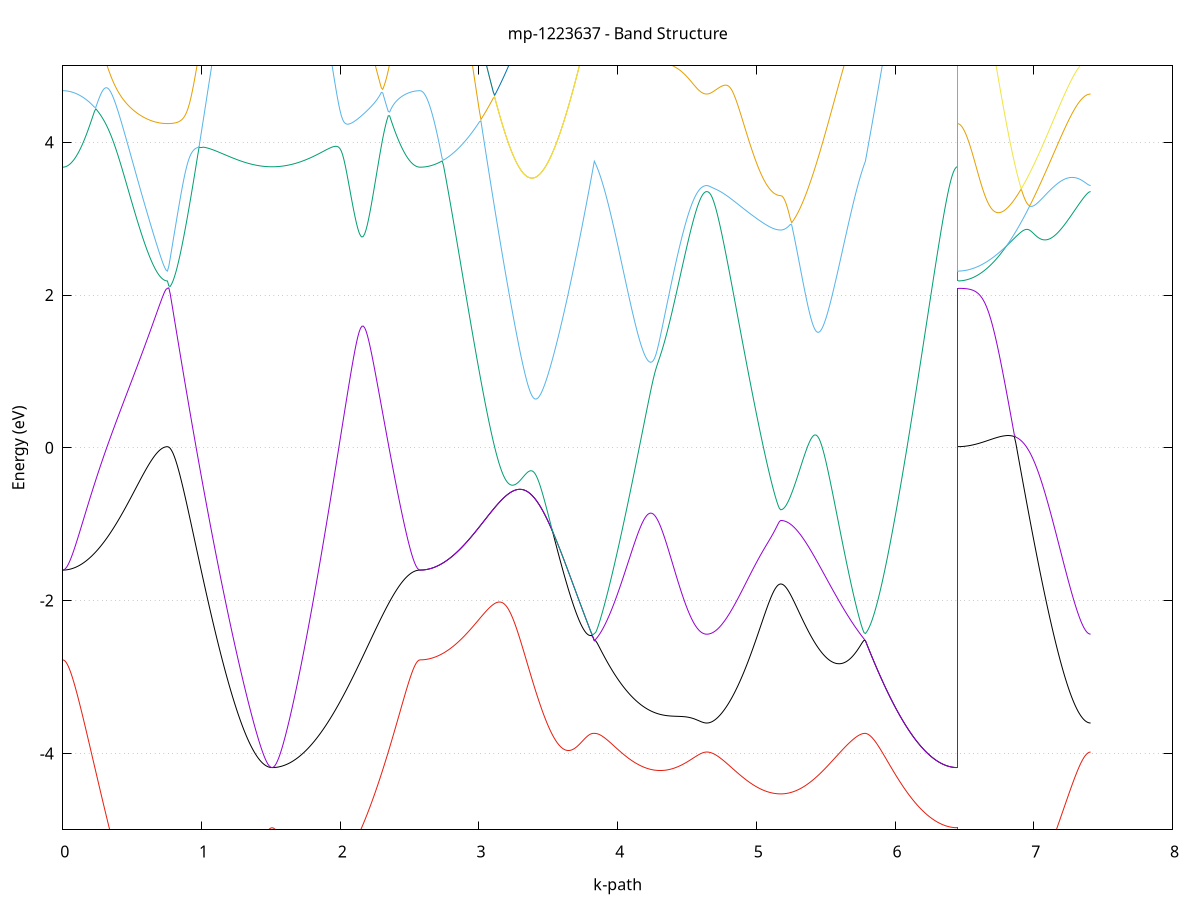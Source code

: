 set title 'mp-1223637 - Band Structure'
set xlabel 'k-path'
set ylabel 'Energy (eV)'
set grid y
set yrange [-5:5]
set terminal png size 800,600
set output 'mp-1223637_bands_gnuplot.png'
plot '-' using 1:2 with lines notitle, '-' using 1:2 with lines notitle, '-' using 1:2 with lines notitle, '-' using 1:2 with lines notitle, '-' using 1:2 with lines notitle, '-' using 1:2 with lines notitle, '-' using 1:2 with lines notitle, '-' using 1:2 with lines notitle, '-' using 1:2 with lines notitle, '-' using 1:2 with lines notitle, '-' using 1:2 with lines notitle, '-' using 1:2 with lines notitle, '-' using 1:2 with lines notitle, '-' using 1:2 with lines notitle, '-' using 1:2 with lines notitle, '-' using 1:2 with lines notitle, '-' using 1:2 with lines notitle, '-' using 1:2 with lines notitle, '-' using 1:2 with lines notitle, '-' using 1:2 with lines notitle, '-' using 1:2 with lines notitle, '-' using 1:2 with lines notitle, '-' using 1:2 with lines notitle, '-' using 1:2 with lines notitle, '-' using 1:2 with lines notitle, '-' using 1:2 with lines notitle, '-' using 1:2 with lines notitle, '-' using 1:2 with lines notitle, '-' using 1:2 with lines notitle, '-' using 1:2 with lines notitle, '-' using 1:2 with lines notitle, '-' using 1:2 with lines notitle, '-' using 1:2 with lines notitle, '-' using 1:2 with lines notitle, '-' using 1:2 with lines notitle, '-' using 1:2 with lines notitle, '-' using 1:2 with lines notitle, '-' using 1:2 with lines notitle, '-' using 1:2 with lines notitle, '-' using 1:2 with lines notitle, '-' using 1:2 with lines notitle, '-' using 1:2 with lines notitle, '-' using 1:2 with lines notitle, '-' using 1:2 with lines notitle, '-' using 1:2 with lines notitle, '-' using 1:2 with lines notitle, '-' using 1:2 with lines notitle, '-' using 1:2 with lines notitle, '-' using 1:2 with lines notitle, '-' using 1:2 with lines notitle, '-' using 1:2 with lines notitle, '-' using 1:2 with lines notitle, '-' using 1:2 with lines notitle, '-' using 1:2 with lines notitle, '-' using 1:2 with lines notitle, '-' using 1:2 with lines notitle, '-' using 1:2 with lines notitle, '-' using 1:2 with lines notitle, '-' using 1:2 with lines notitle, '-' using 1:2 with lines notitle, '-' using 1:2 with lines notitle, '-' using 1:2 with lines notitle, '-' using 1:2 with lines notitle, '-' using 1:2 with lines notitle
0.000000 -14.438436
0.009926 -14.438436
0.019852 -14.438436
0.029778 -14.438336
0.039704 -14.438336
0.049630 -14.438336
0.059556 -14.438236
0.069482 -14.438136
0.079408 -14.438136
0.089334 -14.438036
0.099260 -14.437936
0.109186 -14.437836
0.119112 -14.437736
0.129038 -14.437636
0.138964 -14.437436
0.148890 -14.437336
0.158816 -14.437236
0.168742 -14.437036
0.178668 -14.436936
0.188594 -14.436736
0.198520 -14.436536
0.208446 -14.436436
0.218372 -14.436236
0.228298 -14.436036
0.238224 -14.435836
0.248150 -14.435636
0.258076 -14.435436
0.268002 -14.435236
0.277928 -14.435036
0.287854 -14.434836
0.297780 -14.434636
0.307706 -14.434436
0.317632 -14.434136
0.327558 -14.433936
0.337484 -14.433736
0.347410 -14.433536
0.357336 -14.433336
0.367262 -14.433036
0.377188 -14.432836
0.387114 -14.432636
0.397040 -14.432436
0.406966 -14.432236
0.416892 -14.432036
0.426818 -14.431736
0.436744 -14.431536
0.446670 -14.431336
0.456596 -14.431136
0.466522 -14.430936
0.476448 -14.430736
0.486374 -14.430536
0.496300 -14.430436
0.506226 -14.430236
0.516152 -14.430036
0.526078 -14.429836
0.536004 -14.429736
0.545930 -14.429536
0.555856 -14.429436
0.565782 -14.429236
0.575708 -14.429136
0.585634 -14.428936
0.595560 -14.428836
0.605486 -14.428736
0.615412 -14.428636
0.625338 -14.428536
0.635264 -14.428436
0.645190 -14.428336
0.655116 -14.428236
0.665042 -14.428136
0.674968 -14.428036
0.684894 -14.428036
0.694820 -14.427936
0.704746 -14.427936
0.714672 -14.427936
0.724598 -14.427836
0.734524 -14.427836
0.744450 -14.427836
0.754376 -14.427836
0.754376 -14.427836
0.764302 -14.427836
0.774228 -14.427836
0.784154 -14.427836
0.794080 -14.427836
0.804006 -14.427836
0.813932 -14.427836
0.823858 -14.427836
0.833784 -14.427836
0.843710 -14.427836
0.853636 -14.427836
0.863562 -14.427936
0.873488 -14.427936
0.883414 -14.427936
0.893340 -14.427936
0.903266 -14.427936
0.913192 -14.427936
0.923118 -14.428036
0.933044 -14.428036
0.942970 -14.428036
0.952896 -14.428036
0.962822 -14.428136
0.972748 -14.428136
0.982674 -14.428136
0.992600 -14.428136
1.002526 -14.428236
1.012452 -14.428236
1.022378 -14.428236
1.032304 -14.428336
1.042230 -14.428336
1.052156 -14.428336
1.062082 -14.428436
1.072008 -14.428436
1.081934 -14.428436
1.091860 -14.428536
1.101786 -14.428536
1.111712 -14.428536
1.121638 -14.428636
1.131564 -14.428636
1.141490 -14.428736
1.151416 -14.428736
1.161342 -14.428736
1.171268 -14.428836
1.181194 -14.428836
1.191120 -14.428936
1.201046 -14.428936
1.210972 -14.428936
1.220898 -14.429036
1.230824 -14.429036
1.240750 -14.429036
1.250676 -14.429136
1.260602 -14.429136
1.270528 -14.429136
1.280454 -14.429236
1.290380 -14.429236
1.300306 -14.429336
1.310232 -14.429336
1.320158 -14.429336
1.330084 -14.429336
1.340010 -14.429436
1.349936 -14.429436
1.359862 -14.429436
1.369788 -14.429536
1.379714 -14.429536
1.389640 -14.429536
1.399566 -14.429536
1.409492 -14.429536
1.419418 -14.429636
1.429344 -14.429636
1.439270 -14.429636
1.449196 -14.429636
1.459122 -14.429636
1.469048 -14.429636
1.478974 -14.429636
1.488900 -14.429636
1.498826 -14.429636
1.508752 -14.429636
1.508752 -14.429636
1.518723 -14.429636
1.528693 -14.429636
1.538664 -14.429636
1.548634 -14.429636
1.558605 -14.429636
1.568575 -14.429636
1.578546 -14.429636
1.588517 -14.429636
1.598487 -14.429636
1.608458 -14.429536
1.618428 -14.429536
1.628399 -14.429536
1.638369 -14.429536
1.648340 -14.429536
1.658310 -14.429536
1.668281 -14.429436
1.678252 -14.429436
1.688222 -14.429436
1.698193 -14.429436
1.708163 -14.429436
1.718134 -14.429436
1.728104 -14.429436
1.738075 -14.429436
1.748045 -14.429336
1.758016 -14.429336
1.767987 -14.429336
1.777957 -14.429336
1.787928 -14.429436
1.797898 -14.429436
1.807869 -14.429436
1.817839 -14.429436
1.827810 -14.429436
1.837780 -14.429436
1.847751 -14.429436
1.857721 -14.429536
1.867692 -14.429536
1.877663 -14.429536
1.887633 -14.429636
1.897604 -14.429636
1.907574 -14.429736
1.917545 -14.429736
1.927515 -14.429836
1.937486 -14.429936
1.947456 -14.429936
1.957427 -14.430036
1.967398 -14.430136
1.977368 -14.430236
1.987339 -14.430336
1.997309 -14.430436
2.007280 -14.430536
2.017250 -14.430636
2.027221 -14.430736
2.037191 -14.430836
2.047162 -14.430936
2.057132 -14.431036
2.067103 -14.431236
2.077074 -14.431336
2.087044 -14.431436
2.097015 -14.431636
2.106985 -14.431736
2.116956 -14.431936
2.126926 -14.432036
2.136897 -14.432236
2.146867 -14.432436
2.156838 -14.432536
2.166809 -14.432736
2.176779 -14.432936
2.186750 -14.433136
2.196720 -14.433236
2.206691 -14.433436
2.216661 -14.433636
2.226632 -14.433836
2.236602 -14.434036
2.246573 -14.434236
2.256543 -14.434436
2.266514 -14.434636
2.276485 -14.434836
2.286455 -14.434936
2.296426 -14.435136
2.306396 -14.435336
2.316367 -14.435536
2.326337 -14.435736
2.336308 -14.435936
2.346278 -14.436136
2.356249 -14.436236
2.366220 -14.436436
2.376190 -14.436636
2.386161 -14.436736
2.396131 -14.436936
2.406102 -14.437036
2.416072 -14.437236
2.426043 -14.437336
2.436013 -14.437536
2.445984 -14.437636
2.455954 -14.437736
2.465925 -14.437836
2.475896 -14.437936
2.485866 -14.438036
2.495837 -14.438136
2.505807 -14.438236
2.515778 -14.438236
2.525748 -14.438336
2.535719 -14.438336
2.545689 -14.438436
2.555660 -14.438436
2.565631 -14.438436
2.575601 -14.438436
2.575601 -14.438436
2.585572 -14.438336
2.595543 -14.438036
2.605514 -14.437636
2.615485 -14.437036
2.625456 -14.436236
2.635427 -14.435236
2.645398 -14.434036
2.655369 -14.432736
2.665340 -14.431236
2.675311 -14.429536
2.685282 -14.427736
2.695253 -14.425636
2.705224 -14.423536
2.715195 -14.421136
2.725166 -14.418636
2.735137 -14.415936
2.745108 -14.413136
2.755079 -14.410136
2.765050 -14.407036
2.775021 -14.403736
2.784992 -14.400336
2.794963 -14.396836
2.804934 -14.393136
2.814905 -14.389236
2.824876 -14.385336
2.834847 -14.381236
2.844818 -14.377036
2.854789 -14.372736
2.864760 -14.368336
2.874731 -14.363736
2.884702 -14.359136
2.894673 -14.354436
2.904644 -14.349636
2.914615 -14.344736
2.924586 -14.339736
2.934557 -14.334636
2.944528 -14.329536
2.954499 -14.324336
2.964470 -14.319136
2.974441 -14.313836
2.984412 -14.308436
2.994383 -14.303036
3.004354 -14.297636
3.014325 -14.292236
3.024296 -14.286836
3.034267 -14.281336
3.044238 -14.275936
3.054209 -14.270536
3.064180 -14.265236
3.074150 -14.260036
3.084121 -14.255036
3.094092 -14.250336
3.104063 -14.246336
3.114034 -14.243136
3.124005 -14.242836
3.133976 -14.245136
3.143947 -14.247336
3.153918 -14.249436
3.163889 -14.251636
3.173860 -14.253736
3.183831 -14.255836
3.193802 -14.257936
3.203773 -14.259936
3.213744 -14.261936
3.223715 -14.263836
3.233686 -14.265736
3.243657 -14.267636
3.253628 -14.269436
3.263599 -14.271236
3.273570 -14.272936
3.283541 -14.274636
3.293512 -14.276236
3.303483 -14.277836
3.313454 -14.279336
3.323425 -14.280836
3.333396 -14.282236
3.343367 -14.283536
3.353338 -14.284836
3.363309 -14.286036
3.373280 -14.287236
3.383251 -14.288336
3.393222 -14.289336
3.403193 -14.290336
3.413164 -14.291136
3.423135 -14.292036
3.433106 -14.292736
3.443077 -14.293436
3.453048 -14.294036
3.463019 -14.294636
3.472990 -14.295036
3.482961 -14.295436
3.492932 -14.295736
3.502903 -14.296036
3.512874 -14.296136
3.522845 -14.296236
3.532816 -14.296236
3.542787 -14.296236
3.552758 -14.296136
3.562729 -14.295836
3.572700 -14.295636
3.582671 -14.295236
3.592642 -14.294836
3.602613 -14.294336
3.612584 -14.293736
3.622555 -14.293036
3.632526 -14.292336
3.642497 -14.291536
3.652468 -14.290636
3.662439 -14.289736
3.672410 -14.288736
3.682381 -14.287636
3.692352 -14.286536
3.702323 -14.285236
3.712294 -14.284036
3.722265 -14.282636
3.732236 -14.281236
3.742207 -14.281236
3.752178 -14.282536
3.762149 -14.283836
3.772120 -14.285236
3.782091 -14.286536
3.792062 -14.287936
3.802033 -14.289336
3.812004 -14.290736
3.821975 -14.292136
3.831946 -14.293536
3.831946 -14.293536
3.841830 -14.292936
3.851714 -14.292436
3.861599 -14.291936
3.871483 -14.291336
3.881368 -14.290836
3.891252 -14.290336
3.901137 -14.289736
3.911021 -14.289236
3.920906 -14.288836
3.930790 -14.288336
3.940674 -14.287936
3.950559 -14.287636
3.960443 -14.287436
3.970328 -14.287236
3.980212 -14.287036
3.990097 -14.287036
3.999981 -14.287136
4.009865 -14.287236
4.019750 -14.287436
4.029634 -14.287736
4.039519 -14.288036
4.049403 -14.288436
4.059288 -14.288836
4.069172 -14.289336
4.079057 -14.289836
4.088941 -14.290336
4.098825 -14.290836
4.108710 -14.291436
4.118594 -14.291936
4.128479 -14.292536
4.138363 -14.293136
4.148248 -14.293736
4.158132 -14.294336
4.168016 -14.294936
4.177901 -14.295436
4.187785 -14.296036
4.197670 -14.296636
4.207554 -14.297236
4.217439 -14.297736
4.227323 -14.298336
4.237208 -14.298836
4.247092 -14.299336
4.256976 -14.299836
4.266861 -14.300436
4.276745 -14.300936
4.286630 -14.301336
4.296514 -14.301836
4.306399 -14.302336
4.316283 -14.302736
4.326167 -14.303136
4.336052 -14.303536
4.345936 -14.303936
4.355821 -14.304336
4.365705 -14.304736
4.375590 -14.305136
4.385474 -14.305436
4.395359 -14.305736
4.405243 -14.306136
4.415127 -14.306436
4.425012 -14.306736
4.434896 -14.306936
4.444781 -14.307236
4.454665 -14.307436
4.464550 -14.307736
4.474434 -14.307936
4.484318 -14.308136
4.494203 -14.308336
4.504087 -14.308536
4.513972 -14.308636
4.523856 -14.308836
4.533741 -14.308936
4.543625 -14.309136
4.553510 -14.309236
4.563394 -14.309336
4.573278 -14.309436
4.583163 -14.309536
4.593047 -14.309536
4.602932 -14.309636
4.612816 -14.309636
4.622701 -14.309736
4.632585 -14.309736
4.642469 -14.309736
4.642469 -14.309736
4.652348 -14.309736
4.662226 -14.309736
4.672104 -14.309736
4.681982 -14.309736
4.691861 -14.309736
4.701739 -14.309636
4.711617 -14.309636
4.721495 -14.309636
4.731374 -14.309636
4.741252 -14.309636
4.751130 -14.309536
4.761008 -14.309536
4.770886 -14.309536
4.780765 -14.309536
4.790643 -14.309436
4.800521 -14.309436
4.810399 -14.309436
4.820278 -14.309336
4.830156 -14.309336
4.840034 -14.309236
4.849912 -14.309236
4.859791 -14.309136
4.869669 -14.309136
4.879547 -14.309036
4.889425 -14.309036
4.899303 -14.308936
4.909182 -14.308936
4.919060 -14.308836
4.928938 -14.308836
4.938816 -14.308736
4.948695 -14.308736
4.958573 -14.308636
4.968451 -14.308536
4.978329 -14.308536
4.988208 -14.308436
4.998086 -14.308436
5.007964 -14.308336
5.017842 -14.308236
5.027720 -14.308236
5.037599 -14.308136
5.047477 -14.308136
5.057355 -14.308036
5.067233 -14.308036
5.077112 -14.307936
5.086990 -14.307936
5.096868 -14.307836
5.106746 -14.307836
5.116625 -14.307836
5.126503 -14.307736
5.136381 -14.307736
5.146259 -14.307736
5.156137 -14.307736
5.166016 -14.307736
5.175894 -14.307736
5.175894 -14.307736
5.185737 -14.307736
5.195579 -14.307636
5.205422 -14.307636
5.215265 -14.307536
5.225108 -14.307336
5.234951 -14.307236
5.244793 -14.307036
5.254636 -14.306836
5.264479 -14.306636
5.274322 -14.306436
5.284164 -14.306136
5.294007 -14.305836
5.303850 -14.305536
5.313693 -14.305136
5.323535 -14.304836
5.333378 -14.304436
5.343221 -14.304036
5.353064 -14.303536
5.362907 -14.303136
5.372749 -14.302636
5.382592 -14.302136
5.392435 -14.301636
5.402278 -14.301036
5.412120 -14.300536
5.421963 -14.299936
5.431806 -14.299336
5.441649 -14.298736
5.451491 -14.298036
5.461334 -14.297436
5.471177 -14.296736
5.481020 -14.296136
5.490863 -14.295436
5.500705 -14.294736
5.510548 -14.294036
5.520391 -14.293336
5.530234 -14.292636
5.540076 -14.291936
5.549919 -14.291236
5.559762 -14.290536
5.569605 -14.289936
5.579447 -14.289236
5.589290 -14.288636
5.599133 -14.288036
5.608976 -14.287536
5.618819 -14.287136
5.628661 -14.286736
5.638504 -14.286536
5.648347 -14.286336
5.658190 -14.286336
5.668032 -14.286536
5.677875 -14.286736
5.687718 -14.287136
5.697561 -14.287636
5.707403 -14.288136
5.717246 -14.288736
5.727089 -14.289436
5.736932 -14.290036
5.746775 -14.290736
5.756617 -14.291436
5.766460 -14.292136
5.776303 -14.292836
5.786146 -14.293536
5.786146 -14.293536
5.796049 -14.294936
5.805952 -14.296336
5.815855 -14.297736
5.825758 -14.299236
5.835661 -14.300636
5.845564 -14.302136
5.855467 -14.303536
5.865370 -14.305036
5.875273 -14.306536
5.885176 -14.307936
5.895079 -14.309436
5.904982 -14.310936
5.914885 -14.312436
5.924788 -14.313936
5.934691 -14.315436
5.944594 -14.316936
5.954497 -14.318436
5.964400 -14.319936
5.974303 -14.321436
5.984206 -14.322936
5.994109 -14.324436
6.004012 -14.325936
6.013915 -14.327436
6.023818 -14.329036
6.033721 -14.330636
6.043624 -14.332236
6.053527 -14.333836
6.063430 -14.335536
6.073333 -14.337336
6.083236 -14.339236
6.093139 -14.341336
6.103042 -14.343636
6.112945 -14.346236
6.122848 -14.349136
6.132751 -14.352236
6.142654 -14.355636
6.152557 -14.359336
6.162460 -14.363036
6.172363 -14.366836
6.182266 -14.370736
6.192169 -14.374536
6.202072 -14.378236
6.211975 -14.381936
6.221878 -14.385536
6.231781 -14.389136
6.241684 -14.392536
6.251587 -14.395836
6.261490 -14.398936
6.271393 -14.402036
6.281296 -14.404936
6.291199 -14.407636
6.301102 -14.410236
6.311005 -14.412736
6.320908 -14.415036
6.330811 -14.417136
6.340714 -14.419136
6.350618 -14.420936
6.360520 -14.422636
6.370424 -14.424036
6.380327 -14.425336
6.390230 -14.426536
6.400133 -14.427436
6.410036 -14.428236
6.419939 -14.428836
6.429842 -14.429336
6.439745 -14.429536
6.449648 -14.429636
6.449648 -14.427836
6.459647 -14.427736
6.469646 -14.427436
6.479645 -14.427036
6.489644 -14.426336
6.499644 -14.425536
6.509643 -14.424536
6.519642 -14.423336
6.529641 -14.421936
6.539640 -14.420436
6.549640 -14.418736
6.559639 -14.416836
6.569638 -14.414736
6.579637 -14.412536
6.589636 -14.410136
6.599636 -14.407536
6.609635 -14.404836
6.619634 -14.402036
6.629633 -14.398936
6.639632 -14.395736
6.649632 -14.392436
6.659631 -14.388936
6.669630 -14.385336
6.679629 -14.381536
6.689628 -14.377636
6.699628 -14.373636
6.709627 -14.369436
6.719626 -14.365236
6.729625 -14.360836
6.739624 -14.356336
6.749624 -14.351736
6.759623 -14.346936
6.769622 -14.342136
6.779621 -14.337236
6.789620 -14.332236
6.799620 -14.327236
6.809619 -14.322036
6.819618 -14.316836
6.829617 -14.311536
6.839616 -14.306236
6.849616 -14.300836
6.859615 -14.295436
6.869614 -14.289936
6.879613 -14.284536
6.889612 -14.279036
6.899612 -14.273536
6.909611 -14.268036
6.919610 -14.262736
6.929609 -14.257736
6.939608 -14.254436
6.949608 -14.253136
6.959607 -14.252436
6.969606 -14.251936
6.979605 -14.251436
6.989604 -14.250936
6.999604 -14.252336
7.009603 -14.254736
7.019602 -14.257136
7.029601 -14.259436
7.039600 -14.261736
7.049600 -14.264036
7.059599 -14.266336
7.069598 -14.268536
7.079597 -14.270636
7.089596 -14.272836
7.099596 -14.274936
7.109595 -14.276936
7.119594 -14.278936
7.129593 -14.280936
7.139592 -14.282836
7.149592 -14.284636
7.159591 -14.286436
7.169590 -14.288236
7.179589 -14.289836
7.189588 -14.291536
7.199588 -14.293036
7.209587 -14.294536
7.219586 -14.296036
7.229585 -14.297336
7.239584 -14.298636
7.249584 -14.299936
7.259583 -14.301036
7.269582 -14.302136
7.279581 -14.303236
7.289580 -14.304136
7.299580 -14.305036
7.309579 -14.305836
7.319578 -14.306536
7.329577 -14.307236
7.339576 -14.307836
7.349576 -14.308336
7.359575 -14.308736
7.369574 -14.309136
7.379573 -14.309336
7.389573 -14.309536
7.399572 -14.309736
7.409571 -14.309736
e
0.000000 -14.233936
0.009926 -14.233936
0.019852 -14.233936
0.029778 -14.234036
0.039704 -14.234136
0.049630 -14.234236
0.059556 -14.234436
0.069482 -14.234536
0.079408 -14.234836
0.089334 -14.235036
0.099260 -14.235236
0.109186 -14.235536
0.119112 -14.235836
0.129038 -14.236236
0.138964 -14.236536
0.148890 -14.236936
0.158816 -14.237336
0.168742 -14.237736
0.178668 -14.238236
0.188594 -14.238636
0.198520 -14.239136
0.208446 -14.239636
0.218372 -14.240136
0.228298 -14.240636
0.238224 -14.241236
0.248150 -14.241736
0.258076 -14.242336
0.268002 -14.242936
0.277928 -14.243536
0.287854 -14.244136
0.297780 -14.244736
0.307706 -14.245336
0.317632 -14.246036
0.327558 -14.246636
0.337484 -14.247236
0.347410 -14.247936
0.357336 -14.248536
0.367262 -14.249236
0.377188 -14.249836
0.387114 -14.250536
0.397040 -14.251136
0.406966 -14.251736
0.416892 -14.252436
0.426818 -14.253036
0.436744 -14.253636
0.446670 -14.254336
0.456596 -14.254936
0.466522 -14.255536
0.476448 -14.256136
0.486374 -14.256636
0.496300 -14.257236
0.506226 -14.257836
0.516152 -14.258336
0.526078 -14.258836
0.536004 -14.259336
0.545930 -14.259836
0.555856 -14.260336
0.565782 -14.260836
0.575708 -14.261236
0.585634 -14.261636
0.595560 -14.262036
0.605486 -14.262436
0.615412 -14.262836
0.625338 -14.263136
0.635264 -14.263436
0.645190 -14.263736
0.655116 -14.264036
0.665042 -14.264236
0.674968 -14.264436
0.684894 -14.264636
0.694820 -14.264836
0.704746 -14.264936
0.714672 -14.265136
0.724598 -14.265236
0.734524 -14.265236
0.744450 -14.265336
0.754376 -14.265336
0.754376 -14.265336
0.764302 -14.265336
0.774228 -14.265436
0.784154 -14.265736
0.794080 -14.266036
0.804006 -14.266436
0.813932 -14.266836
0.823858 -14.267436
0.833784 -14.268136
0.843710 -14.268836
0.853636 -14.269636
0.863562 -14.270536
0.873488 -14.271436
0.883414 -14.272536
0.893340 -14.273636
0.903266 -14.274836
0.913192 -14.276036
0.923118 -14.277336
0.933044 -14.278736
0.942970 -14.280136
0.952896 -14.281636
0.962822 -14.283236
0.972748 -14.284836
0.982674 -14.286436
0.992600 -14.288136
1.002526 -14.289836
1.012452 -14.291536
1.022378 -14.293336
1.032304 -14.295136
1.042230 -14.297036
1.052156 -14.298936
1.062082 -14.300736
1.072008 -14.302636
1.081934 -14.304636
1.091860 -14.306536
1.101786 -14.308436
1.111712 -14.310436
1.121638 -14.312336
1.131564 -14.314236
1.141490 -14.316136
1.151416 -14.318136
1.161342 -14.320036
1.171268 -14.321836
1.181194 -14.323736
1.191120 -14.325636
1.201046 -14.327436
1.210972 -14.329236
1.220898 -14.330936
1.230824 -14.332736
1.240750 -14.334436
1.250676 -14.336036
1.260602 -14.337636
1.270528 -14.339236
1.280454 -14.340736
1.290380 -14.342236
1.300306 -14.343736
1.310232 -14.345036
1.320158 -14.346436
1.330084 -14.347636
1.340010 -14.348836
1.349936 -14.350036
1.359862 -14.351136
1.369788 -14.352136
1.379714 -14.353136
1.389640 -14.353936
1.399566 -14.354836
1.409492 -14.355536
1.419418 -14.356236
1.429344 -14.356836
1.439270 -14.357436
1.449196 -14.357936
1.459122 -14.358336
1.469048 -14.358636
1.478974 -14.358936
1.488900 -14.359136
1.498826 -14.359236
1.508752 -14.359236
1.508752 -14.359236
1.518723 -14.359236
1.528693 -14.359136
1.538664 -14.358936
1.548634 -14.358636
1.558605 -14.358336
1.568575 -14.357936
1.578546 -14.357436
1.588517 -14.356836
1.598487 -14.356236
1.608458 -14.355536
1.618428 -14.354736
1.628399 -14.353936
1.638369 -14.353036
1.648340 -14.352036
1.658310 -14.351036
1.668281 -14.349936
1.678252 -14.348736
1.688222 -14.347536
1.698193 -14.346236
1.708163 -14.344936
1.718134 -14.343536
1.728104 -14.342036
1.738075 -14.340536
1.748045 -14.339036
1.758016 -14.337436
1.767987 -14.335836
1.777957 -14.334136
1.787928 -14.332436
1.797898 -14.330636
1.807869 -14.328836
1.817839 -14.327036
1.827810 -14.325136
1.837780 -14.323236
1.847751 -14.321336
1.857721 -14.319436
1.867692 -14.317536
1.877663 -14.315536
1.887633 -14.313536
1.897604 -14.311536
1.907574 -14.309536
1.917545 -14.307536
1.927515 -14.305536
1.937486 -14.303536
1.947456 -14.301536
1.957427 -14.299536
1.967398 -14.297436
1.977368 -14.295536
1.987339 -14.293536
1.997309 -14.291536
2.007280 -14.289536
2.017250 -14.287636
2.027221 -14.285736
2.037191 -14.283836
2.047162 -14.281936
2.057132 -14.280036
2.067103 -14.278236
2.077074 -14.276436
2.087044 -14.274636
2.097015 -14.272936
2.106985 -14.271236
2.116956 -14.269536
2.126926 -14.267936
2.136897 -14.266336
2.146867 -14.264736
2.156838 -14.263236
2.166809 -14.261736
2.176779 -14.260236
2.186750 -14.258836
2.196720 -14.257436
2.206691 -14.256136
2.216661 -14.254836
2.226632 -14.253636
2.236602 -14.252436
2.246573 -14.251236
2.256543 -14.250136
2.266514 -14.249036
2.276485 -14.248036
2.286455 -14.247036
2.296426 -14.246036
2.306396 -14.245136
2.316367 -14.244236
2.326337 -14.243436
2.336308 -14.242636
2.346278 -14.241936
2.356249 -14.241136
2.366220 -14.240436
2.376190 -14.239836
2.386161 -14.239236
2.396131 -14.238636
2.406102 -14.238136
2.416072 -14.237636
2.426043 -14.237136
2.436013 -14.236736
2.445984 -14.236336
2.455954 -14.235936
2.465925 -14.235636
2.475896 -14.235336
2.485866 -14.235036
2.495837 -14.234836
2.505807 -14.234636
2.515778 -14.234436
2.525748 -14.234236
2.535719 -14.234136
2.545689 -14.234036
2.555660 -14.233936
2.565631 -14.233936
2.575601 -14.233936
2.575601 -14.233936
2.585572 -14.233936
2.595543 -14.233936
2.605514 -14.233936
2.615485 -14.233936
2.625456 -14.233936
2.635427 -14.233836
2.645398 -14.233836
2.655369 -14.233836
2.665340 -14.233836
2.675311 -14.233836
2.685282 -14.233836
2.695253 -14.233836
2.705224 -14.233836
2.715195 -14.233836
2.725166 -14.233736
2.735137 -14.233736
2.745108 -14.233736
2.755079 -14.233736
2.765050 -14.233736
2.775021 -14.233736
2.784992 -14.233636
2.794963 -14.233636
2.804934 -14.233636
2.814905 -14.233636
2.824876 -14.233636
2.834847 -14.233636
2.844818 -14.233636
2.854789 -14.233636
2.864760 -14.233636
2.874731 -14.233636
2.884702 -14.233536
2.894673 -14.233536
2.904644 -14.233536
2.914615 -14.233636
2.924586 -14.233636
2.934557 -14.233636
2.944528 -14.233636
2.954499 -14.233636
2.964470 -14.233636
2.974441 -14.233636
2.984412 -14.233636
2.994383 -14.233636
3.004354 -14.233636
3.014325 -14.233636
3.024296 -14.233636
3.034267 -14.233636
3.044238 -14.233536
3.054209 -14.233436
3.064180 -14.233336
3.074150 -14.233036
3.084121 -14.233836
3.094092 -14.236136
3.104063 -14.238436
3.114034 -14.240636
3.124005 -14.242836
3.133976 -14.245136
3.143947 -14.247336
3.153918 -14.249436
3.163889 -14.251636
3.173860 -14.253736
3.183831 -14.255836
3.193802 -14.257936
3.203773 -14.259936
3.213744 -14.261936
3.223715 -14.263836
3.233686 -14.265736
3.243657 -14.267636
3.253628 -14.269436
3.263599 -14.271236
3.273570 -14.272936
3.283541 -14.274636
3.293512 -14.276236
3.303483 -14.277836
3.313454 -14.279336
3.323425 -14.280836
3.333396 -14.282236
3.343367 -14.283536
3.353338 -14.284836
3.363309 -14.286036
3.373280 -14.287236
3.383251 -14.288336
3.393222 -14.289336
3.403193 -14.290336
3.413164 -14.291136
3.423135 -14.292036
3.433106 -14.292736
3.443077 -14.293436
3.453048 -14.294036
3.463019 -14.294636
3.472990 -14.295036
3.482961 -14.295436
3.492932 -14.295736
3.502903 -14.296036
3.512874 -14.296136
3.522845 -14.296236
3.532816 -14.296236
3.542787 -14.296236
3.552758 -14.296136
3.562729 -14.295836
3.572700 -14.295636
3.582671 -14.295236
3.592642 -14.294836
3.602613 -14.294336
3.612584 -14.293736
3.622555 -14.293036
3.632526 -14.292336
3.642497 -14.291536
3.652468 -14.290636
3.662439 -14.289736
3.672410 -14.288736
3.682381 -14.287636
3.692352 -14.286536
3.702323 -14.285236
3.712294 -14.284036
3.722265 -14.282636
3.732236 -14.281236
3.742207 -14.279736
3.752178 -14.278236
3.762149 -14.276636
3.772120 -14.275036
3.782091 -14.273336
3.792062 -14.271536
3.802033 -14.269736
3.812004 -14.267836
3.821975 -14.265936
3.831946 -14.264036
3.831946 -14.264036
3.841830 -14.264736
3.851714 -14.265436
3.861599 -14.266136
3.871483 -14.266936
3.881368 -14.267636
3.891252 -14.268336
3.901137 -14.269136
3.911021 -14.269836
3.920906 -14.270636
3.930790 -14.271336
3.940674 -14.272036
3.950559 -14.272736
3.960443 -14.273536
3.970328 -14.274236
3.980212 -14.274936
3.990097 -14.275636
3.999981 -14.276336
4.009865 -14.276936
4.019750 -14.277636
4.029634 -14.278336
4.039519 -14.278936
4.049403 -14.279536
4.059288 -14.280136
4.069172 -14.280736
4.079057 -14.281336
4.088941 -14.281936
4.098825 -14.282436
4.108710 -14.282936
4.118594 -14.283436
4.128479 -14.283936
4.138363 -14.284436
4.148248 -14.284836
4.158132 -14.285336
4.168016 -14.285736
4.177901 -14.286136
4.187785 -14.286536
4.197670 -14.286936
4.207554 -14.287236
4.217439 -14.287636
4.227323 -14.287936
4.237208 -14.288236
4.247092 -14.288536
4.256976 -14.288736
4.266861 -14.289036
4.276745 -14.289336
4.286630 -14.289536
4.296514 -14.289736
4.306399 -14.289936
4.316283 -14.290136
4.326167 -14.290336
4.336052 -14.290436
4.345936 -14.290636
4.355821 -14.290736
4.365705 -14.290836
4.375590 -14.290936
4.385474 -14.291036
4.395359 -14.291136
4.405243 -14.291236
4.415127 -14.291336
4.425012 -14.291436
4.434896 -14.291436
4.444781 -14.291536
4.454665 -14.291536
4.464550 -14.291536
4.474434 -14.291636
4.484318 -14.291636
4.494203 -14.291636
4.504087 -14.291636
4.513972 -14.291636
4.523856 -14.291636
4.533741 -14.291636
4.543625 -14.291736
4.553510 -14.291736
4.563394 -14.291736
4.573278 -14.291736
4.583163 -14.291736
4.593047 -14.291636
4.602932 -14.291636
4.612816 -14.291636
4.622701 -14.291636
4.632585 -14.291636
4.642469 -14.291636
4.642469 -14.291636
4.652348 -14.291636
4.662226 -14.291736
4.672104 -14.291736
4.681982 -14.291736
4.691861 -14.291836
4.701739 -14.291936
4.711617 -14.291936
4.721495 -14.292036
4.731374 -14.292136
4.741252 -14.292236
4.751130 -14.292436
4.761008 -14.292536
4.770886 -14.292636
4.780765 -14.292836
4.790643 -14.292936
4.800521 -14.293136
4.810399 -14.293336
4.820278 -14.293536
4.830156 -14.293736
4.840034 -14.293936
4.849912 -14.294136
4.859791 -14.294336
4.869669 -14.294536
4.879547 -14.294736
4.889425 -14.294936
4.899303 -14.295136
4.909182 -14.295436
4.919060 -14.295636
4.928938 -14.295836
4.938816 -14.296136
4.948695 -14.296336
4.958573 -14.296536
4.968451 -14.296836
4.978329 -14.297036
4.988208 -14.297236
4.998086 -14.297436
5.007964 -14.297636
5.017842 -14.297836
5.027720 -14.298036
5.037599 -14.298236
5.047477 -14.298436
5.057355 -14.298636
5.067233 -14.298736
5.077112 -14.298936
5.086990 -14.299036
5.096868 -14.299136
5.106746 -14.299236
5.116625 -14.299336
5.126503 -14.299436
5.136381 -14.299536
5.146259 -14.299536
5.156137 -14.299636
5.166016 -14.299636
5.175894 -14.299636
5.175894 -14.299636
5.185737 -14.299636
5.195579 -14.299636
5.205422 -14.299536
5.215265 -14.299436
5.225108 -14.299336
5.234951 -14.299236
5.244793 -14.299136
5.254636 -14.298936
5.264479 -14.298736
5.274322 -14.298536
5.284164 -14.298336
5.294007 -14.298036
5.303850 -14.297736
5.313693 -14.297436
5.323535 -14.297136
5.333378 -14.296836
5.343221 -14.296436
5.353064 -14.296036
5.362907 -14.295636
5.372749 -14.295236
5.382592 -14.294836
5.392435 -14.294336
5.402278 -14.293936
5.412120 -14.293436
5.421963 -14.292836
5.431806 -14.292336
5.441649 -14.291836
5.451491 -14.291236
5.461334 -14.290636
5.471177 -14.290036
5.481020 -14.289436
5.490863 -14.288736
5.500705 -14.288136
5.510548 -14.287436
5.520391 -14.286736
5.530234 -14.286036
5.540076 -14.285336
5.549919 -14.284636
5.559762 -14.283936
5.569605 -14.283136
5.579447 -14.282336
5.589290 -14.281636
5.599133 -14.280836
5.608976 -14.280036
5.618819 -14.279236
5.628661 -14.278336
5.638504 -14.277536
5.648347 -14.276736
5.658190 -14.275836
5.668032 -14.274936
5.677875 -14.274136
5.687718 -14.273236
5.697561 -14.272336
5.707403 -14.271436
5.717246 -14.270536
5.727089 -14.269636
5.736932 -14.268736
5.746775 -14.267736
5.756617 -14.266836
5.766460 -14.265936
5.776303 -14.264936
5.786146 -14.264036
5.786146 -14.264036
5.796049 -14.262036
5.805952 -14.259936
5.815855 -14.257936
5.825758 -14.255836
5.835661 -14.253636
5.845564 -14.251436
5.855467 -14.249236
5.865370 -14.247036
5.875273 -14.244736
5.885176 -14.242436
5.895079 -14.240136
5.904982 -14.237736
5.914885 -14.235436
5.924788 -14.233036
5.934691 -14.236936
5.944594 -14.242436
5.954497 -14.247836
5.964400 -14.253236
5.974303 -14.258636
5.984206 -14.264036
5.994109 -14.269436
6.004012 -14.274836
6.013915 -14.280136
6.023818 -14.285436
6.033721 -14.290636
6.043624 -14.295736
6.053527 -14.300736
6.063430 -14.305636
6.073333 -14.310336
6.083236 -14.314936
6.093139 -14.319236
6.103042 -14.323136
6.112945 -14.326736
6.122848 -14.330036
6.132751 -14.332836
6.142654 -14.335236
6.152557 -14.337336
6.162460 -14.339236
6.172363 -14.340836
6.182266 -14.342336
6.192169 -14.343736
6.202072 -14.345036
6.211975 -14.346236
6.221878 -14.347336
6.231781 -14.348336
6.241684 -14.349336
6.251587 -14.350336
6.261490 -14.351136
6.271393 -14.352036
6.281296 -14.352836
6.291199 -14.353536
6.301102 -14.354236
6.311005 -14.354836
6.320908 -14.355436
6.330811 -14.356036
6.340714 -14.356536
6.350618 -14.357036
6.360520 -14.357436
6.370424 -14.357836
6.380327 -14.358136
6.390230 -14.358436
6.400133 -14.358636
6.410036 -14.358836
6.419939 -14.359036
6.429842 -14.359136
6.439745 -14.359236
6.449648 -14.359236
6.449648 -14.265336
6.459647 -14.265336
6.469646 -14.265336
6.479645 -14.265236
6.489644 -14.265236
6.499644 -14.265136
6.509643 -14.265036
6.519642 -14.264936
6.529641 -14.264836
6.539640 -14.264736
6.549640 -14.264636
6.559639 -14.264536
6.569638 -14.264336
6.579637 -14.264236
6.589636 -14.264036
6.599636 -14.263836
6.609635 -14.263636
6.619634 -14.263436
6.629633 -14.263236
6.639632 -14.263036
6.649632 -14.262736
6.659631 -14.262536
6.669630 -14.262236
6.679629 -14.262036
6.689628 -14.261736
6.699628 -14.261436
6.709627 -14.261136
6.719626 -14.260836
6.729625 -14.260536
6.739624 -14.260136
6.749624 -14.259836
6.759623 -14.259536
6.769622 -14.259136
6.779621 -14.258836
6.789620 -14.258436
6.799620 -14.258036
6.809619 -14.257736
6.819618 -14.257336
6.829617 -14.256936
6.839616 -14.256536
6.849616 -14.256136
6.859615 -14.255736
6.869614 -14.255336
6.879613 -14.254936
6.889612 -14.254436
6.899612 -14.254036
6.909611 -14.253436
6.919610 -14.252836
6.929609 -14.251736
6.939608 -14.249136
6.949608 -14.244536
6.959607 -14.242636
6.969606 -14.245036
6.979605 -14.247536
6.989604 -14.249936
6.999604 -14.250536
7.009603 -14.250136
7.019602 -14.249736
7.029601 -14.249336
7.039600 -14.248936
7.049600 -14.248536
7.059599 -14.250136
7.069598 -14.252236
7.079597 -14.254236
7.089596 -14.256336
7.099596 -14.258336
7.109595 -14.260336
7.119594 -14.262236
7.129593 -14.264036
7.139592 -14.265936
7.149592 -14.267636
7.159591 -14.269336
7.169590 -14.271036
7.179589 -14.272636
7.189588 -14.274236
7.199588 -14.275736
7.209587 -14.277136
7.219586 -14.278536
7.229585 -14.279836
7.239584 -14.281036
7.249584 -14.282236
7.259583 -14.283436
7.269582 -14.284436
7.279581 -14.285436
7.289580 -14.286336
7.299580 -14.287136
7.309579 -14.287936
7.319578 -14.288636
7.329577 -14.289336
7.339576 -14.289836
7.349576 -14.290336
7.359575 -14.290736
7.369574 -14.291036
7.379573 -14.291336
7.389573 -14.291536
7.399572 -14.291636
7.409571 -14.291636
e
0.000000 -14.227736
0.009926 -14.227736
0.019852 -14.227636
0.029778 -14.227636
0.039704 -14.227536
0.049630 -14.227436
0.059556 -14.227336
0.069482 -14.227236
0.079408 -14.227036
0.089334 -14.226936
0.099260 -14.226736
0.109186 -14.226536
0.119112 -14.226336
0.129038 -14.226036
0.138964 -14.225836
0.148890 -14.225536
0.158816 -14.225236
0.168742 -14.224936
0.178668 -14.224636
0.188594 -14.224236
0.198520 -14.223936
0.208446 -14.223536
0.218372 -14.223136
0.228298 -14.222736
0.238224 -14.222336
0.248150 -14.221936
0.258076 -14.221536
0.268002 -14.221136
0.277928 -14.220636
0.287854 -14.220236
0.297780 -14.219736
0.307706 -14.219336
0.317632 -14.218836
0.327558 -14.218336
0.337484 -14.217936
0.347410 -14.217436
0.357336 -14.216936
0.367262 -14.216436
0.377188 -14.215936
0.387114 -14.215436
0.397040 -14.215036
0.406966 -14.214536
0.416892 -14.214036
0.426818 -14.213536
0.436744 -14.213036
0.446670 -14.212636
0.456596 -14.212136
0.466522 -14.211736
0.476448 -14.211236
0.486374 -14.210836
0.496300 -14.210336
0.506226 -14.209936
0.516152 -14.209536
0.526078 -14.209136
0.536004 -14.208736
0.545930 -14.208436
0.555856 -14.208036
0.565782 -14.207636
0.575708 -14.207336
0.585634 -14.207036
0.595560 -14.206736
0.605486 -14.206436
0.615412 -14.206136
0.625338 -14.205936
0.635264 -14.205636
0.645190 -14.205436
0.655116 -14.205236
0.665042 -14.205036
0.674968 -14.204836
0.684894 -14.204736
0.694820 -14.204636
0.704746 -14.204536
0.714672 -14.204436
0.724598 -14.204336
0.734524 -14.204236
0.744450 -14.204236
0.754376 -14.204236
0.754376 -14.204236
0.764302 -14.204236
0.774228 -14.204236
0.784154 -14.204136
0.794080 -14.204036
0.804006 -14.203936
0.813932 -14.203736
0.823858 -14.203536
0.833784 -14.203336
0.843710 -14.203136
0.853636 -14.202836
0.863562 -14.202636
0.873488 -14.202336
0.883414 -14.201936
0.893340 -14.201636
0.903266 -14.201236
0.913192 -14.200836
0.923118 -14.200436
0.933044 -14.199936
0.942970 -14.199536
0.952896 -14.199036
0.962822 -14.198536
0.972748 -14.198036
0.982674 -14.197436
0.992600 -14.196936
1.002526 -14.196336
1.012452 -14.195736
1.022378 -14.195136
1.032304 -14.194536
1.042230 -14.193936
1.052156 -14.193336
1.062082 -14.192636
1.072008 -14.192036
1.081934 -14.191336
1.091860 -14.190736
1.101786 -14.190036
1.111712 -14.189336
1.121638 -14.188736
1.131564 -14.188036
1.141490 -14.187336
1.151416 -14.186736
1.161342 -14.186036
1.171268 -14.185336
1.181194 -14.184736
1.191120 -14.184036
1.201046 -14.183436
1.210972 -14.182736
1.220898 -14.182136
1.230824 -14.181536
1.240750 -14.180836
1.250676 -14.180236
1.260602 -14.179736
1.270528 -14.179136
1.280454 -14.178536
1.290380 -14.178036
1.300306 -14.177536
1.310232 -14.177036
1.320158 -14.176536
1.330084 -14.176036
1.340010 -14.175536
1.349936 -14.175136
1.359862 -14.174736
1.369788 -14.174336
1.379714 -14.174036
1.389640 -14.173636
1.399566 -14.173336
1.409492 -14.173036
1.419418 -14.172836
1.429344 -14.172636
1.439270 -14.172436
1.449196 -14.172236
1.459122 -14.172036
1.469048 -14.171936
1.478974 -14.171836
1.488900 -14.171736
1.498826 -14.171736
1.508752 -14.171736
1.508752 -14.171736
1.518723 -14.171736
1.528693 -14.171736
1.538664 -14.171836
1.548634 -14.171936
1.558605 -14.172036
1.568575 -14.172236
1.578546 -14.172436
1.588517 -14.172636
1.598487 -14.172836
1.608458 -14.173136
1.618428 -14.173436
1.628399 -14.173736
1.638369 -14.174036
1.648340 -14.174436
1.658310 -14.174836
1.668281 -14.175236
1.678252 -14.175636
1.688222 -14.176136
1.698193 -14.176636
1.708163 -14.177136
1.718134 -14.177636
1.728104 -14.178236
1.738075 -14.178736
1.748045 -14.179336
1.758016 -14.179936
1.767987 -14.180636
1.777957 -14.181236
1.787928 -14.181936
1.797898 -14.182636
1.807869 -14.183336
1.817839 -14.184036
1.827810 -14.184736
1.837780 -14.185436
1.847751 -14.186236
1.857721 -14.186936
1.867692 -14.187736
1.877663 -14.188536
1.887633 -14.189336
1.897604 -14.190036
1.907574 -14.190836
1.917545 -14.191736
1.927515 -14.192536
1.937486 -14.193336
1.947456 -14.194136
1.957427 -14.194936
1.967398 -14.195836
1.977368 -14.196636
1.987339 -14.197436
1.997309 -14.198336
2.007280 -14.199136
2.017250 -14.199936
2.027221 -14.200736
2.037191 -14.201636
2.047162 -14.202436
2.057132 -14.203236
2.067103 -14.204036
2.077074 -14.204836
2.087044 -14.205636
2.097015 -14.206436
2.106985 -14.207236
2.116956 -14.208036
2.126926 -14.208736
2.136897 -14.209536
2.146867 -14.210236
2.156838 -14.211036
2.166809 -14.211736
2.176779 -14.212436
2.186750 -14.213136
2.196720 -14.213836
2.206691 -14.214536
2.216661 -14.215136
2.226632 -14.215836
2.236602 -14.216436
2.246573 -14.217136
2.256543 -14.217736
2.266514 -14.218336
2.276485 -14.218836
2.286455 -14.219436
2.296426 -14.219936
2.306396 -14.220536
2.316367 -14.221036
2.326337 -14.221536
2.336308 -14.222036
2.346278 -14.222436
2.356249 -14.222836
2.366220 -14.223336
2.376190 -14.223736
2.386161 -14.224136
2.396131 -14.224436
2.406102 -14.224836
2.416072 -14.225136
2.426043 -14.225436
2.436013 -14.225736
2.445984 -14.226036
2.455954 -14.226236
2.465925 -14.226536
2.475896 -14.226736
2.485866 -14.226936
2.495837 -14.227036
2.505807 -14.227236
2.515778 -14.227336
2.525748 -14.227436
2.535719 -14.227536
2.545689 -14.227636
2.555660 -14.227636
2.565631 -14.227736
2.575601 -14.227736
2.575601 -14.227736
2.585572 -14.227736
2.595543 -14.227636
2.605514 -14.227636
2.615485 -14.227536
2.625456 -14.227536
2.635427 -14.227436
2.645398 -14.227336
2.655369 -14.227136
2.665340 -14.227036
2.675311 -14.226936
2.685282 -14.226736
2.695253 -14.226536
2.705224 -14.226336
2.715195 -14.226136
2.725166 -14.225836
2.735137 -14.225636
2.745108 -14.225336
2.755079 -14.225036
2.765050 -14.224736
2.775021 -14.224436
2.784992 -14.224036
2.794963 -14.223736
2.804934 -14.223336
2.814905 -14.223036
2.824876 -14.222636
2.834847 -14.222236
2.844818 -14.221836
2.854789 -14.221436
2.864760 -14.220936
2.874731 -14.220536
2.884702 -14.220036
2.894673 -14.219536
2.904644 -14.219136
2.914615 -14.218636
2.924586 -14.218136
2.934557 -14.217636
2.944528 -14.217036
2.954499 -14.216536
2.964470 -14.216036
2.974441 -14.215436
2.984412 -14.214836
2.994383 -14.214336
3.004354 -14.215536
3.014325 -14.217836
3.024296 -14.220136
3.034267 -14.222436
3.044238 -14.224736
3.054209 -14.227036
3.064180 -14.229336
3.074150 -14.231536
3.084121 -14.233836
3.094092 -14.236136
3.104063 -14.238436
3.114034 -14.240636
3.124005 -14.241136
3.133976 -14.239936
3.143947 -14.239236
3.153918 -14.238936
3.163889 -14.238736
3.173860 -14.238736
3.183831 -14.238836
3.193802 -14.238936
3.203773 -14.239136
3.213744 -14.239336
3.223715 -14.239536
3.233686 -14.239836
3.243657 -14.240136
3.253628 -14.240436
3.263599 -14.240736
3.273570 -14.241136
3.283541 -14.241536
3.293512 -14.241936
3.303483 -14.242336
3.313454 -14.242736
3.323425 -14.243236
3.333396 -14.243736
3.343367 -14.244236
3.353338 -14.244736
3.363309 -14.245336
3.373280 -14.245836
3.383251 -14.246436
3.393222 -14.247036
3.403193 -14.247636
3.413164 -14.248336
3.423135 -14.248936
3.433106 -14.249636
3.443077 -14.250336
3.453048 -14.251136
3.463019 -14.251836
3.472990 -14.252636
3.482961 -14.253436
3.492932 -14.254236
3.502903 -14.255036
3.512874 -14.255936
3.522845 -14.256836
3.532816 -14.257736
3.542787 -14.258636
3.552758 -14.259536
3.562729 -14.260536
3.572700 -14.261536
3.582671 -14.262536
3.592642 -14.263536
3.602613 -14.264636
3.612584 -14.265636
3.622555 -14.266736
3.632526 -14.267836
3.642497 -14.268936
3.652468 -14.270136
3.662439 -14.271236
3.672410 -14.272436
3.682381 -14.273636
3.692352 -14.274836
3.702323 -14.276136
3.712294 -14.277336
3.722265 -14.278636
3.732236 -14.279936
3.742207 -14.279736
3.752178 -14.278236
3.762149 -14.276636
3.772120 -14.275036
3.782091 -14.273336
3.792062 -14.271536
3.802033 -14.269736
3.812004 -14.267836
3.821975 -14.265936
3.831946 -14.264036
3.831946 -14.264036
3.841830 -14.264736
3.851714 -14.265436
3.861599 -14.266036
3.871483 -14.266736
3.881368 -14.267336
3.891252 -14.267936
3.901137 -14.268436
3.911021 -14.268936
3.920906 -14.269336
3.930790 -14.269736
3.940674 -14.270036
3.950559 -14.270236
3.960443 -14.270436
3.970328 -14.270436
3.980212 -14.270436
3.990097 -14.270336
3.999981 -14.270136
4.009865 -14.269836
4.019750 -14.269436
4.029634 -14.268936
4.039519 -14.268436
4.049403 -14.267836
4.059288 -14.267236
4.069172 -14.266536
4.079057 -14.265836
4.088941 -14.265136
4.098825 -14.264336
4.108710 -14.263636
4.118594 -14.262836
4.128479 -14.262036
4.138363 -14.261236
4.148248 -14.260536
4.158132 -14.259736
4.168016 -14.258936
4.177901 -14.258136
4.187785 -14.257336
4.197670 -14.256636
4.207554 -14.255836
4.217439 -14.255136
4.227323 -14.254436
4.237208 -14.253636
4.247092 -14.253036
4.256976 -14.252336
4.266861 -14.251636
4.276745 -14.251036
4.286630 -14.250436
4.296514 -14.249836
4.306399 -14.249236
4.316283 -14.248636
4.326167 -14.248136
4.336052 -14.247536
4.345936 -14.247036
4.355821 -14.246636
4.365705 -14.246136
4.375590 -14.245736
4.385474 -14.245336
4.395359 -14.244936
4.405243 -14.244536
4.415127 -14.244236
4.425012 -14.243836
4.434896 -14.243536
4.444781 -14.243336
4.454665 -14.243036
4.464550 -14.242736
4.474434 -14.242536
4.484318 -14.242336
4.494203 -14.242136
4.504087 -14.242036
4.513972 -14.241836
4.523856 -14.241736
4.533741 -14.241536
4.543625 -14.241436
4.553510 -14.241336
4.563394 -14.241236
4.573278 -14.241236
4.583163 -14.241136
4.593047 -14.241136
4.602932 -14.241036
4.612816 -14.241036
4.622701 -14.241036
4.632585 -14.241036
4.642469 -14.241036
4.642469 -14.241036
4.652348 -14.241036
4.662226 -14.241036
4.672104 -14.241036
4.681982 -14.241036
4.691861 -14.241036
4.701739 -14.241136
4.711617 -14.241136
4.721495 -14.241236
4.731374 -14.241236
4.741252 -14.241336
4.751130 -14.241336
4.761008 -14.241436
4.770886 -14.241436
4.780765 -14.241536
4.790643 -14.241636
4.800521 -14.241736
4.810399 -14.241736
4.820278 -14.241836
4.830156 -14.241936
4.840034 -14.242036
4.849912 -14.242136
4.859791 -14.242236
4.869669 -14.242336
4.879547 -14.242436
4.889425 -14.242536
4.899303 -14.242636
4.909182 -14.242736
4.919060 -14.242836
4.928938 -14.242936
4.938816 -14.243036
4.948695 -14.243136
4.958573 -14.243236
4.968451 -14.243336
4.978329 -14.243336
4.988208 -14.243436
4.998086 -14.243536
5.007964 -14.243636
5.017842 -14.243736
5.027720 -14.243736
5.037599 -14.243836
5.047477 -14.243936
5.057355 -14.243936
5.067233 -14.244036
5.077112 -14.244036
5.086990 -14.244136
5.096868 -14.244136
5.106746 -14.244236
5.116625 -14.244236
5.126503 -14.244236
5.136381 -14.244336
5.146259 -14.244336
5.156137 -14.244336
5.166016 -14.244336
5.175894 -14.244336
5.175894 -14.244336
5.185737 -14.244336
5.195579 -14.244436
5.205422 -14.244536
5.215265 -14.244636
5.225108 -14.244836
5.234951 -14.245036
5.244793 -14.245236
5.254636 -14.245536
5.264479 -14.245836
5.274322 -14.246136
5.284164 -14.246536
5.294007 -14.246936
5.303850 -14.247436
5.313693 -14.247836
5.323535 -14.248436
5.333378 -14.248936
5.343221 -14.249536
5.353064 -14.250136
5.362907 -14.250736
5.372749 -14.251436
5.382592 -14.252136
5.392435 -14.252836
5.402278 -14.253536
5.412120 -14.254336
5.421963 -14.255036
5.431806 -14.255836
5.441649 -14.256736
5.451491 -14.257536
5.461334 -14.258336
5.471177 -14.259236
5.481020 -14.260136
5.490863 -14.261036
5.500705 -14.261836
5.510548 -14.262736
5.520391 -14.263636
5.530234 -14.264536
5.540076 -14.265436
5.549919 -14.266336
5.559762 -14.267236
5.569605 -14.268036
5.579447 -14.268836
5.589290 -14.269536
5.599133 -14.270336
5.608976 -14.270936
5.618819 -14.271436
5.628661 -14.271936
5.638504 -14.272236
5.648347 -14.272436
5.658190 -14.272436
5.668032 -14.272336
5.677875 -14.272136
5.687718 -14.271736
5.697561 -14.271236
5.707403 -14.270636
5.717246 -14.269936
5.727089 -14.269236
5.736932 -14.268436
5.746775 -14.267636
5.756617 -14.266736
5.766460 -14.265836
5.776303 -14.264936
5.786146 -14.264036
5.786146 -14.264036
5.796049 -14.262036
5.805952 -14.259936
5.815855 -14.257936
5.825758 -14.255836
5.835661 -14.253636
5.845564 -14.251436
5.855467 -14.249236
5.865370 -14.247036
5.875273 -14.244736
5.885176 -14.242436
5.895079 -14.240136
5.904982 -14.237736
5.914885 -14.235436
5.924788 -14.233036
5.934691 -14.230636
5.944594 -14.228236
5.954497 -14.225836
5.964400 -14.223436
5.974303 -14.220936
5.984206 -14.218536
5.994109 -14.216136
6.004012 -14.213736
6.013915 -14.211236
6.023818 -14.208836
6.033721 -14.206436
6.043624 -14.204136
6.053527 -14.201736
6.063430 -14.199436
6.073333 -14.197036
6.083236 -14.194736
6.093139 -14.192536
6.103042 -14.190236
6.112945 -14.188036
6.122848 -14.185836
6.132751 -14.183736
6.142654 -14.181636
6.152557 -14.179536
6.162460 -14.177536
6.172363 -14.175536
6.182266 -14.173636
6.192169 -14.171736
6.202072 -14.171236
6.211975 -14.171336
6.221878 -14.171336
6.231781 -14.171336
6.241684 -14.171336
6.251587 -14.171436
6.261490 -14.171436
6.271393 -14.171436
6.281296 -14.171536
6.291199 -14.171536
6.301102 -14.171536
6.311005 -14.171536
6.320908 -14.171536
6.330811 -14.171636
6.340714 -14.171636
6.350618 -14.171636
6.360520 -14.171636
6.370424 -14.171636
6.380327 -14.171636
6.390230 -14.171736
6.400133 -14.171736
6.410036 -14.171736
6.419939 -14.171736
6.429842 -14.171736
6.439745 -14.171736
6.449648 -14.171736
6.449648 -14.204236
6.459647 -14.204236
6.469646 -14.204236
6.479645 -14.204236
6.489644 -14.204136
6.499644 -14.204136
6.509643 -14.204036
6.519642 -14.203936
6.529641 -14.203936
6.539640 -14.203836
6.549640 -14.203736
6.559639 -14.203536
6.569638 -14.203436
6.579637 -14.203336
6.589636 -14.203136
6.599636 -14.203036
6.609635 -14.202836
6.619634 -14.202636
6.629633 -14.202436
6.639632 -14.202236
6.649632 -14.202036
6.659631 -14.201836
6.669630 -14.201636
6.679629 -14.201436
6.689628 -14.201136
6.699628 -14.200936
6.709627 -14.200636
6.719626 -14.200436
6.729625 -14.200136
6.739624 -14.199836
6.749624 -14.199536
6.759623 -14.199236
6.769622 -14.198936
6.779621 -14.199436
6.789620 -14.201636
6.799620 -14.203936
6.809619 -14.206136
6.819618 -14.208536
6.829617 -14.210836
6.839616 -14.213236
6.849616 -14.215536
6.859615 -14.217936
6.869614 -14.220436
6.879613 -14.222836
6.889612 -14.225336
6.899612 -14.227736
6.909611 -14.230236
6.919610 -14.232736
6.929609 -14.235236
6.939608 -14.237636
6.949608 -14.240136
6.959607 -14.239236
6.969606 -14.233936
6.979605 -14.232036
6.989604 -14.234436
6.999604 -14.236736
7.009603 -14.239036
7.019602 -14.241236
7.029601 -14.243536
7.039600 -14.245736
7.049600 -14.247936
7.059599 -14.248236
7.069598 -14.247836
7.079597 -14.247436
7.089596 -14.247136
7.099596 -14.246736
7.109595 -14.246436
7.119594 -14.246136
7.129593 -14.245736
7.139592 -14.245436
7.149592 -14.245136
7.159591 -14.244836
7.169590 -14.244536
7.179589 -14.244336
7.189588 -14.244036
7.199588 -14.243736
7.209587 -14.243536
7.219586 -14.243236
7.229585 -14.243036
7.239584 -14.242836
7.249584 -14.242636
7.259583 -14.242436
7.269582 -14.242236
7.279581 -14.242036
7.289580 -14.241936
7.299580 -14.241736
7.309579 -14.241636
7.319578 -14.241536
7.329577 -14.241436
7.339576 -14.241336
7.349576 -14.241236
7.359575 -14.241136
7.369574 -14.241136
7.379573 -14.241036
7.389573 -14.241036
7.399572 -14.241036
7.409571 -14.241036
e
0.000000 -14.156036
0.009926 -14.156036
0.019852 -14.156036
0.029778 -14.156036
0.039704 -14.156036
0.049630 -14.156036
0.059556 -14.156136
0.069482 -14.156136
0.079408 -14.156136
0.089334 -14.156136
0.099260 -14.156236
0.109186 -14.156236
0.119112 -14.156236
0.129038 -14.156336
0.138964 -14.156336
0.148890 -14.156336
0.158816 -14.156436
0.168742 -14.156436
0.178668 -14.156536
0.188594 -14.156536
0.198520 -14.156636
0.208446 -14.156636
0.218372 -14.156736
0.228298 -14.156736
0.238224 -14.156836
0.248150 -14.156836
0.258076 -14.156936
0.268002 -14.157036
0.277928 -14.157036
0.287854 -14.157136
0.297780 -14.157236
0.307706 -14.157236
0.317632 -14.157336
0.327558 -14.157436
0.337484 -14.157436
0.347410 -14.157536
0.357336 -14.157636
0.367262 -14.157736
0.377188 -14.157736
0.387114 -14.157836
0.397040 -14.157936
0.406966 -14.157936
0.416892 -14.158036
0.426818 -14.158136
0.436744 -14.158236
0.446670 -14.158236
0.456596 -14.158336
0.466522 -14.158436
0.476448 -14.158436
0.486374 -14.158536
0.496300 -14.158636
0.506226 -14.158636
0.516152 -14.158736
0.526078 -14.158836
0.536004 -14.158836
0.545930 -14.158936
0.555856 -14.158936
0.565782 -14.159036
0.575708 -14.159036
0.585634 -14.159136
0.595560 -14.159136
0.605486 -14.159236
0.615412 -14.159236
0.625338 -14.159336
0.635264 -14.159336
0.645190 -14.159336
0.655116 -14.159436
0.665042 -14.159436
0.674968 -14.159436
0.684894 -14.159436
0.694820 -14.159536
0.704746 -14.159536
0.714672 -14.159536
0.724598 -14.159536
0.734524 -14.159536
0.744450 -14.159536
0.754376 -14.159536
0.754376 -14.159536
0.764302 -14.159536
0.774228 -14.159536
0.784154 -14.159436
0.794080 -14.159436
0.804006 -14.159336
0.813932 -14.159336
0.823858 -14.159236
0.833784 -14.159136
0.843710 -14.158936
0.853636 -14.158836
0.863562 -14.158736
0.873488 -14.158536
0.883414 -14.158436
0.893340 -14.158236
0.903266 -14.158036
0.913192 -14.157836
0.923118 -14.157636
0.933044 -14.157436
0.942970 -14.157236
0.952896 -14.157036
0.962822 -14.156836
0.972748 -14.156536
0.982674 -14.156336
0.992600 -14.156036
1.002526 -14.155836
1.012452 -14.155536
1.022378 -14.155236
1.032304 -14.155036
1.042230 -14.154736
1.052156 -14.154436
1.062082 -14.154236
1.072008 -14.153936
1.081934 -14.153636
1.091860 -14.153436
1.101786 -14.153136
1.111712 -14.152836
1.121638 -14.152536
1.131564 -14.152336
1.141490 -14.152036
1.151416 -14.151736
1.161342 -14.151536
1.171268 -14.151236
1.181194 -14.150936
1.191120 -14.150736
1.201046 -14.150436
1.210972 -14.150236
1.220898 -14.149936
1.230824 -14.149736
1.240750 -14.149436
1.250676 -14.149236
1.260602 -14.149036
1.270528 -14.148836
1.280454 -14.148636
1.290380 -14.148436
1.300306 -14.148236
1.310232 -14.148036
1.320158 -14.147836
1.330084 -14.147636
1.340010 -14.147536
1.349936 -14.147336
1.359862 -14.147136
1.369788 -14.147036
1.379714 -14.146936
1.389640 -14.146736
1.399566 -14.146636
1.409492 -14.146536
1.419418 -14.146436
1.429344 -14.146336
1.439270 -14.146336
1.449196 -14.146236
1.459122 -14.146136
1.469048 -14.146136
1.478974 -14.146136
1.488900 -14.146036
1.498826 -14.146036
1.508752 -14.146036
1.508752 -14.146036
1.518723 -14.146036
1.528693 -14.146036
1.538664 -14.146036
1.548634 -14.146036
1.558605 -14.146136
1.568575 -14.146136
1.578546 -14.146136
1.588517 -14.146136
1.598487 -14.146236
1.608458 -14.146236
1.618428 -14.146336
1.628399 -14.146336
1.638369 -14.146336
1.648340 -14.146436
1.658310 -14.146536
1.668281 -14.146536
1.678252 -14.146636
1.688222 -14.146636
1.698193 -14.146736
1.708163 -14.146836
1.718134 -14.146936
1.728104 -14.147036
1.738075 -14.147036
1.748045 -14.147136
1.758016 -14.147236
1.767987 -14.147336
1.777957 -14.147436
1.787928 -14.147536
1.797898 -14.147636
1.807869 -14.147736
1.817839 -14.147836
1.827810 -14.148036
1.837780 -14.148136
1.847751 -14.148236
1.857721 -14.148336
1.867692 -14.148436
1.877663 -14.148636
1.887633 -14.148736
1.897604 -14.148836
1.907574 -14.149036
1.917545 -14.149136
1.927515 -14.149236
1.937486 -14.149436
1.947456 -14.149536
1.957427 -14.149636
1.967398 -14.149836
1.977368 -14.149936
1.987339 -14.150136
1.997309 -14.150236
2.007280 -14.150436
2.017250 -14.150536
2.027221 -14.150736
2.037191 -14.150836
2.047162 -14.150936
2.057132 -14.151136
2.067103 -14.151236
2.077074 -14.151436
2.087044 -14.151536
2.097015 -14.151736
2.106985 -14.151836
2.116956 -14.152036
2.126926 -14.152136
2.136897 -14.152336
2.146867 -14.152436
2.156838 -14.152636
2.166809 -14.152736
2.176779 -14.152836
2.186750 -14.153036
2.196720 -14.153136
2.206691 -14.153236
2.216661 -14.153436
2.226632 -14.153536
2.236602 -14.153636
2.246573 -14.153736
2.256543 -14.153936
2.266514 -14.154036
2.276485 -14.154136
2.286455 -14.154236
2.296426 -14.154336
2.306396 -14.154436
2.316367 -14.154636
2.326337 -14.154736
2.336308 -14.154836
2.346278 -14.154936
2.356249 -14.154936
2.366220 -14.155036
2.376190 -14.155136
2.386161 -14.155236
2.396131 -14.155336
2.406102 -14.155436
2.416072 -14.155436
2.426043 -14.155536
2.436013 -14.155636
2.445984 -14.155636
2.455954 -14.155736
2.465925 -14.155736
2.475896 -14.155836
2.485866 -14.155836
2.495837 -14.155936
2.505807 -14.155936
2.515778 -14.155936
2.525748 -14.156036
2.535719 -14.156036
2.545689 -14.156036
2.555660 -14.156036
2.565631 -14.156036
2.575601 -14.156036
2.575601 -14.156036
2.585572 -14.156036
2.595543 -14.156236
2.605514 -14.156436
2.615485 -14.156636
2.625456 -14.157036
2.635427 -14.157436
2.645398 -14.157936
2.655369 -14.158436
2.665340 -14.159136
2.675311 -14.159836
2.685282 -14.160636
2.695253 -14.161536
2.705224 -14.162436
2.715195 -14.163436
2.725166 -14.164536
2.735137 -14.165636
2.745108 -14.166836
2.755079 -14.168136
2.765050 -14.169436
2.775021 -14.170836
2.784992 -14.172236
2.794963 -14.173736
2.804934 -14.175336
2.814905 -14.176936
2.824876 -14.178636
2.834847 -14.180336
2.844818 -14.182136
2.854789 -14.183936
2.864760 -14.185836
2.874731 -14.187736
2.884702 -14.189736
2.894673 -14.191736
2.904644 -14.193736
2.914615 -14.195736
2.924586 -14.197836
2.934557 -14.200036
2.944528 -14.202136
2.954499 -14.204336
2.964470 -14.206536
2.974441 -14.208736
2.984412 -14.211036
2.994383 -14.213236
3.004354 -14.215536
3.014325 -14.217836
3.024296 -14.220136
3.034267 -14.222436
3.044238 -14.224736
3.054209 -14.227036
3.064180 -14.229336
3.074150 -14.231536
3.084121 -14.232536
3.094092 -14.231836
3.104063 -14.230436
3.114034 -14.228236
3.124005 -14.225036
3.133976 -14.220936
3.143947 -14.216336
3.153918 -14.211536
3.163889 -14.206536
3.173860 -14.203136
3.183831 -14.202536
3.193802 -14.201936
3.203773 -14.201236
3.213744 -14.200636
3.223715 -14.199936
3.233686 -14.199336
3.243657 -14.198736
3.253628 -14.198036
3.263599 -14.197436
3.273570 -14.196736
3.283541 -14.196136
3.293512 -14.195536
3.303483 -14.194936
3.313454 -14.194336
3.323425 -14.193636
3.333396 -14.193036
3.343367 -14.192436
3.353338 -14.191836
3.363309 -14.191236
3.373280 -14.190736
3.383251 -14.190136
3.393222 -14.189536
3.403193 -14.188936
3.413164 -14.188436
3.423135 -14.187836
3.433106 -14.187336
3.443077 -14.186736
3.453048 -14.186236
3.463019 -14.185736
3.472990 -14.185236
3.482961 -14.184736
3.492932 -14.184236
3.502903 -14.183736
3.512874 -14.183236
3.522845 -14.182736
3.532816 -14.182336
3.542787 -14.181836
3.552758 -14.181436
3.562729 -14.180936
3.572700 -14.180536
3.582671 -14.180136
3.592642 -14.179736
3.602613 -14.179336
3.612584 -14.178936
3.622555 -14.178536
3.632526 -14.178236
3.642497 -14.177836
3.652468 -14.177536
3.662439 -14.177236
3.672410 -14.176836
3.682381 -14.176536
3.692352 -14.176236
3.702323 -14.175936
3.712294 -14.175636
3.722265 -14.175436
3.732236 -14.175136
3.742207 -14.174836
3.752178 -14.174636
3.762149 -14.174436
3.772120 -14.174136
3.782091 -14.173936
3.792062 -14.173736
3.802033 -14.173536
3.812004 -14.173336
3.821975 -14.173136
3.831946 -14.173036
3.831946 -14.173036
3.841830 -14.173036
3.851714 -14.173136
3.861599 -14.173236
3.871483 -14.173336
3.881368 -14.173436
3.891252 -14.173536
3.901137 -14.173536
3.911021 -14.173736
3.920906 -14.173836
3.930790 -14.173936
3.940674 -14.174036
3.950559 -14.174136
3.960443 -14.174236
3.970328 -14.174436
3.980212 -14.174536
3.990097 -14.174636
3.999981 -14.174836
4.009865 -14.174936
4.019750 -14.175136
4.029634 -14.175236
4.039519 -14.175436
4.049403 -14.175536
4.059288 -14.175736
4.069172 -14.175936
4.079057 -14.176036
4.088941 -14.176236
4.098825 -14.176436
4.108710 -14.176536
4.118594 -14.176736
4.128479 -14.176936
4.138363 -14.177136
4.148248 -14.177336
4.158132 -14.177536
4.168016 -14.177736
4.177901 -14.177936
4.187785 -14.178036
4.197670 -14.178236
4.207554 -14.178436
4.217439 -14.178636
4.227323 -14.178836
4.237208 -14.179036
4.247092 -14.179236
4.256976 -14.179436
4.266861 -14.179636
4.276745 -14.179836
4.286630 -14.180036
4.296514 -14.180236
4.306399 -14.180436
4.316283 -14.180636
4.326167 -14.180836
4.336052 -14.181036
4.345936 -14.181236
4.355821 -14.181336
4.365705 -14.181536
4.375590 -14.181736
4.385474 -14.181936
4.395359 -14.182036
4.405243 -14.182236
4.415127 -14.182336
4.425012 -14.182536
4.434896 -14.182636
4.444781 -14.182836
4.454665 -14.182936
4.464550 -14.183036
4.474434 -14.183236
4.484318 -14.183336
4.494203 -14.183436
4.504087 -14.183536
4.513972 -14.183636
4.523856 -14.183636
4.533741 -14.183736
4.543625 -14.183836
4.553510 -14.183836
4.563394 -14.183936
4.573278 -14.184036
4.583163 -14.184036
4.593047 -14.184036
4.602932 -14.184136
4.612816 -14.184136
4.622701 -14.184136
4.632585 -14.184136
4.642469 -14.184136
4.642469 -14.184136
4.652348 -14.184136
4.662226 -14.184136
4.672104 -14.184136
4.681982 -14.184036
4.691861 -14.184036
4.701739 -14.184036
4.711617 -14.183936
4.721495 -14.183936
4.731374 -14.183836
4.741252 -14.183736
4.751130 -14.183636
4.761008 -14.183636
4.770886 -14.183536
4.780765 -14.183436
4.790643 -14.183336
4.800521 -14.183236
4.810399 -14.183136
4.820278 -14.183036
4.830156 -14.182836
4.840034 -14.182736
4.849912 -14.182636
4.859791 -14.182536
4.869669 -14.182336
4.879547 -14.182236
4.889425 -14.182136
4.899303 -14.181936
4.909182 -14.181836
4.919060 -14.181736
4.928938 -14.181536
4.938816 -14.181436
4.948695 -14.181336
4.958573 -14.181136
4.968451 -14.181036
4.978329 -14.180936
4.988208 -14.180836
4.998086 -14.180736
5.007964 -14.180536
5.017842 -14.180436
5.027720 -14.180336
5.037599 -14.180236
5.047477 -14.180136
5.057355 -14.180036
5.067233 -14.179936
5.077112 -14.179936
5.086990 -14.179836
5.096868 -14.179736
5.106746 -14.179736
5.116625 -14.179636
5.126503 -14.179636
5.136381 -14.179536
5.146259 -14.179536
5.156137 -14.179536
5.166016 -14.179536
5.175894 -14.179536
5.175894 -14.179536
5.185737 -14.179536
5.195579 -14.179536
5.205422 -14.179536
5.215265 -14.179436
5.225108 -14.179436
5.234951 -14.179436
5.244793 -14.179336
5.254636 -14.179336
5.264479 -14.179336
5.274322 -14.179236
5.284164 -14.179236
5.294007 -14.179136
5.303850 -14.179036
5.313693 -14.179036
5.323535 -14.178936
5.333378 -14.178836
5.343221 -14.178736
5.353064 -14.178636
5.362907 -14.178536
5.372749 -14.178436
5.382592 -14.178336
5.392435 -14.178236
5.402278 -14.178136
5.412120 -14.178036
5.421963 -14.177936
5.431806 -14.177836
5.441649 -14.177636
5.451491 -14.177536
5.461334 -14.177436
5.471177 -14.177236
5.481020 -14.177136
5.490863 -14.177036
5.500705 -14.176836
5.510548 -14.176736
5.520391 -14.176536
5.530234 -14.176436
5.540076 -14.176236
5.549919 -14.176136
5.559762 -14.176036
5.569605 -14.175836
5.579447 -14.175736
5.589290 -14.175536
5.599133 -14.175436
5.608976 -14.175236
5.618819 -14.175136
5.628661 -14.174936
5.638504 -14.174836
5.648347 -14.174636
5.658190 -14.174536
5.668032 -14.174336
5.677875 -14.174236
5.687718 -14.174136
5.697561 -14.173936
5.707403 -14.173836
5.717246 -14.173736
5.727089 -14.173636
5.736932 -14.173536
5.746775 -14.173336
5.756617 -14.173236
5.766460 -14.173136
5.776303 -14.173136
5.786146 -14.173036
5.786146 -14.173036
5.796049 -14.172836
5.805952 -14.172736
5.815855 -14.175036
5.825758 -14.179836
5.835661 -14.184736
5.845564 -14.189736
5.855467 -14.194736
5.865370 -14.199836
5.875273 -14.205036
5.885176 -14.210236
5.895079 -14.215536
5.904982 -14.220836
5.914885 -14.226136
5.924788 -14.231536
5.934691 -14.230636
5.944594 -14.228236
5.954497 -14.225836
5.964400 -14.223336
5.974303 -14.220936
5.984206 -14.218536
5.994109 -14.216136
6.004012 -14.213736
6.013915 -14.211236
6.023818 -14.208836
6.033721 -14.206436
6.043624 -14.204136
6.053527 -14.201736
6.063430 -14.199436
6.073333 -14.197036
6.083236 -14.194736
6.093139 -14.192536
6.103042 -14.190236
6.112945 -14.188036
6.122848 -14.185836
6.132751 -14.183736
6.142654 -14.181636
6.152557 -14.179536
6.162460 -14.177536
6.172363 -14.175536
6.182266 -14.173636
6.192169 -14.171736
6.202072 -14.169936
6.211975 -14.168136
6.221878 -14.166436
6.231781 -14.164836
6.241684 -14.163236
6.251587 -14.161736
6.261490 -14.160236
6.271393 -14.158836
6.281296 -14.157436
6.291199 -14.156236
6.301102 -14.155036
6.311005 -14.153836
6.320908 -14.152836
6.330811 -14.151836
6.340714 -14.150936
6.350618 -14.150036
6.360520 -14.149336
6.370424 -14.148636
6.380327 -14.148036
6.390230 -14.147536
6.400133 -14.147036
6.410036 -14.146736
6.419939 -14.146436
6.429842 -14.146236
6.439745 -14.146136
6.449648 -14.146036
6.449648 -14.159536
6.459647 -14.159636
6.469646 -14.159736
6.479645 -14.159936
6.489644 -14.160236
6.499644 -14.160536
6.509643 -14.161036
6.519642 -14.161536
6.529641 -14.162136
6.539640 -14.162736
6.549640 -14.163536
6.559639 -14.164336
6.569638 -14.165236
6.579637 -14.166236
6.589636 -14.167336
6.599636 -14.168436
6.609635 -14.169636
6.619634 -14.170836
6.629633 -14.172236
6.639632 -14.173636
6.649632 -14.175136
6.659631 -14.176636
6.669630 -14.178236
6.679629 -14.179936
6.689628 -14.181636
6.699628 -14.183336
6.709627 -14.185236
6.719626 -14.187136
6.729625 -14.189036
6.739624 -14.191036
6.749624 -14.193036
6.759623 -14.195136
6.769622 -14.197236
6.779621 -14.198636
6.789620 -14.198336
6.799620 -14.198036
6.809619 -14.197736
6.819618 -14.197336
6.829617 -14.197036
6.839616 -14.198536
6.849616 -14.200936
6.859615 -14.203336
6.869614 -14.205736
6.879613 -14.208136
6.889612 -14.210536
6.899612 -14.212936
6.909611 -14.215336
6.919610 -14.217736
6.929609 -14.220136
6.939608 -14.222536
6.949608 -14.224936
6.959607 -14.227336
6.969606 -14.229736
6.979605 -14.228536
6.989604 -14.223236
6.999604 -14.218036
7.009603 -14.212936
7.019602 -14.208036
7.029601 -14.203436
7.039600 -14.199436
7.049600 -14.196236
7.059599 -14.194036
7.069598 -14.192536
7.079597 -14.191536
7.089596 -14.190736
7.099596 -14.190136
7.109595 -14.189636
7.119594 -14.189236
7.129593 -14.188836
7.139592 -14.188436
7.149592 -14.188136
7.159591 -14.187836
7.169590 -14.187536
7.179589 -14.187236
7.189588 -14.186936
7.199588 -14.186736
7.209587 -14.186436
7.219586 -14.186236
7.229585 -14.186036
7.239584 -14.185836
7.249584 -14.185636
7.259583 -14.185436
7.269582 -14.185236
7.279581 -14.185136
7.289580 -14.184936
7.299580 -14.184836
7.309579 -14.184736
7.319578 -14.184636
7.329577 -14.184536
7.339576 -14.184436
7.349576 -14.184336
7.359575 -14.184236
7.369574 -14.184236
7.379573 -14.184236
7.389573 -14.184136
7.399572 -14.184136
7.409571 -14.184136
e
0.000000 -14.156036
0.009926 -14.156036
0.019852 -14.156036
0.029778 -14.156036
0.039704 -14.155936
0.049630 -14.155936
0.059556 -14.155836
0.069482 -14.155736
0.079408 -14.155636
0.089334 -14.155536
0.099260 -14.155436
0.109186 -14.155336
0.119112 -14.155236
0.129038 -14.155036
0.138964 -14.154936
0.148890 -14.154736
0.158816 -14.154536
0.168742 -14.154436
0.178668 -14.154236
0.188594 -14.154036
0.198520 -14.153836
0.208446 -14.153636
0.218372 -14.153436
0.228298 -14.153136
0.238224 -14.152936
0.248150 -14.152736
0.258076 -14.152436
0.268002 -14.152236
0.277928 -14.151936
0.287854 -14.151736
0.297780 -14.151436
0.307706 -14.151236
0.317632 -14.150936
0.327558 -14.150636
0.337484 -14.150436
0.347410 -14.150136
0.357336 -14.149836
0.367262 -14.149636
0.377188 -14.149336
0.387114 -14.149036
0.397040 -14.148836
0.406966 -14.148536
0.416892 -14.148236
0.426818 -14.148036
0.436744 -14.147736
0.446670 -14.147436
0.456596 -14.147236
0.466522 -14.146936
0.476448 -14.146736
0.486374 -14.146536
0.496300 -14.146236
0.506226 -14.146036
0.516152 -14.145836
0.526078 -14.145636
0.536004 -14.145436
0.545930 -14.145236
0.555856 -14.145036
0.565782 -14.144836
0.575708 -14.144636
0.585634 -14.144436
0.595560 -14.144336
0.605486 -14.144136
0.615412 -14.143936
0.625338 -14.143836
0.635264 -14.143736
0.645190 -14.143636
0.655116 -14.143536
0.665042 -14.143436
0.674968 -14.143336
0.684894 -14.143236
0.694820 -14.143136
0.704746 -14.143136
0.714672 -14.143036
0.724598 -14.143036
0.734524 -14.142936
0.744450 -14.142936
0.754376 -14.142936
0.754376 -14.142936
0.764302 -14.142936
0.774228 -14.142936
0.784154 -14.142936
0.794080 -14.142936
0.804006 -14.142936
0.813932 -14.143036
0.823858 -14.143036
0.833784 -14.143036
0.843710 -14.143036
0.853636 -14.143136
0.863562 -14.143136
0.873488 -14.143136
0.883414 -14.143136
0.893340 -14.143236
0.903266 -14.143236
0.913192 -14.143236
0.923118 -14.143336
0.933044 -14.143336
0.942970 -14.143436
0.952896 -14.143436
0.962822 -14.143536
0.972748 -14.143536
0.982674 -14.143636
0.992600 -14.143636
1.002526 -14.143736
1.012452 -14.143736
1.022378 -14.143836
1.032304 -14.143836
1.042230 -14.143936
1.052156 -14.143936
1.062082 -14.144036
1.072008 -14.144136
1.081934 -14.144136
1.091860 -14.144236
1.101786 -14.144236
1.111712 -14.144336
1.121638 -14.144436
1.131564 -14.144436
1.141490 -14.144536
1.151416 -14.144636
1.161342 -14.144636
1.171268 -14.144736
1.181194 -14.144736
1.191120 -14.144836
1.201046 -14.144936
1.210972 -14.144936
1.220898 -14.145036
1.230824 -14.145136
1.240750 -14.145136
1.250676 -14.145236
1.260602 -14.145236
1.270528 -14.145336
1.280454 -14.145336
1.290380 -14.145436
1.300306 -14.145436
1.310232 -14.145536
1.320158 -14.145536
1.330084 -14.145636
1.340010 -14.145636
1.349936 -14.145736
1.359862 -14.145736
1.369788 -14.145736
1.379714 -14.145836
1.389640 -14.145836
1.399566 -14.145836
1.409492 -14.145936
1.419418 -14.145936
1.429344 -14.145936
1.439270 -14.145936
1.449196 -14.146036
1.459122 -14.146036
1.469048 -14.146036
1.478974 -14.146036
1.488900 -14.146036
1.498826 -14.146036
1.508752 -14.146036
1.508752 -14.146036
1.518723 -14.146036
1.528693 -14.146036
1.538664 -14.146036
1.548634 -14.146036
1.558605 -14.146036
1.568575 -14.146136
1.578546 -14.146136
1.588517 -14.146136
1.598487 -14.146136
1.608458 -14.146236
1.618428 -14.146236
1.628399 -14.146336
1.638369 -14.146336
1.648340 -14.146436
1.658310 -14.146436
1.668281 -14.146536
1.678252 -14.146536
1.688222 -14.146636
1.698193 -14.146636
1.708163 -14.146736
1.718134 -14.146836
1.728104 -14.146836
1.738075 -14.146936
1.748045 -14.147036
1.758016 -14.147136
1.767987 -14.147236
1.777957 -14.147336
1.787928 -14.147436
1.797898 -14.147436
1.807869 -14.147536
1.817839 -14.147736
1.827810 -14.147836
1.837780 -14.147936
1.847751 -14.148036
1.857721 -14.148136
1.867692 -14.148236
1.877663 -14.148336
1.887633 -14.148536
1.897604 -14.148636
1.907574 -14.148736
1.917545 -14.148836
1.927515 -14.149036
1.937486 -14.149136
1.947456 -14.149236
1.957427 -14.149436
1.967398 -14.149536
1.977368 -14.149736
1.987339 -14.149836
1.997309 -14.150036
2.007280 -14.150136
2.017250 -14.150236
2.027221 -14.150436
2.037191 -14.150536
2.047162 -14.150736
2.057132 -14.150836
2.067103 -14.151036
2.077074 -14.151136
2.087044 -14.151336
2.097015 -14.151536
2.106985 -14.151636
2.116956 -14.151836
2.126926 -14.151936
2.136897 -14.152136
2.146867 -14.152236
2.156838 -14.152436
2.166809 -14.152536
2.176779 -14.152736
2.186750 -14.152836
2.196720 -14.153036
2.206691 -14.153136
2.216661 -14.153236
2.226632 -14.153436
2.236602 -14.153536
2.246573 -14.153636
2.256543 -14.153836
2.266514 -14.153936
2.276485 -14.154036
2.286455 -14.154136
2.296426 -14.154336
2.306396 -14.154436
2.316367 -14.154536
2.326337 -14.154636
2.336308 -14.154736
2.346278 -14.154836
2.356249 -14.154936
2.366220 -14.155036
2.376190 -14.155136
2.386161 -14.155236
2.396131 -14.155336
2.406102 -14.155336
2.416072 -14.155436
2.426043 -14.155536
2.436013 -14.155636
2.445984 -14.155636
2.455954 -14.155736
2.465925 -14.155736
2.475896 -14.155836
2.485866 -14.155836
2.495837 -14.155936
2.505807 -14.155936
2.515778 -14.155936
2.525748 -14.156036
2.535719 -14.156036
2.545689 -14.156036
2.555660 -14.156036
2.565631 -14.156036
2.575601 -14.156036
2.575601 -14.156036
2.585572 -14.156036
2.595543 -14.156236
2.605514 -14.156436
2.615485 -14.156636
2.625456 -14.157036
2.635427 -14.157436
2.645398 -14.157936
2.655369 -14.158436
2.665340 -14.159136
2.675311 -14.159836
2.685282 -14.160636
2.695253 -14.161536
2.705224 -14.162436
2.715195 -14.163436
2.725166 -14.164536
2.735137 -14.165636
2.745108 -14.166836
2.755079 -14.168136
2.765050 -14.169436
2.775021 -14.170836
2.784992 -14.172236
2.794963 -14.173736
2.804934 -14.175336
2.814905 -14.176936
2.824876 -14.178636
2.834847 -14.180336
2.844818 -14.182136
2.854789 -14.183936
2.864760 -14.185836
2.874731 -14.187736
2.884702 -14.189736
2.894673 -14.191736
2.904644 -14.193736
2.914615 -14.195736
2.924586 -14.197836
2.934557 -14.200036
2.944528 -14.202136
2.954499 -14.204336
2.964470 -14.206536
2.974441 -14.208736
2.984412 -14.211036
2.994383 -14.213236
3.004354 -14.213736
3.014325 -14.213136
3.024296 -14.212536
3.034267 -14.211936
3.044238 -14.211336
3.054209 -14.210736
3.064180 -14.210136
3.074150 -14.209536
3.084121 -14.208936
3.094092 -14.208336
3.104063 -14.207636
3.114034 -14.207036
3.124005 -14.206336
3.133976 -14.205736
3.143947 -14.205136
3.153918 -14.204436
3.163889 -14.203836
3.173860 -14.201536
3.183831 -14.196536
3.193802 -14.191536
3.203773 -14.186636
3.213744 -14.181736
3.223715 -14.176936
3.233686 -14.172136
3.243657 -14.167536
3.253628 -14.162936
3.263599 -14.158536
3.273570 -14.154136
3.283541 -14.149836
3.293512 -14.145736
3.303483 -14.141736
3.313454 -14.137836
3.323425 -14.134036
3.333396 -14.130436
3.343367 -14.126936
3.353338 -14.123636
3.363309 -14.120436
3.373280 -14.117336
3.383251 -14.114436
3.393222 -14.111736
3.403193 -14.109136
3.413164 -14.106636
3.423135 -14.104436
3.433106 -14.102336
3.443077 -14.100436
3.453048 -14.098736
3.463019 -14.097136
3.472990 -14.095736
3.482961 -14.094536
3.492932 -14.093436
3.502903 -14.092636
3.512874 -14.091936
3.522845 -14.091436
3.532816 -14.091136
3.542787 -14.090936
3.552758 -14.091036
3.562729 -14.091236
3.572700 -14.091636
3.582671 -14.092236
3.592642 -14.093036
3.602613 -14.093936
3.612584 -14.095136
3.622555 -14.096436
3.632526 -14.097936
3.642497 -14.099636
3.652468 -14.101436
3.662439 -14.103436
3.672410 -14.105636
3.682381 -14.108036
3.692352 -14.110536
3.702323 -14.113136
3.712294 -14.116036
3.722265 -14.119036
3.732236 -14.122136
3.742207 -14.125436
3.752178 -14.128936
3.762149 -14.132436
3.772120 -14.136236
3.782091 -14.140036
3.792062 -14.144036
3.802033 -14.148136
3.812004 -14.152336
3.821975 -14.156736
3.831946 -14.161136
3.831946 -14.161136
3.841830 -14.159536
3.851714 -14.157936
3.861599 -14.156236
3.871483 -14.154636
3.881368 -14.153036
3.891252 -14.151536
3.901137 -14.149936
3.911021 -14.148336
3.920906 -14.146836
3.930790 -14.145236
3.940674 -14.143736
3.950559 -14.142236
3.960443 -14.140636
3.970328 -14.139136
3.980212 -14.137736
3.990097 -14.136236
3.999981 -14.134736
4.009865 -14.133336
4.019750 -14.131836
4.029634 -14.130436
4.039519 -14.129036
4.049403 -14.127636
4.059288 -14.126336
4.069172 -14.124936
4.079057 -14.123636
4.088941 -14.122236
4.098825 -14.120936
4.108710 -14.119636
4.118594 -14.118436
4.128479 -14.117136
4.138363 -14.115936
4.148248 -14.114736
4.158132 -14.113536
4.168016 -14.112336
4.177901 -14.111136
4.187785 -14.110036
4.197670 -14.108936
4.207554 -14.107836
4.217439 -14.106736
4.227323 -14.105636
4.237208 -14.104636
4.247092 -14.103636
4.256976 -14.102636
4.266861 -14.101636
4.276745 -14.100736
4.286630 -14.099736
4.296514 -14.098836
4.306399 -14.098036
4.316283 -14.097136
4.326167 -14.096336
4.336052 -14.095536
4.345936 -14.094736
4.355821 -14.093936
4.365705 -14.093236
4.375590 -14.092536
4.385474 -14.091836
4.395359 -14.091136
4.405243 -14.090536
4.415127 -14.089936
4.425012 -14.089336
4.434896 -14.088736
4.444781 -14.088236
4.454665 -14.087736
4.464550 -14.087236
4.474434 -14.086736
4.484318 -14.086336
4.494203 -14.085936
4.504087 -14.085536
4.513972 -14.085136
4.523856 -14.084836
4.533741 -14.084536
4.543625 -14.084236
4.553510 -14.083936
4.563394 -14.083736
4.573278 -14.083536
4.583163 -14.083336
4.593047 -14.083236
4.602932 -14.083136
4.612816 -14.083036
4.622701 -14.082936
4.632585 -14.082936
4.642469 -14.082836
4.642469 -14.082836
4.652348 -14.082836
4.662226 -14.082836
4.672104 -14.082936
4.681982 -14.082936
4.691861 -14.082936
4.701739 -14.082936
4.711617 -14.082936
4.721495 -14.083036
4.731374 -14.083036
4.741252 -14.083036
4.751130 -14.083136
4.761008 -14.083136
4.770886 -14.083136
4.780765 -14.083236
4.790643 -14.083236
4.800521 -14.083336
4.810399 -14.083336
4.820278 -14.083436
4.830156 -14.083436
4.840034 -14.083536
4.849912 -14.083636
4.859791 -14.083636
4.869669 -14.083736
4.879547 -14.083736
4.889425 -14.083836
4.899303 -14.083936
4.909182 -14.083936
4.919060 -14.084036
4.928938 -14.084036
4.938816 -14.084136
4.948695 -14.084136
4.958573 -14.084236
4.968451 -14.084336
4.978329 -14.084336
4.988208 -14.084436
4.998086 -14.084436
5.007964 -14.084536
5.017842 -14.084536
5.027720 -14.084536
5.037599 -14.084636
5.047477 -14.084636
5.057355 -14.084736
5.067233 -14.084736
5.077112 -14.084736
5.086990 -14.084836
5.096868 -14.084836
5.106746 -14.084836
5.116625 -14.084836
5.126503 -14.084936
5.136381 -14.084936
5.146259 -14.084936
5.156137 -14.084936
5.166016 -14.084936
5.175894 -14.084936
5.175894 -14.084936
5.185737 -14.084936
5.195579 -14.085036
5.205422 -14.085136
5.215265 -14.085336
5.225108 -14.085536
5.234951 -14.085736
5.244793 -14.086036
5.254636 -14.086436
5.264479 -14.086736
5.274322 -14.087236
5.284164 -14.087636
5.294007 -14.088236
5.303850 -14.088736
5.313693 -14.089336
5.323535 -14.090036
5.333378 -14.090736
5.343221 -14.091436
5.353064 -14.092236
5.362907 -14.093036
5.372749 -14.093936
5.382592 -14.094836
5.392435 -14.095736
5.402278 -14.096736
5.412120 -14.097836
5.421963 -14.098836
5.431806 -14.099936
5.441649 -14.101136
5.451491 -14.102236
5.461334 -14.103536
5.471177 -14.104736
5.481020 -14.106036
5.490863 -14.107336
5.500705 -14.108736
5.510548 -14.110136
5.520391 -14.111536
5.530234 -14.113036
5.540076 -14.114536
5.549919 -14.116036
5.559762 -14.117636
5.569605 -14.119236
5.579447 -14.120836
5.589290 -14.122436
5.599133 -14.124136
5.608976 -14.125836
5.618819 -14.127636
5.628661 -14.129436
5.638504 -14.131236
5.648347 -14.133036
5.658190 -14.134836
5.668032 -14.136736
5.677875 -14.138636
5.687718 -14.140636
5.697561 -14.142536
5.707403 -14.144536
5.717246 -14.146536
5.727089 -14.148536
5.736932 -14.150636
5.746775 -14.152636
5.756617 -14.154736
5.766460 -14.156836
5.776303 -14.159036
5.786146 -14.161136
5.786146 -14.161136
5.796049 -14.165636
5.805952 -14.170336
5.815855 -14.172536
5.825758 -14.172436
5.835661 -14.172236
5.845564 -14.172136
5.855467 -14.172036
5.865370 -14.171936
5.875273 -14.171836
5.885176 -14.171736
5.895079 -14.171636
5.904982 -14.171636
5.914885 -14.171536
5.924788 -14.171436
5.934691 -14.171436
5.944594 -14.171336
5.954497 -14.171336
5.964400 -14.171236
5.974303 -14.171236
5.984206 -14.171136
5.994109 -14.171136
6.004012 -14.171136
6.013915 -14.171136
6.023818 -14.171136
6.033721 -14.171036
6.043624 -14.171036
6.053527 -14.171036
6.063430 -14.171036
6.073333 -14.171036
6.083236 -14.171036
6.093139 -14.171036
6.103042 -14.171136
6.112945 -14.171136
6.122848 -14.171136
6.132751 -14.171136
6.142654 -14.171136
6.152557 -14.171136
6.162460 -14.171136
6.172363 -14.171236
6.182266 -14.171236
6.192169 -14.171236
6.202072 -14.169936
6.211975 -14.168136
6.221878 -14.166436
6.231781 -14.164836
6.241684 -14.163236
6.251587 -14.161736
6.261490 -14.160236
6.271393 -14.158836
6.281296 -14.157436
6.291199 -14.156236
6.301102 -14.155036
6.311005 -14.153836
6.320908 -14.152836
6.330811 -14.151836
6.340714 -14.150936
6.350618 -14.150036
6.360520 -14.149336
6.370424 -14.148636
6.380327 -14.148036
6.390230 -14.147536
6.400133 -14.147036
6.410036 -14.146736
6.419939 -14.146436
6.429842 -14.146236
6.439745 -14.146136
6.449648 -14.146036
6.449648 -14.142936
6.459647 -14.143036
6.469646 -14.143136
6.479645 -14.143336
6.489644 -14.143636
6.499644 -14.144036
6.509643 -14.144536
6.519642 -14.145136
6.529641 -14.145736
6.539640 -14.146436
6.549640 -14.147336
6.559639 -14.148136
6.569638 -14.149136
6.579637 -14.150236
6.589636 -14.151336
6.599636 -14.152536
6.609635 -14.153836
6.619634 -14.155136
6.629633 -14.156636
6.639632 -14.158036
6.649632 -14.159636
6.659631 -14.161236
6.669630 -14.162936
6.679629 -14.164636
6.689628 -14.166436
6.699628 -14.168336
6.709627 -14.170236
6.719626 -14.172136
6.729625 -14.174136
6.739624 -14.176236
6.749624 -14.178336
6.759623 -14.180436
6.769622 -14.182636
6.779621 -14.184836
6.789620 -14.187036
6.799620 -14.189336
6.809619 -14.191636
6.819618 -14.193936
6.829617 -14.196236
6.839616 -14.196736
6.849616 -14.196336
6.859615 -14.196036
6.869614 -14.195636
6.879613 -14.195336
6.889612 -14.194936
6.899612 -14.194536
6.909611 -14.194236
6.919610 -14.193836
6.929609 -14.193436
6.939608 -14.193036
6.949608 -14.192636
6.959607 -14.192236
6.969606 -14.191736
6.979605 -14.191236
6.989604 -14.190736
6.999604 -14.190236
7.009603 -14.189536
7.019602 -14.188736
7.029601 -14.187536
7.039600 -14.185936
7.049600 -14.183536
7.059599 -14.180336
7.069598 -14.176436
7.079597 -14.172136
7.089596 -14.167636
7.099596 -14.163136
7.109595 -14.158636
7.119594 -14.154136
7.129593 -14.149736
7.139592 -14.145436
7.149592 -14.141236
7.159591 -14.137036
7.169590 -14.133036
7.179589 -14.129236
7.189588 -14.125436
7.199588 -14.121836
7.209587 -14.118336
7.219586 -14.115036
7.229585 -14.111836
7.239584 -14.108736
7.249584 -14.105936
7.259583 -14.103136
7.269582 -14.100636
7.279581 -14.098236
7.289580 -14.095936
7.299580 -14.093936
7.309579 -14.092036
7.319578 -14.090236
7.329577 -14.088736
7.339576 -14.087336
7.349576 -14.086236
7.359575 -14.085136
7.369574 -14.084336
7.379573 -14.083736
7.389573 -14.083236
7.399572 -14.082936
7.409571 -14.082836
e
0.000000 -10.869236
0.009926 -10.868936
0.019852 -10.867936
0.029778 -10.866436
0.039704 -10.864236
0.049630 -10.861436
0.059556 -10.858036
0.069482 -10.854036
0.079408 -10.849436
0.089334 -10.844236
0.099260 -10.838336
0.109186 -10.831836
0.119112 -10.824836
0.129038 -10.817136
0.138964 -10.808836
0.148890 -10.800036
0.158816 -10.790536
0.168742 -10.780536
0.178668 -10.769836
0.188594 -10.758636
0.198520 -10.746836
0.208446 -10.734436
0.218372 -10.721536
0.228298 -10.708036
0.238224 -10.694036
0.248150 -10.679436
0.258076 -10.664336
0.268002 -10.648736
0.277928 -10.632536
0.287854 -10.615836
0.297780 -10.598736
0.307706 -10.581036
0.317632 -10.562936
0.327558 -10.544336
0.337484 -10.525336
0.347410 -10.505836
0.357336 -10.486036
0.367262 -10.465736
0.377188 -10.445036
0.387114 -10.424036
0.397040 -10.402736
0.406966 -10.381036
0.416892 -10.359036
0.426818 -10.336836
0.436744 -10.314436
0.446670 -10.291736
0.456596 -10.268936
0.466522 -10.245936
0.476448 -10.222836
0.486374 -10.199736
0.496300 -10.176636
0.506226 -10.153536
0.516152 -10.130436
0.526078 -10.107536
0.536004 -10.084836
0.545930 -10.062336
0.555856 -10.040136
0.565782 -10.018336
0.575708 -9.996936
0.585634 -9.976036
0.595560 -9.955736
0.605486 -9.936136
0.615412 -9.917136
0.625338 -9.899136
0.635264 -9.881936
0.645190 -9.865736
0.655116 -9.850536
0.665042 -9.836536
0.674968 -9.823736
0.684894 -9.812336
0.694820 -9.802236
0.704746 -9.793536
0.714672 -9.786336
0.724598 -9.780736
0.734524 -9.776636
0.744450 -9.774236
0.754376 -9.773436
0.754376 -9.773436
0.764302 -9.773136
0.774228 -9.772136
0.784154 -9.770536
0.794080 -9.768336
0.804006 -9.765436
0.813932 -9.761936
0.823858 -9.757836
0.833784 -9.753036
0.843710 -9.747636
0.853636 -9.741636
0.863562 -9.735036
0.873488 -9.727836
0.883414 -9.720036
0.893340 -9.711636
0.903266 -9.702636
0.913192 -9.693036
0.923118 -9.682936
0.933044 -9.672236
0.942970 -9.661036
0.952896 -9.649236
0.962822 -9.636936
0.972748 -9.624036
0.982674 -9.610736
0.992600 -9.596936
1.002526 -9.582636
1.012452 -9.567836
1.022378 -9.552636
1.032304 -9.537036
1.042230 -9.520936
1.052156 -9.504536
1.062082 -9.487736
1.072008 -9.470536
1.081934 -9.453036
1.091860 -9.435136
1.101786 -9.417036
1.111712 -9.398636
1.121638 -9.379936
1.131564 -9.361136
1.141490 -9.342036
1.151416 -9.322836
1.161342 -9.303436
1.171268 -9.283936
1.181194 -9.264336
1.191120 -9.244736
1.201046 -9.225136
1.210972 -9.205536
1.220898 -9.185936
1.230824 -9.166436
1.240750 -9.147136
1.250676 -9.127936
1.260602 -9.109036
1.270528 -9.090236
1.280454 -9.071836
1.290380 -9.053736
1.300306 -9.036036
1.310232 -9.018736
1.320158 -9.001836
1.330084 -8.985536
1.340010 -8.969736
1.349936 -8.954636
1.359862 -8.940036
1.369788 -8.926236
1.379714 -8.913136
1.389640 -8.900736
1.399566 -8.889236
1.409492 -8.878536
1.419418 -8.868836
1.429344 -8.859936
1.439270 -8.852036
1.449196 -8.845136
1.459122 -8.839336
1.469048 -8.834436
1.478974 -8.830636
1.488900 -8.827936
1.498826 -8.826336
1.508752 -8.825736
1.508752 -8.825736
1.518723 -8.826336
1.528693 -8.827936
1.538664 -8.830736
1.548634 -8.834536
1.558605 -8.839536
1.568575 -8.845536
1.578546 -8.852736
1.588517 -8.860936
1.598487 -8.870236
1.608458 -8.880636
1.618428 -8.892136
1.628399 -8.904636
1.638369 -8.918236
1.648340 -8.932936
1.658310 -8.948536
1.668281 -8.965236
1.678252 -8.982936
1.688222 -9.001536
1.698193 -9.021136
1.708163 -9.041736
1.718134 -9.063136
1.728104 -9.085436
1.738075 -9.108536
1.748045 -9.132536
1.758016 -9.157236
1.767987 -9.182736
1.777957 -9.208836
1.787928 -9.235636
1.797898 -9.263036
1.807869 -9.291036
1.817839 -9.319536
1.827810 -9.348536
1.837780 -9.377936
1.847751 -9.407736
1.857721 -9.437936
1.867692 -9.468436
1.877663 -9.499136
1.887633 -9.530136
1.897604 -9.561336
1.907574 -9.592636
1.917545 -9.624036
1.927515 -9.655536
1.937486 -9.687036
1.947456 -9.718436
1.957427 -9.749936
1.967398 -9.781336
1.977368 -9.812536
1.987339 -9.843736
1.997309 -9.874636
2.007280 -9.905436
2.017250 -9.935936
2.027221 -9.966236
2.037191 -9.996336
2.047162 -10.026036
2.057132 -10.055436
2.067103 -10.084536
2.077074 -10.113236
2.087044 -10.141536
2.097015 -10.169536
2.106985 -10.197036
2.116956 -10.224136
2.126926 -10.250736
2.136897 -10.276936
2.146867 -10.302736
2.156838 -10.327936
2.166809 -10.352736
2.176779 -10.376936
2.186750 -10.400736
2.196720 -10.423936
2.206691 -10.446536
2.216661 -10.468736
2.226632 -10.490336
2.236602 -10.511336
2.246573 -10.531836
2.256543 -10.551736
2.266514 -10.571036
2.276485 -10.589736
2.286455 -10.607936
2.296426 -10.625536
2.306396 -10.642436
2.316367 -10.658836
2.326337 -10.674636
2.336308 -10.689836
2.346278 -10.704436
2.356249 -10.718336
2.366220 -10.731736
2.376190 -10.744436
2.386161 -10.756636
2.396131 -10.768136
2.406102 -10.779036
2.416072 -10.789336
2.426043 -10.798936
2.436013 -10.808036
2.445984 -10.816436
2.455954 -10.824236
2.465925 -10.831436
2.475896 -10.837936
2.485866 -10.843936
2.495837 -10.849236
2.505807 -10.853936
2.515778 -10.857936
2.525748 -10.861436
2.535719 -10.864236
2.545689 -10.866436
2.555660 -10.867936
2.565631 -10.868936
2.575601 -10.869236
2.575601 -10.869236
2.585572 -10.868836
2.595543 -10.867736
2.605514 -10.865836
2.615485 -10.863236
2.625456 -10.859836
2.635427 -10.855736
2.645398 -10.850936
2.655369 -10.845236
2.665340 -10.838936
2.675311 -10.831836
2.685282 -10.823936
2.695253 -10.815336
2.705224 -10.806036
2.715195 -10.795936
2.725166 -10.785136
2.735137 -10.773536
2.745108 -10.761236
2.755079 -10.748236
2.765050 -10.734436
2.775021 -10.719836
2.784992 -10.704636
2.794963 -10.688636
2.804934 -10.671836
2.814905 -10.654336
2.824876 -10.636136
2.834847 -10.617236
2.844818 -10.597536
2.854789 -10.577136
2.864760 -10.556036
2.874731 -10.534136
2.884702 -10.511636
2.894673 -10.488336
2.904644 -10.464336
2.914615 -10.439636
2.924586 -10.414136
2.934557 -10.388036
2.944528 -10.361236
2.954499 -10.333636
2.964470 -10.305436
2.974441 -10.276436
2.984412 -10.246836
2.994383 -10.216536
3.004354 -10.185536
3.014325 -10.153936
3.024296 -10.121536
3.034267 -10.088536
3.044238 -10.054936
3.054209 -10.020636
3.064180 -9.985636
3.074150 -9.950036
3.084121 -9.913836
3.094092 -9.877036
3.104063 -9.839536
3.114034 -9.801536
3.124005 -9.762836
3.133976 -9.723636
3.143947 -9.683836
3.153918 -9.643436
3.163889 -9.602536
3.173860 -9.561136
3.183831 -9.519136
3.193802 -9.476636
3.203773 -9.433736
3.213744 -9.390336
3.223715 -9.346436
3.233686 -9.302136
3.243657 -9.257336
3.253628 -9.212236
3.263599 -9.166736
3.273570 -9.120936
3.283541 -9.074736
3.293512 -9.028336
3.303483 -8.981636
3.313454 -8.934736
3.323425 -8.887636
3.333396 -8.840436
3.343367 -8.793036
3.353338 -8.745636
3.363309 -8.698136
3.373280 -8.650736
3.383251 -8.603436
3.393222 -8.556236
3.403193 -8.509236
3.413164 -8.462436
3.423135 -8.416036
3.433106 -8.370036
3.443077 -8.324436
3.453048 -8.279536
3.463019 -8.235136
3.472990 -8.191436
3.482961 -8.148636
3.492932 -8.106736
3.502903 -8.065836
3.512874 -8.026036
3.522845 -7.987536
3.532816 -7.950236
3.542787 -7.914436
3.552758 -7.880236
3.562729 -7.847636
3.572700 -7.816736
3.582671 -7.787736
3.592642 -7.760736
3.602613 -7.735736
3.612584 -7.712936
3.622555 -7.692236
3.632526 -7.673836
3.642497 -7.657736
3.652468 -7.643936
3.662439 -7.632536
3.672410 -7.623436
3.682381 -7.616636
3.692352 -7.612136
3.702323 -7.609836
3.712294 -7.609836
3.722265 -7.611936
3.732236 -7.616036
3.742207 -7.622036
3.752178 -7.629936
3.762149 -7.639636
3.772120 -7.651036
3.782091 -7.663836
3.792062 -7.678136
3.802033 -7.693836
3.812004 -7.710636
3.821975 -7.728636
3.831946 -7.747536
3.831946 -7.747536
3.841830 -7.740836
3.851714 -7.734736
3.861599 -7.729136
3.871483 -7.724136
3.881368 -7.719636
3.891252 -7.715736
3.901137 -7.712236
3.911021 -7.709236
3.920906 -7.706736
3.930790 -7.704536
3.940674 -7.702836
3.950559 -7.701436
3.960443 -7.700436
3.970328 -7.699736
3.980212 -7.699236
3.990097 -7.699036
3.999981 -7.699136
4.009865 -7.699336
4.019750 -7.699836
4.029634 -7.700436
4.039519 -7.701136
4.049403 -7.702036
4.059288 -7.702936
4.069172 -7.703936
4.079057 -7.704936
4.088941 -7.706036
4.098825 -7.707136
4.108710 -7.708136
4.118594 -7.709236
4.128479 -7.710236
4.138363 -7.711136
4.148248 -7.711936
4.158132 -7.712736
4.168016 -7.713336
4.177901 -7.713936
4.187785 -7.714336
4.197670 -7.714536
4.207554 -7.714636
4.217439 -7.714636
4.227323 -7.714336
4.237208 -7.713936
4.247092 -7.713436
4.256976 -7.712636
4.266861 -7.711736
4.276745 -7.710536
4.286630 -7.709236
4.296514 -7.707736
4.306399 -7.706036
4.316283 -7.704036
4.326167 -7.701936
4.336052 -7.699636
4.345936 -7.697236
4.355821 -7.694536
4.365705 -7.691736
4.375590 -7.688736
4.385474 -7.685536
4.395359 -7.682236
4.405243 -7.678736
4.415127 -7.675236
4.425012 -7.671536
4.434896 -7.667736
4.444781 -7.663836
4.454665 -7.659936
4.464550 -7.655936
4.474434 -7.651936
4.484318 -7.647836
4.494203 -7.643836
4.504087 -7.639836
4.513972 -7.635936
4.523856 -7.632136
4.533741 -7.628336
4.543625 -7.624836
4.553510 -7.621436
4.563394 -7.618236
4.573278 -7.615236
4.583163 -7.612536
4.593047 -7.610236
4.602932 -7.608136
4.612816 -7.606536
4.622701 -7.605336
4.632585 -7.604536
4.642469 -7.604236
4.642469 -7.604236
4.652348 -7.604436
4.662226 -7.604836
4.672104 -7.605536
4.681982 -7.606436
4.691861 -7.607636
4.701739 -7.609136
4.711617 -7.610836
4.721495 -7.612836
4.731374 -7.614936
4.741252 -7.617436
4.751130 -7.620036
4.761008 -7.622836
4.770886 -7.625936
4.780765 -7.629136
4.790643 -7.632436
4.800521 -7.636036
4.810399 -7.639636
4.820278 -7.643436
4.830156 -7.647336
4.840034 -7.651336
4.849912 -7.655436
4.859791 -7.659536
4.869669 -7.663736
4.879547 -7.667936
4.889425 -7.672136
4.899303 -7.676436
4.909182 -7.680636
4.919060 -7.684836
4.928938 -7.689036
4.938816 -7.693136
4.948695 -7.697236
4.958573 -7.701136
4.968451 -7.705036
4.978329 -7.708836
4.988208 -7.712536
4.998086 -7.716036
5.007964 -7.719436
5.017842 -7.722736
5.027720 -7.725836
5.037599 -7.728836
5.047477 -7.731636
5.057355 -7.734236
5.067233 -7.736736
5.077112 -7.738936
5.086990 -7.740936
5.096868 -7.742836
5.106746 -7.744436
5.116625 -7.745936
5.126503 -7.747136
5.136381 -7.748136
5.146259 -7.748936
5.156137 -7.749436
5.166016 -7.749736
5.175894 -7.749936
5.175894 -7.749936
5.185737 -7.749836
5.195579 -7.749536
5.205422 -7.749136
5.215265 -7.748436
5.225108 -7.747636
5.234951 -7.746736
5.244793 -7.745536
5.254636 -7.744236
5.264479 -7.742836
5.274322 -7.741236
5.284164 -7.739436
5.294007 -7.737536
5.303850 -7.735536
5.313693 -7.733336
5.323535 -7.731036
5.333378 -7.728736
5.343221 -7.726236
5.353064 -7.723636
5.362907 -7.720936
5.372749 -7.718236
5.382592 -7.715436
5.392435 -7.712536
5.402278 -7.709736
5.412120 -7.706836
5.421963 -7.703936
5.431806 -7.701036
5.441649 -7.698136
5.451491 -7.695336
5.461334 -7.692536
5.471177 -7.689836
5.481020 -7.687236
5.490863 -7.684736
5.500705 -7.682336
5.510548 -7.680036
5.520391 -7.677936
5.530234 -7.676036
5.540076 -7.674336
5.549919 -7.672836
5.559762 -7.671536
5.569605 -7.670436
5.579447 -7.669636
5.589290 -7.669136
5.599133 -7.669036
5.608976 -7.669136
5.618819 -7.669636
5.628661 -7.670436
5.638504 -7.671636
5.648347 -7.673236
5.658190 -7.675336
5.668032 -7.677736
5.677875 -7.680736
5.687718 -7.684136
5.697561 -7.687936
5.707403 -7.692336
5.717246 -7.697236
5.727089 -7.702736
5.736932 -7.708736
5.746775 -7.715236
5.756617 -7.722436
5.766460 -7.730236
5.776303 -7.738536
5.786146 -7.747536
5.786146 -7.747536
5.796049 -7.767336
5.805952 -7.787836
5.815855 -7.809136
5.825758 -7.831036
5.835661 -7.853536
5.845564 -7.876436
5.855467 -7.899836
5.865370 -7.923536
5.875273 -7.947436
5.885176 -7.971636
5.895079 -7.995936
5.904982 -8.020336
5.914885 -8.044836
5.924788 -8.069336
5.934691 -8.093836
5.944594 -8.118236
5.954497 -8.142536
5.964400 -8.166636
5.974303 -8.190636
5.984206 -8.214336
5.994109 -8.237836
6.004012 -8.261136
6.013915 -8.284136
6.023818 -8.306736
6.033721 -8.329036
6.043624 -8.351036
6.053527 -8.372736
6.063430 -8.393936
6.073333 -8.414736
6.083236 -8.435136
6.093139 -8.455136
6.103042 -8.474736
6.112945 -8.493836
6.122848 -8.512436
6.132751 -8.530636
6.142654 -8.548336
6.152557 -8.565436
6.162460 -8.582136
6.172363 -8.598336
6.182266 -8.614036
6.192169 -8.629136
6.202072 -8.643736
6.211975 -8.657836
6.221878 -8.671336
6.231781 -8.684336
6.241684 -8.696736
6.251587 -8.708636
6.261490 -8.719936
6.271393 -8.730736
6.281296 -8.740936
6.291199 -8.750536
6.301102 -8.759636
6.311005 -8.768136
6.320908 -8.776036
6.330811 -8.783336
6.340714 -8.790136
6.350618 -8.796336
6.360520 -8.801936
6.370424 -8.806936
6.380327 -8.811336
6.390230 -8.815136
6.400133 -8.818436
6.410036 -8.821036
6.419939 -8.823136
6.429842 -8.824636
6.439745 -8.825436
6.449648 -8.825736
6.449648 -9.773436
6.459647 -9.773036
6.469646 -9.771936
6.479645 -9.770136
6.489644 -9.767536
6.499644 -9.764236
6.509643 -9.760236
6.519642 -9.755536
6.529641 -9.750036
6.539640 -9.743836
6.549640 -9.736936
6.559639 -9.729336
6.569638 -9.720936
6.579637 -9.711836
6.589636 -9.702036
6.599636 -9.691536
6.609635 -9.680336
6.619634 -9.668436
6.629633 -9.655736
6.639632 -9.642436
6.649632 -9.628336
6.659631 -9.613636
6.669630 -9.598136
6.679629 -9.582036
6.689628 -9.565236
6.699628 -9.547736
6.709627 -9.529536
6.719626 -9.510736
6.729625 -9.491136
6.739624 -9.470936
6.749624 -9.450136
6.759623 -9.428636
6.769622 -9.406536
6.779621 -9.383736
6.789620 -9.360236
6.799620 -9.336236
6.809619 -9.311536
6.819618 -9.286236
6.829617 -9.260436
6.839616 -9.233936
6.849616 -9.206836
6.859615 -9.179236
6.869614 -9.150936
6.879613 -9.122236
6.889612 -9.092936
6.899612 -9.063036
6.909611 -9.032636
6.919610 -9.001836
6.929609 -8.970436
6.939608 -8.938636
6.949608 -8.906236
6.959607 -8.873536
6.969606 -8.840336
6.979605 -8.806736
6.989604 -8.772836
6.999604 -8.738436
7.009603 -8.703836
7.019602 -8.668836
7.029601 -8.633536
7.039600 -8.597936
7.049600 -8.562236
7.059599 -8.526236
7.069598 -8.490036
7.079597 -8.453836
7.089596 -8.417436
7.099596 -8.381036
7.109595 -8.344636
7.119594 -8.308236
7.129593 -8.271936
7.139592 -8.235836
7.149592 -8.199936
7.159591 -8.164236
7.169590 -8.128936
7.179589 -8.094036
7.189588 -8.059536
7.199588 -8.025636
7.209587 -7.992336
7.219586 -7.959836
7.229585 -7.928036
7.239584 -7.897136
7.249584 -7.867236
7.259583 -7.838436
7.269582 -7.810836
7.279581 -7.784536
7.289580 -7.759636
7.299580 -7.736136
7.309579 -7.714336
7.319578 -7.694236
7.329577 -7.675936
7.339576 -7.659536
7.349576 -7.645136
7.359575 -7.632836
7.369574 -7.622636
7.379573 -7.614636
7.389573 -7.608936
7.399572 -7.605436
7.409571 -7.604236
e
0.000000 -2.775836
0.009926 -2.781436
0.019852 -2.797936
0.029778 -2.824536
0.039704 -2.860036
0.049630 -2.903336
0.059556 -2.953036
0.069482 -3.008036
0.079408 -3.067436
0.089334 -3.130436
0.099260 -3.196236
0.109186 -3.264536
0.119112 -3.334636
0.129038 -3.406436
0.138964 -3.479436
0.148890 -3.553536
0.158816 -3.628436
0.168742 -3.704036
0.178668 -3.780136
0.188594 -3.856636
0.198520 -3.933436
0.208446 -4.010436
0.218372 -4.087436
0.228298 -4.164536
0.238224 -4.241536
0.248150 -4.318436
0.258076 -4.395136
0.268002 -4.471536
0.277928 -4.547736
0.287854 -4.623636
0.297780 -4.699036
0.307706 -4.774036
0.317632 -4.848536
0.327558 -4.922536
0.337484 -4.996036
0.347410 -5.068836
0.357336 -5.141136
0.367262 -5.212636
0.377188 -5.283436
0.387114 -5.353436
0.397040 -5.422736
0.406966 -5.491136
0.416892 -5.558736
0.426818 -5.625336
0.436744 -5.690936
0.446670 -5.755636
0.456596 -5.819236
0.466522 -5.881736
0.476448 -5.943036
0.486374 -6.003236
0.496300 -6.062136
0.506226 -6.119736
0.516152 -6.175936
0.526078 -6.230736
0.536004 -6.284036
0.545930 -6.335836
0.555856 -6.385936
0.565782 -6.434436
0.575708 -6.481136
0.585634 -6.525936
0.595560 -6.568936
0.605486 -6.609836
0.615412 -6.648636
0.625338 -6.685336
0.635264 -6.719736
0.645190 -6.751736
0.655116 -6.781436
0.665042 -6.808536
0.674968 -6.833036
0.684894 -6.854836
0.694820 -6.873936
0.704746 -6.890236
0.714672 -6.903636
0.724598 -6.914136
0.734524 -6.921636
0.744450 -6.926136
0.754376 -6.927636
0.754376 -6.927636
0.764302 -6.927236
0.774228 -6.926036
0.784154 -6.924136
0.794080 -6.921336
0.804006 -6.917836
0.813932 -6.913536
0.823858 -6.908436
0.833784 -6.902536
0.843710 -6.895836
0.853636 -6.888336
0.863562 -6.880136
0.873488 -6.871136
0.883414 -6.861336
0.893340 -6.850736
0.903266 -6.839336
0.913192 -6.827136
0.923118 -6.814136
0.933044 -6.800436
0.942970 -6.785936
0.952896 -6.770636
0.962822 -6.754536
0.972748 -6.737636
0.982674 -6.719936
0.992600 -6.701536
1.002526 -6.682236
1.012452 -6.662236
1.022378 -6.641436
1.032304 -6.619836
1.042230 -6.597536
1.052156 -6.574336
1.062082 -6.550436
1.072008 -6.525736
1.081934 -6.500236
1.091860 -6.474036
1.101786 -6.447036
1.111712 -6.419236
1.121638 -6.390636
1.131564 -6.361336
1.141490 -6.331136
1.151416 -6.300336
1.161342 -6.268736
1.171268 -6.236336
1.181194 -6.203136
1.191120 -6.169336
1.201046 -6.134736
1.210972 -6.099336
1.220898 -6.063236
1.230824 -6.026436
1.240750 -5.988936
1.250676 -5.950836
1.260602 -5.911936
1.270528 -5.872336
1.280454 -5.832136
1.290380 -5.791336
1.300306 -5.749936
1.310232 -5.707936
1.320158 -5.665336
1.330084 -5.622336
1.340010 -5.578836
1.349936 -5.534936
1.359862 -5.490736
1.369788 -5.446336
1.379714 -5.401736
1.389640 -5.357136
1.399566 -5.312836
1.409492 -5.268936
1.419418 -5.225636
1.429344 -5.183436
1.439270 -5.142836
1.449196 -5.104336
1.459122 -5.068836
1.469048 -5.037236
1.478974 -5.010636
1.488900 -4.990336
1.498826 -4.977636
1.508752 -4.973236
1.508752 -4.973236
1.518723 -4.977636
1.528693 -4.990436
1.538664 -5.010436
1.548634 -5.036436
1.558605 -5.066736
1.568575 -5.100236
1.578546 -5.135636
1.588517 -5.172136
1.598487 -5.209036
1.608458 -5.245936
1.618428 -5.282436
1.628399 -5.318036
1.638369 -5.352636
1.648340 -5.386036
1.658310 -5.418136
1.668281 -5.448736
1.678252 -5.477736
1.688222 -5.505136
1.698193 -5.530736
1.708163 -5.554736
1.718134 -5.576836
1.728104 -5.597136
1.738075 -5.615736
1.748045 -5.632336
1.758016 -5.647236
1.767987 -5.660236
1.777957 -5.671536
1.787928 -5.680936
1.797898 -5.688536
1.807869 -5.694336
1.817839 -5.698436
1.827810 -5.700736
1.837780 -5.701336
1.847751 -5.700336
1.857721 -5.697536
1.867692 -5.693136
1.877663 -5.687236
1.887633 -5.679636
1.897604 -5.670536
1.907574 -5.659836
1.917545 -5.647736
1.927515 -5.634036
1.937486 -5.618936
1.947456 -5.602436
1.957427 -5.584536
1.967398 -5.565236
1.977368 -5.544536
1.987339 -5.522536
1.997309 -5.499236
2.007280 -5.474736
2.017250 -5.448836
2.027221 -5.421736
2.037191 -5.393336
2.047162 -5.363736
2.057132 -5.333036
2.067103 -5.301036
2.077074 -5.267936
2.087044 -5.233636
2.097015 -5.198236
2.106985 -5.161736
2.116956 -5.124036
2.126926 -5.085336
2.136897 -5.045536
2.146867 -5.004636
2.156838 -4.962636
2.166809 -4.919636
2.176779 -4.875636
2.186750 -4.830636
2.196720 -4.784536
2.206691 -4.737436
2.216661 -4.689436
2.226632 -4.640436
2.236602 -4.590436
2.246573 -4.539536
2.256543 -4.487636
2.266514 -4.434936
2.276485 -4.381236
2.286455 -4.326736
2.296426 -4.271336
2.306396 -4.215136
2.316367 -4.158036
2.326337 -4.100236
2.336308 -4.041636
2.346278 -3.982236
2.356249 -3.922236
2.366220 -3.861536
2.376190 -3.800336
2.386161 -3.738536
2.396131 -3.676236
2.406102 -3.613536
2.416072 -3.550536
2.426043 -3.487336
2.436013 -3.424136
2.445984 -3.361036
2.455954 -3.298236
2.465925 -3.236136
2.475896 -3.174836
2.485866 -3.115036
2.495837 -3.056936
2.505807 -3.001436
2.515778 -2.949336
2.525748 -2.901636
2.535719 -2.859536
2.545689 -2.824536
2.555660 -2.798036
2.565631 -2.781436
2.575601 -2.775836
2.575601 -2.775836
2.585572 -2.775536
2.595543 -2.774536
2.605514 -2.773036
2.615485 -2.770836
2.625456 -2.767936
2.635427 -2.764536
2.645398 -2.760436
2.655369 -2.755736
2.665340 -2.750436
2.675311 -2.744536
2.685282 -2.737936
2.695253 -2.730836
2.705224 -2.723036
2.715195 -2.714636
2.725166 -2.705536
2.735137 -2.695936
2.745108 -2.685736
2.755079 -2.674936
2.765050 -2.663436
2.775021 -2.651436
2.784992 -2.638836
2.794963 -2.625636
2.804934 -2.611836
2.814905 -2.597536
2.824876 -2.582636
2.834847 -2.567236
2.844818 -2.551236
2.854789 -2.534636
2.864760 -2.517636
2.874731 -2.500136
2.884702 -2.482036
2.894673 -2.463536
2.904644 -2.444636
2.914615 -2.425236
2.924586 -2.405536
2.934557 -2.385336
2.944528 -2.364836
2.954499 -2.344136
2.964470 -2.323036
2.974441 -2.301836
2.984412 -2.280436
2.994383 -2.259036
3.004354 -2.237536
3.014325 -2.216136
3.024296 -2.194936
3.034267 -2.174036
3.044238 -2.153536
3.054209 -2.133636
3.064180 -2.114436
3.074150 -2.096236
3.084121 -2.079236
3.094092 -2.063536
3.104063 -2.049636
3.114034 -2.037836
3.124005 -2.028436
3.133976 -2.021836
3.143947 -2.018536
3.153918 -2.018836
3.163889 -2.023236
3.173860 -2.032036
3.183831 -2.045636
3.193802 -2.064236
3.203773 -2.087836
3.213744 -2.116536
3.223715 -2.150036
3.233686 -2.188236
3.243657 -2.230536
3.253628 -2.276736
3.263599 -2.326236
3.273570 -2.378536
3.283541 -2.433336
3.293512 -2.490036
3.303483 -2.548336
3.313454 -2.607736
3.323425 -2.668036
3.333396 -2.728936
3.343367 -2.790036
3.353338 -2.851236
3.363309 -2.912136
3.373280 -2.972736
3.383251 -3.032736
3.393222 -3.092036
3.403193 -3.150336
3.413164 -3.207636
3.423135 -3.263736
3.433106 -3.318536
3.443077 -3.371936
3.453048 -3.423736
3.463019 -3.473836
3.472990 -3.522136
3.482961 -3.568436
3.492932 -3.612736
3.502903 -3.654936
3.512874 -3.694736
3.522845 -3.732236
3.532816 -3.767236
3.542787 -3.799636
3.552758 -3.829336
3.562729 -3.856136
3.572700 -3.880136
3.582671 -3.901236
3.592642 -3.919236
3.602613 -3.934136
3.612584 -3.945936
3.622555 -3.954536
3.632526 -3.960136
3.642497 -3.962536
3.652468 -3.961936
3.662439 -3.958336
3.672410 -3.951936
3.682381 -3.942836
3.692352 -3.931336
3.702323 -3.917536
3.712294 -3.901836
3.722265 -3.884536
3.732236 -3.866136
3.742207 -3.846936
3.752178 -3.827636
3.762149 -3.808736
3.772120 -3.790736
3.782091 -3.774436
3.792062 -3.760536
3.802033 -3.749436
3.812004 -3.741736
3.821975 -3.737936
3.831946 -3.738136
3.831946 -3.738136
3.841830 -3.738836
3.851714 -3.742236
3.861599 -3.748136
3.871483 -3.756136
3.881368 -3.765936
3.891252 -3.777236
3.901137 -3.789836
3.911021 -3.803436
3.920906 -3.817936
3.930790 -3.832936
3.940674 -3.848536
3.950559 -3.864436
3.960443 -3.880636
3.970328 -3.896836
3.980212 -3.913136
3.990097 -3.929436
3.999981 -3.945536
4.009865 -3.961536
4.019750 -3.977236
4.029634 -3.992736
4.039519 -4.007836
4.049403 -4.022636
4.059288 -4.037036
4.069172 -4.050936
4.079057 -4.064536
4.088941 -4.077536
4.098825 -4.090136
4.108710 -4.102236
4.118594 -4.113836
4.128479 -4.124936
4.138363 -4.135436
4.148248 -4.145336
4.158132 -4.154736
4.168016 -4.163536
4.177901 -4.171836
4.187785 -4.179536
4.197670 -4.186536
4.207554 -4.193036
4.217439 -4.198936
4.227323 -4.204236
4.237208 -4.208836
4.247092 -4.212936
4.256976 -4.216336
4.266861 -4.219136
4.276745 -4.221336
4.286630 -4.222936
4.296514 -4.223936
4.306399 -4.224236
4.316283 -4.224036
4.326167 -4.223136
4.336052 -4.221636
4.345936 -4.219536
4.355821 -4.216836
4.365705 -4.213536
4.375590 -4.209536
4.385474 -4.205036
4.395359 -4.199936
4.405243 -4.194236
4.415127 -4.188036
4.425012 -4.181136
4.434896 -4.173836
4.444781 -4.165836
4.454665 -4.157436
4.464550 -4.148536
4.474434 -4.139136
4.484318 -4.129236
4.494203 -4.118936
4.504087 -4.108336
4.513972 -4.097336
4.523856 -4.086136
4.533741 -4.074636
4.543625 -4.063136
4.553510 -4.051636
4.563394 -4.040236
4.573278 -4.029136
4.583163 -4.018536
4.593047 -4.008736
4.602932 -4.000036
4.612816 -3.992636
4.622701 -3.986936
4.632585 -3.983336
4.642469 -3.982136
4.642469 -3.982136
4.652348 -3.983136
4.662226 -3.985936
4.672104 -3.990636
4.681982 -3.997136
4.691861 -4.005036
4.701739 -4.014436
4.711617 -4.024936
4.721495 -4.036536
4.731374 -4.049136
4.741252 -4.062436
4.751130 -4.076336
4.761008 -4.090836
4.770886 -4.105836
4.780765 -4.121136
4.790643 -4.136636
4.800521 -4.152336
4.810399 -4.168236
4.820278 -4.184136
4.830156 -4.200136
4.840034 -4.216036
4.849912 -4.231836
4.859791 -4.247436
4.869669 -4.262936
4.879547 -4.278236
4.889425 -4.293236
4.899303 -4.307936
4.909182 -4.322436
4.919060 -4.336436
4.928938 -4.350236
4.938816 -4.363536
4.948695 -4.376436
4.958573 -4.388936
4.968451 -4.401036
4.978329 -4.412636
4.988208 -4.423736
4.998086 -4.434336
5.007964 -4.444436
5.017842 -4.454036
5.027720 -4.463136
5.037599 -4.471636
5.047477 -4.479636
5.057355 -4.487036
5.067233 -4.493836
5.077112 -4.500136
5.086990 -4.505836
5.096868 -4.510936
5.106746 -4.515436
5.116625 -4.519336
5.126503 -4.522736
5.136381 -4.525436
5.146259 -4.527536
5.156137 -4.529036
5.166016 -4.529936
5.175894 -4.530236
5.175894 -4.530236
5.185737 -4.529936
5.195579 -4.528936
5.205422 -4.527236
5.215265 -4.524836
5.225108 -4.521736
5.234951 -4.518036
5.244793 -4.513636
5.254636 -4.508536
5.264479 -4.502836
5.274322 -4.496436
5.284164 -4.489436
5.294007 -4.481736
5.303850 -4.473336
5.313693 -4.464336
5.323535 -4.454736
5.333378 -4.444536
5.343221 -4.433636
5.353064 -4.422236
5.362907 -4.410236
5.372749 -4.397536
5.382592 -4.384436
5.392435 -4.370636
5.402278 -4.356436
5.412120 -4.341636
5.421963 -4.326336
5.431806 -4.310536
5.441649 -4.294336
5.451491 -4.277636
5.461334 -4.260536
5.471177 -4.243036
5.481020 -4.225236
5.490863 -4.207036
5.500705 -4.188536
5.510548 -4.169836
5.520391 -4.150836
5.530234 -4.131636
5.540076 -4.112336
5.549919 -4.092836
5.559762 -4.073236
5.569605 -4.053636
5.579447 -4.034036
5.589290 -4.014536
5.599133 -3.995036
5.608976 -3.975736
5.618819 -3.956536
5.628661 -3.937636
5.638504 -3.919036
5.648347 -3.900836
5.658190 -3.882936
5.668032 -3.865636
5.677875 -3.848736
5.687718 -3.832536
5.697561 -3.817036
5.707403 -3.802436
5.717246 -3.788736
5.727089 -3.776236
5.736932 -3.765036
5.746775 -3.755436
5.756617 -3.747536
5.766460 -3.741836
5.776303 -3.738536
5.786146 -3.738136
5.786146 -3.738136
5.796049 -3.742336
5.805952 -3.750536
5.815855 -3.762536
5.825758 -3.777836
5.835661 -3.796136
5.845564 -3.817136
5.855467 -3.840336
5.865370 -3.865436
5.875273 -3.892036
5.885176 -3.919936
5.895079 -3.948736
5.904982 -3.978236
5.914885 -4.008336
5.924788 -4.038736
5.934691 -4.069336
5.944594 -4.100136
5.954497 -4.130836
5.964400 -4.161436
5.974303 -4.191936
5.984206 -4.222036
5.994109 -4.251936
6.004012 -4.281436
6.013915 -4.310536
6.023818 -4.339136
6.033721 -4.367336
6.043624 -4.395036
6.053527 -4.422136
6.063430 -4.448736
6.073333 -4.474836
6.083236 -4.500236
6.093139 -4.525036
6.103042 -4.549336
6.112945 -4.572936
6.122848 -4.595836
6.132751 -4.618236
6.142654 -4.639836
6.152557 -4.660936
6.162460 -4.681236
6.172363 -4.700936
6.182266 -4.719936
6.192169 -4.738336
6.202072 -4.755936
6.211975 -4.772936
6.221878 -4.789236
6.231781 -4.804936
6.241684 -4.819836
6.251587 -4.834036
6.261490 -4.847636
6.271393 -4.860536
6.281296 -4.872636
6.291199 -4.884136
6.301102 -4.894936
6.311005 -4.905036
6.320908 -4.914436
6.330811 -4.923136
6.340714 -4.931136
6.350618 -4.938436
6.360520 -4.945036
6.370424 -4.950936
6.380327 -4.956136
6.390230 -4.960736
6.400133 -4.964536
6.410036 -4.967636
6.419939 -4.970136
6.429842 -4.971836
6.439745 -4.972836
6.449648 -4.973236
6.449648 -6.927636
6.459647 -6.927236
6.469646 -6.926136
6.479645 -6.924236
6.489644 -6.921536
6.499644 -6.918036
6.509643 -6.913836
6.519642 -6.908836
6.529641 -6.903136
6.539640 -6.896636
6.549640 -6.889336
6.559639 -6.881336
6.569638 -6.872436
6.579637 -6.862936
6.589636 -6.852536
6.599636 -6.841436
6.609635 -6.829536
6.619634 -6.816936
6.629633 -6.803436
6.639632 -6.789236
6.649632 -6.774336
6.659631 -6.758636
6.669630 -6.742136
6.679629 -6.724836
6.689628 -6.706736
6.699628 -6.687936
6.709627 -6.668336
6.719626 -6.648036
6.729625 -6.626936
6.739624 -6.605036
6.749624 -6.582336
6.759623 -6.558936
6.769622 -6.534636
6.779621 -6.509736
6.789620 -6.483936
6.799620 -6.457436
6.809619 -6.430136
6.819618 -6.402036
6.829617 -6.373236
6.839616 -6.343636
6.849616 -6.313336
6.859615 -6.282136
6.869614 -6.250236
6.879613 -6.217636
6.889612 -6.184236
6.899612 -6.150036
6.909611 -6.115136
6.919610 -6.079436
6.929609 -6.043036
6.939608 -6.005936
6.949608 -5.968036
6.959607 -5.929336
6.969606 -5.890036
6.979605 -5.849936
6.989604 -5.809136
6.999604 -5.767636
7.009603 -5.725336
7.019602 -5.682436
7.029601 -5.638836
7.039600 -5.594536
7.049600 -5.549636
7.059599 -5.504036
7.069598 -5.457736
7.079597 -5.410936
7.089596 -5.363436
7.099596 -5.315336
7.109595 -5.266736
7.119594 -5.217536
7.129593 -5.167836
7.139592 -5.117636
7.149592 -5.067036
7.159591 -5.015936
7.169590 -4.964536
7.179589 -4.912736
7.189588 -4.860736
7.199588 -4.808436
7.209587 -4.756136
7.219586 -4.703636
7.229585 -4.651236
7.239584 -4.599036
7.249584 -4.547036
7.259583 -4.495436
7.269582 -4.444536
7.279581 -4.394336
7.289580 -4.345236
7.299580 -4.297436
7.309579 -4.251236
7.319578 -4.207036
7.329577 -4.165236
7.339576 -4.126336
7.349576 -4.090936
7.359575 -4.059436
7.369574 -4.032636
7.379573 -4.011036
7.389573 -3.995136
7.399572 -3.985436
7.409571 -3.982136
e
0.000000 -1.600336
0.009926 -1.599836
0.019852 -1.598636
0.029778 -1.596536
0.039704 -1.593536
0.049630 -1.589736
0.059556 -1.585136
0.069482 -1.579636
0.079408 -1.573336
0.089334 -1.566236
0.099260 -1.558236
0.109186 -1.549436
0.119112 -1.539836
0.129038 -1.529336
0.138964 -1.518036
0.148890 -1.505936
0.158816 -1.493036
0.168742 -1.479336
0.178668 -1.464836
0.188594 -1.449536
0.198520 -1.433436
0.208446 -1.416536
0.218372 -1.398836
0.228298 -1.380336
0.238224 -1.361136
0.248150 -1.341136
0.258076 -1.320436
0.268002 -1.298936
0.277928 -1.276736
0.287854 -1.253836
0.297780 -1.230136
0.307706 -1.205836
0.317632 -1.180836
0.327558 -1.155036
0.337484 -1.128736
0.347410 -1.101636
0.357336 -1.074036
0.367262 -1.045736
0.377188 -1.016936
0.387114 -0.987436
0.397040 -0.957436
0.406966 -0.926936
0.416892 -0.895836
0.426818 -0.864336
0.436744 -0.832436
0.446670 -0.800036
0.456596 -0.767236
0.466522 -0.734036
0.476448 -0.700636
0.486374 -0.666936
0.496300 -0.632936
0.506226 -0.598836
0.516152 -0.564636
0.526078 -0.530436
0.536004 -0.496136
0.545930 -0.462036
0.555856 -0.428036
0.565782 -0.394336
0.575708 -0.360936
0.585634 -0.328036
0.595560 -0.295736
0.605486 -0.264136
0.615412 -0.233336
0.625338 -0.203636
0.635264 -0.174936
0.645190 -0.147636
0.655116 -0.121836
0.665042 -0.097736
0.674968 -0.075436
0.684894 -0.055236
0.694820 -0.037236
0.704746 -0.021636
0.714672 -0.008736
0.724598 0.001564
0.734524 0.009064
0.744450 0.013464
0.754376 0.014964
0.754376 0.014964
0.764302 0.009564
0.774228 -0.006736
0.784154 -0.033136
0.794080 -0.068936
0.804006 -0.113136
0.813932 -0.164636
0.823858 -0.222436
0.833784 -0.285536
0.843710 -0.352936
0.853636 -0.424036
0.863562 -0.498036
0.873488 -0.574536
0.883414 -0.652936
0.893340 -0.732836
0.903266 -0.813936
0.913192 -0.895836
0.923118 -0.978536
0.933044 -1.061536
0.942970 -1.144936
0.952896 -1.228336
0.962822 -1.311736
0.972748 -1.395036
0.982674 -1.478036
0.992600 -1.560736
1.002526 -1.643036
1.012452 -1.724736
1.022378 -1.806036
1.032304 -1.886636
1.042230 -1.966536
1.052156 -2.045736
1.062082 -2.124136
1.072008 -2.201736
1.081934 -2.278536
1.091860 -2.354336
1.101786 -2.429236
1.111712 -2.503136
1.121638 -2.575936
1.131564 -2.647836
1.141490 -2.718536
1.151416 -2.788036
1.161342 -2.856436
1.171268 -2.923636
1.181194 -2.989536
1.191120 -3.054136
1.201046 -3.117436
1.210972 -3.179336
1.220898 -3.239836
1.230824 -3.298836
1.240750 -3.356436
1.250676 -3.412436
1.260602 -3.466836
1.270528 -3.519736
1.280454 -3.570836
1.290380 -3.620236
1.300306 -3.667936
1.310232 -3.713836
1.320158 -3.757836
1.330084 -3.799936
1.340010 -3.840136
1.349936 -3.878336
1.359862 -3.914536
1.369788 -3.948536
1.379714 -3.980536
1.389640 -4.010336
1.399566 -4.037836
1.409492 -4.063236
1.419418 -4.086236
1.429344 -4.106936
1.439270 -4.125336
1.449196 -4.141236
1.459122 -4.154836
1.469048 -4.165936
1.478974 -4.174636
1.488900 -4.180836
1.498826 -4.184636
1.508752 -4.185836
1.508752 -4.185836
1.518723 -4.185436
1.528693 -4.184336
1.538664 -4.182436
1.548634 -4.179836
1.558605 -4.176436
1.568575 -4.172236
1.578546 -4.167336
1.588517 -4.161736
1.598487 -4.155236
1.608458 -4.148136
1.618428 -4.140236
1.628399 -4.131636
1.638369 -4.122236
1.648340 -4.112136
1.658310 -4.101236
1.668281 -4.089636
1.678252 -4.077336
1.688222 -4.064336
1.698193 -4.050536
1.708163 -4.036036
1.718134 -4.020836
1.728104 -4.004936
1.738075 -3.988236
1.748045 -3.970936
1.758016 -3.952936
1.767987 -3.934236
1.777957 -3.914836
1.787928 -3.894736
1.797898 -3.873936
1.807869 -3.852536
1.817839 -3.830436
1.827810 -3.807736
1.837780 -3.784336
1.847751 -3.760236
1.857721 -3.735536
1.867692 -3.710236
1.877663 -3.684336
1.887633 -3.657836
1.897604 -3.630636
1.907574 -3.602936
1.917545 -3.574636
1.927515 -3.545736
1.937486 -3.516336
1.947456 -3.486336
1.957427 -3.455836
1.967398 -3.424736
1.977368 -3.393136
1.987339 -3.361136
1.997309 -3.328536
2.007280 -3.295536
2.017250 -3.262036
2.027221 -3.228036
2.037191 -3.193636
2.047162 -3.158936
2.057132 -3.123736
2.067103 -3.088136
2.077074 -3.052236
2.087044 -3.015936
2.097015 -2.979436
2.106985 -2.942536
2.116956 -2.905336
2.126926 -2.867936
2.136897 -2.830336
2.146867 -2.792536
2.156838 -2.754536
2.166809 -2.716436
2.176779 -2.678136
2.186750 -2.639836
2.196720 -2.601436
2.206691 -2.563036
2.216661 -2.524636
2.226632 -2.486336
2.236602 -2.448036
2.246573 -2.409936
2.256543 -2.372036
2.266514 -2.334336
2.276485 -2.296936
2.286455 -2.259836
2.296426 -2.223136
2.306396 -2.186836
2.316367 -2.151036
2.326337 -2.115736
2.336308 -2.081036
2.346278 -2.047036
2.356249 -2.013736
2.366220 -1.981236
2.376190 -1.949536
2.386161 -1.918836
2.396131 -1.889136
2.406102 -1.860436
2.416072 -1.832836
2.426043 -1.806536
2.436013 -1.781536
2.445984 -1.757736
2.455954 -1.735536
2.465925 -1.714736
2.475896 -1.695436
2.485866 -1.677836
2.495837 -1.661936
2.505807 -1.647636
2.515778 -1.635236
2.525748 -1.624636
2.535719 -1.615936
2.545689 -1.609136
2.555660 -1.604236
2.565631 -1.601236
2.575601 -1.600336
2.575601 -1.600336
2.585572 -1.599936
2.595543 -1.598936
2.605514 -1.597236
2.615485 -1.594836
2.625456 -1.591736
2.635427 -1.587936
2.645398 -1.583536
2.655369 -1.578436
2.665340 -1.572636
2.675311 -1.566136
2.685282 -1.559036
2.695253 -1.551236
2.705224 -1.542836
2.715195 -1.533736
2.725166 -1.523936
2.735137 -1.513536
2.745108 -1.502536
2.755079 -1.490936
2.765050 -1.478636
2.775021 -1.465836
2.784992 -1.452336
2.794963 -1.438236
2.804934 -1.423636
2.814905 -1.408436
2.824876 -1.392636
2.834847 -1.376336
2.844818 -1.359436
2.854789 -1.342036
2.864760 -1.324236
2.874731 -1.305836
2.884702 -1.287036
2.894673 -1.267736
2.904644 -1.247936
2.914615 -1.227836
2.924586 -1.207236
2.934557 -1.186336
2.944528 -1.165136
2.954499 -1.143536
2.964470 -1.121636
2.974441 -1.099536
2.984412 -1.077136
2.994383 -1.054536
3.004354 -1.031736
3.014325 -1.008836
3.024296 -0.985836
3.034267 -0.962836
3.044238 -0.939736
3.054209 -0.916736
3.064180 -0.893736
3.074150 -0.870936
3.084121 -0.848336
3.094092 -0.825936
3.104063 -0.803836
3.114034 -0.782136
3.124005 -0.760836
3.133976 -0.740036
3.143947 -0.719836
3.153918 -0.700236
3.163889 -0.681436
3.173860 -0.663336
3.183831 -0.646236
3.193802 -0.630136
3.203773 -0.615036
3.213744 -0.601136
3.223715 -0.588536
3.233686 -0.577236
3.243657 -0.567436
3.253628 -0.559136
3.263599 -0.552436
3.273570 -0.547536
3.283541 -0.544336
3.293512 -0.543036
3.303483 -0.543636
3.313454 -0.546236
3.323425 -0.550936
3.333396 -0.557636
3.343367 -0.566536
3.353338 -0.577536
3.363309 -0.590636
3.373280 -0.605936
3.383251 -0.623336
3.393222 -0.642836
3.403193 -0.664336
3.413164 -0.687936
3.423135 -0.713436
3.433106 -0.740836
3.443077 -0.770136
3.453048 -0.801136
3.463019 -0.833736
3.472990 -0.868036
3.482961 -0.903736
3.492932 -0.940936
3.502903 -0.979336
3.512874 -1.019036
3.522845 -1.059836
3.532816 -1.109036
3.542787 -1.179136
3.552758 -1.248736
3.562729 -1.317836
3.572700 -1.386236
3.582671 -1.453936
3.592642 -1.520736
3.602613 -1.586436
3.612584 -1.651236
3.622555 -1.714736
3.632526 -1.776936
3.642497 -1.837836
3.652468 -1.897236
3.662439 -1.954936
3.672410 -2.010936
3.682381 -2.064936
3.692352 -2.116836
3.702323 -2.166436
3.712294 -2.213436
3.722265 -2.257536
3.732236 -2.298436
3.742207 -2.335736
3.752178 -2.369036
3.762149 -2.397836
3.772120 -2.421636
3.782091 -2.439836
3.792062 -2.451936
3.802033 -2.457436
3.812004 -2.456036
3.821975 -2.477836
3.831946 -2.523836
3.831946 -2.523836
3.841830 -2.526636
3.851714 -2.553636
3.861599 -2.586736
3.871483 -2.621236
3.881368 -2.655836
3.891252 -2.690036
3.901137 -2.723836
3.911021 -2.756936
3.920906 -2.789436
3.930790 -2.821236
3.940674 -2.852436
3.950559 -2.882736
3.960443 -2.912436
3.970328 -2.941336
3.980212 -2.969536
3.990097 -2.997036
3.999981 -3.023736
4.009865 -3.049636
4.019750 -3.074836
4.029634 -3.099336
4.039519 -3.123036
4.049403 -3.146036
4.059288 -3.168236
4.069172 -3.189636
4.079057 -3.210336
4.088941 -3.230336
4.098825 -3.249536
4.108710 -3.268036
4.118594 -3.285736
4.128479 -3.302736
4.138363 -3.319036
4.148248 -3.334536
4.158132 -3.349336
4.168016 -3.363436
4.177901 -3.376836
4.187785 -3.389436
4.197670 -3.401436
4.207554 -3.412636
4.217439 -3.423236
4.227323 -3.433136
4.237208 -3.442336
4.247092 -3.450936
4.256976 -3.458836
4.266861 -3.466136
4.276745 -3.472736
4.286630 -3.478836
4.296514 -3.484336
4.306399 -3.489236
4.316283 -3.493536
4.326167 -3.497436
4.336052 -3.500736
4.345936 -3.503636
4.355821 -3.506136
4.365705 -3.508136
4.375590 -3.509836
4.385474 -3.511236
4.395359 -3.512336
4.405243 -3.513236
4.415127 -3.513936
4.425012 -3.514636
4.434896 -3.515236
4.444781 -3.515836
4.454665 -3.516636
4.464550 -3.517636
4.474434 -3.518836
4.484318 -3.520536
4.494203 -3.522636
4.504087 -3.525336
4.513972 -3.528636
4.523856 -3.532636
4.533741 -3.537336
4.543625 -3.542836
4.553510 -3.549036
4.563394 -3.555936
4.573278 -3.563336
4.583163 -3.570936
4.593047 -3.578636
4.602932 -3.586036
4.612816 -3.592636
4.622701 -3.597936
4.632585 -3.601436
4.642469 -3.602636
4.642469 -3.602636
4.652348 -3.601436
4.662226 -3.597736
4.672104 -3.591736
4.681982 -3.583436
4.691861 -3.572936
4.701739 -3.560436
4.711617 -3.546036
4.721495 -3.529736
4.731374 -3.511836
4.741252 -3.492136
4.751130 -3.470936
4.761008 -3.448136
4.770886 -3.423936
4.780765 -3.398136
4.790643 -3.371036
4.800521 -3.342436
4.810399 -3.312436
4.820278 -3.281036
4.830156 -3.248236
4.840034 -3.214136
4.849912 -3.178736
4.859791 -3.141936
4.869669 -3.103936
4.879547 -3.064636
4.889425 -3.024136
4.899303 -2.982436
4.909182 -2.939536
4.919060 -2.895436
4.928938 -2.850236
4.938816 -2.804036
4.948695 -2.756836
4.958573 -2.708636
4.968451 -2.659536
4.978329 -2.609636
4.988208 -2.558936
4.998086 -2.507636
5.007964 -2.455736
5.017842 -2.403436
5.027720 -2.350836
5.037599 -2.298136
5.047477 -2.245636
5.057355 -2.193436
5.067233 -2.141936
5.077112 -2.091436
5.086990 -2.042436
5.096868 -1.995536
5.106746 -1.951336
5.116625 -1.910536
5.126503 -1.873836
5.136381 -1.842336
5.146259 -1.816636
5.156137 -1.797636
5.166016 -1.786036
5.175894 -1.782036
5.175894 -1.782036
5.185737 -1.785336
5.195579 -1.794936
5.205422 -1.810436
5.215265 -1.831136
5.225108 -1.856336
5.234951 -1.885136
5.244793 -1.916736
5.254636 -1.950636
5.264479 -1.986136
5.274322 -2.022836
5.284164 -2.060336
5.294007 -2.098336
5.303850 -2.136436
5.313693 -2.174536
5.323535 -2.212436
5.333378 -2.249936
5.343221 -2.286836
5.353064 -2.323136
5.362907 -2.358736
5.372749 -2.393436
5.382592 -2.427236
5.392435 -2.460136
5.402278 -2.491836
5.412120 -2.522536
5.421963 -2.551936
5.431806 -2.580236
5.441649 -2.607136
5.451491 -2.632836
5.461334 -2.657036
5.471177 -2.679836
5.481020 -2.701236
5.490863 -2.721036
5.500705 -2.739236
5.510548 -2.755936
5.520391 -2.770936
5.530234 -2.784236
5.540076 -2.795736
5.549919 -2.805536
5.559762 -2.813536
5.569605 -2.819636
5.579447 -2.823836
5.589290 -2.826136
5.599133 -2.826536
5.608976 -2.824936
5.618819 -2.821336
5.628661 -2.815736
5.638504 -2.808136
5.648347 -2.798536
5.658190 -2.786936
5.668032 -2.773336
5.677875 -2.757736
5.687718 -2.740136
5.697561 -2.720736
5.707403 -2.699436
5.717246 -2.676436
5.727089 -2.651636
5.736932 -2.625336
5.746775 -2.597736
5.756617 -2.569236
5.766460 -2.541436
5.776303 -2.519936
5.786146 -2.523836
5.786146 -2.523836
5.796049 -2.569236
5.805952 -2.614136
5.815855 -2.658536
5.825758 -2.702636
5.835661 -2.746136
5.845564 -2.789236
5.855467 -2.831836
5.865370 -2.873936
5.875273 -2.915536
5.885176 -2.956636
5.895079 -2.997236
5.904982 -3.037136
5.914885 -3.076636
5.924788 -3.115436
5.934691 -3.153736
5.944594 -3.191436
5.954497 -3.228536
5.964400 -3.264936
5.974303 -3.300836
5.984206 -3.336036
5.994109 -3.370636
6.004012 -3.404636
6.013915 -3.437936
6.023818 -3.470636
6.033721 -3.502636
6.043624 -3.533936
6.053527 -3.564636
6.063430 -3.594536
6.073333 -3.623836
6.083236 -3.652436
6.093139 -3.680336
6.103042 -3.707536
6.112945 -3.734036
6.122848 -3.759736
6.132751 -3.784836
6.142654 -3.809136
6.152557 -3.832736
6.162460 -3.855636
6.172363 -3.877736
6.182266 -3.899136
6.192169 -3.919736
6.202072 -3.939636
6.211975 -3.958736
6.221878 -3.977136
6.231781 -3.994836
6.241684 -4.011636
6.251587 -4.027736
6.261490 -4.043036
6.271393 -4.057636
6.281296 -4.071436
6.291199 -4.084436
6.301102 -4.096736
6.311005 -4.108136
6.320908 -4.118836
6.330811 -4.128736
6.340714 -4.137836
6.350618 -4.146136
6.360520 -4.153636
6.370424 -4.160436
6.380327 -4.166336
6.390230 -4.171536
6.400133 -4.175936
6.410036 -4.179436
6.419939 -4.182236
6.429842 -4.184236
6.439745 -4.185436
6.449648 -4.185836
6.449648 0.014964
6.459647 0.015164
6.469646 0.015764
6.479645 0.016764
6.489644 0.018064
6.499644 0.019864
6.509643 0.021964
6.519642 0.024364
6.529641 0.027264
6.539640 0.030364
6.549640 0.033964
6.559639 0.037764
6.569638 0.041964
6.579637 0.046364
6.589636 0.051164
6.599636 0.056164
6.609635 0.061364
6.619634 0.066864
6.629633 0.072464
6.639632 0.078364
6.649632 0.084264
6.659631 0.090364
6.669630 0.096464
6.679629 0.102664
6.689628 0.108864
6.699628 0.114964
6.709627 0.120964
6.719626 0.126764
6.729625 0.132364
6.739624 0.137764
6.749624 0.142664
6.759623 0.147264
6.769622 0.151264
6.779621 0.154764
6.789620 0.157464
6.799620 0.159464
6.809619 0.160464
6.819618 0.160464
6.829617 0.159364
6.839616 0.156964
6.849616 0.153264
6.859615 0.147864
6.869614 0.071064
6.879613 -0.029336
6.889612 -0.129736
6.899612 -0.229936
6.909611 -0.329836
6.919610 -0.429336
6.929609 -0.528536
6.939608 -0.627136
6.949608 -0.725236
6.959607 -0.822736
6.969606 -0.919636
6.979605 -1.015736
6.989604 -1.111136
6.999604 -1.205636
7.009603 -1.299336
7.019602 -1.392036
7.029601 -1.483836
7.039600 -1.574536
7.049600 -1.664236
7.059599 -1.752736
7.069598 -1.840136
7.079597 -1.926336
7.089596 -2.011236
7.099596 -2.094736
7.109595 -2.176936
7.119594 -2.257636
7.129593 -2.336836
7.139592 -2.414436
7.149592 -2.490436
7.159591 -2.564636
7.169590 -2.637136
7.179589 -2.707736
7.189588 -2.776436
7.199588 -2.843136
7.209587 -2.907636
7.219586 -2.970036
7.229585 -3.030036
7.239584 -3.087736
7.249584 -3.142836
7.259583 -3.195436
7.269582 -3.245336
7.279581 -3.292336
7.289580 -3.336436
7.299580 -3.377536
7.309579 -3.415536
7.319578 -3.450236
7.329577 -3.481636
7.339576 -3.509636
7.349576 -3.534036
7.359575 -3.554836
7.369574 -3.571936
7.379573 -3.585336
7.389573 -3.594936
7.399572 -3.600736
7.409571 -3.602636
e
0.000000 -1.600336
0.009926 -1.595236
0.019852 -1.580336
0.029778 -1.556436
0.039704 -1.524536
0.049630 -1.486036
0.059556 -1.442136
0.069482 -1.394036
0.079408 -1.342536
0.089334 -1.288436
0.099260 -1.232536
0.109186 -1.175236
0.119112 -1.116936
0.129038 -1.058036
0.138964 -0.998736
0.148890 -0.939336
0.158816 -0.880036
0.168742 -0.820836
0.178668 -0.761936
0.188594 -0.703436
0.198520 -0.645436
0.208446 -0.587836
0.218372 -0.530836
0.228298 -0.474436
0.238224 -0.418636
0.248150 -0.363436
0.258076 -0.308836
0.268002 -0.254836
0.277928 -0.201436
0.287854 -0.148636
0.297780 -0.096336
0.307706 -0.044636
0.317632 0.006564
0.327558 0.057264
0.337484 0.107564
0.347410 0.157364
0.357336 0.206764
0.367262 0.255864
0.377188 0.304664
0.387114 0.353064
0.397040 0.401264
0.406966 0.449264
0.416892 0.496964
0.426818 0.544564
0.436744 0.592064
0.446670 0.639464
0.456596 0.686764
0.466522 0.734064
0.476448 0.781364
0.486374 0.828564
0.496300 0.875964
0.506226 0.923264
0.516152 0.970764
0.526078 1.018364
0.536004 1.066164
0.545930 1.113964
0.555856 1.162064
0.565782 1.210364
0.575708 1.258764
0.585634 1.307464
0.595560 1.356364
0.605486 1.405464
0.615412 1.454864
0.625338 1.504464
0.635264 1.554364
0.645190 1.604364
0.655116 1.654664
0.665042 1.705064
0.674968 1.755564
0.684894 1.806064
0.694820 1.856364
0.704746 1.906164
0.714672 1.954864
0.724598 2.001364
0.734524 2.043264
0.744450 2.075264
0.754376 2.087964
0.754376 2.087964
0.764302 2.094164
0.774228 2.017064
0.784154 1.908964
0.794080 1.799764
0.804006 1.690164
0.813932 1.580664
0.823858 1.471364
0.833784 1.362364
0.843710 1.253664
0.853636 1.145464
0.863562 1.037664
0.873488 0.930364
0.883414 0.823564
0.893340 0.717364
0.903266 0.611564
0.913192 0.506464
0.923118 0.401864
0.933044 0.297864
0.942970 0.194464
0.952896 0.091664
0.962822 -0.010536
0.972748 -0.112036
0.982674 -0.212936
0.992600 -0.313236
1.002526 -0.412836
1.012452 -0.511736
1.022378 -0.609936
1.032304 -0.707536
1.042230 -0.804336
1.052156 -0.900536
1.062082 -0.996036
1.072008 -1.090736
1.081934 -1.184736
1.091860 -1.278036
1.101786 -1.370636
1.111712 -1.462436
1.121638 -1.553536
1.131564 -1.643836
1.141490 -1.733336
1.151416 -1.822136
1.161342 -1.910136
1.171268 -1.997336
1.181194 -2.083836
1.191120 -2.169436
1.201046 -2.254236
1.210972 -2.338136
1.220898 -2.421336
1.230824 -2.503636
1.240750 -2.585036
1.250676 -2.665636
1.260602 -2.745236
1.270528 -2.824036
1.280454 -2.901836
1.290380 -2.978736
1.300306 -3.054636
1.310232 -3.129536
1.320158 -3.203336
1.330084 -3.276136
1.340010 -3.347736
1.349936 -3.418136
1.359862 -3.487236
1.369788 -3.554936
1.379714 -3.621236
1.389640 -3.685936
1.399566 -3.748736
1.409492 -3.809636
1.419418 -3.868136
1.429344 -3.924036
1.439270 -3.976736
1.449196 -4.025636
1.459122 -4.070036
1.469048 -4.108936
1.478974 -4.141236
1.488900 -4.165436
1.498826 -4.180636
1.508752 -4.185836
1.508752 -4.185836
1.518723 -4.179736
1.528693 -4.161936
1.538664 -4.133336
1.548634 -4.095536
1.558605 -4.050036
1.568575 -3.998036
1.578546 -3.940636
1.588517 -3.878836
1.598487 -3.813136
1.608458 -3.744236
1.618428 -3.672436
1.628399 -3.598036
1.638369 -3.521336
1.648340 -3.442536
1.658310 -3.361736
1.668281 -3.279236
1.678252 -3.194936
1.688222 -3.109136
1.698193 -3.021736
1.708163 -2.932936
1.718134 -2.842736
1.728104 -2.751236
1.738075 -2.658336
1.748045 -2.564336
1.758016 -2.469136
1.767987 -2.372736
1.777957 -2.275236
1.787928 -2.176736
1.797898 -2.077136
1.807869 -1.976436
1.817839 -1.874836
1.827810 -1.772236
1.837780 -1.668836
1.847751 -1.564436
1.857721 -1.459136
1.867692 -1.353036
1.877663 -1.246136
1.887633 -1.138436
1.897604 -1.030036
1.907574 -0.920836
1.917545 -0.811036
1.927515 -0.700536
1.937486 -0.589536
1.947456 -0.477936
1.957427 -0.365736
1.967398 -0.253236
1.977368 -0.140236
1.987339 -0.027036
1.997309 0.086464
2.007280 0.200064
2.017250 0.313564
2.027221 0.426964
2.037191 0.539964
2.047162 0.652364
2.057132 0.763764
2.067103 0.873864
2.077074 0.981964
2.087044 1.087464
2.097015 1.189264
2.106985 1.285764
2.116956 1.374964
2.126926 1.454164
2.136897 1.519564
2.146867 1.566864
2.156838 1.592064
2.166809 1.592964
2.176779 1.569964
2.186750 1.526464
2.196720 1.466664
2.206691 1.394864
2.216661 1.314264
2.226632 1.227564
2.236602 1.136564
2.246573 1.042364
2.256543 0.946164
2.266514 0.848464
2.276485 0.749864
2.286455 0.650664
2.296426 0.551164
2.306396 0.451664
2.316367 0.352364
2.326337 0.253364
2.336308 0.154764
2.346278 0.056764
2.356249 -0.040536
2.366220 -0.137036
2.376190 -0.232736
2.386161 -0.327436
2.396131 -0.421036
2.406102 -0.513436
2.416072 -0.604536
2.426043 -0.694236
2.436013 -0.782336
2.445984 -0.868636
2.455954 -0.952936
2.465925 -1.035036
2.475896 -1.114336
2.485866 -1.190736
2.495837 -1.263536
2.505807 -1.332036
2.515778 -1.395436
2.525748 -1.452736
2.535719 -1.502636
2.545689 -1.543736
2.555660 -1.574636
2.565631 -1.593836
2.575601 -1.600336
2.575601 -1.600336
2.585572 -1.599936
2.595543 -1.598936
2.605514 -1.597236
2.615485 -1.594836
2.625456 -1.591736
2.635427 -1.587936
2.645398 -1.583536
2.655369 -1.578436
2.665340 -1.572636
2.675311 -1.566136
2.685282 -1.559036
2.695253 -1.551236
2.705224 -1.542836
2.715195 -1.533736
2.725166 -1.523936
2.735137 -1.513536
2.745108 -1.502536
2.755079 -1.490936
2.765050 -1.478636
2.775021 -1.465836
2.784992 -1.452336
2.794963 -1.438236
2.804934 -1.423636
2.814905 -1.408436
2.824876 -1.392636
2.834847 -1.376336
2.844818 -1.359436
2.854789 -1.342036
2.864760 -1.324236
2.874731 -1.305836
2.884702 -1.287036
2.894673 -1.267736
2.904644 -1.247936
2.914615 -1.227836
2.924586 -1.207236
2.934557 -1.186336
2.944528 -1.165136
2.954499 -1.143536
2.964470 -1.121636
2.974441 -1.099536
2.984412 -1.077136
2.994383 -1.054536
3.004354 -1.031736
3.014325 -1.008836
3.024296 -0.985836
3.034267 -0.962836
3.044238 -0.939736
3.054209 -0.916736
3.064180 -0.893736
3.074150 -0.870936
3.084121 -0.848336
3.094092 -0.825936
3.104063 -0.803836
3.114034 -0.782136
3.124005 -0.760836
3.133976 -0.740036
3.143947 -0.719836
3.153918 -0.700236
3.163889 -0.681436
3.173860 -0.663336
3.183831 -0.646236
3.193802 -0.630136
3.203773 -0.615036
3.213744 -0.601136
3.223715 -0.588536
3.233686 -0.577236
3.243657 -0.567436
3.253628 -0.559136
3.263599 -0.552436
3.273570 -0.547536
3.283541 -0.544336
3.293512 -0.543036
3.303483 -0.543636
3.313454 -0.546236
3.323425 -0.550936
3.333396 -0.557636
3.343367 -0.566536
3.353338 -0.577536
3.363309 -0.590636
3.373280 -0.605936
3.383251 -0.623336
3.393222 -0.642836
3.403193 -0.664336
3.413164 -0.687936
3.423135 -0.713436
3.433106 -0.740836
3.443077 -0.770136
3.453048 -0.801136
3.463019 -0.833736
3.472990 -0.868036
3.482961 -0.903736
3.492932 -0.940936
3.502903 -0.979336
3.512874 -1.019036
3.522845 -1.059836
3.532816 -1.101736
3.542787 -1.144636
3.552758 -1.188336
3.562729 -1.232836
3.572700 -1.278136
3.582671 -1.324036
3.592642 -1.370536
3.602613 -1.417536
3.612584 -1.464936
3.622555 -1.512836
3.632526 -1.560936
3.642497 -1.609336
3.652468 -1.658036
3.662439 -1.706836
3.672410 -1.755736
3.682381 -1.804736
3.692352 -1.853736
3.702323 -1.902736
3.712294 -1.951736
3.722265 -2.000636
3.732236 -2.049336
3.742207 -2.097936
3.752178 -2.146336
3.762149 -2.194536
3.772120 -2.242536
3.782091 -2.290236
3.792062 -2.337636
3.802033 -2.384736
3.812004 -2.431436
3.821975 -2.477836
3.831946 -2.523836
3.831946 -2.523836
3.841830 -2.505736
3.851714 -2.484736
3.861599 -2.460936
3.871483 -2.434536
3.881368 -2.405636
3.891252 -2.374436
3.901137 -2.340936
3.911021 -2.305436
3.920906 -2.267836
3.930790 -2.228436
3.940674 -2.187236
3.950559 -2.144336
3.960443 -2.099936
3.970328 -2.053936
3.980212 -2.006636
3.990097 -1.958036
3.999981 -1.908236
4.009865 -1.857336
4.019750 -1.805436
4.029634 -1.752636
4.039519 -1.699136
4.049403 -1.644936
4.059288 -1.590336
4.069172 -1.535436
4.079057 -1.480336
4.088941 -1.425336
4.098825 -1.370536
4.108710 -1.316336
4.118594 -1.262936
4.128479 -1.210636
4.138363 -1.159936
4.148248 -1.111136
4.158132 -1.064736
4.168016 -1.021336
4.177901 -0.981536
4.187785 -0.945936
4.197670 -0.915336
4.207554 -0.890236
4.217439 -0.871336
4.227323 -0.859336
4.237208 -0.854536
4.247092 -0.857136
4.256976 -0.867136
4.266861 -0.884536
4.276745 -0.908736
4.286630 -0.939336
4.296514 -0.975536
4.306399 -1.016836
4.316283 -1.062436
4.326167 -1.111636
4.336052 -1.163836
4.345936 -1.218436
4.355821 -1.275036
4.365705 -1.333036
4.375590 -1.392136
4.385474 -1.451736
4.395359 -1.511736
4.405243 -1.571736
4.415127 -1.631436
4.425012 -1.690636
4.434896 -1.749036
4.444781 -1.806336
4.454665 -1.862436
4.464550 -1.917036
4.474434 -1.969836
4.484318 -2.020836
4.494203 -2.069636
4.504087 -2.116136
4.513972 -2.160136
4.523856 -2.201336
4.533741 -2.239536
4.543625 -2.274736
4.553510 -2.306636
4.563394 -2.335236
4.573278 -2.360336
4.583163 -2.381936
4.593047 -2.400036
4.602932 -2.414636
4.612816 -2.425736
4.622701 -2.433536
4.632585 -2.438136
4.642469 -2.439636
4.642469 -2.439636
4.652348 -2.438536
4.662226 -2.435136
4.672104 -2.429636
4.681982 -2.421936
4.691861 -2.412036
4.701739 -2.400136
4.711617 -2.386236
4.721495 -2.370336
4.731374 -2.352636
4.741252 -2.333236
4.751130 -2.312136
4.761008 -2.289436
4.770886 -2.265336
4.780765 -2.239736
4.790643 -2.212936
4.800521 -2.184936
4.810399 -2.155836
4.820278 -2.125736
4.830156 -2.094636
4.840034 -2.062836
4.849912 -2.030236
4.859791 -1.997036
4.869669 -1.963236
4.879547 -1.929036
4.889425 -1.894336
4.899303 -1.859336
4.909182 -1.824236
4.919060 -1.788836
4.928938 -1.753436
4.938816 -1.718036
4.948695 -1.682736
4.958573 -1.647536
4.968451 -1.612636
4.978329 -1.578036
4.988208 -1.543836
4.998086 -1.510036
5.007964 -1.476736
5.017842 -1.443936
5.027720 -1.411636
5.037599 -1.379936
5.047477 -1.348736
5.057355 -1.318036
5.067233 -1.287736
5.077112 -1.257736
5.086990 -1.227736
5.096868 -1.197536
5.106746 -1.166936
5.116625 -1.135436
5.126503 -1.102736
5.136381 -1.068636
5.146259 -1.033236
5.156137 -0.997536
5.166016 -0.965736
5.175894 -0.950836
5.175894 -0.950836
5.185737 -0.951836
5.195579 -0.954736
5.205422 -0.959636
5.215265 -0.966336
5.225108 -0.974936
5.234951 -0.985436
5.244793 -0.997636
5.254636 -1.011536
5.264479 -1.027136
5.274322 -1.044336
5.284164 -1.062936
5.294007 -1.083036
5.303850 -1.104436
5.313693 -1.127036
5.323535 -1.150936
5.333378 -1.175836
5.343221 -1.201736
5.353064 -1.228536
5.362907 -1.256236
5.372749 -1.284736
5.382592 -1.313936
5.392435 -1.343736
5.402278 -1.374036
5.412120 -1.404836
5.421963 -1.436136
5.431806 -1.467736
5.441649 -1.499636
5.451491 -1.531836
5.461334 -1.564136
5.471177 -1.596636
5.481020 -1.629236
5.490863 -1.661936
5.500705 -1.694636
5.510548 -1.727336
5.520391 -1.759936
5.530234 -1.792436
5.540076 -1.824836
5.549919 -1.857036
5.559762 -1.889036
5.569605 -1.920836
5.579447 -1.952436
5.589290 -1.983636
5.599133 -2.014636
5.608976 -2.045336
5.618819 -2.075636
5.628661 -2.105636
5.638504 -2.135236
5.648347 -2.164436
5.658190 -2.193236
5.668032 -2.221636
5.677875 -2.249536
5.687718 -2.277036
5.697561 -2.304036
5.707403 -2.330536
5.717246 -2.356536
5.727089 -2.382036
5.736932 -2.407036
5.746775 -2.431536
5.756617 -2.455436
5.766460 -2.478836
5.776303 -2.501636
5.786146 -2.523836
5.786146 -2.523836
5.796049 -2.569236
5.805952 -2.614136
5.815855 -2.658536
5.825758 -2.702636
5.835661 -2.746136
5.845564 -2.789236
5.855467 -2.831836
5.865370 -2.873936
5.875273 -2.915536
5.885176 -2.956636
5.895079 -2.997236
5.904982 -3.037136
5.914885 -3.076636
5.924788 -3.115436
5.934691 -3.153736
5.944594 -3.191436
5.954497 -3.228536
5.964400 -3.264936
5.974303 -3.300836
5.984206 -3.336036
5.994109 -3.370636
6.004012 -3.404636
6.013915 -3.437936
6.023818 -3.470636
6.033721 -3.502636
6.043624 -3.533936
6.053527 -3.564636
6.063430 -3.594536
6.073333 -3.623836
6.083236 -3.652436
6.093139 -3.680336
6.103042 -3.707536
6.112945 -3.734036
6.122848 -3.759736
6.132751 -3.784836
6.142654 -3.809136
6.152557 -3.832736
6.162460 -3.855636
6.172363 -3.877736
6.182266 -3.899136
6.192169 -3.919736
6.202072 -3.939636
6.211975 -3.958736
6.221878 -3.977136
6.231781 -3.994736
6.241684 -4.011636
6.251587 -4.027736
6.261490 -4.043036
6.271393 -4.057636
6.281296 -4.071436
6.291199 -4.084436
6.301102 -4.096636
6.311005 -4.108136
6.320908 -4.118836
6.330811 -4.128736
6.340714 -4.137836
6.350618 -4.146136
6.360520 -4.153636
6.370424 -4.160436
6.380327 -4.166336
6.390230 -4.171536
6.400133 -4.175936
6.410036 -4.179436
6.419939 -4.182236
6.429842 -4.184236
6.439745 -4.185436
6.449648 -4.185836
6.449648 2.087964
6.459647 2.087864
6.469646 2.087564
6.479645 2.087064
6.489644 2.086264
6.499644 2.085064
6.509643 2.083464
6.519642 2.081364
6.529641 2.078464
6.539640 2.074764
6.549640 2.069864
6.559639 2.063664
6.569638 2.055864
6.579637 2.046164
6.589636 2.034064
6.599636 2.019164
6.609635 2.001064
6.619634 1.979264
6.629633 1.953164
6.639632 1.922364
6.649632 1.886364
6.659631 1.844764
6.669630 1.797464
6.679629 1.744364
6.689628 1.685464
6.699628 1.620964
6.709627 1.551364
6.719626 1.477064
6.729625 1.398364
6.739624 1.315964
6.749624 1.230264
6.759623 1.141664
6.769622 1.050564
6.779621 0.957464
6.789620 0.862664
6.799620 0.766364
6.809619 0.668964
6.819618 0.570564
6.829617 0.471464
6.839616 0.371864
6.849616 0.271764
6.859615 0.171464
6.869614 0.140864
6.879613 0.131964
6.889612 0.121064
6.899612 0.108064
6.909611 0.092664
6.919610 0.074964
6.929609 0.054564
6.939608 0.031564
6.949608 0.005764
6.959607 -0.022836
6.969606 -0.054436
6.979605 -0.088936
6.989604 -0.126336
6.999604 -0.166736
7.009603 -0.210036
7.019602 -0.256136
7.029601 -0.304936
7.039600 -0.356236
7.049600 -0.410136
7.059599 -0.466236
7.069598 -0.524436
7.079597 -0.584736
7.089596 -0.646736
7.099596 -0.710436
7.109595 -0.775536
7.119594 -0.841836
7.129593 -0.909336
7.139592 -0.977736
7.149592 -1.046836
7.159591 -1.116536
7.169590 -1.186636
7.179589 -1.257036
7.189588 -1.327636
7.199588 -1.398036
7.209587 -1.468336
7.219586 -1.538136
7.229585 -1.607536
7.239584 -1.676136
7.249584 -1.743836
7.259583 -1.810336
7.269582 -1.875636
7.279581 -1.939236
7.289580 -2.001036
7.299580 -2.060536
7.309579 -2.117636
7.319578 -2.171636
7.329577 -2.222336
7.339576 -2.269136
7.349576 -2.311536
7.359575 -2.348836
7.369574 -2.380536
7.379573 -2.405936
7.389573 -2.424436
7.399572 -2.435836
7.409571 -2.439636
e
0.000000 3.673964
0.009926 3.675464
0.019852 3.679964
0.029778 3.687564
0.039704 3.698064
0.049630 3.711664
0.059556 3.728164
0.069482 3.747664
0.079408 3.770164
0.089334 3.795464
0.099260 3.823664
0.109186 3.854664
0.119112 3.888364
0.129038 3.924764
0.138964 3.963764
0.148890 4.005264
0.158816 4.049164
0.168742 4.095264
0.178668 4.143364
0.188594 4.193364
0.198520 4.244864
0.208446 4.297564
0.218372 4.351064
0.228298 4.404764
0.238224 4.437864
0.248150 4.415864
0.258076 4.392364
0.268002 4.367364
0.277928 4.340464
0.287854 4.311664
0.297780 4.280664
0.307706 4.247464
0.317632 4.211664
0.327558 4.173364
0.337484 4.132364
0.347410 4.088564
0.357336 4.042164
0.367262 3.993164
0.377188 3.941664
0.387114 3.888064
0.397040 3.832364
0.406966 3.775064
0.416892 3.716264
0.426818 3.656364
0.436744 3.595464
0.446670 3.533964
0.456596 3.471964
0.466522 3.409764
0.476448 3.347464
0.486374 3.285264
0.496300 3.223364
0.506226 3.161764
0.516152 3.100864
0.526078 3.040564
0.536004 2.981164
0.545930 2.922664
0.555856 2.865164
0.565782 2.808964
0.575708 2.754164
0.585634 2.700764
0.595560 2.649064
0.605486 2.599164
0.615412 2.551164
0.625338 2.505264
0.635264 2.461664
0.645190 2.420464
0.655116 2.381964
0.665042 2.346364
0.674968 2.313764
0.684894 2.284364
0.694820 2.258464
0.704746 2.236264
0.714672 2.217764
0.724598 2.203164
0.734524 2.192664
0.744450 2.186364
0.754376 2.184264
0.754376 2.184264
0.764302 2.120064
0.774228 2.112464
0.784154 2.142364
0.794080 2.183164
0.804006 2.233564
0.813932 2.292764
0.823858 2.359564
0.833784 2.433064
0.843710 2.512364
0.853636 2.596664
0.863562 2.685264
0.873488 2.777664
0.883414 2.873364
0.893340 2.971864
0.903266 3.072964
0.913192 3.176264
0.923118 3.281564
0.933044 3.388564
0.942970 3.497164
0.952896 3.607164
0.962822 3.718364
0.972748 3.830664
0.982674 3.935564
0.992600 3.937364
1.002526 3.937364
1.012452 3.935764
1.022378 3.933064
1.032304 3.929364
1.042230 3.924864
1.052156 3.919764
1.062082 3.914064
1.072008 3.907964
1.081934 3.901464
1.091860 3.894664
1.101786 3.887664
1.111712 3.880464
1.121638 3.873064
1.131564 3.865564
1.141490 3.857964
1.151416 3.850364
1.161342 3.842764
1.171268 3.835064
1.181194 3.827464
1.191120 3.819864
1.201046 3.812364
1.210972 3.804964
1.220898 3.797664
1.230824 3.790464
1.240750 3.783364
1.250676 3.776464
1.260602 3.769664
1.270528 3.763064
1.280454 3.756664
1.290380 3.750464
1.300306 3.744464
1.310232 3.738664
1.320158 3.733164
1.330084 3.727764
1.340010 3.722764
1.349936 3.717864
1.359862 3.713364
1.369788 3.709064
1.379714 3.704964
1.389640 3.701264
1.399566 3.697764
1.409492 3.694564
1.419418 3.691664
1.429344 3.689064
1.439270 3.686764
1.449196 3.684764
1.459122 3.683064
1.469048 3.681664
1.478974 3.680564
1.488900 3.679764
1.498826 3.679364
1.508752 3.679164
1.508752 3.679164
1.518723 3.679364
1.528693 3.679764
1.538664 3.680564
1.548634 3.681664
1.558605 3.683064
1.568575 3.684864
1.578546 3.686864
1.588517 3.689164
1.598487 3.691864
1.608458 3.694864
1.618428 3.698064
1.628399 3.701664
1.638369 3.705564
1.648340 3.709764
1.658310 3.714264
1.668281 3.719064
1.678252 3.724164
1.688222 3.729564
1.698193 3.735264
1.708163 3.741164
1.718134 3.747464
1.728104 3.754064
1.738075 3.760864
1.748045 3.767964
1.758016 3.775264
1.767987 3.782964
1.777957 3.790764
1.787928 3.798864
1.797898 3.807264
1.807869 3.815864
1.817839 3.824664
1.827810 3.833564
1.837780 3.842764
1.847751 3.852064
1.857721 3.861464
1.867692 3.870964
1.877663 3.880564
1.887633 3.890064
1.897604 3.899564
1.907574 3.908764
1.917545 3.917764
1.927515 3.926164
1.937486 3.933864
1.947456 3.940464
1.957427 3.945264
1.967398 3.947464
1.977368 3.945664
1.987339 3.937364
1.997309 3.919364
2.007280 3.886964
2.017250 3.836764
2.027221 3.768764
2.037191 3.686764
2.047162 3.595564
2.057132 3.499164
2.067103 3.400564
2.077074 3.301864
2.087044 3.204764
2.097015 3.110864
2.106985 3.022164
2.116956 2.940764
2.126926 2.869864
2.136897 2.813164
2.146867 2.775064
2.156838 2.759664
2.166809 2.769264
2.176779 2.803164
2.186750 2.858164
2.196720 2.929864
2.206691 3.014164
2.216661 3.107364
2.226632 3.206964
2.236602 3.310864
2.246573 3.417564
2.256543 3.525764
2.266514 3.634364
2.276485 3.742164
2.286455 3.847964
2.296426 3.950264
2.306396 4.047364
2.316367 4.137264
2.326337 4.217864
2.336308 4.287864
2.346278 4.346864
2.356249 4.346364
2.366220 4.291264
2.376190 4.237864
2.386161 4.186464
2.396131 4.137064
2.406102 4.089764
2.416072 4.044564
2.426043 4.001664
2.436013 3.961064
2.445984 3.922864
2.455954 3.887064
2.465925 3.853864
2.475896 3.823364
2.485866 3.795464
2.495837 3.770264
2.505807 3.747964
2.515778 3.728464
2.525748 3.711864
2.535719 3.698264
2.545689 3.687664
2.555660 3.680064
2.565631 3.675464
2.575601 3.673964
2.575601 3.673964
2.585572 3.674264
2.595543 3.675264
2.605514 3.676864
2.615485 3.679064
2.625456 3.681964
2.635427 3.685464
2.645398 3.689664
2.655369 3.694464
2.665340 3.699964
2.675311 3.706064
2.685282 3.712864
2.695253 3.720164
2.705224 3.728264
2.715195 3.736964
2.725166 3.746264
2.735137 3.756164
2.745108 3.690964
2.755079 3.594164
2.765050 3.495464
2.775021 3.395064
2.784992 3.293164
2.794963 3.189964
2.804934 3.085764
2.814905 2.980564
2.824876 2.874664
2.834847 2.768264
2.844818 2.661364
2.854789 2.554164
2.864760 2.446764
2.874731 2.339264
2.884702 2.231764
2.894673 2.124464
2.904644 2.017264
2.914615 1.910464
2.924586 1.804064
2.934557 1.698164
2.944528 1.592864
2.954499 1.488264
2.964470 1.384364
2.974441 1.281364
2.984412 1.179364
2.994383 1.078364
3.004354 0.978564
3.014325 0.880064
3.024296 0.783064
3.034267 0.687564
3.044238 0.593864
3.054209 0.501964
3.064180 0.412264
3.074150 0.324964
3.084121 0.240164
3.094092 0.158264
3.104063 0.079564
3.114034 0.004364
3.124005 -0.066936
3.133976 -0.133836
3.143947 -0.196036
3.153918 -0.253036
3.163889 -0.304436
3.173860 -0.349936
3.183831 -0.389036
3.193802 -0.421736
3.203773 -0.447836
3.213744 -0.467436
3.223715 -0.480636
3.233686 -0.487836
3.243657 -0.489536
3.253628 -0.486136
3.263599 -0.478136
3.273570 -0.466236
3.283541 -0.451136
3.293512 -0.433336
3.303483 -0.413636
3.313454 -0.392736
3.323425 -0.371536
3.333396 -0.350936
3.343367 -0.332036
3.353338 -0.316236
3.363309 -0.304936
3.373280 -0.299736
3.383251 -0.302236
3.393222 -0.313736
3.403193 -0.334936
3.413164 -0.365736
3.423135 -0.405536
3.433106 -0.452936
3.443077 -0.506736
3.453048 -0.565336
3.463019 -0.627836
3.472990 -0.693036
3.482961 -0.760236
3.492932 -0.828936
3.502903 -0.898436
3.512874 -0.968536
3.522845 -1.038836
3.532816 -1.101736
3.542787 -1.144636
3.552758 -1.188336
3.562729 -1.232836
3.572700 -1.278136
3.582671 -1.324036
3.592642 -1.370536
3.602613 -1.417536
3.612584 -1.464936
3.622555 -1.512836
3.632526 -1.560936
3.642497 -1.609336
3.652468 -1.658036
3.662439 -1.706836
3.672410 -1.755736
3.682381 -1.804736
3.692352 -1.853736
3.702323 -1.902736
3.712294 -1.951736
3.722265 -2.000636
3.732236 -2.049336
3.742207 -2.097936
3.752178 -2.146336
3.762149 -2.194536
3.772120 -2.242536
3.782091 -2.290236
3.792062 -2.337636
3.802033 -2.384736
3.812004 -2.431436
3.821975 -2.447236
3.831946 -2.431136
3.831946 -2.431136
3.841830 -2.416936
3.851714 -2.374736
3.861599 -2.322836
3.871483 -2.266236
3.881368 -2.206236
3.891252 -2.143736
3.901137 -2.078836
3.911021 -2.011936
3.920906 -1.943236
3.930790 -1.872836
3.940674 -1.800936
3.950559 -1.727536
3.960443 -1.652836
3.970328 -1.576936
3.980212 -1.499836
3.990097 -1.421736
3.999981 -1.342536
4.009865 -1.262436
4.019750 -1.181436
4.029634 -1.099536
4.039519 -1.016836
4.049403 -0.933336
4.059288 -0.849136
4.069172 -0.764136
4.079057 -0.678636
4.088941 -0.592436
4.098825 -0.505636
4.108710 -0.418336
4.118594 -0.330536
4.128479 -0.242236
4.138363 -0.153536
4.148248 -0.064536
4.158132 0.024864
4.168016 0.114464
4.177901 0.204264
4.187785 0.294064
4.197670 0.383864
4.207554 0.473364
4.217439 0.562464
4.227323 0.650664
4.237208 0.737364
4.247092 0.821464
4.256976 0.901164
4.266861 0.973964
4.276745 1.037964
4.286630 1.094464
4.296514 1.147664
4.306399 1.201064
4.316283 1.256764
4.326167 1.315564
4.336052 1.377464
4.345936 1.442464
4.355821 1.510264
4.365705 1.580664
4.375590 1.653164
4.385474 1.727564
4.395359 1.803664
4.405243 1.881064
4.415127 1.959464
4.425012 2.038864
4.434896 2.118764
4.444781 2.199064
4.454665 2.279464
4.464550 2.359764
4.474434 2.439664
4.484318 2.518964
4.494203 2.597264
4.504087 2.674464
4.513972 2.750064
4.523856 2.823664
4.533741 2.894964
4.543625 2.963564
4.553510 3.028764
4.563394 3.090064
4.573278 3.146764
4.583163 3.198264
4.593047 3.243864
4.602932 3.282664
4.612816 3.313764
4.622701 3.336464
4.632585 3.350164
4.642469 3.354564
4.642469 3.354564
4.652348 3.350364
4.662226 3.336764
4.672104 3.311964
4.681982 3.275364
4.691861 3.227864
4.701739 3.171264
4.711617 3.106964
4.721495 3.036464
4.731374 2.960764
4.741252 2.880964
4.751130 2.797664
4.761008 2.711564
4.770886 2.623164
4.780765 2.532864
4.790643 2.441064
4.800521 2.347964
4.810399 2.253964
4.820278 2.159264
4.830156 2.063964
4.840034 1.968264
4.849912 1.872364
4.859791 1.776264
4.869669 1.680164
4.879547 1.584164
4.889425 1.488364
4.899303 1.392864
4.909182 1.297664
4.919060 1.202864
4.928938 1.108564
4.938816 1.014764
4.948695 0.921564
4.958573 0.829064
4.968451 0.737164
4.978329 0.646164
4.988208 0.555964
4.998086 0.466564
5.007964 0.378264
5.017842 0.290864
5.027720 0.204664
5.037599 0.119564
5.047477 0.035764
5.057355 -0.046636
5.067233 -0.127536
5.077112 -0.206836
5.086990 -0.284236
5.096868 -0.359736
5.106746 -0.432936
5.116625 -0.503736
5.126503 -0.571536
5.136381 -0.635836
5.146259 -0.695836
5.156137 -0.749736
5.166016 -0.792636
5.175894 -0.811336
5.175894 -0.811336
5.185737 -0.807236
5.195579 -0.795336
5.205422 -0.775936
5.215265 -0.749836
5.225108 -0.717836
5.234951 -0.680736
5.244793 -0.639236
5.254636 -0.594236
5.264479 -0.546336
5.274322 -0.495936
5.284164 -0.443736
5.294007 -0.390036
5.303850 -0.335436
5.313693 -0.280136
5.323535 -0.224936
5.333378 -0.169936
5.343221 -0.116036
5.353064 -0.063636
5.362907 -0.013736
5.372749 0.032964
5.382592 0.075164
5.392435 0.111464
5.402278 0.140364
5.412120 0.160264
5.421963 0.169264
5.431806 0.166164
5.441649 0.150164
5.451491 0.121364
5.461334 0.080464
5.471177 0.028864
5.481020 -0.031836
5.490863 -0.099936
5.500705 -0.173936
5.510548 -0.252636
5.520391 -0.334836
5.530234 -0.419736
5.540076 -0.506736
5.549919 -0.595036
5.559762 -0.684436
5.569605 -0.774436
5.579447 -0.864736
5.589290 -0.955136
5.599133 -1.045336
5.608976 -1.135136
5.618819 -1.224436
5.628661 -1.313036
5.638504 -1.400636
5.648347 -1.487336
5.658190 -1.572836
5.668032 -1.657036
5.677875 -1.739736
5.687718 -1.820836
5.697561 -1.900036
5.707403 -1.977136
5.717246 -2.051936
5.727089 -2.124136
5.736932 -2.193436
5.746775 -2.259136
5.756617 -2.320636
5.766460 -2.376036
5.776303 -2.419436
5.786146 -2.431136
5.786146 -2.431136
5.796049 -2.407836
5.805952 -2.377436
5.815855 -2.340236
5.825758 -2.296736
5.835661 -2.247436
5.845564 -2.192636
5.855467 -2.132936
5.865370 -2.068736
5.875273 -2.000436
5.885176 -1.928536
5.895079 -1.853136
5.904982 -1.774736
5.914885 -1.693436
5.924788 -1.609536
5.934691 -1.523236
5.944594 -1.434736
5.954497 -1.344136
5.964400 -1.251636
5.974303 -1.157336
5.984206 -1.061236
5.994109 -0.963636
6.004012 -0.864436
6.013915 -0.763836
6.023818 -0.661936
6.033721 -0.558736
6.043624 -0.454336
6.053527 -0.348736
6.063430 -0.242036
6.073333 -0.134336
6.083236 -0.025636
6.093139 0.084064
6.103042 0.194564
6.112945 0.305964
6.122848 0.418064
6.132751 0.530964
6.142654 0.644564
6.152557 0.758764
6.162460 0.873564
6.172363 0.988864
6.182266 1.104664
6.192169 1.220864
6.202072 1.337364
6.211975 1.454164
6.221878 1.571164
6.231781 1.688264
6.241684 1.805264
6.251587 1.922264
6.261490 2.038964
6.271393 2.155364
6.281296 2.271164
6.291199 2.386164
6.301102 2.500264
6.311005 2.613064
6.320908 2.724364
6.330811 2.833664
6.340714 2.940564
6.350618 3.044464
6.360520 3.144664
6.370424 3.240264
6.380327 3.330364
6.390230 3.413564
6.400133 3.488564
6.410036 3.553464
6.419939 3.606664
6.429842 3.646364
6.439745 3.670864
6.449648 3.679164
6.449648 2.184264
6.459647 2.184564
6.469646 2.185664
6.479645 2.187364
6.489644 2.189764
6.499644 2.192964
6.509643 2.196864
6.519642 2.201464
6.529641 2.206764
6.539640 2.212864
6.549640 2.219664
6.559639 2.227264
6.569638 2.235564
6.579637 2.244664
6.589636 2.254564
6.599636 2.265164
6.609635 2.276564
6.619634 2.288664
6.629633 2.301564
6.639632 2.315264
6.649632 2.329664
6.659631 2.344764
6.669630 2.360664
6.679629 2.377364
6.689628 2.394664
6.699628 2.412864
6.709627 2.431664
6.719626 2.451264
6.729625 2.471564
6.739624 2.492564
6.749624 2.514364
6.759623 2.536864
6.769622 2.559964
6.779621 2.583864
6.789620 2.608464
6.799620 2.633664
6.809619 2.654464
6.819618 2.671964
6.829617 2.689664
6.839616 2.707464
6.849616 2.725364
6.859615 2.743164
6.869614 2.760864
6.879613 2.778264
6.889612 2.795164
6.899612 2.811264
6.909611 2.826164
6.919610 2.839364
6.929609 2.850064
6.939608 2.857364
6.949608 2.860264
6.959607 2.857764
6.969606 2.849764
6.979605 2.836964
6.989604 2.821064
6.999604 2.803664
7.009603 2.786364
7.019602 2.770164
7.029601 2.755764
7.039600 2.743664
7.049600 2.734164
7.059599 2.727264
7.069598 2.723164
7.079597 2.721664
7.089596 2.722764
7.099596 2.726364
7.109595 2.732264
7.119594 2.740464
7.129593 2.750864
7.139592 2.763064
7.149592 2.777264
7.159591 2.793064
7.169590 2.810464
7.179589 2.829264
7.189588 2.849364
7.199588 2.870564
7.209587 2.892864
7.219586 2.916064
7.229585 2.940164
7.239584 2.964864
7.249584 2.990164
7.259583 3.015964
7.269582 3.042064
7.279581 3.068364
7.289580 3.094864
7.299580 3.121364
7.309579 3.147764
7.319578 3.173964
7.329577 3.199764
7.339576 3.225064
7.349576 3.249764
7.359575 3.273564
7.369574 3.296164
7.379573 3.317164
7.389573 3.335464
7.399572 3.349164
7.409571 3.354564
e
0.000000 4.674964
0.009926 4.674564
0.019852 4.673364
0.029778 4.671364
0.039704 4.668464
0.049630 4.664864
0.059556 4.660464
0.069482 4.655264
0.079408 4.649264
0.089334 4.642464
0.099260 4.634764
0.109186 4.626364
0.119112 4.617164
0.129038 4.607164
0.138964 4.596364
0.148890 4.584664
0.158816 4.572164
0.168742 4.558764
0.178668 4.544564
0.188594 4.529364
0.198520 4.513264
0.208446 4.496064
0.218372 4.477864
0.228298 4.458464
0.238224 4.458064
0.248150 4.509964
0.258076 4.559364
0.268002 4.604864
0.277928 4.644764
0.287854 4.677164
0.297780 4.700364
0.307706 4.712764
0.317632 4.713564
0.327558 4.702964
0.337484 4.681764
0.347410 4.651464
0.357336 4.613664
0.367262 4.569664
0.377188 4.520964
0.387114 4.468464
0.397040 4.412964
0.406966 4.355164
0.416892 4.295564
0.426818 4.234664
0.436744 4.172564
0.446670 4.109764
0.456596 4.046364
0.466522 3.982464
0.476448 3.918264
0.486374 3.853964
0.496300 3.789464
0.506226 3.725064
0.516152 3.660664
0.526078 3.596464
0.536004 3.532364
0.545930 3.468564
0.555856 3.404964
0.565782 3.341664
0.575708 3.278664
0.585634 3.216064
0.595560 3.153864
0.605486 3.092064
0.615412 3.030664
0.625338 2.969864
0.635264 2.909464
0.645190 2.849564
0.655116 2.790364
0.665042 2.731764
0.674968 2.673864
0.684894 2.616864
0.694820 2.560864
0.704746 2.506264
0.714672 2.453664
0.724598 2.404064
0.734524 2.359964
0.744450 2.326664
0.754376 2.313464
0.754376 2.313464
0.764302 2.377664
0.774228 2.480764
0.784154 2.588964
0.794080 2.698364
0.804006 2.807664
0.813932 2.916564
0.823858 3.024464
0.833784 3.130864
0.843710 3.235164
0.853636 3.336364
0.863562 3.433464
0.873488 3.524964
0.883414 3.609264
0.893340 3.684264
0.903266 3.748564
0.913192 3.801264
0.923118 3.842664
0.933044 3.873964
0.942970 3.896864
0.952896 3.913164
0.962822 3.924264
0.972748 3.931464
0.982674 3.943864
0.992600 4.057964
1.002526 4.172664
1.012452 4.288064
1.022378 4.403764
1.032304 4.519864
1.042230 4.636064
1.052156 4.752264
1.062082 4.868064
1.072008 4.983364
1.081934 5.097664
1.091860 5.210564
1.101786 5.321364
1.111712 5.429064
1.121638 5.532464
1.131564 5.629664
1.141490 5.718164
1.151416 5.794964
1.161342 5.857264
1.171268 5.903564
1.181194 5.934464
1.191120 5.952364
1.201046 5.960464
1.210972 5.961464
1.220898 5.957564
1.230824 5.950364
1.240750 5.941064
1.250676 5.930264
1.260602 5.918464
1.270528 5.906264
1.280454 5.893764
1.290380 5.881164
1.300306 5.868764
1.310232 5.856464
1.320158 5.844564
1.330084 5.833064
1.340010 5.821964
1.349936 5.811364
1.359862 5.801264
1.369788 5.791764
1.379714 5.782764
1.389640 5.774464
1.399566 5.766764
1.409492 5.759664
1.419418 5.753164
1.429344 5.747364
1.439270 5.742264
1.449196 5.737764
1.459122 5.734064
1.469048 5.730964
1.478974 5.728464
1.488900 5.726764
1.498826 5.725764
1.508752 5.725364
1.508752 5.725364
1.518723 5.725764
1.528693 5.726764
1.538664 5.728564
1.548634 5.730964
1.558605 5.734064
1.568575 5.737964
1.578546 5.742464
1.588517 5.747664
1.598487 5.753464
1.608458 5.760064
1.618428 5.767264
1.628399 5.775064
1.638369 5.783564
1.648340 5.792664
1.658310 5.802364
1.668281 5.812764
1.678252 5.823564
1.688222 5.834964
1.698193 5.846864
1.708163 5.859264
1.718134 5.871964
1.728104 5.884964
1.738075 5.898264
1.748045 5.911564
1.758016 5.924664
1.767987 5.937364
1.777957 5.949364
1.787928 5.960064
1.797898 5.968564
1.807869 5.973664
1.817839 5.973664
1.827810 5.965564
1.837780 5.945964
1.847751 5.910464
1.857721 5.856664
1.867692 5.784964
1.877663 5.698464
1.887633 5.601264
1.897604 5.496964
1.907574 5.388064
1.917545 5.276364
1.927515 5.163164
1.937486 5.049464
1.947456 4.936264
1.957427 4.824464
1.967398 4.715264
1.977368 4.610464
1.987339 4.512464
1.997309 4.424964
2.007280 4.352564
2.017250 4.299064
2.027221 4.264564
2.037191 4.245664
2.047162 4.237564
2.057132 4.236664
2.067103 4.240564
2.077074 4.247664
2.087044 4.256864
2.097015 4.267864
2.106985 4.279964
2.116956 4.293064
2.126926 4.306964
2.136897 4.321564
2.146867 4.336664
2.156838 4.352264
2.166809 4.368364
2.176779 4.384864
2.186750 4.401864
2.196720 4.419264
2.206691 4.437164
2.216661 4.455764
2.226632 4.474964
2.236602 4.494964
2.246573 4.516064
2.256543 4.538564
2.266514 4.562664
2.276485 4.589164
2.286455 4.618764
2.296426 4.652664
2.306396 4.647064
2.316367 4.583864
2.326337 4.522164
2.336308 4.461964
2.346278 4.403364
2.356249 4.395564
2.366220 4.435664
2.376190 4.468964
2.386161 4.496864
2.396131 4.520664
2.406102 4.541264
2.416072 4.559264
2.426043 4.575264
2.436013 4.589464
2.445984 4.602264
2.455954 4.613664
2.465925 4.623964
2.475896 4.633164
2.485866 4.641264
2.495837 4.648464
2.505807 4.654764
2.515778 4.660164
2.525748 4.664764
2.535719 4.668464
2.545689 4.671264
2.555660 4.673364
2.565631 4.674564
2.575601 4.674964
2.575601 4.674964
2.585572 4.670664
2.595543 4.657964
2.605514 4.636964
2.615485 4.607864
2.625456 4.571164
2.635427 4.526964
2.645398 4.476064
2.655369 4.418564
2.665340 4.355264
2.675311 4.286564
2.685282 4.212764
2.695253 4.134564
2.705224 4.052364
2.715195 3.966564
2.725166 3.877464
2.735137 3.785464
2.745108 3.766864
2.755079 3.778064
2.765050 3.789964
2.775021 3.802564
2.784992 3.815764
2.794963 3.829564
2.804934 3.844064
2.814905 3.859164
2.824876 3.874964
2.834847 3.891364
2.844818 3.908464
2.854789 3.926164
2.864760 3.944564
2.874731 3.963564
2.884702 3.983164
2.894673 4.003564
2.904644 4.024464
2.914615 4.046064
2.924586 4.068364
2.934557 4.091264
2.944528 4.114864
2.954499 4.139064
2.964470 4.163964
2.974441 4.189464
2.984412 4.215664
2.994383 4.242464
3.004354 4.269964
3.014325 4.279364
3.024296 4.161664
3.034267 4.044464
3.044238 3.927864
3.054209 3.811764
3.064180 3.696364
3.074150 3.581564
3.084121 3.467364
3.094092 3.353964
3.104063 3.241164
3.114034 3.129164
3.124005 3.017864
3.133976 2.907464
3.143947 2.797764
3.153918 2.689064
3.163889 2.581164
3.173860 2.474164
3.183831 2.368164
3.193802 2.263164
3.203773 2.159264
3.213744 2.056464
3.223715 1.954864
3.233686 1.854464
3.243657 1.755464
3.253628 1.658064
3.263599 1.562164
3.273570 1.468064
3.283541 1.375964
3.293512 1.286164
3.303483 1.198964
3.313454 1.114864
3.323425 1.034264
3.333396 0.957964
3.343367 0.886864
3.353338 0.822064
3.363309 0.764764
3.373280 0.716664
3.383251 0.679064
3.393222 0.653164
3.403193 0.639564
3.413164 0.638264
3.423135 0.648264
3.433106 0.668464
3.443077 0.697264
3.453048 0.733464
3.463019 0.775664
3.472990 0.822964
3.482961 0.874564
3.492932 0.929764
3.502903 0.988164
3.512874 1.049264
3.522845 1.112864
3.532816 1.178664
3.542787 1.246364
3.552758 1.315964
3.562729 1.387364
3.572700 1.460164
3.582671 1.534564
3.592642 1.610464
3.602613 1.687564
3.612584 1.766064
3.622555 1.845764
3.632526 1.926664
3.642497 2.008764
3.652468 2.091964
3.662439 2.176264
3.672410 2.261564
3.682381 2.347964
3.692352 2.435364
3.702323 2.523764
3.712294 2.613164
3.722265 2.703464
3.732236 2.794664
3.742207 2.886764
3.752178 2.979764
3.762149 3.073564
3.772120 3.168264
3.782091 3.263764
3.792062 3.360064
3.802033 3.457064
3.812004 3.554864
3.821975 3.653364
3.831946 3.752564
3.831946 3.752564
3.841830 3.714364
3.851714 3.671964
3.861599 3.625564
3.871483 3.575064
3.881368 3.520864
3.891252 3.463064
3.901137 3.401964
3.911021 3.337764
3.920906 3.270664
3.930790 3.200864
3.940674 3.128764
3.950559 3.054464
3.960443 2.978364
3.970328 2.900564
3.980212 2.821264
3.990097 2.740864
3.999981 2.659464
4.009865 2.577264
4.019750 2.494464
4.029634 2.411364
4.039519 2.328064
4.049403 2.244964
4.059288 2.162064
4.069172 2.079664
4.079057 1.998064
4.088941 1.917464
4.098825 1.838264
4.108710 1.760564
4.118594 1.684764
4.128479 1.611364
4.138363 1.540664
4.148248 1.473264
4.158132 1.409564
4.168016 1.350164
4.177901 1.295864
4.187785 1.247264
4.197670 1.205264
4.207554 1.170664
4.217439 1.144264
4.227323 1.127064
4.237208 1.120064
4.247092 1.124564
4.256976 1.142364
4.266861 1.175564
4.276745 1.225964
4.286630 1.291264
4.296514 1.366964
4.306399 1.448464
4.316283 1.533064
4.326167 1.619264
4.336052 1.706264
4.345936 1.793364
4.355821 1.880364
4.365705 1.966964
4.375590 2.052864
4.385474 2.137964
4.395359 2.222064
4.405243 2.304864
4.415127 2.386364
4.425012 2.466264
4.434896 2.544464
4.444781 2.620664
4.454665 2.694764
4.464550 2.766464
4.474434 2.835664
4.484318 2.902164
4.494203 2.965564
4.504087 3.025764
4.513972 3.082564
4.523856 3.135664
4.533741 3.184764
4.543625 3.229864
4.553510 3.270564
4.563394 3.306764
4.573278 3.338264
4.583163 3.365064
4.593047 3.387164
4.602932 3.404564
4.612816 3.417564
4.622701 3.426464
4.632585 3.431664
4.642469 3.433464
4.642469 3.433464
4.652348 3.430764
4.662226 3.423864
4.672104 3.415164
4.681982 3.406664
4.691861 3.398464
4.701739 3.390364
4.711617 3.381964
4.721495 3.373164
4.731374 3.363764
4.741252 3.353764
4.751130 3.343264
4.761008 3.332064
4.770886 3.320464
4.780765 3.308364
4.790643 3.295764
4.800521 3.282864
4.810399 3.269564
4.820278 3.256064
4.830156 3.242364
4.840034 3.228364
4.849912 3.214364
4.859791 3.200264
4.869669 3.186064
4.879547 3.171864
4.889425 3.157664
4.899303 3.143464
4.909182 3.129364
4.919060 3.115364
4.928938 3.101364
4.938816 3.087564
4.948695 3.073964
4.958573 3.060364
4.968451 3.046964
4.978329 3.033764
4.988208 3.020664
4.998086 3.007664
5.007964 2.994964
5.017842 2.982364
5.027720 2.969964
5.037599 2.957864
5.047477 2.945964
5.057355 2.934364
5.067233 2.923064
5.077112 2.912264
5.086990 2.901964
5.096868 2.892364
5.106746 2.883464
5.116625 2.875364
5.126503 2.868264
5.136381 2.862364
5.146259 2.857564
5.156137 2.854064
5.166016 2.851964
5.175894 2.851264
5.175894 2.851264
5.185737 2.852764
5.195579 2.857264
5.205422 2.864864
5.215265 2.875364
5.225108 2.888764
5.234951 2.905064
5.244793 2.924164
5.254636 2.919464
5.264479 2.836364
5.274322 2.749564
5.284164 2.659964
5.294007 2.568464
5.303850 2.475664
5.313693 2.382264
5.323535 2.289064
5.333378 2.196464
5.343221 2.105364
5.353064 2.016364
5.362907 1.930564
5.372749 1.848764
5.382592 1.772264
5.392435 1.702564
5.402278 1.641164
5.412120 1.589964
5.421963 1.550464
5.431806 1.524264
5.441649 1.511964
5.451491 1.513664
5.461334 1.528564
5.471177 1.555364
5.481020 1.592264
5.490863 1.637764
5.500705 1.690364
5.510548 1.748664
5.520391 1.811764
5.530234 1.878564
5.540076 1.948664
5.549919 2.021164
5.559762 2.095764
5.569605 2.172064
5.579447 2.249664
5.589290 2.328264
5.599133 2.407664
5.608976 2.487564
5.618819 2.567764
5.628661 2.648064
5.638504 2.728164
5.648347 2.807964
5.658190 2.887064
5.668032 2.965464
5.677875 3.042764
5.687718 3.118864
5.697561 3.193364
5.707403 3.266064
5.717246 3.336664
5.727089 3.404964
5.736932 3.470664
5.746775 3.533564
5.756617 3.593364
5.766460 3.649964
5.776303 3.703064
5.786146 3.752564
5.786146 3.752564
5.796049 3.851764
5.805952 3.951564
5.815855 4.051964
5.825758 4.152964
5.835661 4.254464
5.845564 4.356464
5.855467 4.458964
5.865370 4.561764
5.875273 4.665064
5.885176 4.768564
5.895079 4.872364
5.904982 4.976364
5.914885 5.080564
5.924788 5.184764
5.934691 5.288964
5.944594 5.393064
5.954497 5.496964
5.964400 5.600464
5.974303 5.703564
5.984206 5.806164
5.994109 5.907964
6.004012 6.008864
6.013915 6.108664
6.023818 6.207164
6.033721 6.304064
6.043624 6.399064
6.053527 6.491864
6.063430 6.582164
6.073333 6.669564
6.083236 6.753464
6.093139 6.833564
6.103042 6.909064
6.112945 6.979464
6.122848 7.044064
6.132751 7.102264
6.142654 7.153164
6.152557 7.196164
6.162460 7.230464
6.172363 7.255564
6.182266 7.270864
6.192169 7.275964
6.202072 7.270864
6.211975 7.255464
6.221878 7.229964
6.231781 7.194864
6.241684 7.150664
6.251587 7.098264
6.261490 7.038164
6.271393 6.971464
6.281296 6.898964
6.291199 6.821464
6.301102 6.739864
6.311005 6.655064
6.320908 6.567964
6.330811 6.479364
6.340714 6.390164
6.350618 6.301364
6.360520 6.213964
6.370424 6.129164
6.380327 6.048064
6.390230 5.972264
6.400133 5.903264
6.410036 5.843064
6.419939 5.793464
6.429842 5.756264
6.439745 5.733164
6.449648 5.725364
6.449648 2.313464
6.459647 2.313764
6.469646 2.314564
6.479645 2.315964
6.489644 2.317864
6.499644 2.320364
6.509643 2.323464
6.519642 2.327064
6.529641 2.331264
6.539640 2.335964
6.549640 2.341264
6.559639 2.347064
6.569638 2.353364
6.579637 2.360264
6.589636 2.367664
6.599636 2.375664
6.609635 2.384164
6.619634 2.393164
6.629633 2.402664
6.639632 2.412764
6.649632 2.423364
6.659631 2.434364
6.669630 2.445964
6.679629 2.458064
6.689628 2.470564
6.699628 2.483564
6.709627 2.497064
6.719626 2.511064
6.729625 2.525364
6.739624 2.540264
6.749624 2.555464
6.759623 2.571064
6.769622 2.587064
6.779621 2.603464
6.789620 2.620164
6.799620 2.637164
6.809619 2.659664
6.819618 2.686264
6.829617 2.713564
6.839616 2.741564
6.849616 2.770264
6.859615 2.799464
6.869614 2.829464
6.879613 2.860064
6.889612 2.891264
6.899612 2.923064
6.909611 2.955564
6.919610 2.988564
6.929609 3.022264
6.939608 3.056464
6.949608 3.091264
6.959607 3.126664
6.969606 3.162564
6.979605 3.160564
6.989604 3.162164
6.999604 3.169164
7.009603 3.180264
7.019602 3.194164
7.029601 3.209964
7.039600 3.227064
7.049600 3.245064
7.059599 3.263664
7.069598 3.282564
7.079597 3.301664
7.089596 3.320664
7.099596 3.339464
7.109595 3.357964
7.119594 3.376164
7.129593 3.393764
7.139592 3.410764
7.149592 3.427164
7.159591 3.442664
7.169590 3.457364
7.179589 3.471164
7.189588 3.483864
7.199588 3.495364
7.209587 3.505764
7.219586 3.514964
7.229585 3.522764
7.239584 3.529164
7.249584 3.534064
7.259583 3.537564
7.269582 3.539464
7.279581 3.539764
7.289580 3.538464
7.299580 3.535664
7.309579 3.531164
7.319578 3.525164
7.329577 3.517664
7.339576 3.508564
7.349576 3.498164
7.359575 3.486564
7.369574 3.473964
7.379573 3.460764
7.389573 3.448064
7.399572 3.437764
7.409571 3.433464
e
0.000000 6.815164
0.009926 6.811264
0.019852 6.799664
0.029778 6.780564
0.039704 6.754364
0.049630 6.721664
0.059556 6.683064
0.069482 6.639064
0.079408 6.590364
0.089334 6.537464
0.099260 6.481064
0.109186 6.421464
0.119112 6.359264
0.129038 6.294864
0.138964 6.228564
0.148890 6.160764
0.158816 6.091664
0.168742 6.021664
0.178668 5.950964
0.188594 5.879764
0.198520 5.808364
0.208446 5.736864
0.218372 5.665664
0.228298 5.594764
0.238224 5.524564
0.248150 5.455164
0.258076 5.386964
0.268002 5.319964
0.277928 5.254664
0.287854 5.191064
0.297780 5.129664
0.307706 5.070664
0.317632 5.014164
0.327558 4.960564
0.337484 4.909864
0.347410 4.862164
0.357336 4.817664
0.367262 4.776164
0.377188 4.737664
0.387114 4.701964
0.397040 4.668864
0.406966 4.638264
0.416892 4.609764
0.426818 4.583264
0.436744 4.558664
0.446670 4.535664
0.456596 4.514064
0.466522 4.493864
0.476448 4.474864
0.486374 4.457064
0.496300 4.440164
0.506226 4.424264
0.516152 4.409264
0.526078 4.395064
0.536004 4.381564
0.545930 4.368964
0.555856 4.356964
0.565782 4.345664
0.575708 4.335064
0.585634 4.325064
0.595560 4.315664
0.605486 4.306964
0.615412 4.298864
0.625338 4.291264
0.635264 4.284264
0.645190 4.277864
0.655116 4.272064
0.665042 4.266764
0.674968 4.262064
0.684894 4.257964
0.694820 4.254364
0.704746 4.251364
0.714672 4.248864
0.724598 4.246964
0.734524 4.245564
0.744450 4.244764
0.754376 4.244464
0.754376 4.244464
0.764302 4.244764
0.774228 4.245464
0.784154 4.246764
0.794080 4.248664
0.804006 4.251464
0.813932 4.255164
0.823858 4.260264
0.833784 4.267164
0.843710 4.276464
0.853636 4.288864
0.863562 4.305564
0.873488 4.327864
0.883414 4.357564
0.893340 4.396464
0.903266 4.446164
0.913192 4.507464
0.923118 4.580064
0.933044 4.662764
0.942970 4.753764
0.952896 4.851264
0.962822 4.953864
0.972748 5.060364
0.982674 5.169664
0.992600 5.281164
1.002526 5.394364
1.012452 5.508864
1.022378 5.624164
1.032304 5.740264
1.042230 5.856764
1.052156 5.973464
1.062082 6.090364
1.072008 6.207264
1.081934 6.323864
1.091860 6.440264
1.101786 6.498264
1.111712 6.484364
1.121638 6.475764
1.131564 6.474164
1.141490 6.482164
1.151416 6.502464
1.161342 6.537964
1.171268 6.590064
1.181194 6.658164
1.191120 6.739764
1.201046 6.831564
1.210972 6.930764
1.220898 7.034964
1.230824 7.142664
1.240750 7.252564
1.250676 7.363764
1.260602 7.475664
1.270528 7.587764
1.280454 7.699464
1.290380 7.810664
1.300306 7.920764
1.310232 8.029564
1.320158 8.136764
1.330084 8.242064
1.340010 8.345064
1.349936 8.445464
1.359862 8.542864
1.369788 8.637064
1.379714 8.727464
1.389640 8.813864
1.399566 8.895664
1.409492 8.972464
1.419418 9.043864
1.429344 9.109364
1.439270 9.168564
1.449196 9.220964
1.459122 9.266064
1.469048 9.303564
1.478974 9.333164
1.488900 9.354464
1.498826 9.367364
1.508752 9.371664
1.508752 9.371664
1.518723 9.367264
1.528693 9.353864
1.538664 9.331864
1.548634 9.301364
1.558605 9.262664
1.568575 9.216064
1.578546 9.162064
1.588517 9.101164
1.598487 9.033664
1.608458 8.960164
1.618428 8.881064
1.628399 8.796864
1.638369 8.707964
1.648340 8.614964
1.658310 8.518064
1.668281 8.417864
1.678252 8.314564
1.688222 8.208564
1.698193 8.100264
1.708163 7.989964
1.718134 7.877864
1.728104 7.764364
1.738075 7.649864
1.748045 7.534464
1.758016 7.418764
1.767987 7.303164
1.777957 7.188064
1.787928 7.074164
1.797898 6.962564
1.807869 6.854464
1.817839 6.751864
1.827810 6.657664
1.837780 6.575564
1.847751 6.509964
1.857721 6.463364
1.867692 6.435564
1.877663 6.423464
1.887633 6.423064
1.897604 6.430964
1.907574 6.444964
1.917545 6.463164
1.927515 6.484664
1.937486 6.508764
1.947456 6.534964
1.957427 6.562864
1.967398 6.592264
1.977368 6.622964
1.987339 6.654864
1.997309 6.687864
2.007280 6.721964
2.017250 6.756864
2.027221 6.727264
2.037191 6.650864
2.047162 6.574164
2.057132 6.497064
2.067103 6.419664
2.077074 6.342164
2.087044 6.264464
2.097015 6.186664
2.106985 6.108864
2.116956 6.031064
2.126926 5.953464
2.136897 5.875864
2.146867 5.798664
2.156838 5.721664
2.166809 5.645064
2.176779 5.568764
2.186750 5.493064
2.196720 5.417964
2.206691 5.343364
2.216661 5.269564
2.226632 5.196464
2.236602 5.124164
2.246573 5.052764
2.256543 4.982364
2.266514 4.912964
2.276485 4.844664
2.286455 4.777564
2.296426 4.711664
2.306396 4.692164
2.316367 4.739164
2.326337 4.795264
2.336308 4.861764
2.346278 4.938864
2.356249 5.025364
2.366220 5.119664
2.376190 5.219764
2.386161 5.323764
2.396131 5.430364
2.406102 5.538264
2.416072 5.646564
2.426043 5.754464
2.436013 5.861164
2.445984 5.966264
2.455954 6.068864
2.465925 6.168464
2.475896 6.264264
2.485866 6.355664
2.495837 6.441664
2.505807 6.521364
2.515778 6.593864
2.525748 6.657964
2.535719 6.712564
2.545689 6.756464
2.555660 6.788764
2.565631 6.808564
2.575601 6.815164
2.575601 6.815164
2.585572 6.814964
2.595543 6.814064
2.605514 6.812764
2.615485 6.810764
2.625456 6.808164
2.635427 6.804864
2.645398 6.800864
2.655369 6.796064
2.665340 6.790364
2.675311 6.783764
2.685282 6.776064
2.695253 6.767064
2.705224 6.756864
2.715195 6.745064
2.725166 6.731764
2.735137 6.716664
2.745108 6.699664
2.755079 6.680464
2.765050 6.659164
2.775021 6.635264
2.784992 6.608864
2.794963 6.579764
2.804934 6.547864
2.814905 6.512964
2.824876 6.475064
2.834847 6.434164
2.844818 6.323264
2.854789 6.203264
2.864760 6.082864
2.874731 5.962064
2.884702 5.841164
2.894673 5.720064
2.904644 5.598964
2.914615 5.477864
2.924586 5.356864
2.934557 5.235964
2.944528 5.115264
2.954499 4.994864
2.964470 4.874664
2.974441 4.754864
2.984412 4.635364
2.994383 4.516264
3.004354 4.397564
3.014325 4.298164
3.024296 4.326964
3.034267 4.356364
3.044238 4.386464
3.054209 4.417264
3.064180 4.448664
3.074150 4.480764
3.084121 4.513564
3.094092 4.546964
3.104063 4.580964
3.114034 4.585764
3.124005 4.518364
3.133976 4.452364
3.143947 4.387664
3.153918 4.324464
3.163889 4.262964
3.173860 4.203164
3.183831 4.145164
3.193802 4.089164
3.203773 4.035164
3.213744 3.983464
3.223715 3.933964
3.233686 3.886864
3.243657 3.842364
3.253628 3.800464
3.263599 3.761264
3.273570 3.724864
3.283541 3.691364
3.293512 3.660864
3.303483 3.633464
3.313454 3.609164
3.323425 3.588164
3.333396 3.570264
3.343367 3.555764
3.353338 3.544564
3.363309 3.536564
3.373280 3.532064
3.383251 3.530764
3.393222 3.532764
3.403193 3.538064
3.413164 3.546564
3.423135 3.558164
3.433106 3.572964
3.443077 3.590664
3.453048 3.611464
3.463019 3.635064
3.472990 3.661464
3.482961 3.690564
3.492932 3.722264
3.502903 3.756564
3.512874 3.793164
3.522845 3.832264
3.532816 3.873564
3.542787 3.916964
3.552758 3.962564
3.562729 4.010164
3.572700 4.059564
3.582671 4.110964
3.592642 4.164064
3.602613 4.218864
3.612584 4.275364
3.622555 4.333364
3.632526 4.392864
3.642497 4.453864
3.652468 4.516264
3.662439 4.579964
3.672410 4.644964
3.682381 4.711164
3.692352 4.778564
3.702323 4.847164
3.712294 4.916764
3.722265 4.987464
3.732236 5.059164
3.742207 5.131764
3.752178 5.205364
3.762149 5.279864
3.772120 5.355164
3.782091 5.431264
3.792062 5.508164
3.802033 5.585764
3.812004 5.664164
3.821975 5.743164
3.831946 5.822764
3.831946 5.822764
3.841830 5.794064
3.851714 5.765764
3.861599 5.737964
3.871483 5.710764
3.881368 5.683964
3.891252 5.657764
3.901137 5.632164
3.911021 5.606964
3.920906 5.582464
3.930790 5.558464
3.940674 5.534964
3.950559 5.512064
3.960443 5.489764
3.970328 5.468064
3.980212 5.446864
3.990097 5.426364
3.999981 5.406364
4.009865 5.386964
4.019750 5.368264
4.029634 5.350064
4.039519 5.332464
4.049403 5.315464
4.059288 5.299064
4.069172 5.283264
4.079057 5.268064
4.088941 5.253364
4.098825 5.239364
4.108710 5.225864
4.118594 5.212964
4.128479 5.200664
4.138363 5.188864
4.148248 5.177664
4.158132 5.167064
4.168016 5.156864
4.177901 5.147264
4.187785 5.138164
4.197670 5.129464
4.207554 5.121264
4.217439 5.113564
4.227323 5.106264
4.237208 5.099264
4.247092 5.092664
4.256976 5.086464
4.266861 5.080464
4.276745 5.074664
4.286630 5.069164
4.296514 5.063664
4.306399 5.058364
4.316283 5.053064
4.326167 5.047664
4.336052 5.042164
4.345936 5.036464
4.355821 5.030464
4.365705 5.024064
4.375590 5.017264
4.385474 5.009864
4.395359 5.001764
4.405243 4.992964
4.415127 4.983364
4.425012 4.972764
4.434896 4.961264
4.444781 4.948564
4.454665 4.934864
4.464550 4.919964
4.474434 4.903964
4.484318 4.886764
4.494203 4.868364
4.504087 4.849064
4.513972 4.828864
4.523856 4.807964
4.533741 4.786564
4.543625 4.765064
4.553510 4.743664
4.563394 4.722864
4.573278 4.703164
4.583163 4.684964
4.593047 4.668964
4.602932 4.655364
4.612816 4.644664
4.622701 4.637164
4.632585 4.632764
4.642469 4.631464
4.642469 4.631464
4.652348 4.633164
4.662226 4.638164
4.672104 4.645864
4.681982 4.655764
4.691861 4.667064
4.701739 4.679064
4.711617 4.691364
4.721495 4.703464
4.731374 4.715064
4.741252 4.725664
4.751130 4.734864
4.761008 4.742164
4.770886 4.746964
4.780765 4.748064
4.790643 4.744364
4.800521 4.734364
4.810399 4.716864
4.820278 4.691164
4.830156 4.657564
4.840034 4.617164
4.849912 4.571164
4.859791 4.520864
4.869669 4.467464
4.879547 4.411864
4.889425 4.354764
4.899303 4.296764
4.909182 4.238264
4.919060 4.179764
4.928938 4.121664
4.938816 4.064164
4.948695 4.007464
4.958573 3.951864
4.968451 3.897664
4.978329 3.844964
4.988208 3.793964
4.998086 3.744864
5.007964 3.697764
5.017842 3.652964
5.027720 3.610464
5.037599 3.570464
5.047477 3.532964
5.057355 3.498264
5.067233 3.466364
5.077112 3.437164
5.086990 3.410964
5.096868 3.387564
5.106746 3.366964
5.116625 3.349364
5.126503 3.334464
5.136381 3.322364
5.146259 3.313064
5.156137 3.306464
5.166016 3.302464
5.175894 3.301164
5.175894 3.301164
5.185737 3.293964
5.195579 3.272764
5.205422 3.238364
5.215265 3.192264
5.225108 3.135664
5.234951 3.070464
5.244793 2.997964
5.254636 2.946064
5.264479 2.970664
5.274322 2.997964
5.284164 3.027664
5.294007 3.059864
5.303850 3.094464
5.313693 3.131264
5.323535 3.170264
5.333378 3.211464
5.343221 3.254464
5.353064 3.299464
5.362907 3.346364
5.372749 3.394864
5.382592 3.444964
5.392435 3.496664
5.402278 3.549764
5.412120 3.604264
5.421963 3.660064
5.431806 3.717064
5.441649 3.775164
5.451491 3.834264
5.461334 3.894264
5.471177 3.955264
5.481020 4.016964
5.490863 4.079364
5.500705 4.142464
5.510548 4.206064
5.520391 4.270164
5.530234 4.334664
5.540076 4.399364
5.549919 4.464364
5.559762 4.529464
5.569605 4.594564
5.579447 4.659564
5.589290 4.724464
5.599133 4.789164
5.608976 4.853364
5.618819 4.917264
5.628661 4.980464
5.638504 5.042964
5.648347 5.104764
5.658190 5.165564
5.668032 5.225364
5.677875 5.283964
5.687718 5.341364
5.697561 5.397364
5.707403 5.451864
5.717246 5.504764
5.727089 5.555864
5.736932 5.605264
5.746775 5.652764
5.756617 5.698364
5.766460 5.741864
5.776303 5.783364
5.786146 5.822764
5.786146 5.822764
5.796049 5.902464
5.805952 5.982664
5.815855 6.063364
5.825758 6.144664
5.835661 6.226264
5.845564 6.308364
5.855467 6.390764
5.865370 6.473564
5.875273 6.556564
5.885176 6.639764
5.895079 6.723264
5.904982 6.806864
5.914885 6.890464
5.924788 6.974164
5.934691 7.057864
5.944594 7.141364
5.954497 7.224764
5.964400 7.307964
5.974303 7.390864
5.984206 7.473364
5.994109 7.555364
6.004012 7.636864
6.013915 7.717664
6.023818 7.797664
6.033721 7.876864
6.043624 7.955064
6.053527 8.032064
6.063430 8.107964
6.073333 8.182364
6.083236 8.255364
6.093139 8.326564
6.103042 8.396064
6.112945 8.463564
6.122848 8.528964
6.132751 8.592164
6.142654 8.652964
6.152557 8.711264
6.162460 8.766864
6.172363 8.819864
6.182266 8.870064
6.192169 8.917364
6.202072 8.961864
6.211975 9.003464
6.221878 9.042264
6.231781 9.078164
6.241684 9.111364
6.251587 9.141864
6.261490 9.169864
6.271393 9.195364
6.281296 9.218564
6.291199 9.239464
6.301102 9.258464
6.311005 9.275464
6.320908 9.290564
6.330811 9.304164
6.340714 9.316064
6.350618 9.326664
6.360520 9.335864
6.370424 9.343864
6.380327 9.350664
6.390230 9.356464
6.400133 9.361264
6.410036 9.365064
6.419939 9.367964
6.429842 9.370064
6.439745 9.371264
6.449648 9.371664
6.449648 4.244464
6.459647 4.240564
6.469646 4.228764
6.479645 4.209364
6.489644 4.182664
6.499644 4.149164
6.509643 4.109364
6.519642 4.063764
6.529641 4.013264
6.539640 3.958464
6.549640 3.900064
6.559639 3.838864
6.569638 3.775664
6.579637 3.711264
6.589636 3.646364
6.599636 3.581964
6.609635 3.518664
6.619634 3.457564
6.629633 3.399264
6.639632 3.344564
6.649632 3.294264
6.659631 3.248764
6.669630 3.208664
6.679629 3.174064
6.689628 3.145164
6.699628 3.121764
6.709627 3.103764
6.719626 3.090864
6.729625 3.082464
6.739624 3.078464
6.749624 3.078364
6.759623 3.081664
6.769622 3.088164
6.779621 3.097564
6.789620 3.109564
6.799620 3.123864
6.809619 3.140264
6.819618 3.158664
6.829617 3.178764
6.839616 3.200564
6.849616 3.223964
6.859615 3.248664
6.869614 3.274664
6.879613 3.301964
6.889612 3.330464
6.899612 3.359964
6.909611 3.388664
6.919610 3.332264
6.929609 3.282164
6.939608 3.239664
6.949608 3.205664
6.959607 3.181164
6.969606 3.166364
6.979605 3.198964
6.989604 3.235964
6.999604 3.273364
7.009603 3.311364
7.019602 3.349764
7.029601 3.388564
7.039600 3.427864
7.049600 3.467464
7.059599 3.507464
7.069598 3.547864
7.079597 3.588564
7.089596 3.629464
7.099596 3.670664
7.109595 3.712064
7.119594 3.753664
7.129593 3.795364
7.139592 3.837064
7.149592 3.878864
7.159591 3.920564
7.169590 3.962264
7.179589 4.003664
7.189588 4.044864
7.199588 4.085664
7.209587 4.126064
7.219586 4.165964
7.229585 4.205164
7.239584 4.243664
7.249584 4.281264
7.259583 4.317864
7.269582 4.353264
7.279581 4.387264
7.289580 4.419864
7.299580 4.450764
7.309579 4.479864
7.319578 4.506964
7.329577 4.531764
7.339576 4.554264
7.349576 4.574164
7.359575 4.591264
7.369574 4.605564
7.379573 4.616764
7.389573 4.624864
7.399572 4.629764
7.409571 4.631464
e
0.000000 6.815164
0.009926 6.813064
0.019852 6.806564
0.029778 6.795764
0.039704 6.780864
0.049630 6.761864
0.059556 6.738964
0.069482 6.712364
0.079408 6.682164
0.089334 6.648564
0.099260 6.611964
0.109186 6.572364
0.119112 6.530264
0.129038 6.485764
0.138964 6.439164
0.148890 6.390764
0.158816 6.340864
0.168742 6.289664
0.178668 6.237664
0.188594 6.185064
0.198520 6.132364
0.208446 6.079864
0.218372 6.028364
0.228298 5.978264
0.238224 5.930364
0.248150 5.885764
0.258076 5.845464
0.268002 5.811064
0.277928 5.784264
0.287854 5.766864
0.297780 5.760764
0.307706 5.767464
0.317632 5.787864
0.327558 5.821764
0.337484 5.868164
0.347410 5.925664
0.357336 5.992864
0.367262 6.068064
0.377188 6.150064
0.387114 6.237764
0.397040 6.330364
0.406966 6.427164
0.416892 6.527564
0.426818 6.631164
0.436744 6.737564
0.446670 6.846464
0.456596 6.957564
0.466522 7.070664
0.476448 7.185464
0.486374 7.301764
0.496300 7.419264
0.506226 7.537564
0.516152 7.656364
0.526078 7.768364
0.536004 7.749864
0.545930 7.732164
0.555856 7.715164
0.565782 7.698964
0.575708 7.683564
0.585634 7.668964
0.595560 7.655064
0.605486 7.642064
0.615412 7.629864
0.625338 7.618464
0.635264 7.607964
0.645190 7.598164
0.655116 7.589264
0.665042 7.581264
0.674968 7.573964
0.684894 7.567664
0.694820 7.562064
0.704746 7.557364
0.714672 7.553564
0.724598 7.550564
0.734524 7.548464
0.744450 7.547164
0.754376 7.546764
0.754376 7.546764
0.764302 7.543664
0.774228 7.534664
0.784154 7.520064
0.794080 7.500564
0.804006 7.476764
0.813932 7.449564
0.823858 7.419364
0.833784 7.387064
0.843710 7.352864
0.853636 7.317464
0.863562 7.280964
0.873488 7.243864
0.883414 7.206264
0.893340 7.168364
0.903266 7.130364
0.913192 7.092364
0.923118 7.054564
0.933044 7.017064
0.942970 6.979764
0.952896 6.942964
0.962822 6.906664
0.972748 6.870864
0.982674 6.835664
0.992600 6.801164
1.002526 6.767464
1.012452 6.734564
1.022378 6.702564
1.032304 6.671564
1.042230 6.641664
1.052156 6.613064
1.062082 6.585864
1.072008 6.560464
1.081934 6.537064
1.091860 6.516064
1.101786 6.556264
1.111712 6.671664
1.121638 6.786364
1.131564 6.900364
1.141490 7.013464
1.151416 7.125464
1.161342 7.236264
1.171268 7.345764
1.181194 7.453764
1.191120 7.560264
1.201046 7.664864
1.210972 7.767664
1.220898 7.868264
1.230824 7.966664
1.240750 8.062664
1.250676 8.156164
1.260602 8.246764
1.270528 8.334564
1.280454 8.419364
1.290380 8.500864
1.300306 8.579064
1.310232 8.653864
1.320158 8.725064
1.330084 8.792664
1.340010 8.856564
1.349936 8.916664
1.359862 8.973064
1.369788 9.025564
1.379714 9.074164
1.389640 9.119064
1.399566 9.160064
1.409492 9.197364
1.419418 9.230964
1.429344 9.260764
1.439270 9.287064
1.449196 9.309664
1.459122 9.328664
1.469048 9.344164
1.478974 9.356264
1.488900 9.364864
1.498826 9.369964
1.508752 9.371664
1.508752 9.371664
1.518723 9.370064
1.528693 9.365164
1.538664 9.357164
1.548634 9.345864
1.558605 9.331564
1.568575 9.314164
1.578546 9.293764
1.588517 9.270564
1.598487 9.244664
1.608458 9.215964
1.618428 9.184864
1.628399 9.151264
1.638369 9.115364
1.648340 9.077364
1.658310 9.037264
1.668281 8.995164
1.678252 8.951264
1.688222 8.905564
1.698193 8.858264
1.708163 8.809364
1.718134 8.759064
1.728104 8.707464
1.738075 8.654464
1.748045 8.600264
1.758016 8.544864
1.767987 8.488364
1.777957 8.430764
1.787928 8.372264
1.797898 8.312664
1.807869 8.252264
1.817839 8.190864
1.827810 8.128664
1.837780 8.065564
1.847751 8.001664
1.857721 7.936964
1.867692 7.871464
1.877663 7.805164
1.887633 7.738164
1.897604 7.670264
1.907574 7.601764
1.917545 7.532464
1.927515 7.462464
1.937486 7.391764
1.947456 7.320364
1.957427 7.248364
1.967398 7.175664
1.977368 7.102264
1.987339 7.028364
1.997309 6.953864
2.007280 6.878864
2.017250 6.803264
2.027221 6.792764
2.037191 6.829464
2.047162 6.867064
2.057132 6.905364
2.067103 6.944464
2.077074 6.984264
2.087044 7.024864
2.097015 7.066064
2.106985 7.107964
2.116956 7.150564
2.126926 7.193664
2.136897 7.237464
2.146867 7.281864
2.156838 7.326764
2.166809 7.372164
2.176779 7.418164
2.186750 7.464564
2.196720 7.511464
2.206691 7.555464
2.216661 7.514764
2.226632 7.475264
2.236602 7.436964
2.246573 7.400064
2.256543 7.364264
2.266514 7.329764
2.276485 7.296464
2.286455 7.264264
2.296426 7.233364
2.306396 7.203564
2.316367 7.174964
2.326337 7.147464
2.336308 7.121064
2.346278 7.095864
2.356249 7.071764
2.366220 7.048764
2.376190 7.026964
2.386161 7.006164
2.396131 6.986464
2.406102 6.967864
2.416072 6.950364
2.426043 6.933964
2.436013 6.918564
2.445984 6.904264
2.455954 6.891064
2.465925 6.878964
2.475896 6.867864
2.485866 6.857864
2.495837 6.848864
2.505807 6.840964
2.515778 6.834164
2.525748 6.828364
2.535719 6.823564
2.545689 6.819964
2.555660 6.817264
2.565631 6.815764
2.575601 6.815164
2.575601 6.815164
2.585572 6.814964
2.595543 6.814064
2.605514 6.812764
2.615485 6.810764
2.625456 6.808164
2.635427 6.804864
2.645398 6.800864
2.655369 6.796064
2.665340 6.790364
2.675311 6.783764
2.685282 6.776064
2.695253 6.767064
2.705224 6.756864
2.715195 6.745064
2.725166 6.731764
2.735137 6.716664
2.745108 6.699664
2.755079 6.680464
2.765050 6.659164
2.775021 6.635264
2.784992 6.608864
2.794963 6.579764
2.804934 6.547864
2.814905 6.512964
2.824876 6.475064
2.834847 6.434164
2.844818 6.390264
2.854789 6.343264
2.864760 6.293364
2.874731 6.240664
2.884702 6.185264
2.894673 6.127364
2.904644 6.067064
2.914615 6.004564
2.924586 5.940064
2.934557 5.873864
2.944528 5.805964
2.954499 5.736864
2.964470 5.666464
2.974441 5.595164
2.984412 5.522964
2.994383 5.450264
3.004354 5.377064
3.014325 5.303664
3.024296 5.230064
3.034267 5.156564
3.044238 5.083264
3.054209 5.010164
3.064180 4.937664
3.074150 4.865564
3.084121 4.794264
3.094092 4.723764
3.104063 4.654264
3.114034 4.585764
3.124005 4.518364
3.133976 4.452364
3.143947 4.387664
3.153918 4.324464
3.163889 4.262964
3.173860 4.203164
3.183831 4.145164
3.193802 4.089164
3.203773 4.035164
3.213744 3.983464
3.223715 3.933964
3.233686 3.886864
3.243657 3.842364
3.253628 3.800464
3.263599 3.761264
3.273570 3.724864
3.283541 3.691364
3.293512 3.660864
3.303483 3.633464
3.313454 3.609164
3.323425 3.588164
3.333396 3.570264
3.343367 3.555764
3.353338 3.544564
3.363309 3.536564
3.373280 3.532064
3.383251 3.530764
3.393222 3.532764
3.403193 3.538064
3.413164 3.546564
3.423135 3.558164
3.433106 3.572964
3.443077 3.590664
3.453048 3.611464
3.463019 3.635064
3.472990 3.661464
3.482961 3.690564
3.492932 3.722264
3.502903 3.756564
3.512874 3.793164
3.522845 3.832264
3.532816 3.873564
3.542787 3.916964
3.552758 3.962564
3.562729 4.010164
3.572700 4.059564
3.582671 4.110964
3.592642 4.164064
3.602613 4.218864
3.612584 4.275364
3.622555 4.333364
3.632526 4.392864
3.642497 4.453864
3.652468 4.516264
3.662439 4.579964
3.672410 4.644964
3.682381 4.711164
3.692352 4.778564
3.702323 4.847164
3.712294 4.916764
3.722265 4.987464
3.732236 5.059164
3.742207 5.131764
3.752178 5.205364
3.762149 5.279864
3.772120 5.355164
3.782091 5.431264
3.792062 5.508164
3.802033 5.585764
3.812004 5.664164
3.821975 5.743164
3.831946 5.822764
3.831946 5.822764
3.841830 5.794764
3.851714 5.768764
3.861599 5.744764
3.871483 5.722564
3.881368 5.702164
3.891252 5.683364
3.901137 5.666164
3.911021 5.650164
3.920906 5.635464
3.930790 5.621864
3.940674 5.609164
3.950559 5.597264
3.960443 5.586064
3.970328 5.575564
3.980212 5.565464
3.990097 5.555864
3.999981 5.546564
4.009865 5.537664
4.019750 5.528964
4.029634 5.520564
4.039519 5.512364
4.049403 5.504264
4.059288 5.496364
4.069172 5.488664
4.079057 5.481064
4.088941 5.473664
4.098825 5.466364
4.108710 5.459264
4.118594 5.452264
4.128479 5.445364
4.138363 5.438764
4.148248 5.432164
4.158132 5.425864
4.168016 5.419664
4.177901 5.413764
4.187785 5.407964
4.197670 5.402364
4.207554 5.396864
4.217439 5.391664
4.227323 5.386664
4.237208 5.381864
4.247092 5.377164
4.256976 5.372764
4.266861 5.368464
4.276745 5.364464
4.286630 5.360464
4.296514 5.356764
4.306399 5.353164
4.316283 5.349664
4.326167 5.346264
4.336052 5.342964
4.345936 5.339764
4.355821 5.336464
4.365705 5.333164
4.375590 5.329764
4.385474 5.326164
4.395359 5.322464
4.405243 5.318364
4.415127 5.313764
4.425012 5.308764
4.434896 5.303164
4.444781 5.296864
4.454665 5.289764
4.464550 5.281864
4.474434 5.272964
4.484318 5.263164
4.494203 5.252364
4.504087 5.240664
4.513972 5.228264
4.523856 5.215064
4.533741 5.201464
4.543625 5.187664
4.553510 5.173764
4.563394 5.160164
4.573278 5.147064
4.583163 5.134864
4.593047 5.123764
4.602932 5.114164
4.612816 5.106264
4.622701 5.100364
4.632585 5.096664
4.642469 5.095364
4.642469 5.095364
4.652348 5.097164
4.662226 5.102164
4.672104 5.110064
4.681982 5.119864
4.691861 5.130664
4.701739 5.141064
4.711617 5.149864
4.721495 5.155864
4.731374 5.157864
4.741252 5.155264
4.751130 5.147864
4.761008 5.135864
4.770886 5.120164
4.780765 5.101864
4.790643 5.082764
4.800521 5.064964
4.810399 5.050364
4.820278 5.040164
4.830156 5.034764
4.840034 5.033564
4.849912 5.035864
4.859791 5.040664
4.869669 5.047364
4.879547 5.055364
4.889425 5.064164
4.899303 5.073364
4.909182 5.082964
4.919060 5.092564
4.928938 5.102064
4.938816 5.111464
4.948695 5.120564
4.958573 5.129464
4.968451 5.137964
4.978329 5.146064
4.988208 5.153764
4.998086 5.161064
5.007964 5.167864
5.017842 5.174364
5.027720 5.180364
5.037599 5.185864
5.047477 5.190964
5.057355 5.195664
5.067233 5.199964
5.077112 5.203864
5.086990 5.207264
5.096868 5.210364
5.106746 5.213064
5.116625 5.215364
5.126503 5.217264
5.136381 5.218864
5.146259 5.220064
5.156137 5.220964
5.166016 5.221464
5.175894 5.221664
5.175894 5.221664
5.185737 5.227764
5.195579 5.245764
5.205422 5.274764
5.215265 5.313264
5.225108 5.359564
5.234951 5.411764
5.244793 5.468364
5.254636 5.527464
5.264479 5.587564
5.274322 5.647264
5.284164 5.705364
5.294007 5.760664
5.303850 5.812264
5.313693 5.859364
5.323535 5.901364
5.333378 5.937864
5.343221 5.968564
5.353064 5.993564
5.362907 6.012964
5.372749 6.027064
5.382592 6.036064
5.392435 6.040564
5.402278 6.040964
5.412120 6.037764
5.421963 6.031264
5.431806 6.022064
5.441649 6.010464
5.451491 5.996864
5.461334 5.981664
5.471177 5.964964
5.481020 5.947264
5.490863 5.928664
5.500705 5.909364
5.510548 5.889764
5.520391 5.869864
5.530234 5.849864
5.540076 5.829964
5.549919 5.810364
5.559762 5.791064
5.569605 5.772364
5.579447 5.754364
5.589290 5.737164
5.599133 5.720864
5.608976 5.705664
5.618819 5.691764
5.628661 5.679164
5.638504 5.668164
5.648347 5.658864
5.658190 5.651464
5.668032 5.646164
5.677875 5.643164
5.687718 5.642664
5.697561 5.644764
5.707403 5.649964
5.717246 5.658164
5.727089 5.669864
5.736932 5.685164
5.746775 5.704364
5.756617 5.727564
5.766460 5.754964
5.776303 5.786664
5.786146 5.822764
5.786146 5.822764
5.796049 5.902464
5.805952 5.982664
5.815855 6.063364
5.825758 6.144664
5.835661 6.226264
5.845564 6.308364
5.855467 6.390764
5.865370 6.473564
5.875273 6.556564
5.885176 6.639764
5.895079 6.723264
5.904982 6.806864
5.914885 6.890464
5.924788 6.974164
5.934691 7.057864
5.944594 7.141364
5.954497 7.224764
5.964400 7.307964
5.974303 7.390864
5.984206 7.473364
5.994109 7.555364
6.004012 7.636864
6.013915 7.717664
6.023818 7.797664
6.033721 7.876864
6.043624 7.955064
6.053527 8.032064
6.063430 8.107964
6.073333 8.182364
6.083236 8.255364
6.093139 8.326564
6.103042 8.396064
6.112945 8.463564
6.122848 8.528964
6.132751 8.592164
6.142654 8.652964
6.152557 8.711264
6.162460 8.766864
6.172363 8.819864
6.182266 8.870064
6.192169 8.917364
6.202072 8.961864
6.211975 9.003464
6.221878 9.042264
6.231781 9.078164
6.241684 9.111364
6.251587 9.141864
6.261490 9.169864
6.271393 9.195364
6.281296 9.218564
6.291199 9.239464
6.301102 9.258464
6.311005 9.275464
6.320908 9.290564
6.330811 9.304164
6.340714 9.316064
6.350618 9.326664
6.360520 9.335864
6.370424 9.343864
6.380327 9.350664
6.390230 9.356464
6.400133 9.361264
6.410036 9.365064
6.419939 9.367964
6.429842 9.370064
6.439745 9.371264
6.449648 9.371664
6.449648 7.546764
6.459647 7.539264
6.469646 7.517064
6.479645 7.480964
6.489644 7.432164
6.499644 7.372164
6.509643 7.302364
6.519642 7.224264
6.529641 7.139264
6.539640 7.048364
6.549640 6.952764
6.559639 6.853364
6.569638 6.750664
6.579637 6.645464
6.589636 6.538364
6.599636 6.429564
6.609635 6.319564
6.619634 6.208764
6.629633 6.097264
6.639632 5.985464
6.649632 5.873464
6.659631 5.761464
6.669630 5.649764
6.679629 5.538264
6.689628 5.427364
6.699628 5.317064
6.709627 5.207564
6.719626 5.098864
6.729625 4.991164
6.739624 4.884664
6.749624 4.779364
6.759623 4.675364
6.769622 4.572964
6.779621 4.472164
6.789620 4.373064
6.799620 4.275964
6.809619 4.180864
6.819618 4.087964
6.829617 3.997464
6.839616 3.909664
6.849616 3.824564
6.859615 3.742564
6.869614 3.663764
6.879613 3.588664
6.889612 3.517464
6.899612 3.450564
6.909611 3.390564
6.919610 3.422164
6.929609 3.454564
6.939608 3.487964
6.949608 3.522164
6.959607 3.557164
6.969606 3.592964
6.979605 3.629464
6.989604 3.666564
6.999604 3.704364
7.009603 3.742864
7.019602 3.781864
7.029601 3.821364
7.039600 3.861464
7.049600 3.901964
7.059599 3.942864
7.069598 3.984264
7.079597 4.025964
7.089596 4.067964
7.099596 4.110264
7.109595 4.152764
7.119594 4.195464
7.129593 4.238264
7.139592 4.281064
7.149592 4.323964
7.159591 4.366764
7.169590 4.409464
7.179589 4.451864
7.189588 4.494064
7.199588 4.535864
7.209587 4.577264
7.219586 4.618064
7.229585 4.658164
7.239584 4.697464
7.249584 4.735964
7.259583 4.773364
7.269582 4.809564
7.279581 4.844364
7.289580 4.877764
7.299580 4.909364
7.309579 4.939264
7.319578 4.966964
7.329577 4.992564
7.339576 5.015664
7.349576 5.036164
7.359575 5.053864
7.369574 5.068564
7.379573 5.080164
7.389573 5.088564
7.399572 5.093664
7.409571 5.095364
e
0.000000 8.535264
0.009926 8.537064
0.019852 8.542364
0.029778 8.550864
0.039704 8.561964
0.049630 8.575064
0.059556 8.589364
0.069482 8.604164
0.079408 8.618564
0.089334 8.631964
0.099260 8.643664
0.109186 8.653064
0.119112 8.659864
0.129038 8.663564
0.138964 8.664164
0.148890 8.661564
0.158816 8.655764
0.168742 8.646864
0.178668 8.635164
0.188594 8.620764
0.198520 8.603964
0.208446 8.584964
0.218372 8.564064
0.228298 8.541464
0.238224 8.517564
0.248150 8.492364
0.258076 8.466164
0.268002 8.439164
0.277928 8.411564
0.287854 8.383364
0.297780 8.354864
0.307706 8.326064
0.317632 8.297164
0.327558 8.268264
0.337484 8.239364
0.347410 8.210564
0.357336 8.181964
0.367262 8.153664
0.377188 8.125664
0.387114 8.097964
0.397040 8.070764
0.406966 8.043964
0.416892 8.017664
0.426818 7.991864
0.436744 7.966664
0.446670 7.941964
0.456596 7.917964
0.466522 7.894564
0.476448 7.871764
0.486374 7.849764
0.496300 7.828364
0.506226 7.807664
0.516152 7.787664
0.526078 7.775064
0.536004 7.892664
0.545930 8.007764
0.555856 8.117564
0.565782 8.217664
0.575708 8.301264
0.585634 8.362364
0.595560 8.400964
0.605486 8.422964
0.615412 8.434964
0.625338 8.441164
0.635264 8.444064
0.645190 8.444964
0.655116 8.444664
0.665042 8.443764
0.674968 8.442564
0.684894 8.441164
0.694820 8.439864
0.704746 8.438564
0.714672 8.437464
0.724598 8.436564
0.734524 8.435864
0.744450 8.435464
0.754376 8.435264
0.754376 8.435264
0.764302 8.438964
0.774228 8.449964
0.784154 8.467764
0.794080 8.491764
0.804006 8.521264
0.813932 8.555564
0.823858 8.593964
0.833784 8.635964
0.843710 8.680964
0.853636 8.728564
0.863562 8.778464
0.873488 8.830264
0.883414 8.883864
0.893340 8.939064
0.903266 8.995564
0.913192 9.053364
0.923118 9.112264
0.933044 9.172264
0.942970 9.233264
0.952896 9.295064
0.962822 9.357764
0.972748 9.421164
0.982674 9.485364
0.992600 9.550264
1.002526 9.615664
1.012452 9.681764
1.022378 9.748464
1.032304 9.815664
1.042230 9.883264
1.052156 9.951364
1.062082 10.019964
1.072008 10.088864
1.081934 10.158164
1.091860 10.227764
1.101786 10.297664
1.111712 10.367764
1.121638 10.438064
1.131564 10.508564
1.141490 10.579164
1.151416 10.649864
1.161342 10.720564
1.171268 10.791264
1.181194 10.861864
1.191120 10.932264
1.201046 11.002564
1.210972 11.072464
1.220898 11.142164
1.230824 11.211364
1.240750 11.280164
1.250676 11.348264
1.260602 11.415864
1.270528 11.482664
1.280454 11.548764
1.290380 11.613964
1.300306 11.678164
1.310232 11.741464
1.320158 11.803764
1.330084 11.864964
1.340010 11.925064
1.349936 11.984164
1.359862 12.042264
1.369788 12.099464
1.379714 12.155864
1.389640 12.211464
1.399566 12.266464
1.409492 12.320864
1.419418 12.374964
1.429344 12.428564
1.439270 12.481764
1.449196 12.534164
1.459122 12.584964
1.469048 12.631564
1.478974 12.668264
1.488900 12.690264
1.498826 12.700964
1.508752 12.704264
1.508752 12.704264
1.518723 12.701064
1.528693 12.691564
1.538664 12.675964
1.548634 12.653964
1.558605 12.592364
1.568575 12.527064
1.578546 12.458464
1.588517 12.386664
1.598487 12.312064
1.608458 12.234564
1.618428 12.154564
1.628399 12.072164
1.638369 11.987464
1.648340 11.900864
1.658310 11.812364
1.668281 11.722164
1.678252 11.630564
1.688222 11.537664
1.698193 11.443764
1.708163 11.348864
1.718134 11.253264
1.728104 11.157064
1.738075 11.060364
1.748045 10.963464
1.758016 10.866364
1.767987 10.769264
1.777957 10.672164
1.787928 10.575264
1.797898 10.478764
1.807869 10.382664
1.817839 10.287064
1.827810 10.192064
1.837780 10.097764
1.847751 10.004264
1.857721 9.911564
1.867692 9.819964
1.877663 9.729264
1.887633 9.639764
1.897604 9.551464
1.907574 9.464264
1.917545 9.378464
1.927515 9.293964
1.937486 9.210964
1.947456 9.129364
1.957427 9.049164
1.967398 8.970564
1.977368 8.893564
1.987339 8.818064
1.997309 8.744164
2.007280 8.671964
2.017250 8.601264
2.027221 8.532264
2.037191 8.464964
2.047162 8.399164
2.057132 8.335064
2.067103 8.272564
2.077074 8.211564
2.087044 8.152264
2.097015 8.094464
2.106985 8.038164
2.116956 7.983464
2.126926 7.930264
2.136897 7.878464
2.146867 7.828164
2.156838 7.779264
2.166809 7.731764
2.176779 7.685664
2.186750 7.640964
2.196720 7.597564
2.206691 7.558764
2.216661 7.606464
2.226632 7.654464
2.236602 7.702864
2.246573 7.751364
2.256543 7.800064
2.266514 7.848964
2.276485 7.897864
2.286455 7.946764
2.296426 7.995464
2.306396 8.043964
2.316367 8.092064
2.326337 8.139664
2.336308 8.186564
2.346278 8.232564
2.356249 8.277564
2.366220 8.321064
2.376190 8.362964
2.386161 8.402864
2.396131 8.440364
2.406102 8.475064
2.416072 8.506464
2.426043 8.534164
2.436013 8.557564
2.445984 8.576464
2.455954 8.590564
2.465925 8.599664
2.475896 8.603964
2.485866 8.603764
2.495837 8.599564
2.505807 8.592264
2.515778 8.582564
2.525748 8.571664
2.535719 8.560564
2.545689 8.550464
2.555660 8.542264
2.565631 8.537064
2.575601 8.535264
2.575601 8.535264
2.585572 8.530864
2.595543 8.517764
2.605514 8.496064
2.615485 8.465864
2.625456 8.427464
2.635427 8.381064
2.645398 8.327064
2.655369 8.265764
2.665340 8.197864
2.675311 8.123564
2.685282 8.043564
2.695253 7.958264
2.705224 7.868164
2.715195 7.773864
2.725166 7.675664
2.735137 7.574064
2.745108 7.469464
2.755079 7.362264
2.765050 7.252664
2.775021 7.141164
2.784992 7.027864
2.794963 6.913064
2.804934 6.796964
2.814905 6.679764
2.824876 6.561664
2.834847 6.442764
2.844818 6.390264
2.854789 6.343264
2.864760 6.293364
2.874731 6.240664
2.884702 6.185264
2.894673 6.127364
2.904644 6.067064
2.914615 6.004564
2.924586 5.940064
2.934557 5.873864
2.944528 5.805964
2.954499 5.736864
2.964470 5.666464
2.974441 5.595164
2.984412 5.522964
2.994383 5.450264
3.004354 5.377064
3.014325 5.303664
3.024296 5.230064
3.034267 5.156564
3.044238 5.083264
3.054209 5.010164
3.064180 4.937664
3.074150 4.865564
3.084121 4.794264
3.094092 4.723764
3.104063 4.654264
3.114034 4.615764
3.124005 4.651164
3.133976 4.687164
3.143947 4.723864
3.153918 4.761264
3.163889 4.799264
3.173860 4.837964
3.183831 4.877364
3.193802 4.917364
3.203773 4.958064
3.213744 4.999464
3.223715 5.041464
3.233686 5.084164
3.243657 5.127564
3.253628 5.171564
3.263599 5.216264
3.273570 5.261664
3.283541 5.307664
3.293512 5.354464
3.303483 5.401764
3.313454 5.449864
3.323425 5.498564
3.333396 5.547964
3.343367 5.598064
3.353338 5.648764
3.363309 5.700164
3.373280 5.752264
3.383251 5.804964
3.393222 5.858464
3.403193 5.912564
3.413164 5.967264
3.423135 6.022764
3.433106 6.078864
3.443077 6.135664
3.453048 6.193164
3.463019 6.251264
3.472990 6.310064
3.482961 6.369564
3.492932 6.429764
3.502903 6.490564
3.512874 6.552064
3.522845 6.614264
3.532816 6.677064
3.542787 6.740564
3.552758 6.804764
3.562729 6.869664
3.572700 6.935164
3.582671 7.001364
3.592642 7.068164
3.602613 7.135664
3.612584 7.203864
3.622555 7.272664
3.632526 7.342264
3.642497 7.412364
3.652468 7.483164
3.662439 7.554664
3.672410 7.626764
3.682381 7.699564
3.692352 7.772964
3.702323 7.847064
3.712294 7.921764
3.722265 7.997164
3.732236 8.073164
3.742207 8.149764
3.752178 8.226964
3.762149 8.304864
3.772120 8.383364
3.782091 8.462464
3.792062 8.542164
3.802033 8.622464
3.812004 8.703364
3.821975 8.784864
3.831946 8.866964
3.831946 8.866964
3.841830 8.838864
3.851714 8.814564
3.861599 8.793764
3.871483 8.776664
3.881368 8.763064
3.891252 8.752964
3.901137 8.746364
3.911021 8.743064
3.920906 8.743064
3.930790 8.746164
3.940674 8.752364
3.950559 8.761364
3.960443 8.773164
3.970328 8.787464
3.980212 8.804264
3.990097 8.823064
3.999981 8.843964
4.009865 8.866464
4.019750 8.890264
4.029634 8.915164
4.039519 8.940764
4.049403 8.966464
4.059288 8.991764
4.069172 9.015964
4.079057 9.038364
4.088941 9.057864
4.098825 9.073564
4.108710 9.084164
4.118594 9.088364
4.128479 9.084964
4.138363 9.072864
4.148248 9.051664
4.158132 9.021164
4.168016 8.981764
4.177901 8.934464
4.187785 8.880264
4.197670 8.820264
4.207554 8.755564
4.217439 8.687164
4.227323 8.615864
4.237208 8.542364
4.247092 8.467364
4.256976 8.391264
4.266861 8.314564
4.276745 8.237464
4.286630 8.160464
4.296514 8.083764
4.306399 8.007564
4.316283 7.932164
4.326167 7.857764
4.336052 7.784564
4.345936 7.712864
4.355821 7.642864
4.365705 7.574764
4.375590 7.508764
4.385474 7.445164
4.395359 7.384264
4.405243 7.326264
4.415127 7.271364
4.425012 7.219964
4.434896 7.172364
4.444781 7.128764
4.454665 7.089464
4.464550 7.054864
4.474434 7.025064
4.484318 7.000264
4.494203 6.980664
4.504087 6.966364
4.513972 6.957464
4.523856 6.953864
4.533741 6.955664
4.543625 6.962464
4.553510 6.974264
4.563394 6.990764
4.573278 7.011664
4.583163 7.036764
4.593047 7.065464
4.602932 7.097564
4.612816 7.132564
4.622701 7.169464
4.632585 7.205464
4.642469 7.225964
4.642469 7.225964
4.652348 7.202164
4.662226 7.160564
4.672104 7.117864
4.681982 7.077664
4.691861 7.041564
4.701739 7.010664
4.711617 6.986064
4.721495 6.968564
4.731374 6.958464
4.741252 6.956064
4.751130 6.961164
4.761008 6.972964
4.770886 6.990664
4.780765 7.013064
4.790643 7.038664
4.800521 7.066164
4.810399 7.094064
4.820278 7.121564
4.830156 7.147764
4.840034 7.172464
4.849912 7.195364
4.859791 7.216664
4.869669 7.236764
4.879547 7.255764
4.889425 7.274164
4.899303 7.292064
4.909182 7.309764
4.919060 7.327464
4.928938 7.345364
4.938816 7.363364
4.948695 7.381664
4.958573 7.400264
4.968451 7.419164
4.978329 7.438264
4.988208 7.457564
4.998086 7.476964
5.007964 7.496464
5.017842 7.515864
5.027720 7.535164
5.037599 7.554164
5.047477 7.572764
5.057355 7.590764
5.067233 7.608064
5.077112 7.624564
5.086990 7.639964
5.096868 7.654364
5.106746 7.667364
5.116625 7.678964
5.126503 7.689064
5.136381 7.697464
5.146259 7.704064
5.156137 7.708964
5.166016 7.711864
5.175894 7.712764
5.175894 7.712764
5.185737 7.713064
5.195579 7.714064
5.205422 7.715764
5.215265 7.718564
5.225108 7.722564
5.234951 7.728364
5.244793 7.736164
5.254636 7.746764
5.264479 7.760564
5.274322 7.778264
5.284164 7.800464
5.294007 7.827664
5.303850 7.860564
5.313693 7.899664
5.323535 7.945164
5.333378 7.997264
5.343221 8.056264
5.353064 8.121764
5.362907 8.193764
5.372749 8.271764
5.382592 8.355364
5.392435 8.444164
5.402278 8.537464
5.412120 8.634864
5.421963 8.735964
5.431806 8.840064
5.441649 8.946864
5.451491 8.993364
5.461334 8.961764
5.471177 8.931164
5.481020 8.901564
5.490863 8.873164
5.500705 8.845964
5.510548 8.819864
5.520391 8.795164
5.530234 8.771664
5.540076 8.749564
5.549919 8.728864
5.559762 8.709664
5.569605 8.692064
5.579447 8.676064
5.589290 8.661764
5.599133 8.649164
5.608976 8.638464
5.618819 8.629764
5.628661 8.623064
5.638504 8.618464
5.648347 8.616064
5.658190 8.615964
5.668032 8.618264
5.677875 8.623064
5.687718 8.630564
5.697561 8.640664
5.707403 8.653564
5.717246 8.669364
5.727089 8.688164
5.736932 8.710064
5.746775 8.734964
5.756617 8.763164
5.766460 8.794464
5.776303 8.829064
5.786146 8.866964
5.786146 8.866964
5.796049 8.948964
5.805952 9.031564
5.815855 9.114764
5.825758 9.198464
5.835661 9.282664
5.845564 9.367364
5.855467 9.452564
5.865370 9.538264
5.875273 9.624364
5.885176 9.710864
5.895079 9.797864
5.904982 9.885264
5.914885 9.972964
5.924788 10.060964
5.934691 10.149364
5.944594 10.237964
5.954497 10.326864
5.964400 10.415864
5.974303 10.505064
5.984206 10.594264
5.994109 10.683564
6.004012 10.772764
6.013915 10.861864
6.023818 10.950764
6.033721 11.039364
6.043624 11.127564
6.053527 11.215264
6.063430 11.302264
6.073333 11.388464
6.083236 11.465864
6.093139 11.468264
6.103042 11.428164
6.112945 11.343764
6.122848 11.265264
6.132751 11.193364
6.142654 11.129064
6.152557 11.072964
6.162460 11.026064
6.172363 10.988764
6.182266 10.961864
6.192169 10.945764
6.202072 10.940564
6.211975 10.946364
6.221878 10.963064
6.231781 10.990264
6.241684 11.027364
6.251587 11.073864
6.261490 11.128964
6.271393 11.191864
6.281296 11.261864
6.291199 11.338264
6.301102 11.420164
6.311005 11.506864
6.320908 11.597764
6.330811 11.692164
6.340714 11.789364
6.350618 11.888764
6.360520 11.989664
6.370424 12.091364
6.380327 12.192964
6.390230 12.293264
6.400133 12.390864
6.410036 12.483464
6.419939 12.567664
6.429842 12.638064
6.439745 12.686564
6.449648 12.704264
6.449648 8.435264
6.459647 8.440164
6.469646 8.454564
6.479645 8.478364
6.489644 8.511264
6.499644 8.552964
6.509643 8.602764
6.519642 8.660364
6.529641 8.725064
6.539640 8.796264
6.549640 8.873464
6.559639 8.955964
6.569638 9.043364
6.579637 9.134964
6.589636 9.230264
6.599636 9.328864
6.609635 9.430064
6.619634 9.533464
6.629633 9.638464
6.639632 9.744564
6.649632 9.851264
6.659631 9.957764
6.669630 10.063364
6.679629 10.167164
6.689628 10.268264
6.699628 10.365564
6.709627 10.457564
6.719626 10.539064
6.729625 10.497364
6.739624 10.452564
6.749624 10.404964
6.759623 10.354464
6.769622 10.301364
6.779621 10.245664
6.789620 10.187564
6.799620 10.127264
6.809619 10.065064
6.819618 10.001064
6.829617 9.935364
6.839616 9.868364
6.849616 9.800064
6.859615 9.730764
6.869614 9.660564
6.879613 9.589764
6.889612 9.518364
6.899612 9.446464
6.909611 9.374364
6.919610 9.302164
6.929609 9.229964
6.939608 9.157764
6.949608 9.085864
6.959607 9.014164
6.969606 8.942964
6.979605 8.872164
6.989604 8.802064
6.999604 8.732564
7.009603 8.663764
7.019602 8.595964
7.029601 8.528964
7.039600 8.463064
7.049600 8.398164
7.059599 8.334464
7.069598 8.272064
7.079597 8.210864
7.089596 8.151164
7.099596 8.092964
7.109595 8.036364
7.119594 7.981364
7.129593 7.928064
7.139592 7.876564
7.149592 7.827064
7.159591 7.779464
7.169590 7.733864
7.179589 7.690464
7.189588 7.649264
7.199588 7.610364
7.209587 7.573664
7.219586 7.539464
7.229585 7.507564
7.239584 7.478264
7.249584 7.451364
7.259583 7.426964
7.269582 7.405164
7.279581 7.385664
7.289580 7.368764
7.299580 7.354064
7.309579 7.341764
7.319578 7.331464
7.329577 7.323264
7.339576 7.316764
7.349576 7.311964
7.359575 7.286564
7.369574 7.264964
7.379573 7.248064
7.389573 7.235864
7.399572 7.228464
7.409571 7.225964
e
0.000000 9.331564
0.009926 9.330864
0.019852 9.328964
0.029778 9.325664
0.039704 9.321164
0.049630 9.315364
0.059556 9.308464
0.069482 9.300364
0.079408 9.291164
0.089334 9.280864
0.099260 9.269664
0.109186 9.257564
0.119112 9.244664
0.129038 9.230964
0.138964 9.216564
0.148890 9.201464
0.158816 9.185864
0.168742 9.169764
0.178668 9.153164
0.188594 9.136264
0.198520 9.119064
0.208446 9.101464
0.218372 9.083764
0.228298 9.065964
0.238224 9.047964
0.248150 9.029864
0.258076 9.011764
0.268002 8.993764
0.277928 8.975664
0.287854 8.957764
0.297780 8.939964
0.307706 8.922264
0.317632 8.904764
0.327558 8.887464
0.337484 8.870464
0.347410 8.853664
0.357336 8.837164
0.367262 8.820964
0.377188 8.805064
0.387114 8.789564
0.397040 8.774364
0.406966 8.759664
0.416892 8.745364
0.426818 8.731464
0.436744 8.718064
0.446670 8.705264
0.456596 8.693064
0.466522 8.681464
0.476448 8.670664
0.486374 8.660664
0.496300 8.651664
0.506226 8.643864
0.516152 8.637564
0.526078 8.633364
0.536004 8.631964
0.545930 8.634964
0.555856 8.644764
0.565782 8.665964
0.575708 8.705164
0.585634 8.768264
0.595560 8.855264
0.605486 8.959964
0.615412 9.075964
0.625338 9.198664
0.635264 9.325464
0.645190 9.454564
0.655116 9.584464
0.665042 9.712964
0.674968 9.835264
0.684894 9.937364
0.694820 9.996164
0.704746 10.018864
0.714672 10.027664
0.724598 10.031464
0.734524 10.033164
0.744450 10.033964
0.754376 10.034164
0.754376 10.034164
0.764302 10.034964
0.774228 10.037364
0.784154 10.041364
0.794080 10.046964
0.804006 10.054064
0.813932 10.062864
0.823858 10.073164
0.833784 10.084964
0.843710 10.098464
0.853636 10.113364
0.863562 10.129864
0.873488 10.147764
0.883414 10.167264
0.893340 10.188164
0.903266 10.210464
0.913192 10.234264
0.923118 10.259464
0.933044 10.285964
0.942970 10.313864
0.952896 10.342964
0.962822 10.373464
0.972748 10.405164
0.982674 10.438064
0.992600 10.472164
1.002526 10.507364
1.012452 10.543664
1.022378 10.580964
1.032304 10.619264
1.042230 10.658464
1.052156 10.698464
1.062082 10.739264
1.072008 10.780864
1.081934 10.822964
1.091860 10.865564
1.101786 10.908664
1.111712 10.952064
1.121638 10.995664
1.131564 11.039464
1.141490 11.083364
1.151416 11.127264
1.161342 11.171264
1.171268 11.215264
1.181194 11.259464
1.191120 11.303964
1.201046 11.348764
1.210972 11.394164
1.220898 11.440264
1.230824 11.487264
1.240750 11.535364
1.250676 11.584764
1.260602 11.635564
1.270528 11.687864
1.280454 11.741764
1.290380 11.797364
1.300306 11.854664
1.310232 11.913664
1.320158 11.974364
1.330084 12.036564
1.340010 12.100164
1.349936 12.165064
1.359862 12.230864
1.369788 12.297264
1.379714 12.364064
1.389640 12.430664
1.399566 12.496764
1.409492 12.540264
1.419418 12.571664
1.429344 12.601264
1.439270 12.628764
1.449196 12.654164
1.459122 12.677964
1.469048 12.702064
1.478974 12.731164
1.488900 12.768264
1.498826 12.804464
1.508752 12.821564
1.508752 12.821564
1.518723 12.803864
1.528693 12.762864
1.538664 12.711364
1.548634 12.654764
1.558605 12.628364
1.568575 12.597364
1.578546 12.562364
1.588517 12.523764
1.598487 12.482164
1.608458 12.438064
1.618428 12.391664
1.628399 12.343464
1.638369 12.293864
1.648340 12.242864
1.658310 12.190864
1.668281 12.138164
1.678252 12.084664
1.688222 12.030764
1.698193 11.976464
1.708163 11.921864
1.718134 11.867064
1.728104 11.812264
1.738075 11.757464
1.748045 11.702764
1.758016 11.648064
1.767987 11.593664
1.777957 11.539464
1.787928 11.485464
1.797898 11.431864
1.807869 11.378564
1.817839 11.325664
1.827810 11.273164
1.837780 11.221164
1.847751 11.169464
1.857721 11.118364
1.867692 11.067764
1.877663 11.017564
1.887633 10.967964
1.897604 10.918864
1.907574 10.870364
1.917545 10.822464
1.927515 10.775064
1.937486 10.728364
1.947456 10.682164
1.957427 10.636664
1.967398 10.591664
1.977368 10.547364
1.987339 10.503764
1.997309 10.460664
2.007280 10.418364
2.017250 10.376564
2.027221 10.335564
2.037191 10.295164
2.047162 10.255364
2.057132 10.216364
2.067103 10.177964
2.077074 10.140264
2.087044 10.103264
2.097015 10.066964
2.106985 10.031264
2.116956 9.996364
2.126926 9.962064
2.136897 9.928464
2.146867 9.895664
2.156838 9.863464
2.166809 9.831964
2.176779 9.801264
2.186750 9.771164
2.196720 9.741764
2.206691 9.713164
2.216661 9.685164
2.226632 9.657864
2.236602 9.631364
2.246573 9.605564
2.256543 9.580464
2.266514 9.556064
2.276485 9.532364
2.286455 9.509464
2.296426 9.487364
2.306396 9.465964
2.316367 9.445364
2.326337 9.425564
2.336308 9.406664
2.346278 9.388664
2.356249 9.371664
2.366220 9.355764
2.376190 9.340964
2.386161 9.327364
2.396131 9.315264
2.406102 9.304764
2.416072 9.295964
2.426043 9.289164
2.436013 9.284464
2.445984 9.281864
2.455954 9.281464
2.465925 9.283064
2.475896 9.286564
2.485866 9.291464
2.495837 9.297264
2.505807 9.303664
2.515778 9.310064
2.525748 9.316064
2.535719 9.321364
2.545689 9.325664
2.555660 9.328964
2.565631 9.330864
2.575601 9.331564
2.575601 9.331564
2.585572 9.336064
2.595543 9.349664
2.605514 9.371964
2.615485 9.402864
2.625456 9.441864
2.635427 9.488564
2.645398 9.542464
2.655369 9.602764
2.665340 9.668864
2.675311 9.739964
2.685282 9.815064
2.695253 9.892564
2.705224 9.863364
2.715195 9.775164
2.725166 9.689464
2.735137 9.606464
2.745108 9.526464
2.755079 9.449764
2.765050 9.376464
2.775021 9.306764
2.784992 9.240964
2.794963 9.179264
2.804934 9.121664
2.814905 9.068464
2.824876 9.019664
2.834847 8.975364
2.844818 8.935564
2.854789 8.900264
2.864760 8.869364
2.874731 8.842964
2.884702 8.820764
2.894673 8.802764
2.904644 8.788764
2.914615 8.778664
2.924586 8.772164
2.934557 8.769064
2.944528 8.769364
2.954499 8.772764
2.964470 8.779164
2.974441 8.788264
2.984412 8.800064
2.994383 8.814264
3.004354 8.830864
3.014325 8.849664
3.024296 8.870564
3.034267 8.893464
3.044238 8.918264
3.054209 8.944764
3.064180 8.972964
3.074150 9.002764
3.084121 9.034064
3.094092 9.066864
3.104063 9.101064
3.114034 9.136564
3.124005 9.173364
3.133976 9.211364
3.143947 9.250564
3.153918 9.290864
3.163889 9.332264
3.173860 9.374664
3.183831 9.418164
3.193802 9.462564
3.203773 9.507964
3.213744 9.554164
3.223715 9.601264
3.233686 9.649164
3.243657 9.697964
3.253628 9.747464
3.263599 9.797664
3.273570 9.848664
3.283541 9.900264
3.293512 9.952564
3.303483 10.005464
3.313454 10.058964
3.323425 10.112964
3.333396 10.167564
3.343367 10.222564
3.353338 10.278064
3.363309 10.333964
3.373280 10.390264
3.383251 10.446964
3.393222 10.503864
3.403193 10.561064
3.413164 10.618464
3.423135 10.675964
3.433106 10.733664
3.443077 10.791364
3.453048 10.849064
3.463019 10.906764
3.472990 10.964264
3.482961 11.021564
3.492932 11.078564
3.502903 11.135164
3.512874 11.191364
3.522845 11.246964
3.532816 11.301864
3.542787 11.356064
3.552758 11.409264
3.562729 11.461464
3.572700 11.512564
3.582671 11.562264
3.592642 11.610464
3.602613 11.657064
3.612584 11.701764
3.622555 11.744564
3.632526 11.785164
3.642497 11.823364
3.652468 11.859064
3.662439 11.892064
3.672410 11.922264
3.682381 11.949464
3.692352 11.973464
3.702323 11.994264
3.712294 12.011864
3.722265 12.026164
3.732236 12.037164
3.742207 12.044864
3.752178 12.049364
3.762149 12.050764
3.772120 12.049164
3.782091 12.044764
3.792062 12.037764
3.802033 12.028364
3.812004 12.016564
3.821975 12.002864
3.831946 11.987264
3.831946 11.987264
3.841830 11.988764
3.851714 11.981464
3.861599 11.965464
3.871483 11.941364
3.881368 11.909464
3.891252 11.870364
3.901137 11.824664
3.911021 11.773164
3.920906 11.716464
3.930790 11.655064
3.940674 11.589664
3.950559 11.520864
3.960443 11.449164
3.970328 11.375064
3.980212 11.299064
3.990097 11.221464
3.999981 11.142764
4.009865 11.063464
4.019750 10.983764
4.029634 10.904364
4.039519 10.825564
4.049403 10.747864
4.059288 10.671964
4.069172 10.598364
4.079057 10.527964
4.088941 10.461464
4.098825 10.399964
4.108710 10.344364
4.118594 10.295064
4.128479 10.249464
4.138363 10.188864
4.148248 10.107964
4.158132 10.022264
4.168016 9.935664
4.177901 9.848864
4.187785 9.762064
4.197670 9.675464
4.207554 9.589364
4.217439 9.503664
4.227323 9.418564
4.237208 9.334164
4.247092 9.250464
4.256976 9.167664
4.266861 9.085764
4.276745 9.004864
4.286630 8.925064
4.296514 8.846464
4.306399 8.769064
4.316283 8.693164
4.326167 8.618564
4.336052 8.545664
4.345936 8.474364
4.355821 8.404864
4.365705 8.337264
4.375590 8.271664
4.385474 8.208264
4.395359 8.146964
4.405243 8.088164
4.415127 8.031764
4.425012 7.978064
4.434896 7.927064
4.444781 7.879064
4.454665 7.833964
4.464550 7.791964
4.474434 7.753264
4.484318 7.717764
4.494203 7.685564
4.504087 7.656764
4.513972 7.631264
4.523856 7.608764
4.533741 7.588964
4.543625 7.571364
4.553510 7.554964
4.563394 7.538464
4.573278 7.520264
4.583163 7.498364
4.593047 7.471364
4.602932 7.438964
4.612816 7.402064
4.622701 7.362564
4.632585 7.324364
4.642469 7.302964
4.642469 7.302964
4.652348 7.327564
4.662226 7.371464
4.672104 7.418064
4.681982 7.463764
4.691861 7.506564
4.701739 7.544464
4.711617 7.574564
4.721495 7.594964
4.731374 7.606564
4.741252 7.612864
4.751130 7.617464
4.761008 7.623064
4.770886 7.631264
4.780765 7.643364
4.790643 7.660164
4.800521 7.682264
4.810399 7.710064
4.820278 7.743864
4.830156 7.783364
4.840034 7.828064
4.849912 7.877464
4.859791 7.930564
4.869669 7.986664
4.879547 8.044964
4.889425 8.104764
4.899303 8.165564
4.909182 8.226864
4.919060 8.288564
4.928938 8.350264
4.938816 8.411964
4.948695 8.473564
4.958573 8.535064
4.968451 8.596364
4.978329 8.657664
4.988208 8.718864
4.998086 8.780064
5.007964 8.841264
5.017842 8.902564
5.027720 8.963864
5.037599 9.025264
5.047477 9.086864
5.057355 9.148464
5.067233 9.210164
5.077112 9.271964
5.086990 9.333764
5.096868 9.395564
5.106746 9.457164
5.116625 9.518364
5.126503 9.578864
5.136381 9.638064
5.146259 9.694764
5.156137 9.746464
5.166016 9.786864
5.175894 9.803464
5.175894 9.803464
5.185737 9.805764
5.195579 9.812464
5.205422 9.823564
5.215265 9.838964
5.225108 9.858664
5.234951 9.864364
5.244793 9.823164
5.254636 9.780964
5.264479 9.738264
5.274322 9.695264
5.284164 9.652164
5.294007 9.609164
5.303850 9.566364
5.313693 9.523864
5.323535 9.481764
5.333378 9.440164
5.343221 9.399064
5.353064 9.358464
5.362907 9.318564
5.372749 9.279264
5.382592 9.240664
5.392435 9.202864
5.402278 9.165864
5.412120 9.129564
5.421963 9.094164
5.431806 9.059664
5.441649 9.026064
5.451491 9.055964
5.461334 9.166864
5.471177 9.279264
5.481020 9.392764
5.490863 9.507164
5.500705 9.622164
5.510548 9.737464
5.520391 9.852864
5.530234 9.968064
5.540076 10.082764
5.549919 10.196864
5.559762 10.310064
5.569605 10.422164
5.579447 10.532964
5.589290 10.642264
5.599133 10.749864
5.608976 10.855364
5.618819 10.958664
5.628661 11.059564
5.638504 11.157664
5.648347 11.252664
5.658190 11.344264
5.668032 11.432064
5.677875 11.515664
5.687718 11.594664
5.697561 11.668364
5.707403 11.736264
5.717246 11.797664
5.727089 11.851864
5.736932 11.898064
5.746775 11.935564
5.756617 11.963764
5.766460 11.981964
5.776303 11.989864
5.786146 11.987264
5.786146 11.987264
5.796049 11.970064
5.805952 11.951564
5.815855 11.931764
5.825758 11.910864
5.835661 11.889164
5.845564 11.866764
5.855467 11.843764
5.865370 11.820464
5.875273 11.796864
5.885176 11.773164
5.895079 11.749464
5.904982 11.726064
5.914885 11.702764
5.924788 11.679964
5.934691 11.657664
5.944594 11.636064
5.954497 11.615164
5.964400 11.595164
5.974303 11.576164
5.984206 11.558164
5.994109 11.541464
6.004012 11.526064
6.013915 11.512064
6.023818 11.499664
6.033721 11.489064
6.043624 11.480164
6.053527 11.473264
6.063430 11.468564
6.073333 11.465964
6.083236 11.465864
6.093139 11.468264
6.103042 11.473364
6.112945 11.481164
6.122848 11.492064
6.132751 11.505964
6.142654 11.523064
6.152557 11.543464
6.162460 11.567264
6.172363 11.594564
6.182266 11.625364
6.192169 11.659664
6.202072 11.697464
6.211975 11.738764
6.221878 11.783364
6.231781 11.831264
6.241684 11.882264
6.251587 11.936164
6.261490 11.992764
6.271393 12.051864
6.281296 12.113164
6.291199 12.176264
6.301102 12.240964
6.311005 12.306664
6.320908 12.373064
6.330811 12.439564
6.340714 12.505664
6.350618 12.570764
6.360520 12.633964
6.370424 12.694564
6.380327 12.751564
6.390230 12.804064
6.400133 12.811264
6.410036 12.815064
6.419939 12.817964
6.429842 12.819964
6.439745 12.821164
6.449648 12.821564
6.449648 10.034164
6.459647 10.042064
6.469646 10.065264
6.479645 10.103064
6.489644 10.154164
6.499644 10.217064
6.509643 10.289964
6.519642 10.371364
6.529641 10.459264
6.539640 10.551564
6.549640 10.644464
6.559639 10.730064
6.569638 10.790564
6.579637 10.816164
6.589636 10.821364
6.599636 10.817764
6.609635 10.809564
6.619634 10.798164
6.629633 10.784164
6.639632 10.767564
6.649632 10.748564
6.659631 10.727064
6.669630 10.702864
6.679629 10.675964
6.689628 10.646164
6.699628 10.613464
6.709627 10.577764
6.719626 10.542864
6.729625 10.620064
6.739624 10.687764
6.749624 10.744964
6.759623 10.791264
6.769622 10.826564
6.779621 10.851264
6.789620 10.865864
6.799620 10.870864
6.809619 10.866864
6.819618 10.854164
6.829617 10.833164
6.839616 10.804064
6.849616 10.767264
6.859615 10.723264
6.869614 10.672564
6.879613 10.615864
6.889612 10.553864
6.899612 10.487264
6.909611 10.416764
6.919610 10.342964
6.929609 10.266364
6.939608 10.187664
6.949608 10.107064
6.959607 10.025164
6.969606 9.942164
6.979605 9.858264
6.989604 9.773964
6.999604 9.689164
7.009603 9.604264
7.019602 9.519264
7.029601 9.434364
7.039600 9.349664
7.049600 9.265364
7.059599 9.181364
7.069598 9.097964
7.079597 9.015064
7.089596 8.932864
7.099596 8.851464
7.109595 8.770764
7.119594 8.690964
7.129593 8.612164
7.139592 8.534364
7.149592 8.457564
7.159591 8.381964
7.169590 8.307664
7.179589 8.234664
7.189588 8.163064
7.199588 8.092964
7.209587 8.024464
7.219586 7.957664
7.229585 7.892764
7.239584 7.829764
7.249584 7.768864
7.259583 7.710164
7.269582 7.653964
7.279581 7.600164
7.289580 7.549264
7.299580 7.501164
7.309579 7.456264
7.319578 7.414764
7.329577 7.376764
7.339576 7.342664
7.349576 7.312464
7.359575 7.308464
7.369574 7.306064
7.379573 7.304464
7.389573 7.303564
7.399572 7.303164
7.409571 7.302964
e
0.000000 10.340164
0.009926 10.340264
0.019852 10.340564
0.029778 10.341364
0.039704 10.342864
0.049630 10.345464
0.059556 10.349864
0.069482 10.356264
0.079408 10.365464
0.089334 10.377764
0.099260 10.393564
0.109186 10.413364
0.119112 10.437264
0.129038 10.465464
0.138964 10.497964
0.148890 10.534664
0.158816 10.575464
0.168742 10.620064
0.178668 10.665264
0.188594 10.647664
0.198520 10.630164
0.208446 10.612664
0.218372 10.595164
0.228298 10.577764
0.238224 10.560464
0.248150 10.543264
0.258076 10.526164
0.268002 10.509264
0.277928 10.492464
0.287854 10.475864
0.297780 10.459464
0.307706 10.443264
0.317632 10.427364
0.327558 10.411564
0.337484 10.396164
0.347410 10.380864
0.357336 10.365964
0.367262 10.351264
0.377188 10.336864
0.387114 10.322764
0.397040 10.308964
0.406966 10.295564
0.416892 10.282464
0.426818 10.269664
0.436744 10.257164
0.446670 10.245064
0.456596 10.233264
0.466522 10.221864
0.476448 10.210864
0.486374 10.200164
0.496300 10.189864
0.506226 10.179964
0.516152 10.170464
0.526078 10.161264
0.536004 10.152564
0.545930 10.144264
0.555856 10.136364
0.565782 10.128864
0.575708 10.121864
0.585634 10.115364
0.595560 10.109264
0.605486 10.103764
0.615412 10.098864
0.625338 10.094664
0.635264 10.091364
0.645190 10.089264
0.655116 10.089064
0.665042 10.092264
0.674968 10.103264
0.684894 10.135764
0.694820 10.212764
0.704746 10.326464
0.714672 10.454564
0.724598 10.587164
0.734524 10.719564
0.744450 10.843364
0.754376 10.913564
0.754376 10.913564
0.764302 10.913764
0.774228 10.914564
0.784154 10.915764
0.794080 10.917464
0.804006 10.919764
0.813932 10.922464
0.823858 10.925664
0.833784 10.929364
0.843710 10.933664
0.853636 10.938464
0.863562 10.943764
0.873488 10.949564
0.883414 10.955964
0.893340 10.962964
0.903266 10.970464
0.913192 10.978664
0.923118 10.987364
0.933044 10.996764
0.942970 11.006764
0.952896 11.017464
0.962822 11.028864
0.972748 11.040964
0.982674 11.053864
0.992600 11.067564
1.002526 11.082064
1.012452 11.097464
1.022378 11.113764
1.032304 11.131164
1.042230 11.149564
1.052156 11.169064
1.062082 11.189864
1.072008 11.211864
1.081934 11.235364
1.091860 11.260364
1.101786 11.287064
1.111712 11.315464
1.121638 11.345664
1.131564 11.377964
1.141490 11.412364
1.151416 11.448964
1.161342 11.487764
1.171268 11.528764
1.181194 11.572064
1.191120 11.617464
1.201046 11.665064
1.210972 11.714564
1.220898 11.765864
1.230824 11.818964
1.240750 11.873564
1.250676 11.929564
1.260602 11.986964
1.270528 12.033564
1.280454 12.068564
1.290380 12.104164
1.300306 12.140264
1.310232 12.176764
1.320158 12.213764
1.330084 12.251064
1.340010 12.288564
1.349936 12.326064
1.359862 12.363464
1.369788 12.400464
1.379714 12.436864
1.389640 12.472564
1.399566 12.507064
1.409492 12.561564
1.419418 12.624664
1.429344 12.685264
1.439270 12.742564
1.449196 12.795664
1.459122 12.843664
1.469048 12.885464
1.478974 12.919864
1.488900 12.945564
1.498826 12.961464
1.508752 12.966864
1.508752 12.966864
1.518723 12.964464
1.528693 12.957364
1.538664 12.945564
1.548634 12.929464
1.558605 12.909164
1.568575 12.885064
1.578546 12.857564
1.588517 12.827064
1.598487 12.794164
1.608458 12.759064
1.618428 12.722164
1.628399 12.684064
1.638369 12.644764
1.648340 12.604764
1.658310 12.564164
1.668281 12.523164
1.678252 12.482064
1.688222 12.440764
1.698193 12.399564
1.708163 12.358464
1.718134 12.317564
1.728104 12.276864
1.738075 12.236564
1.748045 12.196564
1.758016 12.156964
1.767987 12.117764
1.777957 12.079064
1.787928 12.040764
1.797898 12.003064
1.807869 11.965764
1.817839 11.929064
1.827810 11.892864
1.837780 11.857164
1.847751 11.822064
1.857721 11.787564
1.867692 11.753564
1.877663 11.720164
1.887633 11.687364
1.897604 11.655164
1.907574 11.623564
1.917545 11.592464
1.927515 11.561964
1.937486 11.532164
1.947456 11.502864
1.957427 11.474164
1.967398 11.446064
1.977368 11.418564
1.987339 11.391764
1.997309 11.365464
2.007280 11.339664
2.017250 11.314564
2.027221 11.290064
2.037191 11.266164
2.047162 11.242764
2.057132 11.219964
2.067103 11.197664
2.077074 11.175964
2.087044 11.154664
2.097015 11.133964
2.106985 11.113664
2.116956 11.093764
2.126926 11.074164
2.136897 11.054864
2.146867 11.035564
2.156838 11.016164
2.166809 10.996664
2.176779 10.976864
2.186750 10.956764
2.196720 10.936264
2.206691 10.915564
2.216661 10.894664
2.226632 10.873664
2.236602 10.852564
2.246573 10.831464
2.256543 10.810464
2.266514 10.789464
2.276485 10.768464
2.286455 10.747564
2.296426 10.726664
2.306396 10.705764
2.316367 10.684964
2.326337 10.664164
2.336308 10.643364
2.346278 10.622664
2.356249 10.601864
2.366220 10.581264
2.376190 10.560664
2.386161 10.540164
2.396131 10.519964
2.406102 10.500064
2.416072 10.480564
2.426043 10.461664
2.436013 10.443564
2.445984 10.426364
2.455954 10.410364
2.465925 10.395764
2.475896 10.382864
2.485866 10.371664
2.495837 10.362364
2.505807 10.354864
2.515778 10.349364
2.525748 10.345364
2.535719 10.342864
2.545689 10.341364
2.555660 10.340564
2.565631 10.340264
2.575601 10.340164
2.575601 10.340164
2.585572 10.338364
2.595543 10.332864
2.605514 10.324164
2.615485 10.312964
2.625456 10.299964
2.635427 10.285964
2.645398 10.271764
2.655369 10.258064
2.665340 10.234664
2.675311 10.139764
2.685282 10.045964
2.695253 9.953664
2.705224 9.863364
2.715195 9.775164
2.725166 9.689464
2.735137 9.606464
2.745108 9.526464
2.755079 9.449764
2.765050 9.376464
2.775021 9.306764
2.784992 9.240964
2.794963 9.179264
2.804934 9.121664
2.814905 9.068464
2.824876 9.019664
2.834847 8.975364
2.844818 8.935564
2.854789 8.900264
2.864760 8.869364
2.874731 8.842964
2.884702 8.820764
2.894673 8.802764
2.904644 8.788764
2.914615 8.778664
2.924586 8.772164
2.934557 8.769064
2.944528 8.769364
2.954499 8.772764
2.964470 8.779164
2.974441 8.788264
2.984412 8.800064
2.994383 8.814264
3.004354 8.830864
3.014325 8.849664
3.024296 8.870564
3.034267 8.893464
3.044238 8.918264
3.054209 8.944764
3.064180 8.972964
3.074150 9.002764
3.084121 9.034064
3.094092 9.066864
3.104063 9.101064
3.114034 9.136564
3.124005 9.173364
3.133976 9.211364
3.143947 9.250564
3.153918 9.290864
3.163889 9.332264
3.173860 9.374664
3.183831 9.418164
3.193802 9.462564
3.203773 9.507964
3.213744 9.554164
3.223715 9.601264
3.233686 9.649164
3.243657 9.697964
3.253628 9.747464
3.263599 9.797664
3.273570 9.848664
3.283541 9.900264
3.293512 9.952564
3.303483 10.005464
3.313454 10.058964
3.323425 10.112964
3.333396 10.167564
3.343367 10.222564
3.353338 10.278064
3.363309 10.333964
3.373280 10.390264
3.383251 10.446964
3.393222 10.503864
3.403193 10.561064
3.413164 10.618464
3.423135 10.675964
3.433106 10.733664
3.443077 10.791364
3.453048 10.849064
3.463019 10.906764
3.472990 10.964264
3.482961 11.021564
3.492932 11.078564
3.502903 11.135164
3.512874 11.191364
3.522845 11.246964
3.532816 11.301864
3.542787 11.356064
3.552758 11.409264
3.562729 11.461464
3.572700 11.512564
3.582671 11.562264
3.592642 11.610464
3.602613 11.657064
3.612584 11.701764
3.622555 11.744564
3.632526 11.785164
3.642497 11.823364
3.652468 11.859064
3.662439 11.892064
3.672410 11.922264
3.682381 11.949464
3.692352 11.973464
3.702323 11.994264
3.712294 12.011864
3.722265 12.026164
3.732236 12.037164
3.742207 12.044864
3.752178 12.049364
3.762149 12.050764
3.772120 12.049164
3.782091 12.044764
3.792062 12.037764
3.802033 12.028364
3.812004 12.016564
3.821975 12.002864
3.831946 11.987264
3.831946 11.987264
3.841830 11.990464
3.851714 11.988164
3.861599 11.980364
3.871483 11.966964
3.881368 11.948064
3.891252 11.923764
3.901137 11.894264
3.911021 11.859564
3.920906 11.819964
3.930790 11.775564
3.940674 11.726764
3.950559 11.673764
3.960443 11.616764
3.970328 11.556064
3.980212 11.491964
3.990097 11.424764
3.999981 11.354764
4.009865 11.282164
4.019750 11.207164
4.029634 11.130264
4.039519 11.051364
4.049403 10.970964
4.059288 10.889164
4.069172 10.806064
4.079057 10.722064
4.088941 10.637264
4.098825 10.551864
4.108710 10.466364
4.118594 10.381464
4.128479 10.301164
4.138363 10.245064
4.148248 10.218964
4.158132 10.207064
4.168016 10.205064
4.177901 10.210864
4.187785 10.222664
4.197670 10.238264
4.207554 10.255164
4.217439 10.270564
4.227323 10.280864
4.237208 10.281064
4.247092 10.265164
4.256976 10.228364
4.266861 10.171864
4.276745 10.101764
4.286630 10.023864
4.296514 9.941864
4.306399 9.857664
4.316283 9.772564
4.326167 9.687064
4.336052 9.601564
4.345936 9.516464
4.355821 9.431764
4.365705 9.347664
4.375590 9.264264
4.385474 9.181564
4.395359 9.099764
4.405243 9.018764
4.415127 8.938864
4.425012 8.859864
4.434896 8.781964
4.444781 8.705164
4.454665 8.629564
4.464550 8.555264
4.474434 8.482264
4.484318 8.410764
4.494203 8.340964
4.504087 8.272964
4.513972 8.207064
4.523856 8.143564
4.533741 8.083064
4.543625 8.026264
4.553510 7.974264
4.563394 7.928464
4.573278 7.890664
4.583163 7.862764
4.593047 7.846064
4.602932 7.840464
4.612816 7.844364
4.622701 7.854664
4.632585 7.866064
4.642469 7.871464
4.642469 7.871464
4.652348 7.864264
4.662226 7.846664
4.672104 7.825364
4.681982 7.805264
4.691861 7.789464
4.701739 7.781064
4.711617 7.782964
4.721495 7.797764
4.731374 7.824864
4.741252 7.861264
4.751130 7.903664
4.761008 7.950164
4.770886 7.999664
4.780765 8.051564
4.790643 8.105764
4.800521 8.162164
4.810399 8.220964
4.820278 8.282064
4.830156 8.345864
4.840034 8.412364
4.849912 8.481664
4.859791 8.553964
4.869669 8.629164
4.879547 8.707264
4.889425 8.788264
4.899303 8.871864
4.909182 8.957864
4.919060 9.045864
4.928938 9.135564
4.938816 9.226464
4.948695 9.318064
4.958573 9.409864
4.968451 9.501064
4.978329 9.591164
4.988208 9.679164
4.998086 9.764464
5.007964 9.845964
5.017842 9.922764
5.027720 9.993664
5.037599 10.057764
5.047477 10.114064
5.057355 10.161764
5.067233 10.200264
5.077112 10.229264
5.086990 10.248364
5.096868 10.256964
5.106746 10.253864
5.116625 10.237664
5.126503 10.208164
5.136381 10.168364
5.146259 10.123164
5.156137 10.077964
5.166016 10.040764
5.175894 10.025164
5.175894 10.025164
5.185737 10.018764
5.195579 10.000764
5.205422 9.973864
5.215265 9.940864
5.225108 9.903864
5.234951 9.882464
5.244793 9.910264
5.254636 9.941964
5.264479 9.977264
5.274322 10.016064
5.284164 10.058164
5.294007 10.103564
5.303850 10.151964
5.313693 10.203164
5.323535 10.257164
5.333378 10.313764
5.343221 10.372864
5.353064 10.434364
5.362907 10.498064
5.372749 10.563964
5.382592 10.631864
5.392435 10.701864
5.402278 10.773664
5.412120 10.847464
5.421963 10.922964
5.431806 11.000164
5.441649 11.079164
5.451491 11.159764
5.461334 11.241964
5.471177 11.325764
5.481020 11.410964
5.490863 11.497664
5.500705 11.561964
5.510548 11.588764
5.520391 11.614964
5.530234 11.640664
5.540076 11.665764
5.549919 11.690364
5.559762 11.714364
5.569605 11.737764
5.579447 11.760564
5.589290 11.782764
5.599133 11.804264
5.608976 11.825164
5.618819 11.845164
5.628661 11.864364
5.638504 11.882664
5.648347 11.900064
5.658190 11.916364
5.668032 11.931464
5.677875 11.945464
5.687718 11.958064
5.697561 11.969264
5.707403 11.978864
5.717246 11.986864
5.727089 11.993164
5.736932 11.997464
5.746775 11.999864
5.756617 12.000064
5.766460 11.998164
5.776303 11.993864
5.786146 11.987264
5.786146 11.987264
5.796049 11.970064
5.805952 11.951564
5.815855 11.931764
5.825758 11.910864
5.835661 11.889164
5.845564 11.866764
5.855467 11.843764
5.865370 11.820464
5.875273 11.796864
5.885176 11.773164
5.895079 11.749564
5.904982 11.726064
5.914885 11.702764
5.924788 11.679964
5.934691 11.657664
5.944594 11.636064
5.954497 11.615164
5.964400 11.595164
5.974303 11.576164
5.984206 11.558164
5.994109 11.541464
6.004012 11.526064
6.013915 11.512064
6.023818 11.499664
6.033721 11.489064
6.043624 11.480164
6.053527 11.473264
6.063430 11.468564
6.073333 11.465964
6.083236 11.473664
6.093139 11.517764
6.103042 11.473364
6.112945 11.481164
6.122848 11.492064
6.132751 11.505964
6.142654 11.523064
6.152557 11.543464
6.162460 11.567264
6.172363 11.594564
6.182266 11.625364
6.192169 11.659664
6.202072 11.697464
6.211975 11.738764
6.221878 11.783364
6.231781 11.831264
6.241684 11.882264
6.251587 11.936164
6.261490 11.992764
6.271393 12.051864
6.281296 12.113164
6.291199 12.176264
6.301102 12.240964
6.311005 12.306664
6.320908 12.373064
6.330811 12.439564
6.340714 12.505664
6.350618 12.570764
6.360520 12.633964
6.370424 12.694564
6.380327 12.751564
6.390230 12.804064
6.400133 12.850864
6.410036 12.891064
6.419939 12.923464
6.429842 12.947364
6.439745 12.961964
6.449648 12.966864
6.449648 10.913564
6.459647 10.913464
6.469646 10.912964
6.479645 10.912364
6.489644 10.911464
6.499644 10.910364
6.509643 10.909064
6.519642 10.907964
6.529641 10.907264
6.539640 10.908064
6.549640 10.912564
6.559639 10.928064
6.569638 10.971164
6.579637 11.050864
6.589636 11.151764
6.599636 11.197964
6.609635 11.208364
6.619634 11.219764
6.629633 11.232164
6.639632 11.245564
6.649632 11.260264
6.659631 11.276464
6.669630 11.294264
6.679629 11.314064
6.689628 11.336264
6.699628 11.361364
6.709627 11.389764
6.719626 11.421864
6.729625 11.457864
6.739624 11.497364
6.749624 11.539164
6.759623 11.580864
6.769622 11.619064
6.779621 11.649464
6.789620 11.667864
6.799620 11.671464
6.809619 11.659464
6.819618 11.633264
6.829617 11.595564
6.839616 11.548964
6.849616 11.495864
6.859615 11.437864
6.869614 11.376164
6.879613 11.311364
6.889612 11.243964
6.899612 11.174264
6.909611 11.102564
6.919610 11.029064
6.929609 10.953964
6.939608 10.877464
6.949608 10.798564
6.959607 10.705464
6.969606 10.612764
6.979605 10.520664
6.989604 10.429164
6.999604 10.338364
7.009603 10.248264
7.019602 10.158864
7.029601 10.070264
7.039600 9.982564
7.049600 9.895664
7.059599 9.809764
7.069598 9.724864
7.079597 9.640864
7.089596 9.558064
7.099596 9.476264
7.109595 9.395564
7.119594 9.316064
7.129593 9.237864
7.139592 9.160864
7.149592 9.085164
7.159591 9.010764
7.169590 8.937864
7.179589 8.866464
7.189588 8.796564
7.199588 8.728264
7.209587 8.661564
7.219586 8.596664
7.229585 8.533564
7.239584 8.472364
7.249584 8.413264
7.259583 8.356164
7.269582 8.301264
7.279581 8.248864
7.289580 8.198864
7.299580 8.151564
7.309579 8.107064
7.319578 8.065664
7.329577 8.027464
7.339576 7.992864
7.349576 7.961964
7.359575 7.935164
7.369574 7.912764
7.379573 7.894964
7.389573 7.881964
7.399572 7.874164
7.409571 7.871464
e
0.000000 10.906964
0.009926 10.905464
0.019852 10.901264
0.029778 10.894464
0.039704 10.885364
0.049630 10.874464
0.059556 10.861964
0.069482 10.848164
0.079408 10.833564
0.089334 10.818164
0.099260 10.802164
0.109186 10.785764
0.119112 10.769064
0.129038 10.752064
0.138964 10.734964
0.148890 10.717664
0.158816 10.700264
0.168742 10.682764
0.178668 10.668064
0.188594 10.719364
0.198520 10.773464
0.208446 10.829964
0.218372 10.888664
0.228298 10.949064
0.238224 11.010964
0.248150 11.073964
0.258076 11.137964
0.268002 11.202664
0.277928 11.267864
0.287854 11.333464
0.297780 11.399364
0.307706 11.465564
0.317632 11.531964
0.327558 11.598664
0.337484 11.665464
0.347410 11.732564
0.357336 11.799964
0.367262 11.867764
0.377188 11.935864
0.387114 12.004364
0.397040 12.073364
0.406966 12.142864
0.416892 12.212864
0.426818 12.283364
0.436744 12.354464
0.446670 12.426164
0.456596 12.498464
0.466522 12.571364
0.476448 12.644964
0.486374 12.719064
0.496300 12.793864
0.506226 12.869264
0.516152 12.945264
0.526078 13.021864
0.536004 13.099164
0.545930 13.176964
0.555856 13.255464
0.565782 13.334464
0.575708 13.299764
0.585634 13.221064
0.595560 13.129564
0.605486 13.027364
0.615412 12.916464
0.625338 12.798764
0.635264 12.675564
0.645190 12.547964
0.655116 12.417064
0.665042 12.283564
0.674968 12.147964
0.684894 12.010864
0.694820 11.872664
0.704746 11.733864
0.714672 11.595064
0.724598 11.456964
0.734524 11.321664
0.744450 11.196264
0.754376 11.125564
0.754376 11.125564
0.764302 11.125964
0.774228 11.126964
0.784154 11.128664
0.794080 11.131064
0.804006 11.134064
0.813932 11.137864
0.823858 11.142264
0.833784 11.147264
0.843710 11.153064
0.853636 11.159464
0.863562 11.166664
0.873488 11.174364
0.883414 11.182864
0.893340 11.191964
0.903266 11.201864
0.913192 11.212264
0.923118 11.223464
0.933044 11.235264
0.942970 11.247764
0.952896 11.260964
0.962822 11.274864
0.972748 11.289364
0.982674 11.304564
0.992600 11.320364
1.002526 11.336964
1.012452 11.354164
1.022378 11.371964
1.032304 11.390464
1.042230 11.409664
1.052156 11.429564
1.062082 11.450064
1.072008 11.471264
1.081934 11.493064
1.091860 11.515564
1.101786 11.538664
1.111712 11.562564
1.121638 11.586964
1.131564 11.612164
1.141490 11.637964
1.151416 11.664464
1.161342 11.691564
1.171268 11.719364
1.181194 11.747764
1.191120 11.776864
1.201046 11.806664
1.210972 11.837164
1.220898 11.868264
1.230824 11.899964
1.240750 11.932464
1.250676 11.965564
1.260602 11.999264
1.270528 12.045464
1.280454 12.105164
1.290380 12.165764
1.300306 12.227264
1.310232 12.289564
1.320158 12.352664
1.330084 12.416264
1.340010 12.480464
1.349936 12.545164
1.359862 12.610264
1.369788 12.675564
1.379714 12.740964
1.389640 12.806364
1.399566 12.871364
1.409492 12.935864
1.419418 12.999264
1.429344 13.060964
1.439270 13.120364
1.449196 13.176364
1.459122 13.158864
1.469048 13.114064
1.478974 13.068064
1.488900 13.023064
1.498826 12.984464
1.508752 12.966864
1.508752 12.966864
1.518723 12.981964
1.528693 13.014864
1.538664 13.052864
1.548634 13.091164
1.558605 13.127764
1.568575 13.161664
1.578546 13.164664
1.588517 13.122564
1.598487 13.079764
1.608458 13.036664
1.618428 12.993164
1.628399 12.949664
1.638369 12.905964
1.648340 12.862264
1.658310 12.818464
1.668281 12.774664
1.678252 12.730964
1.688222 12.687364
1.698193 12.643864
1.708163 12.600464
1.718134 12.557264
1.728104 12.514264
1.738075 12.471464
1.748045 12.428964
1.758016 12.386664
1.767987 12.344764
1.777957 12.303164
1.787928 12.261964
1.797898 12.221064
1.807869 12.180664
1.817839 12.140564
1.827810 12.100864
1.837780 12.061664
1.847751 12.022864
1.857721 11.984564
1.867692 11.946664
1.877663 11.909264
1.887633 11.872264
1.897604 11.835764
1.907574 11.799864
1.917545 11.764364
1.927515 11.729264
1.937486 11.694764
1.947456 11.660764
1.957427 11.627264
1.967398 11.594264
1.977368 11.561664
1.987339 11.529664
1.997309 11.498164
2.007280 11.467164
2.017250 11.436664
2.027221 11.406664
2.037191 11.377264
2.047162 11.348264
2.057132 11.319864
2.067103 11.291964
2.077074 11.264564
2.087044 11.237764
2.097015 11.211564
2.106985 11.185864
2.116956 11.160964
2.126926 11.136764
2.136897 11.113364
2.146867 11.090864
2.156838 11.069464
2.166809 11.049164
2.176779 11.030164
2.186750 11.012564
2.196720 10.996164
2.206691 10.981064
2.216661 10.966964
2.226632 10.953964
2.236602 10.941864
2.246573 10.930664
2.256543 10.920364
2.266514 10.910764
2.276485 10.901964
2.286455 10.893964
2.296426 10.886664
2.306396 10.880064
2.316367 10.874164
2.326337 10.869064
2.336308 10.864564
2.346278 10.860864
2.356249 10.857764
2.366220 10.855464
2.376190 10.853764
2.386161 10.852664
2.396131 10.852364
2.406102 10.852564
2.416072 10.853564
2.426043 10.855064
2.436013 10.857164
2.445984 10.859864
2.455954 10.863064
2.465925 10.866764
2.475896 10.870864
2.485866 10.875364
2.495837 10.880064
2.505807 10.884864
2.515778 10.889664
2.525748 10.894164
2.535719 10.898364
2.545689 10.901964
2.555660 10.904664
2.565631 10.906364
2.575601 10.906964
2.575601 10.906964
2.585572 10.890564
2.595543 10.845264
2.605514 10.779164
2.615485 10.699664
2.625456 10.612164
2.635427 10.520064
2.645398 10.425664
2.655369 10.330164
2.665340 10.234664
2.675311 10.139764
2.685282 10.045964
2.695253 9.953764
2.705224 9.969564
2.715195 10.040264
2.725166 10.093464
2.735137 10.122764
2.745108 10.136664
2.755079 10.144264
2.765050 10.149764
2.775021 10.154764
2.784992 10.159964
2.794963 10.165764
2.804934 10.172264
2.814905 10.179564
2.824876 10.187564
2.834847 10.196464
2.844818 10.206064
2.854789 10.216564
2.864760 10.227764
2.874731 10.239664
2.884702 10.252364
2.894673 10.265764
2.904644 10.279864
2.914615 10.294564
2.924586 10.310064
2.934557 10.326164
2.944528 10.342864
2.954499 10.360264
2.964470 10.378264
2.974441 10.396864
2.984412 10.416164
2.994383 10.435964
3.004354 10.456464
3.014325 10.477464
3.024296 10.499064
3.034267 10.521264
3.044238 10.544064
3.054209 10.567364
3.064180 10.591264
3.074150 10.615764
3.084121 10.640864
3.094092 10.666464
3.104063 10.692564
3.114034 10.719364
3.124005 10.746564
3.133976 10.774464
3.143947 10.802764
3.153918 10.831664
3.163889 10.861164
3.173860 10.891164
3.183831 10.921664
3.193802 10.952764
3.203773 10.984364
3.213744 11.016564
3.223715 11.049164
3.233686 11.082464
3.243657 11.116164
3.253628 11.150364
3.263599 11.185164
3.273570 11.220464
3.283541 11.256364
3.293512 11.292664
3.303483 11.329464
3.313454 11.366864
3.323425 11.404764
3.333396 11.443064
3.343367 11.481964
3.353338 11.521264
3.363309 11.561164
3.373280 11.601464
3.383251 11.642264
3.393222 11.683564
3.403193 11.725264
3.413164 11.767464
3.423135 11.810164
3.433106 11.853264
3.443077 11.896764
3.453048 11.940764
3.463019 11.985164
3.472990 12.029964
3.482961 12.075164
3.492932 12.120764
3.502903 12.166664
3.512874 12.212964
3.522845 12.259664
3.532816 12.306564
3.542787 12.353864
3.552758 12.401464
3.562729 12.449264
3.572700 12.497364
3.582671 12.545564
3.592642 12.594064
3.602613 12.642664
3.612584 12.691464
3.622555 12.740264
3.632526 12.789164
3.642497 12.838064
3.652468 12.886964
3.662439 12.935764
3.672410 12.984464
3.682381 13.032964
3.692352 13.081164
3.702323 13.129064
3.712294 13.176664
3.722265 13.223764
3.732236 13.270364
3.742207 13.316264
3.752178 13.361564
3.762149 13.406064
3.772120 13.449564
3.782091 13.492164
3.792062 13.533664
3.802033 13.573864
3.812004 13.612764
3.821975 13.650064
3.831946 13.685664
3.831946 13.685664
3.841830 13.671864
3.851714 13.655664
3.861599 13.636664
3.871483 13.614364
3.881368 13.587964
3.891252 13.556764
3.901137 13.520064
3.911021 13.477564
3.920906 13.428864
3.930790 13.374164
3.940674 13.313764
3.950559 13.248064
3.960443 13.177564
3.970328 13.102864
3.980212 13.024364
3.990097 12.942564
3.999981 12.857864
4.009865 12.770564
4.019750 12.681164
4.029634 12.589964
4.039519 12.497164
4.049403 12.403064
4.059288 12.307964
4.069172 12.211864
4.079057 12.115164
4.088941 12.017964
4.098825 11.920464
4.108710 11.822664
4.118594 11.724864
4.128479 11.627064
4.138363 11.529464
4.148248 11.432164
4.158132 11.335364
4.168016 11.239164
4.177901 11.143664
4.187785 11.049364
4.197670 10.956364
4.207554 10.865364
4.217439 10.777364
4.227323 10.693764
4.237208 10.617364
4.247092 10.551964
4.256976 10.499964
4.266861 10.458364
4.276745 10.420064
4.286630 10.379064
4.296514 10.332364
4.306399 10.279464
4.316283 10.220664
4.326167 10.157164
4.336052 10.089764
4.345936 10.019464
4.355821 9.946864
4.365705 9.872764
4.375590 9.797464
4.385474 9.721464
4.395359 9.644964
4.405243 9.568364
4.415127 9.491764
4.425012 9.415364
4.434896 9.339264
4.444781 9.263764
4.454665 9.188864
4.464550 9.114664
4.474434 9.041264
4.484318 8.968764
4.494203 8.897364
4.504087 8.827064
4.513972 8.757964
4.523856 8.690264
4.533741 8.623964
4.543625 8.559264
4.553510 8.496264
4.563394 8.435164
4.573278 8.376264
4.583163 8.319764
4.593047 8.266064
4.602932 8.215964
4.612816 8.170564
4.622701 8.132064
4.632585 8.104264
4.642469 8.093564
4.642469 8.093564
4.652348 8.106064
4.662226 8.139364
4.672104 8.186964
4.681982 8.244364
4.691861 8.309264
4.701739 8.380264
4.711617 8.456364
4.721495 8.537064
4.731374 8.621764
4.741252 8.710064
4.751130 8.801564
4.761008 8.895764
4.770886 8.992564
4.780765 9.091464
4.790643 9.192464
4.800521 9.295064
4.810399 9.399264
4.820278 9.504764
4.830156 9.611464
4.840034 9.719064
4.849912 9.827464
4.859791 9.936364
4.869669 10.045764
4.879547 10.155264
4.889425 10.264564
4.899303 10.373564
4.909182 10.481664
4.919060 10.588564
4.928938 10.693564
4.938816 10.796064
4.948695 10.894964
4.958573 10.989264
4.968451 11.077364
4.978329 11.157764
4.988208 11.227264
4.998086 11.184964
5.007964 11.116464
5.017842 11.048564
5.027720 10.981364
5.037599 10.914964
5.047477 10.849464
5.057355 10.784964
5.067233 10.721964
5.077112 10.660664
5.086990 10.602264
5.096868 10.548164
5.106746 10.500664
5.116625 10.462664
5.126503 10.435464
5.136381 10.417864
5.146259 10.406964
5.156137 10.400464
5.166016 10.396964
5.175894 10.395864
5.175894 10.395864
5.185737 10.402364
5.195579 10.420664
5.205422 10.448064
5.215265 10.481764
5.225108 10.519564
5.234951 10.559964
5.244793 10.602164
5.254636 10.645364
5.264479 10.689164
5.274322 10.733264
5.284164 10.777264
5.294007 10.821064
5.303850 10.864564
5.313693 10.907464
5.323535 10.949664
5.333378 10.991264
5.343221 11.031964
5.353064 11.071764
5.362907 11.110664
5.372749 11.148664
5.382592 11.185664
5.392435 11.221664
5.402278 11.256764
5.412120 11.290864
5.421963 11.324164
5.431806 11.356464
5.441649 11.388064
5.451491 11.418764
5.461334 11.448764
5.471177 11.478064
5.481020 11.506664
5.490863 11.534664
5.500705 11.585864
5.510548 11.675364
5.520391 11.766164
5.530234 11.858264
5.540076 11.951464
5.549919 12.045664
5.559762 12.140864
5.569605 12.236764
5.579447 12.333164
5.589290 12.429964
5.599133 12.526864
5.608976 12.623364
5.618819 12.719164
5.628661 12.813764
5.638504 12.906464
5.648347 12.996664
5.658190 13.083464
5.668032 13.166064
5.677875 13.243464
5.687718 13.314864
5.697561 13.379464
5.707403 13.436964
5.717246 13.487064
5.727089 13.530164
5.736932 13.566864
5.746775 13.598064
5.756617 13.624664
5.766460 13.647664
5.776303 13.667864
5.786146 13.685664
5.786146 13.685664
5.796049 13.719064
5.805952 13.750064
5.815855 13.778164
5.825758 13.801964
5.835661 13.819364
5.845564 13.825064
5.855467 13.810464
5.865370 13.769764
5.875273 13.708364
5.885176 13.634464
5.895079 13.553164
5.904982 13.466564
5.914885 13.375864
5.924788 13.281764
5.934691 13.184664
5.944594 13.085064
5.954497 12.983064
5.964400 12.879264
5.974303 12.773664
5.984206 12.666864
5.994109 12.559064
6.004012 12.450664
6.013915 12.342064
6.023818 12.233664
6.033721 12.125764
6.043624 12.018964
6.053527 11.913564
6.063430 11.810164
6.073333 11.709364
6.083236 11.611664
6.093139 11.557764
6.103042 11.640564
6.112945 11.721764
6.122848 11.801164
6.132751 11.878564
6.142654 11.953764
6.152557 12.026364
6.162460 12.096164
6.172363 12.162864
6.182266 12.226364
6.192169 12.286264
6.202072 12.342564
6.211975 12.394964
6.221878 12.443564
6.231781 12.488364
6.241684 12.529264
6.251587 12.566364
6.261490 12.599964
6.271393 12.630164
6.281296 12.657164
6.291199 12.681264
6.301102 12.702664
6.311005 12.721464
6.320908 12.738064
6.330811 12.752564
6.340714 12.765264
6.350618 12.776264
6.360520 12.785764
6.370424 12.793964
6.380327 12.800764
6.390230 12.806564
6.400133 12.850864
6.410036 12.891064
6.419939 12.923464
6.429842 12.947364
6.439745 12.961964
6.449648 12.966864
6.449648 11.125564
6.459647 11.125964
6.469646 11.126864
6.479645 11.128464
6.489644 11.130664
6.499644 11.133464
6.509643 11.136864
6.519642 11.140964
6.529641 11.145764
6.539640 11.151164
6.549640 11.157164
6.559639 11.163864
6.569638 11.171264
6.579637 11.179464
6.589636 11.188264
6.599636 11.261564
6.609635 11.375264
6.619634 11.490564
6.629633 11.606164
6.639632 11.720864
6.649632 11.833364
6.659631 11.942664
6.669630 12.047164
6.679629 12.144964
6.689628 12.233964
6.699628 12.311764
6.709627 12.375564
6.719626 12.422564
6.729625 12.450464
6.739624 12.457064
6.749624 12.442064
6.759623 12.407764
6.769622 12.358964
6.779621 12.299664
6.789620 12.232364
6.799620 12.158664
6.809619 12.079964
6.819618 11.997364
6.829617 11.911664
6.839616 11.823464
6.849616 11.733464
6.859615 11.641964
6.869614 11.549564
6.879613 11.456264
6.889612 11.362564
6.899612 11.268464
6.909611 11.174264
6.919610 11.080064
6.929609 10.985964
6.939608 10.892064
6.949608 10.799864
6.959607 10.721264
6.969606 10.641764
6.979605 10.561764
6.989604 10.481264
6.999604 10.400564
7.009603 10.319564
7.019602 10.238664
7.029601 10.157764
7.039600 10.077064
7.049600 9.996664
7.059599 9.916764
7.069598 9.837264
7.079597 9.758264
7.089596 9.679964
7.099596 9.602464
7.109595 9.525664
7.119594 9.449764
7.129593 9.374864
7.139592 9.300964
7.149592 9.228164
7.159591 9.156664
7.169590 9.086364
7.179589 9.017464
7.189588 8.949964
7.199588 8.884064
7.209587 8.819864
7.219586 8.757464
7.229585 8.696864
7.239584 8.638364
7.249584 8.582064
7.259583 8.527964
7.269582 8.476264
7.279581 8.427164
7.289580 8.380864
7.299580 8.337364
7.309579 8.296964
7.319578 8.259764
7.329577 8.225964
7.339576 8.195664
7.349576 8.169064
7.359575 8.146364
7.369574 8.127464
7.379573 8.112764
7.389573 8.102164
7.399572 8.095764
7.409571 8.093564
e
0.000000 10.906964
0.009926 10.908164
0.019852 10.911664
0.029778 10.917564
0.039704 10.925764
0.049630 10.936264
0.059556 10.948964
0.069482 10.963964
0.079408 10.981164
0.089334 11.000564
0.099260 11.022164
0.109186 11.045864
0.119112 11.071864
0.129038 11.100064
0.138964 11.130564
0.148890 11.163264
0.158816 11.198164
0.168742 11.235464
0.178668 11.275064
0.188594 11.317164
0.198520 11.361664
0.208446 11.408564
0.218372 11.458064
0.228298 11.510064
0.238224 11.564664
0.248150 11.621864
0.258076 11.681664
0.268002 11.744064
0.277928 11.809064
0.287854 11.876564
0.297780 11.946364
0.307706 12.018664
0.317632 12.093064
0.327558 12.169564
0.337484 12.247964
0.347410 12.328164
0.357336 12.410164
0.367262 12.493564
0.377188 12.578464
0.387114 12.664564
0.397040 12.751864
0.406966 12.840164
0.416892 12.929564
0.426818 13.019664
0.436744 13.110664
0.446670 13.183464
0.456596 13.232064
0.466522 13.278364
0.476448 13.321964
0.486374 13.361764
0.496300 13.396764
0.506226 13.425764
0.516152 13.446864
0.526078 13.458064
0.536004 13.457264
0.545930 13.442164
0.555856 13.411264
0.565782 13.363664
0.575708 13.414064
0.585634 13.494264
0.595560 13.574964
0.605486 13.656164
0.615412 13.737964
0.625338 13.820164
0.635264 13.902964
0.645190 13.986064
0.655116 14.069664
0.665042 14.153564
0.674968 14.237864
0.684894 14.322364
0.694820 14.406964
0.704746 14.491464
0.714672 14.575464
0.724598 14.658264
0.734524 14.737764
0.744450 14.807064
0.754376 14.840664
0.754376 14.840664
0.764302 14.838464
0.774228 14.832164
0.784154 14.821864
0.794080 14.807864
0.804006 14.790664
0.813932 14.770664
0.823858 14.748164
0.833784 14.723664
0.843710 14.697564
0.853636 14.670064
0.863562 14.641564
0.873488 14.612264
0.883414 14.582364
0.893340 14.551964
0.903266 14.521364
0.913192 14.490464
0.923118 14.459564
0.933044 14.428764
0.942970 14.397964
0.952896 14.367264
0.962822 14.336864
0.972748 14.306664
0.982674 14.276864
0.992600 14.247264
1.002526 14.218164
1.012452 14.189364
1.022378 14.160964
1.032304 14.132964
1.042230 14.105464
1.052156 14.078464
1.062082 14.051864
1.072008 14.025764
1.081934 14.000264
1.091860 13.975164
1.101786 13.950564
1.111712 13.926464
1.121638 13.902964
1.131564 13.879964
1.141490 13.857364
1.151416 13.835464
1.161342 13.813964
1.171268 13.792964
1.181194 13.772564
1.191120 13.752564
1.201046 13.733164
1.210972 13.714164
1.220898 13.695664
1.230824 13.677564
1.240750 13.659864
1.250676 13.642564
1.260602 13.625564
1.270528 13.608964
1.280454 13.592464
1.290380 13.576264
1.300306 13.560064
1.310232 13.543864
1.320158 13.527564
1.330084 13.510964
1.340010 13.493964
1.349936 13.476264
1.359862 13.457764
1.369788 13.438064
1.379714 13.416964
1.389640 13.394064
1.399566 13.369064
1.409492 13.341564
1.419418 13.311164
1.429344 13.277764
1.439270 13.241164
1.449196 13.201464
1.459122 13.227864
1.469048 13.273164
1.478974 13.310864
1.488900 13.339264
1.498826 13.356964
1.508752 13.362964
1.508752 13.362964
1.518723 13.356964
1.528693 13.339864
1.538664 13.313964
1.548634 13.281564
1.558605 13.245064
1.568575 13.205664
1.578546 13.191964
1.588517 13.217964
1.598487 13.238564
1.608458 13.253064
1.618428 13.260764
1.628399 13.261464
1.638369 13.255464
1.648340 13.243264
1.658310 13.225664
1.668281 13.203464
1.678252 13.177464
1.688222 13.148464
1.698193 13.116864
1.708163 13.083364
1.718134 13.048164
1.728104 13.011664
1.738075 12.974164
1.748045 12.935764
1.758016 12.896764
1.767987 12.857164
1.777957 12.817264
1.787928 12.776964
1.797898 12.736564
1.807869 12.696064
1.817839 12.655464
1.827810 12.614964
1.837780 12.574464
1.847751 12.534064
1.857721 12.493864
1.867692 12.453864
1.877663 12.414064
1.887633 12.374564
1.897604 12.335364
1.907574 12.296364
1.917545 12.257764
1.927515 12.219564
1.937486 12.181664
1.947456 12.144264
1.957427 12.107164
1.967398 12.070564
1.977368 12.034364
1.987339 11.998664
1.997309 11.963364
2.007280 11.928564
2.017250 11.894264
2.027221 11.860464
2.037191 11.827164
2.047162 11.794364
2.057132 11.762064
2.067103 11.730364
2.077074 11.699164
2.087044 11.668464
2.097015 11.638364
2.106985 11.608864
2.116956 11.579864
2.126926 11.551464
2.136897 11.523564
2.146867 11.496264
2.156838 11.469564
2.166809 11.443464
2.176779 11.417964
2.186750 11.393064
2.196720 11.368764
2.206691 11.344964
2.216661 11.321864
2.226632 11.299364
2.236602 11.277464
2.246573 11.256164
2.256543 11.235464
2.266514 11.215364
2.276485 11.195964
2.286455 11.177164
2.296426 11.158964
2.306396 11.141364
2.316367 11.124364
2.326337 11.108064
2.336308 11.092364
2.346278 11.077264
2.356249 11.062864
2.366220 11.049064
2.376190 11.035864
2.386161 11.023264
2.396131 11.011364
2.406102 11.000164
2.416072 10.989564
2.426043 10.979564
2.436013 10.970164
2.445984 10.961464
2.455954 10.953464
2.465925 10.945964
2.475896 10.939264
2.485866 10.933064
2.495837 10.927564
2.505807 10.922764
2.515778 10.918564
2.525748 10.915064
2.535719 10.912164
2.545689 10.909864
2.555660 10.908264
2.565631 10.907264
2.575601 10.906964
2.575601 10.906964
2.585572 10.890564
2.595543 10.845264
2.605514 10.779164
2.615485 10.699664
2.625456 10.612164
2.635427 10.520064
2.645398 10.425664
2.655369 10.330164
2.665340 10.245564
2.675311 10.234764
2.685282 10.226564
2.695253 10.221964
2.705224 10.223364
2.715195 10.236264
2.725166 10.271064
2.735137 10.333364
2.745108 10.414164
2.755079 10.503464
2.765050 10.596364
2.775021 10.690164
2.784992 10.783064
2.794963 10.873764
2.804934 10.960764
2.814905 11.042864
2.824876 11.119264
2.834847 11.189164
2.844818 11.252364
2.854789 11.309064
2.864760 11.359864
2.874731 11.405564
2.884702 11.446864
2.894673 11.484664
2.904644 11.519664
2.914615 11.552364
2.924586 11.583264
2.934557 11.612964
2.944528 11.641564
2.954499 11.669464
2.964470 11.696764
2.974441 11.723764
2.984412 11.750464
2.994383 11.777064
3.004354 11.803664
3.014325 11.830264
3.024296 11.856964
3.034267 11.883964
3.044238 11.911064
3.054209 11.938464
3.064180 11.966164
3.074150 11.994164
3.084121 12.022564
3.094092 12.051264
3.104063 12.080364
3.114034 12.109964
3.124005 12.139864
3.133976 12.170264
3.143947 12.201064
3.153918 12.232364
3.163889 12.264064
3.173860 12.296264
3.183831 12.328964
3.193802 12.362164
3.203773 12.395764
3.213744 12.429864
3.223715 12.464564
3.233686 12.499664
3.243657 12.535364
3.253628 12.571464
3.263599 12.608064
3.273570 12.645264
3.283541 12.682964
3.293512 12.721064
3.303483 12.759764
3.313454 12.798964
3.323425 12.838664
3.333396 12.878864
3.343367 12.919564
3.353338 12.960764
3.363309 13.002464
3.373280 13.044664
3.383251 13.087264
3.393222 13.130464
3.403193 13.174064
3.413164 13.218164
3.423135 13.262664
3.433106 13.307664
3.443077 13.353064
3.453048 13.398964
3.463019 13.445164
3.472990 13.491864
3.482961 13.538864
3.492932 13.586264
3.502903 13.634064
3.512874 13.682164
3.522845 13.730664
3.532816 13.779364
3.542787 13.828364
3.552758 13.877564
3.562729 13.927064
3.572700 13.976764
3.582671 14.026664
3.592642 14.076664
3.602613 14.126764
3.612584 14.176964
3.622555 14.227164
3.632526 14.277464
3.642497 14.327764
3.652468 14.377964
3.662439 14.428064
3.672410 14.477964
3.682381 14.527764
3.692352 14.577364
3.702323 14.626664
3.712294 14.675564
3.722265 14.718364
3.732236 14.722764
3.742207 14.730264
3.752178 14.740464
3.762149 14.753264
3.772120 14.768064
3.782091 14.725664
3.792062 14.669464
3.802033 14.611764
3.812004 14.552864
3.821975 14.492664
3.831946 14.431264
3.831946 14.431264
3.841830 14.452364
3.851714 14.468964
3.861599 14.476164
3.871483 14.464864
3.881368 14.434064
3.891252 14.394464
3.901137 14.351364
3.911021 14.304864
3.920906 14.251864
3.930790 14.189664
3.940674 14.118564
3.950559 14.040764
3.960443 13.958364
3.970328 13.873064
3.980212 13.785564
3.990097 13.696564
3.999981 13.606364
4.009865 13.515164
4.019750 13.423264
4.029634 13.330664
4.039519 13.237564
4.049403 13.144164
4.059288 13.050364
4.069172 12.956464
4.079057 12.862464
4.088941 12.768664
4.098825 12.674964
4.108710 12.581664
4.118594 12.488964
4.128479 12.396864
4.138363 12.305764
4.148248 12.215664
4.158132 12.127064
4.168016 12.040064
4.177901 11.955264
4.187785 11.873064
4.197670 11.794164
4.207554 11.719364
4.217439 11.649664
4.227323 11.586364
4.237208 11.531164
4.247092 11.485764
4.256976 11.451964
4.266861 11.431464
4.276745 11.424864
4.286630 11.432364
4.296514 11.452864
4.306399 11.484864
4.316283 11.526664
4.326167 11.576664
4.336052 11.633164
4.345936 11.695264
4.355821 11.761764
4.365705 11.832064
4.375590 11.905464
4.385474 11.981464
4.395359 12.059664
4.405243 12.139764
4.415127 12.221464
4.425012 12.304464
4.434896 12.388664
4.444781 12.473664
4.454665 12.559464
4.464550 12.645864
4.474434 12.732564
4.484318 12.819364
4.494203 12.906164
4.504087 12.992664
4.513972 13.078464
4.523856 13.163464
4.533741 13.247264
4.543625 13.329364
4.553510 13.409464
4.563394 13.486664
4.573278 13.560564
4.583163 13.630264
4.593047 13.694664
4.602932 13.752564
4.612816 13.802164
4.622701 13.841564
4.632585 13.867764
4.642469 13.877364
4.642469 13.877364
4.652348 13.866164
4.662226 13.834164
4.672104 13.785564
4.681982 13.724764
4.691861 13.655664
4.701739 13.580764
4.711617 13.501964
4.721495 13.420564
4.731374 13.337364
4.741252 13.252964
4.751130 13.167864
4.761008 13.082364
4.770886 12.996664
4.780765 12.911064
4.790643 12.825564
4.800521 12.740364
4.810399 12.655664
4.820278 12.571364
4.830156 12.487564
4.840034 12.404464
4.849912 12.321964
4.859791 12.240264
4.869669 12.159264
4.879547 12.079064
4.889425 11.999664
4.899303 11.921164
4.909182 11.843564
4.919060 11.766864
4.928938 11.691064
4.938816 11.616164
4.948695 11.542264
4.958573 11.469164
4.968451 11.397164
4.978329 11.325964
4.988208 11.257364
4.998086 11.291064
5.007964 11.341364
5.017842 11.382564
5.027720 11.416964
5.037599 11.447264
5.047477 11.476464
5.057355 11.506964
5.067233 11.540464
5.077112 11.577664
5.086990 11.618564
5.096868 11.662264
5.106746 11.707564
5.116625 11.752764
5.126503 11.795764
5.136381 11.834664
5.146259 11.867464
5.156137 11.892464
5.166016 11.908064
5.175894 11.913364
5.175894 11.913364
5.185737 11.914264
5.195579 11.916864
5.205422 11.921264
5.215265 11.927464
5.225108 11.935464
5.234951 11.945364
5.244793 11.956964
5.254636 11.970564
5.264479 11.986164
5.274322 12.003664
5.284164 12.023164
5.294007 12.044664
5.303850 12.068364
5.313693 12.094164
5.323535 12.122064
5.333378 12.152164
5.343221 12.184464
5.353064 12.218964
5.362907 12.255564
5.372749 12.294364
5.382592 12.335164
5.392435 12.378164
5.402278 12.423064
5.412120 12.469964
5.421963 12.518664
5.431806 12.569064
5.441649 12.621164
5.451491 12.674764
5.461334 12.729864
5.471177 12.786364
5.481020 12.844064
5.490863 12.902864
5.500705 12.962764
5.510548 13.023664
5.520391 13.085364
5.530234 13.147764
5.540076 13.210964
5.549919 13.274664
5.559762 13.338864
5.569605 13.403464
5.579447 13.468364
5.589290 13.533564
5.599133 13.598864
5.608976 13.664264
5.618819 13.729764
5.628661 13.795064
5.638504 13.860264
5.648347 13.925164
5.658190 13.989764
5.668032 14.054064
5.677875 14.117764
5.687718 14.181064
5.697561 14.243564
5.707403 14.305364
5.717246 14.366264
5.727089 14.426064
5.736932 14.484564
5.746775 14.508764
5.756617 14.501564
5.766460 14.483964
5.776303 14.459664
5.786146 14.431264
5.786146 14.431264
5.796049 14.369064
5.805952 14.305964
5.815855 14.242364
5.825758 14.179164
5.835661 14.118664
5.845564 14.065664
5.855467 14.028864
5.865370 14.013964
5.875273 14.015464
5.885176 14.024964
5.895079 14.037664
5.904982 14.051364
5.914885 14.065064
5.924788 14.078064
5.934691 14.090364
5.944594 14.101664
5.954497 14.111864
5.964400 14.121164
5.974303 14.129464
5.984206 14.136664
5.994109 14.142964
6.004012 14.136664
6.013915 14.123364
6.023818 14.111564
6.033721 14.101164
6.043624 14.092464
6.053527 14.085364
6.063430 14.080164
6.073333 14.076964
6.083236 14.075964
6.093139 14.077164
6.103042 14.080864
6.112945 14.087364
6.122848 14.096764
6.132751 14.109264
6.142654 14.120964
6.152557 14.099164
6.162460 14.078164
6.172363 14.057764
6.182266 14.038164
6.192169 14.019364
6.202072 14.001364
6.211975 13.984064
6.221878 13.967664
6.231781 13.952064
6.241684 13.937364
6.251587 13.923564
6.261490 13.910664
6.271393 13.898764
6.281296 13.887764
6.291199 13.877964
6.301102 13.869164
6.311005 13.861664
6.320908 13.855364
6.330811 13.850364
6.340714 13.846864
6.350618 13.844764
6.360520 13.824664
6.370424 13.776664
6.380327 13.722864
6.390230 13.663864
6.400133 13.600964
6.410036 13.536064
6.419939 13.473064
6.429842 13.417464
6.439745 13.377664
6.449648 13.362964
6.449648 14.840664
6.459647 14.784964
6.469646 14.691264
6.479645 14.592364
6.489644 14.492664
6.499644 14.393264
6.509643 14.294664
6.519642 14.197164
6.529641 14.100764
6.539640 14.005764
6.549640 13.912264
6.559639 13.820364
6.569638 13.730264
6.579637 13.642064
6.589636 13.555964
6.599636 13.471964
6.609635 13.390464
6.619634 13.311464
6.629633 13.235164
6.639632 13.161864
6.649632 13.091564
6.659631 13.024464
6.669630 12.960664
6.679629 12.900364
6.689628 12.843664
6.699628 12.790664
6.709627 12.741264
6.719626 12.695864
6.729625 12.655064
6.739624 12.620064
6.749624 12.592364
6.759623 12.571064
6.769622 12.553764
6.779621 12.539164
6.789620 12.526964
6.799620 12.517264
6.809619 12.510164
6.819618 12.505864
6.829617 12.504264
6.839616 12.505264
6.849616 12.508764
6.859615 12.514664
6.869614 12.499464
6.879613 12.478864
6.889612 12.462464
6.899612 12.450764
6.909611 12.443664
6.919610 12.440864
6.929609 12.442164
6.939608 12.447364
6.949608 12.456064
6.959607 12.467864
6.969606 12.482564
6.979605 12.499864
6.989604 12.519564
6.999604 12.541364
7.009603 12.565064
7.019602 12.590564
7.029601 12.617664
7.039600 12.646264
7.049600 12.676164
7.059599 12.707364
7.069598 12.739764
7.079597 12.773164
7.089596 12.807564
7.099596 12.842864
7.109595 12.879064
7.119594 12.915964
7.129593 12.953664
7.139592 12.991964
7.149592 13.030964
7.159591 13.070364
7.169590 13.110364
7.179589 13.150764
7.189588 13.191464
7.199588 13.232464
7.209587 13.273564
7.219586 13.314864
7.229585 13.356164
7.239584 13.397364
7.249584 13.438364
7.259583 13.478964
7.269582 13.519164
7.279581 13.558564
7.289580 13.597164
7.299580 13.634564
7.309579 13.670664
7.319578 13.705064
7.329577 13.737464
7.339576 13.767464
7.349576 13.794664
7.359575 13.818764
7.369574 13.839164
7.379573 13.855564
7.389573 13.867564
7.399572 13.874864
7.409571 13.877364
e
0.000000 11.442764
0.009926 11.444864
0.019852 11.451164
0.029778 11.461264
0.039704 11.474664
0.049630 11.490964
0.059556 11.509564
0.069482 11.530264
0.079408 11.552664
0.089334 11.576764
0.099260 11.602264
0.109186 11.629364
0.119112 11.657864
0.129038 11.687864
0.138964 11.719264
0.148890 11.752164
0.158816 11.786464
0.168742 11.822164
0.178668 11.859264
0.188594 11.897764
0.198520 11.937464
0.208446 11.978464
0.218372 12.020564
0.228298 12.063964
0.238224 12.108364
0.248150 12.153964
0.258076 12.200464
0.268002 12.247864
0.277928 12.296264
0.287854 12.345464
0.297780 12.395464
0.307706 12.446164
0.317632 12.497464
0.327558 12.549464
0.337484 12.601964
0.347410 12.654864
0.357336 12.708164
0.367262 12.761664
0.377188 12.815464
0.387114 12.869264
0.397040 12.922964
0.406966 12.976364
0.416892 13.029464
0.426818 13.081864
0.436744 13.133264
0.446670 13.202364
0.456596 13.294664
0.466522 13.387464
0.476448 13.480864
0.486374 13.574664
0.496300 13.668864
0.506226 13.763464
0.516152 13.858264
0.526078 13.953264
0.536004 14.048464
0.545930 14.143664
0.555856 14.238964
0.565782 14.334264
0.575708 14.429464
0.585634 14.524464
0.595560 14.619064
0.605486 14.647764
0.615412 14.671164
0.625338 14.698464
0.635264 14.728164
0.645190 14.759264
0.655116 14.790664
0.665042 14.821464
0.674968 14.851164
0.684894 14.878964
0.694820 14.904264
0.704746 14.926564
0.714672 14.945564
0.724598 14.960664
0.734524 14.971664
0.744450 14.978464
0.754376 14.980664
0.754376 14.980664
0.764302 14.980364
0.774228 14.979564
0.784154 14.978164
0.794080 14.976264
0.804006 14.973864
0.813932 14.970964
0.823858 14.967564
0.833784 14.963664
0.843710 14.959364
0.853636 14.954664
0.863562 14.949564
0.873488 14.944164
0.883414 14.938364
0.893340 14.932264
0.903266 14.925864
0.913192 14.919264
0.923118 14.912464
0.933044 14.905364
0.942970 14.898164
0.952896 14.890764
0.962822 14.883264
0.972748 14.875564
0.982674 14.867864
0.992600 14.860064
1.002526 14.852264
1.012452 14.844464
1.022378 14.836664
1.032304 14.828864
1.042230 14.821064
1.052156 14.813464
1.062082 14.805764
1.072008 14.798264
1.081934 14.790864
1.091860 14.783564
1.101786 14.776364
1.111712 14.769164
1.121638 14.762064
1.131564 14.754964
1.141490 14.747764
1.151416 14.740264
1.161342 14.732264
1.171268 14.723364
1.181194 14.713164
1.191120 14.701164
1.201046 14.687364
1.210972 14.671664
1.220898 14.654164
1.230824 14.635164
1.240750 14.614764
1.250676 14.593064
1.260602 14.570264
1.270528 14.546264
1.280454 14.521164
1.290380 14.495064
1.300306 14.467864
1.310232 14.439664
1.320158 14.410564
1.330084 14.380564
1.340010 14.349664
1.349936 14.317864
1.359862 14.285364
1.369788 14.252164
1.379714 14.218364
1.389640 14.184164
1.399566 14.149664
1.409492 14.115164
1.419418 14.080964
1.429344 14.047364
1.439270 14.014764
1.449196 13.980564
1.459122 13.951164
1.469048 13.926864
1.478974 13.907764
1.488900 13.894164
1.498826 13.885964
1.508752 13.883264
1.508752 13.883264
1.518723 13.882364
1.528693 13.879664
1.538664 13.875564
1.548634 13.870364
1.558605 13.864764
1.568575 13.859564
1.578546 13.855664
1.588517 13.854364
1.598487 13.856864
1.608458 13.864264
1.618428 13.877364
1.628399 13.896564
1.638369 13.921964
1.648340 13.952664
1.658310 13.987564
1.668281 14.024464
1.678252 14.058564
1.688222 14.078664
1.698193 14.070864
1.708163 14.040364
1.718134 13.999964
1.728104 13.955564
1.738075 13.909364
1.748045 13.862464
1.758016 13.815164
1.767987 13.767864
1.777957 13.720464
1.787928 13.673364
1.797898 13.626464
1.807869 13.579864
1.817839 13.533564
1.827810 13.487764
1.837780 13.442264
1.847751 13.397164
1.857721 13.352564
1.867692 13.308464
1.877663 13.264864
1.887633 13.221764
1.897604 13.179064
1.907574 13.136964
1.917545 13.095464
1.927515 13.054464
1.937486 13.013964
1.947456 12.974064
1.957427 12.934764
1.967398 12.895964
1.977368 12.857764
1.987339 12.820164
1.997309 12.783164
2.007280 12.746764
2.017250 12.710964
2.027221 12.675764
2.037191 12.641064
2.047162 12.607064
2.057132 12.573664
2.067103 12.540964
2.077074 12.508764
2.087044 12.477264
2.097015 12.446264
2.106985 12.415964
2.116956 12.386264
2.126926 12.357264
2.136897 12.328864
2.146867 12.301064
2.156838 12.273864
2.166809 12.247364
2.176779 12.221364
2.186750 12.196164
2.196720 12.171464
2.206691 12.147464
2.216661 12.124164
2.226632 12.101364
2.236602 12.079264
2.246573 12.057864
2.256543 12.036964
2.266514 12.016764
2.276485 11.997264
2.286455 11.978364
2.296426 11.960064
2.306396 11.942464
2.316367 11.925464
2.326337 11.909064
2.336308 11.893364
2.346278 11.878364
2.356249 11.863864
2.366220 11.850064
2.376190 11.836964
2.386161 11.824464
2.396131 11.812564
2.406102 11.801364
2.416072 11.790764
2.426043 11.780864
2.436013 11.771564
2.445984 11.762864
2.455954 11.754864
2.465925 11.708664
2.475896 11.663364
2.485866 11.621964
2.495837 11.584564
2.505807 11.551264
2.515778 11.522364
2.525748 11.497864
2.535719 11.477864
2.545689 11.462364
2.555660 11.451464
2.565631 11.444964
2.575601 11.442764
2.575601 11.442764
2.585572 11.443964
2.595543 11.447364
2.605514 11.452964
2.615485 11.460264
2.625456 11.469164
2.635427 11.479364
2.645398 11.490564
2.655369 11.502664
2.665340 11.515564
2.675311 11.529264
2.685282 11.543764
2.695253 11.559264
2.705224 11.575864
2.715195 11.593664
2.725166 11.613064
2.735137 11.634164
2.745108 11.657464
2.755079 11.683364
2.765050 11.712364
2.775021 11.745064
2.784992 11.782364
2.794963 11.825064
2.804934 11.874064
2.814905 11.930364
2.824876 11.994564
2.834847 12.067264
2.844818 12.148364
2.854789 12.237664
2.864760 12.334364
2.874731 12.437664
2.884702 12.546564
2.894673 12.660064
2.904644 12.777564
2.914615 12.898164
2.924586 13.021464
2.934557 13.146764
2.944528 13.273864
2.954499 13.402264
2.964470 13.531664
2.974441 13.661864
2.984412 13.792564
2.994383 13.923564
3.004354 14.054664
3.014325 14.185764
3.024296 14.316564
3.034267 14.446964
3.044238 14.576764
3.054209 14.705864
3.064180 14.833964
3.074150 14.960864
3.084121 15.086464
3.094092 15.210564
3.104063 15.332764
3.114034 15.452964
3.124005 15.570864
3.133976 15.686064
3.143947 15.798364
3.153918 15.907364
3.163889 16.012564
3.173860 16.113564
3.183831 16.209964
3.193802 16.301264
3.203773 16.386864
3.213744 16.466364
3.223715 16.539064
3.233686 16.604664
3.243657 16.662764
3.253628 16.712764
3.263599 16.754764
3.273570 16.788464
3.283541 16.814064
3.293512 16.793364
3.303483 16.722064
3.313454 16.650964
3.323425 16.580164
3.333396 16.509664
3.343367 16.439564
3.353338 16.369964
3.363309 16.300764
3.373280 16.232064
3.383251 16.163964
3.393222 16.096464
3.403193 16.029564
3.413164 15.963464
3.423135 15.898064
3.433106 15.833464
3.443077 15.769764
3.453048 15.706964
3.463019 15.645164
3.472990 15.584464
3.482961 15.524864
3.492932 15.466464
3.502903 15.409464
3.512874 15.353764
3.522845 15.299464
3.532816 15.246864
3.542787 15.195964
3.552758 15.146864
3.562729 15.099664
3.572700 15.054464
3.582671 15.011564
3.592642 14.970964
3.602613 14.932864
3.612584 14.897364
3.622555 14.864664
3.632526 14.834964
3.642497 14.808364
3.652468 14.784864
3.662439 14.764864
3.672410 14.748164
3.682381 14.735064
3.692352 14.725564
3.702323 14.719664
3.712294 14.717264
3.722265 14.718364
3.732236 14.722764
3.742207 14.730264
3.752178 14.740464
3.762149 14.753264
3.772120 14.768064
3.782091 14.784364
3.792062 14.801664
3.802033 14.784864
3.812004 14.749664
3.821975 14.715064
3.831946 14.681164
3.831946 14.681164
3.841830 14.671464
3.851714 14.635764
3.861599 14.598964
3.871483 14.577264
3.881368 14.571864
3.891252 14.564164
3.901137 14.532064
3.911021 14.481964
3.920906 14.431864
3.930790 14.389764
3.940674 14.357064
3.950559 14.331864
3.960443 14.311864
3.970328 14.295464
3.980212 14.281364
3.990097 14.268964
3.999981 14.257764
4.009865 14.247364
4.019750 14.237764
4.029634 14.228764
4.039519 14.220164
4.049403 14.212164
4.059288 14.204464
4.069172 14.197264
4.079057 14.190464
4.088941 14.184064
4.098825 14.178064
4.108710 14.172564
4.118594 14.167364
4.128479 14.162664
4.138363 14.158364
4.148248 14.154464
4.158132 14.150964
4.168016 14.147864
4.177901 14.145264
4.187785 14.143064
4.197670 14.141264
4.207554 14.139964
4.217439 14.139064
4.227323 14.138664
4.237208 14.138664
4.247092 14.139164
4.256976 14.140264
4.266861 14.141764
4.276745 14.143764
4.286630 14.146364
4.296514 14.149464
4.306399 14.153164
4.316283 14.157464
4.326167 14.162264
4.336052 14.167664
4.345936 14.173764
4.355821 14.180364
4.365705 14.187664
4.375590 14.195564
4.385474 14.204164
4.395359 14.213464
4.405243 14.223464
4.415127 14.234064
4.425012 14.245464
4.434896 14.257564
4.444781 14.270364
4.454665 14.283964
4.464550 14.298364
4.474434 14.313364
4.484318 14.329264
4.494203 14.345864
4.504087 14.363164
4.513972 14.381264
4.523856 14.399964
4.533741 14.419164
4.543625 14.438864
4.553510 14.458864
4.563394 14.478864
4.573278 14.498864
4.583163 14.518364
4.593047 14.536964
4.602932 14.554264
4.612816 14.569564
4.622701 14.581764
4.632585 14.589664
4.642469 14.592364
4.642469 14.592364
4.652348 14.590864
4.662226 14.578764
4.672104 14.543564
4.681982 14.485264
4.691861 14.412464
4.701739 14.331664
4.711617 14.246564
4.721495 14.159064
4.731374 14.070264
4.741252 13.980864
4.751130 13.891264
4.761008 13.801764
4.770886 13.712564
4.780765 13.623964
4.790643 13.535964
4.800521 13.448864
4.810399 13.362664
4.820278 13.277564
4.830156 13.193664
4.840034 13.111064
4.849912 13.030064
4.859791 12.950764
4.869669 12.873364
4.879547 12.798164
4.889425 12.725364
4.899303 12.655564
4.909182 12.589064
4.919060 12.526464
4.928938 12.468564
4.938816 12.416264
4.948695 12.370764
4.958573 12.333364
4.968451 12.306064
4.978329 12.290764
4.988208 12.289364
4.998086 12.303664
5.007964 12.334364
5.017842 12.380864
5.027720 12.441364
5.037599 12.513664
5.047477 12.594864
5.057355 12.682564
5.067233 12.774264
5.077112 12.867964
5.086990 12.961764
5.096868 13.053764
5.106746 13.141664
5.116625 13.223364
5.126503 13.296364
5.136381 13.358364
5.146259 13.407464
5.156137 13.442464
5.166016 13.463364
5.175894 13.470164
5.175894 13.470164
5.185737 13.470464
5.195579 13.471464
5.205422 13.472964
5.215265 13.475064
5.225108 13.477864
5.234951 13.481264
5.244793 13.485264
5.254636 13.489764
5.264479 13.494964
5.274322 13.500864
5.284164 13.507264
5.294007 13.514264
5.303850 13.521864
5.313693 13.530064
5.323535 13.538864
5.333378 13.548264
5.343221 13.558264
5.353064 13.568864
5.362907 13.579964
5.372749 13.591664
5.382592 13.603964
5.392435 13.616864
5.402278 13.630364
5.412120 13.644264
5.421963 13.658864
5.431806 13.673964
5.441649 13.689664
5.451491 13.705864
5.461334 13.722564
5.471177 13.739864
5.481020 13.757664
5.490863 13.775964
5.500705 13.794864
5.510548 13.814264
5.520391 13.834164
5.530234 13.854664
5.540076 13.875764
5.549919 13.897364
5.559762 13.919664
5.569605 13.942564
5.579447 13.966164
5.589290 13.990564
5.599133 14.015864
5.608976 14.042064
5.618819 14.069564
5.628661 14.098364
5.638504 14.128864
5.648347 14.161264
5.658190 14.195764
5.668032 14.232764
5.677875 14.272464
5.687718 14.314564
5.697561 14.358464
5.707403 14.402764
5.717246 14.444564
5.727089 14.479364
5.736932 14.501764
5.746775 14.541064
5.756617 14.594664
5.766460 14.642464
5.776303 14.676964
5.786146 14.681164
5.786146 14.681164
5.796049 14.648164
5.805952 14.615864
5.815855 14.584164
5.825758 14.553264
5.835661 14.522964
5.845564 14.493464
5.855467 14.464664
5.865370 14.436664
5.875273 14.409364
5.885176 14.382864
5.895079 14.357164
5.904982 14.332264
5.914885 14.308264
5.924788 14.285164
5.934691 14.262964
5.944594 14.241764
5.954497 14.221464
5.964400 14.202264
5.974303 14.184064
5.984206 14.167064
5.994109 14.151264
6.004012 14.148464
6.013915 14.152964
6.023818 14.156764
6.033721 14.159664
6.043624 14.161964
6.053527 14.163564
6.063430 14.164464
6.073333 14.164764
6.083236 14.164464
6.093139 14.163664
6.103042 14.162364
6.112945 14.160564
6.122848 14.158264
6.132751 14.143464
6.142654 14.120964
6.152557 14.099164
6.162460 14.078164
6.172363 14.057764
6.182266 14.038164
6.192169 14.019364
6.202072 14.001364
6.211975 13.984064
6.221878 13.967664
6.231781 13.952064
6.241684 13.937364
6.251587 13.923564
6.261490 13.910664
6.271393 13.898764
6.281296 13.887764
6.291199 13.877964
6.301102 13.869164
6.311005 13.861664
6.320908 13.855364
6.330811 13.850364
6.340714 13.846864
6.350618 13.844764
6.360520 13.844364
6.370424 13.845664
6.380327 13.848564
6.390230 13.853064
6.400133 13.858864
6.410036 13.865364
6.419939 13.872064
6.429842 13.877864
6.439745 13.881864
6.449648 13.883264
6.449648 14.980664
6.459647 15.031064
6.469646 15.015264
6.479645 14.989164
6.489644 14.953564
6.499644 14.909064
6.509643 14.856564
6.519642 14.796964
6.529641 14.731064
6.539640 14.659664
6.549640 14.583564
6.559639 14.503364
6.569638 14.419764
6.579637 14.333364
6.589636 14.244564
6.599636 14.153764
6.609635 14.061464
6.619634 13.967964
6.629633 13.873664
6.639632 13.778864
6.649632 13.683864
6.659631 13.589064
6.669630 13.494764
6.679629 13.401264
6.689628 13.309064
6.699628 13.218664
6.709627 13.130564
6.719626 13.045564
6.729625 12.964464
6.739624 12.888664
6.749624 12.819664
6.759623 12.759364
6.769622 12.709864
6.779621 12.673164
6.789620 12.649864
6.799620 12.637464
6.809619 12.629764
6.819618 12.619164
6.829617 12.601364
6.839616 12.577364
6.849616 12.550464
6.859615 12.523764
6.869614 12.522864
6.879613 12.533264
6.889612 12.545664
6.899612 12.559964
6.909611 12.576164
6.919610 12.594064
6.929609 12.613564
6.939608 12.634664
6.949608 12.657264
6.959607 12.681264
6.969606 12.706564
6.979605 12.733164
6.989604 12.761064
6.999604 12.790064
7.009603 12.820264
7.019602 12.851564
7.029601 12.883964
7.039600 12.917364
7.049600 12.951764
7.059599 12.987064
7.069598 13.023464
7.079597 13.060664
7.089596 13.098864
7.099596 13.137864
7.109595 13.177764
7.119594 13.218464
7.129593 13.259964
7.139592 13.302264
7.149592 13.345464
7.159591 13.389264
7.169590 13.433964
7.179589 13.479364
7.189588 13.525464
7.199588 13.572264
7.209587 13.619764
7.219586 13.667964
7.229585 13.716864
7.239584 13.766364
7.249584 13.816564
7.259583 13.867264
7.269582 13.918664
7.279581 13.970564
7.289580 14.022964
7.299580 14.075964
7.309579 14.129264
7.319578 14.183064
7.329577 14.237064
7.339576 14.291164
7.349576 14.345164
7.359575 14.398664
7.369574 14.451064
7.379573 14.500864
7.389573 14.545464
7.399572 14.579064
7.409571 14.592364
e
0.000000 11.708664
0.009926 11.711564
0.019852 11.720264
0.029778 11.734764
0.039704 11.755264
0.049630 11.781664
0.059556 11.813964
0.069482 11.851964
0.079408 11.895264
0.089334 11.941364
0.099260 11.991564
0.109186 12.045464
0.119112 12.102864
0.129038 12.163564
0.138964 12.227164
0.148890 12.293564
0.158816 12.362564
0.168742 12.434064
0.178668 12.507764
0.188594 12.583664
0.198520 12.661564
0.208446 12.741364
0.218372 12.822964
0.228298 12.906264
0.238224 12.991164
0.248150 13.077664
0.258076 13.165564
0.268002 13.254964
0.277928 13.341964
0.287854 13.405964
0.297780 13.467564
0.307706 13.527464
0.317632 13.585964
0.327558 13.643564
0.337484 13.700664
0.347410 13.757464
0.357336 13.814064
0.367262 13.870664
0.377188 13.927264
0.387114 13.983964
0.397040 14.040764
0.406966 14.097564
0.416892 14.154464
0.426818 14.211364
0.436744 14.268064
0.446670 14.324564
0.456596 14.380564
0.466522 14.435764
0.476448 14.489664
0.486374 14.541364
0.496300 14.589564
0.506226 14.631564
0.516152 14.662764
0.526078 14.677264
0.536004 14.672764
0.545930 14.655764
0.555856 14.636264
0.565782 14.621664
0.575708 14.615464
0.585634 14.618364
0.595560 14.629564
0.605486 14.713364
0.615412 14.807064
0.625338 14.900064
0.635264 14.992064
0.645190 15.082864
0.655116 15.171864
0.665042 15.258264
0.674968 15.340364
0.684894 15.411664
0.694820 15.435964
0.704746 15.379764
0.714672 15.300964
0.724598 15.219164
0.734524 15.139664
0.744450 15.070064
0.754376 15.036464
0.754376 15.036464
0.764302 15.036364
0.774228 15.035964
0.784154 15.035464
0.794080 15.034664
0.804006 15.033664
0.813932 15.032364
0.823858 15.030864
0.833784 15.029064
0.843710 15.027064
0.853636 15.024664
0.863562 15.022064
0.873488 15.019164
0.883414 15.015964
0.893340 15.012464
0.903266 15.008564
0.913192 15.004464
0.923118 15.000064
0.933044 14.995264
0.942970 14.990264
0.952896 14.984864
0.962822 14.979164
0.972748 14.973164
0.982674 14.966864
0.992600 14.960164
1.002526 14.953164
1.012452 14.945764
1.022378 14.938064
1.032304 14.929964
1.042230 14.921564
1.052156 14.912764
1.062082 14.903464
1.072008 14.893864
1.081934 14.883864
1.091860 14.873464
1.101786 14.862664
1.111712 14.851464
1.121638 14.839964
1.131564 14.828064
1.141490 14.815964
1.151416 14.803764
1.161342 14.791764
1.171268 14.780264
1.181194 14.769664
1.191120 14.760364
1.201046 14.752564
1.210972 14.746264
1.220898 14.741264
1.230824 14.737264
1.240750 14.734264
1.250676 14.732164
1.260602 14.730664
1.270528 14.729964
1.280454 14.729864
1.290380 14.724164
1.300306 14.686764
1.310232 14.645164
1.320158 14.599864
1.330084 14.551564
1.340010 14.501164
1.349936 14.449364
1.359862 14.396864
1.369788 14.344064
1.379714 14.291664
1.389640 14.240064
1.399566 14.189764
1.409492 14.141564
1.419418 14.095864
1.429344 14.053364
1.439270 14.014864
1.449196 13.984264
1.459122 13.956164
1.469048 13.931464
1.478974 13.911064
1.488900 13.895864
1.498826 13.886464
1.508752 13.883264
1.508752 13.883264
1.518723 13.890064
1.528693 13.909564
1.538664 13.939364
1.548634 13.977164
1.558605 14.020564
1.568575 14.068064
1.578546 14.118664
1.588517 14.171464
1.598487 14.226164
1.608458 14.282364
1.618428 14.339964
1.628399 14.398764
1.638369 14.425164
1.648340 14.380064
1.658310 14.335764
1.668281 14.293964
1.678252 14.258964
1.688222 14.241464
1.698193 14.255064
1.708163 14.294164
1.718134 14.345764
1.728104 14.403564
1.738075 14.465364
1.748045 14.529964
1.758016 14.596864
1.767987 14.665664
1.777957 14.736064
1.787928 14.807964
1.797898 14.881264
1.807869 14.955664
1.817839 15.031264
1.827810 15.107964
1.837780 15.185564
1.847751 15.264064
1.857721 15.343464
1.867692 15.423564
1.877663 15.504464
1.887633 15.585964
1.897604 15.668164
1.907574 15.750964
1.917545 15.814964
1.927515 15.783064
1.937486 15.745464
1.947456 15.702464
1.957427 15.654464
1.967398 15.601864
1.977368 15.544964
1.987339 15.484064
1.997309 15.419664
2.007280 15.351964
2.017250 15.281264
2.027221 15.207964
2.037191 15.132264
2.047162 15.054464
2.057132 14.974664
2.067103 14.893264
2.077074 14.810464
2.087044 14.726264
2.097015 14.640964
2.106985 14.554764
2.116956 14.467864
2.126926 14.380164
2.136897 14.292064
2.146867 14.203464
2.156838 14.114564
2.166809 14.025464
2.176779 13.936264
2.186750 13.847064
2.196720 13.757964
2.206691 13.668964
2.216661 13.580164
2.226632 13.491664
2.236602 13.403664
2.246573 13.315964
2.256543 13.228864
2.266514 13.142364
2.276485 13.056564
2.286455 12.971564
2.296426 12.887364
2.306396 12.804164
2.316367 12.721964
2.326337 12.641064
2.336308 12.561264
2.346278 12.482964
2.356249 12.406164
2.366220 12.331064
2.376190 12.257764
2.386161 12.186464
2.396131 12.117264
2.406102 12.050464
2.416072 11.986064
2.426043 11.924464
2.436013 11.865664
2.445984 11.809964
2.455954 11.757564
2.465925 11.747464
2.475896 11.740764
2.485866 11.734664
2.495837 11.729164
2.505807 11.724364
2.515778 11.720164
2.525748 11.716664
2.535719 11.713764
2.545689 11.711564
2.555660 11.709964
2.565631 11.708964
2.575601 11.708664
2.575601 11.708664
2.585572 11.726364
2.595543 11.775564
2.605514 11.848364
2.615485 11.937164
2.625456 12.036564
2.635427 12.143364
2.645398 12.255364
2.655369 12.371364
2.665340 12.490264
2.675311 12.611764
2.685282 12.735164
2.695253 12.860364
2.705224 12.987164
2.715195 13.115264
2.725166 13.244564
2.735137 13.375064
2.745108 13.506464
2.755079 13.638964
2.765050 13.772364
2.775021 13.906564
2.784992 14.041564
2.794963 14.177364
2.804934 14.313864
2.814905 14.451064
2.824876 14.588864
2.834847 14.727364
2.844818 14.866464
2.854789 15.006064
2.864760 15.146264
2.874731 15.286864
2.884702 15.427964
2.894673 15.569464
2.904644 15.711364
2.914615 15.853664
2.924586 15.996064
2.934557 16.138764
2.944528 16.281564
2.954499 16.424364
2.964470 16.567064
2.974441 16.709464
2.984412 16.851364
2.994383 16.992364
3.004354 17.132164
3.014325 17.270064
3.024296 17.405164
3.034267 17.535964
3.044238 17.660464
3.054209 17.775064
3.064180 17.874564
3.074150 17.952364
3.084121 18.001764
3.094092 18.020664
3.104063 18.012764
3.114034 17.984764
3.124005 17.942964
3.133976 17.892164
3.143947 17.835064
3.153918 17.773864
3.163889 17.709664
3.173860 17.643264
3.183831 17.575364
3.193802 17.506264
3.203773 17.436364
3.213744 17.365764
3.223715 17.294764
3.233686 17.223364
3.243657 17.151764
3.253628 17.080064
3.263599 17.008264
3.273570 16.936564
3.283541 16.864864
3.293512 16.793364
3.303483 16.722064
3.313454 16.650964
3.323425 16.580164
3.333396 16.509664
3.343367 16.439564
3.353338 16.369964
3.363309 16.300764
3.373280 16.232064
3.383251 16.163964
3.393222 16.096464
3.403193 16.029564
3.413164 15.963464
3.423135 15.898064
3.433106 15.833464
3.443077 15.769764
3.453048 15.706964
3.463019 15.645164
3.472990 15.584464
3.482961 15.524864
3.492932 15.466464
3.502903 15.409464
3.512874 15.353764
3.522845 15.299464
3.532816 15.246864
3.542787 15.195964
3.552758 15.146864
3.562729 15.099664
3.572700 15.054464
3.582671 15.011564
3.592642 14.970964
3.602613 14.932864
3.612584 14.897364
3.622555 14.864664
3.632526 14.834964
3.642497 14.808364
3.652468 14.784864
3.662439 14.764864
3.672410 14.748164
3.682381 14.735064
3.692352 14.725564
3.702323 14.719664
3.712294 14.717264
3.722265 14.723964
3.732236 14.771364
3.742207 14.816364
3.752178 14.849064
3.762149 14.829164
3.772120 14.779964
3.782091 14.784364
3.792062 14.801664
3.802033 14.819264
3.812004 14.836564
3.821975 14.852664
3.831946 14.866964
3.831946 14.866964
3.841830 14.856964
3.851714 14.835264
3.861599 14.801564
3.871483 14.757464
3.881368 14.708164
3.891252 14.665764
3.901137 14.650064
3.911021 14.656564
3.920906 14.670964
3.930790 14.687564
3.940674 14.703364
3.950559 14.715464
3.960443 14.720664
3.970328 14.716764
3.980212 14.703964
3.990097 14.684464
3.999981 14.660764
4.009865 14.634964
4.019750 14.608464
4.029634 14.582164
4.039519 14.556564
4.049403 14.532064
4.059288 14.508764
4.069172 14.486864
4.079057 14.466364
4.088941 14.447264
4.098825 14.429564
4.108710 14.413164
4.118594 14.398164
4.128479 14.384364
4.138363 14.371864
4.148248 14.360564
4.158132 14.350364
4.168016 14.341264
4.177901 14.333264
4.187785 14.326264
4.197670 14.320164
4.207554 14.315064
4.217439 14.310964
4.227323 14.307664
4.237208 14.305264
4.247092 14.303664
4.256976 14.302864
4.266861 14.302864
4.276745 14.303564
4.286630 14.305064
4.296514 14.307364
4.306399 14.310264
4.316283 14.313864
4.326167 14.318164
4.336052 14.323164
4.345936 14.328764
4.355821 14.335064
4.365705 14.342064
4.375590 14.349664
4.385474 14.357864
4.395359 14.366764
4.405243 14.376264
4.415127 14.386464
4.425012 14.397264
4.434896 14.408864
4.444781 14.421064
4.454665 14.434064
4.464550 14.447864
4.474434 14.462464
4.484318 14.477864
4.494203 14.494264
4.504087 14.511764
4.513972 14.530364
4.523856 14.550264
4.533741 14.571564
4.543625 14.594564
4.553510 14.619364
4.563394 14.646164
4.573278 14.675164
4.583163 14.706164
4.593047 14.738764
4.602932 14.771964
4.612816 14.803864
4.622701 14.830564
4.632585 14.847564
4.642469 14.852464
4.642469 14.852464
4.652348 14.847264
4.662226 14.843864
4.672104 14.862364
4.681982 14.906364
4.691861 14.968364
4.701739 15.041664
4.711617 15.122164
4.721495 15.207664
4.731374 15.296564
4.741252 15.387964
4.751130 15.481364
4.761008 15.576164
4.770886 15.672164
4.780765 15.769064
4.790643 15.866564
4.800521 15.964664
4.810399 16.062964
4.820278 16.161464
4.830156 16.259864
4.840034 16.357864
4.849912 16.455364
4.859791 16.551564
4.869669 16.645764
4.879547 16.735764
4.889425 16.816564
4.899303 16.871264
4.909182 16.859864
4.919060 16.781264
4.928938 16.676164
4.938816 16.562064
4.948695 16.444364
4.958573 16.324964
4.968451 16.204864
4.978329 16.084664
4.988208 15.964764
4.998086 15.845664
5.007964 15.727764
5.017842 15.611264
5.027720 15.496864
5.037599 15.385064
5.047477 15.276364
5.057355 15.171464
5.067233 15.071564
5.077112 14.977464
5.086990 14.890664
5.096868 14.812964
5.106746 14.746264
5.116625 14.693064
5.126503 14.655864
5.136381 14.637164
5.146259 14.638564
5.156137 14.659964
5.166016 14.697164
5.175894 14.725564
5.175894 14.725564
5.185737 14.725864
5.195579 14.726864
5.205422 14.728464
5.215265 14.730764
5.225108 14.733664
5.234951 14.737264
5.244793 14.741564
5.254636 14.746464
5.264479 14.751964
5.274322 14.758164
5.284164 14.765064
5.294007 14.772564
5.303850 14.780664
5.313693 14.789564
5.323535 14.799064
5.333378 14.809164
5.343221 14.819964
5.353064 14.831464
5.362907 14.843664
5.372749 14.856464
5.382592 14.869864
5.392435 14.883964
5.402278 14.898764
5.412120 14.914264
5.421963 14.921864
5.431806 14.928364
5.441649 14.934964
5.451491 14.941364
5.461334 14.947764
5.471177 14.954064
5.481020 14.960064
5.490863 14.965864
5.500705 14.971264
5.510548 14.976164
5.520391 14.980564
5.530234 14.984364
5.540076 14.987264
5.549919 14.989364
5.559762 14.990264
5.569605 14.990064
5.579447 14.988464
5.589290 14.985264
5.599133 14.980364
5.608976 14.973564
5.618819 14.964764
5.628661 14.953864
5.638504 14.940764
5.648347 14.925564
5.658190 14.908364
5.668032 14.889464
5.677875 14.869264
5.687718 14.848464
5.697561 14.828064
5.707403 14.809564
5.717246 14.795164
5.727089 14.788064
5.736932 14.791564
5.746775 14.805564
5.756617 14.825464
5.766460 14.844464
5.776303 14.858464
5.786146 14.866964
5.786146 14.866964
5.796049 14.878564
5.805952 14.887164
5.815855 14.891964
5.825758 14.892964
5.835661 14.889764
5.845564 14.882664
5.855467 14.871764
5.865370 14.857364
5.875273 14.839964
5.885176 14.819864
5.895079 14.797564
5.904982 14.773364
5.914885 14.747764
5.924788 14.720864
5.934691 14.693064
5.944594 14.664564
5.954497 14.635564
5.964400 14.606264
5.974303 14.576764
5.984206 14.547164
5.994109 14.517664
6.004012 14.488264
6.013915 14.459064
6.023818 14.430164
6.033721 14.401664
6.043624 14.373464
6.053527 14.345764
6.063430 14.318464
6.073333 14.291764
6.083236 14.265564
6.093139 14.239864
6.103042 14.214864
6.112945 14.190364
6.122848 14.166564
6.132751 14.143464
6.142654 14.125264
6.152557 14.144864
6.162460 14.144464
6.172363 14.139864
6.182266 14.134764
6.192169 14.129064
6.202072 14.122864
6.211975 14.116064
6.221878 14.108564
6.231781 14.100364
6.241684 14.091264
6.251587 14.081064
6.261490 14.069864
6.271393 14.057264
6.281296 14.043064
6.291199 14.026964
6.301102 14.008664
6.311005 13.987764
6.320908 13.963664
6.330811 13.935964
6.340714 13.903864
6.350618 13.866964
6.360520 13.844364
6.370424 13.845664
6.380327 13.848564
6.390230 13.853064
6.400133 13.858864
6.410036 13.865364
6.419939 13.872064
6.429842 13.877864
6.439745 13.881864
6.449648 13.883264
6.449648 15.036464
6.459647 15.037064
6.469646 15.133164
6.479645 15.236064
6.489644 15.341264
6.499644 15.447364
6.509643 15.515064
6.519642 15.441064
6.529641 15.362464
6.539640 15.280364
6.549640 15.195364
6.559639 15.108064
6.569638 15.018764
6.579637 14.928064
6.589636 14.836064
6.599636 14.743064
6.609635 14.649364
6.619634 14.555164
6.629633 14.460564
6.639632 14.365864
6.649632 14.271264
6.659631 14.176964
6.669630 14.082964
6.679629 13.989664
6.689628 13.897264
6.699628 13.805864
6.709627 13.715764
6.719626 13.627464
6.729625 13.541164
6.739624 13.457364
6.749624 13.376864
6.759623 13.300564
6.769622 13.229664
6.779621 13.166064
6.789620 13.113064
6.799620 13.075364
6.809619 13.059264
6.819618 13.070664
6.829617 13.111064
6.839616 13.176164
6.849616 13.260164
6.859615 13.357764
6.869614 13.464964
6.879613 13.579264
6.889612 13.698664
6.899612 13.822064
6.909611 13.948264
6.919610 14.076764
6.929609 14.206964
6.939608 14.338264
6.949608 14.470364
6.959607 14.602964
6.969606 14.735764
6.979605 14.868364
6.989604 15.000664
6.999604 15.132164
7.009603 15.262664
7.019602 15.391764
7.029601 15.518964
7.039600 15.643664
7.049600 15.765064
7.059599 15.882064
7.069598 15.993064
7.079597 16.096064
7.089596 16.187964
7.099596 16.265064
7.109595 16.323064
7.119594 16.359064
7.129593 16.372664
7.139592 16.366164
7.149592 16.344064
7.159591 16.310364
7.169590 16.268664
7.179589 16.221464
7.189588 16.170564
7.199588 16.110164
7.209587 16.041164
7.219586 15.972264
7.229585 15.903764
7.239584 15.835464
7.249584 15.767664
7.259583 15.700164
7.269582 15.633164
7.279581 15.566664
7.289580 15.500564
7.299580 15.435164
7.309579 15.370364
7.319578 15.306164
7.329577 15.242864
7.339576 15.180564
7.349576 15.119364
7.359575 15.059864
7.369574 15.002564
7.379573 14.948864
7.389573 14.901564
7.399572 14.866264
7.409571 14.852464
e
0.000000 11.708664
0.009926 11.711764
0.019852 11.721064
0.029778 11.736364
0.039704 11.757464
0.049630 11.784264
0.059556 11.816364
0.069482 11.853464
0.079408 11.895464
0.089334 11.944264
0.099260 11.997964
0.109186 12.056164
0.119112 12.118564
0.129038 12.184864
0.138964 12.254564
0.148890 12.327364
0.158816 12.403064
0.168742 12.481064
0.178668 12.561064
0.188594 12.642664
0.198520 12.725364
0.208446 12.808464
0.218372 12.891364
0.228298 12.973164
0.238224 13.053164
0.248150 13.130464
0.258076 13.204464
0.268002 13.274864
0.277928 13.345664
0.287854 13.437664
0.297780 13.530864
0.307706 13.625164
0.317632 13.720664
0.327558 13.817164
0.337484 13.914564
0.347410 14.012964
0.357336 14.112264
0.367262 14.212364
0.377188 14.313164
0.387114 14.414664
0.397040 14.516764
0.406966 14.619464
0.416892 14.722464
0.426818 14.825864
0.436744 14.929564
0.446670 15.033364
0.456596 15.137164
0.466522 15.194264
0.476448 15.174864
0.486374 15.141564
0.496300 15.099564
0.506226 15.055764
0.516152 15.018864
0.526078 14.999164
0.536004 15.002964
0.545930 15.027264
0.555856 15.064464
0.565782 15.108764
0.575708 15.156764
0.585634 15.206464
0.595560 15.256764
0.605486 15.306864
0.615412 15.356364
0.625338 15.404764
0.635264 15.451764
0.645190 15.496764
0.655116 15.539664
0.665042 15.579964
0.674968 15.617364
0.684894 15.600764
0.694820 15.568264
0.704746 15.611964
0.714672 15.672664
0.724598 15.728964
0.734524 15.761064
0.744450 15.768864
0.754376 15.771464
0.754376 15.771464
0.764302 15.774064
0.774228 15.781864
0.784154 15.793464
0.794080 15.796764
0.804006 15.789764
0.813932 15.780164
0.823858 15.768664
0.833784 15.755564
0.843710 15.741064
0.853636 15.725164
0.863562 15.707964
0.873488 15.689764
0.883414 15.670464
0.893340 15.650264
0.903266 15.629164
0.913192 15.607464
0.923118 15.585064
0.933044 15.562164
0.942970 15.538764
0.952896 15.514964
0.962822 15.490964
0.972748 15.466664
0.982674 15.442164
0.992600 15.417564
1.002526 15.392964
1.012452 15.368364
1.022378 15.343764
1.032304 15.319264
1.042230 15.294864
1.052156 15.270664
1.062082 15.246664
1.072008 15.222864
1.081934 15.199364
1.091860 15.176164
1.101786 15.153164
1.111712 15.130564
1.121638 15.108164
1.131564 15.086164
1.141490 15.064564
1.151416 15.043164
1.161342 15.022164
1.171268 15.001464
1.181194 14.980964
1.191120 14.960764
1.201046 14.940664
1.210972 14.920564
1.220898 14.900364
1.230824 14.879764
1.240750 14.858664
1.250676 14.836364
1.260602 14.812564
1.270528 14.786464
1.280454 14.757164
1.290380 14.730364
1.300306 14.731564
1.310232 14.733264
1.320158 14.735564
1.330084 14.738464
1.340010 14.741864
1.349936 14.745764
1.359862 14.750064
1.369788 14.754664
1.379714 14.759464
1.389640 14.763664
1.399566 14.764464
1.409492 14.746564
1.419418 14.710764
1.429344 14.671164
1.439270 14.630964
1.449196 14.591264
1.459122 14.553464
1.469048 14.518864
1.478974 14.489064
1.488900 14.466064
1.498826 14.451364
1.508752 14.446364
1.508752 14.446364
1.518723 14.451464
1.528693 14.466664
1.538664 14.491464
1.548634 14.525064
1.558605 14.566064
1.568575 14.612964
1.578546 14.663564
1.588517 14.640964
1.598487 14.600664
1.608458 14.558564
1.618428 14.514864
1.628399 14.470264
1.638369 14.458664
1.648340 14.519564
1.658310 14.581364
1.668281 14.644164
1.678252 14.707664
1.688222 14.771964
1.698193 14.837064
1.708163 14.902664
1.718134 14.968964
1.728104 15.035764
1.738075 15.103064
1.748045 15.170764
1.758016 15.238664
1.767987 15.306864
1.777957 15.375164
1.787928 15.443264
1.797898 15.511164
1.807869 15.578264
1.817839 15.644264
1.827810 15.708064
1.837780 15.767564
1.847751 15.818564
1.857721 15.854164
1.867692 15.872264
1.877663 15.877064
1.887633 15.872464
1.897604 15.860064
1.907574 15.840764
1.917545 15.834264
1.927515 15.918064
1.937486 16.002364
1.947456 16.053364
1.957427 15.994364
1.967398 15.927864
1.977368 15.856164
1.987339 15.780964
1.997309 15.703464
2.007280 15.624464
2.017250 15.544564
2.027221 15.464064
2.037191 15.383464
2.047162 15.302864
2.057132 15.222564
2.067103 15.142564
2.077074 15.063064
2.087044 14.984064
2.097015 14.905764
2.106985 14.828164
2.116956 14.751264
2.126926 14.675264
2.136897 14.600064
2.146867 14.525764
2.156838 14.452364
2.166809 14.379964
2.176779 14.308464
2.186750 14.238064
2.196720 14.168764
2.206691 14.100564
2.216661 14.033464
2.226632 13.967464
2.236602 13.902664
2.246573 13.839064
2.256543 13.776664
2.266514 13.715464
2.276485 13.655564
2.286455 13.596764
2.296426 13.539264
2.306396 13.482764
2.316367 13.427364
2.326337 13.372864
2.336308 13.319064
2.346278 13.265464
2.356249 13.211464
2.366220 13.155764
2.376190 13.096464
2.386161 13.030464
2.396131 12.954664
2.406102 12.868064
2.416072 12.773064
2.426043 12.673764
2.436013 12.573264
2.445984 12.474064
2.455954 12.377364
2.465925 12.284464
2.475896 12.195964
2.485866 12.112664
2.495837 12.035264
2.505807 11.964264
2.515778 11.900464
2.525748 11.844464
2.535719 11.797064
2.545689 11.759164
2.555660 11.731364
2.565631 11.714364
2.575601 11.708664
2.575601 11.708664
2.585572 11.726364
2.595543 11.775564
2.605514 11.848364
2.615485 11.937164
2.625456 12.036564
2.635427 12.143364
2.645398 12.255364
2.655369 12.371364
2.665340 12.490264
2.675311 12.611764
2.685282 12.735164
2.695253 12.860364
2.705224 12.987164
2.715195 13.115264
2.725166 13.244564
2.735137 13.375064
2.745108 13.506464
2.755079 13.638964
2.765050 13.772364
2.775021 13.906564
2.784992 14.041564
2.794963 14.177364
2.804934 14.313864
2.814905 14.451064
2.824876 14.588864
2.834847 14.727364
2.844818 14.866464
2.854789 15.006064
2.864760 15.146264
2.874731 15.286864
2.884702 15.427964
2.894673 15.569464
2.904644 15.711364
2.914615 15.853664
2.924586 15.996064
2.934557 16.138764
2.944528 16.281564
2.954499 16.424364
2.964470 16.567064
2.974441 16.709464
2.984412 16.851364
2.994383 16.992364
3.004354 17.132164
3.014325 17.270064
3.024296 17.405164
3.034267 17.535964
3.044238 17.660464
3.054209 17.775064
3.064180 17.874564
3.074150 17.952364
3.084121 18.001764
3.094092 18.020664
3.104063 18.012764
3.114034 17.984764
3.124005 17.943064
3.133976 17.892164
3.143947 17.835064
3.153918 17.773864
3.163889 17.709664
3.173860 17.643264
3.183831 17.575364
3.193802 17.506264
3.203773 17.436364
3.213744 17.365764
3.223715 17.294764
3.233686 17.223364
3.243657 17.151764
3.253628 17.080064
3.263599 17.008264
3.273570 16.936564
3.283541 16.864864
3.293512 16.831664
3.303483 16.841564
3.313454 16.844364
3.323425 16.840464
3.333396 16.830364
3.343367 16.814864
3.353338 16.794364
3.363309 16.769464
3.373280 16.740764
3.383251 16.708664
3.393222 16.673664
3.403193 16.636064
3.413164 16.596364
3.423135 16.544164
3.433106 16.488564
3.443077 16.433464
3.453048 16.378764
3.463019 16.324564
3.472990 16.270764
3.482961 16.217464
3.492932 16.164564
3.502903 16.112164
3.512874 16.060264
3.522845 16.008764
3.532816 15.957764
3.542787 15.907364
3.552758 15.857364
3.562729 15.807864
3.572700 15.758964
3.582671 15.710464
3.592642 15.662564
3.602613 15.615164
3.612584 15.568264
3.622555 15.521964
3.632526 15.476164
3.642497 15.430864
3.652468 15.386164
3.662439 15.342064
3.672410 15.298464
3.682381 15.255364
3.692352 15.212964
3.702323 15.164964
3.712294 15.113064
3.722265 15.061064
3.732236 15.009464
3.742207 14.959364
3.752178 14.920964
3.762149 14.931964
3.772120 14.894264
3.782091 14.857164
3.792062 14.820664
3.802033 14.819264
3.812004 14.836564
3.821975 14.852664
3.831946 14.866964
3.831946 14.866964
3.841830 14.885664
3.851714 14.932964
3.861599 14.983664
3.871483 15.022964
3.881368 15.045164
3.891252 15.053664
3.901137 15.052964
3.911021 15.046064
3.920906 15.034764
3.930790 15.021164
3.940674 15.007864
3.950559 14.998464
3.960443 14.997164
3.970328 15.006764
3.980212 15.027964
3.990097 15.059064
3.999981 15.097864
4.009865 15.142464
4.019750 15.191464
4.029634 15.244064
4.039519 15.299564
4.049403 15.357564
4.059288 15.417564
4.069172 15.479264
4.079057 15.542664
4.088941 15.607364
4.098825 15.673264
4.108710 15.740364
4.118594 15.808364
4.128479 15.877264
4.138363 15.946864
4.148248 16.017264
4.158132 16.088364
4.168016 16.159964
4.177901 16.232164
4.187785 16.304864
4.197670 16.377964
4.207554 16.451364
4.217439 16.525264
4.227323 16.599364
4.237208 16.673764
4.247092 16.748464
4.256976 16.823264
4.266861 16.898264
4.276745 16.973264
4.286630 17.048464
4.296514 17.123664
4.306399 17.198764
4.316283 17.273864
4.326167 17.348764
4.336052 17.423564
4.345936 17.497964
4.355821 17.571964
4.365705 17.645364
4.375590 17.717864
4.385474 17.788864
4.395359 17.857364
4.405243 17.919864
4.415127 17.963864
4.425012 17.948564
4.434896 17.860764
4.444781 17.742164
4.454665 17.611664
4.464550 17.475164
4.474434 17.335064
4.484318 17.192764
4.494203 17.048964
4.504087 16.904464
4.513972 16.759664
4.523856 16.614964
4.533741 16.470764
4.543625 16.327564
4.553510 16.185864
4.563394 16.046464
4.573278 15.909964
4.583163 15.777964
4.593047 15.652064
4.602932 15.535264
4.612816 15.431864
4.622701 15.348764
4.632585 15.294864
4.642469 15.276664
4.642469 15.276664
4.652348 15.295564
4.662226 15.345864
4.672104 15.416064
4.681982 15.497764
4.691861 15.586364
4.701739 15.679264
4.711617 15.775064
4.721495 15.872864
4.731374 15.972164
4.741252 16.072664
4.751130 16.174064
4.761008 16.276064
4.770886 16.378664
4.780765 16.481664
4.790643 16.585064
4.800521 16.688564
4.810399 16.792164
4.820278 16.895864
4.830156 16.999464
4.840034 17.102964
4.849912 17.206064
4.859791 17.308864
4.869669 17.410264
4.879547 17.342764
4.889425 17.239964
4.899303 17.160564
4.909182 17.143564
4.919060 17.188764
4.928938 17.252264
4.938816 17.309864
4.948695 17.343364
4.958573 17.333264
4.968451 17.273664
4.978329 17.179364
4.988208 17.066364
4.998086 16.943764
5.007964 16.815964
5.017842 16.685464
5.027720 16.553564
5.037599 16.420864
5.047477 16.288164
5.057355 16.155664
5.067233 16.023964
5.077112 15.893364
5.086990 15.764064
5.096868 15.636764
5.106746 15.511764
5.116625 15.389764
5.126503 15.271664
5.136381 15.158464
5.146259 15.051864
5.156137 14.954164
5.166016 14.870964
5.175894 14.827164
5.175894 14.827164
5.185737 14.827264
5.195579 14.827864
5.205422 14.828664
5.215265 14.829864
5.225108 14.831364
5.234951 14.833164
5.244793 14.835364
5.254636 14.837864
5.264479 14.840664
5.274322 14.843764
5.284164 14.847264
5.294007 14.850964
5.303850 14.855064
5.313693 14.859364
5.323535 14.863964
5.333378 14.868764
5.343221 14.873964
5.353064 14.879264
5.362907 14.884864
5.372749 14.890664
5.382592 14.896664
5.392435 14.902764
5.402278 14.909064
5.412120 14.915464
5.421963 14.930364
5.431806 14.947064
5.441649 14.964464
5.451491 14.982464
5.461334 15.001064
5.471177 15.020364
5.481020 15.040164
5.490863 15.060564
5.500705 15.081364
5.510548 15.102764
5.520391 15.124564
5.530234 15.146664
5.540076 15.169164
5.549919 15.191664
5.559762 15.214264
5.569605 15.236664
5.579447 15.258664
5.589290 15.279864
5.599133 15.300064
5.608976 15.318464
5.618819 15.334664
5.628661 15.347664
5.638504 15.356464
5.648347 15.359964
5.658190 15.356964
5.668032 15.346364
5.677875 15.327664
5.687718 15.300964
5.697561 15.266864
5.707403 15.226364
5.717246 15.180764
5.727089 15.131264
5.736932 15.078964
5.746775 15.025164
5.756617 14.971164
5.766460 14.920064
5.776303 14.879664
5.786146 14.866964
5.786146 14.866964
5.796049 14.878664
5.805952 14.887164
5.815855 14.891964
5.825758 14.892964
5.835661 14.889764
5.845564 14.882664
5.855467 14.871764
5.865370 14.857364
5.875273 14.839964
5.885176 14.819864
5.895079 14.797564
5.904982 14.773364
5.914885 14.747764
5.924788 14.720864
5.934691 14.693064
5.944594 14.664564
5.954497 14.635564
5.964400 14.606264
5.974303 14.576764
5.984206 14.547164
5.994109 14.517664
6.004012 14.488264
6.013915 14.459064
6.023818 14.430164
6.033721 14.401664
6.043624 14.373464
6.053527 14.345764
6.063430 14.318464
6.073333 14.291764
6.083236 14.265564
6.093139 14.239864
6.103042 14.214864
6.112945 14.190364
6.122848 14.166564
6.132751 14.155464
6.142654 14.152264
6.152557 14.148564
6.162460 14.168364
6.172363 14.196064
6.182266 14.228164
6.192169 14.264764
6.202072 14.306164
6.211975 14.352364
6.221878 14.403364
6.231781 14.459264
6.241684 14.519964
6.251587 14.538964
6.261490 14.526564
6.271393 14.514964
6.281296 14.504264
6.291199 14.494464
6.301102 14.485464
6.311005 14.477464
6.320908 14.470264
6.330811 14.464064
6.340714 14.458664
6.350618 14.454164
6.360520 14.450564
6.370424 14.447864
6.380327 14.445964
6.390230 14.444764
6.400133 14.444364
6.410036 14.444464
6.419939 14.444964
6.429842 14.445564
6.439745 14.446164
6.449648 14.446364
6.449648 15.771464
6.459647 15.762564
6.469646 15.736964
6.479645 15.696764
6.489644 15.644764
6.499644 15.583564
6.509643 15.550264
6.519642 15.541564
6.529641 15.471564
6.539640 15.395064
6.549640 15.314164
6.559639 15.229864
6.569638 15.143064
6.579637 15.054464
6.589636 14.964664
6.599636 14.874364
6.609635 14.784164
6.619634 14.694864
6.629633 14.606964
6.639632 14.521464
6.649632 14.439364
6.659631 14.361864
6.669630 14.290264
6.679629 14.226564
6.689628 14.172864
6.699628 14.131764
6.709627 14.105864
6.719626 14.097864
6.729625 14.109464
6.739624 14.141264
6.749624 14.192664
6.759623 14.261764
6.769622 14.345964
6.779621 14.442664
6.789620 14.549364
6.799620 14.664164
6.809619 14.785364
6.819618 14.911464
6.829617 15.041664
6.839616 15.174964
6.849616 15.310664
6.859615 15.448264
6.869614 15.587164
6.879613 15.727064
6.889612 15.867364
6.899612 16.007664
6.909611 16.147564
6.919610 16.286364
6.929609 16.423464
6.939608 16.557864
6.949608 16.688164
6.959607 16.812364
6.969606 16.927664
6.979605 17.029664
6.989604 17.112664
6.999604 17.170564
7.009603 17.199864
7.019602 17.202164
7.029601 17.182564
7.039600 17.147464
7.049600 17.101564
7.059599 17.048464
7.069598 16.990464
7.079597 16.928964
7.089596 16.864964
7.099596 16.799264
7.109595 16.732264
7.119594 16.664364
7.129593 16.595764
7.139592 16.526764
7.149592 16.457464
7.159591 16.387964
7.169590 16.318464
7.179589 16.248964
7.189588 16.179464
7.199588 16.117264
7.209587 16.062464
7.219586 16.006864
7.229585 15.950964
7.239584 15.895164
7.249584 15.839864
7.259583 15.785264
7.269582 15.731764
7.279581 15.679664
7.289580 15.629064
7.299580 15.580464
7.309579 15.534064
7.319578 15.490164
7.329577 15.449264
7.339576 15.411664
7.349576 15.377864
7.359575 15.348164
7.369574 15.323164
7.379573 15.303164
7.389573 15.288564
7.399572 15.279664
7.409571 15.276664
e
0.000000 12.751364
0.009926 12.752564
0.019852 12.756064
0.029778 12.762064
0.039704 12.770364
0.049630 12.781064
0.059556 12.793964
0.069482 12.809264
0.079408 12.826764
0.089334 12.846464
0.099260 12.868264
0.109186 12.892364
0.119112 12.918564
0.129038 12.946864
0.138964 12.977264
0.148890 13.009764
0.158816 13.044564
0.168742 13.081564
0.178668 13.120964
0.188594 13.162864
0.198520 13.207664
0.208446 13.255664
0.218372 13.307264
0.228298 13.363064
0.238224 13.423764
0.248150 13.489864
0.258076 13.561764
0.268002 13.639564
0.277928 13.722964
0.287854 13.811164
0.297780 13.903464
0.307706 13.998964
0.317632 14.096764
0.327558 14.196264
0.337484 14.296664
0.347410 14.397264
0.357336 14.497364
0.367262 14.596264
0.377188 14.692964
0.387114 14.786364
0.397040 14.875264
0.406966 14.957864
0.416892 15.032264
0.426818 15.095864
0.436744 15.146064
0.446670 15.180264
0.456596 15.196564
0.466522 15.240764
0.476448 15.343964
0.486374 15.446664
0.496300 15.548564
0.506226 15.649264
0.516152 15.748464
0.526078 15.845464
0.536004 15.939664
0.545930 16.029964
0.555856 16.114664
0.565782 16.190764
0.575708 16.252464
0.585634 16.288764
0.595560 16.285564
0.605486 16.243264
0.615412 16.177464
0.625338 16.100364
0.635264 16.017864
0.645190 15.932864
0.655116 15.846764
0.665042 15.760864
0.674968 15.676764
0.684894 15.651464
0.694820 15.681964
0.704746 15.708464
0.714672 15.730764
0.724598 15.748364
0.734524 15.774464
0.744450 15.804364
0.754376 15.814864
0.754376 15.814864
0.764302 15.814064
0.774228 15.811564
0.784154 15.808664
0.794080 15.817064
0.804006 15.838464
0.813932 15.864864
0.823858 15.895164
0.833784 15.928764
0.843710 15.965264
0.853636 16.004264
0.863562 16.045664
0.873488 16.088964
0.883414 16.134164
0.893340 16.181064
0.903266 16.229464
0.913192 16.279164
0.923118 16.315864
0.933044 16.292164
0.942970 16.267364
0.952896 16.241564
0.962822 16.214764
0.972748 16.187064
0.982674 16.158464
0.992600 16.129064
1.002526 16.098964
1.012452 16.068164
1.022378 16.036764
1.032304 16.004764
1.042230 15.972364
1.052156 15.939564
1.062082 15.906464
1.072008 15.872964
1.081934 15.839364
1.091860 15.805664
1.101786 15.771864
1.111712 15.737964
1.121638 15.704164
1.131564 15.670464
1.141490 15.636964
1.151416 15.603564
1.161342 15.570464
1.171268 15.537664
1.181194 15.505064
1.191120 15.472864
1.201046 15.440964
1.210972 15.409464
1.220898 15.378264
1.230824 15.323864
1.240750 15.262664
1.250676 15.203864
1.260602 15.148164
1.270528 15.096164
1.280454 15.048864
1.290380 15.006764
1.300306 14.970464
1.310232 14.939864
1.320158 14.914564
1.330084 14.893664
1.340010 14.876364
1.349936 14.862064
1.359862 14.850164
1.369788 14.840264
1.379714 14.831864
1.389640 14.824764
1.399566 14.803964
1.409492 14.788364
1.419418 14.789864
1.429344 14.794764
1.439270 14.789564
1.449196 14.773164
1.459122 14.752164
1.469048 14.731064
1.478974 14.713264
1.488900 14.699964
1.498826 14.691964
1.508752 14.689164
1.508752 14.689164
1.518723 14.691964
1.528693 14.700264
1.538664 14.714164
1.548634 14.734064
1.558605 14.744964
1.568575 14.713664
1.578546 14.678864
1.588517 14.715564
1.598487 14.767264
1.608458 14.818064
1.618428 14.868064
1.628399 14.918064
1.638369 14.968464
1.648340 15.019564
1.658310 15.071364
1.668281 15.123864
1.678252 15.176864
1.688222 15.230364
1.698193 15.284064
1.708163 15.337664
1.718134 15.390964
1.728104 15.443664
1.738075 15.495464
1.748045 15.545964
1.758016 15.594864
1.767987 15.641864
1.777957 15.686564
1.787928 15.728464
1.797898 15.767464
1.807869 15.803064
1.817839 15.835464
1.827810 15.864664
1.837780 15.892064
1.847751 15.921064
1.857721 15.957564
1.867692 16.002264
1.877663 16.049164
1.887633 16.092064
1.897604 16.126264
1.907574 16.146964
1.917545 16.150464
1.927515 16.134964
1.937486 16.101464
1.947456 16.087164
1.957427 16.172264
1.967398 16.257864
1.977368 16.343664
1.987339 16.429864
1.997309 16.516264
2.007280 16.602964
2.017250 16.689964
2.027221 16.777064
2.037191 16.864264
2.047162 16.951664
2.057132 17.039164
2.067103 17.126764
2.077074 17.214364
2.087044 17.301964
2.097015 17.389564
2.106985 17.309564
2.116956 17.173964
2.126926 17.032764
2.136897 16.887564
2.146867 16.739464
2.156838 16.589464
2.166809 16.438064
2.176779 16.285564
2.186750 16.132564
2.196720 15.979264
2.206691 15.825864
2.216661 15.672564
2.226632 15.519664
2.236602 15.367364
2.246573 15.215664
2.256543 15.064864
2.266514 14.915164
2.276485 14.766564
2.286455 14.619464
2.296426 14.473864
2.306396 14.330164
2.316367 14.188464
2.326337 14.049264
2.336308 13.912864
2.346278 13.779964
2.356249 13.651364
2.366220 13.528564
2.376190 13.413764
2.386161 13.310264
2.396131 13.221464
2.406102 13.148564
2.416072 13.089364
2.426043 13.040364
2.436013 12.998364
2.445984 12.961564
2.455954 12.928864
2.465925 12.899564
2.475896 12.873264
2.485866 12.849764
2.495837 12.828964
2.505807 12.810664
2.515778 12.794864
2.525748 12.781564
2.535719 12.770664
2.545689 12.762164
2.555660 12.756164
2.565631 12.752564
2.575601 12.751364
2.575601 12.751364
2.585572 12.757564
2.595543 12.776364
2.605514 12.807264
2.615485 12.849864
2.625456 12.903464
2.635427 12.967364
2.645398 13.040764
2.655369 13.122864
2.665340 13.212764
2.675311 13.309864
2.685282 13.413164
2.695253 13.522264
2.705224 13.636264
2.715195 13.754864
2.725166 13.877564
2.735137 14.003764
2.745108 14.133264
2.755079 14.265664
2.765050 14.400664
2.775021 14.538064
2.784992 14.677564
2.794963 14.818964
2.804934 14.962064
2.814905 15.106764
2.824876 15.252864
2.834847 15.400264
2.844818 15.548764
2.854789 15.698264
2.864760 15.848764
2.874731 15.999964
2.884702 16.151864
2.894673 16.304364
2.904644 16.457264
2.914615 16.610564
2.924586 16.763964
2.934557 16.917464
2.944528 17.070864
2.954499 17.223964
2.964470 17.376564
2.974441 17.528364
2.984412 17.679164
2.994383 17.828464
3.004354 17.975864
3.014325 18.120864
3.024296 18.262464
3.034267 18.399864
3.044238 18.531664
3.054209 18.656264
3.064180 18.720064
3.074150 18.659064
3.084121 18.597764
3.094092 18.536264
3.104063 18.474564
3.114034 18.412664
3.124005 18.350564
3.133976 18.288364
3.143947 18.226164
3.153918 18.163864
3.163889 18.101564
3.173860 18.039264
3.183831 17.976964
3.193802 17.914764
3.203773 17.852664
3.213744 17.790564
3.223715 17.728664
3.233686 17.666964
3.243657 17.605364
3.253628 17.543964
3.263599 17.482764
3.273570 17.421864
3.283541 17.361064
3.293512 17.300664
3.303483 17.240464
3.313454 17.180564
3.323425 17.120964
3.333396 17.061664
3.343367 17.002764
3.353338 16.944064
3.363309 16.885864
3.373280 16.827964
3.383251 16.770364
3.393222 16.713264
3.403193 16.656464
3.413164 16.600064
3.423135 16.554764
3.433106 16.511564
3.443077 16.467064
3.453048 16.421364
3.463019 16.374664
3.472990 16.327164
3.482961 16.279064
3.492932 16.230364
3.502903 16.181164
3.512874 16.131564
3.522845 16.081664
3.532816 16.031564
3.542787 15.981264
3.552758 15.930764
3.562729 15.880164
3.572700 15.829564
3.582671 15.778764
3.592642 15.727964
3.602613 15.677164
3.612584 15.626264
3.622555 15.575364
3.632526 15.524364
3.642497 15.473364
3.652468 15.422264
3.662439 15.371064
3.672410 15.319764
3.682381 15.268264
3.692352 15.216664
3.702323 15.171064
3.712294 15.129664
3.722265 15.088964
3.732236 15.048864
3.742207 15.009264
3.752178 14.970364
3.762149 14.934164
3.772120 14.975564
3.782091 15.021064
3.792062 15.067364
3.802033 15.113864
3.812004 15.160264
3.821975 15.206464
3.831946 15.252464
3.831946 15.252464
3.841830 15.236864
3.851714 15.227864
3.861599 15.233164
3.871483 15.259964
3.881368 15.308964
3.891252 15.372564
3.901137 15.442164
3.911021 15.511364
3.920906 15.576364
3.930790 15.635664
3.940674 15.689364
3.950559 15.739364
3.960443 15.787464
3.970328 15.835164
3.980212 15.883364
3.990097 15.932764
3.999981 15.983364
4.009865 16.035464
4.019750 16.088864
4.029634 16.143664
4.039519 16.199564
4.049403 16.256764
4.059288 16.314864
4.069172 16.374064
4.079057 16.434064
4.088941 16.494964
4.098825 16.556564
4.108710 16.618964
4.118594 16.681964
4.128479 16.745464
4.138363 16.809564
4.148248 16.874164
4.158132 16.939164
4.168016 17.004564
4.177901 17.070264
4.187785 17.136264
4.197670 17.202564
4.207554 17.268964
4.217439 17.335564
4.227323 17.402164
4.237208 17.468864
4.247092 17.535364
4.256976 17.601764
4.266861 17.667964
4.276745 17.733764
4.286630 17.799064
4.296514 17.863764
4.306399 17.927464
4.316283 17.990064
4.326167 18.051064
4.336052 18.109864
4.345936 18.165464
4.355821 18.216364
4.365705 18.260064
4.375590 18.291864
4.385474 18.304664
4.395359 18.289864
4.405243 18.244864
4.415127 18.186364
4.425012 18.164764
4.434896 18.201264
4.444781 18.259264
4.454665 18.322864
4.464550 18.388064
4.474434 18.453164
4.484318 18.517664
4.494203 18.581064
4.504087 18.642964
4.513972 18.703064
4.523856 18.761064
4.533741 18.816764
4.543625 18.869764
4.553510 18.919764
4.563394 18.966264
4.573278 19.008964
4.583163 19.047464
4.593047 19.081164
4.602932 19.109664
4.612816 19.132564
4.622701 19.149364
4.632585 19.159664
4.642469 19.163164
4.642469 19.163164
4.652348 19.159264
4.662226 19.147564
4.672104 19.127764
4.681982 19.099664
4.691861 19.063064
4.701739 19.018164
4.711617 18.965064
4.721495 18.904264
4.731374 18.836464
4.741252 18.762264
4.751130 18.682264
4.761008 18.597164
4.770886 18.507464
4.780765 18.413664
4.790643 18.316264
4.800521 18.215564
4.810399 18.112164
4.820278 18.006164
4.830156 17.898064
4.840034 17.788164
4.849912 17.676964
4.859791 17.564964
4.869669 17.454064
4.879547 17.513264
4.889425 17.613964
4.899303 17.713764
4.909182 17.812264
4.919060 17.908864
4.928938 17.999264
4.938816 17.973764
4.948695 17.900064
4.958573 17.868964
4.968451 17.887364
4.978329 17.940364
4.988208 18.011764
4.998086 18.092464
5.007964 18.177564
5.017842 18.264664
5.027720 18.352264
5.037599 18.438964
5.047477 18.523764
5.057355 18.605264
5.067233 18.681764
5.077112 18.750764
5.086990 18.809964
5.096868 18.857464
5.106746 18.893664
5.116625 18.920464
5.126503 18.940064
5.136381 18.954264
5.146259 18.964264
5.156137 18.970964
5.166016 18.974764
5.175894 18.975964
5.175894 18.975964
5.185737 18.972664
5.195579 18.962664
5.205422 18.946064
5.215265 18.923264
5.225108 18.894464
5.234951 18.859964
5.244793 18.820164
5.254636 18.775464
5.264479 18.726264
5.274322 18.672964
5.284164 18.615864
5.294007 18.555464
5.303850 18.492064
5.313693 18.425964
5.323535 18.357464
5.333378 18.286764
5.343221 18.214164
5.353064 18.139864
5.362907 18.064164
5.372749 17.987064
5.382592 17.908764
5.392435 17.829564
5.402278 17.749464
5.412120 17.668564
5.421963 17.586964
5.431806 17.504864
5.441649 17.422264
5.451491 17.339264
5.461334 17.256064
5.471177 17.172464
5.481020 17.088864
5.490863 17.005064
5.500705 16.921264
5.510548 16.837464
5.520391 16.753864
5.530234 16.670364
5.540076 16.587164
5.549919 16.504364
5.559762 16.422064
5.569605 16.340364
5.579447 16.259364
5.589290 16.179164
5.599133 16.099964
5.608976 16.022064
5.618819 15.945464
5.628661 15.870464
5.638504 15.797264
5.648347 15.726164
5.658190 15.657364
5.668032 15.591164
5.677875 15.527964
5.687718 15.468164
5.697561 15.412264
5.707403 15.360764
5.717246 15.314664
5.727089 15.275164
5.736932 15.243864
5.746775 15.222564
5.756617 15.213264
5.766460 15.216864
5.776303 15.231564
5.786146 15.252464
5.786146 15.252464
5.796049 15.297664
5.805952 15.342464
5.815855 15.386564
5.825758 15.429564
5.835661 15.471064
5.845564 15.510464
5.855467 15.546664
5.865370 15.578464
5.875273 15.603864
5.885176 15.620964
5.895079 15.627364
5.904982 15.621664
5.914885 15.603864
5.924788 15.575364
5.934691 15.538664
5.944594 15.496364
5.954497 15.450664
5.964400 15.403264
5.974303 15.355464
5.984206 15.307864
5.994109 15.261164
6.004012 15.215764
6.013915 15.171664
6.023818 15.129264
6.033721 15.088364
6.043624 15.049164
6.053527 15.011664
6.063430 14.975664
6.073333 14.941264
6.083236 14.908364
6.093139 14.877064
6.103042 14.847064
6.112945 14.818464
6.122848 14.791164
6.132751 14.765164
6.142654 14.740364
6.152557 14.716864
6.162460 14.694364
6.172363 14.673064
6.182266 14.652764
6.192169 14.633564
6.202072 14.615464
6.211975 14.598264
6.221878 14.581964
6.231781 14.566764
6.241684 14.552464
6.251587 14.585264
6.261490 14.655064
6.271393 14.728964
6.281296 14.806764
6.291199 14.888264
6.301102 14.972864
6.311005 15.060464
6.320908 15.150464
6.330811 15.242364
6.340714 15.228764
6.350618 15.138064
6.360520 15.054164
6.370424 14.977964
6.380327 14.910164
6.390230 14.851264
6.400133 14.801464
6.410036 14.760864
6.419939 14.729464
6.429842 14.707064
6.439745 14.693664
6.449648 14.689164
6.449648 15.814864
6.459647 15.808764
6.469646 15.790464
6.479645 15.760664
6.489644 15.720364
6.499644 15.670964
6.509643 15.617264
6.519642 15.668664
6.529641 15.775864
6.539640 15.884964
6.549640 15.994864
6.559639 16.105164
6.569638 16.215864
6.579637 16.326964
6.589636 16.438164
6.599636 16.549664
6.609635 16.661364
6.619634 16.773064
6.629633 16.884764
6.639632 16.996464
6.649632 17.108164
6.659631 17.219564
6.669630 17.286464
6.679629 17.315164
6.689628 17.343164
6.699628 17.370664
6.709627 17.397664
6.719626 17.424364
6.729625 17.450664
6.739624 17.476664
6.749624 17.502364
6.759623 17.527964
6.769622 17.553464
6.779621 17.578764
6.789620 17.603964
6.799620 17.629164
6.809619 17.654164
6.819618 17.679164
6.829617 17.703964
6.839616 17.728764
6.849616 17.753264
6.859615 17.777564
6.869614 17.801464
6.879613 17.824764
6.889612 17.847264
6.899612 17.868564
6.909611 17.887964
6.919610 17.904464
6.929609 17.916764
6.939608 17.922264
6.949608 17.918164
6.959607 17.901664
6.969606 17.871764
6.979605 17.830264
6.989604 17.780264
6.999604 17.724964
7.009603 17.666664
7.019602 17.606864
7.029601 17.546964
7.039600 17.488064
7.049600 17.431264
7.059599 17.377864
7.069598 17.329464
7.079597 17.288364
7.089596 17.257564
7.099596 17.240964
7.109595 17.242564
7.119594 17.265464
7.129593 17.310064
7.139592 17.373964
7.149592 17.452664
7.159591 17.542164
7.169590 17.638764
7.179589 17.739864
7.189588 17.843664
7.199588 17.948864
7.209587 18.054264
7.219586 18.159264
7.229585 18.263164
7.239584 18.365364
7.249584 18.465164
7.259583 18.561864
7.269582 18.654764
7.279581 18.742764
7.289580 18.824264
7.299580 18.897464
7.309579 18.960364
7.319578 19.011564
7.329577 19.051764
7.339576 19.082664
7.349576 19.106564
7.359575 19.125164
7.369574 19.139364
7.379573 19.149964
7.389573 19.157364
7.399572 19.161664
7.409571 19.163164
e
0.000000 20.473164
0.009926 20.470764
0.019852 20.463564
0.029778 20.451464
0.039704 20.434664
0.049630 20.412964
0.059556 20.386464
0.069482 20.355064
0.079408 20.318864
0.089334 20.277864
0.099260 20.231964
0.109186 20.181364
0.119112 20.125864
0.129038 20.065564
0.138964 20.000564
0.148890 19.930964
0.158816 19.856764
0.168742 19.778164
0.178668 19.695164
0.188594 19.608064
0.198520 19.516864
0.208446 19.421864
0.218372 19.323164
0.228298 19.221064
0.238224 19.115764
0.248150 19.007464
0.258076 18.896364
0.268002 18.782864
0.277928 18.667264
0.287854 18.549664
0.297780 18.430564
0.307706 18.310164
0.317632 18.188864
0.327558 18.067164
0.337484 17.945364
0.347410 17.824064
0.357336 17.703964
0.367262 17.585664
0.377188 17.470164
0.387114 17.358564
0.397040 17.252264
0.406966 17.153164
0.416892 17.063264
0.426818 16.985264
0.436744 16.922264
0.446670 16.877164
0.456596 16.852264
0.466522 16.848864
0.476448 16.866664
0.486374 16.903764
0.496300 16.957264
0.506226 17.023964
0.516152 17.100864
0.526078 17.105564
0.536004 17.015764
0.545930 16.927764
0.555856 16.842764
0.565782 16.762864
0.575708 16.693164
0.585634 16.643964
0.595560 16.628064
0.605486 16.643864
0.615412 16.674764
0.625338 16.706964
0.635264 16.733764
0.645190 16.751464
0.655116 16.758764
0.665042 16.755064
0.674968 16.741064
0.684894 16.717964
0.694820 16.687664
0.704746 16.652364
0.714672 16.614864
0.724598 16.578564
0.734524 16.547664
0.744450 16.526364
0.754376 16.518764
0.754376 16.518764
0.764302 16.518064
0.774228 16.515964
0.784154 16.512364
0.794080 16.507364
0.804006 16.500864
0.813932 16.492964
0.823858 16.483664
0.833784 16.472964
0.843710 16.460864
0.853636 16.447364
0.863562 16.432464
0.873488 16.416264
0.883414 16.398664
0.893340 16.379864
0.903266 16.359764
0.913192 16.338364
0.923118 16.330164
0.933044 16.382364
0.942970 16.435564
0.952896 16.489864
0.962822 16.544964
0.972748 16.600964
0.982674 16.657464
0.992600 16.714264
1.002526 16.770364
1.012452 16.821164
1.022378 16.834264
1.032304 16.777264
1.042230 16.703164
1.052156 16.626264
1.062082 16.548664
1.072008 16.471164
1.081934 16.393864
1.091860 16.316964
1.101786 16.240564
1.111712 16.164764
1.121638 16.089664
1.131564 16.015264
1.141490 15.941564
1.151416 15.868764
1.161342 15.796764
1.171268 15.725664
1.181194 15.655564
1.191120 15.586564
1.201046 15.518664
1.210972 15.452164
1.220898 15.387164
1.230824 15.347364
1.240750 15.316764
1.250676 15.286364
1.260602 15.256264
1.270528 15.226164
1.280454 15.196164
1.290380 15.166064
1.300306 15.135764
1.310232 15.105264
1.320158 15.074264
1.330084 15.042764
1.340010 15.010564
1.349936 14.977664
1.359862 14.943764
1.369788 14.908964
1.379714 14.873364
1.389640 14.837364
1.399566 14.818564
1.409492 14.812864
1.419418 14.807064
1.429344 14.800064
1.439270 14.800164
1.449196 14.805464
1.459122 14.810464
1.469048 14.814864
1.478974 14.818464
1.488900 14.821164
1.498826 14.822764
1.508752 14.823364
1.508752 14.823364
1.518723 14.819964
1.528693 14.809964
1.538664 14.793764
1.548634 14.771864
1.558605 14.760464
1.568575 14.793964
1.578546 14.835664
1.588517 14.886564
1.598487 14.946664
1.608458 15.014264
1.618428 15.085064
1.628399 15.153364
1.638369 15.217164
1.648340 15.278664
1.658310 15.339764
1.668281 15.401564
1.678252 15.464364
1.688222 15.528164
1.698193 15.593164
1.708163 15.659164
1.718134 15.726164
1.728104 15.794164
1.738075 15.862964
1.748045 15.932664
1.758016 16.003064
1.767987 16.074364
1.777957 16.146264
1.787928 16.218764
1.797898 16.291764
1.807869 16.365364
1.817839 16.439164
1.827810 16.512964
1.837780 16.586464
1.847751 16.658764
1.857721 16.728364
1.867692 16.792264
1.877663 16.843564
1.887633 16.871064
1.897604 16.871864
1.907574 16.861264
1.917545 16.856264
1.927515 16.865264
1.937486 16.889864
1.947456 16.928264
1.957427 16.977264
1.967398 17.033864
1.977368 17.096064
1.987339 17.161964
1.997309 17.230664
2.007280 17.301064
2.017250 17.372564
2.027221 17.444064
2.037191 17.514264
2.047162 17.580664
2.057132 17.636364
2.067103 17.663164
2.077074 17.632364
2.087044 17.548464
2.097015 17.436364
2.106985 17.477164
2.116956 17.564664
2.126926 17.652064
2.136897 17.739264
2.146867 17.826264
2.156838 17.913164
2.166809 17.999764
2.176779 18.086064
2.186750 18.172064
2.196720 18.257664
2.206691 18.342864
2.216661 18.427564
2.226632 18.511864
2.236602 18.595564
2.246573 18.678764
2.256543 18.761164
2.266514 18.842964
2.276485 18.923964
2.286455 19.004164
2.296426 19.083364
2.306396 19.161664
2.316367 19.238964
2.326337 19.315064
2.336308 19.389964
2.346278 19.463464
2.356249 19.535664
2.366220 19.606364
2.376190 19.675364
2.386161 19.742664
2.396131 19.808064
2.406102 19.871364
2.416072 19.932564
2.426043 19.991464
2.436013 20.047964
2.445984 20.101664
2.455954 20.152664
2.465925 20.200564
2.475896 20.245164
2.485866 20.286464
2.495837 20.324164
2.505807 20.357964
2.515778 20.387864
2.525748 20.413464
2.535719 20.434664
2.545689 20.451364
2.555660 20.463464
2.565631 20.470764
2.575601 20.473164
2.575601 20.473164
2.585572 20.472364
2.595543 20.470064
2.605514 20.466164
2.615485 20.460664
2.625456 20.453564
2.635427 20.444964
2.645398 20.434764
2.655369 20.422964
2.665340 20.409564
2.675311 20.394464
2.685282 20.377864
2.695253 20.359664
2.705224 20.339864
2.715195 20.318464
2.725166 20.295464
2.735137 20.270764
2.745108 20.244564
2.755079 20.216764
2.765050 20.187264
2.775021 20.156264
2.784992 20.123664
2.794963 20.089564
2.804934 20.053864
2.814905 20.016764
2.824876 19.978064
2.834847 19.938064
2.844818 19.896564
2.854789 19.853664
2.864760 19.809564
2.874731 19.764064
2.884702 19.717364
2.894673 19.669464
2.904644 19.620364
2.914615 19.570264
2.924586 19.518964
2.934557 19.466764
2.944528 19.413664
2.954499 19.359564
2.964470 19.304664
2.974441 19.248964
2.984412 19.192564
2.994383 19.132064
3.004354 19.070364
3.014325 19.010564
3.024296 18.953564
3.034267 18.900664
3.044238 18.840964
3.054209 18.780664
3.064180 18.771364
3.074150 18.796964
3.084121 18.825864
3.094092 18.885264
3.104063 18.971764
3.114034 19.078364
3.124005 19.122564
3.133976 19.115964
3.143947 19.095864
3.153918 19.065464
3.163889 19.027464
3.173860 18.984064
3.183831 18.936864
3.193802 18.886964
3.203773 18.835364
3.213744 18.782864
3.223715 18.729664
3.233686 18.676264
3.243657 18.622964
3.253628 18.569864
3.263599 18.517064
3.273570 18.464864
3.283541 18.413064
3.293512 18.361864
3.303483 18.311364
3.313454 18.261364
3.323425 18.211964
3.333396 18.163264
3.343367 18.115164
3.353338 18.067764
3.363309 18.020964
3.373280 17.974864
3.383251 17.929564
3.393222 17.884864
3.403193 17.841064
3.413164 17.797964
3.423135 17.755664
3.433106 17.714164
3.443077 17.673564
3.453048 17.633864
3.463019 17.595064
3.472990 17.557164
3.482961 17.520364
3.492932 17.484564
3.502903 17.449764
3.512874 17.416064
3.522845 17.383464
3.532816 17.352064
3.542787 17.321864
3.552758 17.292864
3.562729 17.265164
3.572700 17.238864
3.582671 17.213764
3.592642 17.187264
3.602613 17.121464
3.612584 17.056664
3.622555 16.992664
3.632526 16.929764
3.642497 16.867964
3.652468 16.807164
3.662439 16.747464
3.672410 16.689064
3.682381 16.631964
3.692352 16.576164
3.702323 16.521864
3.712294 16.469164
3.722265 16.418164
3.732236 16.369064
3.742207 16.321964
3.752178 16.277264
3.762149 16.235064
3.772120 16.195664
3.782091 16.159564
3.792062 16.127064
3.802033 16.098664
3.812004 16.074864
3.821975 16.056164
3.831946 16.043264
3.831946 16.043264
3.841830 16.043164
3.851714 16.036264
3.861599 16.024564
3.871483 16.011064
3.881368 15.999564
3.891252 15.994064
3.901137 15.998464
3.911021 16.016164
3.920906 16.049664
3.930790 16.099264
3.940674 16.163464
3.950559 16.238964
3.960443 16.322364
3.970328 16.410564
3.980212 16.501164
3.990097 16.592164
3.999981 16.682464
4.009865 16.771164
4.019750 16.857864
4.029634 16.942464
4.039519 17.025164
4.049403 17.106164
4.059288 17.185864
4.069172 17.264364
4.079057 17.341964
4.088941 17.418764
4.098825 17.495064
4.108710 17.570764
4.118594 17.646064
4.128479 17.720964
4.138363 17.795564
4.148248 17.869764
4.158132 17.943664
4.168016 18.017364
4.177901 18.090664
4.187785 18.163664
4.197670 18.236364
4.207554 18.308764
4.217439 18.380764
4.227323 18.452464
4.237208 18.523764
4.247092 18.594664
4.256976 18.665064
4.266861 18.734764
4.276745 18.803864
4.286630 18.871964
4.296514 18.938664
4.306399 19.003364
4.316283 19.064564
4.326167 19.119364
4.336052 19.160964
4.345936 19.174364
4.355821 19.142364
4.365705 19.072664
4.375590 18.990164
4.385474 18.914964
4.395359 18.862364
4.405243 18.840464
4.415127 18.846464
4.425012 18.871364
4.434896 18.907264
4.444781 18.949364
4.454665 18.994564
4.464550 19.041264
4.474434 19.088164
4.484318 19.134764
4.494203 19.180464
4.504087 19.224764
4.513972 19.267464
4.523856 19.308164
4.533741 19.346664
4.543625 19.382764
4.553510 19.416264
4.563394 19.446964
4.573278 19.474564
4.583163 19.499064
4.593047 19.520164
4.602932 19.537764
4.612816 19.551664
4.622701 19.561864
4.632585 19.567964
4.642469 19.570064
4.642469 19.570064
4.652348 19.568464
4.662226 19.563864
4.672104 19.556764
4.681982 19.547964
4.691861 19.538364
4.701739 19.528764
4.711617 19.519464
4.721495 19.510964
4.731374 19.503264
4.741252 19.496364
4.751130 19.490264
4.761008 19.484764
4.770886 19.479764
4.780765 19.475164
4.790643 19.470864
4.800521 19.466264
4.810399 19.459964
4.820278 19.440864
4.830156 19.354864
4.840034 19.233064
4.849912 19.105664
4.859791 18.976164
4.869669 18.845564
4.879547 18.714564
4.889425 18.583664
4.899303 18.453564
4.909182 18.325664
4.919060 18.201964
4.928938 18.089964
4.938816 18.105764
4.948695 18.194564
4.958573 18.282764
4.968451 18.368164
4.978329 18.450064
4.988208 18.527764
4.998086 18.600764
5.007964 18.668664
5.017842 18.731164
5.027720 18.788264
5.037599 18.840164
5.047477 18.887564
5.057355 18.931964
5.067233 18.974964
5.077112 19.019264
5.086990 19.067464
5.096868 19.121264
5.106746 19.180164
5.116625 19.242064
5.126503 19.303764
5.136381 19.362164
5.146259 19.413764
5.156137 19.455164
5.166016 19.482264
5.175894 19.491764
5.175894 19.491764
5.185737 19.486564
5.195579 19.471064
5.205422 19.445864
5.215265 19.411764
5.225108 19.369664
5.234951 19.320564
5.244793 19.265464
5.254636 19.205164
5.264479 19.140564
5.274322 19.072164
5.284164 19.000764
5.294007 18.926764
5.303850 18.850464
5.313693 18.772464
5.323535 18.692764
5.333378 18.611864
5.343221 18.529864
5.353064 18.447064
5.362907 18.363464
5.372749 18.279264
5.382592 18.194564
5.392435 18.109564
5.402278 18.024364
5.412120 17.938964
5.421963 17.853564
5.431806 17.768164
5.441649 17.682864
5.451491 17.597664
5.461334 17.512764
5.471177 17.428264
5.481020 17.344064
5.490863 17.260364
5.500705 17.177264
5.510548 17.094864
5.520391 17.013164
5.530234 16.932364
5.540076 16.852564
5.549919 16.773964
5.559762 16.696664
5.569605 16.620864
5.579447 16.546864
5.589290 16.475064
5.599133 16.405664
5.608976 16.339364
5.618819 16.276664
5.628661 16.218464
5.638504 16.165664
5.648347 16.119364
5.658190 16.080564
5.668032 16.050164
5.677875 16.028464
5.687718 16.015164
5.697561 16.009264
5.707403 16.009264
5.717246 16.013564
5.727089 16.020464
5.736932 16.028464
5.746775 16.036064
5.756617 16.042164
5.766460 16.045764
5.776303 16.046264
5.786146 16.043264
5.786146 16.043264
5.796049 16.036564
5.805952 16.036464
5.815855 16.043264
5.825758 16.057164
5.835661 16.077964
5.845564 16.105564
5.855467 16.139664
5.865370 16.179764
5.875273 16.225264
5.885176 16.275664
5.895079 16.330564
5.904982 16.361664
5.914885 16.360664
5.924788 16.375064
5.934691 16.402264
5.944594 16.439764
5.954497 16.485264
5.964400 16.537064
5.974303 16.593964
5.984206 16.654764
5.994109 16.718964
6.004012 16.786064
6.013915 16.855664
6.023818 16.838164
6.033721 16.816364
6.043624 16.795064
6.053527 16.774264
6.063430 16.754064
6.073333 16.734364
6.083236 16.715164
6.093139 16.696564
6.103042 16.678464
6.112945 16.660964
6.122848 16.643964
6.132751 16.627564
6.142654 16.611664
6.152557 16.596264
6.162460 16.581464
6.172363 16.567164
6.182266 16.553564
6.192169 16.540364
6.202072 16.527864
6.211975 16.515864
6.221878 16.504464
6.231781 16.437064
6.241684 16.323064
6.251587 16.208464
6.261490 16.093564
6.271393 15.978864
6.281296 15.864764
6.291199 15.751964
6.301102 15.640864
6.311005 15.532264
6.320908 15.426764
6.330811 15.325364
6.340714 15.335864
6.350618 15.419464
6.360520 15.325364
6.370424 15.235764
6.380327 15.151464
6.390230 15.073664
6.400133 15.003464
6.410036 14.942364
6.419939 14.892164
6.429842 14.854664
6.439745 14.831264
6.449648 14.823364
6.449648 16.518764
6.459647 16.525264
6.469646 16.543564
6.479645 16.571664
6.489644 16.606664
6.499644 16.646464
6.509643 16.688964
6.519642 16.732764
6.529641 16.776964
6.539640 16.820764
6.549640 16.863864
6.559639 16.905964
6.569638 16.946764
6.579637 16.986264
6.589636 17.024364
6.599636 17.061164
6.609635 17.096664
6.619634 17.130864
6.629633 17.163964
6.639632 17.195964
6.649632 17.226964
6.659631 17.257164
6.669630 17.330864
6.679629 17.441764
6.689628 17.552164
6.699628 17.661964
6.709627 17.771064
6.719626 17.879164
6.729625 17.985964
6.739624 18.091064
6.749624 18.193764
6.759623 18.293164
6.769622 18.387664
6.779621 18.474664
6.789620 18.549764
6.799620 18.606964
6.809619 18.641364
6.819618 18.652564
6.829617 18.645264
6.839616 18.624764
6.849616 18.594964
6.859615 18.558364
6.869614 18.516664
6.879613 18.470964
6.889612 18.422164
6.899612 18.371064
6.909611 18.318464
6.919610 18.265164
6.929609 18.211964
6.939608 18.160064
6.949608 18.110764
6.959607 18.066264
6.969606 18.029464
6.979605 18.004764
6.989604 17.997764
6.999604 18.014664
7.009603 18.058764
7.019602 18.128564
7.029601 18.218564
7.039600 18.322664
7.049600 18.405064
7.059599 18.433164
7.069598 18.461964
7.079597 18.491264
7.089596 18.520964
7.099596 18.550964
7.109595 18.581164
7.119594 18.611564
7.129593 18.642064
7.139592 18.672564
7.149592 18.703164
7.159591 18.733664
7.169590 18.764064
7.179589 18.794364
7.189588 18.824464
7.199588 18.854364
7.209587 18.884064
7.219586 18.913564
7.229585 18.942764
7.239584 18.971864
7.249584 19.000864
7.259583 19.030064
7.269582 19.059764
7.279581 19.090664
7.289580 19.123564
7.299580 19.159964
7.309579 19.201164
7.319578 19.247964
7.329577 19.298964
7.339576 19.351564
7.349576 19.402664
7.359575 19.449864
7.369574 19.491064
7.379573 19.524664
7.389573 19.549664
7.399572 19.564964
7.409571 19.570064
e
0.000000 20.918864
0.009926 20.916164
0.019852 20.908064
0.029778 20.894664
0.039704 20.876064
0.049630 20.852464
0.059556 20.823864
0.069482 20.790564
0.079408 20.752764
0.089334 20.710664
0.099260 20.664664
0.109186 20.614764
0.119112 20.561264
0.129038 20.504564
0.138964 20.444664
0.148890 20.381964
0.158816 20.316564
0.168742 20.248664
0.178668 20.178464
0.188594 20.106164
0.198520 20.031964
0.208446 19.955964
0.218372 19.878264
0.228298 19.798964
0.238224 19.718364
0.248150 19.636364
0.258076 19.553264
0.268002 19.468964
0.277928 19.383764
0.287854 19.297564
0.297780 19.210564
0.307706 19.122764
0.317632 19.034264
0.327558 18.945164
0.337484 18.855464
0.347410 18.765164
0.357336 18.674464
0.367262 18.583364
0.377188 18.491764
0.387114 18.399864
0.397040 18.307764
0.406966 18.215364
0.416892 18.122764
0.426818 18.029964
0.436744 17.937064
0.446670 17.844164
0.456596 17.751164
0.466522 17.658164
0.476448 17.565264
0.486374 17.472564
0.496300 17.380064
0.506226 17.287964
0.516152 17.196364
0.526078 17.185264
0.536004 17.274864
0.545930 17.367564
0.555856 17.461464
0.565782 17.554864
0.575708 17.645664
0.585634 17.731964
0.595560 17.811364
0.605486 17.881164
0.615412 17.938764
0.625338 17.981964
0.635264 18.009364
0.645190 18.021164
0.655116 18.019064
0.665042 18.006264
0.674968 17.986164
0.684894 17.962164
0.694820 17.937264
0.704746 17.913464
0.714672 17.892364
0.724598 17.875064
0.734524 17.862164
0.744450 17.854264
0.754376 17.851664
0.754376 17.851664
0.764302 17.852164
0.774228 17.853764
0.784154 17.856364
0.794080 17.859564
0.804006 17.863264
0.813932 17.866864
0.823858 17.869864
0.833784 17.871464
0.843710 17.870664
0.853636 17.866264
0.863562 17.856664
0.873488 17.840364
0.883414 17.815764
0.893340 17.781864
0.903266 17.738664
0.913192 17.686864
0.923118 17.627664
0.933044 17.562664
0.942970 17.493264
0.952896 17.420564
0.962822 17.345664
0.972748 17.269164
0.982674 17.191864
0.992600 17.114364
1.002526 17.038064
1.012452 16.967464
1.022378 16.935464
1.032304 16.974364
1.042230 17.031264
1.052156 17.092064
1.062082 17.154664
1.072008 17.218364
1.081934 17.282964
1.091860 17.348464
1.101786 17.414564
1.111712 17.481364
1.121638 17.548564
1.131564 17.615264
1.141490 17.644664
1.151416 17.559964
1.161342 17.465964
1.171268 17.368264
1.181194 17.267664
1.191120 17.164664
1.201046 17.059564
1.210972 16.952864
1.220898 16.844864
1.230824 16.735864
1.240750 16.626164
1.250676 16.516164
1.260602 16.406164
1.270528 16.296564
1.280454 16.187564
1.290380 16.079564
1.300306 15.972864
1.310232 15.868064
1.320158 15.765364
1.330084 15.665164
1.340010 15.568064
1.349936 15.474464
1.359862 15.384764
1.369788 15.299564
1.379714 15.219164
1.389640 15.144264
1.399566 15.075164
1.409492 15.012464
1.419418 14.956864
1.429344 14.909564
1.439270 14.872664
1.449196 14.848564
1.459122 14.835664
1.469048 14.829364
1.478974 14.826064
1.488900 14.824464
1.498826 14.823564
1.508752 14.823364
1.508752 14.823364
1.518723 14.826364
1.528693 14.835464
1.538664 14.850464
1.548634 14.871064
1.558605 14.897064
1.568575 14.928164
1.578546 14.964164
1.588517 15.004864
1.598487 15.050564
1.608458 15.102364
1.618428 15.162864
1.628399 15.236064
1.638369 15.322264
1.648340 15.418164
1.658310 15.520464
1.668281 15.627464
1.678252 15.737964
1.688222 15.851464
1.698193 15.967364
1.708163 16.085064
1.718134 16.204364
1.728104 16.324864
1.738075 16.446264
1.748045 16.568264
1.758016 16.690464
1.767987 16.812464
1.777957 16.933964
1.787928 17.054264
1.797898 17.171964
1.807869 17.283964
1.817839 17.380164
1.827810 17.424464
1.837780 17.392164
1.847751 17.329164
1.857721 17.262664
1.867692 17.203164
1.877663 17.161064
1.887633 17.150464
1.897604 17.177764
1.907574 17.231464
1.917545 17.298164
1.927515 17.370864
1.937486 17.446664
1.947456 17.523564
1.957427 17.600664
1.967398 17.676964
1.977368 17.751264
1.987339 17.822364
1.997309 17.888164
2.007280 17.945864
2.017250 17.991464
2.027221 18.019664
2.037191 18.025464
2.047162 18.006864
2.057132 17.970364
2.067103 17.938464
2.077074 17.945264
2.087044 17.991364
2.097015 18.055664
2.106985 18.127564
2.116956 18.202864
2.126926 18.280164
2.136897 18.358464
2.146867 18.437464
2.156838 18.516964
2.166809 18.596564
2.176779 18.676364
2.186750 18.756064
2.196720 18.835764
2.206691 18.915264
2.216661 18.994464
2.226632 19.073464
2.236602 19.152064
2.246573 19.230164
2.256543 19.307864
2.266514 19.384964
2.276485 19.461364
2.286455 19.537164
2.296426 19.612064
2.306396 19.686164
2.316367 19.759364
2.326337 19.831464
2.336308 19.902364
2.346278 19.972164
2.356249 20.040564
2.366220 20.107464
2.376190 20.172864
2.386161 20.236564
2.396131 20.298364
2.406102 20.358264
2.416072 20.416064
2.426043 20.471564
2.436013 20.524564
2.445984 20.575064
2.455954 20.622764
2.465925 20.667564
2.475896 20.709164
2.485866 20.747464
2.495837 20.782364
2.505807 20.813564
2.515778 20.841064
2.525748 20.864464
2.535719 20.883864
2.545689 20.899164
2.555660 20.910064
2.565631 20.916664
2.575601 20.918864
2.575601 20.918864
2.585572 20.917564
2.595543 20.913464
2.605514 20.906764
2.615485 20.897464
2.625456 20.885464
2.635427 20.870864
2.645398 20.853664
2.655369 20.833964
2.665340 20.811764
2.675311 20.787164
2.685282 20.760164
2.695253 20.730864
2.705224 20.699264
2.715195 20.665464
2.725166 20.629564
2.735137 20.591664
2.745108 20.551664
2.755079 20.509864
2.765050 20.466164
2.775021 20.420764
2.784992 20.373564
2.794963 20.324764
2.804934 20.274464
2.814905 20.222664
2.824876 20.169564
2.834847 20.115064
2.844818 20.059264
2.854789 20.002364
2.864760 19.944364
2.874731 19.885364
2.884702 19.825364
2.894673 19.764464
2.904644 19.702864
2.914615 19.640564
2.924586 19.577664
2.934557 19.514264
2.944528 19.450464
2.954499 19.386464
2.964470 19.322364
2.974441 19.258464
2.984412 19.194864
2.994383 19.132064
3.004354 19.070364
3.014325 19.010564
3.024296 18.953564
3.034267 18.900664
3.044238 18.854364
3.054209 18.817864
3.064180 18.796464
3.074150 18.796964
3.084121 18.825864
3.094092 18.885264
3.104063 18.971764
3.114034 19.078364
3.124005 19.198764
3.133976 19.328464
3.143947 19.464164
3.153918 19.604164
3.163889 19.734864
3.173860 19.701864
3.183831 19.672064
3.193802 19.646164
3.203773 19.624764
3.213744 19.608464
3.223715 19.597964
3.233686 19.593664
3.243657 19.596064
3.253628 19.605764
3.263599 19.622864
3.273570 19.647464
3.283541 19.568864
3.293512 19.484464
3.303483 19.400464
3.313454 19.316764
3.323425 19.233364
3.333396 19.150364
3.343367 19.067864
3.353338 18.985664
3.363309 18.903964
3.373280 18.822664
3.383251 18.741964
3.393222 18.661664
3.403193 18.581964
3.413164 18.502764
3.423135 18.424064
3.433106 18.346064
3.443077 18.268564
3.453048 18.191664
3.463019 18.115364
3.472990 18.039664
3.482961 17.964664
3.492932 17.890364
3.502903 17.816664
3.512874 17.743764
3.522845 17.671464
3.532816 17.599964
3.542787 17.529164
3.552758 17.459164
3.562729 17.389964
3.572700 17.321564
3.582671 17.253964
3.592642 17.187264
3.602613 17.121464
3.612584 17.056664
3.622555 16.992664
3.632526 16.929764
3.642497 16.867964
3.652468 16.807164
3.662439 16.747464
3.672410 16.689064
3.682381 16.631964
3.692352 16.576164
3.702323 16.521864
3.712294 16.469164
3.722265 16.418164
3.732236 16.369064
3.742207 16.321964
3.752178 16.277264
3.762149 16.235064
3.772120 16.195664
3.782091 16.159564
3.792062 16.127064
3.802033 16.098664
3.812004 16.074864
3.821975 16.056164
3.831946 16.043264
3.831946 16.043264
3.841830 16.052764
3.851714 16.072964
3.861599 16.102464
3.871483 16.139664
3.881368 16.183164
3.891252 16.231964
3.901137 16.285264
3.911021 16.342564
3.920906 16.403264
3.930790 16.467264
3.940674 16.534364
3.950559 16.604564
3.960443 16.677864
3.970328 16.754664
3.980212 16.834864
3.990097 16.918864
3.999981 17.006564
4.009865 17.097864
4.019750 17.192464
4.029634 17.289764
4.039519 17.388964
4.049403 17.489364
4.059288 17.589764
4.069172 17.689264
4.079057 17.786564
4.088941 17.879864
4.098825 17.967764
4.108710 18.049164
4.118594 18.124764
4.128479 18.195964
4.138363 18.264664
4.148248 18.331964
4.158132 18.398764
4.168016 18.465464
4.177901 18.532564
4.187785 18.599964
4.197670 18.667964
4.207554 18.736564
4.217439 18.805664
4.227323 18.875364
4.237208 18.945564
4.247092 19.016164
4.256976 19.087264
4.266861 19.158564
4.276745 19.230064
4.286630 19.301664
4.296514 19.373164
4.306399 19.444264
4.316283 19.514164
4.326167 19.578164
4.336052 19.577964
4.345936 19.525564
4.355821 19.510564
4.365705 19.535264
4.375590 19.581164
4.385474 19.636364
4.395359 19.695964
4.405243 19.757464
4.415127 19.819964
4.425012 19.882664
4.434896 19.945164
4.444781 20.007264
4.454665 20.068664
4.464550 20.129164
4.474434 20.188564
4.484318 20.246764
4.494203 20.303564
4.504087 20.358664
4.513972 20.412064
4.523856 20.463264
4.533741 20.512364
4.543625 20.558764
4.553510 20.602364
4.563394 20.642564
4.573278 20.678764
4.583163 20.709864
4.593047 20.733564
4.602932 20.747864
4.612816 20.754264
4.622701 20.756464
4.632585 20.757064
4.642469 20.757064
4.642469 20.757064
4.652348 20.757364
4.662226 20.757964
4.672104 20.758064
4.681982 20.752964
4.691861 20.727664
4.701739 20.682664
4.711617 20.624964
4.721495 20.556164
4.731374 20.477564
4.741252 20.390264
4.751130 20.295564
4.761008 20.194364
4.770886 20.087864
4.780765 19.976764
4.790643 19.861964
4.800521 19.744364
4.810399 19.626064
4.820278 19.518664
4.830156 19.476464
4.840034 19.468864
4.849912 19.465964
4.859791 19.464764
4.869669 19.464564
4.879547 19.465264
4.889425 19.466964
4.899303 19.469564
4.909182 19.473464
4.919060 19.478564
4.928938 19.485264
4.938816 19.493664
4.948695 19.504264
4.958573 19.517264
4.968451 19.533064
4.978329 19.552164
4.988208 19.575164
4.998086 19.602264
5.007964 19.634164
5.017842 19.670864
5.027720 19.712764
5.037599 19.759364
5.047477 19.810464
5.057355 19.865264
5.067233 19.922664
5.077112 19.981664
5.086990 20.040564
5.096868 20.097464
5.106746 20.148964
5.116625 20.189364
5.126503 20.209364
5.136381 20.204764
5.146259 20.185164
5.156137 20.162864
5.166016 20.146164
5.175894 20.140064
5.175894 20.140064
5.185737 20.122864
5.195579 20.078564
5.205422 20.018564
5.215265 19.950264
5.225108 19.877064
5.234951 19.800764
5.244793 19.722364
5.254636 19.642364
5.264479 19.561264
5.274322 19.479164
5.284164 19.396364
5.294007 19.312864
5.303850 19.228964
5.313693 19.144464
5.323535 19.059764
5.333378 18.974664
5.343221 18.889264
5.353064 18.803764
5.362907 18.718064
5.372749 18.632264
5.382592 18.546464
5.392435 18.460664
5.402278 18.374864
5.412120 18.289164
5.421963 18.203664
5.431806 18.118464
5.441649 18.033464
5.451491 17.948764
5.461334 17.864564
5.471177 17.780864
5.481020 17.697664
5.490863 17.615264
5.500705 17.533564
5.510548 17.452864
5.520391 17.373064
5.530234 17.294464
5.540076 17.217064
5.549919 17.141164
5.559762 17.066764
5.569605 16.994164
5.579447 16.923464
5.589290 16.854864
5.599133 16.788564
5.608976 16.724764
5.618819 16.663564
5.628661 16.605164
5.638504 16.549664
5.648347 16.497164
5.658190 16.447664
5.668032 16.401064
5.677875 16.357464
5.687718 16.316464
5.697561 16.277864
5.707403 16.241564
5.717246 16.207264
5.727089 16.174864
5.736932 16.144264
5.746775 16.115864
5.756617 16.090264
5.766460 16.068564
5.776303 16.052264
5.786146 16.043264
5.786146 16.043264
5.796049 16.036564
5.805952 16.036464
5.815855 16.043264
5.825758 16.057164
5.835661 16.077964
5.845564 16.105564
5.855467 16.139664
5.865370 16.179764
5.875273 16.225264
5.885176 16.275664
5.895079 16.330564
5.904982 16.389264
5.914885 16.451564
5.924788 16.516864
5.934691 16.584964
5.944594 16.655464
5.954497 16.728164
5.964400 16.802764
5.974303 16.879164
5.984206 16.930964
5.994109 16.906964
6.004012 16.883464
6.013915 16.860564
6.023818 16.927364
6.033721 17.001164
6.043624 17.076664
6.053527 17.153864
6.063430 17.232564
6.073333 17.312664
6.083236 17.394064
6.093139 17.476564
6.103042 17.559064
6.112945 17.598264
6.122848 17.529664
6.132751 17.450764
6.142654 17.366164
6.152557 17.276664
6.162460 17.182564
6.172363 17.084564
6.182266 16.982964
6.192169 16.878364
6.202072 16.770964
6.211975 16.661464
6.221878 16.549964
6.231781 16.493664
6.241684 16.483464
6.251587 16.473964
6.261490 16.389764
6.271393 16.274564
6.281296 16.160764
6.291199 16.048464
6.301102 15.937864
6.311005 15.829164
6.320908 15.722664
6.330811 15.618564
6.340714 15.517364
6.350618 15.419464
6.360520 15.325364
6.370424 15.235764
6.380327 15.151464
6.390230 15.073664
6.400133 15.003464
6.410036 14.942364
6.419939 14.892164
6.429842 14.854664
6.439745 14.831264
6.449648 14.823364
6.449648 17.851664
6.459647 17.857064
6.469646 17.873064
6.479645 17.899364
6.489644 17.935264
6.499644 17.980064
6.509643 18.032864
6.519642 18.092664
6.529641 18.158764
6.539640 18.230064
6.549640 18.305864
6.559639 18.385464
6.569638 18.468064
6.579637 18.553164
6.589636 18.640164
6.599636 18.728464
6.609635 18.768664
6.619634 18.803064
6.629633 18.833364
6.639632 18.859764
6.649632 18.882564
6.659631 18.902164
6.669630 18.918764
6.679629 18.932764
6.689628 18.944264
6.699628 18.953464
6.709627 18.960464
6.719626 18.965464
6.729625 18.968664
6.739624 18.970164
6.749624 18.970364
6.759623 18.970064
6.769622 18.970364
6.779621 18.973564
6.789620 18.983764
6.799620 19.006464
6.809619 19.046364
6.819618 19.047264
6.829617 18.990764
6.839616 18.932364
6.849616 18.872264
6.859615 18.810864
6.869614 18.748564
6.879613 18.685564
6.889612 18.622564
6.899612 18.559964
6.909611 18.498664
6.919610 18.439764
6.929609 18.384964
6.939608 18.336664
6.949608 18.298064
6.959607 18.272264
6.969606 18.260064
6.979605 18.260064
6.989604 18.269164
6.999604 18.284664
7.009603 18.304364
7.019602 18.326964
7.029601 18.351664
7.039600 18.377764
7.049600 18.435664
7.059599 18.553864
7.069598 18.674964
7.079597 18.797164
7.089596 18.919264
7.099596 19.040164
7.109595 19.159164
7.119594 19.275664
7.129593 19.389064
7.139592 19.498864
7.149592 19.604464
7.159591 19.705664
7.169590 19.801964
7.179589 19.893164
7.189588 19.978864
7.199588 20.059064
7.209587 20.133664
7.219586 20.202564
7.229585 20.265964
7.239584 20.324064
7.249584 20.376964
7.259583 20.425164
7.269582 20.468864
7.279581 20.508564
7.289580 20.544664
7.299580 20.577364
7.309579 20.606964
7.319578 20.633864
7.329577 20.658064
7.339576 20.679764
7.349576 20.699064
7.359575 20.715864
7.369574 20.730064
7.379573 20.741564
7.389573 20.750064
7.399572 20.755264
7.409571 20.757064
e
0.000000 20.918864
0.009926 20.918464
0.019852 20.917464
0.029778 20.915564
0.039704 20.913064
0.049630 20.909664
0.059556 20.905564
0.069482 20.900564
0.079408 20.894764
0.089334 20.887964
0.099260 20.880364
0.109186 20.871764
0.119112 20.862264
0.129038 20.851664
0.138964 20.840164
0.148890 20.827464
0.158816 20.813764
0.168742 20.798864
0.178668 20.782764
0.188594 20.765564
0.198520 20.747064
0.208446 20.727364
0.218372 20.706264
0.228298 20.683864
0.238224 20.660064
0.248150 20.634864
0.258076 20.608164
0.268002 20.580064
0.277928 20.550364
0.287854 20.519164
0.297780 20.486364
0.307706 20.451964
0.317632 20.415964
0.327558 20.378364
0.337484 20.339164
0.347410 20.298364
0.357336 20.255964
0.367262 20.212064
0.377188 20.166564
0.387114 20.119664
0.397040 20.071364
0.406966 20.021664
0.416892 19.970764
0.426818 19.918664
0.436744 19.865564
0.446670 19.811564
0.456596 19.756764
0.466522 19.701364
0.476448 19.645464
0.486374 19.566564
0.496300 19.474364
0.506226 19.383264
0.516152 19.293364
0.526078 19.204964
0.536004 19.118064
0.545930 19.032864
0.555856 18.949664
0.565782 18.868564
0.575708 18.789764
0.585634 18.713764
0.595560 18.640664
0.605486 18.571064
0.615412 18.505364
0.625338 18.444064
0.635264 18.387864
0.645190 18.337164
0.655116 18.292264
0.665042 18.252864
0.674968 18.218264
0.684894 18.188064
0.694820 18.161464
0.704746 18.138664
0.714672 18.119464
0.724598 18.104164
0.734524 18.092964
0.744450 18.086164
0.754376 18.083964
0.754376 18.083964
0.764302 18.084464
0.774228 18.086264
0.784154 18.089164
0.794080 18.093164
0.804006 18.098364
0.813932 18.104764
0.823858 18.112164
0.833784 18.120764
0.843710 18.130464
0.853636 18.141164
0.863562 18.152964
0.873488 18.165664
0.883414 18.179464
0.893340 18.194164
0.903266 18.209664
0.913192 18.226064
0.923118 18.243264
0.933044 18.261064
0.942970 18.279364
0.952896 18.298164
0.962822 18.317364
0.972748 18.336664
0.982674 18.355864
0.992600 18.370164
1.002526 18.361664
1.012452 18.348964
1.022378 18.331464
1.032304 18.308464
1.042230 18.279664
1.052156 18.244664
1.062082 18.203264
1.072008 18.155364
1.081934 18.101064
1.091860 18.040364
1.101786 17.973764
1.111712 17.901464
1.121638 17.824164
1.131564 17.742964
1.141490 17.695364
1.151416 17.758464
1.161342 17.827864
1.171268 17.898364
1.181194 17.965864
1.191120 17.888764
1.201046 17.810164
1.210972 17.730464
1.220898 17.650164
1.230824 17.569564
1.240750 17.489064
1.250676 17.408964
1.260602 17.329564
1.270528 17.250864
1.280454 17.173264
1.290380 17.096964
1.300306 17.021964
1.310232 16.948564
1.320158 16.876864
1.330084 16.806964
1.340010 16.739164
1.349936 16.673464
1.359862 16.609964
1.369788 16.548964
1.379714 16.490464
1.389640 16.434564
1.399566 16.381564
1.409492 16.331564
1.419418 16.284864
1.429344 16.241564
1.439270 16.202164
1.449196 16.166864
1.459122 16.136064
1.469048 16.110164
1.478974 16.089564
1.488900 16.074664
1.498826 16.065564
1.508752 16.062464
1.508752 16.062464
1.518723 16.065564
1.528693 16.074664
1.538664 16.089464
1.548634 16.109464
1.558605 16.134164
1.568575 16.162864
1.578546 16.195264
1.588517 16.230764
1.598487 16.268964
1.608458 16.309664
1.618428 16.352564
1.628399 16.397564
1.638369 16.444364
1.648340 16.492964
1.658310 16.543164
1.668281 16.594764
1.678252 16.647864
1.688222 16.702264
1.698193 16.757864
1.708163 16.814664
1.718134 16.872464
1.728104 16.931264
1.738075 16.990964
1.748045 17.051464
1.758016 17.112764
1.767987 17.174764
1.777957 17.237364
1.787928 17.300464
1.797898 17.364164
1.807869 17.428264
1.817839 17.492764
1.827810 17.557564
1.837780 17.622664
1.847751 17.687964
1.857721 17.753364
1.867692 17.818964
1.877663 17.884664
1.887633 17.950264
1.897604 18.015964
1.907574 18.081564
1.917545 18.146964
1.927515 18.212264
1.937486 18.277364
1.947456 18.342264
1.957427 18.406764
1.967398 18.471064
1.977368 18.534964
1.987339 18.598564
1.997309 18.661664
2.007280 18.724364
2.017250 18.786564
2.027221 18.848264
2.037191 18.894764
2.047162 18.898864
2.057132 18.923564
2.067103 18.966964
2.077074 19.025064
2.087044 19.093964
2.097015 19.170564
2.106985 19.252864
2.116956 19.339364
2.126926 19.429064
2.136897 19.488664
2.146867 19.543064
2.156838 19.596664
2.166809 19.649564
2.176779 19.701764
2.186750 19.753264
2.196720 19.803964
2.206691 19.853964
2.216661 19.903164
2.226632 19.951564
2.236602 19.999164
2.246573 20.046064
2.256543 20.091964
2.266514 20.137164
2.276485 20.181464
2.286455 20.224764
2.296426 20.267264
2.306396 20.308764
2.316367 20.349264
2.326337 20.388764
2.336308 20.427264
2.346278 20.464564
2.356249 20.500764
2.366220 20.535864
2.376190 20.569664
2.386161 20.602164
2.396131 20.633364
2.406102 20.663264
2.416072 20.691664
2.426043 20.718564
2.436013 20.743964
2.445984 20.767764
2.455954 20.789964
2.465925 20.810464
2.475896 20.829264
2.485866 20.846364
2.495837 20.861664
2.505807 20.875064
2.515778 20.886764
2.525748 20.896564
2.535719 20.904664
2.545689 20.910864
2.555660 20.915264
2.565631 20.917964
2.575601 20.918864
2.575601 20.918864
2.585572 20.917564
2.595543 20.913464
2.605514 20.906764
2.615485 20.897464
2.625456 20.885464
2.635427 20.870864
2.645398 20.853664
2.655369 20.833964
2.665340 20.811764
2.675311 20.787164
2.685282 20.760164
2.695253 20.730864
2.705224 20.699264
2.715195 20.665464
2.725166 20.629564
2.735137 20.591664
2.745108 20.551664
2.755079 20.509864
2.765050 20.466164
2.775021 20.420764
2.784992 20.373564
2.794963 20.324764
2.804934 20.274464
2.814905 20.222664
2.824876 20.169564
2.834847 20.115064
2.844818 20.059264
2.854789 20.002364
2.864760 19.944364
2.874731 19.885364
2.884702 19.825364
2.894673 19.764464
2.904644 19.702864
2.914615 19.640564
2.924586 19.577664
2.934557 19.514264
2.944528 19.450464
2.954499 19.386464
2.964470 19.322364
2.974441 19.258464
2.984412 19.194864
2.994383 19.135364
3.004354 19.077664
3.014325 19.019264
3.024296 18.960364
3.034267 18.900864
3.044238 18.854364
3.054209 18.817864
3.064180 18.796464
3.074150 18.874464
3.084121 18.962464
3.094092 19.032664
3.104063 19.082764
3.114034 19.112364
3.124005 19.198764
3.133976 19.328464
3.143947 19.464164
3.153918 19.604164
3.163889 19.746664
3.173860 19.890364
3.183831 20.032664
3.193802 20.163064
3.203773 20.211964
3.213744 20.153864
3.223715 20.074864
3.233686 19.991764
3.243657 19.907564
3.253628 19.822864
3.263599 19.738064
3.273570 19.653364
3.283541 19.568864
3.293512 19.484464
3.303483 19.400464
3.313454 19.316764
3.323425 19.233364
3.333396 19.150364
3.343367 19.067864
3.353338 18.985664
3.363309 18.903964
3.373280 18.822664
3.383251 18.741964
3.393222 18.661664
3.403193 18.581964
3.413164 18.502764
3.423135 18.424064
3.433106 18.346064
3.443077 18.268564
3.453048 18.191664
3.463019 18.115364
3.472990 18.039664
3.482961 17.964664
3.492932 17.890364
3.502903 17.816664
3.512874 17.743764
3.522845 17.671464
3.532816 17.599964
3.542787 17.529164
3.552758 17.459164
3.562729 17.389964
3.572700 17.321564
3.582671 17.253964
3.592642 17.190164
3.602613 17.168064
3.612584 17.147364
3.622555 17.128264
3.632526 17.110664
3.642497 17.094764
3.652468 17.080564
3.662439 17.067964
3.672410 17.057164
3.682381 17.048164
3.692352 17.040964
3.702323 17.035464
3.712294 17.031764
3.722265 17.029864
3.732236 17.029564
3.742207 17.030864
3.752178 17.033564
3.762149 17.037464
3.772120 17.042064
3.782091 17.046764
3.792062 17.050864
3.802033 17.052964
3.812004 17.051064
3.821975 17.042564
3.831946 17.023964
3.831946 17.023964
3.841830 17.037164
3.851714 17.058064
3.861599 17.085164
3.871483 17.116064
3.881368 17.149064
3.891252 17.182864
3.901137 17.216864
3.911021 17.250864
3.920906 17.285164
3.930790 17.319964
3.940674 17.355364
3.950559 17.391764
3.960443 17.429164
3.970328 17.467764
3.980212 17.507764
3.990097 17.549164
3.999981 17.592064
4.009865 17.636564
4.019750 17.682664
4.029634 17.730664
4.039519 17.780564
4.049403 17.832564
4.059288 17.887164
4.069172 17.944864
4.079057 18.006564
4.088941 18.073364
4.098825 18.146664
4.108710 18.226964
4.118594 18.313764
4.128479 18.405064
4.138363 18.499164
4.148248 18.594564
4.158132 18.690464
4.168016 18.786164
4.177901 18.881264
4.187785 18.975564
4.197670 19.068764
4.207554 19.160864
4.217439 19.251464
4.227323 19.340464
4.237208 19.427664
4.247092 19.512564
4.256976 19.594364
4.266861 19.671964
4.276745 19.742464
4.286630 19.800164
4.296514 19.831964
4.306399 19.819664
4.316283 19.762764
4.326167 19.687864
4.336052 19.675964
4.345936 19.737864
4.355821 19.805964
4.365705 19.874564
4.375590 19.942564
4.385474 20.009564
4.395359 20.075564
4.405243 20.140064
4.415127 20.202864
4.425012 20.263764
4.434896 20.322564
4.444781 20.378764
4.454665 20.432264
4.464550 20.482564
4.474434 20.529364
4.484318 20.572364
4.494203 20.611264
4.504087 20.645964
4.513972 20.676064
4.523856 20.701664
4.533741 20.722864
4.543625 20.739864
4.553510 20.753064
4.563394 20.763164
4.573278 20.770964
4.583163 20.777664
4.593047 20.785764
4.602932 20.797364
4.612816 20.811164
4.622701 20.823264
4.632585 20.831364
4.642469 20.834164
4.642469 20.834164
4.652348 20.830864
4.662226 20.820964
4.672104 20.804364
4.681982 20.784464
4.691861 20.775164
4.701739 20.774664
4.711617 20.776064
4.721495 20.777764
4.731374 20.779464
4.741252 20.780764
4.751130 20.781764
4.761008 20.782464
4.770886 20.782864
4.780765 20.782864
4.790643 20.782564
4.800521 20.781864
4.810399 20.780964
4.820278 20.779764
4.830156 20.778264
4.840034 20.776364
4.849912 20.774264
4.859791 20.771764
4.869669 20.768964
4.879547 20.765864
4.889425 20.762264
4.899303 20.758364
4.909182 20.753964
4.919060 20.749164
4.928938 20.743664
4.938816 20.737664
4.948695 20.730964
4.958573 20.723464
4.968451 20.715064
4.978329 20.705764
4.988208 20.695164
4.998086 20.683364
5.007964 20.669964
5.017842 20.654964
5.027720 20.637964
5.037599 20.618764
5.047477 20.597264
5.057355 20.573164
5.067233 20.546564
5.077112 20.517464
5.086990 20.486564
5.096868 20.454664
5.106746 20.424464
5.116625 20.400964
5.126503 20.393164
5.136381 20.405364
5.146259 20.428164
5.156137 20.450564
5.166016 20.466064
5.175894 20.471564
5.175894 20.471564
5.185737 20.487164
5.195579 20.526664
5.205422 20.578364
5.215265 20.634864
5.225108 20.692364
5.234951 20.748564
5.244793 20.801764
5.254636 20.850664
5.264479 20.893564
5.274322 20.928564
5.284164 20.953564
5.294007 20.965864
5.303850 20.963164
5.313693 20.943964
5.323535 20.908764
5.333378 20.859564
5.343221 20.799064
5.353064 20.729964
5.362907 20.654064
5.372749 20.573064
5.382592 20.487764
5.392435 20.399164
5.402278 20.307664
5.412120 20.213864
5.421963 20.118064
5.431806 20.020564
5.441649 19.921464
5.451491 19.821064
5.461334 19.719664
5.471177 19.617164
5.481020 19.513964
5.490863 19.410064
5.500705 19.305664
5.510548 19.200964
5.520391 19.095964
5.530234 18.990964
5.540076 18.886064
5.549919 18.781364
5.559762 18.677164
5.569605 18.573564
5.579447 18.470864
5.589290 18.369064
5.599133 18.268564
5.608976 18.169464
5.618819 18.072164
5.628661 17.976764
5.638504 17.883664
5.648347 17.793164
5.658190 17.705664
5.668032 17.621464
5.677875 17.541064
5.687718 17.464764
5.697561 17.393264
5.707403 17.326864
5.717246 17.266164
5.727089 17.211664
5.736932 17.163564
5.746775 17.122164
5.756617 17.087664
5.766460 17.059964
5.776303 17.038864
5.786146 17.023964
5.786146 17.023964
5.796049 16.992064
5.805952 16.945064
5.815855 16.884564
5.825758 16.814464
5.835661 16.739164
5.845564 16.662764
5.855467 16.588964
5.865370 16.520664
5.875273 16.460964
5.885176 16.412864
5.895079 16.379164
5.904982 16.389264
5.914885 16.451564
5.924788 16.516864
5.934691 16.584964
5.944594 16.655464
5.954497 16.728164
5.964400 16.802764
5.974303 16.879164
5.984206 16.956964
5.994109 17.036164
6.004012 17.116564
6.013915 17.198064
6.023818 17.280464
6.033721 17.363664
6.043624 17.447564
6.053527 17.532064
6.063430 17.616964
6.073333 17.702064
6.083236 17.787064
6.093139 17.734864
6.103042 17.675464
6.112945 17.653964
6.122848 17.735364
6.132751 17.822164
6.142654 17.835764
6.152557 17.714464
6.162460 17.591964
6.172363 17.469164
6.182266 17.346664
6.192169 17.224464
6.202072 17.102864
6.211975 16.981864
6.221878 16.861664
6.231781 16.742164
6.241684 16.623664
6.251587 16.506164
6.261490 16.389764
6.271393 16.274564
6.281296 16.160764
6.291199 16.048464
6.301102 15.937864
6.311005 15.829164
6.320908 15.722664
6.330811 15.618564
6.340714 15.517364
6.350618 15.430064
6.360520 15.524264
6.370424 15.617264
6.380327 15.707664
6.390230 15.793464
6.400133 15.871764
6.410036 15.939464
6.419939 15.993564
6.429842 16.032264
6.439745 16.054964
6.449648 16.062464
6.449648 18.083964
6.459647 18.089264
6.469646 18.105064
6.479645 18.130664
6.489644 18.165064
6.499644 18.206964
6.509643 18.254864
6.519642 18.307364
6.529641 18.362864
6.539640 18.420064
6.549640 18.477464
6.559639 18.533764
6.569638 18.588064
6.579637 18.639164
6.589636 18.686564
6.599636 18.729864
6.609635 18.817564
6.619634 18.906964
6.629633 18.996164
6.639632 19.084664
6.649632 19.171664
6.659631 19.255964
6.669630 19.335564
6.679629 19.404964
6.689628 19.452464
6.699628 19.468964
6.709627 19.463864
6.719626 19.447964
6.729625 19.425464
6.739624 19.397964
6.749624 19.366264
6.759623 19.330564
6.769622 19.291264
6.779621 19.248464
6.789620 19.202364
6.799620 19.153364
6.809619 19.101564
6.819618 19.103364
6.829617 19.172564
6.839616 19.248064
6.849616 19.325464
6.859615 19.402064
6.869614 19.475464
6.879613 19.544164
6.889612 19.607064
6.899612 19.663664
6.909611 19.713964
6.919610 19.758464
6.929609 19.797864
6.939608 19.833164
6.949608 19.865164
6.959607 19.894864
6.969606 19.922764
6.979605 19.949364
6.989604 19.975164
6.999604 20.000464
7.009603 20.025364
7.019602 20.050064
7.029601 20.074664
7.039600 20.099464
7.049600 20.124164
7.059599 20.149064
7.069598 20.174164
7.079597 20.199464
7.089596 20.224864
7.099596 20.250564
7.109595 20.276364
7.119594 20.302364
7.129593 20.328564
7.139592 20.354864
7.149592 20.381364
7.159591 20.408064
7.169590 20.434764
7.179589 20.461564
7.189588 20.488464
7.199588 20.515264
7.209587 20.542064
7.219586 20.568564
7.229585 20.594764
7.239584 20.620564
7.249584 20.645664
7.259583 20.669864
7.269582 20.693064
7.279581 20.714864
7.289580 20.735064
7.299580 20.753564
7.309579 20.770164
7.319578 20.784764
7.329577 20.797264
7.339576 20.807764
7.349576 20.816164
7.359575 20.822764
7.369574 20.827564
7.379573 20.830764
7.389573 20.832764
7.399572 20.833864
7.409571 20.834164
e
0.000000 23.073564
0.009926 23.070864
0.019852 23.062764
0.029778 23.049464
0.039704 23.031364
0.049630 23.008764
0.059556 22.982164
0.069482 22.951664
0.079408 22.917564
0.089334 22.880064
0.099260 22.839264
0.109186 22.795364
0.119112 22.748464
0.129038 22.698464
0.138964 22.645664
0.148890 22.589964
0.158816 22.531464
0.168742 22.470264
0.178668 22.406464
0.188594 22.340064
0.198520 22.271264
0.208446 22.200064
0.218372 22.126564
0.228298 22.050964
0.238224 21.973364
0.248150 21.884864
0.258076 21.791964
0.268002 21.698164
0.277928 21.603464
0.287854 21.507964
0.297780 21.411864
0.307706 21.315164
0.317632 21.217964
0.327558 21.120264
0.337484 21.022264
0.347410 20.924064
0.357336 20.825564
0.367262 20.727064
0.377188 20.628464
0.387114 20.529964
0.397040 20.431664
0.406966 20.333564
0.416892 20.235764
0.426818 20.138264
0.436744 20.041364
0.446670 19.944864
0.456596 19.849164
0.466522 19.754064
0.476448 19.659864
0.486374 19.589464
0.496300 19.533464
0.506226 19.477764
0.516152 19.418664
0.526078 19.331764
0.536004 19.247164
0.545930 19.165564
0.555856 19.087264
0.565782 19.013264
0.575708 18.944164
0.585634 18.881064
0.595560 18.825064
0.605486 18.777364
0.615412 18.739464
0.625338 18.712664
0.635264 18.698264
0.645190 18.696964
0.655116 18.709464
0.665042 18.735464
0.674968 18.774564
0.684894 18.825664
0.694820 18.887264
0.704746 18.958064
0.714672 19.036564
0.724598 19.120764
0.734524 19.208264
0.744450 19.292364
0.754376 19.339564
0.754376 19.339564
0.764302 19.317664
0.774228 19.262864
0.784154 19.191464
0.794080 19.112864
0.804006 19.031464
0.813932 18.949764
0.823858 18.869264
0.833784 18.791064
0.843710 18.716464
0.853636 18.646664
0.863562 18.583164
0.873488 18.527464
0.883414 18.480864
0.893340 18.444064
0.903266 18.417064
0.913192 18.398764
0.923118 18.387564
0.933044 18.381564
0.942970 18.379064
0.952896 18.378464
0.962822 18.378364
0.972748 18.377664
0.982674 18.375164
0.992600 18.374864
1.002526 18.393364
1.012452 18.410864
1.022378 18.427064
1.032304 18.441464
1.042230 18.453264
1.052156 18.461764
1.062082 18.466064
1.072008 18.465064
1.081934 18.457764
1.091860 18.442964
1.101786 18.419864
1.111712 18.387964
1.121638 18.347264
1.131564 18.298364
1.141490 18.242164
1.151416 18.179664
1.161342 18.112164
1.171268 18.040564
1.181194 17.969564
1.191120 18.041464
1.201046 18.113864
1.210972 18.186864
1.220898 18.260464
1.230824 18.334464
1.240750 18.408864
1.250676 18.483264
1.260602 18.554564
1.270528 18.514564
1.280454 18.409564
1.290380 18.305164
1.300306 18.202764
1.310232 18.102764
1.320158 18.005264
1.330084 17.910564
1.340010 17.797864
1.349936 17.684864
1.359862 17.576064
1.369788 17.471764
1.379714 17.372464
1.389640 17.278664
1.399566 17.190764
1.409492 17.109364
1.419418 17.034864
1.429344 16.967464
1.439270 16.907664
1.449196 16.855564
1.459122 16.811364
1.469048 16.775164
1.478974 16.747064
1.488900 16.726964
1.498826 16.714964
1.508752 16.710964
1.508752 16.710964
1.518723 16.714964
1.528693 16.726964
1.538664 16.746564
1.548634 16.773064
1.558605 16.805864
1.568575 16.843964
1.578546 16.886364
1.588517 16.932364
1.598487 16.981164
1.608458 17.032464
1.618428 17.086064
1.628399 17.141764
1.638369 17.199564
1.648340 17.259464
1.658310 17.321464
1.668281 17.385364
1.678252 17.451264
1.688222 17.518964
1.698193 17.588464
1.708163 17.659664
1.718134 17.732564
1.728104 17.807064
1.738075 17.883064
1.748045 17.960464
1.758016 18.039264
1.767987 18.090364
1.777957 17.996864
1.787928 17.905364
1.797898 17.816964
1.807869 17.734964
1.817839 17.669764
1.827810 17.657364
1.837780 17.723364
1.847751 17.822664
1.857721 17.929964
1.867692 18.038664
1.877663 18.146364
1.887633 18.251864
1.897604 18.354364
1.907574 18.453164
1.917545 18.547364
1.927515 18.636164
1.937486 18.718464
1.947456 18.792764
1.957427 18.857264
1.967398 18.909464
1.977368 18.946764
1.987339 18.966764
1.997309 18.968664
2.007280 18.954964
2.017250 18.931764
2.027221 18.908364
2.037191 18.909464
2.047162 18.970164
2.057132 19.030164
2.067103 19.089764
2.077074 19.148664
2.087044 19.206964
2.097015 19.264564
2.106985 19.321664
2.116956 19.377964
2.126926 19.433664
2.136897 19.521164
2.146867 19.615264
2.156838 19.710964
2.166809 19.807964
2.176779 19.906064
2.186750 20.005164
2.196720 20.104964
2.206691 20.205464
2.216661 20.306464
2.226632 20.407964
2.236602 20.509864
2.246573 20.611964
2.256543 20.714364
2.266514 20.816864
2.276485 20.919464
2.286455 21.021964
2.296426 21.124364
2.306396 21.226564
2.316367 21.328364
2.326337 21.429864
2.336308 21.530664
2.346278 21.630964
2.356249 21.730364
2.366220 21.828764
2.376190 21.926064
2.386161 22.021864
2.396131 22.116164
2.406102 22.208564
2.416072 22.298664
2.426043 22.386164
2.436013 22.470664
2.445984 22.551664
2.455954 22.628464
2.465925 22.700464
2.475896 22.767064
2.485866 22.827664
2.495837 22.881564
2.505807 22.928664
2.515778 22.968664
2.525748 23.001764
2.535719 23.028164
2.545689 23.048264
2.555660 23.062464
2.565631 23.070764
2.575601 23.073564
2.575601 23.073564
2.585572 23.071364
2.595543 23.064864
2.605514 23.053964
2.615485 23.038864
2.625456 23.019464
2.635427 22.996064
2.645398 22.968564
2.655369 22.937264
2.665340 22.902164
2.675311 22.863564
2.685282 22.821464
2.695253 22.776164
2.705224 22.727764
2.715195 22.676364
2.725166 22.622364
2.735137 22.565664
2.745108 22.506664
2.755079 22.445464
2.765050 22.382164
2.775021 22.317064
2.784992 22.250164
2.794963 22.181664
2.804934 22.111764
2.814905 22.040564
2.824876 21.968164
2.834847 21.894764
2.844818 21.820364
2.854789 21.745164
2.864760 21.669364
2.874731 21.592864
2.884702 21.515964
2.894673 21.438564
2.904644 21.360964
2.914615 21.283064
2.924586 21.205164
2.934557 21.127164
2.944528 21.049364
2.954499 20.971864
2.964470 20.894564
2.974441 20.817964
2.984412 20.741864
2.994383 20.666764
3.004354 20.592564
3.014325 20.519764
3.024296 20.448564
3.034267 20.379264
3.044238 20.312164
3.054209 20.247864
3.064180 20.186564
3.074150 20.128764
3.084121 20.074564
3.094092 20.023864
3.104063 19.976464
3.114034 19.931664
3.124005 19.888964
3.133976 19.847864
3.143947 19.808264
3.153918 19.770464
3.163889 19.746664
3.173860 19.890364
3.183831 20.032664
3.193802 20.163064
3.203773 20.211964
3.213744 20.153864
3.223715 20.074864
3.233686 19.991764
3.243657 19.907564
3.253628 19.822864
3.263599 19.738064
3.273570 19.653364
3.283541 19.679764
3.293512 19.719364
3.303483 19.766164
3.313454 19.819764
3.323425 19.879464
3.333396 19.944964
3.343367 19.967664
3.353338 19.903664
3.363309 19.840364
3.373280 19.777464
3.383251 19.715264
3.393222 19.653664
3.403193 19.592564
3.413164 19.532164
3.423135 19.472264
3.433106 19.412964
3.443077 19.354264
3.453048 19.296164
3.463019 19.238664
3.472990 19.181764
3.482961 19.125364
3.492932 19.069664
3.502903 19.014564
3.512874 18.960064
3.522845 18.906064
3.532816 18.852764
3.542787 18.799964
3.552758 18.747764
3.562729 18.696264
3.572700 18.645264
3.582671 18.594864
3.592642 18.545064
3.602613 18.495864
3.612584 18.447264
3.622555 18.399264
3.632526 18.351864
3.642497 18.305064
3.652468 18.258764
3.662439 18.213164
3.672410 18.168064
3.682381 18.123564
3.692352 18.079664
3.702323 18.036364
3.712294 17.993664
3.722265 17.951464
3.732236 17.909964
3.742207 17.868964
3.752178 17.828564
3.762149 17.788664
3.772120 17.749464
3.782091 17.710764
3.792062 17.672664
3.802033 17.635164
3.812004 17.598164
3.821975 17.561764
3.831946 17.525964
3.831946 17.525964
3.841830 17.545264
3.851714 17.577664
3.861599 17.623164
3.871483 17.681764
3.881368 17.752864
3.891252 17.835364
3.901137 17.926764
3.911021 18.007664
3.920906 18.069564
3.930790 18.131964
3.940674 18.196664
3.950559 18.263464
3.960443 18.332664
3.970328 18.403964
3.980212 18.477364
3.990097 18.552964
3.999981 18.630564
4.009865 18.710264
4.019750 18.791964
4.029634 18.875764
4.039519 18.961464
4.049403 19.049064
4.059288 19.138564
4.069172 19.229964
4.079057 19.323064
4.088941 19.417964
4.098825 19.514364
4.108710 19.612264
4.118594 19.711564
4.128479 19.811864
4.138363 19.913264
4.148248 20.015264
4.158132 20.117564
4.168016 20.219864
4.177901 20.321464
4.187785 20.421264
4.197670 20.517764
4.207554 20.607464
4.217439 20.682364
4.227323 20.725264
4.237208 20.716164
4.247092 20.660664
4.256976 20.580164
4.266861 20.488564
4.276745 20.394464
4.286630 20.307064
4.296514 20.241064
4.306399 20.217064
4.316283 20.238164
4.326167 20.286364
4.336052 20.346564
4.345936 20.411664
4.355821 20.478564
4.365705 20.545564
4.375590 20.611964
4.385474 20.677164
4.395359 20.740864
4.405243 20.802764
4.415127 20.862764
4.425012 20.920664
4.434896 20.976564
4.444781 21.030264
4.454665 21.081964
4.464550 21.131764
4.474434 21.179864
4.484318 21.226364
4.494203 21.271664
4.504087 21.315964
4.513972 21.359564
4.523856 21.402764
4.533741 21.445664
4.543625 21.488464
4.553510 21.531064
4.563394 21.573064
4.573278 21.614164
4.583163 21.652864
4.593047 21.683364
4.602932 21.691264
4.612816 21.689564
4.622701 21.687164
4.632585 21.685564
4.642469 21.685064
4.642469 21.685064
4.652348 21.684964
4.662226 21.684864
4.672104 21.684864
4.681982 21.685164
4.691861 21.685964
4.701739 21.686764
4.711617 21.684964
4.721495 21.679664
4.731374 21.673464
4.741252 21.667364
4.751130 21.661264
4.761008 21.655164
4.770886 21.648964
4.780765 21.642664
4.790643 21.636064
4.800521 21.629164
4.810399 21.622064
4.820278 21.614664
4.830156 21.606864
4.840034 21.598864
4.849912 21.590464
4.859791 21.581664
4.869669 21.572564
4.879547 21.563064
4.889425 21.553164
4.899303 21.542764
4.909182 21.531864
4.919060 21.520464
4.928938 21.508364
4.938816 21.495664
4.948695 21.482164
4.958573 21.467864
4.968451 21.452764
4.978329 21.436764
4.988208 21.419664
4.998086 21.401664
5.007964 21.382664
5.017842 21.362764
5.027720 21.341964
5.037599 21.320564
5.047477 21.298664
5.057355 21.276664
5.067233 21.254864
5.077112 21.233664
5.086990 21.213264
5.096868 21.194164
5.106746 21.176464
5.116625 21.160464
5.126503 21.146264
5.136381 21.134164
5.146259 21.124164
5.156137 21.116664
5.166016 21.111964
5.175894 21.110364
5.175894 21.110364
5.185737 21.114964
5.195579 21.128564
5.205422 21.150564
5.215265 21.180164
5.225108 21.216364
5.234951 21.258064
5.244793 21.304164
5.254636 21.353564
5.264479 21.405264
5.274322 21.458364
5.284164 21.442464
5.294007 21.410764
5.303850 21.379164
5.313693 21.348464
5.323535 21.317864
5.333378 21.284864
5.343221 21.246764
5.353064 21.201664
5.362907 21.148764
5.372749 21.088164
5.382592 21.020564
5.392435 20.946764
5.402278 20.867764
5.412120 20.784464
5.421963 20.697664
5.431806 20.608064
5.441649 20.516264
5.451491 20.422664
5.461334 20.327864
5.471177 20.232164
5.481020 20.135764
5.490863 20.039064
5.500705 19.942164
5.510548 19.845364
5.520391 19.748764
5.530234 19.652664
5.540076 19.556964
5.549919 19.461964
5.559762 19.367664
5.569605 19.274264
5.579447 19.181664
5.589290 19.090164
5.599133 18.999764
5.608976 18.910464
5.618819 18.822464
5.628661 18.735764
5.638504 18.650464
5.648347 18.566664
5.658190 18.484564
5.668032 18.388764
5.677875 18.281564
5.687718 18.178564
5.697561 18.080164
5.707403 17.986964
5.717246 17.899764
5.727089 17.819364
5.736932 17.746464
5.746775 17.682164
5.756617 17.627264
5.766460 17.582564
5.776303 17.548664
5.786146 17.525964
5.786146 17.525964
5.796049 17.490964
5.805952 17.456464
5.815855 17.422664
5.825758 17.389264
5.835661 17.356464
5.845564 17.324264
5.855467 17.292664
5.865370 17.261464
5.875273 17.230964
5.885176 17.200964
5.895079 17.171464
5.904982 17.142564
5.914885 17.114164
5.924788 17.086364
5.934691 17.059164
5.944594 17.032364
5.954497 17.006264
5.964400 16.980564
5.974303 16.955464
5.984206 16.956964
5.994109 17.036164
6.004012 17.116564
6.013915 17.198064
6.023818 17.280464
6.033721 17.363664
6.043624 17.447564
6.053527 17.532064
6.063430 17.616964
6.073333 17.702064
6.083236 17.787064
6.093139 17.871364
6.103042 17.953264
6.112945 18.025464
6.122848 18.040564
6.132751 17.952064
6.142654 17.835764
6.152557 17.714464
6.162460 17.591964
6.172363 17.469164
6.182266 17.346664
6.192169 17.224464
6.202072 17.102864
6.211975 16.981864
6.221878 16.861664
6.231781 16.742164
6.241684 16.623664
6.251587 16.506164
6.261490 16.465064
6.271393 16.456864
6.281296 16.449364
6.291199 16.442664
6.301102 16.436864
6.311005 16.431964
6.320908 16.428164
6.330811 16.425664
6.340714 16.424564
6.350618 16.425464
6.360520 16.428664
6.370424 16.435064
6.380327 16.445764
6.390230 16.462264
6.400133 16.486764
6.410036 16.521364
6.419939 16.567564
6.429842 16.623864
6.439745 16.681364
6.449648 16.710964
6.449648 19.339564
6.459647 19.340664
6.469646 19.343964
6.479645 19.349664
6.489644 19.357664
6.499644 19.368364
6.509643 19.381864
6.519642 19.398464
6.529641 19.418464
6.539640 19.442364
6.549640 19.470464
6.559639 19.503264
6.569638 19.540764
6.579637 19.583464
6.589636 19.590064
6.599636 19.591964
6.609635 19.592964
6.619634 19.592964
6.629633 19.591964
6.639632 19.590064
6.649632 19.587364
6.659631 19.584464
6.669630 19.582964
6.679629 19.587664
6.689628 19.609864
6.699628 19.658164
6.709627 19.722664
6.719626 19.792164
6.729625 19.862264
6.739624 19.930964
6.749624 19.997764
6.759623 20.062064
6.769622 20.123964
6.779621 20.183264
6.789620 20.240264
6.799620 20.246464
6.809619 20.233164
6.819618 20.223364
6.829617 20.218064
6.839616 20.218064
6.849616 20.224164
6.859615 20.237064
6.869614 20.257564
6.879613 20.286264
6.889612 20.323564
6.899612 20.369364
6.909611 20.423364
6.919610 20.484564
6.929609 20.551864
6.939608 20.623964
6.949608 20.699664
6.959607 20.777864
6.969606 20.857664
6.979605 20.938264
6.989604 21.019064
6.999604 21.099464
7.009603 21.179164
7.019602 21.257764
7.029601 21.334864
7.039600 21.410364
7.049600 21.483964
7.059599 21.555364
7.069598 21.609664
7.079597 21.659364
7.089596 21.708164
7.099596 21.755764
7.109595 21.801864
7.119594 21.845864
7.129593 21.887164
7.139592 21.925264
7.149592 21.959464
7.159591 21.988864
7.169590 22.012964
7.179589 22.031064
7.189588 22.043064
7.199588 22.048664
7.209587 22.048364
7.219586 22.042664
7.229585 22.032264
7.239584 22.018164
7.249584 22.001164
7.259583 21.981964
7.269582 21.961364
7.279581 21.939764
7.289580 21.917864
7.299580 21.895764
7.309579 21.873864
7.319578 21.852164
7.329577 21.830564
7.339576 21.808564
7.349576 21.785764
7.359575 21.761964
7.369574 21.738264
7.379573 21.716764
7.389573 21.699664
7.399572 21.688764
7.409571 21.685064
e
0.000000 23.440364
0.009926 23.436464
0.019852 23.424664
0.029778 23.405164
0.039704 23.378564
0.049630 23.344964
0.059556 23.305064
0.069482 23.259364
0.079408 23.208364
0.089334 23.152564
0.099260 23.092564
0.109186 23.028564
0.119112 22.961164
0.129038 22.890664
0.138964 22.817464
0.148890 22.741664
0.158816 22.663564
0.168742 22.583464
0.178668 22.501464
0.188594 22.417664
0.198520 22.332264
0.208446 22.245364
0.218372 22.157064
0.228298 22.067564
0.238224 21.976764
0.248150 21.893764
0.258076 21.812364
0.268002 21.729264
0.277928 21.644664
0.287854 21.558464
0.297780 21.470964
0.307706 21.382264
0.317632 21.292364
0.327558 21.201464
0.337484 21.109564
0.347410 21.016964
0.357336 20.923564
0.367262 20.829464
0.377188 20.734864
0.387114 20.639864
0.397040 20.544564
0.406966 20.448964
0.416892 20.353264
0.426818 20.257464
0.436744 20.161864
0.446670 20.066464
0.456596 19.971464
0.466522 19.876864
0.476448 19.783064
0.486374 19.690064
0.496300 19.598164
0.506226 19.507564
0.516152 19.422764
0.526078 19.368764
0.536004 19.316264
0.545930 19.265864
0.555856 19.218364
0.565782 19.174664
0.575708 19.135964
0.585634 19.103664
0.595560 19.079664
0.605486 19.066064
0.615412 19.064864
0.625338 19.077964
0.635264 19.105864
0.645190 19.147964
0.655116 19.202164
0.665042 19.265564
0.674968 19.334964
0.684894 19.407064
0.694820 19.478664
0.704746 19.546764
0.714672 19.608464
0.724598 19.660664
0.734524 19.654964
0.744450 19.560464
0.754376 19.509864
0.754376 19.509864
0.764302 19.509564
0.774228 19.508664
0.784154 19.507364
0.794080 19.505464
0.804006 19.503264
0.813932 19.500764
0.823858 19.498164
0.833784 19.495364
0.843710 19.492764
0.853636 19.490264
0.863562 19.488164
0.873488 19.486464
0.883414 19.485264
0.893340 19.484764
0.903266 19.485064
0.913192 19.486164
0.923118 19.488164
0.933044 19.491164
0.942970 19.495164
0.952896 19.500164
0.962822 19.506264
0.972748 19.513364
0.982674 19.521664
0.992600 19.530864
1.002526 19.541064
1.012452 19.552164
1.022378 19.563964
1.032304 19.576164
1.042230 19.588164
1.052156 19.598564
1.062082 19.602364
1.072008 19.586764
1.081934 19.548164
1.091860 19.504664
1.101786 19.466164
1.111712 19.435864
1.121638 19.414464
1.131564 19.401664
1.141490 19.396764
1.151416 19.398464
1.161342 19.405164
1.171268 19.414864
1.181194 19.424864
1.191120 19.429564
1.201046 19.318964
1.210972 19.200264
1.220898 19.082864
1.230824 18.966864
1.240750 18.852564
1.250676 18.740364
1.260602 18.633564
1.270528 18.640464
1.280454 18.536764
1.290380 18.408564
1.300306 18.281764
1.310232 18.156764
1.320158 18.034264
1.330084 17.914464
1.340010 17.818764
1.349936 17.730164
1.359862 17.644964
1.369788 17.563264
1.379714 17.485464
1.389640 17.411664
1.399566 17.342264
1.409492 17.277364
1.419418 17.217464
1.429344 17.162864
1.439270 17.113664
1.449196 17.070264
1.459122 17.033064
1.469048 17.002164
1.478974 16.977864
1.488900 16.960364
1.498826 16.949764
1.508752 16.946264
1.508752 16.946264
1.518723 16.949864
1.528693 16.960564
1.538664 16.978664
1.548634 17.004264
1.558605 17.037664
1.568575 17.079064
1.578546 17.128864
1.588517 17.187064
1.598487 17.253364
1.608458 17.327564
1.618428 17.408964
1.628399 17.496864
1.638369 17.590764
1.648340 17.689864
1.658310 17.793764
1.668281 17.901864
1.678252 18.013764
1.688222 18.129064
1.698193 18.247464
1.708163 18.368564
1.718134 18.492264
1.728104 18.474364
1.738075 18.377464
1.748045 18.280964
1.758016 18.185164
1.767987 18.119464
1.777957 18.200864
1.787928 18.283464
1.797898 18.367264
1.807869 18.452164
1.817839 18.538264
1.827810 18.625364
1.837780 18.713464
1.847751 18.802464
1.857721 18.892564
1.867692 18.983564
1.877663 19.075364
1.887633 19.168164
1.897604 19.261664
1.907574 19.356164
1.917545 19.451364
1.927515 19.547264
1.937486 19.609064
1.947456 19.639564
1.957427 19.671164
1.967398 19.703164
1.977368 19.735364
1.987339 19.769164
1.997309 19.806664
2.007280 19.850264
2.017250 19.901164
2.027221 19.959264
2.037191 20.023764
2.047162 20.093664
2.057132 20.167764
2.067103 20.245364
2.077074 20.325664
2.087044 20.408164
2.097015 20.492464
2.106985 20.578064
2.116956 20.664864
2.126926 20.752464
2.136897 20.840564
2.146867 20.929064
2.156838 21.017764
2.166809 21.106464
2.176779 21.194864
2.186750 21.282964
2.196720 21.370364
2.206691 21.456964
2.216661 21.542564
2.226632 21.627064
2.236602 21.710264
2.246573 21.791864
2.256543 21.871864
2.266514 21.950164
2.276485 22.026564
2.286455 22.101064
2.296426 22.173464
2.306396 22.243864
2.316367 22.312264
2.326337 22.378564
2.336308 22.442864
2.346278 22.505164
2.356249 22.565364
2.366220 22.623764
2.376190 22.680164
2.386161 22.734664
2.396131 22.787464
2.406102 22.838464
2.416072 22.887764
2.426043 22.935564
2.436013 22.981964
2.445984 23.027064
2.455954 23.071064
2.465925 23.114164
2.475896 23.156364
2.485866 23.197964
2.495837 23.238564
2.505807 23.277964
2.515778 23.315464
2.525748 23.349964
2.535719 23.380464
2.545689 23.405664
2.555660 23.424664
2.565631 23.436364
2.575601 23.440364
2.575601 23.440364
2.585572 23.439964
2.595543 23.438564
2.605514 23.436264
2.615485 23.433064
2.625456 23.428864
2.635427 23.423664
2.645398 23.417464
2.655369 23.410264
2.665340 23.401864
2.675311 23.392364
2.685282 23.381664
2.695253 23.369564
2.705224 23.356264
2.715195 23.341364
2.725166 23.324964
2.735137 23.306964
2.745108 23.287164
2.755079 23.208164
2.765050 23.115764
2.775021 23.022564
2.784992 22.928764
2.794963 22.834564
2.804934 22.740164
2.814905 22.645664
2.824876 22.551264
2.834847 22.456964
2.844818 22.363064
2.854789 22.269464
2.864760 22.176464
2.874731 22.084164
2.884702 21.992464
2.894673 21.901764
2.904644 21.811964
2.914615 21.723164
2.924586 21.635664
2.934557 21.549364
2.944528 21.464564
2.954499 21.381364
2.964470 21.299864
2.974441 21.220264
2.984412 21.142864
2.994383 21.067864
3.004354 20.995564
3.014325 20.926464
3.024296 20.861164
3.034267 20.800364
3.044238 20.745064
3.054209 20.696764
3.064180 20.657364
3.074150 20.629064
3.084121 20.614864
3.094092 20.617864
3.104063 20.640764
3.114034 20.684764
3.124005 20.749564
3.133976 20.833164
3.143947 20.784264
3.153918 20.698564
3.163889 20.613464
3.173860 20.529464
3.183831 20.448564
3.193802 20.380964
3.203773 20.396064
3.213744 20.519164
3.223715 20.663864
3.233686 20.708664
3.243657 20.638564
3.253628 20.568964
3.263599 20.499964
3.273570 20.431464
3.283541 20.363564
3.293512 20.296164
3.303483 20.229264
3.313454 20.163064
3.323425 20.097364
3.333396 20.032264
3.343367 20.015464
3.353338 20.090464
3.363309 20.169364
3.373280 20.251764
3.383251 20.336864
3.393222 20.424364
3.403193 20.513664
3.413164 20.604564
3.423135 20.696564
3.433106 20.789164
3.443077 20.882164
3.453048 20.975164
3.463019 21.067664
3.472990 21.159064
3.482961 21.248564
3.492932 21.334664
3.502903 21.414164
3.512874 21.479164
3.522845 21.508764
3.532816 21.475264
3.542787 21.389164
3.552758 21.278864
3.562729 21.157864
3.572700 21.031264
3.582671 20.901064
3.592642 20.768464
3.602613 20.633964
3.612584 20.497964
3.622555 20.360864
3.632526 20.222764
3.642497 20.083964
3.652468 19.944564
3.662439 19.804764
3.672410 19.664764
3.682381 19.524764
3.692352 19.384864
3.702323 19.245364
3.712294 19.106364
3.722265 18.968164
3.732236 18.831064
3.742207 18.695364
3.752178 18.561464
3.762149 18.429664
3.772120 18.300764
3.782091 18.175464
3.792062 18.054764
3.802033 17.940264
3.812004 17.834064
3.821975 17.739264
3.831946 17.659464
3.831946 17.659464
3.841830 17.688064
3.851714 17.722264
3.861599 17.761164
3.871483 17.804464
3.881368 17.851664
3.891252 17.902664
3.901137 17.958164
3.911021 18.036064
3.920906 18.143264
3.930790 18.258564
3.940674 18.379464
3.950559 18.504664
3.960443 18.633464
3.970328 18.765264
3.980212 18.899464
3.990097 19.035664
3.999981 19.173464
4.009865 19.312464
4.019750 19.452364
4.029634 19.592864
4.039519 19.733664
4.049403 19.874264
4.059288 20.014464
4.069172 20.153664
4.079057 20.291464
4.088941 20.427064
4.098825 20.559764
4.108710 20.688164
4.118594 20.810864
4.128479 20.925464
4.138363 21.028864
4.148248 21.116864
4.158132 21.184264
4.168016 21.226364
4.177901 21.240764
4.187785 21.229364
4.197670 21.197664
4.207554 21.153964
4.217439 21.110064
4.227323 21.086464
4.237208 21.105664
4.247092 21.163564
4.256976 21.240664
4.266861 21.324764
4.276745 21.410064
4.286630 21.493464
4.296514 21.572864
4.306399 21.646164
4.316283 21.711464
4.326167 21.766764
4.336052 21.810864
4.345936 21.843364
4.355821 21.864864
4.365705 21.877064
4.375590 21.881964
4.385474 21.881164
4.395359 21.876464
4.405243 21.868764
4.415127 21.859164
4.425012 21.848264
4.434896 21.836664
4.444781 21.824764
4.454665 21.812864
4.464550 21.801264
4.474434 21.790164
4.484318 21.779764
4.494203 21.770064
4.504087 21.761164
4.513972 21.753064
4.523856 21.745564
4.533741 21.738764
4.543625 21.732364
4.553510 21.726364
4.563394 21.720764
4.573278 21.715564
4.583163 21.711764
4.593047 21.714564
4.602932 21.737064
4.612816 21.764964
4.622701 21.787764
4.632585 21.802164
4.642469 21.806964
4.642469 21.806964
4.652348 21.801564
4.662226 21.787264
4.672104 21.767964
4.681982 21.747664
4.691861 21.730164
4.701739 21.718364
4.711617 21.716264
4.721495 21.724864
4.731374 21.741164
4.741252 21.763364
4.751130 21.790464
4.761008 21.821464
4.770886 21.855564
4.780765 21.892064
4.790643 21.930364
4.800521 21.969864
4.810399 22.010264
4.820278 22.050964
4.830156 22.091864
4.840034 22.132564
4.849912 22.172764
4.859791 22.212464
4.869669 22.251264
4.879547 22.289064
4.889425 22.325564
4.899303 22.360464
4.909182 22.393564
4.919060 22.424364
4.928938 22.452164
4.938816 22.475864
4.948695 22.493364
4.958573 22.485864
4.968451 22.435564
4.978329 22.381864
4.988208 22.327764
4.998086 22.273764
5.007964 22.220164
5.017842 22.167064
5.027720 22.114564
5.037599 22.062664
5.047477 22.011464
5.057355 21.960764
5.067233 21.910664
5.077112 21.861264
5.086990 21.812464
5.096868 21.764764
5.106746 21.718564
5.116625 21.674564
5.126503 21.633664
5.136381 21.597264
5.146259 21.566664
5.156137 21.543464
5.166016 21.528764
5.175894 21.523864
5.175894 21.523864
5.185737 21.524664
5.195579 21.527164
5.205422 21.530664
5.215265 21.534164
5.225108 21.536164
5.234951 21.534964
5.244793 21.528864
5.254636 21.516464
5.264479 21.497264
5.274322 21.472064
5.284164 21.511864
5.294007 21.564664
5.303850 21.615964
5.313693 21.664264
5.323535 21.708164
5.333378 21.745964
5.343221 21.775564
5.353064 21.794264
5.362907 21.799364
5.372749 21.788064
5.382592 21.758564
5.392435 21.710464
5.402278 21.644764
5.412120 21.563964
5.421963 21.470764
5.431806 21.367764
5.441649 21.257264
5.451491 21.141064
5.461334 21.020464
5.471177 20.896664
5.481020 20.770464
5.490863 20.642464
5.500705 20.513264
5.510548 20.383164
5.520391 20.252464
5.530234 20.121664
5.540076 19.990864
5.549919 19.860264
5.559762 19.730264
5.569605 19.600764
5.579447 19.472264
5.589290 19.344664
5.599133 19.218364
5.608976 19.093564
5.618819 18.970364
5.628661 18.849064
5.638504 18.729964
5.648347 18.613364
5.658190 18.499464
5.668032 18.404164
5.677875 18.325664
5.687718 18.249164
5.697561 18.174864
5.707403 18.103064
5.717246 18.033864
5.727089 17.967764
5.736932 17.904864
5.746775 17.845864
5.756617 17.791064
5.766460 17.741264
5.776303 17.697064
5.786146 17.659464
5.786146 17.659464
5.796049 17.598664
5.805952 17.558364
5.815855 17.537464
5.825758 17.532364
5.835661 17.539164
5.845564 17.554664
5.855467 17.576064
5.865370 17.601864
5.875273 17.630664
5.885176 17.661564
5.895079 17.693664
5.904982 17.726364
5.914885 17.759064
5.924788 17.791264
5.934691 17.822264
5.944594 17.851764
5.954497 17.878964
5.964400 17.903364
5.974303 17.924464
5.984206 17.941664
5.994109 17.954364
6.004012 17.961964
6.013915 17.963964
6.023818 17.959764
6.033721 17.949064
6.043624 17.931464
6.053527 17.906664
6.063430 17.874564
6.073333 17.835164
6.083236 17.788464
6.093139 17.871364
6.103042 17.953264
6.112945 18.025464
6.122848 18.040564
6.132751 17.952064
6.142654 17.910564
6.152557 18.000064
6.162460 18.090664
6.172363 18.182164
6.182266 18.274664
6.192169 18.368164
6.202072 18.462464
6.211975 18.557664
6.221878 18.653664
6.231781 18.750464
6.241684 18.848164
6.251587 18.946564
6.261490 19.045664
6.271393 19.123264
6.281296 18.982964
6.291199 18.843664
6.301102 18.705364
6.311005 18.568264
6.320908 18.432364
6.330811 18.297664
6.340714 18.164264
6.350618 18.032464
6.360520 17.902164
6.370424 17.773664
6.380327 17.647264
6.390230 17.523264
6.400133 17.402164
6.410036 17.284964
6.419939 17.173164
6.429842 17.070064
6.439745 16.984964
6.449648 16.946264
6.449648 19.509864
6.459647 19.511164
6.469646 19.514964
6.479645 19.520764
6.489644 19.528264
6.499644 19.536564
6.509643 19.545164
6.519642 19.553564
6.529641 19.561264
6.539640 19.568164
6.549640 19.574264
6.559639 19.579464
6.569638 19.583864
6.579637 19.587364
6.589636 19.631064
6.599636 19.683464
6.609635 19.740064
6.619634 19.800164
6.629633 19.862764
6.639632 19.926764
6.649632 19.990764
6.659631 20.053364
6.669630 20.113164
6.679629 20.168364
6.689628 20.217464
6.699628 20.258664
6.709627 20.290664
6.719626 20.312664
6.729625 20.324564
6.739624 20.327164
6.749624 20.321964
6.759623 20.310964
6.769622 20.296064
6.779621 20.279264
6.789620 20.262164
6.799620 20.295164
6.809619 20.348064
6.819618 20.399264
6.829617 20.449064
6.839616 20.497764
6.849616 20.545464
6.859615 20.592464
6.869614 20.638964
6.879613 20.685264
6.889612 20.731364
6.899612 20.777564
6.909611 20.823764
6.919610 20.870264
6.929609 20.917064
6.939608 20.964264
6.949608 21.011764
6.959607 21.059764
6.969606 21.108164
6.979605 21.157064
6.989604 21.206464
6.999604 21.256164
7.009603 21.306264
7.019602 21.356664
7.029601 21.407264
7.039600 21.458064
7.049600 21.508764
7.059599 21.559364
7.069598 21.624664
7.079597 21.691464
7.089596 21.755564
7.099596 21.816864
7.109595 21.875064
7.119594 21.929764
7.129593 21.980564
7.139592 22.027264
7.149592 22.069464
7.159591 22.107164
7.169590 22.140564
7.179589 22.169764
7.189588 22.195064
7.199588 22.216964
7.209587 22.235564
7.219586 22.251164
7.229585 22.264264
7.239584 22.274964
7.249584 22.283464
7.259583 22.290164
7.269582 22.295264
7.279581 22.280764
7.289580 22.217364
7.299580 22.155164
7.309579 22.095164
7.319578 22.038164
7.329577 21.985364
7.339576 21.938064
7.349576 21.897864
7.359575 21.865964
7.369574 21.842364
7.379573 21.825864
7.389573 21.815064
7.399572 21.808864
7.409571 21.806964
e
0.000000 23.440364
0.009926 23.441364
0.019852 23.444064
0.029778 23.448364
0.039704 23.453964
0.049630 23.460264
0.059556 23.467164
0.069482 23.474064
0.079408 23.480964
0.089334 23.487364
0.099260 23.493164
0.109186 23.498264
0.119112 23.502364
0.129038 23.505364
0.138964 23.506964
0.148890 23.507164
0.158816 23.505664
0.168742 23.502264
0.178668 23.496764
0.188594 23.488964
0.198520 23.478564
0.208446 23.465664
0.218372 23.450164
0.228298 23.432264
0.238224 23.412164
0.248150 23.390164
0.258076 23.366464
0.268002 23.341564
0.277928 23.315464
0.287854 23.288564
0.297780 23.260864
0.307706 23.232464
0.317632 23.203564
0.327558 23.173964
0.337484 23.143764
0.347410 23.112764
0.357336 23.081064
0.367262 23.048264
0.377188 23.014264
0.387114 22.978764
0.397040 22.941364
0.406966 22.901564
0.416892 22.858764
0.426818 22.812464
0.436744 22.761864
0.446670 22.706264
0.456596 22.645164
0.466522 22.577964
0.476448 22.504564
0.486374 22.424864
0.496300 22.339364
0.506226 22.248364
0.516152 22.152564
0.526078 22.052464
0.536004 21.948764
0.545930 21.841864
0.555856 21.732364
0.565782 21.620564
0.575708 21.506964
0.585634 21.391964
0.595560 21.275664
0.605486 21.158464
0.615412 21.040564
0.625338 20.922064
0.635264 20.803464
0.645190 20.684664
0.655116 20.566064
0.665042 20.447764
0.674968 20.329964
0.684894 20.212964
0.694820 20.097064
0.704746 19.982664
0.714672 19.870064
0.724598 19.760264
0.734524 19.700564
0.744450 19.725564
0.754376 19.734164
0.754376 19.734164
0.764302 19.757164
0.774228 19.815164
0.784154 19.892164
0.794080 19.978764
0.804006 20.070664
0.813932 20.165864
0.823858 20.263164
0.833784 20.362164
0.843710 20.462164
0.853636 20.563164
0.863562 20.664764
0.873488 20.766664
0.883414 20.868764
0.893340 20.970564
0.903266 21.071564
0.913192 21.107564
0.923118 21.007664
0.933044 20.906964
0.942970 20.806064
0.952896 20.705264
0.962822 20.604964
0.972748 20.505464
0.982674 20.407164
0.992600 20.310264
1.002526 20.215164
1.012452 20.122364
1.022378 20.032364
1.032304 19.946064
1.042230 19.864564
1.052156 19.790164
1.062082 19.728564
1.072008 19.693464
1.081934 19.689364
1.091860 19.699164
1.101786 19.713564
1.111712 19.729364
1.121638 19.745164
1.131564 19.759964
1.141490 19.772264
1.151416 19.780264
1.161342 19.780864
1.171268 19.680964
1.181194 19.559564
1.191120 19.438864
1.201046 19.416364
1.210972 19.366664
1.220898 19.279064
1.230824 19.169364
1.240750 19.048964
1.250676 18.923264
1.260602 18.794964
1.270528 18.665864
1.280454 18.714764
1.290380 18.791264
1.300306 18.868364
1.310232 18.945964
1.320158 19.023864
1.330084 19.102064
1.340010 19.180464
1.349936 19.259064
1.359862 19.337664
1.369788 19.416164
1.379714 19.494564
1.389640 19.572564
1.399566 19.650064
1.409492 19.726764
1.419418 19.802164
1.429344 19.875864
1.439270 19.947264
1.449196 20.015364
1.459122 20.079064
1.469048 20.136564
1.478974 20.185664
1.488900 20.223964
1.498826 20.248364
1.508752 20.256864
1.508752 20.256864
1.518723 20.246764
1.528693 20.217764
1.538664 20.172564
1.548634 20.114564
1.558605 20.046864
1.568575 19.971764
1.578546 19.891264
1.588517 19.806664
1.598487 19.718964
1.608458 19.628664
1.618428 19.536564
1.628399 19.443064
1.638369 19.348264
1.648340 19.252664
1.658310 19.156264
1.668281 19.059364
1.678252 18.962064
1.688222 18.864564
1.698193 18.766964
1.708163 18.669264
1.718134 18.571764
1.728104 18.618264
1.738075 18.746364
1.748045 18.876364
1.758016 19.008164
1.767987 19.141564
1.777957 19.276464
1.787928 19.412664
1.797898 19.550164
1.807869 19.660564
1.817839 19.622564
1.827810 19.589364
1.837780 19.561564
1.847751 19.539364
1.857721 19.523264
1.867692 19.513264
1.877663 19.509664
1.887633 19.512464
1.897604 19.521364
1.907574 19.536164
1.917545 19.556264
1.927515 19.580864
1.937486 19.644064
1.947456 19.741564
1.957427 19.839664
1.967398 19.938564
1.977368 20.038064
1.987339 20.138264
1.997309 20.239064
2.007280 20.340364
2.017250 20.442364
2.027221 20.544864
2.037191 20.647764
2.047162 20.751264
2.057132 20.855164
2.067103 20.956264
2.077074 21.031364
2.087044 21.108364
2.097015 21.186864
2.106985 21.266364
2.116956 21.346364
2.126926 21.426864
2.136897 21.507464
2.146867 21.588164
2.156838 21.668864
2.166809 21.749664
2.176779 21.830464
2.186750 21.911164
2.196720 21.991964
2.206691 22.072964
2.216661 22.154064
2.226632 22.235464
2.236602 22.317164
2.246573 22.399264
2.256543 22.481764
2.266514 22.564664
2.276485 22.647864
2.286455 22.731564
2.296426 22.815464
2.306396 22.899664
2.316367 22.983764
2.326337 23.067864
2.336308 23.151664
2.346278 23.235064
2.356249 23.317664
2.366220 23.399364
2.376190 23.479764
2.386161 23.558664
2.396131 23.604264
2.406102 23.609564
2.416072 23.605064
2.426043 23.595064
2.436013 23.582364
2.445984 23.568264
2.455954 23.553464
2.465925 23.538664
2.475896 23.524064
2.485866 23.510064
2.495837 23.496764
2.505807 23.484464
2.515778 23.473364
2.525748 23.463664
2.535719 23.455464
2.545689 23.448964
2.555660 23.444164
2.565631 23.441364
2.575601 23.440364
2.575601 23.440364
2.585572 23.439964
2.595543 23.438564
2.605514 23.436264
2.615485 23.433064
2.625456 23.428864
2.635427 23.423664
2.645398 23.417464
2.655369 23.410264
2.665340 23.401864
2.675311 23.392364
2.685282 23.381664
2.695253 23.369564
2.705224 23.356264
2.715195 23.341364
2.725166 23.324964
2.735137 23.306964
2.745108 23.287164
2.755079 23.265464
2.765050 23.241864
2.775021 23.216164
2.784992 23.188164
2.794963 23.157864
2.804934 23.125164
2.814905 23.089964
2.824876 23.052264
2.834847 23.011864
2.844818 22.968764
2.854789 22.922964
2.864760 22.874464
2.874731 22.823364
2.884702 22.769564
2.894673 22.713164
2.904644 22.654264
2.914615 22.593064
2.924586 22.529464
2.934557 22.463664
2.944528 22.395864
2.954499 22.326064
2.964470 22.254464
2.974441 22.181264
2.984412 22.106364
2.994383 22.030064
3.004354 21.952464
3.014325 21.873664
3.024296 21.793764
3.034267 21.712964
3.044238 21.631164
3.054209 21.548564
3.064180 21.465364
3.074150 21.381464
3.084121 21.297064
3.094092 21.212264
3.104063 21.127064
3.114034 21.041564
3.124005 20.955864
3.133976 20.870064
3.143947 20.784264
3.153918 20.698564
3.163889 20.613464
3.173860 20.529464
3.183831 20.448564
3.193802 20.380964
3.203773 20.396064
3.213744 20.519164
3.223715 20.663864
3.233686 20.813364
3.243657 20.964764
3.253628 21.116964
3.263599 21.269764
3.273570 21.422864
3.283541 21.576164
3.293512 21.729364
3.303483 21.882364
3.313454 22.035064
3.323425 22.187264
3.333396 22.338964
3.343367 22.489764
3.353338 22.639664
3.363309 22.788164
3.373280 22.935364
3.383251 23.080464
3.393222 23.144064
3.403193 23.056564
3.413164 22.964164
3.423135 22.867564
3.433106 22.767464
3.443077 22.664264
3.453048 22.558264
3.463019 22.450064
3.472990 22.340164
3.482961 22.229264
3.492932 22.118964
3.502903 22.012264
3.512874 21.917364
3.522845 21.854764
3.532816 21.852364
3.542787 21.899464
3.552758 21.967764
3.562729 22.043764
3.572700 22.122264
3.582671 22.201164
3.592642 22.279364
3.602613 22.356164
3.612584 22.431164
3.622555 22.504064
3.632526 22.574364
3.642497 22.641964
3.652468 22.706364
3.662439 22.767464
3.672410 22.824864
3.682381 22.878264
3.692352 22.927464
3.702323 22.971864
3.712294 23.011464
3.722265 23.045764
3.732236 23.074464
3.742207 23.097364
3.752178 23.114164
3.762149 23.124764
3.772120 23.070464
3.782091 22.962564
3.792062 22.852464
3.802033 22.740364
3.812004 22.626564
3.821975 22.510964
3.831946 22.393864
3.831946 22.393864
3.841830 22.433264
3.851714 22.465864
3.861599 22.491564
3.871483 22.510764
3.881368 22.523964
3.891252 22.531964
3.901137 22.535464
3.911021 22.535164
3.920906 22.531764
3.930790 22.525764
3.940674 22.517464
3.950559 22.507464
3.960443 22.495764
3.970328 22.482564
3.980212 22.468164
3.990097 22.452464
3.999981 22.435664
4.009865 22.417764
4.019750 22.398664
4.029634 22.378464
4.039519 22.357064
4.049403 22.334464
4.059288 22.310564
4.069172 22.285464
4.079057 22.258964
4.088941 22.231364
4.098825 22.202664
4.108710 22.173464
4.118594 22.144564
4.128479 22.117164
4.138363 22.093564
4.148248 22.077064
4.158132 22.071464
4.168016 22.080464
4.177901 22.104964
4.187785 22.141964
4.197670 22.185264
4.207554 22.228264
4.217439 22.265564
4.227323 22.294464
4.237208 22.314464
4.247092 22.326764
4.256976 22.333264
4.266861 22.335964
4.276745 22.336864
4.286630 22.337864
4.296514 22.340664
4.306399 22.346964
4.316283 22.358664
4.326167 22.377564
4.336052 22.404864
4.345936 22.440764
4.355821 22.484464
4.365705 22.534164
4.375590 22.587664
4.385474 22.642964
4.395359 22.698264
4.405243 22.752264
4.415127 22.803764
4.425012 22.851464
4.434896 22.894664
4.444781 22.932164
4.454665 22.962764
4.464550 22.985264
4.474434 22.998064
4.484318 22.999564
4.494203 22.988364
4.504087 22.963964
4.513972 22.927364
4.523856 22.880564
4.533741 22.826064
4.543625 22.766464
4.553510 22.703864
4.563394 22.639964
4.573278 22.576564
4.583163 22.515164
4.593047 22.457464
4.602932 22.405164
4.612816 22.360664
4.622701 22.326364
4.632585 22.304864
4.642469 22.297664
4.642469 22.297664
4.652348 22.305664
4.662226 22.328364
4.672104 22.362264
4.681982 22.403764
4.691861 22.449864
4.701739 22.498564
4.711617 22.548164
4.721495 22.597864
4.731374 22.646964
4.741252 22.694764
4.751130 22.740864
4.761008 22.784864
4.770886 22.826264
4.780765 22.864464
4.790643 22.898564
4.800521 22.927564
4.810399 22.949864
4.820278 22.963964
4.830156 22.968864
4.840034 22.964264
4.849912 22.950864
4.859791 22.929764
4.869669 22.902264
4.879547 22.869364
4.889425 22.831864
4.899303 22.790364
4.909182 22.745664
4.919060 22.698264
4.928938 22.648864
4.938816 22.597864
4.948695 22.546564
4.958573 22.512264
4.968451 22.511164
4.978329 22.503164
4.988208 22.486164
4.998086 22.461964
5.007964 22.432764
5.017842 22.400464
5.027720 22.366364
5.037599 22.331764
5.047477 22.297264
5.057355 22.263764
5.067233 22.231764
5.077112 22.201764
5.086990 22.174164
5.096868 22.149264
5.106746 22.127164
5.116625 22.108164
5.126503 22.092164
5.136381 22.079164
5.146259 22.069064
5.156137 22.061964
5.166016 22.057764
5.175894 22.056364
5.175894 22.056364
5.185737 22.054464
5.195579 22.048864
5.205422 22.040364
5.215265 22.029864
5.225108 22.018664
5.234951 22.008564
5.244793 22.001264
5.254636 21.998064
5.264479 21.999364
5.274322 22.004864
5.284164 22.013164
5.294007 22.022564
5.303850 22.031864
5.313693 22.040464
5.323535 22.048864
5.333378 22.058064
5.343221 22.069464
5.353064 22.084064
5.362907 22.102264
5.372749 22.123864
5.382592 22.148664
5.392435 22.175864
5.402278 22.204764
5.412120 22.234964
5.421963 22.265864
5.431806 22.296964
5.441649 22.327964
5.451491 22.358564
5.461334 22.388464
5.471177 22.417664
5.481020 22.445764
5.490863 22.472764
5.500705 22.498564
5.510548 22.523064
5.520391 22.546264
5.530234 22.568064
5.540076 22.588364
5.549919 22.607164
5.559762 22.624564
5.569605 22.640364
5.579447 22.654664
5.589290 22.667464
5.599133 22.678664
5.608976 22.688264
5.618819 22.696264
5.628661 22.702564
5.638504 22.707064
5.648347 22.709764
5.658190 22.710564
5.668032 22.709164
5.677875 22.705364
5.687718 22.698964
5.697561 22.689464
5.707403 22.676464
5.717246 22.659464
5.727089 22.637864
5.736932 22.611164
5.746775 22.578864
5.756617 22.540864
5.766460 22.497164
5.776303 22.448064
5.786146 22.393864
5.786146 22.393864
5.796049 22.276164
5.805952 22.157164
5.815855 22.036964
5.825758 21.915764
5.835661 21.793564
5.845564 21.670464
5.855467 21.546564
5.865370 21.421964
5.875273 21.296664
5.885176 21.170864
5.895079 21.044464
5.904982 20.917664
5.914885 20.790464
5.924788 20.662964
5.934691 20.535164
5.944594 20.407064
5.954497 20.278864
5.964400 20.150464
5.974303 20.021964
5.984206 19.893364
5.994109 19.764864
6.004012 19.636264
6.013915 19.507764
6.023818 19.379364
6.033721 19.251164
6.043624 19.123064
6.053527 18.995364
6.063430 18.867964
6.073333 18.741064
6.083236 18.614864
6.093139 18.490164
6.103042 18.368264
6.112945 18.256664
6.122848 18.202664
6.132751 18.252764
6.142654 18.330964
6.152557 18.414564
6.162460 18.499664
6.172363 18.585364
6.182266 18.671064
6.192169 18.756464
6.202072 18.841564
6.211975 18.926064
6.221878 19.009764
6.231781 19.092664
6.241684 19.174664
6.251587 19.255364
6.261490 19.264564
6.271393 19.145564
6.281296 19.246164
6.291199 19.347364
6.301102 19.449264
6.311005 19.551764
6.320908 19.654864
6.330811 19.758464
6.340714 19.862464
6.350618 19.955264
6.360520 20.008764
6.370424 20.058064
6.380327 20.102664
6.390230 20.142164
6.400133 20.176364
6.410036 20.204964
6.419939 20.227464
6.429842 20.243664
6.439745 20.253564
6.449648 20.256864
6.449648 19.734164
6.459647 19.736264
6.469646 19.742564
6.479645 19.753464
6.489644 19.769364
6.499644 19.790964
6.509643 19.818564
6.519642 19.852564
6.529641 19.893064
6.539640 19.940064
6.549640 19.993264
6.559639 20.052364
6.569638 20.117164
6.579637 20.187164
6.589636 20.262064
6.599636 20.341464
6.609635 20.425164
6.619634 20.512864
6.629633 20.604164
6.639632 20.698764
6.649632 20.796564
6.659631 20.897264
6.669630 21.000564
6.679629 21.106364
6.689628 21.214464
6.699628 21.308964
6.709627 21.288164
6.719626 21.275964
6.729625 21.272564
6.739624 21.277164
6.749624 21.288364
6.759623 21.304764
6.769622 21.324564
6.779621 21.346564
6.789620 21.369764
6.799620 21.393364
6.809619 21.416964
6.819618 21.440364
6.829617 21.463364
6.839616 21.485964
6.849616 21.508264
6.859615 21.530164
6.869614 21.551764
6.879613 21.573264
6.889612 21.594564
6.899612 21.615964
6.909611 21.637464
6.919610 21.659064
6.929609 21.680964
6.939608 21.703164
6.949608 21.725764
6.959607 21.748764
6.969606 21.772364
6.979605 21.796664
6.989604 21.821664
6.999604 21.847364
7.009603 21.873964
7.019602 21.901564
7.029601 21.930064
7.039600 21.959764
7.049600 21.990764
7.059599 22.022964
7.069598 22.056664
7.079597 22.092064
7.089596 22.129264
7.099596 22.168664
7.109595 22.210464
7.119594 22.255364
7.129593 22.303864
7.139592 22.356364
7.149592 22.413264
7.159591 22.474964
7.169590 22.541364
7.179589 22.612264
7.189588 22.687464
7.199588 22.742564
7.209587 22.697564
7.219586 22.647164
7.229585 22.591964
7.239584 22.533264
7.249584 22.471864
7.259583 22.408764
7.269582 22.344864
7.279581 22.298964
7.289580 22.301364
7.299580 22.302864
7.309579 22.303564
7.319578 22.303564
7.329577 22.303164
7.339576 22.302464
7.349576 22.301564
7.359575 22.300564
7.369574 22.299564
7.379573 22.298764
7.389573 22.298164
7.399572 22.297764
7.409571 22.297664
e
0.000000 23.947664
0.009926 23.947064
0.019852 23.945364
0.029778 23.942264
0.039704 23.937964
0.049630 23.932164
0.059556 23.924764
0.069482 23.915764
0.079408 23.905064
0.089334 23.892764
0.099260 23.878764
0.109186 23.863164
0.119112 23.846264
0.129038 23.828064
0.138964 23.808964
0.148890 23.789164
0.158816 23.768964
0.168742 23.748564
0.178668 23.728564
0.188594 23.709064
0.198520 23.690464
0.208446 23.672864
0.218372 23.656364
0.228298 23.637764
0.238224 23.597964
0.248150 23.559264
0.258076 23.521764
0.268002 23.485564
0.277928 23.450564
0.287854 23.416864
0.297780 23.384264
0.307706 23.352864
0.317632 23.322664
0.327558 23.293364
0.337484 23.265164
0.347410 23.237864
0.357336 23.211364
0.367262 23.185664
0.377188 23.160764
0.387114 23.136364
0.397040 23.112464
0.406966 23.088964
0.416892 23.065864
0.426818 23.042864
0.436744 23.020064
0.446670 22.997064
0.456596 22.973964
0.466522 22.950364
0.476448 22.926264
0.486374 22.901264
0.496300 22.875164
0.506226 22.847764
0.516152 22.818564
0.526078 22.787364
0.536004 22.753864
0.545930 22.717564
0.555856 22.678164
0.565782 22.635264
0.575708 22.588764
0.585634 22.538164
0.595560 22.483464
0.605486 22.424564
0.615412 22.361564
0.625338 22.294564
0.635264 22.223964
0.645190 22.150464
0.655116 22.074664
0.665042 21.997564
0.674968 21.920464
0.684894 21.844564
0.694820 21.771664
0.704746 21.703764
0.714672 21.643064
0.724598 21.592064
0.734524 21.553164
0.744450 21.528864
0.754376 21.520464
0.754376 21.520464
0.764302 21.522164
0.774228 21.527164
0.784154 21.535264
0.794080 21.546064
0.804006 21.558864
0.813932 21.572764
0.823858 21.585964
0.833784 21.595164
0.843710 21.594864
0.853636 21.577164
0.863562 21.535564
0.873488 21.471164
0.883414 21.390864
0.893340 21.300964
0.903266 21.205864
0.913192 21.170864
0.923118 21.266564
0.933044 21.354264
0.942970 21.424064
0.952896 21.456664
0.962822 21.440864
0.972748 21.393764
0.982674 21.334064
0.992600 21.270664
1.002526 21.207364
1.012452 21.145764
1.022378 21.086464
1.032304 21.029264
1.042230 20.972864
1.052156 20.915364
1.062082 20.853564
1.072008 20.783764
1.081934 20.703264
1.091860 20.611164
1.101786 20.509064
1.111712 20.399364
1.121638 20.284564
1.131564 20.166264
1.141490 20.046064
1.151416 19.924664
1.161342 19.802864
1.171268 19.769764
1.181194 19.742264
1.191120 19.698264
1.201046 19.650464
1.210972 19.622764
1.220898 19.622564
1.230824 19.638764
1.240750 19.662764
1.250676 19.690764
1.260602 19.720964
1.270528 19.752464
1.280454 19.784564
1.290380 19.817064
1.300306 19.849564
1.310232 19.881764
1.320158 19.913564
1.330084 19.944664
1.340010 19.974964
1.349936 20.004264
1.359862 20.032564
1.369788 20.059564
1.379714 20.085164
1.389640 20.109364
1.399566 20.131964
1.409492 20.152964
1.419418 20.172164
1.429344 20.189564
1.439270 20.205064
1.449196 20.218664
1.459122 20.230264
1.469048 20.239764
1.478974 20.247164
1.488900 20.252564
1.498826 20.255764
1.508752 20.256864
1.508752 20.256864
1.518723 20.257264
1.528693 20.258664
1.538664 20.260964
1.548634 20.264164
1.558605 20.268264
1.568575 20.273264
1.578546 20.279264
1.588517 20.286164
1.598487 20.293964
1.608458 20.302764
1.618428 20.312364
1.628399 20.323064
1.638369 20.334564
1.648340 20.347164
1.658310 20.360564
1.668281 20.375064
1.678252 20.376364
1.688222 20.319064
1.698193 20.260464
1.708163 20.201064
1.718134 20.141264
1.728104 20.081464
1.738075 20.022164
1.748045 19.963764
1.758016 19.906764
1.767987 19.851764
1.777957 19.799064
1.787928 19.749364
1.797898 19.702964
1.807869 19.688764
1.817839 19.828264
1.827810 19.968664
1.837780 20.109764
1.847751 20.251264
1.857721 20.392764
1.867692 20.533764
1.877663 20.672364
1.887633 20.803864
1.897604 20.914264
1.907574 20.990164
1.917545 21.045564
1.927515 21.082564
1.937486 20.968364
1.947456 20.864364
1.957427 20.773864
1.967398 20.700464
1.977368 20.647564
1.987339 20.617364
1.997309 20.610064
2.007280 20.623464
2.017250 20.654264
2.027221 20.698664
2.037191 20.753564
2.047162 20.816064
2.057132 20.884164
2.067103 20.959464
2.077074 21.064064
2.087044 21.168964
2.097015 21.274164
2.106985 21.379464
2.116956 21.484864
2.126926 21.590364
2.136897 21.695664
2.146867 21.800764
2.156838 21.905364
2.166809 22.009464
2.176779 22.112664
2.186750 22.214564
2.196720 22.314964
2.206691 22.413364
2.216661 22.509064
2.226632 22.601764
2.236602 22.690764
2.246573 22.775864
2.256543 22.856764
2.266514 22.933664
2.276485 23.006764
2.286455 23.076264
2.296426 23.142564
2.306396 23.205664
2.316367 23.265764
2.326337 23.322964
2.336308 23.377064
2.346278 23.427964
2.356249 23.475264
2.366220 23.518464
2.376190 23.556064
2.386161 23.585964
2.396131 23.635664
2.406102 23.710564
2.416072 23.758664
2.426043 23.781864
2.436013 23.804864
2.445984 23.826664
2.455954 23.846564
2.465925 23.864564
2.475896 23.880464
2.485866 23.894464
2.495837 23.906464
2.505807 23.916764
2.515778 23.925364
2.525748 23.932464
2.535719 23.938064
2.545689 23.942364
2.555660 23.945264
2.565631 23.947064
2.575601 23.947664
2.575601 23.947664
2.585572 23.946664
2.595543 23.943564
2.605514 23.938464
2.615485 23.931264
2.625456 23.922264
2.635427 23.911464
2.645398 23.898764
2.655369 23.884564
2.665340 23.868764
2.675311 23.851664
2.685282 23.814264
2.695253 23.734064
2.705224 23.651164
2.715195 23.565964
2.725166 23.478864
2.735137 23.389964
2.745108 23.299664
2.755079 23.265464
2.765050 23.241864
2.775021 23.216164
2.784992 23.188164
2.794963 23.157864
2.804934 23.125164
2.814905 23.089964
2.824876 23.052264
2.834847 23.011864
2.844818 22.968764
2.854789 22.922964
2.864760 22.874464
2.874731 22.823364
2.884702 22.769564
2.894673 22.713164
2.904644 22.654264
2.914615 22.593064
2.924586 22.529464
2.934557 22.463664
2.944528 22.395864
2.954499 22.326064
2.964470 22.254464
2.974441 22.181264
2.984412 22.106364
2.994383 22.030064
3.004354 21.952464
3.014325 21.873664
3.024296 21.793764
3.034267 21.712964
3.044238 21.631164
3.054209 21.548564
3.064180 21.465364
3.074150 21.381464
3.084121 21.297064
3.094092 21.212264
3.104063 21.127064
3.114034 21.041564
3.124005 20.955864
3.133976 20.870064
3.143947 20.932564
3.153918 21.044664
3.163889 21.166764
3.173860 21.140164
3.183831 21.067064
3.193802 20.994364
3.203773 20.922164
3.213744 20.850564
3.223715 20.779364
3.233686 20.813364
3.243657 20.964764
3.253628 21.116964
3.263599 21.269764
3.273570 21.422864
3.283541 21.576164
3.293512 21.729364
3.303483 21.882364
3.313454 22.035064
3.323425 22.187264
3.333396 22.338964
3.343367 22.489764
3.353338 22.639664
3.363309 22.788164
3.373280 22.935364
3.383251 23.080464
3.393222 23.223364
3.403193 23.363364
3.413164 23.500064
3.423135 23.632564
3.433106 23.759964
3.443077 23.881364
3.453048 23.995464
3.463019 24.100864
3.472990 24.196364
3.482961 24.247764
3.492932 24.277164
3.502903 24.306964
3.512874 24.337064
3.522845 24.367464
3.532816 24.398364
3.542787 24.429564
3.552758 24.461064
3.562729 24.492864
3.572700 24.496364
3.582671 24.472064
3.592642 24.441064
3.602613 24.403764
3.612584 24.360564
3.622555 24.311864
3.632526 24.257864
3.642497 24.198864
3.652468 24.135164
3.662439 24.066864
3.672410 23.994264
3.682381 23.917464
3.692352 23.836664
3.702323 23.752064
3.712294 23.663964
3.722265 23.572464
3.732236 23.477664
3.742207 23.379964
3.752178 23.279464
3.762149 23.176164
3.772120 23.070464
3.782091 22.962564
3.792062 22.852464
3.802033 22.740364
3.812004 22.626564
3.821975 22.510964
3.831946 22.393864
3.831946 22.393864
3.841830 22.436664
3.851714 22.479464
3.861599 22.522464
3.871483 22.565464
3.881368 22.608564
3.891252 22.651564
3.901137 22.694664
3.911021 22.737664
3.920906 22.780564
3.930790 22.823464
3.940674 22.866164
3.950559 22.908764
3.960443 22.951164
3.970328 22.993264
3.980212 23.035264
3.990097 23.076864
3.999981 23.118064
4.009865 23.158864
4.019750 23.199164
4.029634 23.238864
4.039519 23.277664
4.049403 23.315364
4.059288 23.351264
4.069172 23.383964
4.079057 23.409964
4.088941 23.420464
4.098825 23.406764
4.108710 23.374164
4.118594 23.332064
4.128479 23.286064
4.138363 23.239864
4.148248 23.195964
4.158132 23.156864
4.168016 23.124564
4.177901 23.101264
4.187785 23.089064
4.197670 23.090164
4.207554 23.106364
4.217439 23.138364
4.227323 23.185364
4.237208 23.244864
4.247092 23.313364
4.256976 23.386964
4.266861 23.461664
4.276745 23.533264
4.286630 23.594864
4.296514 23.624964
4.306399 23.623164
4.316283 23.613864
4.326167 23.602864
4.336052 23.591364
4.345936 23.579864
4.355821 23.568764
4.365705 23.558164
4.375590 23.548264
4.385474 23.539364
4.395359 23.531464
4.405243 23.524864
4.415127 23.519864
4.425012 23.516464
4.434896 23.515064
4.444781 23.515564
4.454665 23.518064
4.464550 23.521864
4.474434 23.520564
4.484318 23.495564
4.494203 23.465664
4.504087 23.442264
4.513972 23.426464
4.523856 23.417664
4.533741 23.414264
4.543625 23.414964
4.553510 23.418464
4.563394 23.423864
4.573278 23.430564
4.583163 23.437864
4.593047 23.445364
4.602932 23.452464
4.612816 23.458864
4.622701 23.464064
4.632585 23.467464
4.642469 23.468664
4.642469 23.468664
4.652348 23.467464
4.662226 23.463764
4.672104 23.457664
4.681982 23.449464
4.691861 23.439264
4.701739 23.427364
4.711617 23.413964
4.721495 23.399264
4.731374 23.383464
4.741252 23.366764
4.751130 23.349464
4.761008 23.331664
4.770886 23.313464
4.780765 23.295264
4.790643 23.277164
4.800521 23.259164
4.810399 23.241064
4.820278 23.222064
4.830156 23.200564
4.840034 23.175264
4.849912 23.145964
4.859791 23.113364
4.869669 23.078764
4.879547 23.043164
4.889425 23.007464
4.899303 22.972064
4.909182 22.937464
4.919060 22.903964
4.928938 22.872064
4.938816 22.842764
4.948695 22.817264
4.958573 22.797364
4.968451 22.784864
4.978329 22.780864
4.988208 22.784764
4.998086 22.794664
5.007964 22.808364
5.017842 22.824364
5.027720 22.841264
5.037599 22.858464
5.047477 22.875464
5.057355 22.891864
5.067233 22.907464
5.077112 22.921964
5.086990 22.935464
5.096868 22.947664
5.106746 22.958664
5.116625 22.968264
5.126503 22.976464
5.136381 22.983164
5.146259 22.988464
5.156137 22.992264
5.166016 22.994564
5.175894 22.995264
5.175894 22.995264
5.185737 22.992164
5.195579 22.982764
5.205422 22.967564
5.215265 22.947164
5.225108 22.922264
5.234951 22.893764
5.244793 22.863164
5.254636 22.831664
5.264479 22.801164
5.274322 22.773564
5.284164 22.751164
5.294007 22.736064
5.303850 22.730264
5.313693 22.734964
5.323535 22.750664
5.333378 22.776864
5.343221 22.812564
5.353064 22.856264
5.362907 22.906564
5.372749 22.961964
5.382592 22.946864
5.392435 22.923864
5.402278 22.916064
5.412120 22.920964
5.421963 22.935764
5.431806 22.957564
5.441649 22.984164
5.451491 23.013364
5.461334 23.043564
5.471177 23.073564
5.481020 23.102164
5.490863 23.128664
5.500705 23.152164
5.510548 23.172264
5.520391 23.188464
5.530234 23.200564
5.540076 23.208164
5.549919 23.211364
5.559762 23.210164
5.569605 23.204664
5.579447 23.195064
5.589290 23.181564
5.599133 23.164364
5.608976 23.143864
5.618819 23.120264
5.628661 23.093664
5.638504 23.064464
5.648347 23.032764
5.658190 22.998764
5.668032 22.962564
5.677875 22.924364
5.687718 22.884364
5.697561 22.842464
5.707403 22.798864
5.717246 22.753564
5.727089 22.706764
5.736932 22.658264
5.746775 22.608364
5.756617 22.556864
5.766460 22.503964
5.776303 22.449664
5.786146 22.393864
5.786146 22.393864
5.796049 22.276164
5.805952 22.157164
5.815855 22.036964
5.825758 21.915764
5.835661 21.793564
5.845564 21.670464
5.855467 21.546564
5.865370 21.421964
5.875273 21.296664
5.885176 21.170864
5.895079 21.044464
5.904982 20.917664
5.914885 20.790464
5.924788 20.662964
5.934691 20.535164
5.944594 20.407064
5.954497 20.278864
5.964400 20.150464
5.974303 20.021964
5.984206 19.893364
5.994109 19.764864
6.004012 19.636264
6.013915 19.507764
6.023818 19.379364
6.033721 19.251164
6.043624 19.123064
6.053527 18.995364
6.063430 18.867964
6.073333 18.741064
6.083236 18.614864
6.093139 18.490164
6.103042 18.368264
6.112945 18.256664
6.122848 18.202664
6.132751 18.252764
6.142654 18.330964
6.152557 18.414564
6.162460 18.499664
6.172363 18.585364
6.182266 18.671064
6.192169 18.756464
6.202072 18.841564
6.211975 18.926064
6.221878 19.009764
6.231781 19.092664
6.241684 19.174664
6.251587 19.255364
6.261490 19.334864
6.271393 19.412764
6.281296 19.489064
6.291199 19.563364
6.301102 19.635564
6.311005 19.705464
6.320908 19.772664
6.330811 19.836864
6.340714 19.897864
6.350618 19.955264
6.360520 20.008764
6.370424 20.058064
6.380327 20.102664
6.390230 20.142164
6.400133 20.176364
6.410036 20.204964
6.419939 20.227464
6.429842 20.243664
6.439745 20.253564
6.449648 20.256864
6.449648 21.520464
6.459647 21.520764
6.469646 21.521464
6.479645 21.522664
6.489644 21.524364
6.499644 21.526464
6.509643 21.529064
6.519642 21.532064
6.529641 21.535564
6.539640 21.539464
6.549640 21.543564
6.559639 21.547964
6.569638 21.552464
6.579637 21.556764
6.589636 21.560464
6.599636 21.562864
6.609635 21.562564
6.619634 21.557564
6.629633 21.545164
6.639632 21.522964
6.649632 21.491064
6.659631 21.452664
6.669630 21.411964
6.679629 21.372764
6.689628 21.337664
6.699628 21.324564
6.709627 21.436464
6.719626 21.550164
6.729625 21.665064
6.739624 21.779064
6.749624 21.822964
6.759623 21.838664
6.769622 21.859464
6.779621 21.885564
6.789620 21.916564
6.799620 21.952264
6.809619 21.991964
6.819618 22.035164
6.829617 22.081364
6.839616 22.130064
6.849616 22.180764
6.859615 22.232864
6.869614 22.285964
6.879613 22.339764
6.889612 22.393764
6.899612 22.447764
6.909611 22.501364
6.919610 22.554264
6.929609 22.606464
6.939608 22.657564
6.949608 22.707464
6.959607 22.755864
6.969606 22.802764
6.979605 22.847864
6.989604 22.890864
6.999604 22.931664
7.009603 22.969964
7.019602 23.005264
7.029601 23.037064
7.039600 23.064664
7.049600 23.086964
7.059599 23.102564
7.069598 23.109564
7.079597 23.106064
7.089596 23.091764
7.099596 23.068564
7.109595 23.039464
7.119594 23.007364
7.129593 22.974464
7.139592 22.941864
7.149592 22.910064
7.159591 22.879264
7.169590 22.848564
7.179589 22.816764
7.189588 22.781964
7.199588 22.766564
7.209587 22.848964
7.219586 22.933964
7.229585 23.020664
7.239584 23.107964
7.249584 23.140964
7.259583 23.168164
7.269582 23.197264
7.279581 23.227464
7.289580 23.257764
7.299580 23.287564
7.309579 23.316164
7.319578 23.343164
7.329577 23.368164
7.339576 23.390864
7.349576 23.410964
7.359575 23.428364
7.369574 23.442664
7.379573 23.453964
7.389573 23.462164
7.399572 23.467064
7.409571 23.468664
e
0.000000 24.358664
0.009926 24.356964
0.019852 24.351764
0.029778 24.343164
0.039704 24.330864
0.049630 24.315064
0.059556 24.295464
0.069482 24.272264
0.079408 24.245564
0.089334 24.215464
0.099260 24.182364
0.109186 24.146464
0.119112 24.108164
0.129038 24.067964
0.138964 24.026164
0.148890 23.983164
0.158816 23.939464
0.168742 23.895264
0.178668 23.851064
0.188594 23.807164
0.198520 23.763564
0.208446 23.720764
0.218372 23.678764
0.228298 23.640964
0.238224 23.626564
0.248150 23.612764
0.258076 23.599464
0.268002 23.586364
0.277928 23.573264
0.287854 23.559964
0.297780 23.546364
0.307706 23.532364
0.317632 23.517764
0.327558 23.502564
0.337484 23.486664
0.347410 23.469964
0.357336 23.452364
0.367262 23.433664
0.377188 23.413964
0.387114 23.392964
0.397040 23.370464
0.406966 23.346464
0.416892 23.320664
0.426818 23.293264
0.436744 23.264064
0.446670 23.233464
0.456596 23.201864
0.466522 23.169764
0.476448 23.137864
0.486374 23.106664
0.496300 23.076664
0.506226 23.048064
0.516152 23.021264
0.526078 22.996064
0.536004 22.972564
0.545930 22.950764
0.555856 22.930364
0.565782 22.911464
0.575708 22.893864
0.585634 22.877564
0.595560 22.862464
0.605486 22.848464
0.615412 22.835564
0.625338 22.823664
0.635264 22.812864
0.645190 22.802864
0.655116 22.793964
0.665042 22.785864
0.674968 22.778664
0.684894 22.772364
0.694820 22.766964
0.704746 22.762364
0.714672 22.758564
0.724598 22.755664
0.734524 22.753664
0.744450 22.752364
0.754376 22.751964
0.754376 22.751964
0.764302 22.724564
0.774228 22.657764
0.784154 22.572764
0.794080 22.480164
0.804006 22.385064
0.813932 22.290164
0.823858 22.198364
0.833784 22.113164
0.843710 22.040264
0.853636 21.987864
0.863562 21.962164
0.873488 21.962264
0.883414 21.981064
0.893340 22.012064
0.903266 22.051064
0.913192 22.018764
0.923118 21.938364
0.933044 21.867664
0.942970 21.817064
0.952896 21.806264
0.962822 21.846364
0.972748 21.920764
0.982674 22.009764
0.992600 22.095764
1.002526 22.056364
1.012452 21.938764
1.022378 21.818264
1.032304 21.700064
1.042230 21.586764
1.052156 21.481264
1.062082 21.386964
1.072008 21.308164
1.081934 21.247664
1.091860 21.206164
1.101786 21.182064
1.111712 21.135564
1.121638 20.995564
1.131564 20.858164
1.141490 20.724764
1.151416 20.597564
1.161342 20.480064
1.171268 20.377664
1.181194 20.296764
1.191120 20.242564
1.201046 20.214064
1.210972 20.205764
1.220898 20.210864
1.230824 20.224764
1.240750 20.244364
1.250676 20.267864
1.260602 20.294064
1.270528 20.322064
1.280454 20.351664
1.290380 20.382164
1.300306 20.413464
1.310232 20.445364
1.320158 20.477564
1.330084 20.509964
1.340010 20.542264
1.349936 20.574464
1.359862 20.606264
1.369788 20.637464
1.379714 20.667964
1.389640 20.697564
1.399566 20.725964
1.409492 20.752964
1.419418 20.778464
1.429344 20.802064
1.439270 20.823564
1.449196 20.842764
1.459122 20.859464
1.469048 20.873464
1.478974 20.884564
1.488900 20.892564
1.498826 20.897364
1.508752 20.899064
1.508752 20.899064
1.518723 20.897364
1.528693 20.892264
1.538664 20.883564
1.548634 20.870864
1.558605 20.854264
1.568575 20.833764
1.578546 20.809364
1.588517 20.781064
1.598487 20.748964
1.608458 20.713264
1.618428 20.673964
1.628399 20.631364
1.638369 20.585664
1.648340 20.536964
1.658310 20.485664
1.668281 20.431964
1.678252 20.390464
1.688222 20.406864
1.698193 20.424264
1.708163 20.442664
1.718134 20.462064
1.728104 20.482464
1.738075 20.503864
1.748045 20.526364
1.758016 20.549964
1.767987 20.574564
1.777957 20.600264
1.787928 20.627064
1.797898 20.655064
1.807869 20.684264
1.817839 20.714564
1.827810 20.746264
1.837780 20.779264
1.847751 20.813864
1.857721 20.850364
1.867692 20.889264
1.877663 20.932364
1.887633 20.984364
1.897604 21.059064
1.907574 21.169964
1.917545 21.203964
1.927515 21.094464
1.937486 21.141564
1.947456 21.188564
1.957427 21.235964
1.967398 21.284164
1.977368 21.333264
1.987339 21.383364
1.997309 21.434464
2.007280 21.486664
2.017250 21.539964
2.027221 21.594264
2.037191 21.649664
2.047162 21.706164
2.057132 21.763764
2.067103 21.822364
2.077074 21.881964
2.087044 21.942564
2.097015 22.004264
2.106985 22.066864
2.116956 22.130464
2.126926 22.194964
2.136897 22.260564
2.146867 22.327164
2.156838 22.394764
2.166809 22.463464
2.176779 22.533564
2.186750 22.604964
2.196720 22.678064
2.206691 22.753164
2.216661 22.830464
2.226632 22.910464
2.236602 22.993364
2.246573 23.079264
2.256543 23.168064
2.266514 23.259364
2.276485 23.352564
2.286455 23.446764
2.296426 23.540964
2.306396 23.632364
2.316367 23.711364
2.326337 23.748764
2.336308 23.751764
2.346278 23.745864
2.356249 23.737564
2.366220 23.728964
2.376190 23.721764
2.386161 23.718664
2.396131 23.723364
2.406102 23.737764
2.416072 23.782964
2.426043 23.852464
2.436013 23.918664
2.445984 23.981264
2.455954 24.039864
2.465925 24.093964
2.475896 24.143264
2.485866 24.187564
2.495837 24.226564
2.505807 24.260164
2.515778 24.288264
2.525748 24.311264
2.535719 24.329164
2.545689 24.342464
2.555660 24.351664
2.565631 24.356964
2.575601 24.358664
2.575601 24.358664
2.585572 24.351964
2.595543 24.332664
2.605514 24.302164
2.615485 24.262364
2.625456 24.214664
2.635427 24.160264
2.645398 24.100064
2.655369 24.034864
2.665340 23.965064
2.675311 23.891464
2.685282 23.833164
2.695253 23.813664
2.705224 23.792964
2.715195 23.771464
2.725166 23.749264
2.735137 23.726264
2.745108 23.702664
2.755079 23.678564
2.765050 23.653864
2.775021 23.628764
2.784992 23.603064
2.794963 23.576764
2.804934 23.549764
2.814905 23.521864
2.824876 23.492764
2.834847 23.461964
2.844818 23.429064
2.854789 23.393464
2.864760 23.354464
2.874731 23.311364
2.884702 23.263764
2.894673 23.211364
2.904644 23.154364
2.914615 23.093064
2.924586 23.028064
2.934557 22.959964
2.944528 22.889364
2.954499 22.816864
2.964470 22.742764
2.974441 22.667564
2.984412 22.591564
2.994383 22.514864
3.004354 22.437664
3.014325 22.360164
3.024296 22.282564
3.034267 22.204864
3.044238 22.127164
3.054209 22.049564
3.064180 21.972064
3.074150 21.894764
3.084121 21.817764
3.094092 21.741064
3.104063 21.664564
3.114034 21.588464
3.124005 21.512764
3.133976 21.437364
3.143947 21.362464
3.153918 21.287864
3.163889 21.213864
3.173860 21.296464
3.183831 21.431864
3.193802 21.571564
3.203773 21.714364
3.213744 21.859464
3.223715 22.005964
3.233686 22.153364
3.243657 22.300864
3.253628 22.447964
3.263599 22.593864
3.273570 22.737864
3.283541 22.878664
3.293512 23.014364
3.303483 23.141964
3.313454 23.256364
3.323425 23.348864
3.333396 23.407764
3.343367 23.425664
3.353338 23.406564
3.363309 23.361264
3.373280 23.298964
3.383251 23.225464
3.393222 23.223364
3.403193 23.363364
3.413164 23.500064
3.423135 23.632564
3.433106 23.759964
3.443077 23.881364
3.453048 23.995464
3.463019 24.100864
3.472990 24.196364
3.482961 24.280464
3.492932 24.352264
3.502903 24.411164
3.512874 24.456964
3.522845 24.490164
3.532816 24.511364
3.542787 24.521564
3.552758 24.521864
3.562729 24.513164
3.572700 24.496364
3.582671 24.472064
3.592642 24.441064
3.602613 24.403764
3.612584 24.360564
3.622555 24.311864
3.632526 24.257864
3.642497 24.198864
3.652468 24.135164
3.662439 24.066864
3.672410 23.994264
3.682381 23.917464
3.692352 23.836664
3.702323 23.752064
3.712294 23.663964
3.722265 23.572464
3.732236 23.477664
3.742207 23.379964
3.752178 23.279464
3.762149 23.176164
3.772120 23.128964
3.782091 23.126764
3.792062 23.118064
3.802033 23.103164
3.812004 23.082064
3.821975 23.054864
3.831946 23.022064
3.831946 23.022064
3.841830 23.037064
3.851714 23.056264
3.861599 23.079764
3.871483 23.107064
3.881368 23.137664
3.891252 23.170664
3.901137 23.205364
3.911021 23.240964
3.920906 23.276664
3.930790 23.311864
3.940674 23.346164
3.950559 23.379064
3.960443 23.410264
3.970328 23.439464
3.980212 23.466264
3.990097 23.490564
3.999981 23.511964
4.009865 23.530264
4.019750 23.544964
4.029634 23.555764
4.039519 23.562064
4.049403 23.563464
4.059288 23.559564
4.069172 23.550864
4.079057 23.539964
4.088941 23.535564
4.098825 23.546864
4.108710 23.569864
4.118594 23.597064
4.128479 23.624664
4.138363 23.650964
4.148248 23.674564
4.158132 23.694464
4.168016 23.710064
4.177901 23.720864
4.187785 23.727064
4.197670 23.729264
4.207554 23.728164
4.217439 23.724464
4.227323 23.718764
4.237208 23.711464
4.247092 23.703064
4.256976 23.693864
4.266861 23.684464
4.276745 23.675864
4.286630 23.672564
4.296514 23.694364
4.306399 23.740564
4.316283 23.786064
4.326167 23.824964
4.336052 23.855764
4.345936 23.878264
4.355821 23.892164
4.365705 23.897264
4.375590 23.893664
4.385474 23.881664
4.395359 23.861764
4.405243 23.834864
4.415127 23.801964
4.425012 23.764064
4.434896 23.722164
4.444781 23.677664
4.454665 23.632164
4.464550 23.588264
4.474434 23.554064
4.484318 23.550364
4.494203 23.560364
4.504087 23.573764
4.513972 23.588764
4.523856 23.604764
4.533741 23.621064
4.543625 23.637364
4.553510 23.652964
4.563394 23.667764
4.573278 23.681364
4.583163 23.693564
4.593047 23.704164
4.602932 23.712964
4.612816 23.719864
4.622701 23.724764
4.632585 23.727764
4.642469 23.728664
4.642469 23.728664
4.652348 23.727764
4.662226 23.724764
4.672104 23.719664
4.681982 23.712364
4.691861 23.702764
4.701739 23.690664
4.711617 23.676164
4.721495 23.658964
4.731374 23.639364
4.741252 23.617464
4.751130 23.593264
4.761008 23.567164
4.770886 23.539564
4.780765 23.511064
4.790643 23.482464
4.800521 23.455064
4.810399 23.430764
4.820278 23.412064
4.830156 23.401864
4.840034 23.401964
4.849912 23.412064
4.859791 23.430464
4.869669 23.454864
4.879547 23.483364
4.889425 23.514864
4.899303 23.548264
4.909182 23.583064
4.919060 23.618764
4.928938 23.655064
4.938816 23.691664
4.948695 23.728564
4.958573 23.765564
4.968451 23.802564
4.978329 23.839364
4.988208 23.875964
4.998086 23.912264
5.007964 23.948264
5.017842 23.983664
5.027720 24.018664
5.037599 24.052864
5.047477 24.086464
5.057355 24.119064
5.067233 24.150764
5.077112 24.181264
5.086990 24.210464
5.096868 24.238064
5.106746 24.263764
5.116625 24.287464
5.126503 24.308564
5.136381 24.326764
5.146259 24.341564
5.156137 24.352664
5.166016 24.359364
5.175894 24.361664
5.175894 24.361664
5.185737 24.356264
5.195579 24.339864
5.205422 24.312664
5.215265 24.274964
5.225108 24.226964
5.234951 24.169264
5.244793 24.102564
5.254636 24.027764
5.264479 23.945764
5.274322 23.857764
5.284164 23.765064
5.294007 23.668864
5.303850 23.570564
5.313693 23.471764
5.323535 23.374164
5.333378 23.279864
5.343221 23.191064
5.353064 23.110564
5.362907 23.041364
5.372749 22.986164
5.382592 23.021564
5.392435 23.084264
5.402278 23.149164
5.412120 23.215664
5.421963 23.283064
5.431806 23.350764
5.441649 23.417964
5.451491 23.484064
5.461334 23.548264
5.471177 23.609664
5.481020 23.666864
5.490863 23.718464
5.500705 23.762864
5.510548 23.798364
5.520391 23.823664
5.530234 23.838064
5.540076 23.842164
5.549919 23.837064
5.559762 23.824264
5.569605 23.805264
5.579447 23.781264
5.589290 23.753164
5.599133 23.721664
5.608976 23.687464
5.618819 23.650864
5.628661 23.612164
5.638504 23.571864
5.648347 23.530064
5.658190 23.487064
5.668032 23.443264
5.677875 23.398964
5.687718 23.354564
5.697561 23.310564
5.707403 23.267464
5.717246 23.225964
5.727089 23.186664
5.736932 23.150264
5.746775 23.117364
5.756617 23.088064
5.766460 23.062564
5.776303 23.040664
5.786146 23.022064
5.786146 23.022064
5.796049 22.984064
5.805952 22.941164
5.815855 22.893664
5.825758 22.841864
5.835661 22.786364
5.845564 22.727364
5.855467 22.665464
5.865370 22.600964
5.875273 22.534464
5.885176 22.466264
5.895079 22.396864
5.904982 22.326764
5.914885 22.256464
5.924788 22.186464
5.934691 22.117364
5.944594 22.049564
5.954497 21.983664
5.964400 21.920364
5.974303 21.860264
5.984206 21.803864
5.994109 21.751964
6.004012 21.704964
6.013915 21.663564
6.023818 21.628264
6.033721 21.599564
6.043624 21.577864
6.053527 21.563464
6.063430 21.556564
6.073333 21.557164
6.083236 21.565264
6.093139 21.580664
6.103042 21.603164
6.112945 21.483364
6.122848 21.330364
6.132751 21.178064
6.142654 21.026364
6.152557 20.875364
6.162460 20.725064
6.172363 20.575464
6.182266 20.426564
6.192169 20.278464
6.202072 20.131164
6.211975 19.984564
6.221878 19.838864
6.231781 19.693964
6.241684 19.549964
6.251587 19.406764
6.261490 19.334864
6.271393 19.412764
6.281296 19.489064
6.291199 19.563364
6.301102 19.635564
6.311005 19.705464
6.320908 19.772664
6.330811 19.836864
6.340714 19.897864
6.350618 19.966964
6.360520 20.071864
6.370424 20.176864
6.380327 20.281964
6.390230 20.386964
6.400133 20.491264
6.410036 20.594264
6.419939 20.694464
6.429842 20.788164
6.439745 20.865264
6.449648 20.899064
6.449648 22.751964
6.459647 22.748064
6.469646 22.736764
6.479645 22.718264
6.489644 22.693464
6.499644 22.663164
6.509643 22.628164
6.519642 22.589264
6.529641 22.533764
6.539640 22.452064
6.549640 22.371264
6.559639 22.291764
6.569638 22.213864
6.579637 22.138064
6.589636 22.065064
6.599636 21.996064
6.609635 21.932564
6.619634 21.877264
6.629633 21.833264
6.639632 21.803764
6.649632 21.789464
6.659631 21.787964
6.669630 21.796264
6.679629 21.811964
6.689628 21.833664
6.699628 21.840464
6.709627 21.825864
6.719626 21.816864
6.729625 21.814064
6.739624 21.819664
6.749624 21.902764
6.759623 22.020964
6.769622 22.140864
6.779621 22.252364
6.789620 22.320564
6.799620 22.391664
6.809619 22.465064
6.819618 22.540164
6.829617 22.616264
6.839616 22.692864
6.849616 22.769464
6.859615 22.845664
6.869614 22.920764
6.879613 22.994564
6.889612 23.066564
6.899612 23.136564
6.909611 23.204164
6.919610 23.269164
6.929609 23.331464
6.939608 23.390764
6.949608 23.447064
6.959607 23.500164
6.969606 23.550164
6.979605 23.597064
6.989604 23.640764
6.999604 23.672564
7.009603 23.621464
7.019602 23.571064
7.029601 23.521764
7.039600 23.474464
7.049600 23.429764
7.059599 23.389164
7.069598 23.354064
7.079597 23.326064
7.089596 23.305164
7.099596 23.289264
7.109595 23.274864
7.119594 23.259264
7.129593 23.240664
7.139592 23.218464
7.149592 23.193064
7.159591 23.165564
7.169590 23.138064
7.179589 23.113064
7.189588 23.093364
7.199588 23.081464
7.209587 23.078464
7.219586 23.084164
7.229585 23.097464
7.239584 23.116964
7.249584 23.194364
7.259583 23.278064
7.269582 23.357064
7.279581 23.429364
7.289580 23.493164
7.299580 23.547364
7.309579 23.591764
7.319578 23.627364
7.329577 23.655064
7.339576 23.676564
7.349576 23.692864
7.359575 23.705264
7.369574 23.714364
7.379573 23.720964
7.389573 23.725364
7.399572 23.727864
7.409571 23.728664
e
0.000000 24.669864
0.009926 24.671464
0.019852 24.676564
0.029778 24.685064
0.039704 24.696864
0.049630 24.712064
0.059556 24.730764
0.069482 24.752664
0.079408 24.777664
0.089334 24.805664
0.099260 24.836064
0.109186 24.868264
0.119112 24.900664
0.129038 24.928864
0.138964 24.943664
0.148890 24.939464
0.158816 24.924664
0.168742 24.906664
0.178668 24.888364
0.188594 24.870764
0.198520 24.854264
0.208446 24.838964
0.218372 24.824964
0.228298 24.812064
0.238224 24.800064
0.248150 24.788564
0.258076 24.750364
0.268002 24.674464
0.277928 24.599864
0.287854 24.526564
0.297780 24.454764
0.307706 24.384564
0.317632 24.316064
0.327558 24.249364
0.337484 24.184364
0.347410 24.121364
0.357336 24.060364
0.367262 24.001264
0.377188 23.944164
0.387114 23.889064
0.397040 23.836064
0.406966 23.785064
0.416892 23.736064
0.426818 23.689064
0.436744 23.644164
0.446670 23.601164
0.456596 23.560064
0.466522 23.520964
0.476448 23.483864
0.486374 23.448664
0.496300 23.415464
0.506226 23.384264
0.516152 23.355064
0.526078 23.327864
0.536004 23.302664
0.545930 23.279564
0.555856 23.258464
0.565782 23.239464
0.575708 23.222364
0.585634 23.207164
0.595560 23.193864
0.605486 23.182264
0.615412 23.172364
0.625338 23.164064
0.635264 23.157064
0.645190 23.151464
0.655116 23.147064
0.665042 23.143664
0.674968 23.141164
0.684894 23.139464
0.694820 23.138464
0.704746 23.137964
0.714672 23.137764
0.724598 23.137764
0.734524 23.137964
0.744450 23.138064
0.754376 23.138064
0.754376 23.138064
0.764302 23.165464
0.774228 23.211464
0.784154 23.147664
0.794080 23.074864
0.804006 22.996064
0.813932 22.913264
0.823858 22.827464
0.833784 22.739264
0.843710 22.649564
0.853636 22.558564
0.863562 22.466964
0.873488 22.375164
0.883414 22.283664
0.893340 22.193164
0.903266 22.104464
0.913192 22.095464
0.923118 22.143864
0.933044 22.194964
0.942970 22.248064
0.952896 22.302164
0.962822 22.355964
0.972748 22.407564
0.982674 22.324264
0.992600 22.212064
1.002526 22.229264
1.012452 22.327764
1.022378 22.360664
1.032304 22.246964
1.042230 22.119364
1.052156 21.984464
1.062082 21.845664
1.072008 21.704564
1.081934 21.562264
1.091860 21.419664
1.101786 21.277164
1.111712 21.172864
1.121638 21.175664
1.131564 21.188564
1.141490 21.209764
1.151416 21.238164
1.161342 21.272664
1.171268 21.312564
1.181194 21.357164
1.191120 21.405964
1.201046 21.458564
1.210972 21.514564
1.220898 21.573564
1.230824 21.635264
1.240750 21.699464
1.250676 21.765964
1.260602 21.834364
1.270528 21.904664
1.280454 21.976564
1.290380 22.049964
1.300306 22.124664
1.310232 22.200364
1.320158 22.276864
1.330084 22.353264
1.340010 22.415564
1.349936 22.344964
1.359862 22.252264
1.369788 22.159464
1.379714 22.067564
1.389640 21.976864
1.399566 21.887764
1.409492 21.800464
1.419418 21.715264
1.429344 21.632864
1.439270 21.553864
1.449196 21.479064
1.459122 21.409764
1.469048 21.347664
1.478974 21.294864
1.488900 21.254064
1.498826 21.228064
1.508752 21.219164
1.508752 21.219164
1.518723 21.228164
1.528693 21.254264
1.538664 21.294864
1.548634 21.346764
1.558605 21.407064
1.568575 21.473164
1.578546 21.543164
1.588517 21.615764
1.598487 21.689864
1.608458 21.764664
1.618428 21.839564
1.628399 21.914164
1.638369 21.987864
1.648340 22.060364
1.658310 22.131264
1.668281 22.200064
1.678252 22.266364
1.688222 22.329564
1.698193 22.388764
1.708163 22.443064
1.718134 22.491264
1.728104 22.532064
1.738075 22.563864
1.748045 22.585664
1.758016 22.596564
1.767987 22.596064
1.777957 22.583264
1.787928 22.557164
1.797898 22.516464
1.807869 22.460264
1.817839 22.388264
1.827810 22.301464
1.837780 22.201664
1.847751 22.091264
1.857721 21.972764
1.867692 21.848464
1.877663 21.720364
1.887633 21.590164
1.897604 21.459664
1.907574 21.330364
1.917545 21.302864
1.927515 21.443864
1.937486 21.587964
1.947456 21.733564
1.957427 21.879964
1.967398 22.026764
1.977368 22.173664
1.987339 22.320464
1.997309 22.466864
2.007280 22.612764
2.017250 22.757864
2.027221 22.901664
2.037191 23.043664
2.047162 23.183064
2.057132 23.318264
2.067103 23.446264
2.077074 23.561164
2.087044 23.653264
2.097015 23.715364
2.106985 23.752764
2.116956 23.775964
2.126926 23.791664
2.136897 23.803164
2.146867 23.811864
2.156838 23.818864
2.166809 23.824364
2.176779 23.828564
2.186750 23.831864
2.196720 23.834064
2.206691 23.835364
2.216661 23.835864
2.226632 23.835364
2.236602 23.833964
2.246573 23.831764
2.256543 23.828764
2.266514 23.824964
2.276485 23.820564
2.286455 23.815764
2.296426 23.811264
2.306396 23.809064
2.316367 23.818464
2.326337 23.868464
2.336308 23.951364
2.346278 24.041764
2.356249 24.133164
2.366220 24.223664
2.376190 24.312664
2.386161 24.399464
2.396131 24.483964
2.406102 24.565664
2.416072 24.644364
2.426043 24.719864
2.436013 24.792064
2.445984 24.860564
2.455954 24.878364
2.465925 24.849564
2.475896 24.821864
2.485866 24.795564
2.495837 24.771064
2.505807 24.748664
2.515778 24.728564
2.525748 24.711164
2.535719 24.696564
2.545689 24.684964
2.555660 24.676564
2.565631 24.671564
2.575601 24.669864
2.575601 24.669864
2.585572 24.672364
2.595543 24.679264
2.605514 24.689164
2.615485 24.700564
2.625456 24.712664
2.635427 24.724464
2.645398 24.735864
2.655369 24.746664
2.665340 24.756664
2.675311 24.766064
2.685282 24.774864
2.695253 24.783164
2.705224 24.790964
2.715195 24.798464
2.725166 24.787064
2.735137 24.722364
2.745108 24.655864
2.755079 24.587964
2.765050 24.518864
2.775021 24.448864
2.784992 24.378264
2.794963 24.307464
2.804934 24.236864
2.814905 24.166764
2.824876 24.097764
2.834847 24.030464
2.844818 23.965464
2.854789 23.903464
2.864760 23.845364
2.874731 23.791964
2.884702 23.743764
2.894673 23.701064
2.904644 23.663964
2.914615 23.632064
2.924586 23.604864
2.934557 23.581764
2.944528 23.562164
2.954499 23.545764
2.964470 23.532064
2.974441 23.520664
2.984412 23.511364
2.994383 23.503864
3.004354 23.498164
3.014325 23.493964
3.024296 23.491164
3.034267 23.489764
3.044238 23.489564
3.054209 23.490564
3.064180 23.492764
3.074150 23.495964
3.084121 23.500164
3.094092 23.505364
3.104063 23.511564
3.114034 23.518664
3.124005 23.526764
3.133976 23.535564
3.143947 23.545164
3.153918 23.555664
3.163889 23.566864
3.173860 23.578864
3.183831 23.591564
3.193802 23.605064
3.203773 23.619164
3.213744 23.633964
3.223715 23.649464
3.233686 23.665664
3.243657 23.682364
3.253628 23.699864
3.263599 23.717864
3.273570 23.736464
3.283541 23.755664
3.293512 23.775464
3.303483 23.795764
3.313454 23.816664
3.323425 23.838164
3.333396 23.860064
3.343367 23.882564
3.353338 23.905664
3.363309 23.929164
3.373280 23.953164
3.383251 23.977664
3.393222 24.002664
3.403193 24.028064
3.413164 24.054064
3.423135 24.080364
3.433106 24.107164
3.443077 24.134464
3.453048 24.162164
3.463019 24.190364
3.472990 24.218864
3.482961 24.280464
3.492932 24.352264
3.502903 24.411164
3.512874 24.456964
3.522845 24.490164
3.532816 24.511364
3.542787 24.521564
3.552758 24.521864
3.562729 24.513164
3.572700 24.525064
3.582671 24.557564
3.592642 24.590364
3.602613 24.623464
3.612584 24.656764
3.622555 24.690364
3.632526 24.724164
3.642497 24.758164
3.652468 24.792364
3.662439 24.826764
3.672410 24.861264
3.682381 24.895864
3.692352 24.930564
3.702323 24.965364
3.712294 25.000064
3.722265 25.034664
3.732236 25.069264
3.742207 25.103464
3.752178 25.137464
3.762149 25.170964
3.772120 25.203964
3.782091 25.236064
3.792062 25.267264
3.802033 25.296964
3.812004 25.324964
3.821975 25.350664
3.831946 25.373064
3.831946 25.373064
3.841830 25.364264
3.851714 25.352464
3.861599 25.337264
3.871483 25.318364
3.881368 25.294664
3.891252 25.265564
3.901137 25.230164
3.911021 25.188364
3.920906 25.140264
3.930790 25.086464
3.940674 25.027864
3.950559 24.965064
3.960443 24.898764
3.970328 24.829764
3.980212 24.758464
3.990097 24.685464
3.999981 24.611464
4.009865 24.536864
4.019750 24.462564
4.029634 24.389364
4.039519 24.318264
4.049403 24.250464
4.059288 24.187464
4.069172 24.130564
4.079057 24.081164
4.088941 24.040164
4.098825 24.007664
4.108710 23.983164
4.118594 23.965664
4.128479 23.954164
4.138363 23.948164
4.148248 23.947264
4.158132 23.951564
4.168016 23.961064
4.177901 23.975764
4.187785 23.995364
4.197670 24.018964
4.207554 24.046064
4.217439 24.075764
4.227323 24.107664
4.237208 24.141164
4.247092 24.175864
4.256976 24.210964
4.266861 24.245264
4.276745 24.276864
4.286630 24.303264
4.296514 24.322564
4.306399 24.334264
4.316283 24.339564
4.326167 24.340364
4.336052 24.338764
4.345936 24.336764
4.355821 24.335964
4.365705 24.337364
4.375590 24.342164
4.385474 24.350564
4.395359 24.362764
4.405243 24.378664
4.415127 24.397864
4.425012 24.420164
4.434896 24.445264
4.444781 24.473064
4.454665 24.503464
4.464550 24.536264
4.474434 24.571364
4.484318 24.608664
4.494203 24.648164
4.504087 24.689564
4.513972 24.732664
4.523856 24.777264
4.533741 24.822664
4.543625 24.868364
4.553510 24.913164
4.563394 24.955964
4.573278 24.994864
4.583163 25.028264
4.593047 25.055164
4.602932 25.075664
4.612816 25.090364
4.622701 25.100164
4.632585 25.105664
4.642469 25.107464
4.642469 25.107464
4.652348 25.106364
4.662226 25.103064
4.672104 25.097264
4.681982 25.088564
4.691861 25.076764
4.701739 25.062064
4.711617 25.044764
4.721495 25.025764
4.731374 25.005664
4.741252 24.985364
4.751130 24.965564
4.761008 24.946664
4.770886 24.929064
4.780765 24.913164
4.790643 24.899064
4.800521 24.886964
4.810399 24.876964
4.820278 24.869164
4.830156 24.863464
4.840034 24.859964
4.849912 24.858664
4.859791 24.859464
4.869669 24.862264
4.879547 24.867064
4.889425 24.873664
4.899303 24.881864
4.909182 24.891664
4.919060 24.902764
4.928938 24.914864
4.938816 24.927764
4.948695 24.940964
4.958573 24.954064
4.968451 24.966664
4.978329 24.978064
4.988208 24.987764
4.998086 24.995064
5.007964 24.999664
5.017842 25.001164
5.027720 24.999564
5.037599 24.995064
5.047477 24.987964
5.057355 24.978664
5.067233 24.967564
5.077112 24.955164
5.086990 24.941864
5.096868 24.927964
5.106746 24.913964
5.116625 24.900364
5.126503 24.887564
5.136381 24.876064
5.146259 24.866464
5.156137 24.859064
5.166016 24.854464
5.175894 24.852964
5.175894 24.852964
5.185737 24.852764
5.195579 24.852364
5.205422 24.851464
5.215265 24.849964
5.225108 24.847664
5.234951 24.844164
5.244793 24.839464
5.254636 24.833364
5.264479 24.825564
5.274322 24.816164
5.284164 24.805064
5.294007 24.792264
5.303850 24.777964
5.313693 24.762064
5.323535 24.744864
5.333378 24.726364
5.343221 24.706764
5.353064 24.686264
5.362907 24.664864
5.372749 24.642864
5.382592 24.620464
5.392435 24.597664
5.402278 24.574764
5.412120 24.551864
5.421963 24.529264
5.431806 24.507164
5.441649 24.485964
5.451491 24.466164
5.461334 24.448164
5.471177 24.432764
5.481020 24.420964
5.490863 24.414164
5.500705 24.413664
5.510548 24.421064
5.520391 24.437564
5.530234 24.463464
5.540076 24.498164
5.549919 24.540364
5.559762 24.588464
5.569605 24.640664
5.579447 24.695864
5.589290 24.752864
5.599133 24.810764
5.608976 24.868964
5.618819 24.903264
5.628661 24.937864
5.638504 24.973064
5.648347 25.008464
5.658190 25.043764
5.668032 25.078664
5.677875 25.112864
5.687718 25.146064
5.697561 25.178064
5.707403 25.208564
5.717246 25.237264
5.727089 25.264064
5.736932 25.288664
5.746775 25.310864
5.756617 25.330564
5.766460 25.347564
5.776303 25.361764
5.786146 25.373064
5.786146 25.373064
5.796049 25.391164
5.805952 25.403464
5.815855 25.407864
5.825758 25.401664
5.835661 25.381264
5.845564 25.343164
5.855467 25.284564
5.865370 25.205064
5.875273 25.106164
5.885176 24.991464
5.895079 24.864564
5.904982 24.728664
5.914885 24.586264
5.924788 24.439164
5.934691 24.288864
5.944594 24.136064
5.954497 23.981564
5.964400 23.825964
5.974303 23.669464
5.984206 23.512564
5.994109 23.355264
6.004012 23.197764
6.013915 23.040364
6.023818 22.883064
6.033721 22.725964
6.043624 22.569064
6.053527 22.412564
6.063430 22.256464
6.073333 22.100864
6.083236 21.945664
6.093139 21.790964
6.103042 21.636864
6.112945 21.632464
6.122848 21.668164
6.132751 21.709764
6.142654 21.756764
6.152557 21.808664
6.162460 21.864864
6.172363 21.924964
6.182266 21.988064
6.192169 22.053664
6.202072 22.120864
6.211975 22.188764
6.221878 22.256164
6.231781 22.321664
6.241684 22.383364
6.251587 22.438664
6.261490 22.484264
6.271393 22.516264
6.281296 22.530564
6.291199 22.524064
6.301102 22.496064
6.311005 22.448464
6.320908 22.384664
6.330811 22.308464
6.340714 22.223164
6.350618 22.131264
6.360520 22.034664
6.370424 21.934964
6.380327 21.832964
6.390230 21.729964
6.400133 21.626564
6.410036 21.523964
6.419939 21.423864
6.429842 21.330064
6.439745 21.252964
6.449648 21.219164
6.449648 23.138064
6.459647 23.098764
6.469646 23.025964
6.479645 22.946164
6.489644 22.864264
6.499644 22.781664
6.509643 22.698764
6.519642 22.616064
6.529641 22.547064
6.539640 22.502364
6.549640 22.455764
6.559639 22.407664
6.569638 22.358564
6.579637 22.309064
6.589636 22.259464
6.599636 22.210264
6.609635 22.161964
6.619634 22.114964
6.629633 22.069664
6.639632 22.026564
6.649632 21.986064
6.659631 21.948764
6.669630 21.915164
6.679629 21.885564
6.689628 21.860564
6.699628 21.860664
6.709627 21.892764
6.719626 21.929764
6.729625 21.971664
6.739624 22.018564
6.749624 22.070364
6.759623 22.126764
6.769622 22.187564
6.779621 22.261864
6.789620 22.383464
6.799620 22.505764
6.809619 22.628464
6.819618 22.751264
6.829617 22.874064
6.839616 22.996664
6.849616 23.118564
6.859615 23.239664
6.869614 23.359264
6.879613 23.476864
6.889612 23.591464
6.899612 23.701564
6.909611 23.803964
6.919610 23.891164
6.929609 23.944264
6.939608 23.946264
6.949608 23.915864
6.959607 23.872964
6.969606 23.825064
6.979605 23.775064
6.989604 23.723964
6.999604 23.681464
7.009603 23.719164
7.019602 23.754064
7.029601 23.786264
7.039600 23.815764
7.049600 23.842864
7.059599 23.867564
7.069598 23.890164
7.079597 23.910564
7.089596 23.929164
7.099596 23.945864
7.109595 23.960964
7.119594 23.974564
7.129593 23.986764
7.139592 23.997864
7.149592 24.007964
7.159591 24.017364
7.169590 24.026264
7.179589 24.034864
7.189588 24.043764
7.199588 24.053164
7.209587 24.063664
7.219586 24.075864
7.229585 24.090564
7.239584 24.108764
7.249584 24.131764
7.259583 24.160964
7.269582 24.198164
7.279581 24.245164
7.289580 24.303264
7.299580 24.373164
7.309579 24.454564
7.319578 24.546164
7.329577 24.646164
7.339576 24.752564
7.349576 24.863164
7.359575 24.975764
7.369574 25.020564
7.379573 25.055864
7.389573 25.083564
7.399572 25.101364
7.409571 25.107464
e
0.000000 25.341664
0.009926 25.338364
0.019852 25.328664
0.029778 25.313164
0.039704 25.292764
0.049630 25.268464
0.059556 25.241364
0.069482 25.212364
0.079408 25.182264
0.089334 25.152064
0.099260 25.122564
0.109186 25.094764
0.119112 25.070464
0.129038 25.054164
0.138964 25.055064
0.148890 25.078764
0.158816 25.116764
0.168742 25.161564
0.178668 25.210064
0.188594 25.261164
0.198520 25.220964
0.208446 25.141764
0.218372 25.062564
0.228298 24.983564
0.238224 24.905064
0.248150 24.827264
0.258076 24.777164
0.268002 24.765164
0.277928 24.751664
0.287854 24.735264
0.297780 24.714164
0.307706 24.686364
0.317632 24.649964
0.327558 24.604064
0.337484 24.548764
0.347410 24.485564
0.357336 24.416464
0.367262 24.343164
0.377188 24.267264
0.387114 24.190364
0.397040 24.113664
0.406966 24.038264
0.416892 23.965364
0.426818 23.896064
0.436744 23.831164
0.446670 23.771564
0.456596 23.717664
0.466522 23.669464
0.476448 23.626764
0.486374 23.589164
0.496300 23.556064
0.506226 23.526864
0.516152 23.500864
0.526078 23.477664
0.536004 23.456864
0.545930 23.437964
0.555856 23.420764
0.565782 23.405164
0.575708 23.390764
0.585634 23.377564
0.595560 23.365464
0.605486 23.354264
0.615412 23.344064
0.625338 23.334664
0.635264 23.326064
0.645190 23.318264
0.655116 23.311164
0.665042 23.304764
0.674968 23.299164
0.684894 23.294164
0.694820 23.289864
0.704746 23.286264
0.714672 23.283364
0.724598 23.281064
0.734524 23.279464
0.744450 23.278464
0.754376 23.278164
0.754376 23.278164
0.764302 23.259264
0.774228 23.232264
0.784154 23.317264
0.794080 23.409964
0.804006 23.505664
0.813932 23.602064
0.823858 23.670064
0.833784 23.659664
0.843710 23.636164
0.853636 23.599364
0.863562 23.549464
0.873488 23.487464
0.883414 23.414164
0.893340 23.330864
0.903266 23.238964
0.913192 23.139564
0.923118 23.033864
0.933044 22.922964
0.942970 22.807964
0.952896 22.689564
0.962822 22.568664
0.972748 22.446364
0.982674 22.453164
0.992600 22.485364
1.002526 22.489064
1.012452 22.447164
1.022378 22.432564
1.032304 22.539064
1.042230 22.646564
1.052156 22.754664
1.062082 22.862964
1.072008 22.971364
1.081934 23.079764
1.091860 23.187964
1.101786 23.295764
1.111712 23.403064
1.121638 23.509564
1.131564 23.614864
1.141490 23.718464
1.151416 23.804964
1.161342 23.876164
1.171268 23.945964
1.181194 23.987464
1.191120 23.919964
1.201046 23.829264
1.210972 23.732064
1.220898 23.632664
1.230824 23.532364
1.240750 23.431664
1.250676 23.331164
1.260602 23.230664
1.270528 23.130664
1.280454 23.030964
1.290380 22.931764
1.300306 22.833064
1.310232 22.735164
1.320158 22.637964
1.330084 22.542464
1.340010 22.462664
1.349936 22.516864
1.359862 22.594564
1.369788 22.673464
1.379714 22.752564
1.389640 22.831264
1.399566 22.909264
1.409492 22.986164
1.419418 23.061364
1.429344 23.134264
1.439270 23.204164
1.449196 23.269864
1.459122 23.330264
1.469048 23.383664
1.478974 23.428364
1.488900 23.462264
1.498826 23.483564
1.508752 23.490864
1.508752 23.490864
1.518723 23.485864
1.528693 23.471364
1.538664 23.448464
1.548634 23.418964
1.558605 23.384364
1.568575 23.346664
1.578546 23.307164
1.588517 23.267164
1.598487 23.227764
1.608458 23.189664
1.618428 23.153764
1.628399 23.120364
1.638369 23.089864
1.648340 23.062664
1.658310 23.039064
1.668281 23.019164
1.678252 23.003264
1.688222 22.991764
1.698193 22.984964
1.708163 22.983364
1.718134 22.987764
1.728104 22.998764
1.738075 23.016964
1.748045 23.042364
1.758016 23.074564
1.767987 23.112264
1.777957 23.153964
1.787928 23.198064
1.797898 23.242564
1.807869 23.284664
1.817839 23.319764
1.827810 23.341664
1.837780 23.349764
1.847751 23.352364
1.857721 23.356464
1.867692 23.364364
1.877663 23.376464
1.887633 23.392364
1.897604 23.411764
1.907574 23.434064
1.917545 23.458964
1.927515 23.486064
1.937486 23.515164
1.947456 23.545764
1.957427 23.577964
1.967398 23.611364
1.977368 23.645964
1.987339 23.681564
1.997309 23.717964
2.007280 23.755264
2.017250 23.782064
2.027221 23.793164
2.037191 23.805264
2.047162 23.819064
2.057132 23.835964
2.067103 23.858664
2.077074 23.892864
2.087044 23.948064
2.097015 24.030964
2.106985 24.136064
2.116956 24.196064
2.126926 24.237864
2.136897 24.279764
2.146867 24.321864
2.156838 24.363964
2.166809 24.406264
2.176779 24.448564
2.186750 24.490964
2.196720 24.533264
2.206691 24.575464
2.216661 24.617664
2.226632 24.659564
2.236602 24.701164
2.246573 24.742364
2.256543 24.782964
2.266514 24.822764
2.276485 24.861564
2.286455 24.898964
2.296426 24.934664
2.306396 24.967964
2.316367 24.998264
2.326337 25.024864
2.336308 25.046564
2.346278 25.062564
2.356249 25.071964
2.366220 25.074164
2.376190 25.069264
2.386161 25.057664
2.396131 25.040364
2.406102 25.018564
2.416072 24.993364
2.426043 24.965964
2.436013 24.937164
2.445984 24.907764
2.455954 24.925364
2.465925 24.986264
2.475896 25.043164
2.485866 25.095864
2.495837 25.144264
2.505807 25.188064
2.515778 25.227064
2.525748 25.260864
2.535719 25.289264
2.545689 25.311864
2.555660 25.328364
2.565631 25.338264
2.575601 25.341664
2.575601 25.341664
2.585572 25.338764
2.595543 25.330164
2.605514 25.315764
2.615485 25.295964
2.625456 25.270764
2.635427 25.240464
2.645398 25.205364
2.655369 25.165664
2.665340 25.121764
2.675311 25.073964
2.685282 25.022464
2.695253 24.967764
2.705224 24.910064
2.715195 24.849764
2.725166 24.805564
2.735137 24.812364
2.745108 24.818864
2.755079 24.825264
2.765050 24.831464
2.775021 24.837464
2.784992 24.843264
2.794963 24.848964
2.804934 24.854464
2.814905 24.859764
2.824876 24.864964
2.834847 24.869964
2.844818 24.874764
2.854789 24.879364
2.864760 24.883664
2.874731 24.887764
2.884702 24.891464
2.894673 24.894864
2.904644 24.897864
2.914615 24.900364
2.924586 24.902464
2.934557 24.904164
2.944528 24.905164
2.954499 24.905564
2.964470 24.905364
2.974441 24.904464
2.984412 24.902764
2.994383 24.900264
3.004354 24.896764
3.014325 24.892364
3.024296 24.886964
3.034267 24.880464
3.044238 24.872764
3.054209 24.863864
3.064180 24.853564
3.074150 24.841964
3.084121 24.828964
3.094092 24.814264
3.104063 24.798064
3.114034 24.780164
3.124005 24.760464
3.133976 24.738964
3.143947 24.715464
3.153918 24.690064
3.163889 24.662564
3.173860 24.632964
3.183831 24.601164
3.193802 24.567264
3.203773 24.531064
3.213744 24.492564
3.223715 24.451864
3.233686 24.409064
3.243657 24.364264
3.253628 24.317564
3.263599 24.269364
3.273570 24.220264
3.283541 24.171064
3.293512 24.123364
3.303483 24.080064
3.313454 24.045864
3.323425 24.029464
3.333396 24.042064
3.343367 24.090864
3.353338 24.171764
3.363309 24.273464
3.373280 24.386664
3.383251 24.504964
3.393222 24.624864
3.403193 24.743964
3.413164 24.860364
3.423135 24.972764
3.433106 25.079664
3.443077 25.179764
3.453048 25.271464
3.463019 25.353664
3.472990 25.425064
3.482961 25.485064
3.492932 25.533764
3.502903 25.571764
3.512874 25.600164
3.522845 25.620564
3.532816 25.634264
3.542787 25.642564
3.552758 25.646464
3.562729 25.646864
3.572700 25.644464
3.582671 25.639864
3.592642 25.633364
3.602613 25.625364
3.612584 25.616264
3.622555 25.606264
3.632526 25.595564
3.642497 25.584564
3.652468 25.573264
3.662439 25.562164
3.672410 25.551264
3.682381 25.540964
3.692352 25.531564
3.702323 25.523164
3.712294 25.516164
3.722265 25.510864
3.732236 25.507364
3.742207 25.506064
3.752178 25.507164
3.762149 25.510664
3.772120 25.516864
3.782091 25.525764
3.792062 25.537364
3.802033 25.551564
3.812004 25.568264
3.821975 25.587264
3.831946 25.608364
3.831946 25.608364
3.841830 25.597464
3.851714 25.580964
3.861599 25.559764
3.871483 25.535064
3.881368 25.508164
3.891252 25.480564
3.901137 25.453664
3.911021 25.428064
3.920906 25.404264
3.930790 25.381964
3.940674 25.360864
3.950559 25.340464
3.960443 25.320464
3.970328 25.300664
3.980212 25.280864
3.990097 25.260764
3.999981 25.240464
4.009865 25.219664
4.019750 25.198464
4.029634 25.176764
4.039519 25.154564
4.049403 25.131864
4.059288 25.108564
4.069172 25.084864
4.079057 25.060764
4.088941 25.036164
4.098825 25.011264
4.108710 24.986064
4.118594 24.960664
4.128479 24.935164
4.138363 24.909564
4.148248 24.884064
4.158132 24.858764
4.168016 24.833764
4.177901 24.809264
4.187785 24.785364
4.197670 24.762264
4.207554 24.740364
4.217439 24.719864
4.227323 24.701164
4.237208 24.684864
4.247092 24.671964
4.256976 24.663564
4.266861 24.661564
4.276745 24.668464
4.286630 24.686864
4.296514 24.718864
4.306399 24.764164
4.316283 24.820364
4.326167 24.883564
4.336052 24.948664
4.345936 25.010064
4.355821 25.062164
4.365705 25.100864
4.375590 25.125364
4.385474 25.137964
4.395359 25.142464
4.405243 25.141964
4.415127 25.138864
4.425012 25.134464
4.434896 25.130064
4.444781 25.126064
4.454665 25.122964
4.464550 25.121064
4.474434 25.120564
4.484318 25.121464
4.494203 25.123864
4.504087 25.127764
4.513972 25.133264
4.523856 25.140464
4.533741 25.149664
4.543625 25.160964
4.553510 25.175064
4.563394 25.192664
4.573278 25.214764
4.583163 25.242164
4.593047 25.274364
4.602932 25.309564
4.612816 25.344564
4.622701 25.374764
4.632585 25.395264
4.642469 25.402464
4.642469 25.402464
4.652348 25.399464
4.662226 25.391164
4.672104 25.379564
4.681982 25.366964
4.691861 25.355464
4.701739 25.346064
4.711617 25.339364
4.721495 25.335264
4.731374 25.333264
4.741252 25.332864
4.751130 25.333564
4.761008 25.334964
4.770886 25.336664
4.780765 25.338464
4.790643 25.340164
4.800521 25.341664
4.810399 25.342864
4.820278 25.343764
4.830156 25.344264
4.840034 25.344364
4.849912 25.344064
4.859791 25.343364
4.869669 25.342364
4.879547 25.340864
4.889425 25.339064
4.899303 25.336964
4.909182 25.334664
4.919060 25.332164
4.928938 25.329664
4.938816 25.327364
4.948695 25.325364
4.958573 25.323964
4.968451 25.323664
4.978329 25.324764
4.988208 25.327864
4.998086 25.333264
5.007964 25.341364
5.017842 25.352264
5.027720 25.365864
5.037599 25.381764
5.047477 25.399164
5.057355 25.416764
5.067233 25.430164
5.077112 25.431164
5.086990 25.424064
5.096868 25.415264
5.106746 25.406664
5.116625 25.398764
5.126503 25.391864
5.136381 25.385964
5.146259 25.381364
5.156137 25.377964
5.166016 25.375964
5.175894 25.375264
5.175894 25.375264
5.185737 25.378564
5.195579 25.388564
5.205422 25.404964
5.215265 25.427364
5.225108 25.455064
5.234951 25.427264
5.244793 25.384264
5.254636 25.341064
5.264479 25.298264
5.274322 25.256364
5.284164 25.215664
5.294007 25.176164
5.303850 25.137864
5.313693 25.100864
5.323535 25.064864
5.333378 25.029964
5.343221 24.996064
5.353064 24.963264
5.362907 24.931364
5.372749 24.900664
5.382592 24.871064
5.392435 24.842764
5.402278 24.815764
5.412120 24.790264
5.421963 24.766464
5.431806 24.744464
5.441649 24.724564
5.451491 24.707064
5.461334 24.691964
5.471177 24.679864
5.481020 24.670664
5.490863 24.664964
5.500705 24.662664
5.510548 24.664164
5.520391 24.669464
5.530234 24.678664
5.540076 24.691664
5.549919 24.708264
5.559762 24.728364
5.569605 24.751664
5.579447 24.777864
5.589290 24.806464
5.599133 24.837164
5.608976 24.869564
5.618819 24.926964
5.628661 24.984364
5.638504 25.040764
5.648347 25.095964
5.658190 25.149664
5.668032 25.201664
5.677875 25.251664
5.687718 25.299564
5.697561 25.344964
5.707403 25.387864
5.717246 25.427964
5.727089 25.464964
5.736932 25.498764
5.746775 25.528964
5.756617 25.555364
5.766460 25.577564
5.776303 25.595364
5.786146 25.608364
5.786146 25.608364
5.796049 25.631264
5.805952 25.655564
5.815855 25.681164
5.825758 25.707664
5.835661 25.734864
5.845564 25.762264
5.855467 25.789664
5.865370 25.816764
5.875273 25.843264
5.885176 25.868764
5.895079 25.892964
5.904982 25.915564
5.914885 25.936264
5.924788 25.954564
5.934691 25.970164
5.944594 25.982464
5.954497 25.967764
5.964400 25.928564
5.974303 25.888464
5.984206 25.847364
5.994109 25.805264
6.004012 25.762264
6.013915 25.718064
6.023818 25.672764
6.033721 25.626364
6.043624 25.578764
6.053527 25.530064
6.063430 25.480164
6.073333 25.428964
6.083236 25.376664
6.093139 25.323164
6.103042 25.268564
6.112945 25.209664
6.122848 25.108364
6.132751 25.004664
6.142654 24.899264
6.152557 24.792464
6.162460 24.684964
6.172363 24.577164
6.182266 24.469564
6.192169 24.362764
6.202072 24.257264
6.211975 24.153964
6.221878 24.053764
6.231781 23.957964
6.241684 23.868364
6.251587 23.787364
6.261490 23.718164
6.271393 23.664364
6.281296 23.630164
6.291199 23.618264
6.301102 23.629264
6.311005 23.661164
6.320908 23.710364
6.330811 23.772964
6.340714 23.807564
6.350618 23.757664
6.360520 23.710864
6.370424 23.667564
6.380327 23.628164
6.390230 23.593164
6.400133 23.562764
6.410036 23.537264
6.419939 23.517164
6.429842 23.502664
6.439745 23.493764
6.449648 23.490864
6.449648 23.278164
6.459647 23.317164
6.469646 23.388964
6.479645 23.467164
6.489644 23.546864
6.499644 23.582164
6.509643 23.604564
6.519642 23.629064
6.529641 23.655064
6.539640 23.682364
6.549640 23.710464
6.559639 23.739264
6.569638 23.768664
6.579637 23.798364
6.589636 23.828364
6.599636 23.858664
6.609635 23.889264
6.619634 23.920164
6.629633 23.951264
6.639632 23.982664
6.649632 24.014464
6.659631 24.046464
6.669630 24.078864
6.679629 24.111564
6.689628 24.144564
6.699628 24.177864
6.709627 24.211264
6.719626 24.244764
6.729625 24.278064
6.739624 24.310964
6.749624 24.342964
6.759623 24.373664
6.769622 24.402164
6.779621 24.427464
6.789620 24.448264
6.799620 24.463064
6.809619 24.470664
6.819618 24.469764
6.829617 24.460264
6.839616 24.442564
6.849616 24.417764
6.859615 24.387064
6.869614 24.351764
6.879613 24.313164
6.889612 24.272564
6.899612 24.231564
6.909611 24.193064
6.919610 24.163964
6.929609 24.162464
6.939608 24.204464
6.949608 24.269864
6.959607 24.337164
6.969606 24.397364
6.979605 24.446364
6.989604 24.482264
6.999604 24.504664
7.009603 24.513964
7.019602 24.511564
7.029601 24.499464
7.039600 24.479664
7.049600 24.454164
7.059599 24.425064
7.069598 24.393964
7.079597 24.362664
7.089596 24.332564
7.099596 24.305264
7.109595 24.281864
7.119594 24.263264
7.129593 24.250264
7.139592 24.243264
7.149592 24.242364
7.159591 24.247164
7.169590 24.257364
7.179589 24.272564
7.189588 24.292064
7.199588 24.315564
7.209587 24.342464
7.219586 24.372464
7.229585 24.405364
7.239584 24.440664
7.249584 24.478364
7.259583 24.518264
7.269582 24.560064
7.279581 24.603664
7.289580 24.648764
7.299580 24.695364
7.309579 24.742964
7.319578 24.791364
7.329577 24.839864
7.339576 24.888064
7.349576 24.935064
7.359575 24.979664
7.369574 25.087764
7.379573 25.195964
7.389573 25.294464
7.399572 25.371164
7.409571 25.402464
e
0.000000 26.070264
0.009926 26.068464
0.019852 26.063364
0.029778 26.055064
0.039704 26.043664
0.049630 26.029364
0.059556 26.011764
0.069482 25.990564
0.079408 25.964564
0.089334 25.932964
0.099260 25.894464
0.109186 25.848564
0.119112 25.795564
0.129038 25.735964
0.138964 25.671064
0.148890 25.601864
0.158816 25.529364
0.168742 25.454364
0.178668 25.377664
0.188594 25.299664
0.198520 25.314164
0.208446 25.368664
0.218372 25.424264
0.228298 25.480664
0.238224 25.517364
0.248150 25.461564
0.258076 25.400464
0.268002 25.338864
0.277928 25.278064
0.287854 25.219464
0.297780 25.164964
0.307706 25.116764
0.317632 25.076964
0.327558 25.046564
0.337484 25.025764
0.347410 25.013164
0.357336 25.007264
0.367262 25.006564
0.377188 25.009964
0.387114 25.016564
0.397040 25.025764
0.406966 25.037064
0.416892 25.049964
0.426818 25.064464
0.436744 25.080164
0.446670 25.096964
0.456596 25.114664
0.466522 25.133264
0.476448 25.152564
0.486374 25.087964
0.496300 25.001064
0.506226 24.912264
0.516152 24.822264
0.526078 24.731464
0.536004 24.640564
0.545930 24.550064
0.555856 24.460764
0.565782 24.373264
0.575708 24.288164
0.585634 24.206064
0.595560 24.127564
0.605486 24.053164
0.615412 23.983264
0.625338 23.918164
0.635264 23.858164
0.645190 23.803264
0.655116 23.753564
0.665042 23.708964
0.674968 23.669464
0.684894 23.634864
0.694820 23.605164
0.704746 23.580064
0.714672 23.559664
0.724598 23.543764
0.734524 23.532464
0.744450 23.525664
0.754376 23.523464
0.754376 23.523464
0.764302 23.536464
0.774228 23.566664
0.784154 23.600664
0.794080 23.631264
0.804006 23.654464
0.813932 23.667964
0.823858 23.697364
0.833784 23.789864
0.843710 23.877764
0.853636 23.957964
0.863562 24.025764
0.873488 24.073964
0.883414 24.093364
0.893340 24.076964
0.903266 24.025264
0.913192 23.945964
0.923118 23.847764
0.933044 23.737564
0.942970 23.619564
0.952896 23.497164
0.962822 23.372664
0.972748 23.249064
0.982674 23.130464
0.992600 23.024964
1.002526 22.947664
1.012452 22.915964
1.022378 22.928864
1.032304 22.969164
1.042230 23.023764
1.052156 23.085964
1.062082 23.152564
1.072008 23.221964
1.081934 23.293164
1.091860 23.365564
1.101786 23.438764
1.111712 23.512264
1.121638 23.585964
1.131564 23.659564
1.141490 23.732664
1.151416 23.818864
1.161342 23.912164
1.171268 23.983664
1.181194 24.013764
1.191120 24.079064
1.201046 24.141064
1.210972 24.198764
1.220898 24.251064
1.230824 24.296264
1.240750 24.332364
1.250676 24.356964
1.260602 24.367964
1.270528 24.364264
1.280454 24.346164
1.290380 24.315964
1.300306 24.276364
1.310232 24.230164
1.320158 24.179764
1.330084 24.126764
1.340010 24.072564
1.349936 24.018164
1.359862 23.964264
1.369788 23.911464
1.379714 23.860364
1.389640 23.811164
1.399566 23.764364
1.409492 23.720264
1.419418 23.679264
1.429344 23.641664
1.439270 23.607664
1.449196 23.577464
1.459122 23.551564
1.469048 23.529964
1.478974 23.512964
1.488900 23.500764
1.498826 23.493364
1.508752 23.490864
1.508752 23.490864
1.518723 23.490964
1.528693 23.491364
1.538664 23.492064
1.548634 23.492964
1.558605 23.494064
1.568575 23.495564
1.578546 23.497264
1.588517 23.499164
1.598487 23.501364
1.608458 23.503864
1.618428 23.506564
1.628399 23.509464
1.638369 23.512664
1.648340 23.516164
1.658310 23.519864
1.668281 23.523764
1.678252 23.527964
1.688222 23.532364
1.698193 23.537064
1.708163 23.541864
1.718134 23.546964
1.728104 23.552364
1.738075 23.557864
1.748045 23.563664
1.758016 23.569564
1.767987 23.575764
1.777957 23.582164
1.787928 23.588664
1.797898 23.595464
1.807869 23.562664
1.817839 23.527264
1.827810 23.520564
1.837780 23.541664
1.847751 23.580164
1.857721 23.627164
1.867692 23.647564
1.877663 23.655564
1.887633 23.663764
1.897604 23.672064
1.907574 23.680464
1.917545 23.689064
1.927515 23.697664
1.937486 23.706464
1.947456 23.715364
1.957427 23.724364
1.967398 23.733464
1.977368 23.742664
1.987339 23.752064
1.997309 23.761764
2.007280 23.771664
2.017250 23.793164
2.027221 23.831664
2.037191 23.870664
2.047162 23.910164
2.057132 23.950064
2.067103 23.990364
2.077074 24.030964
2.087044 24.071864
2.097015 24.113064
2.106985 24.154464
2.116956 24.252364
2.126926 24.372864
2.136897 24.493564
2.146867 24.612464
2.156838 24.728164
2.166809 24.839464
2.176779 24.945364
2.186750 25.045264
2.196720 25.138264
2.206691 25.223764
2.216661 25.301464
2.226632 25.371164
2.236602 25.432964
2.246573 25.487164
2.256543 25.534364
2.266514 25.575264
2.276485 25.610564
2.286455 25.641264
2.296426 25.668064
2.306396 25.691764
2.316367 25.713064
2.326337 25.732664
2.336308 25.751064
2.346278 25.743264
2.356249 25.732164
2.366220 25.728664
2.376190 25.732964
2.386161 25.744464
2.396131 25.762264
2.406102 25.785264
2.416072 25.812064
2.426043 25.841664
2.436013 25.872864
2.445984 25.904464
2.455954 25.935464
2.465925 25.964664
2.475896 25.991164
2.485866 26.013864
2.495837 26.032164
2.505807 26.045964
2.515778 26.055564
2.525748 26.061864
2.535719 26.065764
2.545689 26.068064
2.555660 26.069364
2.565631 26.070064
2.575601 26.070264
2.575601 26.070264
2.585572 26.069464
2.595543 26.067064
2.605514 26.063064
2.615485 26.056964
2.625456 26.048664
2.635427 26.037864
2.645398 26.024164
2.655369 26.007164
2.665340 25.986864
2.675311 25.963164
2.685282 25.935964
2.695253 25.905564
2.705224 25.872164
2.715195 25.836164
2.725166 25.797964
2.735137 25.758064
2.745108 25.716964
2.755079 25.674964
2.765050 25.632664
2.775021 25.590364
2.784992 25.548364
2.794963 25.507164
2.804934 25.467064
2.814905 25.428264
2.824876 25.391064
2.834847 25.355664
2.844818 25.322264
2.854789 25.290864
2.864760 25.261764
2.874731 25.234964
2.884702 25.210464
2.894673 25.188264
2.904644 25.168464
2.914615 25.150964
2.924586 25.135764
2.934557 25.122664
2.944528 25.111664
2.954499 25.102764
2.964470 25.095764
2.974441 25.090564
2.984412 25.087064
2.994383 25.085164
3.004354 25.084764
3.014325 25.085764
3.024296 25.088064
3.034267 25.091664
3.044238 25.096264
3.054209 25.101964
3.064180 25.108564
3.074150 25.115964
3.084121 25.124164
3.094092 25.133064
3.104063 25.142564
3.114034 25.152564
3.124005 25.163164
3.133976 25.174064
3.143947 25.185364
3.153918 25.196964
3.163889 25.208764
3.173860 25.220664
3.183831 25.232864
3.193802 25.244964
3.203773 25.257264
3.213744 25.269464
3.223715 25.281664
3.233686 25.293664
3.243657 25.305664
3.253628 25.317564
3.263599 25.329164
3.273570 25.340664
3.283541 25.351964
3.293512 25.363064
3.303483 25.373964
3.313454 25.384764
3.323425 25.395364
3.333396 25.405864
3.343367 25.416364
3.353338 25.426964
3.363309 25.437664
3.373280 25.448864
3.383251 25.460564
3.393222 25.473064
3.403193 25.486864
3.413164 25.502364
3.423135 25.520064
3.433106 25.540664
3.443077 25.565164
3.453048 25.594264
3.463019 25.629364
3.472990 25.671464
3.482961 25.721464
3.492932 25.780064
3.502903 25.847564
3.512874 25.923564
3.522845 26.007064
3.532816 26.096864
3.542787 26.191264
3.552758 26.288264
3.562729 26.385964
3.572700 26.482364
3.582671 26.575264
3.592642 26.662664
3.602613 26.742464
3.612584 26.812764
3.622555 26.871764
3.632526 26.918564
3.642497 26.952564
3.652468 26.974264
3.662439 26.984664
3.672410 26.985164
3.682381 26.977464
3.692352 26.963164
3.702323 26.943564
3.712294 26.920164
3.722265 26.893864
3.732236 26.865364
3.742207 26.835464
3.752178 26.804564
3.762149 26.772964
3.772120 26.740964
3.782091 26.708664
3.792062 26.676364
3.802033 26.644064
3.812004 26.611764
3.821975 26.579464
3.831946 26.547264
3.831946 26.547264
3.841830 26.555764
3.851714 26.558064
3.861599 26.554864
3.871483 26.546664
3.881368 26.534264
3.891252 26.518464
3.901137 26.499864
3.911021 26.479164
3.920906 26.456564
3.930790 26.432764
3.940674 26.407864
3.950559 26.382264
3.960443 26.356164
3.970328 26.329664
3.980212 26.302964
3.990097 26.276264
3.999981 26.249564
4.009865 26.222964
4.019750 26.196464
4.029634 26.170364
4.039519 26.144364
4.049403 26.118764
4.059288 26.093364
4.069172 26.068364
4.079057 26.043564
4.088941 26.019164
4.098825 25.994864
4.108710 25.970864
4.118594 25.947064
4.128479 25.923364
4.138363 25.899864
4.148248 25.876464
4.158132 25.853064
4.168016 25.829764
4.177901 25.806464
4.187785 25.783164
4.197670 25.759964
4.207554 25.736764
4.217439 25.713564
4.227323 25.690564
4.237208 25.667564
4.247092 25.644964
4.256976 25.622564
4.266861 25.600764
4.276745 25.579664
4.286630 25.559564
4.296514 25.540964
4.306399 25.524464
4.316283 25.511064
4.326167 25.502264
4.336052 25.500264
4.345936 25.507964
4.355821 25.528964
4.365705 25.565464
4.375590 25.616564
4.385474 25.678364
4.395359 25.745864
4.405243 25.814464
4.415127 25.880664
4.425012 25.941564
4.434896 25.995164
4.444781 26.040064
4.454665 26.075664
4.464550 26.102064
4.474434 26.120164
4.484318 26.130664
4.494203 26.132964
4.504087 26.125964
4.513972 26.111064
4.523856 26.090464
4.533741 26.065764
4.543625 26.038264
4.553510 26.008964
4.563394 25.978664
4.573278 25.948164
4.583163 25.918064
4.593047 25.889064
4.602932 25.861764
4.612816 25.837164
4.622701 25.817064
4.632585 25.804364
4.642469 25.800464
4.642469 25.800464
4.652348 25.799964
4.662226 25.800264
4.672104 25.803264
4.681982 25.809464
4.691861 25.818664
4.701739 25.830364
4.711617 25.844164
4.721495 25.859564
4.731374 25.875864
4.741252 25.892464
4.751130 25.908764
4.761008 25.923964
4.770886 25.937364
4.780765 25.948264
4.790643 25.955764
4.800521 25.959464
4.810399 25.958664
4.820278 25.953364
4.830156 25.943464
4.840034 25.929664
4.849912 25.912364
4.859791 25.892264
4.869669 25.869964
4.879547 25.846064
4.889425 25.821164
4.899303 25.795564
4.909182 25.769664
4.919060 25.743864
4.928938 25.718364
4.938816 25.693364
4.948695 25.668964
4.958573 25.645564
4.968451 25.622964
4.978329 25.601564
4.988208 25.581164
4.998086 25.561864
5.007964 25.543664
5.017842 25.526564
5.027720 25.510664
5.037599 25.495764
5.047477 25.482364
5.057355 25.471064
5.067233 25.465664
5.077112 25.473864
5.086990 25.490664
5.096868 25.509064
5.106746 25.526864
5.116625 25.542964
5.126503 25.557064
5.136381 25.568764
5.146259 25.577764
5.156137 25.584264
5.166016 25.588064
5.175894 25.589364
5.175894 25.589364
5.185737 25.583564
5.195579 25.566864
5.205422 25.540664
5.215265 25.507264
5.225108 25.468764
5.234951 25.487564
5.244793 25.524064
5.254636 25.563664
5.264479 25.605464
5.274322 25.648764
5.284164 25.692664
5.294007 25.736564
5.303850 25.780064
5.313693 25.822564
5.323535 25.863864
5.333378 25.903864
5.343221 25.942364
5.353064 25.979564
5.362907 26.015264
5.372749 26.049464
5.382592 26.082364
5.392435 26.113764
5.402278 26.143864
5.412120 26.172664
5.421963 26.200164
5.431806 26.226464
5.441649 26.251464
5.451491 26.275364
5.461334 26.298164
5.471177 26.319864
5.481020 26.340464
5.490863 26.360164
5.500705 26.378864
5.510548 26.396764
5.520391 26.413764
5.530234 26.430064
5.540076 26.445464
5.549919 26.460264
5.559762 26.474464
5.569605 26.487964
5.579447 26.500864
5.589290 26.513164
5.599133 26.524864
5.608976 26.535964
5.618819 26.546564
5.628661 26.556564
5.638504 26.565864
5.648347 26.574564
5.658190 26.582464
5.668032 26.589464
5.677875 26.595464
5.687718 26.600364
5.697561 26.603964
5.707403 26.606064
5.717246 26.606364
5.727089 26.604664
5.736932 26.600764
5.746775 26.594564
5.756617 26.585864
5.766460 26.574964
5.776303 26.561964
5.786146 26.547264
5.786146 26.547264
5.796049 26.515264
5.805952 26.483164
5.815855 26.451164
5.825758 26.418964
5.835661 26.386664
5.845564 26.354164
5.855467 26.321364
5.865370 26.273664
5.875273 26.244064
5.885176 26.221064
5.895079 26.186764
5.904982 26.151964
5.914885 26.116464
5.924788 26.080464
5.934691 26.043664
5.944594 26.006064
5.954497 25.967764
5.964400 25.928564
5.974303 25.888464
5.984206 25.847364
5.994109 25.805264
6.004012 25.762264
6.013915 25.718064
6.023818 25.672764
6.033721 25.626364
6.043624 25.578764
6.053527 25.530064
6.063430 25.480164
6.073333 25.428964
6.083236 25.376664
6.093139 25.323164
6.103042 25.268564
6.112945 25.212664
6.122848 25.155764
6.132751 25.097764
6.142654 25.038764
6.152557 24.978664
6.162460 24.917764
6.172363 24.856064
6.182266 24.793564
6.192169 24.730364
6.202072 24.666664
6.211975 24.602564
6.221878 24.538164
6.231781 24.473564
6.241684 24.408964
6.251587 24.344564
6.261490 24.280464
6.271393 24.216964
6.281296 24.154164
6.291199 24.092364
6.301102 24.031764
6.311005 23.972664
6.320908 23.915464
6.330811 23.860264
6.340714 23.807564
6.350618 23.757664
6.360520 23.710864
6.370424 23.667564
6.380327 23.628164
6.390230 23.593164
6.400133 23.562764
6.410036 23.537264
6.419939 23.517164
6.429842 23.502664
6.439745 23.493764
6.449648 23.490864
6.449648 23.523464
6.459647 23.526064
6.469646 23.533764
6.479645 23.546064
6.489644 23.562464
6.499644 23.626764
6.509643 23.706264
6.519642 23.785064
6.529641 23.862864
6.539640 23.939664
6.549640 24.015164
6.559639 24.089364
6.569638 24.162064
6.579637 24.233164
6.589636 24.302464
6.599636 24.370064
6.609635 24.435664
6.619634 24.499264
6.629633 24.560864
6.639632 24.620264
6.649632 24.677664
6.659631 24.732864
6.669630 24.785864
6.679629 24.836864
6.689628 24.885864
6.699628 24.932864
6.709627 24.978064
6.719626 25.021564
6.729625 25.063364
6.739624 25.103764
6.749624 25.142764
6.759623 25.125664
6.769622 25.101564
6.779621 25.080564
6.789620 25.063764
6.799620 25.052964
6.809619 25.049564
6.819618 25.054464
6.829617 25.068264
6.839616 25.090264
6.849616 25.119564
6.859615 25.154864
6.869614 25.194764
6.879613 25.238164
6.889612 25.284064
6.899612 25.331464
6.909611 25.379664
6.919610 25.427964
6.929609 25.475964
6.939608 25.523564
6.949608 25.513964
6.959607 25.488464
6.969606 25.462264
6.979605 25.436164
6.989604 25.410664
6.999604 25.386264
7.009603 25.363164
7.019602 25.341664
7.029601 25.322164
7.039600 25.304864
7.049600 25.289964
7.059599 25.277764
7.069598 25.268364
7.079597 25.262064
7.089596 25.258964
7.099596 25.259164
7.109595 25.262864
7.119594 25.270164
7.129593 25.281064
7.139592 25.295664
7.149592 25.313864
7.159591 25.335564
7.169590 25.360864
7.179589 25.389364
7.189588 25.420964
7.199588 25.455564
7.209587 25.492964
7.219586 25.532764
7.229585 25.574864
7.239584 25.618964
7.249584 25.664764
7.259583 25.712264
7.269582 25.761064
7.279581 25.810964
7.289580 25.861964
7.299580 25.913764
7.309579 25.966364
7.319578 26.019564
7.329577 26.073364
7.339576 26.109264
7.349576 26.055564
7.359575 26.005264
7.369574 25.959864
7.379573 25.920964
7.389573 25.888864
7.399572 25.826864
7.409571 25.800464
e
0.000000 26.070264
0.009926 26.071664
0.019852 26.075864
0.029778 26.081864
0.039704 26.088564
0.049630 26.094764
0.059556 26.099164
0.069482 26.100764
0.079408 26.098764
0.089334 26.092564
0.099260 26.081864
0.109186 26.066664
0.119112 26.046964
0.129038 26.022764
0.138964 25.994464
0.148890 25.962064
0.158816 25.925864
0.168742 25.886064
0.178668 25.842764
0.188594 25.796364
0.198520 25.746864
0.208446 25.694664
0.218372 25.639964
0.228298 25.583464
0.238224 25.545564
0.248150 25.599564
0.258076 25.658564
0.268002 25.718464
0.277928 25.778964
0.287854 25.839964
0.297780 25.901364
0.307706 25.963064
0.317632 26.019364
0.327558 25.994364
0.337484 25.966264
0.347410 25.934964
0.357336 25.900164
0.367262 25.861764
0.377188 25.819464
0.387114 25.773264
0.397040 25.722864
0.406966 25.668264
0.416892 25.609464
0.426818 25.546364
0.436744 25.479164
0.446670 25.407864
0.456596 25.332864
0.466522 25.254264
0.476448 25.172564
0.486374 25.172464
0.496300 25.192964
0.506226 25.213964
0.516152 25.235364
0.526078 25.256964
0.536004 25.278964
0.545930 25.301064
0.555856 25.323364
0.565782 25.345664
0.575708 25.367864
0.585634 25.390064
0.595560 25.412064
0.605486 25.433764
0.615412 25.454964
0.625338 25.475864
0.635264 25.496064
0.645190 25.515464
0.655116 25.534064
0.665042 25.551664
0.674968 25.568164
0.684894 25.583164
0.694820 25.596764
0.704746 25.608664
0.714672 25.618664
0.724598 25.626564
0.734524 25.632364
0.744450 25.635964
0.754376 25.637064
0.754376 25.637064
0.764302 25.628864
0.774228 25.604564
0.784154 25.565364
0.794080 25.512664
0.804006 25.448664
0.813932 25.375264
0.823858 25.294864
0.833784 25.209864
0.843710 25.123064
0.853636 25.038364
0.863562 24.961064
0.873488 24.898864
0.883414 24.861464
0.893340 24.856464
0.903266 24.883564
0.913192 24.935464
0.923118 25.003564
0.933044 25.081664
0.942970 25.165564
0.952896 25.252564
0.962822 25.341264
0.972748 25.430164
0.982674 25.518564
0.992600 25.605664
1.002526 25.690664
1.012452 25.772664
1.022378 25.747864
1.032304 25.643464
1.042230 25.538664
1.052156 25.433564
1.062082 25.328364
1.072008 25.223064
1.081934 25.117864
1.091860 25.012864
1.101786 24.907964
1.111712 24.803464
1.121638 24.699464
1.131564 24.596264
1.141490 24.494364
1.151416 24.395064
1.161342 24.302264
1.171268 24.230464
1.181194 24.225264
1.191120 24.290264
1.201046 24.377064
1.210972 24.468664
1.220898 24.560564
1.230824 24.650964
1.240750 24.738764
1.250676 24.823264
1.260602 24.903564
1.270528 24.978864
1.280454 25.023964
1.290380 25.029564
1.300306 25.041864
1.310232 25.058064
1.320158 25.075864
1.330084 25.093464
1.340010 25.109764
1.349936 25.124164
1.359862 25.136064
1.369788 25.145564
1.379714 25.152664
1.389640 25.157564
1.399566 25.139064
1.409492 25.089164
1.419418 25.035564
1.429344 24.980064
1.439270 24.924064
1.449196 24.869164
1.459122 24.817164
1.469048 24.770164
1.478974 24.730164
1.488900 24.699364
1.498826 24.679864
1.508752 24.673264
1.508752 24.673264
1.518723 24.679964
1.528693 24.699764
1.538664 24.731264
1.548634 24.772864
1.558605 24.822564
1.568575 24.878364
1.578546 24.938464
1.588517 25.001164
1.598487 25.064764
1.608458 25.122664
1.618428 25.121164
1.628399 25.099664
1.638369 25.068664
1.648340 25.027064
1.658310 24.974164
1.668281 24.909664
1.678252 24.834064
1.688222 24.748264
1.698193 24.653664
1.708163 24.551964
1.718134 24.444764
1.728104 24.333664
1.738075 24.220564
1.748045 24.107164
1.758016 23.995664
1.767987 23.888364
1.777957 23.787964
1.787928 23.697764
1.797898 23.621264
1.807869 23.602364
1.817839 23.609464
1.827810 23.616764
1.837780 23.624264
1.847751 23.631864
1.857721 23.639664
1.867692 23.678564
1.877663 23.732564
1.887633 23.788064
1.897604 23.844964
1.907574 23.902964
1.917545 23.962064
1.927515 24.022164
1.937486 24.083264
1.947456 24.145464
1.957427 24.208864
1.967398 24.273364
1.977368 24.339064
1.987339 24.405964
1.997309 24.474164
2.007280 24.543564
2.017250 24.614264
2.027221 24.686164
2.037191 24.759164
2.047162 24.833364
2.057132 24.908464
2.067103 24.984564
2.077074 25.061364
2.087044 25.138764
2.097015 25.216564
2.106985 25.294464
2.116956 25.372264
2.126926 25.449664
2.136897 25.526064
2.146867 25.601264
2.156838 25.674464
2.166809 25.744864
2.176779 25.811564
2.186750 25.873164
2.196720 25.927964
2.206691 25.973564
2.216661 26.007564
2.226632 26.027564
2.236602 26.032764
2.246573 26.024464
2.256543 26.005364
2.266514 25.978864
2.276485 25.947564
2.286455 25.913764
2.296426 25.879164
2.306396 25.845364
2.316367 25.813564
2.326337 25.785064
2.336308 25.761264
2.346278 25.768964
2.356249 25.786564
2.366220 25.804264
2.376190 25.822364
2.386161 25.841064
2.396131 25.860364
2.406102 25.880364
2.416072 25.900864
2.426043 25.921664
2.436013 25.942464
2.445984 25.962864
2.455954 25.982464
2.465925 26.000664
2.475896 26.017164
2.485866 26.031464
2.495837 26.043364
2.505807 26.052764
2.515778 26.059764
2.525748 26.064564
2.535719 26.067564
2.545689 26.069164
2.555660 26.069864
2.565631 26.070164
2.575601 26.070264
2.575601 26.070264
2.585572 26.069464
2.595543 26.067064
2.605514 26.063064
2.615485 26.056964
2.625456 26.048664
2.635427 26.037864
2.645398 26.024164
2.655369 26.007164
2.665340 25.986864
2.675311 25.963164
2.685282 25.935964
2.695253 25.905564
2.705224 25.872164
2.715195 25.836164
2.725166 25.797964
2.735137 25.758064
2.745108 25.716964
2.755079 25.674964
2.765050 25.632664
2.775021 25.590364
2.784992 25.548364
2.794963 25.507164
2.804934 25.467064
2.814905 25.428264
2.824876 25.391064
2.834847 25.355664
2.844818 25.322264
2.854789 25.290864
2.864760 25.261764
2.874731 25.234964
2.884702 25.210464
2.894673 25.188264
2.904644 25.168464
2.914615 25.150964
2.924586 25.135764
2.934557 25.122664
2.944528 25.111664
2.954499 25.102764
2.964470 25.095764
2.974441 25.090564
2.984412 25.087064
2.994383 25.085164
3.004354 25.084764
3.014325 25.085764
3.024296 25.088064
3.034267 25.091664
3.044238 25.096264
3.054209 25.101964
3.064180 25.108564
3.074150 25.115964
3.084121 25.124164
3.094092 25.133064
3.104063 25.142564
3.114034 25.152564
3.124005 25.163164
3.133976 25.174064
3.143947 25.185364
3.153918 25.196964
3.163889 25.208764
3.173860 25.220664
3.183831 25.232864
3.193802 25.244964
3.203773 25.257264
3.213744 25.269464
3.223715 25.281664
3.233686 25.293664
3.243657 25.305664
3.253628 25.317564
3.263599 25.329164
3.273570 25.340664
3.283541 25.351964
3.293512 25.363064
3.303483 25.373964
3.313454 25.384764
3.323425 25.395364
3.333396 25.405864
3.343367 25.416364
3.353338 25.426964
3.363309 25.437664
3.373280 25.448864
3.383251 25.460564
3.393222 25.473064
3.403193 25.486864
3.413164 25.502364
3.423135 25.520064
3.433106 25.540664
3.443077 25.565164
3.453048 25.594264
3.463019 25.629364
3.472990 25.671464
3.482961 25.721464
3.492932 25.780064
3.502903 25.847564
3.512874 25.923564
3.522845 26.007064
3.532816 26.096864
3.542787 26.191264
3.552758 26.288264
3.562729 26.385964
3.572700 26.482364
3.582671 26.575264
3.592642 26.662664
3.602613 26.742564
3.612584 26.812764
3.622555 26.871764
3.632526 26.918564
3.642497 26.952564
3.652468 26.974264
3.662439 26.984664
3.672410 26.985164
3.682381 26.977464
3.692352 26.963164
3.702323 26.943564
3.712294 26.920164
3.722265 26.893864
3.732236 26.865364
3.742207 26.835464
3.752178 26.804564
3.762149 26.772964
3.772120 26.740964
3.782091 26.708664
3.792062 26.676364
3.802033 26.644064
3.812004 26.611764
3.821975 26.579464
3.831946 26.547264
3.831946 26.547264
3.841830 26.560764
3.851714 26.577864
3.861599 26.598564
3.871483 26.622564
3.881368 26.649364
3.891252 26.678664
3.901137 26.709964
3.911021 26.742864
3.920906 26.776964
3.930790 26.812064
3.940674 26.847864
3.950559 26.884164
3.960443 26.920664
3.970328 26.957264
3.980212 26.993864
3.990097 27.030264
3.999981 27.066264
4.009865 27.101764
4.019750 27.136364
4.029634 27.169964
4.039519 27.201864
4.049403 27.231164
4.059288 27.256564
4.069172 27.276064
4.079057 27.288064
4.088941 27.292364
4.098825 27.290164
4.108710 27.282564
4.118594 27.270364
4.128479 27.254064
4.138363 27.234164
4.148248 27.210664
4.158132 27.183764
4.168016 27.153764
4.177901 27.120664
4.187785 27.084764
4.197670 27.046264
4.207554 27.005464
4.217439 26.962564
4.227323 26.917964
4.237208 26.872064
4.247092 26.824964
4.256976 26.777264
4.266861 26.729264
4.276745 26.681264
4.286630 26.633664
4.296514 26.586964
4.306399 26.541364
4.316283 26.497364
4.326167 26.455364
4.336052 26.415464
4.345936 26.378264
4.355821 26.343764
4.365705 26.312364
4.375590 26.284264
4.385474 26.259464
4.395359 26.238064
4.405243 26.220164
4.415127 26.205664
4.425012 26.194564
4.434896 26.186564
4.444781 26.181464
4.454665 26.178664
4.464550 26.177464
4.474434 26.176664
4.484318 26.175764
4.494203 26.175664
4.504087 26.178064
4.513972 26.181864
4.523856 26.184764
4.533741 26.184364
4.543625 26.177964
4.553510 26.162664
4.563394 26.136364
4.573278 26.099764
4.583163 26.056064
4.593047 26.009564
4.602932 25.964464
4.612816 25.924564
4.622701 25.893064
4.632585 25.872364
4.642469 25.864864
4.642469 25.864864
4.652348 25.872964
4.662226 25.894964
4.672104 25.926764
4.681982 25.965464
4.691861 26.008864
4.701739 26.055164
4.711617 26.103364
4.721495 26.152264
4.731374 26.201164
4.741252 26.249564
4.751130 26.296864
4.761008 26.341964
4.770886 26.379064
4.780765 26.384064
4.790643 26.374564
4.800521 26.365664
4.810399 26.359464
4.820278 26.356464
4.830156 26.356864
4.840034 26.360364
4.849912 26.366464
4.859791 26.374564
4.869669 26.384064
4.879547 26.394364
4.889425 26.404964
4.899303 26.415064
4.909182 26.423964
4.919060 26.430164
4.928938 26.431564
4.938816 26.425364
4.948695 26.409264
4.958573 26.384364
4.968451 26.353364
4.978329 26.318764
4.988208 26.282364
4.998086 26.245364
5.007964 26.208564
5.017842 26.172564
5.027720 26.137964
5.037599 26.105164
5.047477 26.074464
5.057355 26.046164
5.067233 26.020564
5.077112 25.997864
5.086990 25.978264
5.096868 25.961664
5.106746 25.948264
5.116625 25.937664
5.126503 25.929864
5.136381 25.924464
5.146259 25.920964
5.156137 25.918864
5.166016 25.917864
5.175894 25.917564
5.175894 25.917564
5.185737 25.919564
5.195579 25.925564
5.205422 25.935764
5.215265 25.950164
5.225108 25.968964
5.234951 25.992264
5.244793 26.020464
5.254636 26.053664
5.264479 26.091964
5.274322 26.135564
5.284164 26.184464
5.294007 26.238564
5.303850 26.297864
5.313693 26.361864
5.323535 26.430264
5.333378 26.502564
5.343221 26.578264
5.353064 26.656764
5.362907 26.737464
5.372749 26.819864
5.382592 26.892164
5.392435 26.907664
5.402278 26.921964
5.412120 26.934964
5.421963 26.946564
5.431806 26.956764
5.441649 26.965264
5.451491 26.972264
5.461334 26.977464
5.471177 26.980964
5.481020 26.982664
5.490863 26.982664
5.500705 26.980864
5.510548 26.977364
5.520391 26.972164
5.530234 26.965264
5.540076 26.956864
5.549919 26.946964
5.559762 26.935564
5.569605 26.922864
5.579447 26.908964
5.589290 26.893964
5.599133 26.877964
5.608976 26.861064
5.618819 26.843464
5.628661 26.825264
5.638504 26.806564
5.648347 26.787464
5.658190 26.768164
5.668032 26.748764
5.677875 26.729464
5.687718 26.710364
5.697561 26.691664
5.707403 26.673364
5.717246 26.655564
5.727089 26.638464
5.736932 26.622164
5.746775 26.606464
5.756617 26.591364
5.766460 26.576764
5.776303 26.562264
5.786146 26.547264
5.786146 26.547264
5.796049 26.515264
5.805952 26.483164
5.815855 26.451164
5.825758 26.418964
5.835661 26.386664
5.845564 26.354164
5.855467 26.321364
5.865370 26.288364
5.875273 26.254964
5.885176 26.221064
5.895079 26.186764
5.904982 26.151964
5.914885 26.116464
5.924788 26.080464
5.934691 26.043664
5.944594 26.006064
5.954497 25.991164
5.964400 25.995664
5.974303 25.995164
5.984206 25.988964
5.994109 25.976264
6.004012 25.956364
6.013915 25.928264
6.023818 25.891564
6.033721 25.845764
6.043624 25.791064
6.053527 25.727664
6.063430 25.656264
6.073333 25.577764
6.083236 25.492864
6.093139 25.402664
6.103042 25.308064
6.112945 25.212664
6.122848 25.155764
6.132751 25.097764
6.142654 25.038764
6.152557 24.978664
6.162460 24.917764
6.172363 24.856064
6.182266 24.793564
6.192169 24.730364
6.202072 24.666664
6.211975 24.602564
6.221878 24.538164
6.231781 24.473564
6.241684 24.408964
6.251587 24.344564
6.261490 24.280464
6.271393 24.216964
6.281296 24.154164
6.291199 24.092364
6.301102 24.031764
6.311005 23.972664
6.320908 23.915464
6.330811 23.860264
6.340714 23.845464
6.350618 23.924964
6.360520 24.009564
6.370424 24.097364
6.380327 24.187064
6.390230 24.277164
6.400133 24.366364
6.410036 24.452664
6.419939 24.533364
6.429842 24.603364
6.439745 24.654064
6.449648 24.673264
6.449648 25.637064
6.459647 25.636364
6.469646 25.634364
6.479645 25.630864
6.489644 25.626164
6.499644 25.620164
6.509643 25.612964
6.519642 25.604664
6.529641 25.595264
6.539640 25.584764
6.549640 25.573364
6.559639 25.560964
6.569638 25.547664
6.579637 25.533464
6.589636 25.518264
6.599636 25.502264
6.609635 25.485264
6.619634 25.467264
6.629633 25.448364
6.639632 25.428364
6.649632 25.407464
6.659631 25.385464
6.669630 25.362464
6.679629 25.338464
6.689628 25.313464
6.699628 25.287664
6.709627 25.261064
6.719626 25.233864
6.729625 25.206364
6.739624 25.178764
6.749624 25.151664
6.759623 25.180664
6.769622 25.217564
6.779621 25.253664
6.789620 25.288864
6.799620 25.323564
6.809619 25.357664
6.819618 25.391364
6.829617 25.424364
6.839616 25.456564
6.849616 25.487564
6.859615 25.516764
6.869614 25.542964
6.879613 25.564664
6.889612 25.579964
6.899612 25.587064
6.909611 25.585364
6.919610 25.575364
6.929609 25.558964
6.939608 25.537864
6.949608 25.571164
6.959607 25.619864
6.969606 25.671164
6.979605 25.727064
6.989604 25.789164
6.999604 25.858664
7.009603 25.936064
7.019602 26.020864
7.029601 26.111964
7.039600 26.208164
7.049600 26.307764
7.059599 26.408964
7.069598 26.509864
7.079597 26.607964
7.089596 26.700464
7.099596 26.783664
7.109595 26.853964
7.119594 26.899864
7.129593 26.884964
7.139592 26.868664
7.149592 26.851064
7.159591 26.832464
7.169590 26.812864
7.179589 26.792264
7.189588 26.770764
7.199588 26.748264
7.209587 26.724664
7.219586 26.699864
7.229585 26.673864
7.239584 26.646464
7.249584 26.617564
7.259583 26.569564
7.269582 26.513464
7.279581 26.456164
7.289580 26.398164
7.299580 26.339664
7.309579 26.281064
7.319578 26.222764
7.329577 26.165264
7.339576 26.126764
7.349576 26.162864
7.359575 26.109964
7.369574 26.038864
7.379573 25.963464
7.389573 25.890764
7.399572 25.871464
7.409571 25.864864
e
0.000000 26.650264
0.009926 26.633564
0.019852 26.600264
0.029778 26.561764
0.039704 26.520564
0.049630 26.477464
0.059556 26.433564
0.069482 26.389864
0.079408 26.347864
0.089334 26.309264
0.099260 26.275364
0.109186 26.247064
0.119112 26.224564
0.129038 26.207264
0.138964 26.194264
0.148890 26.184464
0.158816 26.176964
0.168742 26.171164
0.178668 26.166264
0.188594 26.161964
0.198520 26.157664
0.208446 26.153164
0.218372 26.148064
0.228298 26.142264
0.238224 26.135364
0.248150 26.127264
0.258076 26.117664
0.268002 26.106464
0.277928 26.093464
0.287854 26.078464
0.297780 26.061264
0.307706 26.041664
0.317632 26.025064
0.327558 26.087164
0.337484 26.149464
0.347410 26.211764
0.357336 26.274164
0.367262 26.336564
0.377188 26.398864
0.387114 26.460964
0.397040 26.522964
0.406966 26.584564
0.416892 26.645864
0.426818 26.706464
0.436744 26.766364
0.446670 26.824564
0.456596 26.879164
0.466522 26.922964
0.476448 26.936664
0.486374 26.922464
0.496300 26.899264
0.506226 26.873464
0.516152 26.846864
0.526078 26.820164
0.536004 26.793464
0.545930 26.766964
0.555856 26.740764
0.565782 26.715064
0.575708 26.689664
0.585634 26.664864
0.595560 26.640664
0.605486 26.617064
0.615412 26.594064
0.625338 26.571864
0.635264 26.550564
0.645190 26.530164
0.655116 26.510764
0.665042 26.492564
0.674968 26.475764
0.684894 26.460264
0.694820 26.446464
0.704746 26.434364
0.714672 26.424264
0.724598 26.416164
0.734524 26.410364
0.744450 26.406764
0.754376 26.405564
0.754376 26.405564
0.764302 26.389964
0.774228 26.348364
0.784154 26.291064
0.794080 26.227264
0.804006 26.163564
0.813932 26.104264
0.823858 26.052264
0.833784 26.009564
0.843710 25.977164
0.853636 25.955764
0.863562 25.945264
0.873488 25.944864
0.883414 25.953964
0.893340 25.971164
0.903266 25.995364
0.913192 26.025364
0.923118 26.059864
0.933044 26.097664
0.942970 26.137364
0.952896 26.176564
0.962822 26.209064
0.972748 26.209064
0.982674 26.145864
0.992600 26.053764
1.002526 25.953964
1.012452 25.851564
1.022378 25.850764
1.032304 25.923764
1.042230 25.990064
1.052156 26.047064
1.062082 26.091764
1.072008 26.119764
1.081934 26.126864
1.091860 26.111064
1.101786 26.074464
1.111712 26.021864
1.121638 25.958464
1.131564 25.888164
1.141490 25.813764
1.151416 25.737264
1.161342 25.659864
1.171268 25.582464
1.181194 25.505964
1.191120 25.430964
1.201046 25.358464
1.210972 25.289264
1.220898 25.224464
1.230824 25.165664
1.240750 25.114764
1.250676 25.073764
1.260602 25.044564
1.270528 25.028264
1.280454 25.048264
1.290380 25.110764
1.300306 25.165164
1.310232 25.210464
1.320158 25.245564
1.330084 25.269764
1.340010 25.282464
1.349936 25.283464
1.359862 25.273264
1.369788 25.252464
1.379714 25.222264
1.389640 25.183964
1.399566 25.160564
1.409492 25.161864
1.419418 25.161864
1.429344 25.160864
1.439270 25.159264
1.449196 25.157264
1.459122 25.155164
1.469048 25.153064
1.478974 25.151364
1.488900 25.149964
1.498826 25.149164
1.508752 25.148864
1.508752 25.148864
1.518723 25.149164
1.528693 25.149964
1.538664 25.151264
1.548634 25.152764
1.558605 25.154164
1.568575 25.155064
1.578546 25.154964
1.588517 25.152964
1.598487 25.148564
1.608458 25.145564
1.618428 25.195364
1.628399 25.255864
1.638369 25.314464
1.648340 25.370464
1.658310 25.423764
1.668281 25.474564
1.678252 25.523364
1.688222 25.570764
1.698193 25.617164
1.708163 25.663064
1.718134 25.708964
1.728104 25.754964
1.738075 25.801364
1.748045 25.848164
1.758016 25.895564
1.767987 25.943464
1.777957 25.991764
1.787928 26.040464
1.797898 26.089364
1.807869 26.138464
1.817839 26.187564
1.827810 26.236464
1.837780 26.285164
1.847751 26.333364
1.857721 26.381064
1.867692 26.427964
1.877663 26.474064
1.887633 26.519164
1.897604 26.563164
1.907574 26.605964
1.917545 26.647464
1.927515 26.687464
1.937486 26.726064
1.947456 26.762964
1.957427 26.798164
1.967398 26.831564
1.977368 26.848564
1.987339 26.832864
1.997309 26.817564
2.007280 26.802964
2.017250 26.788864
2.027221 26.775564
2.037191 26.763064
2.047162 26.751464
2.057132 26.740964
2.067103 26.731564
2.077074 26.723664
2.087044 26.717164
2.097015 26.712564
2.106985 26.710064
2.116956 26.709764
2.126926 26.712264
2.136897 26.717764
2.146867 26.726764
2.156838 26.739864
2.166809 26.711364
2.176779 26.671064
2.186750 26.633564
2.196720 26.600264
2.206691 26.573464
2.216661 26.555364
2.226632 26.548064
2.236602 26.552064
2.246573 26.565664
2.256543 26.585964
2.266514 26.609464
2.276485 26.633164
2.286455 26.655064
2.296426 26.673664
2.306396 26.687864
2.316367 26.697264
2.326337 26.701764
2.336308 26.701364
2.346278 26.696264
2.356249 26.686964
2.366220 26.673864
2.376190 26.657464
2.386161 26.638264
2.396131 26.617064
2.406102 26.594164
2.416072 26.570564
2.426043 26.546864
2.436013 26.524064
2.445984 26.502864
2.455954 26.484564
2.465925 26.470164
2.475896 26.460864
2.485866 26.457764
2.495837 26.461564
2.505807 26.472464
2.515778 26.489964
2.525748 26.513064
2.535719 26.540564
2.545689 26.571164
2.555660 26.603264
2.565631 26.633864
2.575601 26.650264
2.575601 26.650264
2.585572 26.649664
2.595543 26.647764
2.605514 26.644664
2.615485 26.640064
2.625456 26.634264
2.635427 26.627064
2.645398 26.618664
2.655369 26.609164
2.665340 26.598564
2.675311 26.587064
2.685282 26.574964
2.695253 26.562364
2.705224 26.549364
2.715195 26.536164
2.725166 26.522964
2.735137 26.509864
2.745108 26.496864
2.755079 26.484264
2.765050 26.471864
2.775021 26.459864
2.784992 26.448364
2.794963 26.437164
2.804934 26.426564
2.814905 26.416364
2.824876 26.406664
2.834847 26.397364
2.844818 26.388564
2.854789 26.380264
2.864760 26.372264
2.874731 26.364864
2.884702 26.357764
2.894673 26.351064
2.904644 26.344764
2.914615 26.338864
2.924586 26.333264
2.934557 26.327964
2.944528 26.322964
2.954499 26.318264
2.964470 26.313864
2.974441 26.309764
2.984412 26.305764
2.994383 26.302164
3.004354 26.298664
3.014325 26.295264
3.024296 26.292064
3.034267 26.289064
3.044238 26.286064
3.054209 26.283164
3.064180 26.280364
3.074150 26.277664
3.084121 26.274864
3.094092 26.272164
3.104063 26.269364
3.114034 26.266564
3.124005 26.263664
3.133976 26.260664
3.143947 26.257664
3.153918 26.254464
3.163889 26.251064
3.173860 26.247664
3.183831 26.243964
3.193802 26.240164
3.203773 26.236264
3.213744 26.232164
3.223715 26.227864
3.233686 26.223464
3.243657 26.218864
3.253628 26.214264
3.263599 26.209464
3.273570 26.204664
3.283541 26.199864
3.293512 26.195064
3.303483 26.190364
3.313454 26.185664
3.323425 26.181264
3.333396 26.177064
3.343367 26.173264
3.353338 26.169964
3.363309 26.167264
3.373280 26.165364
3.383251 26.164564
3.393222 26.165064
3.403193 26.167264
3.413164 26.171664
3.423135 26.178864
3.433106 26.189464
3.443077 26.204364
3.453048 26.224564
3.463019 26.250864
3.472990 26.284164
3.482961 26.324564
3.492932 26.371664
3.502903 26.424664
3.512874 26.481764
3.522845 26.541464
3.532816 26.601964
3.542787 26.661964
3.552758 26.719964
3.562729 26.775164
3.572700 26.826764
3.582671 26.874364
3.592642 26.917464
3.602613 26.955964
3.612584 26.989864
3.622555 27.019264
3.632526 27.044164
3.642497 27.064764
3.652468 27.081564
3.662439 27.094664
3.672410 27.104364
3.682381 27.111164
3.692352 27.115164
3.702323 27.116864
3.712294 27.116464
3.722265 27.114264
3.732236 27.110564
3.742207 27.105464
3.752178 27.099464
3.762149 27.092464
3.772120 27.084864
3.782091 27.076764
3.792062 27.068164
3.802033 27.059364
3.812004 27.050264
3.821975 27.041164
3.831946 27.031964
3.831946 27.031964
3.841830 27.037064
3.851714 27.045764
3.861599 27.057764
3.871483 27.072564
3.881368 27.089664
3.891252 27.108464
3.901137 27.128264
3.911021 27.148764
3.920906 27.169464
3.930790 27.190064
3.940674 27.210264
3.950559 27.229964
3.960443 27.248664
3.970328 27.266564
3.980212 27.283264
3.990097 27.298864
3.999981 27.313064
4.009865 27.326064
4.019750 27.337764
4.029634 27.348364
4.039519 27.358264
4.049403 27.368064
4.059288 27.379164
4.069172 27.393164
4.079057 27.411564
4.088941 27.434264
4.098825 27.460064
4.108710 27.487564
4.118594 27.515864
4.128479 27.544064
4.138363 27.571864
4.148248 27.598764
4.158132 27.624464
4.168016 27.648564
4.177901 27.670964
4.187785 27.691064
4.197670 27.708664
4.207554 27.723164
4.217439 27.734264
4.227323 27.741564
4.237208 27.744664
4.247092 27.743364
4.256976 27.737264
4.266861 27.726364
4.276745 27.710764
4.286630 27.690664
4.296514 27.666464
4.306399 27.638564
4.316283 27.607364
4.326167 27.573464
4.336052 27.537164
4.345936 27.498864
4.355821 27.458964
4.365705 27.417864
4.375590 27.375664
4.385474 27.332664
4.395359 27.289064
4.405243 27.244964
4.415127 27.200364
4.425012 27.155364
4.434896 27.109864
4.444781 27.063764
4.454665 27.016664
4.464550 26.968264
4.474434 26.918064
4.484318 26.865864
4.494203 26.811264
4.504087 26.754864
4.513972 26.697564
4.523856 26.640764
4.533741 26.586964
4.543625 26.539164
4.553510 26.501164
4.563394 26.475764
4.573278 26.463164
4.583163 26.461464
4.593047 26.467664
4.602932 26.479564
4.612816 26.495464
4.622701 26.514164
4.632585 26.534164
4.642469 26.547064
4.642469 26.547064
4.652348 26.547564
4.662226 26.547964
4.672104 26.545764
4.681982 26.539964
4.691861 26.531064
4.701739 26.519564
4.711617 26.506164
4.721495 26.491164
4.731374 26.475064
4.741252 26.458264
4.751130 26.441664
4.761008 26.426264
4.770886 26.418564
4.780765 26.442464
4.790643 26.480864
4.800521 26.518764
4.810399 26.553764
4.820278 26.584964
4.830156 26.611364
4.840034 26.632464
4.849912 26.647664
4.859791 26.656664
4.869669 26.659264
4.879547 26.655664
4.889425 26.646464
4.899303 26.632364
4.909182 26.614564
4.919060 26.594964
4.928938 26.576264
4.938816 26.561764
4.948695 26.554364
4.958573 26.553464
4.968451 26.556964
4.978329 26.562764
4.988208 26.569464
4.998086 26.576364
5.007964 26.582864
5.017842 26.588764
5.027720 26.593764
5.037599 26.597764
5.047477 26.600564
5.057355 26.602164
5.067233 26.602464
5.077112 26.601464
5.086990 26.599364
5.096868 26.596164
5.106746 26.592164
5.116625 26.587564
5.126503 26.582764
5.136381 26.577964
5.146259 26.573764
5.156137 26.570464
5.166016 26.568364
5.175894 26.567564
5.175894 26.567564
5.185737 26.569364
5.195579 26.574464
5.205422 26.582564
5.215265 26.592964
5.225108 26.605364
5.234951 26.619264
5.244793 26.634464
5.254636 26.650764
5.264479 26.668064
5.274322 26.686064
5.284164 26.704664
5.294007 26.723864
5.303850 26.743264
5.313693 26.762964
5.323535 26.782564
5.333378 26.802164
5.343221 26.821364
5.353064 26.840164
5.362907 26.858264
5.372749 26.875664
5.382592 26.903264
5.392435 26.987164
5.402278 27.070764
5.412120 27.153364
5.421963 27.233964
5.431806 27.311564
5.441649 27.385064
5.451491 27.452964
5.461334 27.513764
5.471177 27.566264
5.481020 27.609264
5.490863 27.642264
5.500705 27.665264
5.510548 27.678864
5.520391 27.683864
5.530234 27.681564
5.540076 27.672864
5.549919 27.658864
5.559762 27.640364
5.569605 27.618164
5.579447 27.592864
5.589290 27.565164
5.599133 27.535364
5.608976 27.503864
5.618819 27.471264
5.628661 27.437664
5.638504 27.403464
5.648347 27.368964
5.658190 27.334464
5.668032 27.300264
5.677875 27.266564
5.687718 27.233864
5.697561 27.202264
5.707403 27.172364
5.717246 27.144364
5.727089 27.118864
5.736932 27.096064
5.746775 27.076364
5.756617 27.060064
5.766460 27.047264
5.776303 27.037964
5.786146 27.031964
5.786146 27.031964
5.796049 26.998564
5.805952 26.854964
5.815855 26.719464
5.825758 26.595164
5.835661 26.485364
5.845564 26.393764
5.855467 26.322964
5.865370 26.288364
5.875273 26.254964
5.885176 26.230864
5.895079 26.230264
5.904982 26.239164
5.914885 26.255064
5.924788 26.275964
5.934691 26.300664
5.944594 26.328264
5.954497 26.357964
5.964400 26.389364
5.974303 26.421964
5.984206 26.455464
5.994109 26.489764
6.004012 26.524664
6.013915 26.559864
6.023818 26.595364
6.033721 26.631064
6.043624 26.637864
6.053527 26.617064
6.063430 26.598264
6.073333 26.581164
6.083236 26.565464
6.093139 26.550964
6.103042 26.537164
6.112945 26.523764
6.122848 26.510464
6.132751 26.496964
6.142654 26.483064
6.152557 26.468564
6.162460 26.453164
6.172363 26.436764
6.182266 26.419064
6.192169 26.400064
6.202072 26.379464
6.211975 26.357264
6.221878 26.333064
6.231781 26.306764
6.241684 26.278364
6.251587 26.247464
6.261490 26.213964
6.271393 26.177764
6.281296 26.138564
6.291199 26.096264
6.301102 26.050864
6.311005 26.002064
6.320908 25.949864
6.330811 25.894164
6.340714 25.835064
6.350618 25.772564
6.360520 25.706864
6.370424 25.638264
6.380327 25.567064
6.390230 25.493964
6.400133 25.419764
6.410036 25.346064
6.419939 25.275464
6.429842 25.212764
6.439745 25.166564
6.449648 25.148864
6.449648 26.405564
6.459647 26.406264
6.469646 26.408464
6.479645 26.412064
6.489644 26.417064
6.499644 26.423564
6.509643 26.431564
6.519642 26.441064
6.529641 26.452164
6.539640 26.464764
6.549640 26.478864
6.559639 26.494564
6.569638 26.511864
6.579637 26.530764
6.589636 26.551264
6.599636 26.573264
6.609635 26.596664
6.619634 26.621364
6.629633 26.647264
6.639632 26.674064
6.649632 26.701364
6.659631 26.728064
6.669630 26.752164
6.679629 26.767964
6.689628 26.763964
6.699628 26.736964
6.709627 26.698264
6.719626 26.654964
6.729625 26.609864
6.739624 26.563864
6.749624 26.517564
6.759623 26.471264
6.769622 26.425264
6.779621 26.379564
6.789620 26.334364
6.799620 26.289964
6.809619 26.246564
6.819618 26.204364
6.829617 26.163864
6.839616 26.125464
6.849616 26.089964
6.859615 26.058164
6.869614 26.031564
6.879613 26.011964
6.889612 26.001464
6.899612 26.002164
6.909611 26.014864
6.919610 26.039264
6.929609 26.073864
6.939608 26.116664
6.949608 26.166264
6.959607 26.221364
6.969606 26.281064
6.979605 26.344664
6.989604 26.411364
6.999604 26.480764
7.009603 26.540364
7.019602 26.595064
7.029601 26.653564
7.039600 26.714764
7.049600 26.778064
7.059599 26.842864
7.069598 26.908864
7.079597 26.926564
7.089596 26.928464
7.099596 26.922864
7.109595 26.912764
7.119594 26.908564
7.129593 26.946564
7.139592 26.968464
7.149592 26.975964
7.159591 26.970964
7.169590 26.955464
7.179589 26.931364
7.189588 26.900264
7.199588 26.863364
7.209587 26.821964
7.219586 26.776664
7.229585 26.728264
7.239584 26.677364
7.249584 26.624364
7.259583 26.586964
7.269582 26.554464
7.279581 26.519764
7.289580 26.482564
7.299580 26.442464
7.309579 26.399164
7.319578 26.352164
7.329577 26.301164
7.339576 26.246264
7.349576 26.204364
7.359575 26.246964
7.369574 26.304264
7.379573 26.364364
7.389573 26.427064
7.399572 26.492264
7.409571 26.547064
e
0.000000 26.724564
0.009926 26.726364
0.019852 26.731764
0.029778 26.740764
0.039704 26.753764
0.049630 26.770964
0.059556 26.792464
0.069482 26.818264
0.079408 26.848264
0.089334 26.882164
0.099260 26.919564
0.109186 26.959764
0.119112 27.002064
0.129038 27.045964
0.138964 27.090564
0.148890 27.135264
0.158816 27.179264
0.168742 27.221964
0.178668 27.262564
0.188594 27.300464
0.198520 27.335064
0.208446 27.365864
0.218372 27.392264
0.228298 27.414164
0.238224 27.431164
0.248150 27.443264
0.258076 27.450564
0.268002 27.453064
0.277928 27.451164
0.287854 27.445064
0.297780 27.435164
0.307706 27.421764
0.317632 27.405464
0.327558 27.386564
0.337484 27.365264
0.347410 27.342164
0.357336 27.317464
0.367262 27.291564
0.377188 27.264564
0.387114 27.236764
0.397040 27.208464
0.406966 27.179764
0.416892 27.150964
0.426818 27.122364
0.436744 27.094264
0.446670 27.067364
0.456596 27.043764
0.466522 27.030864
0.476448 27.047664
0.486374 27.092064
0.496300 27.145164
0.506226 27.200564
0.516152 27.256464
0.526078 27.268164
0.536004 27.258064
0.545930 27.247564
0.555856 27.236864
0.565782 27.225964
0.575708 27.215164
0.585634 27.204464
0.595560 27.193964
0.605486 27.183864
0.615412 27.174264
0.625338 27.165064
0.635264 27.156564
0.645190 27.148564
0.655116 27.141264
0.665042 27.134564
0.674968 27.128564
0.684894 27.123264
0.694820 27.118664
0.704746 27.114764
0.714672 27.111564
0.724598 27.109064
0.734524 27.107264
0.744450 27.106164
0.754376 27.105864
0.754376 27.105864
0.764302 27.125464
0.774228 27.179164
0.784154 27.256564
0.794080 27.347964
0.804006 27.445264
0.813932 27.538164
0.823858 27.601564
0.833784 27.596064
0.843710 27.538164
0.853636 27.460564
0.863562 27.374664
0.873488 27.284264
0.883414 27.190764
0.893340 27.095264
0.903266 26.998264
0.913192 26.900064
0.923118 26.800964
0.933044 26.701564
0.942970 26.602564
0.952896 26.505564
0.962822 26.416464
0.972748 26.360464
0.982674 26.367964
0.992600 26.404464
1.002526 26.448264
1.012452 26.494264
1.022378 26.540964
1.032304 26.587664
1.042230 26.633964
1.052156 26.679564
1.062082 26.724364
1.072008 26.768164
1.081934 26.741564
1.091860 26.726064
1.101786 26.727164
1.111712 26.739864
1.121638 26.758664
1.131564 26.779264
1.141490 26.799164
1.151416 26.816464
1.161342 26.830264
1.171268 26.840164
1.181194 26.846164
1.191120 26.848464
1.201046 26.847564
1.210972 26.844064
1.220898 26.838564
1.230824 26.831764
1.240750 26.824564
1.250676 26.817764
1.260602 26.811964
1.270528 26.807964
1.280454 26.806464
1.290380 26.808264
1.300306 26.813664
1.310232 26.823364
1.320158 26.837764
1.330084 26.857064
1.340010 26.881364
1.349936 26.910864
1.359862 26.945364
1.369788 26.984764
1.379714 27.028664
1.389640 27.076864
1.399566 27.128964
1.409492 27.184464
1.419418 27.243064
1.429344 27.304364
1.439270 27.367964
1.449196 27.433364
1.459122 27.500364
1.469048 27.568464
1.478974 27.581764
1.488900 27.588864
1.498826 27.592764
1.508752 27.594064
1.508752 27.594064
1.518723 27.592764
1.528693 27.589064
1.538664 27.583164
1.548634 27.522064
1.558605 27.431764
1.568575 27.341164
1.578546 27.251964
1.588517 27.165964
1.598487 27.085064
1.608458 27.011164
1.618428 26.946464
1.628399 26.893164
1.638369 26.853164
1.648340 26.827964
1.658310 26.818264
1.668281 26.823964
1.678252 26.843964
1.688222 26.876764
1.698193 26.920164
1.708163 26.972364
1.718134 27.031164
1.728104 27.094764
1.738075 27.161664
1.748045 27.230264
1.758016 27.242264
1.767987 27.224164
1.777957 27.205864
1.787928 27.187564
1.797898 27.169164
1.807869 27.150764
1.817839 27.132364
1.827810 27.113964
1.837780 27.095564
1.847751 27.077164
1.857721 27.058764
1.867692 27.040464
1.877663 27.022164
1.887633 27.004064
1.897604 26.985964
1.907574 26.968064
1.917545 26.950264
1.927515 26.932664
1.937486 26.915264
1.947456 26.898064
1.957427 26.881264
1.967398 26.864764
1.977368 26.863064
1.987339 26.892364
1.997309 26.919464
2.007280 26.943964
2.017250 26.965764
2.027221 26.984164
2.037191 26.998864
2.047162 27.009164
2.057132 27.014264
2.067103 27.013464
2.077074 27.005964
2.087044 26.991564
2.097015 26.970464
2.106985 26.943264
2.116956 26.910964
2.126926 26.874664
2.136897 26.835564
2.146867 26.794664
2.156838 26.752864
2.166809 26.757364
2.176779 26.779964
2.186750 26.808064
2.196720 26.842064
2.206691 26.882164
2.216661 26.928464
2.226632 26.980064
2.236602 27.035064
2.246573 27.083864
2.256543 27.092664
2.266514 27.067664
2.276485 27.036564
2.286455 27.005364
2.296426 26.975464
2.306396 26.947164
2.316367 26.920764
2.326337 26.896264
2.336308 26.873664
2.346278 26.852864
2.356249 26.833864
2.366220 26.816564
2.376190 26.800864
2.386161 26.786664
2.396131 26.773864
2.406102 26.762364
2.416072 26.752164
2.426043 26.743064
2.436013 26.735164
2.445984 26.728464
2.455954 26.722964
2.465925 26.718664
2.475896 26.715664
2.485866 26.713964
2.495837 26.713364
2.505807 26.713864
2.515778 26.715164
2.525748 26.717064
2.535719 26.719264
2.545689 26.721364
2.555660 26.723064
2.565631 26.724164
2.575601 26.724564
2.575601 26.724564
2.585572 26.723864
2.595543 26.721764
2.605514 26.718664
2.615485 26.714764
2.625456 26.710564
2.635427 26.706864
2.645398 26.704064
2.655369 26.702964
2.665340 26.703964
2.675311 26.707464
2.685282 26.713764
2.695253 26.723064
2.705224 26.735464
2.715195 26.750664
2.725166 26.768664
2.735137 26.789364
2.745108 26.812364
2.755079 26.837664
2.765050 26.864864
2.775021 26.893864
2.784992 26.924564
2.794963 26.956664
2.804934 26.989964
2.814905 27.024464
2.824876 27.059864
2.834847 27.096164
2.844818 27.133164
2.854789 27.170864
2.864760 27.208964
2.874731 27.247564
2.884702 27.286464
2.894673 27.325564
2.904644 27.364864
2.914615 27.404364
2.924586 27.443764
2.934557 27.483264
2.944528 27.522664
2.954499 27.561964
2.964470 27.601164
2.974441 27.640164
2.984412 27.678964
2.994383 27.717564
3.004354 27.755864
3.014325 27.793964
3.024296 27.831764
3.034267 27.869364
3.044238 27.906764
3.054209 27.943764
3.064180 27.980664
3.074150 28.017264
3.084121 28.053664
3.094092 28.089964
3.104063 28.125964
3.114034 28.161864
3.124005 28.197764
3.133976 28.233464
3.143947 28.269064
3.153918 28.304664
3.163889 28.340264
3.173860 28.375864
3.183831 28.411564
3.193802 28.447264
3.203773 28.483064
3.213744 28.519064
3.223715 28.555264
3.233686 28.591564
3.243657 28.628064
3.253628 28.664764
3.263599 28.701764
3.273570 28.738964
3.283541 28.776464
3.293512 28.814264
3.303483 28.852364
3.313454 28.890664
3.323425 28.929164
3.333396 28.967964
3.343367 29.007064
3.353338 29.046264
3.363309 29.085564
3.373280 29.124964
3.383251 29.164364
3.393222 29.203464
3.403193 29.242164
3.413164 29.280264
3.423135 29.317064
3.433106 29.351864
3.443077 29.383364
3.453048 29.409364
3.463019 29.425964
3.472990 29.427164
3.482961 29.406664
3.492932 29.363264
3.502903 29.302564
3.512874 29.232164
3.522845 29.157764
3.532816 29.083064
3.542787 29.010564
3.552758 28.942064
3.562729 28.879264
3.572700 28.823664
3.582671 28.776764
3.592642 28.740264
3.602613 28.715764
3.612584 28.704864
3.622555 28.708664
3.632526 28.728064
3.642497 28.762864
3.652468 28.812564
3.662439 28.875564
3.672410 28.949964
3.682381 29.033664
3.692352 29.124364
3.702323 29.220064
3.712294 29.127864
3.722265 28.959464
3.732236 28.790864
3.742207 28.622364
3.752178 28.454164
3.762149 28.286364
3.772120 28.119164
3.782091 27.952864
3.792062 27.787764
3.802033 27.624164
3.812004 27.462664
3.821975 27.303764
3.831946 27.148364
3.831946 27.148364
3.841830 27.206264
3.851714 27.268364
3.861599 27.334064
3.871483 27.402864
3.881368 27.474264
3.891252 27.548064
3.901137 27.623864
3.911021 27.701564
3.920906 27.780864
3.930790 27.861664
3.940674 27.943664
3.950559 28.026764
3.960443 28.110664
3.970328 28.195364
3.980212 28.280564
3.990097 28.365964
3.999981 28.451264
4.009865 28.536264
4.019750 28.620264
4.029634 28.702564
4.039519 28.782164
4.049403 28.857064
4.059288 28.923564
4.069172 28.972764
4.079057 28.989164
4.088941 28.972364
4.098825 28.940064
4.108710 28.901964
4.118594 28.861864
4.128479 28.820664
4.138363 28.779164
4.148248 28.737364
4.158132 28.695464
4.168016 28.653564
4.177901 28.611564
4.187785 28.569764
4.197670 28.528064
4.207554 28.486664
4.217439 28.445664
4.227323 28.405164
4.237208 28.365264
4.247092 28.325964
4.256976 28.287164
4.266861 28.248764
4.276745 28.210364
4.286630 28.171864
4.296514 28.132864
4.306399 28.092764
4.316283 28.051364
4.326167 28.008164
4.336052 27.962964
4.345936 27.915564
4.355821 27.865864
4.365705 27.813964
4.375590 27.759964
4.385474 27.704264
4.395359 27.647064
4.405243 27.588664
4.415127 27.529564
4.425012 27.469964
4.434896 27.410164
4.444781 27.350564
4.454665 27.291764
4.464550 27.234264
4.474434 27.178764
4.484318 27.125764
4.494203 27.075864
4.504087 27.029164
4.513972 26.985664
4.523856 26.944964
4.533741 26.906764
4.543625 26.870564
4.553510 26.835964
4.563394 26.802764
4.573278 26.770564
4.583163 26.739164
4.593047 26.708664
4.602932 26.678864
4.612816 26.649864
4.622701 26.622064
4.632585 26.596664
4.642469 26.581964
4.642469 26.581964
4.652348 26.582964
4.662226 26.587064
4.672104 26.596964
4.681982 26.613964
4.691861 26.637864
4.701739 26.668364
4.711617 26.705264
4.721495 26.748264
4.731374 26.797264
4.741252 26.851764
4.751130 26.911064
4.761008 26.974564
4.770886 27.041364
4.780765 27.110564
4.790643 27.181164
4.800521 27.252064
4.810399 27.322264
4.820278 27.390464
4.830156 27.455564
4.840034 27.516464
4.849912 27.572164
4.859791 27.621664
4.869669 27.664564
4.879547 27.700164
4.889425 27.728364
4.899303 27.749064
4.909182 27.762264
4.919060 27.768064
4.928938 27.766864
4.938816 27.758964
4.948695 27.745164
4.958573 27.726264
4.968451 27.703164
4.978329 27.676764
4.988208 27.647964
4.998086 27.617664
5.007964 27.586464
5.017842 27.555064
5.027720 27.523964
5.037599 27.493664
5.047477 27.464664
5.057355 27.437264
5.067233 27.411764
5.077112 27.388564
5.086990 27.367664
5.096868 27.349464
5.106746 27.333964
5.116625 27.321264
5.126503 27.311264
5.136381 27.304064
5.146259 27.299264
5.156137 27.296464
5.166016 27.295264
5.175894 27.294964
5.175894 27.294964
5.185737 27.304064
5.195579 27.331064
5.205422 27.374564
5.215265 27.406164
5.225108 27.421264
5.234951 27.439464
5.244793 27.460564
5.254636 27.484464
5.264479 27.510864
5.274322 27.539664
5.284164 27.570664
5.294007 27.603564
5.303850 27.638064
5.313693 27.674064
5.323535 27.711264
5.333378 27.749464
5.343221 27.788264
5.353064 27.827564
5.362907 27.867164
5.372749 27.906664
5.382592 27.945964
5.392435 27.984864
5.402278 28.023364
5.412120 28.061564
5.421963 28.099564
5.431806 28.137864
5.441649 28.176964
5.451491 28.217964
5.461334 28.261864
5.471177 28.309664
5.481020 28.362364
5.490863 28.420364
5.500705 28.483564
5.510548 28.551364
5.520391 28.622864
5.530234 28.696964
5.540076 28.772364
5.549919 28.848064
5.559762 28.923064
5.569605 28.996464
5.579447 29.067764
5.589290 28.996664
5.599133 28.904964
5.608976 28.810364
5.618819 28.713764
5.628661 28.615964
5.638504 28.517464
5.648347 28.418764
5.658190 28.320064
5.668032 28.221664
5.677875 28.123964
5.687718 28.026964
5.697561 27.930864
5.707403 27.836064
5.717246 27.742564
5.727089 27.650664
5.736932 27.560564
5.746775 27.472564
5.756617 27.386764
5.766460 27.303864
5.776303 27.224164
5.786146 27.148364
5.786146 27.148364
5.796049 27.022864
5.805952 27.013664
5.815855 27.004664
5.825758 26.995564
5.835661 26.986564
5.845564 26.977564
5.855467 26.968464
5.865370 26.959264
5.875273 26.949764
5.885176 26.940064
5.895079 26.929864
5.904982 26.918964
5.914885 26.907264
5.924788 26.894564
5.934691 26.880564
5.944594 26.865164
5.954497 26.847964
5.964400 26.829064
5.974303 26.808064
5.984206 26.785264
5.994109 26.760964
6.004012 26.735664
6.013915 26.709964
6.023818 26.684664
6.033721 26.660464
6.043624 26.666764
6.053527 26.702464
6.063430 26.738164
6.073333 26.773664
6.083236 26.808964
6.093139 26.844064
6.103042 26.878864
6.112945 26.913264
6.122848 26.947264
6.132751 26.980864
6.142654 27.013964
6.152557 27.046464
6.162460 27.078464
6.172363 27.109864
6.182266 27.140564
6.192169 27.170564
6.202072 27.199864
6.211975 27.228364
6.221878 27.256064
6.231781 27.282964
6.241684 27.308864
6.251587 27.333964
6.261490 27.357964
6.271393 27.381064
6.281296 27.403164
6.291199 27.424164
6.301102 27.444064
6.311005 27.462864
6.320908 27.480464
6.330811 27.496964
6.340714 27.512164
6.350618 27.526164
6.360520 27.538964
6.370424 27.550364
6.380327 27.560564
6.390230 27.569364
6.400133 27.576864
6.410036 27.583064
6.419939 27.587864
6.429842 27.591264
6.439745 27.593364
6.449648 27.594064
6.449648 27.105864
6.459647 27.108164
6.469646 27.115064
6.479645 27.126464
6.489644 27.142164
6.499644 27.162064
6.509643 27.185664
6.519642 27.212864
6.529641 27.243264
6.539640 27.276264
6.549640 27.311664
6.559639 27.348764
6.569638 27.362264
6.579637 27.320864
6.589636 27.278564
6.599636 27.235464
6.609635 27.191764
6.619634 27.147464
6.629633 27.102864
6.639632 27.058264
6.649632 27.013964
6.659631 26.970864
6.669630 26.930964
6.679629 26.899764
6.689628 26.888564
6.699628 26.900464
6.709627 26.923864
6.719626 26.951364
6.729625 26.980164
6.739624 27.008764
6.749624 27.036664
6.759623 27.063364
6.769622 27.088364
6.779621 27.097964
6.789620 27.042464
6.799620 26.986464
6.809619 26.930264
6.819618 26.874064
6.829617 26.817964
6.839616 26.762364
6.849616 26.707564
6.859615 26.654064
6.869614 26.602364
6.879613 26.553164
6.889612 26.507164
6.899612 26.465364
6.909611 26.428864
6.919610 26.398664
6.929609 26.376264
6.939608 26.362764
6.949608 26.359264
6.959607 26.366164
6.969606 26.383564
6.979605 26.410764
6.989604 26.446864
6.999604 26.490564
7.009603 26.551964
7.019602 26.624264
7.029601 26.696164
7.039600 26.765564
7.049600 26.828564
7.059599 26.879264
7.069598 26.911964
7.079597 26.976364
7.089596 27.045864
7.099596 27.118664
7.109595 27.195864
7.119594 27.277964
7.129593 27.363764
7.139592 27.451164
7.149592 27.537564
7.159591 27.621064
7.169590 27.700464
7.179589 27.775064
7.189588 27.844864
7.199588 27.910164
7.209587 27.971064
7.219586 28.027764
7.229585 28.080264
7.239584 28.061164
7.249584 28.020464
7.259583 27.964164
7.269582 27.894164
7.279581 27.812564
7.289580 27.721764
7.299580 27.623764
7.309579 27.520664
7.319578 27.414564
7.329577 27.307064
7.339576 27.200064
7.349576 27.095164
7.359575 26.993664
7.369574 26.896964
7.379573 26.805664
7.389573 26.720264
7.399572 26.641364
7.409571 26.581964
e
0.000000 26.724564
0.009926 26.740964
0.019852 26.773064
0.029778 26.809664
0.039704 26.848464
0.049630 26.888864
0.059556 26.930564
0.069482 26.973164
0.079408 27.016464
0.089334 27.060064
0.099260 27.103664
0.109186 27.146764
0.119112 27.189064
0.129038 27.230164
0.138964 27.269764
0.148890 27.307464
0.158816 27.342864
0.168742 27.375464
0.178668 27.404864
0.188594 27.430564
0.198520 27.452064
0.208446 27.469064
0.218372 27.481264
0.228298 27.488864
0.238224 27.492264
0.248150 27.491964
0.258076 27.488664
0.268002 27.483064
0.277928 27.475764
0.287854 27.467164
0.297780 27.457864
0.307706 27.448064
0.317632 27.438064
0.327558 27.428064
0.337484 27.418164
0.347410 27.408564
0.357336 27.399264
0.367262 27.390364
0.377188 27.381864
0.387114 27.373664
0.397040 27.365964
0.406966 27.358564
0.416892 27.351564
0.426818 27.344664
0.436744 27.337964
0.446670 27.331364
0.456596 27.324664
0.466522 27.317864
0.476448 27.310764
0.486374 27.303264
0.496300 27.295264
0.506226 27.286764
0.516152 27.277764
0.526078 27.312064
0.536004 27.367164
0.545930 27.421464
0.555856 27.474864
0.565782 27.527264
0.575708 27.578564
0.585634 27.628464
0.595560 27.661964
0.605486 27.660464
0.615412 27.660064
0.625338 27.660464
0.635264 27.661664
0.645190 27.663264
0.655116 27.665164
0.665042 27.667364
0.674968 27.669564
0.684894 27.671764
0.694820 27.673864
0.704746 27.675764
0.714672 27.677364
0.724598 27.678764
0.734524 27.679764
0.744450 27.680264
0.754376 27.680464
0.754376 27.680464
0.764302 27.687364
0.774228 27.707464
0.784154 27.739964
0.794080 27.783164
0.804006 27.835564
0.813932 27.880964
0.823858 27.855064
0.833784 27.895864
0.843710 27.986264
0.853636 28.093264
0.863562 28.204864
0.873488 28.311064
0.883414 28.357964
0.893340 28.355664
0.903266 28.294964
0.913192 28.207964
0.923118 28.112164
0.933044 28.013164
0.942970 27.913164
0.952896 27.812864
0.962822 27.712964
0.972748 27.613664
0.982674 27.515364
0.992600 27.418264
1.002526 27.322764
1.012452 27.229364
1.022378 27.138664
1.032304 27.051564
1.042230 26.969264
1.052156 26.893864
1.062082 26.828164
1.072008 26.776164
1.081934 26.810964
1.091860 26.852564
1.101786 26.893064
1.111712 26.932364
1.121638 26.970464
1.131564 27.007164
1.141490 27.042564
1.151416 27.076664
1.161342 27.109464
1.171268 27.140864
1.181194 27.170864
1.191120 27.199364
1.201046 27.226464
1.210972 27.251864
1.220898 27.275464
1.230824 27.297064
1.240750 27.316064
1.250676 27.331564
1.260602 27.341864
1.270528 27.343764
1.280454 27.333564
1.290380 27.310464
1.300306 27.279664
1.310232 27.248264
1.320158 27.221464
1.330084 27.202264
1.340010 27.192364
1.349936 27.192564
1.359862 27.202764
1.369788 27.222364
1.379714 27.250364
1.389640 27.285364
1.399566 27.325564
1.409492 27.369364
1.419418 27.414364
1.429344 27.457964
1.439270 27.497264
1.449196 27.529564
1.459122 27.553664
1.469048 27.570464
1.478974 27.637064
1.488900 27.705064
1.498826 27.768864
1.508752 27.805464
1.508752 27.805464
1.518723 27.766764
1.528693 27.693664
1.538664 27.610264
1.548634 27.575164
1.558605 27.565464
1.568575 27.554264
1.578546 27.541864
1.588517 27.528464
1.598487 27.514364
1.608458 27.499464
1.618428 27.484064
1.628399 27.468264
1.638369 27.452064
1.648340 27.435564
1.658310 27.418864
1.668281 27.401864
1.678252 27.384664
1.688222 27.367264
1.698193 27.349764
1.708163 27.332164
1.718134 27.314364
1.728104 27.296464
1.738075 27.278464
1.748045 27.260464
1.758016 27.299264
1.767987 27.367664
1.777957 27.434464
1.787928 27.498664
1.797898 27.559664
1.807869 27.616764
1.817839 27.669464
1.827810 27.717464
1.837780 27.760264
1.847751 27.797764
1.857721 27.829764
1.867692 27.856064
1.877663 27.876664
1.887633 27.891464
1.897604 27.900464
1.907574 27.903864
1.917545 27.901664
1.927515 27.894064
1.937486 27.881664
1.947456 27.864564
1.957427 27.843264
1.967398 27.818364
1.977368 27.790164
1.987339 27.759364
1.997309 27.726564
2.007280 27.692264
2.017250 27.657264
2.027221 27.622064
2.037191 27.587764
2.047162 27.555164
2.057132 27.525264
2.067103 27.499064
2.077074 27.477564
2.087044 27.461264
2.097015 27.450264
2.106985 27.444064
2.116956 27.442064
2.126926 27.443264
2.136897 27.446964
2.146867 27.452464
2.156838 27.459264
2.166809 27.467064
2.176779 27.475664
2.186750 27.431364
2.196720 27.382264
2.206691 27.334964
2.216661 27.289764
2.226632 27.247264
2.236602 27.209264
2.246573 27.184764
2.256543 27.206664
2.266514 27.267964
2.276485 27.339664
2.286455 27.414564
2.296426 27.490164
2.306396 27.564764
2.316367 27.637064
2.326337 27.706064
2.336308 27.770764
2.346278 27.811364
2.356249 27.841564
2.366220 27.857564
2.376190 27.824364
2.386161 27.762464
2.396131 27.695664
2.406102 27.628164
2.416072 27.561064
2.426043 27.494664
2.436013 27.429364
2.445984 27.365364
2.455954 27.302664
2.465925 27.241464
2.475896 27.181964
2.485866 27.124164
2.495837 27.068264
2.505807 27.014264
2.515778 26.962464
2.525748 26.912864
2.535719 26.865464
2.545689 26.820564
2.555660 26.778864
2.565631 26.742764
2.575601 26.724564
2.575601 26.724564
2.585572 26.723864
2.595543 26.721764
2.605514 26.718664
2.615485 26.714764
2.625456 26.710564
2.635427 26.706864
2.645398 26.704064
2.655369 26.702964
2.665340 26.703964
2.675311 26.707464
2.685282 26.713764
2.695253 26.723064
2.705224 26.735464
2.715195 26.750664
2.725166 26.768664
2.735137 26.789364
2.745108 26.812364
2.755079 26.837664
2.765050 26.864864
2.775021 26.893864
2.784992 26.924564
2.794963 26.956664
2.804934 26.989964
2.814905 27.024464
2.824876 27.059864
2.834847 27.096164
2.844818 27.133164
2.854789 27.170864
2.864760 27.208964
2.874731 27.247564
2.884702 27.286464
2.894673 27.325564
2.904644 27.364864
2.914615 27.404364
2.924586 27.443764
2.934557 27.483264
2.944528 27.522664
2.954499 27.561964
2.964470 27.601164
2.974441 27.640164
2.984412 27.678964
2.994383 27.717564
3.004354 27.755864
3.014325 27.793964
3.024296 27.831764
3.034267 27.869364
3.044238 27.906764
3.054209 27.943764
3.064180 27.980664
3.074150 28.017264
3.084121 28.053664
3.094092 28.089964
3.104063 28.125964
3.114034 28.161864
3.124005 28.197764
3.133976 28.233464
3.143947 28.269064
3.153918 28.304664
3.163889 28.340264
3.173860 28.375864
3.183831 28.411564
3.193802 28.447264
3.203773 28.483064
3.213744 28.519064
3.223715 28.555264
3.233686 28.591564
3.243657 28.628064
3.253628 28.664764
3.263599 28.701764
3.273570 28.738964
3.283541 28.776464
3.293512 28.814264
3.303483 28.852364
3.313454 28.890664
3.323425 28.929164
3.333396 28.967964
3.343367 29.007064
3.353338 29.046264
3.363309 29.085564
3.373280 29.124964
3.383251 29.164364
3.393222 29.203464
3.403193 29.242164
3.413164 29.280264
3.423135 29.317064
3.433106 29.351864
3.443077 29.383364
3.453048 29.409364
3.463019 29.425964
3.472990 29.427164
3.482961 29.406664
3.492932 29.363264
3.502903 29.302564
3.512874 29.232164
3.522845 29.157764
3.532816 29.083064
3.542787 29.010564
3.552758 28.942064
3.562729 28.879264
3.572700 28.823664
3.582671 28.776764
3.592642 28.740264
3.602613 28.715764
3.612584 28.704864
3.622555 28.708664
3.632526 28.728064
3.642497 28.762864
3.652468 28.812564
3.662439 28.875564
3.672410 28.949964
3.682381 29.033664
3.692352 29.124364
3.702323 29.220064
3.712294 29.318664
3.722265 29.418464
3.732236 29.517464
3.742207 29.614164
3.752178 29.706964
3.762149 29.794264
3.772120 29.874564
3.782091 29.946664
3.792062 29.948764
3.802033 29.879464
3.812004 29.806364
3.821975 29.729764
3.831946 29.649764
3.831946 29.649764
3.841830 29.676764
3.851714 29.698464
3.861599 29.714564
3.871483 29.724964
3.881368 29.729964
3.891252 29.729864
3.901137 29.724864
3.911021 29.715364
3.920906 29.701264
3.930790 29.682464
3.940674 29.658764
3.950559 29.630164
3.960443 29.596764
3.970328 29.559464
3.980212 29.519064
3.990097 29.476364
3.999981 29.432264
4.009865 29.387364
4.019750 29.342164
4.029634 29.297364
4.039519 29.253664
4.049403 29.212064
4.059288 29.175164
4.069172 29.149664
4.079057 29.147564
4.088941 29.163164
4.098825 29.172164
4.108710 29.162164
4.118594 29.135364
4.128479 29.098964
4.138363 29.058364
4.148248 29.016664
4.158132 28.975664
4.168016 28.936264
4.177901 28.899164
4.187785 28.864564
4.197670 28.832664
4.207554 28.803464
4.217439 28.776764
4.227323 28.752464
4.237208 28.729964
4.247092 28.708664
4.256976 28.687564
4.266861 28.665064
4.276745 28.639064
4.286630 28.607764
4.296514 28.569764
4.306399 28.525464
4.316283 28.476664
4.326167 28.425564
4.336052 28.374164
4.345936 28.324164
4.355821 28.276764
4.365705 28.233064
4.375590 28.193764
4.385474 28.159564
4.395359 28.131264
4.405243 28.109464
4.415127 28.094864
4.425012 28.088264
4.434896 28.090264
4.444781 28.101064
4.454665 28.120864
4.464550 28.148864
4.474434 28.183964
4.484318 28.224364
4.494203 28.267164
4.504087 28.308964
4.513972 28.346064
4.523856 28.374864
4.533741 28.393964
4.543625 28.403964
4.553510 28.406864
4.563394 28.405164
4.573278 28.400764
4.583163 28.394964
4.593047 28.388864
4.602932 28.383164
4.612816 28.378364
4.622701 28.374664
4.632585 28.372364
4.642469 28.371564
4.642469 28.371564
4.652348 28.372564
4.662226 28.375164
4.672104 28.379564
4.681982 28.385564
4.691861 28.392864
4.701739 28.401164
4.711617 28.410364
4.721495 28.419764
4.731374 28.429164
4.741252 28.437864
4.751130 28.445264
4.761008 28.450664
4.770886 28.453664
4.780765 28.453864
4.790643 28.451264
4.800521 28.446664
4.810399 28.440964
4.820278 28.435664
4.830156 28.431764
4.840034 28.430264
4.849912 28.431364
4.859791 28.434364
4.869669 28.437664
4.879547 28.439064
4.889425 28.436664
4.899303 28.428664
4.909182 28.414464
4.919060 28.394064
4.928938 28.367664
4.938816 28.335564
4.948695 28.298364
4.958573 28.256464
4.968451 28.210664
4.978329 28.161564
4.988208 28.109964
4.998086 28.056764
5.007964 28.002464
5.017842 27.947864
5.027720 27.893464
5.037599 27.839764
5.047477 27.787164
5.057355 27.736264
5.067233 27.687264
5.077112 27.640664
5.086990 27.596764
5.096868 27.555864
5.106746 27.518364
5.116625 27.484464
5.126503 27.454464
5.136381 27.428764
5.146259 27.407764
5.156137 27.392064
5.166016 27.382164
5.175894 27.378764
5.175894 27.378764
5.185737 27.380464
5.195579 27.385664
5.205422 27.394264
5.215265 27.432964
5.225108 27.503964
5.234951 27.585464
5.244793 27.675564
5.254636 27.772264
5.264479 27.874164
5.274322 27.979864
5.284164 28.088164
5.294007 28.198164
5.303850 28.308764
5.313693 28.419364
5.323535 28.528864
5.333378 28.636664
5.343221 28.741664
5.353064 28.842864
5.362907 28.938664
5.372749 29.025664
5.382592 29.028364
5.392435 29.031664
5.402278 29.036064
5.412120 29.041664
5.421963 29.049064
5.431806 29.058464
5.441649 29.070264
5.451491 29.084864
5.461334 29.102464
5.471177 29.123364
5.481020 29.147464
5.490863 29.175064
5.500705 29.206064
5.510548 29.240564
5.520391 29.278664
5.530234 29.320264
5.540076 29.336964
5.549919 29.295164
5.559762 29.236664
5.569605 29.165064
5.579447 29.084064
5.589290 29.136364
5.599133 29.202164
5.608976 29.264964
5.618819 29.324964
5.628661 29.382264
5.638504 29.436864
5.648347 29.489064
5.658190 29.538764
5.668032 29.585664
5.677875 29.629364
5.687718 29.669364
5.697561 29.704464
5.707403 29.733464
5.717246 29.754764
5.727089 29.766664
5.736932 29.768364
5.746775 29.759964
5.756617 29.742664
5.766460 29.717664
5.776303 29.686464
5.786146 29.649764
5.786146 29.649764
5.796049 29.567464
5.805952 29.482364
5.815855 29.394964
5.825758 29.305264
5.835661 29.213864
5.845564 29.120764
5.855467 29.026464
5.865370 28.931264
5.875273 28.835464
5.885176 28.739464
5.895079 28.643764
5.904982 28.548664
5.914885 28.454764
5.924788 28.362664
5.934691 28.272864
5.944594 28.186164
5.954497 28.103264
5.964400 28.024864
5.974303 27.951664
5.984206 27.884364
5.994109 27.823464
6.004012 27.769364
6.013915 27.722064
6.023818 27.681564
6.033721 27.647564
6.043624 27.619364
6.053527 27.596564
6.063430 27.578464
6.073333 27.564364
6.083236 27.553864
6.093139 27.546264
6.103042 27.541164
6.112945 27.538164
6.122848 27.536964
6.132751 27.537264
6.142654 27.538864
6.152557 27.541564
6.162460 27.545064
6.172363 27.549364
6.182266 27.554364
6.192169 27.559964
6.202072 27.566064
6.211975 27.572664
6.221878 27.579664
6.231781 27.587064
6.241684 27.594964
6.251587 27.603164
6.261490 27.611764
6.271393 27.620864
6.281296 27.630264
6.291199 27.640164
6.301102 27.650364
6.311005 27.661164
6.320908 27.672264
6.330811 27.683864
6.340714 27.695864
6.350618 27.708264
6.360520 27.720864
6.370424 27.733764
6.380327 27.746564
6.390230 27.759164
6.400133 27.771264
6.410036 27.782264
6.419939 27.791764
6.429842 27.799164
6.439745 27.803864
6.449648 27.805464
6.449648 27.680464
6.459647 27.677264
6.469646 27.667664
6.479645 27.652364
6.489644 27.631964
6.499644 27.607364
6.509643 27.579264
6.519642 27.548064
6.529641 27.514464
6.539640 27.478864
6.549640 27.441364
6.559639 27.402464
6.569638 27.387064
6.579637 27.425864
6.589636 27.464664
6.599636 27.502364
6.609635 27.537964
6.619634 27.570364
6.629633 27.597664
6.639632 27.617864
6.649632 27.628364
6.659631 27.626764
6.669630 27.612264
6.679629 27.586164
6.689628 27.551064
6.699628 27.509764
6.709627 27.464164
6.719626 27.415864
6.729625 27.365564
6.739624 27.313864
6.749624 27.261064
6.759623 27.207364
6.769622 27.152964
6.779621 27.111564
6.789620 27.132664
6.799620 27.151564
6.809619 27.168164
6.819618 27.182464
6.829617 27.194464
6.839616 27.204264
6.849616 27.211764
6.859615 27.217164
6.869614 27.220564
6.879613 27.222164
6.889612 27.221964
6.899612 27.220164
6.909611 27.216964
6.919610 27.212464
6.929609 27.206764
6.939608 27.199964
6.949608 27.192364
6.959607 27.183964
6.969606 27.174964
6.979605 27.165464
6.989604 27.155864
6.999604 27.146264
7.009603 27.137064
7.019602 27.128964
7.029601 27.122864
7.039600 27.120864
7.049600 27.126464
7.059599 27.145164
7.069598 27.182664
7.079597 27.238264
7.089596 27.306564
7.099596 27.381764
7.109595 27.460364
7.119594 27.540164
7.129593 27.619764
7.139592 27.697764
7.149592 27.773064
7.159591 27.844264
7.169590 27.910164
7.179589 27.968764
7.189588 28.018464
7.199588 28.056864
7.209587 28.082064
7.219586 28.091964
7.229585 28.085164
7.239584 28.128564
7.249584 28.172464
7.259583 28.211564
7.269582 28.245964
7.279581 28.275364
7.289580 28.299864
7.299580 28.319764
7.309579 28.335464
7.319578 28.347364
7.329577 28.356064
7.339576 28.362264
7.349576 28.366364
7.359575 28.368864
7.369574 28.370364
7.379573 28.371164
7.389573 28.371464
7.399572 28.371564
7.409571 28.371564
e
0.000000 27.905664
0.009926 27.909264
0.019852 27.919664
0.029778 27.936664
0.039704 27.959764
0.049630 27.988164
0.059556 28.021264
0.069482 28.058064
0.079408 28.097564
0.089334 28.137564
0.099260 28.171764
0.109186 28.178664
0.119112 28.152064
0.129038 28.117064
0.138964 28.082564
0.148890 28.050564
0.158816 28.021964
0.168742 27.997164
0.178668 27.976464
0.188594 27.960464
0.198520 27.949264
0.208446 27.943164
0.218372 27.942364
0.228298 27.946564
0.238224 27.955464
0.248150 27.968364
0.258076 27.984764
0.268002 28.003664
0.277928 28.024764
0.287854 28.047364
0.297780 28.071164
0.307706 28.095764
0.317632 28.120864
0.327558 28.146464
0.337484 28.172164
0.347410 28.197964
0.357336 28.223464
0.367262 28.248364
0.377188 28.271564
0.387114 28.288564
0.397040 28.279864
0.406966 28.233164
0.416892 28.175564
0.426818 28.117464
0.436744 28.061464
0.446670 28.008464
0.456596 27.958964
0.466522 27.913464
0.476448 27.872064
0.486374 27.834864
0.496300 27.801864
0.506226 27.772964
0.516152 27.748164
0.526078 27.727164
0.536004 27.709764
0.545930 27.695564
0.555856 27.684364
0.565782 27.675664
0.575708 27.669264
0.585634 27.664764
0.595560 27.676964
0.605486 27.723864
0.615412 27.769064
0.625338 27.812364
0.635264 27.853564
0.645190 27.892564
0.655116 27.929164
0.665042 27.963064
0.674968 27.994164
0.684894 28.022264
0.694820 28.047164
0.704746 28.068564
0.714672 28.086464
0.724598 28.100464
0.734524 28.110564
0.744450 28.116764
0.754376 28.118764
0.754376 28.118764
0.764302 28.109564
0.774228 28.083164
0.784154 28.042464
0.794080 27.991164
0.804006 27.934364
0.813932 27.895164
0.823858 27.960564
0.833784 28.029864
0.843710 28.101764
0.853636 28.174464
0.863562 28.245764
0.873488 28.316864
0.883414 28.426964
0.893340 28.533464
0.903266 28.635064
0.913192 28.698064
0.923118 28.764264
0.933044 28.832264
0.942970 28.899864
0.952896 28.965864
0.962822 29.029664
0.972748 29.090664
0.982674 29.148364
0.992600 29.185364
1.002526 29.203664
1.012452 29.214764
1.022378 29.218764
1.032304 29.215664
1.042230 29.205164
1.052156 29.186764
1.062082 29.159864
1.072008 29.123864
1.081934 29.078664
1.091860 29.024464
1.101786 28.961764
1.111712 28.891864
1.121638 28.815964
1.131564 28.735264
1.141490 28.651064
1.151416 28.564064
1.161342 28.475264
1.171268 28.385464
1.181194 28.295164
1.191120 28.204964
1.201046 28.115464
1.210972 28.027364
1.220898 27.941264
1.230824 27.857964
1.240750 27.778564
1.250676 27.704664
1.260602 27.638764
1.270528 27.584764
1.280454 27.547264
1.290380 27.528364
1.300306 27.523764
1.310232 27.527464
1.320158 27.535364
1.330084 27.545264
1.340010 27.556164
1.349936 27.567364
1.359862 27.578764
1.369788 27.590064
1.379714 27.601464
1.389640 27.613064
1.399566 27.625164
1.409492 27.638364
1.419418 27.653464
1.429344 27.671864
1.439270 27.695364
1.449196 27.725564
1.459122 27.761964
1.469048 27.802164
1.478974 27.842164
1.488900 27.877064
1.498826 27.901564
1.508752 27.910464
1.508752 27.910464
1.518723 27.911964
1.528693 27.916164
1.538664 27.923064
1.548634 27.932264
1.558605 27.943664
1.568575 27.956764
1.578546 27.971564
1.588517 27.987664
1.598487 28.004864
1.608458 28.023164
1.618428 28.042364
1.628399 28.062264
1.638369 28.083064
1.648340 28.104464
1.658310 28.126464
1.668281 28.149064
1.678252 28.172264
1.688222 28.195964
1.698193 28.220164
1.708163 28.244864
1.718134 28.270064
1.728104 28.295664
1.738075 28.321764
1.748045 28.348164
1.758016 28.375064
1.767987 28.402164
1.777957 28.429664
1.787928 28.457464
1.797898 28.485364
1.807869 28.513464
1.817839 28.541564
1.827810 28.569564
1.837780 28.597364
1.847751 28.624664
1.857721 28.651264
1.867692 28.676664
1.877663 28.700564
1.887633 28.721964
1.897604 28.740164
1.907574 28.753764
1.917545 28.761364
1.927515 28.761264
1.937486 28.752064
1.947456 28.733164
1.957427 28.704764
1.967398 28.668064
1.977368 28.624664
1.987339 28.575964
1.997309 28.523464
2.007280 28.468064
2.017250 28.410764
2.027221 28.352064
2.037191 28.292364
2.047162 28.232064
2.057132 28.171564
2.067103 28.110964
2.077074 28.050464
2.087044 27.990264
2.097015 27.930464
2.106985 27.871264
2.116956 27.812764
2.126926 27.755064
2.136897 27.698164
2.146867 27.642364
2.156838 27.587664
2.166809 27.534164
2.176779 27.482064
2.186750 27.484764
2.196720 27.494564
2.206691 27.504864
2.216661 27.515964
2.226632 27.527964
2.236602 27.541064
2.246573 27.555664
2.256543 27.571864
2.266514 27.589964
2.276485 27.610364
2.286455 27.633064
2.296426 27.658164
2.306396 27.685564
2.316367 27.715164
2.326337 27.746364
2.336308 27.778764
2.346278 27.830464
2.356249 27.884764
2.366220 27.933664
2.376190 27.942764
2.386161 27.968564
2.396131 27.998664
2.406102 28.028564
2.416072 28.056564
2.426043 28.081564
2.436013 28.102564
2.445984 28.117964
2.455954 28.126564
2.465925 28.126664
2.475896 28.117564
2.485866 28.099764
2.495837 28.075064
2.505807 28.046064
2.515778 28.015564
2.525748 27.985864
2.535719 27.959064
2.545689 27.936564
2.555660 27.919764
2.565631 27.909264
2.575601 27.905664
2.575601 27.905664
2.585572 27.909164
2.595543 27.919464
2.605514 27.936564
2.615485 27.960364
2.625456 27.990864
2.635427 28.027664
2.645398 28.070664
2.655369 28.119364
2.665340 28.173264
2.675311 28.231964
2.685282 28.294864
2.695253 28.361364
2.705224 28.430964
2.715195 28.503064
2.725166 28.577064
2.735137 28.652364
2.745108 28.728564
2.755079 28.804964
2.765050 28.881064
2.775021 28.956464
2.784992 29.030564
2.794963 29.102864
2.804934 29.172964
2.814905 29.240364
2.824876 29.304764
2.834847 29.365664
2.844818 29.422864
2.854789 29.476164
2.864760 29.525264
2.874731 29.570164
2.884702 29.610864
2.894673 29.647264
2.904644 29.679564
2.914615 29.707864
2.924586 29.732464
2.934557 29.753564
2.944528 29.771364
2.954499 29.786264
2.964470 29.798364
2.974441 29.808164
2.984412 29.815764
2.994383 29.821464
3.004354 29.825664
3.014325 29.828464
3.024296 29.830064
3.034267 29.830864
3.044238 29.830964
3.054209 29.830564
3.064180 29.829964
3.074150 29.829164
3.084121 29.828464
3.094092 29.827864
3.104063 29.827764
3.114034 29.828064
3.124005 29.829064
3.133976 29.830864
3.143947 29.833464
3.153918 29.837064
3.163889 29.841764
3.173860 29.847664
3.183831 29.854764
3.193802 29.863164
3.203773 29.872964
3.213744 29.884164
3.223715 29.896764
3.233686 29.910864
3.243657 29.926464
3.253628 29.943564
3.263599 29.962064
3.273570 29.981864
3.283541 30.003064
3.293512 30.025364
3.303483 30.048764
3.313454 30.073064
3.323425 30.097964
3.333396 30.123064
3.343367 30.148264
3.353338 30.172764
3.363309 30.196064
3.373280 30.217264
3.383251 30.235564
3.393222 30.249964
3.403193 30.259364
3.413164 30.263264
3.423135 30.261464
3.433106 30.176464
3.443077 30.084464
3.453048 29.998464
3.463019 29.922764
3.472990 29.863764
3.482961 29.828264
3.492932 29.817864
3.502903 29.827364
3.512874 29.849664
3.522845 29.879664
3.532816 29.914364
3.542787 29.951864
3.552758 29.991064
3.562729 30.031464
3.572700 30.072664
3.582671 30.114164
3.592642 30.155864
3.602613 30.197664
3.612584 30.239364
3.622555 30.280864
3.632526 30.304164
3.642497 30.290564
3.652468 30.127464
3.662439 29.962964
3.672410 29.797464
3.682381 29.631064
3.692352 29.463864
3.702323 29.296064
3.712294 29.318664
3.722265 29.418464
3.732236 29.517464
3.742207 29.614164
3.752178 29.706964
3.762149 29.794264
3.772120 29.874564
3.782091 29.946664
3.792062 30.009464
3.802033 30.062464
3.812004 30.105164
3.821975 30.137664
3.831946 30.160364
3.831946 30.160364
3.841830 30.150964
3.851714 30.136164
3.861599 30.116464
3.871483 30.092464
3.881368 30.064764
3.891252 30.034364
3.901137 30.002064
3.911021 29.968764
3.920906 29.935664
3.930790 29.903864
3.940674 29.874464
3.950559 29.848364
3.960443 29.825764
3.970328 29.806564
3.980212 29.789964
3.990097 29.775364
3.999981 29.761764
4.009865 29.748064
4.019750 29.732464
4.029634 29.712564
4.039519 29.685564
4.049403 29.650364
4.059288 29.608864
4.069172 29.565464
4.079057 29.525664
4.088941 29.495964
4.098825 29.483264
4.108710 29.489164
4.118594 29.506564
4.128479 29.526464
4.138363 29.542664
4.148248 29.552364
4.158132 29.554264
4.168016 29.546664
4.177901 29.526664
4.187785 29.491264
4.197670 29.442664
4.207554 29.385964
4.217439 29.324764
4.227323 29.261364
4.237208 29.197164
4.247092 29.133664
4.256976 29.072464
4.266861 29.015564
4.276745 28.965064
4.286630 28.923464
4.296514 28.892064
4.306399 28.870464
4.316283 28.857164
4.326167 28.849964
4.336052 28.846864
4.345936 28.846164
4.355821 28.846664
4.365705 28.847364
4.375590 28.847664
4.385474 28.846864
4.395359 28.844564
4.405243 28.840664
4.415127 28.835064
4.425012 28.827664
4.434896 28.818764
4.444781 28.808664
4.454665 28.797964
4.464550 28.787364
4.474434 28.777964
4.484318 28.771064
4.494203 28.768564
4.504087 28.773064
4.513972 28.787264
4.523856 28.813264
4.533741 28.851464
4.543625 28.899964
4.553510 28.955264
4.563394 29.013564
4.573278 29.071564
4.583163 29.126064
4.593047 29.174764
4.602932 29.215464
4.612816 29.247164
4.622701 29.269164
4.632585 29.281764
4.642469 29.285764
4.642469 29.285764
4.652348 29.282064
4.662226 29.271064
4.672104 29.253164
4.681982 29.229064
4.691861 29.199664
4.701739 29.166064
4.711617 29.129264
4.721495 29.090564
4.731374 29.051264
4.741252 29.012564
4.751130 28.975764
4.761008 28.942164
4.770886 28.912864
4.780765 28.888764
4.790643 28.870164
4.800521 28.856864
4.810399 28.848364
4.820278 28.843464
4.830156 28.841064
4.840034 28.840264
4.849912 28.840764
4.859791 28.842864
4.869669 28.847564
4.879547 28.856364
4.889425 28.870264
4.899303 28.889064
4.909182 28.909764
4.919060 28.924564
4.928938 28.925064
4.938816 28.917164
4.948695 28.909264
4.958573 28.904464
4.968451 28.903164
4.978329 28.905164
4.988208 28.909764
4.998086 28.915964
5.007964 28.923264
5.017842 28.931064
5.027720 28.938764
5.037599 28.946164
5.047477 28.953064
5.057355 28.959264
5.067233 28.964764
5.077112 28.969464
5.086990 28.973564
5.096868 28.977064
5.106746 28.979864
5.116625 28.982164
5.126503 28.984064
5.136381 28.985464
5.146259 28.986564
5.156137 28.987264
5.166016 28.987664
5.175894 28.987864
5.175894 28.987864
5.185737 28.988064
5.195579 28.988564
5.205422 28.989464
5.215265 28.990664
5.225108 28.992164
5.234951 28.993964
5.244793 28.996064
5.254636 28.998264
5.264479 29.000664
5.274322 29.003164
5.284164 29.005664
5.294007 29.008164
5.303850 29.010664
5.313693 29.013064
5.323535 29.015264
5.333378 29.017364
5.343221 29.019464
5.353064 29.021464
5.362907 29.023464
5.372749 29.026864
5.382592 29.104664
5.392435 29.168164
5.402278 29.215464
5.412120 29.248164
5.421963 29.270864
5.431806 29.287864
5.441649 29.301764
5.451491 29.314164
5.461334 29.325964
5.471177 29.337264
5.481020 29.348164
5.490863 29.358264
5.500705 29.366764
5.510548 29.371964
5.520391 29.371564
5.530234 29.361364
5.540076 29.365464
5.549919 29.414364
5.559762 29.466864
5.569605 29.523064
5.579447 29.582664
5.589290 29.645164
5.599133 29.709664
5.608976 29.763764
5.618819 29.789964
5.628661 29.817164
5.638504 29.844964
5.648347 29.872964
5.658190 29.900864
5.668032 29.928464
5.677875 29.955464
5.687718 29.981664
5.697561 30.006764
5.707403 30.030664
5.717246 30.053064
5.727089 30.073964
5.736932 30.093064
5.746775 30.110064
5.756617 30.123564
5.766460 30.137464
5.776303 30.150164
5.786146 30.160364
5.786146 30.160364
5.796049 30.173564
5.805952 30.178264
5.815855 30.174964
5.825758 30.164364
5.835661 30.147064
5.845564 30.123864
5.855467 30.095164
5.865370 30.061564
5.875273 30.023564
5.885176 29.981764
5.895079 29.936564
5.904982 29.888364
5.914885 29.837664
5.924788 29.784764
5.934691 29.730064
5.944594 29.673964
5.954497 29.616564
5.964400 29.558364
5.974303 29.499564
5.984206 29.440264
5.994109 29.380864
6.004012 29.321464
6.013915 29.262364
6.023818 29.203564
6.033721 29.145264
6.043624 29.087664
6.053527 29.030864
6.063430 28.975064
6.073333 28.920164
6.083236 28.866464
6.093139 28.813964
6.103042 28.762764
6.112945 28.712964
6.122848 28.664464
6.132751 28.617464
6.142654 28.571964
6.152557 28.528064
6.162460 28.485664
6.172363 28.444764
6.182266 28.405564
6.192169 28.367864
6.202072 28.331764
6.211975 28.297364
6.221878 28.264464
6.231781 28.233164
6.241684 28.203364
6.251587 28.175164
6.261490 28.148564
6.271393 28.123364
6.281296 28.099764
6.291199 28.077564
6.301102 28.056964
6.311005 28.037664
6.320908 28.019864
6.330811 28.003464
6.340714 27.988364
6.350618 27.974764
6.360520 27.962464
6.370424 27.951464
6.380327 27.941764
6.390230 27.933464
6.400133 27.926464
6.410036 27.920664
6.419939 27.916264
6.429842 27.913064
6.439745 27.911164
6.449648 27.910464
6.449648 28.118764
6.459647 28.120964
6.469646 28.127464
6.479645 28.137764
6.489644 28.150964
6.499644 28.166564
6.509643 28.183764
6.519642 28.202164
6.529641 28.221164
6.539640 28.240564
6.549640 28.260064
6.559639 28.279664
6.569638 28.299164
6.579637 28.318464
6.589636 28.300564
6.599636 28.243364
6.609635 28.188164
6.619634 28.136164
6.629633 28.088264
6.639632 28.046264
6.649632 28.012164
6.659631 27.987864
6.669630 27.973764
6.679629 27.968164
6.689628 27.968164
6.699628 27.970964
6.709627 27.974264
6.719626 27.976964
6.729625 27.978264
6.739624 27.977964
6.749624 27.976064
6.759623 27.972864
6.769622 27.968664
6.779621 27.963664
6.789620 27.958464
6.799620 27.953264
6.809619 27.948364
6.819618 27.943964
6.829617 27.940464
6.839616 27.937864
6.849616 27.936264
6.859615 27.935864
6.869614 27.936464
6.879613 27.938164
6.889612 27.940964
6.899612 27.944764
6.909611 27.949264
6.919610 27.954564
6.929609 27.960264
6.939608 27.966264
6.949608 27.972364
6.959607 27.978164
6.969606 27.983564
6.979605 27.988064
6.989604 27.991464
6.999604 27.993364
7.009603 27.993564
7.019602 27.991864
7.029601 27.988164
7.039600 27.982564
7.049600 27.975464
7.059599 27.967264
7.069598 27.958964
7.079597 27.951664
7.089596 27.946864
7.099596 27.946464
7.109595 27.952264
7.119594 27.966364
7.129593 27.990364
7.139592 28.025464
7.149592 28.072064
7.159591 28.129564
7.169590 28.196464
7.179589 28.270564
7.189588 28.349164
7.199588 28.429164
7.209587 28.507464
7.219586 28.581264
7.229585 28.648464
7.239584 28.707964
7.249584 28.760064
7.259583 28.806364
7.269582 28.848464
7.279581 28.888164
7.289580 28.926764
7.299580 28.965064
7.309579 29.003464
7.319578 29.042164
7.329577 29.080764
7.339576 29.118764
7.349576 29.155464
7.359575 29.190064
7.369574 29.221264
7.379573 29.247864
7.389573 29.268264
7.399572 29.281264
7.409571 29.285764
e
0.000000 28.700364
0.009926 28.694664
0.019852 28.680364
0.029778 28.662364
0.039704 28.622564
0.049630 28.556364
0.059556 28.492664
0.069482 28.432364
0.079408 28.376164
0.089334 28.325664
0.099260 28.286864
0.109186 28.280864
0.119112 28.313264
0.129038 28.358564
0.138964 28.407664
0.148890 28.457964
0.158816 28.508364
0.168742 28.558364
0.178668 28.607064
0.188594 28.654164
0.198520 28.698964
0.208446 28.738064
0.218372 28.775164
0.228298 28.812764
0.238224 28.841464
0.248150 28.864164
0.258076 28.880064
0.268002 28.888264
0.277928 28.887964
0.287854 28.878664
0.297780 28.860064
0.307706 28.832164
0.317632 28.795464
0.327558 28.750764
0.337484 28.699364
0.347410 28.642464
0.357336 28.581764
0.367262 28.518864
0.377188 28.456064
0.387114 28.398764
0.397040 28.367664
0.406966 28.375664
0.416892 28.396464
0.426818 28.420364
0.436744 28.445164
0.446670 28.470264
0.456596 28.495464
0.466522 28.520464
0.476448 28.545364
0.486374 28.570064
0.496300 28.594464
0.506226 28.618464
0.516152 28.642164
0.526078 28.665364
0.536004 28.688164
0.545930 28.710464
0.555856 28.732164
0.565782 28.753264
0.575708 28.773764
0.585634 28.793564
0.595560 28.812764
0.605486 28.831064
0.615412 28.848464
0.625338 28.865064
0.635264 28.880664
0.645190 28.895364
0.655116 28.908964
0.665042 28.921464
0.674968 28.932864
0.684894 28.942964
0.694820 28.951964
0.704746 28.959564
0.714672 28.965864
0.724598 28.970764
0.734524 28.974264
0.744450 28.976464
0.754376 28.977164
0.754376 28.977164
0.764302 28.984864
0.774228 29.007064
0.784154 29.041264
0.794080 29.084264
0.804006 29.133364
0.813932 29.186064
0.823858 29.197164
0.833784 29.096464
0.843710 28.995264
0.853636 28.894564
0.863562 28.796264
0.873488 28.704264
0.883414 28.630864
0.893340 28.606264
0.903266 28.639464
0.913192 28.730464
0.923118 28.818564
0.933044 28.898364
0.942970 28.969164
0.952896 29.030564
0.962822 29.082464
0.972748 29.125264
0.982674 29.159364
0.992600 29.202064
1.002526 29.251164
1.012452 29.294364
1.022378 29.329864
1.032304 29.355164
1.042230 29.367064
1.052156 29.363364
1.062082 29.345864
1.072008 29.319564
1.081934 29.289564
1.091860 29.259864
1.101786 29.232664
1.111712 29.209664
1.121638 29.191864
1.131564 29.179864
1.141490 29.173764
1.151416 29.173764
1.161342 29.179464
1.171268 29.190164
1.181194 29.205064
1.191120 29.222764
1.201046 29.241664
1.210972 29.259764
1.220898 29.275064
1.230824 29.285564
1.240750 29.289464
1.250676 29.285964
1.260602 29.274864
1.270528 29.256564
1.280454 29.229764
1.290380 29.200964
1.300306 29.165264
1.310232 29.125164
1.320158 29.081064
1.330084 29.033564
1.340010 28.982864
1.349936 28.929564
1.359862 28.873664
1.369788 28.815464
1.379714 28.755264
1.389640 28.693264
1.399566 28.629564
1.409492 28.564364
1.419418 28.497764
1.429344 28.430064
1.439270 28.361364
1.449196 28.291864
1.459122 28.221764
1.469048 28.151264
1.478974 28.080964
1.488900 28.011764
1.498826 27.947364
1.508752 27.910464
1.508752 27.910464
1.518723 27.938764
1.528693 27.981464
1.538664 28.016864
1.548634 28.043764
1.558605 28.064364
1.568575 28.080864
1.578546 28.095264
1.588517 28.108564
1.598487 28.121564
1.608458 28.134864
1.618428 28.148764
1.628399 28.163464
1.638369 28.179264
1.648340 28.196364
1.658310 28.214764
1.668281 28.234764
1.678252 28.256464
1.688222 28.280064
1.698193 28.305764
1.708163 28.333764
1.718134 28.364164
1.728104 28.397264
1.738075 28.433364
1.748045 28.472764
1.758016 28.515464
1.767987 28.561964
1.777957 28.612264
1.787928 28.666564
1.797898 28.724864
1.807869 28.787064
1.817839 28.853064
1.827810 28.922364
1.837780 28.994564
1.847751 29.068864
1.857721 29.144264
1.867692 29.219164
1.877663 29.291264
1.887633 29.356564
1.897604 29.410764
1.907574 29.431764
1.917545 29.393164
1.927515 29.362764
1.937486 29.342064
1.947456 29.331864
1.957427 29.331764
1.967398 29.340864
1.977368 29.357464
1.987339 29.380064
1.997309 29.407564
2.007280 29.438764
2.017250 29.472964
2.027221 29.509664
2.037191 29.548364
2.047162 29.588864
2.057132 29.630864
2.067103 29.674164
2.077074 29.718564
2.087044 29.705364
2.097015 29.666264
2.106985 29.624064
2.116956 29.578864
2.126926 29.530864
2.136897 29.479964
2.146867 29.426464
2.156838 29.370564
2.166809 29.312364
2.176779 29.251964
2.186750 29.189664
2.196720 29.125564
2.206691 29.059964
2.216661 28.992964
2.226632 28.924664
2.236602 28.855364
2.246573 28.785164
2.256543 28.714164
2.266514 28.642464
2.276485 28.570364
2.286455 28.497964
2.296426 28.425264
2.306396 28.352464
2.316367 28.279764
2.326337 28.207364
2.336308 28.135564
2.346278 28.065064
2.356249 27.997864
2.366220 27.945564
2.376190 27.977164
2.386161 28.015864
2.396131 28.050564
2.406102 28.082064
2.416072 28.111664
2.426043 28.140264
2.436013 28.169164
2.445984 28.199264
2.455954 28.231564
2.465925 28.266764
2.475896 28.305464
2.485866 28.348264
2.495837 28.395364
2.505807 28.446864
2.515778 28.502764
2.525748 28.562664
2.535719 28.626064
2.545689 28.661364
2.555660 28.680064
2.565631 28.694564
2.575601 28.700364
2.575601 28.700364
2.585572 28.704664
2.595543 28.717264
2.605514 28.738264
2.615485 28.767064
2.625456 28.803464
2.635427 28.846864
2.645398 28.896864
2.655369 28.952864
2.665340 28.982864
2.675311 29.010064
2.685282 29.038764
2.695253 29.068964
2.705224 29.100264
2.715195 29.132564
2.725166 29.165664
2.735137 29.199464
2.745108 29.233764
2.755079 29.268664
2.765050 29.303864
2.775021 29.339464
2.784992 29.375364
2.794963 29.411464
2.804934 29.447964
2.814905 29.484664
2.824876 29.521664
2.834847 29.558964
2.844818 29.596464
2.854789 29.634364
2.864760 29.672664
2.874731 29.711264
2.884702 29.750364
2.894673 29.789864
2.904644 29.829764
2.914615 29.870164
2.924586 29.911064
2.934557 29.952564
2.944528 29.994564
2.954499 30.037064
2.964470 30.080064
2.974441 30.123764
2.984412 30.167864
2.994383 30.212564
3.004354 30.257864
3.014325 30.303564
3.024296 30.349664
3.034267 30.396264
3.044238 30.443164
3.054209 30.490464
3.064180 30.538064
3.074150 30.585764
3.084121 30.633664
3.094092 30.681564
3.104063 30.729364
3.114034 30.776964
3.124005 30.824264
3.133976 30.871064
3.143947 30.917264
3.153918 30.962664
3.163889 31.006864
3.173860 31.049864
3.183831 31.091064
3.193802 31.130364
3.203773 31.167064
3.213744 31.200764
3.223715 31.230864
3.233686 31.256464
3.243657 31.276664
3.253628 31.290464
3.263599 31.296864
3.273570 31.294664
3.283541 31.282864
3.293512 31.260664
3.303483 31.227864
3.313454 31.184464
3.323425 31.131064
3.333396 31.068364
3.343367 30.997664
3.353338 30.919964
3.363309 30.836564
3.373280 30.748364
3.383251 30.656564
3.393222 30.562064
3.403193 30.465764
3.413164 30.368664
3.423135 30.271864
3.433106 30.176464
3.443077 30.084464
3.453048 29.998464
3.463019 29.922764
3.472990 29.863764
3.482961 29.828264
3.492932 29.817864
3.502903 29.827364
3.512874 29.849664
3.522845 29.879664
3.532816 29.914364
3.542787 29.951864
3.552758 29.991064
3.562729 30.031464
3.572700 30.072664
3.582671 30.114164
3.592642 30.155864
3.602613 30.197664
3.612584 30.239364
3.622555 30.280864
3.632526 30.322064
3.642497 30.323364
3.652468 30.339664
3.662439 30.351764
3.672410 30.358764
3.682381 30.359864
3.692352 30.354464
3.702323 30.342264
3.712294 30.323164
3.722265 30.297164
3.732236 30.264564
3.742207 30.225564
3.752178 30.180664
3.762149 30.130164
3.772120 30.074464
3.782091 30.013864
3.792062 30.009464
3.802033 30.062464
3.812004 30.105164
3.821975 30.137664
3.831946 30.160364
3.831946 30.160364
3.841830 30.154964
3.851714 30.151964
3.861599 30.151364
3.871483 30.153164
3.881368 30.156764
3.891252 30.161664
3.901137 30.166964
3.911021 30.171864
3.920906 30.175264
3.930790 30.176464
3.940674 30.174464
3.950559 30.168264
3.960443 30.156764
3.970328 30.138964
3.980212 30.113964
3.990097 30.081564
3.999981 30.042564
4.009865 29.999164
4.019750 29.954564
4.029634 29.913064
4.039519 29.878864
4.049403 29.854864
4.059288 29.840664
4.069172 29.834064
4.079057 29.833064
4.088941 29.836164
4.098825 29.841764
4.108710 29.847264
4.118594 29.847364
4.128479 29.834564
4.138363 29.807064
4.148248 29.769664
4.158132 29.727564
4.168016 29.684864
4.177901 29.647064
4.187785 29.618664
4.197670 29.599064
4.207554 29.584764
4.217439 29.573264
4.227323 29.563664
4.237208 29.555664
4.247092 29.549164
4.256976 29.544264
4.266861 29.540964
4.276745 29.539364
4.286630 29.539364
4.296514 29.541064
4.306399 29.544364
4.316283 29.549264
4.326167 29.555664
4.336052 29.563464
4.345936 29.572764
4.355821 29.583464
4.365705 29.595464
4.375590 29.608764
4.385474 29.623364
4.395359 29.639164
4.405243 29.656164
4.415127 29.674264
4.425012 29.693464
4.434896 29.713564
4.444781 29.734664
4.454665 29.756464
4.464550 29.778964
4.474434 29.801964
4.484318 29.825264
4.494203 29.848664
4.504087 29.871764
4.513972 29.893764
4.523856 29.913464
4.533741 29.928664
4.543625 29.937264
4.553510 29.939364
4.563394 29.938064
4.573278 29.936664
4.583163 29.937364
4.593047 29.941364
4.602932 29.948964
4.612816 29.959264
4.622701 29.970364
4.632585 29.979364
4.642469 29.983064
4.642469 29.983064
4.652348 29.977764
4.662226 29.962464
4.672104 29.939064
4.681982 29.909564
4.691861 29.875664
4.701739 29.838464
4.711617 29.798664
4.721495 29.756764
4.731374 29.713164
4.741252 29.668064
4.751130 29.621864
4.761008 29.574764
4.770886 29.527164
4.780765 29.479464
4.790643 29.432264
4.800521 29.385864
4.810399 29.340964
4.820278 29.297964
4.830156 29.257464
4.840034 29.219764
4.849912 29.184764
4.859791 29.152364
4.869669 29.121664
4.879547 29.092264
4.889425 29.064064
4.899303 29.038064
4.909182 29.017264
4.919060 29.009364
4.928938 29.022064
4.938816 29.048564
4.948695 29.079564
4.958573 29.111064
4.968451 29.141364
4.978329 29.169864
4.988208 29.196264
4.998086 29.220464
5.007964 29.242764
5.017842 29.263064
5.027720 29.281664
5.037599 29.298664
5.047477 29.314064
5.057355 29.328064
5.067233 29.340764
5.077112 29.352064
5.086990 29.362164
5.096868 29.371064
5.106746 29.378864
5.116625 29.385464
5.126503 29.390964
5.136381 29.395464
5.146259 29.398964
5.156137 29.401364
5.166016 29.402864
5.175894 29.403364
5.175894 29.403364
5.185737 29.403064
5.195579 29.402364
5.205422 29.401164
5.215265 29.399464
5.225108 29.397464
5.234951 29.394964
5.244793 29.392264
5.254636 29.389264
5.264479 29.386064
5.274322 29.382864
5.284164 29.379664
5.294007 29.376564
5.303850 29.373864
5.313693 29.371564
5.323535 29.370164
5.333378 29.369764
5.343221 29.370864
5.353064 29.374164
5.362907 29.380664
5.372749 29.392164
5.382592 29.411064
5.392435 29.440564
5.402278 29.482264
5.412120 29.533964
5.421963 29.590164
5.431806 29.646064
5.441649 29.697864
5.451491 29.743064
5.461334 29.779364
5.471177 29.805064
5.481020 29.818364
5.490863 29.818564
5.500705 29.805864
5.510548 29.782064
5.520391 29.751364
5.530234 29.719664
5.540076 29.693864
5.549919 29.679064
5.559762 29.676364
5.569605 29.683464
5.579447 29.697764
5.589290 29.716764
5.599133 29.739164
5.608976 29.775064
5.618819 29.839664
5.628661 29.901064
5.638504 29.956364
5.648347 30.002764
5.658190 30.037964
5.668032 30.061764
5.677875 30.075664
5.687718 30.082564
5.697561 30.084964
5.707403 30.085564
5.717246 30.086964
5.727089 30.091064
5.736932 30.098864
5.746775 30.110364
5.756617 30.125764
5.766460 30.139264
5.776303 30.150764
5.786146 30.160364
5.786146 30.160364
5.796049 30.173564
5.805952 30.178264
5.815855 30.174964
5.825758 30.164364
5.835661 30.147064
5.845564 30.123864
5.855467 30.095164
5.865370 30.061564
5.875273 30.023564
5.885176 29.981764
5.895079 29.936564
5.904982 29.888364
5.914885 29.837664
5.924788 29.784764
5.934691 29.730064
5.944594 29.673964
5.954497 29.616564
5.964400 29.558364
5.974303 29.499564
5.984206 29.440264
5.994109 29.380864
6.004012 29.321464
6.013915 29.262364
6.023818 29.203564
6.033721 29.145264
6.043624 29.087664
6.053527 29.030864
6.063430 28.975064
6.073333 28.920164
6.083236 28.866464
6.093139 28.813964
6.103042 28.762764
6.112945 28.712964
6.122848 28.664464
6.132751 28.617464
6.142654 28.571964
6.152557 28.528064
6.162460 28.485664
6.172363 28.444764
6.182266 28.405564
6.192169 28.367864
6.202072 28.331764
6.211975 28.297364
6.221878 28.264464
6.231781 28.233164
6.241684 28.203364
6.251587 28.175164
6.261490 28.148564
6.271393 28.123364
6.281296 28.099764
6.291199 28.077564
6.301102 28.056964
6.311005 28.037664
6.320908 28.019864
6.330811 28.003464
6.340714 27.988364
6.350618 27.974764
6.360520 27.962464
6.370424 27.951464
6.380327 27.941764
6.390230 27.933464
6.400133 27.926464
6.410036 27.920664
6.419939 27.916264
6.429842 27.913064
6.439745 27.911164
6.449648 27.910464
6.449648 28.977164
6.459647 28.969964
6.469646 28.949264
6.479645 28.917064
6.489644 28.875764
6.499644 28.827864
6.509643 28.775164
6.519642 28.719064
6.529641 28.660764
6.539640 28.601064
6.549640 28.540564
6.559639 28.479864
6.569638 28.419364
6.579637 28.359464
6.589636 28.337664
6.599636 28.356764
6.609635 28.375664
6.619634 28.394664
6.629633 28.413664
6.639632 28.432764
6.649632 28.452264
6.659631 28.472064
6.669630 28.492464
6.679629 28.513464
6.689628 28.535364
6.699628 28.558164
6.709627 28.581964
6.719626 28.607064
6.729625 28.633364
6.739624 28.660964
6.749624 28.689764
6.759623 28.719864
6.769622 28.750964
6.779621 28.782964
6.789620 28.815564
6.799620 28.848364
6.809619 28.880964
6.819618 28.913064
6.829617 28.944064
6.839616 28.973664
6.849616 29.001464
6.859615 29.027264
6.869614 29.050764
6.879613 29.071964
6.889612 29.090864
6.899612 29.107564
6.909611 29.122364
6.919610 29.135264
6.929609 29.146564
6.939608 29.156664
6.949608 29.165564
6.959607 29.173464
6.969606 29.147864
6.979605 29.102464
6.989604 29.060164
6.999604 29.021464
7.009603 28.986664
7.019602 28.955964
7.029601 28.929864
7.039600 28.908464
7.049600 28.891764
7.059599 28.879764
7.069598 28.872164
7.079597 28.868664
7.089596 28.869064
7.099596 28.872864
7.109595 28.879564
7.119594 28.888864
7.129593 28.900564
7.139592 28.914264
7.149592 28.930064
7.159591 28.947864
7.169590 28.968064
7.179589 28.991264
7.189588 29.018064
7.199588 29.049764
7.209587 29.087864
7.219586 29.133764
7.229585 29.188864
7.239584 29.253464
7.249584 29.326664
7.259583 29.406864
7.269582 29.491764
7.279581 29.579464
7.289580 29.667864
7.299580 29.755464
7.309579 29.840864
7.319578 29.915864
7.329577 29.979164
7.339576 30.040064
7.349576 30.097164
7.359575 30.089964
7.369574 30.054764
7.379573 30.025064
7.389573 30.002264
7.399572 29.987964
7.409571 29.983064
e
0.000000 28.851864
0.009926 28.819864
0.019852 28.758164
0.029778 28.690564
0.039704 28.643564
0.049630 28.625764
0.059556 28.609964
0.069482 28.596364
0.079408 28.585564
0.089334 28.577664
0.099260 28.572764
0.109186 28.570964
0.119112 28.572364
0.129038 28.576964
0.138964 28.584864
0.148890 28.596064
0.158816 28.610664
0.168742 28.628664
0.178668 28.650364
0.188594 28.675764
0.198520 28.704964
0.208446 28.740764
0.218372 28.778964
0.228298 28.816264
0.238224 28.861264
0.248150 28.909964
0.258076 28.962264
0.268002 29.017864
0.277928 29.076164
0.287854 29.136764
0.297780 29.199064
0.307706 29.262664
0.317632 29.326664
0.327558 29.390564
0.337484 29.453564
0.347410 29.514964
0.357336 29.574064
0.367262 29.630064
0.377188 29.682464
0.387114 29.730664
0.397040 29.774464
0.406966 29.813564
0.416892 29.847864
0.426818 29.877564
0.436744 29.902664
0.446670 29.923464
0.456596 29.940064
0.466522 29.952864
0.476448 29.962064
0.486374 29.967864
0.496300 29.970664
0.506226 29.970564
0.516152 29.967964
0.526078 29.962964
0.536004 29.955964
0.545930 29.946964
0.555856 29.936464
0.565782 29.924564
0.575708 29.911464
0.585634 29.897364
0.595560 29.882464
0.605486 29.867064
0.615412 29.851264
0.625338 29.835264
0.635264 29.819264
0.645190 29.803564
0.655116 29.788264
0.665042 29.773564
0.674968 29.759764
0.684894 29.746964
0.694820 29.735364
0.704746 29.725164
0.714672 29.716564
0.724598 29.709664
0.734524 29.704664
0.744450 29.701664
0.754376 29.700564
0.754376 29.700564
0.764302 29.683164
0.774228 29.635264
0.784154 29.565964
0.794080 29.483164
0.804006 29.392164
0.813932 29.296164
0.823858 29.240864
0.833784 29.296464
0.843710 29.351964
0.853636 29.406964
0.863562 29.461064
0.873488 29.514264
0.883414 29.566764
0.893340 29.618864
0.903266 29.671164
0.913192 29.724064
0.923118 29.778164
0.933044 29.833964
0.942970 29.891464
0.952896 29.950564
0.962822 30.010764
0.972748 30.070964
0.982674 30.045564
0.992600 29.972264
1.002526 29.902864
1.012452 29.838764
1.022378 29.781964
1.032304 29.735364
1.042230 29.702464
1.052156 29.685764
1.062082 29.683764
1.072008 29.691964
1.081934 29.705564
1.091860 29.706764
1.101786 29.666464
1.111712 29.631564
1.121638 29.601064
1.131564 29.574064
1.141490 29.549564
1.151416 29.526764
1.161342 29.505264
1.171268 29.484364
1.181194 29.463764
1.191120 29.443164
1.201046 29.422264
1.210972 29.401064
1.220898 29.379264
1.230824 29.356664
1.240750 29.333364
1.250676 29.309064
1.260602 29.283764
1.270528 29.257364
1.280454 29.231664
1.290380 29.201064
1.300306 29.170764
1.310232 29.139264
1.320158 29.106464
1.330084 29.072064
1.340010 29.036264
1.349936 28.998864
1.359862 28.959964
1.369788 28.919564
1.379714 28.877564
1.389640 28.834064
1.399566 28.789264
1.409492 28.742964
1.419418 28.695564
1.429344 28.647264
1.439270 28.598264
1.449196 28.549264
1.459122 28.500964
1.469048 28.454464
1.478974 28.411864
1.488900 28.376164
1.498826 28.351564
1.508752 28.342764
1.508752 28.342764
1.518723 28.351864
1.528693 28.378564
1.538664 28.420564
1.548634 28.474064
1.558605 28.534764
1.568575 28.599264
1.578546 28.665064
1.588517 28.730664
1.598487 28.794964
1.608458 28.857264
1.618428 28.917064
1.628399 28.974264
1.638369 29.028464
1.648340 29.079664
1.658310 29.127864
1.668281 29.172864
1.678252 29.214764
1.688222 29.253564
1.698193 29.289264
1.708163 29.321964
1.718134 29.351564
1.728104 29.378264
1.738075 29.401964
1.748045 29.422764
1.758016 29.440864
1.767987 29.456064
1.777957 29.468764
1.787928 29.478964
1.797898 29.486864
1.807869 29.492964
1.817839 29.497464
1.827810 29.501164
1.837780 29.504564
1.847751 29.508764
1.857721 29.514764
1.867692 29.524464
1.877663 29.540064
1.887633 29.527264
1.897604 29.477064
1.907574 29.452864
1.917545 29.486464
1.927515 29.516464
1.937486 29.545964
1.947456 29.576364
1.957427 29.608564
1.967398 29.642464
1.977368 29.677964
1.987339 29.714864
1.997309 29.752764
2.007280 29.791164
2.017250 29.829364
2.027221 29.861864
2.037191 29.853564
2.047162 29.830764
2.057132 29.804164
2.067103 29.774364
2.077074 29.741464
2.087044 29.764164
2.097015 29.810764
2.106985 29.858164
2.116956 29.906464
2.126926 29.955564
2.136897 30.005264
2.146867 30.055664
2.156838 30.106264
2.166809 30.156764
2.176779 30.205864
2.186750 30.248664
2.196720 30.262064
2.206691 30.216764
2.216661 30.147464
2.226632 30.074764
2.236602 30.002764
2.246573 29.932964
2.256543 29.866164
2.266514 29.802764
2.276485 29.743264
2.286455 29.687964
2.296426 29.637364
2.306396 29.591764
2.316367 29.551664
2.326337 29.517264
2.336308 29.488864
2.346278 29.425764
2.356249 29.347164
2.366220 29.268664
2.376190 29.190764
2.386161 29.113864
2.396131 29.038464
2.406102 28.965264
2.416072 28.894964
2.426043 28.828564
2.436013 28.767264
2.445984 28.712564
2.455954 28.666264
2.465925 28.630264
2.475896 28.605864
2.485866 28.592864
2.495837 28.590164
2.505807 28.595764
2.515778 28.607364
2.525748 28.623164
2.535719 28.641664
2.545689 28.692064
2.555660 28.758664
2.565631 28.819964
2.575601 28.851864
2.575601 28.851864
2.585572 28.853664
2.595543 28.859064
2.605514 28.867864
2.615485 28.880064
2.625456 28.895364
2.635427 28.913464
2.645398 28.934364
2.655369 28.957564
2.665340 28.982864
2.675311 29.010064
2.685282 29.038764
2.695253 29.068964
2.705224 29.100264
2.715195 29.132564
2.725166 29.165664
2.735137 29.199464
2.745108 29.233764
2.755079 29.268664
2.765050 29.303864
2.775021 29.339464
2.784992 29.375364
2.794963 29.411464
2.804934 29.447964
2.814905 29.484664
2.824876 29.521664
2.834847 29.558964
2.844818 29.596464
2.854789 29.634364
2.864760 29.672664
2.874731 29.711264
2.884702 29.750364
2.894673 29.789864
2.904644 29.829764
2.914615 29.870164
2.924586 29.911064
2.934557 29.952564
2.944528 29.994564
2.954499 30.037064
2.964470 30.080064
2.974441 30.123764
2.984412 30.167864
2.994383 30.212564
3.004354 30.257864
3.014325 30.303564
3.024296 30.349664
3.034267 30.396264
3.044238 30.443164
3.054209 30.490464
3.064180 30.538064
3.074150 30.585764
3.084121 30.633664
3.094092 30.681564
3.104063 30.729364
3.114034 30.776964
3.124005 30.824264
3.133976 30.871064
3.143947 30.917264
3.153918 30.962664
3.163889 31.006864
3.173860 31.049864
3.183831 31.091064
3.193802 31.130364
3.203773 31.167064
3.213744 31.200764
3.223715 31.230864
3.233686 31.256464
3.243657 31.276664
3.253628 31.290464
3.263599 31.296864
3.273570 31.294664
3.283541 31.282864
3.293512 31.260664
3.303483 31.227864
3.313454 31.184464
3.323425 31.131064
3.333396 31.068364
3.343367 30.997664
3.353338 30.919964
3.363309 30.836564
3.373280 30.748364
3.383251 30.656564
3.393222 30.562064
3.403193 30.465764
3.413164 30.368664
3.423135 30.271864
3.433106 30.254664
3.443077 30.243764
3.453048 30.230164
3.463019 30.215264
3.472990 30.200164
3.482961 30.185964
3.492932 30.173364
3.502903 30.163064
3.512874 30.155664
3.522845 30.151364
3.532816 30.150564
3.542787 30.153364
3.552758 30.159764
3.562729 30.169764
3.572700 30.183164
3.582671 30.199464
3.592642 30.218364
3.602613 30.239064
3.612584 30.260864
3.622555 30.282964
3.632526 30.322064
3.642497 30.362964
3.652468 30.403564
3.662439 30.443664
3.672410 30.483464
3.682381 30.522864
3.692352 30.561964
3.702323 30.600864
3.712294 30.639764
3.722265 30.678764
3.732236 30.718164
3.742207 30.758164
3.752178 30.799164
3.762149 30.841264
3.772120 30.884864
3.782091 30.929964
3.792062 30.976164
3.802033 31.023164
3.812004 31.070064
3.821975 31.115764
3.831946 31.159264
3.831946 31.159264
3.841830 31.139864
3.851714 31.112764
3.861599 31.078664
3.871483 31.038464
3.881368 30.993164
3.891252 30.943564
3.901137 30.890364
3.911021 30.834464
3.920906 30.776464
3.930790 30.717364
3.940674 30.657864
3.950559 30.599064
3.960443 30.542264
3.970328 30.488664
3.980212 30.439664
3.990097 30.395864
3.999981 30.357264
4.009865 30.322964
4.019750 30.291564
4.029634 30.261764
4.039519 30.232464
4.049403 30.202964
4.059288 30.172864
4.069172 30.141964
4.079057 30.110464
4.088941 30.078664
4.098825 30.047764
4.108710 30.020464
4.118594 30.002264
4.128479 30.000164
4.138363 30.014064
4.148248 30.036464
4.158132 30.059064
4.168016 30.077164
4.177901 30.090164
4.187785 30.099864
4.197670 30.108064
4.207554 30.115964
4.217439 30.123964
4.227323 30.132164
4.237208 30.140564
4.247092 30.148964
4.256976 30.157264
4.266861 30.165164
4.276745 30.172564
4.286630 30.179364
4.296514 30.185364
4.306399 30.190564
4.316283 30.194964
4.326167 30.198564
4.336052 30.201364
4.345936 30.203364
4.355821 30.204764
4.365705 30.205564
4.375590 30.205864
4.385474 30.205564
4.395359 30.204564
4.405243 30.202664
4.415127 30.199364
4.425012 30.194064
4.434896 30.186264
4.444781 30.175564
4.454665 30.162264
4.464550 30.146664
4.474434 30.129564
4.484318 30.111764
4.494203 30.093864
4.504087 30.076964
4.513972 30.061964
4.523856 30.050764
4.533741 30.045764
4.543625 30.049764
4.553510 30.062964
4.563394 30.082964
4.573278 30.106864
4.583163 30.133064
4.593047 30.160664
4.602932 30.189064
4.612816 30.217664
4.622701 30.245964
4.632585 30.271964
4.642469 30.286664
4.642469 30.286664
4.652348 30.270164
4.662226 30.240564
4.672104 30.207764
4.681982 30.173564
4.691861 30.138364
4.701739 30.102564
4.711617 30.066264
4.721495 30.029464
4.731374 29.992364
4.741252 29.954964
4.751130 29.917064
4.761008 29.878664
4.770886 29.839864
4.780765 29.800564
4.790643 29.760964
4.800521 29.721164
4.810399 29.681464
4.820278 29.642364
4.830156 29.604664
4.840034 29.569064
4.849912 29.536764
4.859791 29.509264
4.869669 29.487764
4.879547 29.473464
4.889425 29.466964
4.899303 29.468164
4.909182 29.476464
4.919060 29.490864
4.928938 29.510464
4.938816 29.533964
4.948695 29.560264
4.958573 29.588264
4.968451 29.617164
4.978329 29.646064
4.988208 29.674264
4.998086 29.701264
5.007964 29.726764
5.017842 29.750564
5.027720 29.772564
5.037599 29.792864
5.047477 29.811364
5.057355 29.828164
5.067233 29.843364
5.077112 29.857064
5.086990 29.869164
5.096868 29.879864
5.106746 29.889264
5.116625 29.897364
5.126503 29.904064
5.136381 29.909564
5.146259 29.913764
5.156137 29.916864
5.166016 29.918664
5.175894 29.919264
5.175894 29.919264
5.185737 29.918764
5.195579 29.917164
5.205422 29.914464
5.215265 29.910964
5.225108 29.906464
5.234951 29.901264
5.244793 29.895464
5.254636 29.889164
5.264479 29.882664
5.274322 29.875964
5.284164 29.869464
5.294007 29.863364
5.303850 29.857764
5.313693 29.853064
5.323535 29.849364
5.333378 29.846964
5.343221 29.846164
5.353064 29.847064
5.362907 29.849864
5.372749 29.854764
5.382592 29.861864
5.392435 29.871164
5.402278 29.882764
5.412120 29.896564
5.421963 29.912464
5.431806 29.930464
5.441649 29.950364
5.451491 29.971864
5.461334 29.994764
5.471177 30.018864
5.481020 30.043664
5.490863 30.068964
5.500705 30.094464
5.510548 30.119664
5.520391 30.144364
5.530234 30.168264
5.540076 30.191064
5.549919 30.212464
5.559762 30.232464
5.569605 30.250964
5.579447 30.267964
5.589290 30.283764
5.599133 30.298864
5.608976 30.314064
5.618819 30.330364
5.628661 30.349664
5.638504 30.374164
5.648347 30.406564
5.658190 30.448464
5.668032 30.499864
5.677875 30.559064
5.687718 30.623464
5.697561 30.690764
5.707403 30.758764
5.717246 30.825764
5.727089 30.890364
5.736932 30.951264
5.746775 31.007264
5.756617 31.057264
5.766460 31.099864
5.776303 31.134164
5.786146 31.159264
5.786146 31.159264
5.796049 31.199164
5.805952 31.235164
5.815855 31.266664
5.825758 31.293664
5.835661 31.316164
5.845564 31.334564
5.855467 31.349264
5.865370 31.360864
5.875273 31.369664
5.885176 31.376264
5.895079 31.380964
5.904982 31.384064
5.914885 31.385964
5.924788 31.386764
5.934691 31.386664
5.944594 31.385764
5.954497 31.384364
5.964400 31.382264
5.974303 31.379864
5.984206 31.376964
5.994109 31.373664
6.004012 31.370164
6.013915 31.366364
6.023818 31.362364
6.033721 31.358164
6.043624 31.353764
6.053527 31.349264
6.063430 31.344564
6.073333 31.339864
6.083236 31.335064
6.093139 31.330164
6.103042 31.325364
6.112945 31.320464
6.122848 31.315564
6.132751 31.310664
6.142654 31.186064
6.152557 31.053964
6.162460 30.919864
6.172363 30.784964
6.182266 30.650064
6.192169 30.515864
6.202072 30.382864
6.211975 30.251364
6.221878 30.121964
6.231781 29.994764
6.241684 29.870164
6.251587 29.748464
6.261490 29.630064
6.271393 29.515064
6.281296 29.403864
6.291199 29.296664
6.301102 29.193864
6.311005 29.095564
6.320908 29.002164
6.330811 28.913764
6.340714 28.830564
6.350618 28.752964
6.360520 28.681064
6.370424 28.615064
6.380327 28.555164
6.390230 28.501864
6.400133 28.455264
6.410036 28.416064
6.419939 28.384664
6.429842 28.361564
6.439745 28.347464
6.449648 28.342764
6.449648 29.700564
6.459647 29.706864
6.469646 29.724564
6.479645 29.751264
6.489644 29.783664
6.499644 29.818164
6.509643 29.851164
6.519642 29.879064
6.529641 29.899364
6.539640 29.910864
6.549640 29.913864
6.559639 29.910064
6.569638 29.901264
6.579637 29.888964
6.589636 29.874764
6.599636 29.859664
6.609635 29.844664
6.619634 29.830664
6.629633 29.818564
6.639632 29.809064
6.649632 29.802664
6.659631 29.800264
6.669630 29.802264
6.679629 29.809164
6.689628 29.821264
6.699628 29.838664
6.709627 29.861264
6.719626 29.888964
6.729625 29.920964
6.739624 29.956664
6.749624 29.994264
6.759623 30.031464
6.769622 30.064164
6.779621 30.068764
6.789620 30.072664
6.799620 30.071464
6.809619 30.036564
6.819618 29.990664
6.829617 29.938364
6.839616 29.882264
6.849616 29.824164
6.859615 29.764764
6.869614 29.704964
6.879613 29.644964
6.889612 29.585164
6.899612 29.525964
6.909611 29.467564
6.919610 29.410164
6.929609 29.354064
6.939608 29.299464
6.949608 29.246664
6.959607 29.196064
6.969606 29.180764
6.979605 29.187364
6.989604 29.193664
6.999604 29.199564
7.009603 29.205364
7.019602 29.210964
7.029601 29.216564
7.039600 29.222164
7.049600 29.227964
7.059599 29.233764
7.069598 29.239664
7.079597 29.245864
7.089596 29.252064
7.099596 29.258464
7.109595 29.264964
7.119594 29.271564
7.129593 29.278264
7.139592 29.285064
7.149592 29.292164
7.159591 29.299664
7.169590 29.307764
7.179589 29.317064
7.189588 29.328264
7.199588 29.342364
7.209587 29.360564
7.219586 29.383964
7.229585 29.413764
7.239584 29.450464
7.249584 29.494064
7.259583 29.543964
7.269582 29.599264
7.279581 29.658764
7.289580 29.721364
7.299580 29.785864
7.309579 29.851064
7.319578 29.922664
7.329577 29.999764
7.339576 30.070664
7.349576 30.122564
7.359575 30.149464
7.369574 30.195464
7.379573 30.233664
7.389573 30.262464
7.399572 30.280464
7.409571 30.286664
e
0.000000 28.851864
0.009926 28.859764
0.019852 28.880364
0.029778 28.909064
0.039704 28.942664
0.049630 28.979364
0.059556 29.018164
0.069482 29.058564
0.079408 29.099964
0.089334 29.142064
0.099260 29.184564
0.109186 29.227164
0.119112 29.269764
0.129038 29.312064
0.138964 29.353864
0.148890 29.395164
0.158816 29.435764
0.168742 29.475564
0.178668 29.514664
0.188594 29.553064
0.198520 29.590664
0.208446 29.627764
0.218372 29.664464
0.228298 29.700764
0.238224 29.736964
0.248150 29.773264
0.258076 29.809764
0.268002 29.846764
0.277928 29.884264
0.287854 29.922564
0.297780 29.961764
0.307706 29.986364
0.317632 29.992264
0.327558 29.994464
0.337484 29.995364
0.347410 29.996264
0.357336 29.998264
0.367262 30.001564
0.377188 30.006264
0.387114 30.012264
0.397040 30.019264
0.406966 30.027064
0.416892 30.035564
0.426818 30.044464
0.436744 30.053564
0.446670 30.062864
0.456596 30.072264
0.466522 30.081564
0.476448 30.090664
0.486374 30.099664
0.496300 30.108464
0.506226 30.116964
0.516152 30.125264
0.526078 30.133164
0.536004 30.140764
0.545930 30.148164
0.555856 30.155064
0.565782 30.161764
0.575708 30.168064
0.585634 30.174164
0.595560 30.179864
0.605486 30.185164
0.615412 30.190264
0.625338 30.195064
0.635264 30.199564
0.645190 30.203764
0.655116 30.207664
0.665042 30.211364
0.674968 30.214764
0.684894 30.217864
0.694820 30.220564
0.704746 30.223064
0.714672 30.225164
0.724598 30.226864
0.734524 30.228064
0.744450 30.228864
0.754376 30.229164
0.754376 30.229164
0.764302 30.230364
0.774228 30.233964
0.784154 30.240164
0.794080 30.248864
0.804006 30.260264
0.813932 30.274564
0.823858 30.291964
0.833784 30.312564
0.843710 30.336564
0.853636 30.364264
0.863562 30.395864
0.873488 30.431364
0.883414 30.470864
0.893340 30.514464
0.903266 30.561864
0.913192 30.601364
0.923118 30.522864
0.933044 30.442564
0.942970 30.361464
0.952896 30.280564
0.962822 30.200464
0.972748 30.121964
0.982674 30.129564
0.992600 30.183464
1.002526 30.221264
1.012452 30.206664
1.022378 30.145464
1.032304 30.073564
1.042230 30.001264
1.052156 29.931464
1.062082 29.866164
1.072008 29.806564
1.081934 29.753364
1.091860 29.721164
1.101786 29.736964
1.111712 29.751564
1.121638 29.764464
1.131564 29.775464
1.141490 29.784464
1.151416 29.791564
1.161342 29.797164
1.171268 29.801564
1.181194 29.805664
1.191120 29.810164
1.201046 29.816364
1.210972 29.825664
1.220898 29.839664
1.230824 29.859864
1.240750 29.887364
1.250676 29.922664
1.260602 29.965464
1.270528 30.014964
1.280454 30.070064
1.290380 30.129764
1.300306 30.192964
1.310232 30.258664
1.320158 30.326164
1.330084 30.394664
1.340010 30.463664
1.349936 30.532364
1.359862 30.600464
1.369788 30.667264
1.379714 30.732464
1.389640 30.795464
1.399566 30.855964
1.409492 30.913264
1.419418 30.966964
1.429344 31.016764
1.439270 31.061964
1.449196 31.102264
1.459122 31.137264
1.469048 31.166464
1.478974 31.189564
1.488900 31.206264
1.498826 31.216364
1.508752 31.219764
1.508752 31.219764
1.518723 31.217864
1.528693 31.211964
1.538664 31.202364
1.548634 31.188964
1.558605 31.171964
1.568575 31.151464
1.578546 31.127764
1.588517 31.100964
1.598487 31.071264
1.608458 31.039064
1.618428 31.004464
1.628399 30.967664
1.638369 30.929064
1.648340 30.888864
1.658310 30.845764
1.668281 30.799164
1.678252 30.750664
1.688222 30.700364
1.698193 30.648364
1.708163 30.594864
1.718134 30.539964
1.728104 30.483864
1.738075 30.426464
1.748045 30.368164
1.758016 30.308864
1.767987 30.248864
1.777957 30.188064
1.787928 30.126864
1.797898 30.065164
1.807869 30.003264
1.817839 29.941164
1.827810 29.879264
1.837780 29.817664
1.847751 29.756664
1.857721 29.696664
1.867692 29.637964
1.877663 29.581264
1.887633 29.565464
1.897604 29.604564
1.907574 29.657864
1.917545 29.720164
1.927515 29.784264
1.937486 29.842764
1.947456 29.888564
1.957427 29.917664
1.967398 29.931564
1.977368 29.934964
1.987339 29.931464
1.997309 29.923264
2.007280 29.911564
2.017250 29.897164
2.027221 29.885264
2.037191 29.910764
2.047162 29.947164
2.057132 29.983164
2.067103 30.018164
2.077074 30.051564
2.087044 30.083364
2.097015 30.113264
2.106985 30.141364
2.116956 30.167364
2.126926 30.191264
2.136897 30.212964
2.146867 30.232064
2.156838 30.248464
2.166809 30.261364
2.176779 30.270164
2.186750 30.273864
2.196720 30.271164
2.206691 30.260564
2.216661 30.240964
2.226632 30.211664
2.236602 30.173064
2.246573 30.126064
2.256543 30.071964
2.266514 30.012064
2.276485 29.947464
2.286455 29.879264
2.296426 29.807964
2.306396 29.734364
2.316367 29.658964
2.326337 29.582064
2.336308 29.504264
2.346278 29.466564
2.356249 29.450264
2.366220 29.439664
2.376190 29.434064
2.386161 29.432964
2.396131 29.435064
2.406102 29.439464
2.416072 29.444964
2.426043 29.450164
2.436013 29.426064
2.445984 29.367964
2.455954 29.311764
2.465925 29.257664
2.475896 29.205564
2.485866 29.155664
2.495837 29.107964
2.505807 29.062564
2.515778 29.019564
2.525748 28.979164
2.535719 28.941764
2.545689 28.908164
2.555660 28.879764
2.565631 28.859564
2.575601 28.851864
2.575601 28.851864
2.585572 28.853664
2.595543 28.859064
2.605514 28.867864
2.615485 28.880064
2.625456 28.895364
2.635427 28.913464
2.645398 28.934364
2.655369 28.957564
2.665340 29.014464
2.675311 29.081064
2.685282 29.152264
2.695253 29.227664
2.705224 29.306664
2.715195 29.388964
2.725166 29.474264
2.735137 29.562164
2.745108 29.652264
2.755079 29.744364
2.765050 29.838164
2.775021 29.933364
2.784992 30.017064
2.794963 30.102764
2.804934 30.190564
2.814905 30.280264
2.824876 30.371664
2.834847 30.464664
2.844818 30.559064
2.854789 30.654664
2.864760 30.751464
2.874731 30.849164
2.884702 30.947664
2.894673 31.046764
2.904644 31.146364
2.914615 31.246164
2.924586 31.346064
2.934557 31.445864
2.944528 31.545464
2.954499 31.644464
2.964470 31.741864
2.974441 31.822364
2.984412 31.899064
2.994383 31.971364
3.004354 32.038464
3.014325 32.099764
3.024296 32.154664
3.034267 32.202364
3.044238 32.242364
3.054209 32.274064
3.064180 32.297164
3.074150 32.311564
3.084121 32.317364
3.094092 32.314764
3.104063 32.304264
3.114034 32.286264
3.124005 32.261564
3.133976 32.230664
3.143947 32.194164
3.153918 32.152864
3.163889 32.107364
3.173860 32.058064
3.183831 32.005564
3.193802 31.950464
3.203773 31.893064
3.213744 31.833764
3.223715 31.773064
3.233686 31.711164
3.243657 31.648564
3.253628 31.585464
3.263599 31.522164
3.273570 31.459064
3.283541 31.396364
3.293512 31.334464
3.303483 31.273664
3.313454 31.214264
3.323425 31.156764
3.333396 31.101464
3.343367 31.048964
3.353338 30.999864
3.363309 30.954864
3.373280 30.914864
3.383251 30.880964
3.393222 30.854064
3.403193 30.835264
3.413164 30.825264
3.423135 30.824064
3.433106 30.831364
3.443077 30.845864
3.453048 30.866464
3.463019 30.891664
3.472990 30.920464
3.482961 30.951764
3.492932 30.984664
3.502903 31.018464
3.512874 31.052764
3.522845 31.086964
3.532816 31.120664
3.542787 31.153664
3.552758 31.185664
3.562729 31.216564
3.572700 31.246164
3.582671 31.230064
3.592642 31.079464
3.602613 30.926064
3.612584 30.770264
3.622555 30.612264
3.632526 30.452264
3.642497 30.362964
3.652468 30.403564
3.662439 30.443664
3.672410 30.483464
3.682381 30.522864
3.692352 30.561964
3.702323 30.600864
3.712294 30.639764
3.722265 30.678764
3.732236 30.718164
3.742207 30.758164
3.752178 30.799164
3.762149 30.841264
3.772120 30.884864
3.782091 30.929964
3.792062 30.976164
3.802033 31.023164
3.812004 31.070064
3.821975 31.115764
3.831946 31.159264
3.831946 31.159264
3.841830 31.142664
3.851714 31.123264
3.861599 31.101464
3.871483 31.077264
3.881368 31.051164
3.891252 31.023264
3.901137 30.993964
3.911021 30.963464
3.920906 30.931864
3.930790 30.899464
3.940674 30.866264
3.950559 30.832364
3.960443 30.797864
3.970328 30.762964
3.980212 30.727564
3.990097 30.691764
3.999981 30.655764
4.009865 30.619564
4.019750 30.583264
4.029634 30.547164
4.039519 30.511164
4.049403 30.475564
4.059288 30.440664
4.069172 30.406564
4.079057 30.373664
4.088941 30.342464
4.098825 30.313464
4.108710 30.287464
4.118594 30.265364
4.128479 30.248564
4.138363 30.238564
4.148248 30.237864
4.158132 30.248664
4.168016 30.271664
4.177901 30.304264
4.187785 30.342064
4.197670 30.381064
4.207554 30.418564
4.217439 30.452464
4.227323 30.481664
4.237208 30.505464
4.247092 30.523364
4.256976 30.535564
4.266861 30.542264
4.276745 30.544064
4.286630 30.541464
4.296514 30.535064
4.306399 30.525664
4.316283 30.513764
4.326167 30.499964
4.336052 30.484664
4.345936 30.468364
4.355821 30.451364
4.365705 30.433964
4.375590 30.416464
4.385474 30.399064
4.395359 30.382364
4.405243 30.366664
4.415127 30.352564
4.425012 30.340964
4.434896 30.332464
4.444781 30.327464
4.454665 30.325964
4.464550 30.327664
4.474434 30.331764
4.484318 30.337864
4.494203 30.345364
4.504087 30.353664
4.513972 30.362464
4.523856 30.371164
4.533741 30.379364
4.543625 30.386764
4.553510 30.392764
4.563394 30.397064
4.573278 30.399264
4.583163 30.398664
4.593047 30.395064
4.602932 30.387764
4.612816 30.376564
4.622701 30.361364
4.632585 30.343364
4.642469 30.331564
4.642469 30.331564
4.652348 30.346664
4.662226 30.371964
4.672104 30.397564
4.681982 30.421964
4.691861 30.444664
4.701739 30.465264
4.711617 30.483864
4.721495 30.500364
4.731374 30.514764
4.741252 30.527364
4.751130 30.538164
4.761008 30.547464
4.770886 30.555364
4.780765 30.562164
4.790643 30.568164
4.800521 30.573464
4.810399 30.578464
4.820278 30.583364
4.830156 30.588164
4.840034 30.593164
4.849912 30.595464
4.859791 30.570964
4.869669 30.537964
4.879547 30.508864
4.889425 30.484364
4.899303 30.464764
4.909182 30.450264
4.919060 30.440964
4.928938 30.436764
4.938816 30.437764
4.948695 30.443564
4.958573 30.453964
4.968451 30.468464
4.978329 30.486864
4.988208 30.508464
4.998086 30.532864
5.007964 30.559464
5.017842 30.588064
5.027720 30.618064
5.037599 30.649164
5.047477 30.680964
5.057355 30.712964
5.067233 30.744864
5.077112 30.776264
5.086990 30.806564
5.096868 30.835464
5.106746 30.862364
5.116625 30.886964
5.126503 30.908664
5.136381 30.927064
5.146259 30.941864
5.156137 30.952664
5.166016 30.959264
5.175894 30.961464
5.175894 30.961464
5.185737 30.961764
5.195579 30.962664
5.205422 30.964064
5.215265 30.966064
5.225108 30.968664
5.234951 30.971764
5.244793 30.975564
5.254636 30.979864
5.264479 30.984764
5.274322 30.990364
5.284164 30.996464
5.294007 31.003264
5.303850 31.010664
5.313693 31.018664
5.323535 31.027364
5.333378 31.036764
5.343221 31.046764
5.353064 31.057564
5.362907 31.069064
5.372749 31.081364
5.382592 31.094464
5.392435 31.108464
5.402278 31.123264
5.412120 31.139064
5.421963 31.155964
5.431806 31.104664
5.441649 31.036064
5.451491 30.968564
5.461334 30.904164
5.471177 30.845164
5.481020 30.793764
5.490863 30.751864
5.500705 30.720664
5.510548 30.700264
5.520391 30.689864
5.530234 30.687564
5.540076 30.691764
5.549919 30.700664
5.559762 30.712864
5.569605 30.727364
5.579447 30.743464
5.589290 30.760664
5.599133 30.778464
5.608976 30.796664
5.618819 30.815264
5.628661 30.833964
5.638504 30.852964
5.648347 30.872064
5.658190 30.891464
5.668032 30.910964
5.677875 30.930664
5.687718 30.950664
5.697561 30.970964
5.707403 30.991464
5.717246 31.012264
5.727089 31.033264
5.736932 31.054364
5.746775 31.075664
5.756617 31.096864
5.766460 31.117964
5.776303 31.138764
5.786146 31.159264
5.786146 31.159264
5.796049 31.199164
5.805952 31.235164
5.815855 31.266664
5.825758 31.293664
5.835661 31.316164
5.845564 31.334564
5.855467 31.349264
5.865370 31.360864
5.875273 31.369664
5.885176 31.376264
5.895079 31.380964
5.904982 31.384064
5.914885 31.385964
5.924788 31.386764
5.934691 31.386664
5.944594 31.385764
5.954497 31.384364
5.964400 31.382364
5.974303 31.379864
5.984206 31.376964
5.994109 31.373664
6.004012 31.370164
6.013915 31.366364
6.023818 31.362364
6.033721 31.358164
6.043624 31.353764
6.053527 31.349264
6.063430 31.344564
6.073333 31.339864
6.083236 31.335064
6.093139 31.330164
6.103042 31.325364
6.112945 31.320464
6.122848 31.315564
6.132751 31.310664
6.142654 31.305764
6.152557 31.300964
6.162460 31.296264
6.172363 31.291564
6.182266 31.286964
6.192169 31.282564
6.202072 31.278164
6.211975 31.273864
6.221878 31.269664
6.231781 31.265664
6.241684 31.261764
6.251587 31.258064
6.261490 31.254464
6.271393 31.250964
6.281296 31.247664
6.291199 31.244564
6.301102 31.241664
6.311005 31.238864
6.320908 31.236264
6.330811 31.233864
6.340714 31.231664
6.350618 31.229564
6.360520 31.227764
6.370424 31.226064
6.380327 31.224564
6.390230 31.223364
6.400133 31.222264
6.410036 31.221364
6.419939 31.220664
6.429842 31.220164
6.439745 31.219864
6.449648 31.219764
6.449648 30.229164
6.459647 30.229064
6.469646 30.228864
6.479645 30.229264
6.489644 30.230864
6.499644 30.235364
6.509643 30.244364
6.519642 30.260264
6.529641 30.284664
6.539640 30.318264
6.549640 30.356664
6.559639 30.350864
6.569638 30.343764
6.579637 30.335064
6.589636 30.324864
6.599636 30.313064
6.609635 30.299764
6.619634 30.285064
6.629633 30.269164
6.639632 30.252164
6.649632 30.234464
6.659631 30.216264
6.669630 30.197764
6.679629 30.179364
6.689628 30.161364
6.699628 30.143964
6.709627 30.127664
6.719626 30.112564
6.729625 30.099164
6.739624 30.087764
6.749624 30.078664
6.759623 30.072164
6.769622 30.068764
6.779621 30.085864
6.789620 30.089264
6.799620 30.080764
6.809619 30.093564
6.819618 30.111464
6.829617 30.134864
6.839616 30.163964
6.849616 30.198964
6.859615 30.240064
6.869614 30.287064
6.879613 30.339864
6.889612 30.398164
6.899612 30.461464
6.909611 30.529364
6.919610 30.601264
6.929609 30.676464
6.939608 30.754264
6.949608 30.833864
6.959607 30.914364
6.969606 30.994664
6.979605 31.073664
6.989604 31.149764
6.999604 31.221364
7.009603 31.286164
7.019602 31.341864
7.029601 31.386164
7.039600 31.416864
7.049600 31.432564
7.059599 31.432864
7.069598 31.418264
7.079597 31.389864
7.089596 31.349064
7.099596 31.297364
7.109595 31.236464
7.119594 31.167964
7.129593 31.093364
7.139592 31.014464
7.149592 30.932964
7.159591 30.850564
7.169590 30.769164
7.179589 30.690564
7.189588 30.616464
7.199588 30.548464
7.209587 30.488164
7.219586 30.436564
7.229585 30.394364
7.239584 30.361964
7.249584 30.339064
7.259583 30.325264
7.269582 30.319864
7.279581 30.321864
7.289580 30.330464
7.299580 30.344564
7.309579 30.322264
7.319578 30.271564
7.329577 30.222864
7.339576 30.176664
7.349576 30.145664
7.359575 30.194764
7.369574 30.242364
7.379573 30.280764
7.389573 30.308764
7.399572 30.325864
7.409571 30.331564
e
0.000000 28.994364
0.009926 29.025864
0.019852 29.086064
0.029778 29.150564
0.039704 29.213264
0.049630 29.271564
0.059556 29.324264
0.069482 29.370864
0.079408 29.411764
0.089334 29.447364
0.099260 29.478664
0.109186 29.506664
0.119112 29.532064
0.129038 29.555964
0.138964 29.578664
0.148890 29.600964
0.158816 29.623264
0.168742 29.645764
0.178668 29.668864
0.188594 29.692764
0.198520 29.717464
0.208446 29.743164
0.218372 29.769864
0.228298 29.797464
0.238224 29.825764
0.248150 29.854464
0.258076 29.883064
0.268002 29.910664
0.277928 29.936264
0.287854 29.958264
0.297780 29.975264
0.307706 30.002164
0.317632 30.043764
0.327558 30.086964
0.337484 30.131964
0.347410 30.178864
0.357336 30.227964
0.367262 30.279264
0.377188 30.332964
0.387114 30.388964
0.397040 30.447064
0.406966 30.506864
0.416892 30.568064
0.426818 30.621064
0.436744 30.638664
0.446670 30.652864
0.456596 30.663464
0.466522 30.670564
0.476448 30.674264
0.486374 30.674864
0.496300 30.672564
0.506226 30.667564
0.516152 30.660264
0.526078 30.650864
0.536004 30.639664
0.545930 30.626964
0.555856 30.612964
0.565782 30.597964
0.575708 30.582164
0.585634 30.565964
0.595560 30.549264
0.605486 30.532564
0.615412 30.515764
0.625338 30.499264
0.635264 30.483164
0.645190 30.467664
0.655116 30.452764
0.665042 30.438764
0.674968 30.425764
0.684894 30.413864
0.694820 30.403164
0.704746 30.393864
0.714672 30.385964
0.724598 30.379764
0.734524 30.375264
0.744450 30.372464
0.754376 30.371564
0.754376 30.371564
0.764302 30.387764
0.774228 30.432064
0.784154 30.494764
0.794080 30.567364
0.804006 30.643364
0.813932 30.717664
0.823858 30.785664
0.833784 30.841964
0.843710 30.880664
0.853636 30.896764
0.863562 30.888064
0.873488 30.856864
0.883414 30.807964
0.893340 30.746464
0.903266 30.676564
0.913192 30.612464
0.923118 30.664664
0.933044 30.712564
0.942970 30.735964
0.952896 30.707464
0.962822 30.646164
0.972748 30.573964
0.982674 30.498664
0.992600 30.425064
1.002526 30.365064
1.012452 30.355364
1.022378 30.390564
1.032304 30.435564
1.042230 30.480964
1.052156 30.524864
1.062082 30.566564
1.072008 30.605864
1.081934 30.642964
1.091860 30.677764
1.101786 30.710464
1.111712 30.741164
1.121638 30.770064
1.131564 30.797164
1.141490 30.822764
1.151416 30.846764
1.161342 30.869464
1.171268 30.890864
1.181194 30.911064
1.191120 30.930164
1.201046 30.948364
1.210972 30.965564
1.220898 30.981864
1.230824 30.997464
1.240750 31.012264
1.250676 31.026364
1.260602 31.039964
1.270528 31.052864
1.280454 31.065264
1.290380 31.077264
1.300306 31.088664
1.310232 31.099664
1.320158 31.110164
1.330084 31.120264
1.340010 31.130064
1.349936 31.139364
1.359862 31.148164
1.369788 31.156664
1.379714 31.164764
1.389640 31.172264
1.399566 31.179464
1.409492 31.186064
1.419418 31.192164
1.429344 31.197764
1.439270 31.202764
1.449196 31.207164
1.459122 31.210964
1.469048 31.214064
1.478974 31.216564
1.488900 31.218364
1.498826 31.219464
1.508752 31.219764
1.508752 31.219764
1.518723 31.217964
1.528693 31.212464
1.538664 31.203364
1.548634 31.190664
1.558605 31.174564
1.568575 31.154964
1.578546 31.132064
1.588517 31.106064
1.598487 31.076964
1.608458 31.044864
1.618428 31.010064
1.628399 30.972564
1.638369 30.932664
1.648340 30.890264
1.658310 30.847364
1.668281 30.804664
1.678252 30.761264
1.688222 30.717264
1.698193 30.672964
1.708163 30.628764
1.718134 30.584764
1.728104 30.541264
1.738075 30.498764
1.748045 30.457364
1.758016 30.417364
1.767987 30.379164
1.777957 30.342964
1.787928 30.308964
1.797898 30.277564
1.807869 30.248764
1.817839 30.222664
1.827810 30.199364
1.837780 30.178764
1.847751 30.160864
1.857721 30.145464
1.867692 30.132364
1.877663 30.121564
1.887633 30.112964
1.897604 30.106564
1.907574 30.102964
1.917545 30.102964
1.927515 30.108664
1.937486 30.123464
1.947456 30.152364
1.957427 30.197964
1.967398 30.257764
1.977368 30.326464
1.987339 30.399664
1.997309 30.474864
2.007280 30.550464
2.017250 30.625464
2.027221 30.699264
2.037191 30.771064
2.047162 30.840564
2.057132 30.906964
2.067103 30.969264
2.077074 31.026364
2.087044 31.076064
2.097015 31.114864
2.106985 31.137064
2.116956 31.054164
2.126926 30.958364
2.136897 30.864064
2.146867 30.771564
2.156838 30.681064
2.166809 30.593164
2.176779 30.509364
2.186750 30.434664
2.196720 30.392164
2.206691 30.411564
2.216661 30.458164
2.226632 30.511864
2.236602 30.568564
2.246573 30.627064
2.256543 30.642264
2.266514 30.595264
2.276485 30.536164
2.286455 30.468964
2.296426 30.397264
2.306396 30.323264
2.316367 30.248464
2.326337 30.173664
2.336308 30.099264
2.346278 30.025664
2.356249 29.953164
2.366220 29.881864
2.376190 29.811964
2.386161 29.743464
2.396131 29.676664
2.406102 29.611364
2.416072 29.547764
2.426043 29.485964
2.436013 29.454164
2.445984 29.455764
2.455954 29.453864
2.465925 29.447564
2.475896 29.435964
2.485866 29.418064
2.495837 29.392964
2.505807 29.360064
2.515778 29.318864
2.525748 29.269664
2.535719 29.213164
2.545689 29.151264
2.555660 29.086664
2.565631 29.026164
2.575601 28.994364
2.575601 28.994364
2.585572 28.997064
2.595543 29.005364
2.605514 29.018964
2.615485 29.037964
2.625456 29.062164
2.635427 29.091464
2.645398 29.125664
2.655369 29.164664
2.665340 29.208264
2.675311 29.256164
2.685282 29.308264
2.695253 29.364264
2.705224 29.424164
2.715195 29.487664
2.725166 29.554464
2.735137 29.624564
2.745108 29.697664
2.755079 29.773664
2.765050 29.852364
2.775021 29.933564
2.784992 30.029764
2.794963 30.127064
2.804934 30.224964
2.814905 30.323464
2.824876 30.422264
2.834847 30.521164
2.844818 30.620064
2.854789 30.718764
2.864760 30.817064
2.874731 30.914964
2.884702 31.012264
2.894673 31.108664
2.904644 31.204164
2.914615 31.298364
2.924586 31.391164
2.934557 31.482264
2.944528 31.571364
2.954499 31.657964
2.964470 31.742764
2.974441 31.840064
2.984412 31.936264
2.994383 32.031064
3.004354 32.124164
3.014325 32.215364
3.024296 32.304464
3.034267 32.391164
3.044238 32.475264
3.054209 32.556464
3.064180 32.634764
3.074150 32.709664
3.084121 32.781264
3.094092 32.849364
3.104063 32.903364
3.114034 32.902064
3.124005 32.898264
3.133976 32.891764
3.143947 32.882264
3.153918 32.869764
3.163889 32.853864
3.173860 32.834564
3.183831 32.811964
3.193802 32.785964
3.203773 32.756864
3.213744 32.725064
3.223715 32.691164
3.233686 32.655864
3.243657 32.620264
3.253628 32.585264
3.263599 32.552364
3.273570 32.522964
3.283541 32.498164
3.293512 32.479064
3.303483 32.466464
3.313454 32.460464
3.323425 32.460964
3.333396 32.467464
3.343367 32.479164
3.353338 32.495264
3.363309 32.515064
3.373280 32.537664
3.383251 32.562564
3.393222 32.589064
3.403193 32.616764
3.413164 32.645264
3.423135 32.674264
3.433106 32.703264
3.443077 32.732264
3.453048 32.760864
3.463019 32.710164
3.472990 32.616464
3.482961 32.516564
3.492932 32.410664
3.502903 32.298964
3.512874 32.181664
3.522845 32.058964
3.532816 31.931464
3.542787 31.799164
3.552758 31.662564
3.562729 31.521964
3.572700 31.377764
3.582671 31.274564
3.592642 31.301964
3.602613 31.328464
3.612584 31.354464
3.622555 31.380364
3.632526 31.406764
3.642497 31.434264
3.652468 31.463564
3.662439 31.495264
3.672410 31.529864
3.682381 31.567664
3.692352 31.608864
3.702323 31.653164
3.712294 31.700264
3.722265 31.749064
3.732236 31.798464
3.742207 31.846664
3.752178 31.891464
3.762149 31.929664
3.772120 31.958264
3.782091 31.974564
3.792062 31.978064
3.802033 31.970064
3.812004 31.953464
3.821975 31.931064
3.831946 31.905264
3.831946 31.905264
3.841830 31.919064
3.851714 31.940664
3.861599 31.968764
3.871483 32.002364
3.881368 32.040264
3.891252 32.081364
3.901137 32.124564
3.911021 32.168364
3.920906 32.209764
3.930790 32.238464
3.940674 32.230764
3.950559 32.197064
3.960443 32.156564
3.970328 32.114164
3.980212 32.071264
3.990097 32.028364
3.999981 31.985564
4.009865 31.942964
4.019750 31.900864
4.029634 31.859064
4.039519 31.817764
4.049403 31.776964
4.059288 31.736764
4.069172 31.696964
4.079057 31.657764
4.088941 31.619164
4.098825 31.581064
4.108710 31.543564
4.118594 31.506764
4.128479 31.470464
4.138363 31.434964
4.148248 31.400064
4.158132 31.365964
4.168016 31.332764
4.177901 31.300464
4.187785 31.269164
4.197670 31.239164
4.207554 31.210564
4.217439 31.183464
4.227323 31.158164
4.237208 31.134764
4.247092 31.113364
4.256976 31.094264
4.266861 31.077464
4.276745 31.062964
4.286630 31.050664
4.296514 31.040664
4.306399 31.032764
4.316283 31.026964
4.326167 31.023064
4.336052 31.020864
4.345936 31.020264
4.355821 31.020964
4.365705 31.022764
4.375590 31.025364
4.385474 31.028464
4.395359 31.031664
4.405243 31.034564
4.415127 31.036464
4.425012 31.037064
4.434896 31.035764
4.444781 31.032064
4.454665 31.025964
4.464550 31.017064
4.474434 31.005564
4.484318 30.991464
4.494203 30.974664
4.504087 30.955264
4.513972 30.933064
4.523856 30.908164
4.533741 30.880464
4.543625 30.850164
4.553510 30.817464
4.563394 30.782764
4.573278 30.746664
4.583163 30.709864
4.593047 30.673464
4.602932 30.638864
4.612816 30.607964
4.622701 30.582964
4.632585 30.566364
4.642469 30.560364
4.642469 30.560364
4.652348 30.567864
4.662226 30.589264
4.672104 30.622564
4.681982 30.665064
4.691861 30.714464
4.701739 30.768664
4.711617 30.826064
4.721495 30.885064
4.731374 30.943964
4.741252 30.999164
4.751130 31.040864
4.761008 31.044564
4.770886 31.009964
4.780765 30.961164
4.790643 30.908064
4.800521 30.854164
4.810399 30.801064
4.820278 30.749664
4.830156 30.700864
4.840034 30.655464
4.849912 30.616864
4.859791 30.610064
4.869669 30.617264
4.879547 30.626764
4.889425 30.638364
4.899303 30.652164
4.909182 30.668564
4.919060 30.687964
4.928938 30.710864
4.938816 30.737464
4.948695 30.768164
4.958573 30.803464
4.968451 30.843264
4.978329 30.887764
4.988208 30.936764
4.998086 30.989764
5.007964 31.046264
5.017842 31.105464
5.027720 31.166464
5.037599 31.228364
5.047477 31.290064
5.057355 31.350564
5.067233 31.408964
5.077112 31.464364
5.086990 31.515964
5.096868 31.562964
5.106746 31.604964
5.116625 31.641464
5.126503 31.672164
5.136381 31.697164
5.146259 31.716364
5.156137 31.729964
5.166016 31.738064
5.175894 31.740764
5.175894 31.740764
5.185737 31.739864
5.195579 31.737264
5.205422 31.733064
5.215265 31.727364
5.225108 31.720264
5.234951 31.711964
5.244793 31.702664
5.254636 31.692364
5.264479 31.681264
5.274322 31.669464
5.284164 31.656864
5.294007 31.643364
5.303850 31.628664
5.313693 31.612564
5.323535 31.594464
5.333378 31.573864
5.343221 31.550064
5.353064 31.522064
5.362907 31.489264
5.372749 31.450764
5.382592 31.406264
5.392435 31.355564
5.402278 31.299164
5.412120 31.237764
5.421963 31.172464
5.431806 31.173864
5.441649 31.193064
5.451491 31.213464
5.461334 31.235364
5.471177 31.258664
5.481020 31.283664
5.490863 31.310464
5.500705 31.339064
5.510548 31.369564
5.520391 31.402164
5.530234 31.436964
5.540076 31.473864
5.549919 31.512964
5.559762 31.554164
5.569605 31.597364
5.579447 31.642564
5.589290 31.689464
5.599133 31.737964
5.608976 31.787664
5.618819 31.838364
5.628661 31.889664
5.638504 31.941264
5.648347 31.992364
5.658190 32.042264
5.668032 32.089164
5.677875 32.129564
5.687718 32.155764
5.697561 32.158164
5.707403 32.138864
5.717246 32.108264
5.727089 32.073564
5.736932 32.038064
5.746775 32.003764
5.756617 31.972064
5.766460 31.944264
5.776303 31.921564
5.786146 31.905264
5.786146 31.905264
5.796049 31.877764
5.805952 31.849764
5.815855 31.822064
5.825758 31.795264
5.835661 31.769964
5.845564 31.746364
5.855467 31.724664
5.865370 31.705264
5.875273 31.688264
5.885176 31.673664
5.895079 31.661664
5.904982 31.652264
5.914885 31.645464
5.924788 31.641464
5.934691 31.640064
5.944594 31.641264
5.954497 31.645064
5.964400 31.651464
5.974303 31.660164
5.984206 31.671164
5.994109 31.684264
6.004012 31.699164
6.013915 31.715364
6.023818 31.732464
6.033721 31.749564
6.043624 31.765564
6.053527 31.778264
6.063430 31.784864
6.073333 31.780464
6.083236 31.758764
6.093139 31.713264
6.103042 31.641664
6.112945 31.547164
6.122848 31.436164
6.132751 31.314364
6.142654 31.305764
6.152557 31.300964
6.162460 31.296264
6.172363 31.291564
6.182266 31.286964
6.192169 31.282564
6.202072 31.278164
6.211975 31.273864
6.221878 31.269664
6.231781 31.265664
6.241684 31.261764
6.251587 31.258064
6.261490 31.254464
6.271393 31.250964
6.281296 31.247664
6.291199 31.244564
6.301102 31.241664
6.311005 31.238864
6.320908 31.236264
6.330811 31.233864
6.340714 31.231664
6.350618 31.229564
6.360520 31.227764
6.370424 31.226064
6.380327 31.224564
6.390230 31.223364
6.400133 31.222264
6.410036 31.221364
6.419939 31.220664
6.429842 31.220164
6.439745 31.219864
6.449648 31.219764
6.449648 30.371564
6.459647 30.371464
6.469646 30.371364
6.479645 30.371164
6.489644 30.370764
6.499644 30.370064
6.509643 30.368864
6.519642 30.367164
6.529641 30.364664
6.539640 30.361164
6.549640 30.360064
6.559639 30.408364
6.569638 30.461164
6.579637 30.516664
6.589636 30.573064
6.599636 30.629164
6.609635 30.683264
6.619634 30.733864
6.629633 30.779064
6.639632 30.816464
6.649632 30.843764
6.659631 30.858564
6.669630 30.859664
6.679629 30.847564
6.689628 30.823764
6.699628 30.790764
6.709627 30.750764
6.719626 30.706064
6.729625 30.658364
6.739624 30.609364
6.749624 30.561164
6.759623 30.516264
6.769622 30.478864
6.779621 30.455264
6.789620 30.452464
6.799620 30.473364
6.809619 30.513364
6.819618 30.566164
6.829617 30.626864
6.839616 30.692564
6.849616 30.761164
6.859615 30.831564
6.869614 30.902764
6.879613 30.973964
6.889612 31.044364
6.899612 31.113364
6.909611 31.180264
6.919610 31.244264
6.929609 31.304764
6.939608 31.360864
6.949608 31.411864
6.959607 31.457164
6.969606 31.496064
6.979605 31.528164
6.989604 31.552964
6.999604 31.570564
7.009603 31.580964
7.019602 31.584264
7.029601 31.580964
7.039600 31.571464
7.049600 31.556264
7.059599 31.535864
7.069598 31.510664
7.079597 31.481364
7.089596 31.448064
7.099596 31.411464
7.109595 31.371764
7.119594 31.329364
7.129593 31.284664
7.139592 31.237764
7.149592 31.188964
7.159591 31.138664
7.169590 31.086864
7.179589 31.034064
7.189588 30.980164
7.199588 30.925664
7.209587 30.870464
7.219586 30.814864
7.229585 30.759064
7.239584 30.703164
7.249584 30.647364
7.259583 30.591664
7.269582 30.536364
7.279581 30.481564
7.289580 30.427464
7.299580 30.374264
7.309579 30.363164
7.319578 30.385364
7.329577 30.410164
7.339576 30.436464
7.349576 30.463164
7.359575 30.488864
7.369574 30.512364
7.379573 30.532364
7.389573 30.547564
7.399572 30.557164
7.409571 30.560364
e
0.000000 30.042464
0.009926 30.047264
0.019852 30.061764
0.029778 30.086464
0.039704 30.121764
0.049630 30.167964
0.059556 30.225164
0.069482 30.292864
0.079408 30.369764
0.089334 30.454264
0.099260 30.543964
0.109186 30.635864
0.119112 30.725864
0.129038 30.808564
0.138964 30.876664
0.148890 30.922764
0.158816 30.942964
0.168742 30.938864
0.178668 30.915664
0.188594 30.878464
0.198520 30.831364
0.208446 30.777264
0.218372 30.718464
0.228298 30.657064
0.238224 30.594964
0.248150 30.534264
0.258076 30.476864
0.268002 30.425064
0.277928 30.381264
0.287854 30.347864
0.297780 30.326964
0.307706 30.319764
0.317632 30.325364
0.327558 30.341564
0.337484 30.365264
0.347410 30.393664
0.357336 30.424664
0.367262 30.456764
0.377188 30.488864
0.387114 30.519764
0.397040 30.549064
0.406966 30.575964
0.416892 30.600064
0.426818 30.629964
0.436744 30.691964
0.446670 30.753564
0.456596 30.814164
0.466522 30.873264
0.476448 30.930464
0.486374 30.985464
0.496300 31.038064
0.506226 31.088064
0.516152 31.135564
0.526078 31.180564
0.536004 31.223064
0.545930 31.263264
0.555856 31.301364
0.565782 31.337364
0.575708 31.371364
0.585634 31.403764
0.595560 31.434364
0.605486 31.463464
0.615412 31.491164
0.625338 31.517464
0.635264 31.542364
0.645190 31.566064
0.655116 31.588464
0.665042 31.609564
0.674968 31.629364
0.684894 31.647664
0.694820 31.664464
0.704746 31.679364
0.714672 31.692364
0.724598 31.702964
0.734524 31.710864
0.744450 31.715864
0.754376 31.717464
0.754376 31.717464
0.764302 31.714564
0.774228 31.705664
0.784154 31.691064
0.794080 31.670664
0.804006 31.644864
0.813932 31.613764
0.823858 31.577564
0.833784 31.536564
0.843710 31.491064
0.853636 31.441264
0.863562 31.387664
0.873488 31.330364
0.883414 31.269864
0.893340 31.206664
0.903266 31.141164
0.913192 31.074564
0.923118 31.008964
0.933044 30.950464
0.942970 30.919964
0.952896 30.945464
0.962822 31.008464
0.972748 31.087664
0.982674 31.176464
0.992600 31.272764
1.002526 31.375664
1.012452 31.484364
1.022378 31.598264
1.032304 31.717064
1.042230 31.839964
1.052156 31.966464
1.062082 32.096264
1.072008 32.228664
1.081934 32.363364
1.091860 32.499964
1.101786 32.638164
1.111712 32.777564
1.121638 32.917964
1.131564 33.059064
1.141490 33.200564
1.151416 33.342364
1.161342 33.484164
1.171268 33.625764
1.181194 33.766964
1.191120 33.829664
1.201046 33.865664
1.210972 33.900464
1.220898 33.934064
1.230824 33.966364
1.240750 33.997464
1.250676 34.027164
1.260602 34.055564
1.270528 34.082464
1.280454 34.107764
1.290380 34.131564
1.300306 34.153464
1.310232 34.173664
1.320158 34.191864
1.330084 34.208064
1.340010 34.222164
1.349936 34.234064
1.359862 34.243764
1.369788 34.251264
1.379714 34.256564
1.389640 34.259564
1.399566 34.260564
1.409492 34.259664
1.419418 34.257064
1.429344 34.253164
1.439270 34.248164
1.449196 34.242664
1.459122 34.236964
1.469048 34.231464
1.478974 34.226764
1.488900 34.223164
1.498826 34.220864
1.508752 34.220064
1.508752 34.220064
1.518723 34.220864
1.528693 34.223264
1.538664 34.227164
1.548634 34.232564
1.558605 34.239464
1.568575 34.247564
1.578546 34.256864
1.588517 34.267264
1.598487 34.278464
1.608458 34.290364
1.618428 34.302764
1.628399 34.315364
1.638369 34.328164
1.648340 34.340664
1.658310 34.352764
1.668281 34.364064
1.678252 34.374264
1.688222 34.382964
1.698193 34.344464
1.708163 34.289664
1.718134 34.229364
1.728104 34.164364
1.738075 34.095664
1.748045 34.023764
1.758016 33.949364
1.767987 33.872864
1.777957 33.794664
1.787928 33.715064
1.797898 33.634464
1.807869 33.552964
1.817839 33.470764
1.827810 33.388164
1.837780 33.305264
1.847751 33.222264
1.857721 33.139164
1.867692 33.056164
1.877663 32.973364
1.887633 32.890864
1.897604 32.808864
1.907574 32.727364
1.917545 32.646364
1.927515 32.566164
1.937486 32.486864
1.947456 32.408364
1.957427 32.330964
1.967398 32.254564
1.977368 32.179464
1.987339 32.105564
1.997309 32.033164
2.007280 31.962164
2.017250 31.892864
2.027221 31.825064
2.037191 31.759164
2.047162 31.695064
2.057132 31.633164
2.067103 31.551564
2.077074 31.449964
2.087044 31.349364
2.097015 31.249764
2.106985 31.151364
2.116956 31.136764
2.126926 31.114464
2.136897 31.077964
2.146867 31.034264
2.156838 30.987564
2.166809 30.940164
2.176779 30.893864
2.186750 30.849964
2.196720 30.809964
2.206691 30.774964
2.216661 30.745764
2.226632 30.721564
2.236602 30.699964
2.246573 30.675664
2.256543 30.687164
2.266514 30.748664
2.276485 30.811364
2.286455 30.875564
2.296426 30.904964
2.306396 30.925964
2.316367 30.950664
2.326337 30.978164
2.336308 31.007764
2.346278 31.038964
2.356249 31.071364
2.366220 31.104564
2.376190 31.138364
2.386161 31.172464
2.396131 31.206664
2.406102 31.240564
2.416072 31.274264
2.426043 31.185164
2.436013 31.054464
2.445984 30.927764
2.455954 30.805864
2.465925 30.689564
2.475896 30.579864
2.485866 30.477864
2.495837 30.384964
2.505807 30.302164
2.515778 30.230564
2.525748 30.170864
2.535719 30.123164
2.545689 30.087064
2.555660 30.062064
2.565631 30.047264
2.575601 30.042464
2.575601 30.042464
2.585572 30.045864
2.595543 30.056064
2.605514 30.072964
2.615485 30.096364
2.625456 30.126364
2.635427 30.162564
2.645398 30.204864
2.655369 30.253064
2.665340 30.306764
2.675311 30.365964
2.685282 30.430064
2.695253 30.499164
2.705224 30.572664
2.715195 30.650464
2.725166 30.732364
2.735137 30.818064
2.745108 30.907264
2.755079 30.999764
2.765050 31.095464
2.775021 31.193964
2.784992 31.295264
2.794963 31.399164
2.804934 31.505364
2.814905 31.613864
2.824876 31.724464
2.834847 31.836864
2.844818 31.951264
2.854789 32.036564
2.864760 32.089864
2.874731 32.146864
2.884702 32.207364
2.894673 32.271064
2.904644 32.337564
2.914615 32.406364
2.924586 32.477064
2.934557 32.549164
2.944528 32.621864
2.954499 32.694964
2.964470 32.767764
2.974441 32.791064
2.984412 32.804164
2.994383 32.816864
3.004354 32.829164
3.014325 32.841064
3.024296 32.852264
3.034267 32.862764
3.044238 32.872464
3.054209 32.881164
3.064180 32.888664
3.074150 32.894864
3.084121 32.899564
3.094092 32.902464
3.104063 32.903364
3.114034 32.902064
3.124005 32.898264
3.133976 32.891764
3.143947 32.882264
3.153918 32.869764
3.163889 32.853864
3.173860 32.834564
3.183831 32.811964
3.193802 32.785964
3.203773 32.756864
3.213744 32.725064
3.223715 32.691164
3.233686 32.655864
3.243657 32.620264
3.253628 32.585264
3.263599 32.552364
3.273570 32.522964
3.283541 32.498164
3.293512 32.479064
3.303483 32.466464
3.313454 32.460464
3.323425 32.460964
3.333396 32.467464
3.343367 32.479164
3.353338 32.495264
3.363309 32.515064
3.373280 32.537664
3.383251 32.562564
3.393222 32.589064
3.403193 32.616764
3.413164 32.645264
3.423135 32.674264
3.433106 32.703264
3.443077 32.732264
3.453048 32.760864
3.463019 32.788864
3.472990 32.816164
3.482961 32.842664
3.492932 32.867964
3.502903 32.892164
3.512874 32.914864
3.522845 32.936164
3.532816 32.955764
3.542787 32.973664
3.552758 32.989564
3.562729 33.003364
3.572700 33.015064
3.582671 33.024364
3.592642 33.031264
3.602613 33.035564
3.612584 33.037264
3.622555 33.036264
3.632526 33.016264
3.642497 32.970964
3.652468 32.925764
3.662439 32.880564
3.672410 32.835664
3.682381 32.791064
3.692352 32.746964
3.702323 32.703864
3.712294 32.662164
3.722265 32.622664
3.732236 32.586264
3.742207 32.554464
3.752178 32.529364
3.762149 32.513564
3.772120 32.510064
3.782091 32.521364
3.792062 32.547864
3.802033 32.588064
3.812004 32.638964
3.821975 32.697864
3.831946 32.762364
3.831946 32.762364
3.841830 32.727864
3.851714 32.682864
3.861599 32.635264
3.871483 32.587264
3.881368 32.539764
3.891252 32.492964
3.901137 32.447364
3.911021 32.403564
3.920906 32.363664
3.930790 32.337664
3.940674 32.348564
3.950559 32.385464
3.960443 32.428464
3.970328 32.471964
3.980212 32.514064
3.990097 32.553464
3.999981 32.589064
4.009865 32.619864
4.019750 32.645464
4.029634 32.665864
4.039519 32.681564
4.049403 32.693164
4.059288 32.700064
4.069172 32.688164
4.079057 32.644764
4.088941 32.590564
4.098825 32.531164
4.108710 32.469564
4.118594 32.407464
4.128479 32.346664
4.138363 32.288164
4.148248 32.232864
4.158132 32.181664
4.168016 32.134964
4.177901 32.093364
4.187785 32.057064
4.197670 32.026164
4.207554 32.000464
4.217439 31.979764
4.227323 31.963064
4.237208 31.949664
4.247092 31.937964
4.256976 31.926564
4.266861 31.913864
4.276745 31.898464
4.286630 31.879264
4.296514 31.855364
4.306399 31.826664
4.316283 31.793564
4.326167 31.756564
4.336052 31.716564
4.345936 31.674764
4.355821 31.632064
4.365705 31.589664
4.375590 31.548464
4.385474 31.509464
4.395359 31.473564
4.405243 31.441264
4.415127 31.413364
4.425012 31.390364
4.434896 31.372564
4.444781 31.359964
4.454665 31.352464
4.464550 31.349464
4.474434 31.350264
4.484318 31.354064
4.494203 31.359964
4.504087 31.367364
4.513972 31.375364
4.523856 31.383664
4.533741 31.391764
4.543625 31.399464
4.553510 31.406664
4.563394 31.413364
4.573278 31.419564
4.583163 31.425264
4.593047 31.430464
4.602932 31.435064
4.612816 31.438864
4.622701 31.441764
4.632585 31.443564
4.642469 31.444164
4.642469 31.444164
4.652348 31.442564
4.662226 31.437464
4.672104 31.428364
4.681982 31.414664
4.691861 31.395564
4.701739 31.370664
4.711617 31.339764
4.721495 31.303564
4.731374 31.263664
4.741252 31.223464
4.751130 31.193564
4.761008 31.198964
4.770886 31.240264
4.780765 31.294264
4.790643 31.351364
4.800521 31.409064
4.810399 31.466164
4.820278 31.522464
4.830156 31.577564
4.840034 31.631664
4.849912 31.684764
4.859791 31.736964
4.869669 31.788164
4.879547 31.838764
4.889425 31.888564
4.899303 31.937864
4.909182 31.986764
4.919060 32.035064
4.928938 32.083064
4.938816 32.130664
4.948695 32.177864
4.958573 32.224664
4.968451 32.271064
4.978329 32.316964
4.988208 32.362164
4.998086 32.406464
5.007964 32.449164
5.017842 32.489664
5.027720 32.526664
5.037599 32.558164
5.047477 32.581864
5.057355 32.596164
5.067233 32.601764
5.077112 32.600764
5.086990 32.595764
5.096868 32.588864
5.106746 32.581364
5.116625 32.574264
5.126503 32.567964
5.136381 32.562764
5.146259 32.558764
5.156137 32.555964
5.166016 32.554264
5.175894 32.553764
5.175894 32.553764
5.185737 32.554764
5.195579 32.557864
5.205422 32.562764
5.215265 32.569164
5.225108 32.576564
5.234951 32.584264
5.244793 32.591564
5.254636 32.597564
5.264479 32.601264
5.274322 32.601864
5.284164 32.598164
5.294007 32.589364
5.303850 32.575064
5.313693 32.555264
5.323535 32.530464
5.333378 32.501764
5.343221 32.470964
5.353064 32.439864
5.362907 32.410564
5.372749 32.385064
5.382592 32.364964
5.392435 32.351364
5.402278 32.344964
5.412120 32.345864
5.421963 32.353964
5.431806 32.368664
5.441649 32.389364
5.451491 32.415164
5.461334 32.445264
5.471177 32.478664
5.481020 32.514364
5.490863 32.551464
5.500705 32.588764
5.510548 32.625264
5.520391 32.660164
5.530234 32.692364
5.540076 32.721264
5.549919 32.746464
5.559762 32.767564
5.569605 32.784564
5.579447 32.793164
5.589290 32.748464
5.599133 32.703164
5.608976 32.657564
5.618819 32.611864
5.628661 32.566264
5.638504 32.521164
5.648347 32.477164
5.658190 32.434864
5.668032 32.395964
5.677875 32.363964
5.687718 32.346564
5.697561 32.353264
5.707403 32.382464
5.717246 32.423664
5.727089 32.470364
5.736932 32.519564
5.746775 32.570164
5.756617 32.621364
5.766460 32.672564
5.776303 32.721764
5.786146 32.762364
5.786146 32.762364
5.796049 32.830264
5.805952 32.900764
5.815855 32.973064
5.825758 33.046664
5.835661 33.120964
5.845564 33.195764
5.855467 33.270664
5.865370 33.345564
5.875273 33.420364
5.885176 33.494764
5.895079 33.568664
5.904982 33.641864
5.914885 33.714364
5.924788 33.785564
5.934691 33.854764
5.944594 33.919964
5.954497 33.973764
5.964400 33.981764
5.974303 33.895864
5.984206 33.767064
5.994109 33.627864
6.004012 33.485664
6.013915 33.342664
6.023818 33.200364
6.033721 33.060064
6.043624 32.923164
6.053527 32.791764
6.063430 32.669164
6.073333 32.560064
6.083236 32.471164
6.093139 32.408664
6.103042 32.375264
6.112945 32.367764
6.122848 32.379764
6.132751 32.405564
6.142654 32.441164
6.152557 32.483764
6.162460 32.531664
6.172363 32.583764
6.182266 32.639264
6.192169 32.697764
6.202072 32.758664
6.211975 32.821764
6.221878 32.886864
6.231781 32.953564
6.241684 33.021864
6.251587 33.091464
6.261490 33.162264
6.271393 33.234064
6.281296 33.306764
6.291199 33.380164
6.301102 33.454064
6.311005 33.528264
6.320908 33.602564
6.330811 33.676664
6.340714 33.750364
6.350618 33.823264
6.360520 33.894764
6.370424 33.964664
6.380327 34.031764
6.390230 34.095464
6.400133 34.154464
6.410036 34.207164
6.419939 34.223764
6.429842 34.221664
6.439745 34.220464
6.449648 34.220064
6.449648 31.717464
6.459647 31.714664
6.469646 31.706564
6.479645 31.693664
6.489644 31.676664
6.499644 31.656564
6.509643 31.634264
6.519642 31.610764
6.529641 31.587064
6.539640 31.563864
6.549640 31.541864
6.559639 31.521664
6.569638 31.503864
6.579637 31.488764
6.589636 31.476664
6.599636 31.467864
6.609635 31.462264
6.619634 31.460064
6.629633 31.461164
6.639632 31.465364
6.649632 31.472564
6.659631 31.482564
6.669630 31.495064
6.679629 31.509964
6.689628 31.526864
6.699628 31.545564
6.709627 31.565864
6.719626 31.587564
6.729625 31.610364
6.739624 31.634164
6.749624 31.658664
6.759623 31.683764
6.769622 31.709264
6.779621 31.734964
6.789620 31.760864
6.799620 31.786664
6.809619 31.812264
6.819618 31.837564
6.829617 31.862564
6.839616 31.887064
6.849616 31.910864
6.859615 31.933964
6.869614 31.956364
6.879613 31.977864
6.889612 31.998464
6.899612 32.017964
6.909611 32.036564
6.919610 32.054064
6.929609 32.070564
6.939608 32.086064
6.949608 32.100664
6.959607 32.114564
6.969606 32.128164
6.979605 32.141764
6.989604 32.156164
6.999604 32.172264
7.009603 32.191164
7.019602 32.214464
7.029601 32.243364
7.039600 32.278964
7.049600 32.321664
7.059599 32.370464
7.069598 32.423764
7.079597 32.479364
7.089596 32.534264
7.099596 32.585764
7.109595 32.630764
7.119594 32.666564
7.129593 32.690764
7.139592 32.701864
7.149592 32.699664
7.159591 32.685064
7.169590 32.659764
7.179589 32.625864
7.189588 32.585164
7.199588 32.539164
7.209587 32.488964
7.219586 32.435264
7.229585 32.378764
7.239584 32.319764
7.249584 32.258764
7.259583 32.196064
7.269582 32.132064
7.279581 32.066864
7.289580 32.001164
7.299580 31.935264
7.309579 31.869764
7.319578 31.805364
7.329577 31.742864
7.339576 31.683064
7.349576 31.627164
7.359575 31.576164
7.369574 31.531564
7.379573 31.494764
7.389573 31.467164
7.399572 31.450064
7.409571 31.444164
e
0.000000 31.623764
0.009926 31.621664
0.019852 31.615764
0.029778 31.606264
0.039704 31.593864
0.049630 31.579264
0.059556 31.562964
0.069482 31.545664
0.079408 31.527964
0.089334 31.510464
0.099260 31.494164
0.109186 31.480464
0.119112 31.471564
0.129038 31.471364
0.138964 31.484964
0.148890 31.517764
0.158816 31.570864
0.168742 31.638764
0.178668 31.711264
0.188594 31.776464
0.198520 31.824564
0.208446 31.852264
0.218372 31.862764
0.228298 31.861964
0.238224 31.855064
0.248150 31.845064
0.258076 31.833864
0.268002 31.822464
0.277928 31.811664
0.287854 31.801564
0.297780 31.792464
0.307706 31.784464
0.317632 31.777664
0.327558 31.772264
0.337484 31.768264
0.347410 31.765764
0.357336 31.765164
0.367262 31.766364
0.377188 31.769764
0.387114 31.775564
0.397040 31.783764
0.406966 31.794864
0.416892 31.808764
0.426818 31.825664
0.436744 31.845764
0.446670 31.868864
0.456596 31.895064
0.466522 31.924064
0.476448 31.955764
0.486374 31.989964
0.496300 32.026364
0.506226 32.064564
0.516152 32.104464
0.526078 32.145664
0.536004 32.187964
0.545930 32.231064
0.555856 32.274764
0.565782 32.318764
0.575708 32.362864
0.585634 32.406964
0.595560 32.450764
0.605486 32.435564
0.615412 32.407864
0.625338 32.378464
0.635264 32.348464
0.645190 32.318264
0.655116 32.288564
0.665042 32.259764
0.674968 32.232364
0.684894 32.206664
0.694820 32.183064
0.704746 32.161964
0.714672 32.143864
0.724598 32.129064
0.734524 32.118164
0.744450 32.111364
0.754376 32.109064
0.754376 32.109064
0.764302 32.098464
0.774228 32.068564
0.784154 32.023864
0.794080 31.969664
0.804006 31.911064
0.813932 31.852764
0.823858 31.799464
0.833784 31.756764
0.843710 31.730564
0.853636 31.726164
0.863562 31.745664
0.873488 31.787064
0.883414 31.845364
0.893340 31.915564
0.903266 31.993464
0.913192 32.076064
0.923118 32.161264
0.933044 32.247664
0.942970 32.334264
0.952896 32.420164
0.962822 32.504864
0.972748 32.587964
0.982674 32.669064
0.992600 32.747864
1.002526 32.824264
1.012452 32.898164
1.022378 32.969364
1.032304 33.037764
1.042230 33.103564
1.052156 33.166664
1.062082 33.227164
1.072008 33.285164
1.081934 33.340764
1.091860 33.394064
1.101786 33.445164
1.111712 33.494264
1.121638 33.541564
1.131564 33.587164
1.141490 33.631064
1.151416 33.673464
1.161342 33.714464
1.171268 33.754164
1.181194 33.792564
1.191120 33.907564
1.201046 34.047164
1.210972 34.185464
1.220898 34.322064
1.230824 34.455964
1.240750 34.585464
1.250676 34.705464
1.260602 34.801564
1.270528 34.853464
1.280454 34.871064
1.290380 34.871964
1.300306 34.863364
1.310232 34.847564
1.320158 34.825864
1.330084 34.799264
1.340010 34.768564
1.349936 34.734764
1.359862 34.698664
1.369788 34.661064
1.379714 34.622864
1.389640 34.584664
1.399566 34.547164
1.409492 34.511064
1.419418 34.476864
1.429344 34.444964
1.439270 34.415964
1.449196 34.389964
1.459122 34.367564
1.469048 34.348864
1.478974 34.334064
1.488900 34.323464
1.498826 34.316964
1.508752 34.314864
1.508752 34.314864
1.518723 34.316964
1.528693 34.323464
1.538664 34.333964
1.548634 34.348264
1.558605 34.365864
1.568575 34.386064
1.578546 34.408164
1.588517 34.430964
1.598487 34.453264
1.608458 34.473664
1.618428 34.490364
1.628399 34.501764
1.638369 34.506064
1.648340 34.501964
1.658310 34.488564
1.668281 34.465664
1.678252 34.433564
1.688222 34.392764
1.698193 34.389764
1.708163 34.394064
1.718134 34.395264
1.728104 34.392664
1.738075 34.385464
1.748045 34.372664
1.758016 34.353364
1.767987 34.326464
1.777957 34.291364
1.787928 34.247464
1.797898 34.194764
1.807869 34.133464
1.817839 34.064464
1.827810 33.988564
1.837780 33.906664
1.847751 33.819864
1.857721 33.728864
1.867692 33.634464
1.877663 33.537264
1.887633 33.437764
1.897604 33.336564
1.907574 33.233864
1.917545 33.129964
1.927515 33.025264
1.937486 32.919764
1.947456 32.813864
1.957427 32.707664
1.967398 32.601264
1.977368 32.494864
1.987339 32.388464
1.997309 32.282264
2.007280 32.176364
2.017250 32.070864
2.027221 31.965764
2.037191 31.861164
2.047162 31.757264
2.057132 31.653964
2.067103 31.573764
2.077074 31.517564
2.087044 31.465764
2.097015 31.421064
2.106985 31.388064
2.116956 31.371264
2.126926 31.368764
2.136897 31.371564
2.146867 31.371364
2.156838 31.363264
2.166809 31.345064
2.176779 31.315964
2.186750 31.276664
2.196720 31.228464
2.206691 31.173464
2.216661 31.113864
2.226632 31.052764
2.236602 30.993764
2.246573 30.942264
2.256543 30.904764
2.266514 30.885064
2.276485 30.881364
2.286455 30.889264
2.296426 30.941164
2.306396 31.008264
2.316367 31.076964
2.326337 31.147264
2.336308 31.219364
2.346278 31.293364
2.356249 31.369164
2.366220 31.446964
2.376190 31.526464
2.386161 31.606764
2.396131 31.595164
2.406102 31.456764
2.416072 31.319464
2.426043 31.307264
2.436013 31.339664
2.445984 31.371264
2.455954 31.401764
2.465925 31.431264
2.475896 31.459464
2.485866 31.486364
2.495837 31.511564
2.505807 31.535064
2.515778 31.556564
2.525748 31.575764
2.535719 31.592264
2.545689 31.605664
2.555660 31.615564
2.565631 31.621664
2.575601 31.623764
2.575601 31.623764
2.585572 31.623864
2.595543 31.624164
2.605514 31.624764
2.615485 31.625564
2.625456 31.626664
2.635427 31.628164
2.645398 31.630064
2.655369 31.632464
2.665340 31.635564
2.675311 31.639264
2.685282 31.643764
2.695253 31.649264
2.705224 31.655864
2.715195 31.663864
2.725166 31.673264
2.735137 31.684364
2.745108 31.697364
2.755079 31.712564
2.765050 31.730164
2.775021 31.750464
2.784992 31.773664
2.794963 31.800064
2.804934 31.829864
2.814905 31.863364
2.824876 31.900664
2.834847 31.941964
2.844818 31.987264
2.854789 32.067164
2.864760 32.184764
2.874731 32.303764
2.884702 32.424164
2.894673 32.545764
2.904644 32.668464
2.914615 32.709064
2.924586 32.722964
2.934557 32.736864
2.944528 32.750664
2.954499 32.764264
2.964470 32.777764
2.974441 32.791064
2.984412 32.804164
2.994383 32.816864
3.004354 32.829164
3.014325 32.841064
3.024296 32.852264
3.034267 32.862764
3.044238 32.872464
3.054209 32.881164
3.064180 32.888664
3.074150 32.894864
3.084121 32.899564
3.094092 32.902464
3.104063 32.913664
3.114034 32.974364
3.124005 33.031264
3.133976 33.084264
3.143947 33.133464
3.153918 33.178864
3.163889 33.220464
3.173860 33.258364
3.183831 33.292664
3.193802 33.323364
3.203773 33.350564
3.213744 33.374264
3.223715 33.394564
3.233686 33.411564
3.243657 33.425264
3.253628 33.435564
3.263599 33.442564
3.273570 33.446264
3.283541 33.446664
3.293512 33.443564
3.303483 33.436964
3.313454 33.426664
3.323425 33.412664
3.333396 33.394664
3.343367 33.372664
3.353338 33.346264
3.363309 33.315464
3.373280 33.279864
3.383251 33.239364
3.393222 33.193564
3.403193 33.142364
3.413164 33.085464
3.423135 33.022664
3.433106 32.953864
3.443077 32.878864
3.453048 32.797664
3.463019 32.788864
3.472990 32.816164
3.482961 32.842664
3.492932 32.867964
3.502903 32.892164
3.512874 32.914864
3.522845 32.936164
3.532816 32.955764
3.542787 32.973664
3.552758 32.989564
3.562729 33.003364
3.572700 33.015064
3.582671 33.024364
3.592642 33.031264
3.602613 33.035564
3.612584 33.037264
3.622555 33.036264
3.632526 33.032564
3.642497 33.026164
3.652468 33.017064
3.662439 33.005464
3.672410 32.991464
3.682381 32.975264
3.692352 32.957264
3.702323 32.937764
3.712294 32.917164
3.722265 32.896164
3.732236 32.875164
3.742207 32.854964
3.752178 32.836264
3.762149 32.819964
3.772120 32.806864
3.782091 32.798164
3.792062 32.794664
3.802033 32.797664
3.812004 32.807964
3.821975 32.826564
3.831946 32.854264
3.831946 32.854264
3.841830 32.843464
3.851714 32.834064
3.861599 32.825564
3.871483 32.817664
3.881368 32.810164
3.891252 32.803064
3.901137 32.796364
3.911021 32.790164
3.920906 32.784564
3.930790 32.779764
3.940674 32.775864
3.950559 32.772964
3.960443 32.771164
3.970328 32.770664
3.980212 32.771464
3.990097 32.773564
3.999981 32.776864
4.009865 32.780664
4.019750 32.783764
4.029634 32.783964
4.039519 32.778064
4.049403 32.763264
4.059288 32.739064
4.069172 32.720164
4.079057 32.721264
4.088941 32.724864
4.098825 32.727964
4.108710 32.730064
4.118594 32.731164
4.128479 32.731264
4.138363 32.730164
4.148248 32.727764
4.158132 32.724064
4.168016 32.718964
4.177901 32.712464
4.187785 32.704364
4.197670 32.694764
4.207554 32.683664
4.217439 32.670964
4.227323 32.656764
4.237208 32.640864
4.247092 32.623264
4.256976 32.603964
4.266861 32.582764
4.276745 32.559364
4.286630 32.533864
4.296514 32.505964
4.306399 32.475764
4.316283 32.443664
4.326167 32.409764
4.336052 32.374464
4.345936 32.337964
4.355821 32.300664
4.365705 32.262764
4.375590 32.224564
4.385474 32.186164
4.395359 32.147964
4.405243 32.110064
4.415127 32.072764
4.425012 32.036264
4.434896 32.000964
4.444781 31.966964
4.454665 31.934764
4.464550 31.904764
4.474434 31.877264
4.484318 31.852664
4.494203 31.831464
4.504087 31.813964
4.513972 31.800364
4.523856 31.790664
4.533741 31.784764
4.543625 31.782264
4.553510 31.782664
4.563394 31.785264
4.573278 31.789264
4.583163 31.793964
4.593047 31.798664
4.602932 31.802964
4.612816 31.806364
4.622701 31.808764
4.632585 31.810064
4.642469 31.810464
4.642469 31.810464
4.652348 31.809264
4.662226 31.805864
4.672104 31.801264
4.681982 31.796664
4.691861 31.793664
4.701739 31.793964
4.711617 31.798464
4.721495 31.808264
4.731374 31.823464
4.741252 31.844264
4.751130 31.870464
4.761008 31.901764
4.770886 31.937964
4.780765 31.978864
4.790643 32.023964
4.800521 32.073064
4.810399 32.125764
4.820278 32.181664
4.830156 32.240364
4.840034 32.301264
4.849912 32.364064
4.859791 32.428064
4.869669 32.492764
4.879547 32.557464
4.889425 32.621464
4.899303 32.683764
4.909182 32.742864
4.919060 32.796964
4.928938 32.843664
4.938816 32.879864
4.948695 32.903564
4.958573 32.914264
4.968451 32.914364
4.978329 32.906964
4.988208 32.894864
4.998086 32.880664
5.007964 32.866164
5.017842 32.853264
5.027720 32.843864
5.037599 32.840564
5.047477 32.846064
5.057355 32.862164
5.067233 32.888764
5.077112 32.923664
5.086990 32.964264
5.096868 33.008264
5.106746 33.053864
5.116625 33.099464
5.126503 33.143364
5.136381 33.183764
5.146259 33.218664
5.156137 33.245764
5.166016 33.263164
5.175894 33.269064
5.175894 33.269064
5.185737 33.270964
5.195579 33.276564
5.205422 33.285764
5.215265 33.298464
5.225108 33.314464
5.234951 33.333264
5.244793 33.354464
5.254636 33.377664
5.264479 33.401964
5.274322 33.426664
5.284164 33.450464
5.294007 33.471964
5.303850 33.489864
5.313693 33.502664
5.323535 33.509464
5.333378 33.509864
5.343221 33.504364
5.353064 33.493964
5.362907 33.479364
5.372749 33.461764
5.382592 33.441864
5.392435 33.420064
5.402278 33.396964
5.412120 33.372664
5.421963 33.347464
5.431806 33.321364
5.441649 33.294364
5.451491 33.266464
5.461334 33.237664
5.471177 33.207864
5.481020 33.176864
5.490863 33.144564
5.500705 33.111064
5.510548 33.076064
5.520391 33.039764
5.530234 33.001864
5.540076 32.962664
5.549919 32.921964
5.559762 32.880164
5.569605 32.837164
5.579447 32.797564
5.589290 32.806964
5.599133 32.813164
5.608976 32.816664
5.618819 32.817864
5.628661 32.817264
5.638504 32.815464
5.648347 32.812764
5.658190 32.809664
5.668032 32.806364
5.677875 32.803364
5.687718 32.800864
5.697561 32.799164
5.707403 32.798564
5.717246 32.799164
5.727089 32.801264
5.736932 32.805064
5.746775 32.810664
5.756617 32.818264
5.766460 32.827964
5.776303 32.839964
5.786146 32.854264
5.786146 32.854264
5.796049 32.890964
5.805952 32.937164
5.815855 32.992464
5.825758 33.056464
5.835661 33.128164
5.845564 33.206864
5.855467 33.291264
5.865370 33.380464
5.875273 33.473364
5.885176 33.569064
5.895079 33.666764
5.904982 33.765664
5.914885 33.865264
5.924788 33.964864
5.934691 34.064064
5.944594 34.162564
5.954497 34.260064
5.964400 34.185564
5.974303 34.196964
5.984206 34.249964
5.994109 34.312564
6.004012 34.377764
6.013915 34.443764
6.023818 34.509764
6.033721 34.575564
6.043624 34.640864
6.053527 34.705664
6.063430 34.695864
6.073333 34.677564
6.083236 34.659164
6.093139 34.640964
6.103042 34.622664
6.112945 34.604564
6.122848 34.586464
6.132751 34.568564
6.142654 34.550764
6.152557 34.533164
6.162460 34.515764
6.172363 34.498664
6.182266 34.481764
6.192169 34.465164
6.202072 34.448864
6.211975 34.432864
6.221878 34.417264
6.231781 34.402064
6.241684 34.387264
6.251587 34.372964
6.261490 34.359064
6.271393 34.345764
6.281296 34.332964
6.291199 34.320764
6.301102 34.309164
6.311005 34.298164
6.320908 34.287764
6.330811 34.278064
6.340714 34.269064
6.350618 34.260664
6.360520 34.253064
6.370424 34.246264
6.380327 34.240164
6.390230 34.234864
6.400133 34.230364
6.410036 34.226664
6.419939 34.251664
6.429842 34.285764
6.439745 34.307364
6.449648 34.314864
6.449648 32.109064
6.459647 32.106764
6.469646 32.099964
6.479645 32.088564
6.489644 32.072864
6.499644 32.053064
6.509643 32.029364
6.519642 32.002064
6.529641 31.971464
6.539640 31.937964
6.549640 31.901964
6.559639 31.863864
6.569638 31.824164
6.579637 31.783464
6.589636 31.742464
6.599636 31.701864
6.609635 31.662864
6.619634 31.626764
6.629633 31.595464
6.639632 31.570964
6.649632 31.555764
6.659631 31.552164
6.669630 31.561164
6.679629 31.582664
6.689628 31.614964
6.699628 31.655664
6.709627 31.702664
6.719626 31.754164
6.729625 31.808364
6.739624 31.864464
6.749624 31.921464
6.759623 31.978664
6.769622 32.035564
6.779621 32.091764
6.789620 32.146764
6.799620 32.200464
6.809619 32.252564
6.819618 32.302664
6.829617 32.350764
6.839616 32.396564
6.849616 32.440164
6.859615 32.481564
6.869614 32.520564
6.879613 32.557664
6.889612 32.592864
6.899612 32.626564
6.909611 32.659364
6.919610 32.691664
6.929609 32.724164
6.939608 32.757664
6.949608 32.792964
6.959607 32.830664
6.969606 32.871464
6.979605 32.915864
6.989604 32.964364
6.999604 33.016964
7.009603 33.073564
7.019602 33.133764
7.029601 33.196664
7.039600 33.261364
7.049600 33.325864
7.059599 33.387464
7.069598 33.441864
7.079597 33.483764
7.089596 33.509964
7.099596 33.521664
7.109595 33.514864
7.119594 33.474464
7.129593 33.443864
7.139592 33.423264
7.149592 33.411564
7.159591 33.405264
7.169590 33.387664
7.179589 33.325864
7.189588 33.244564
7.199588 33.158864
7.209587 33.071364
7.219586 32.983364
7.229585 32.895364
7.239584 32.807964
7.249584 32.721564
7.259583 32.636564
7.269582 32.553364
7.279581 32.472164
7.289580 32.393364
7.299580 32.317264
7.309579 32.244064
7.319578 32.174264
7.329577 32.108264
7.339576 32.046564
7.349576 31.989864
7.359575 31.939064
7.369574 31.895164
7.379573 31.859264
7.389573 31.832564
7.399572 31.816064
7.409571 31.810464
e
0.000000 32.255364
0.009926 32.253864
0.019852 32.249364
0.029778 32.241864
0.039704 32.231464
0.049630 32.218264
0.059556 32.202264
0.069482 32.183764
0.079408 32.162964
0.089334 32.140264
0.099260 32.116164
0.109186 32.091064
0.119112 32.065664
0.129038 32.040564
0.138964 32.016564
0.148890 31.994264
0.158816 31.974264
0.168742 31.957264
0.178668 31.943564
0.188594 31.933564
0.198520 31.927364
0.208446 31.925064
0.218372 31.926364
0.228298 31.930964
0.238224 31.938364
0.248150 31.947864
0.258076 31.958564
0.268002 31.969564
0.277928 31.980164
0.287854 31.989464
0.297780 31.997164
0.307706 32.003164
0.317632 32.007564
0.327558 32.010864
0.337484 32.013564
0.347410 32.016364
0.357336 32.019664
0.367262 32.024164
0.377188 32.030464
0.387114 32.038964
0.397040 32.050264
0.406966 32.064464
0.416892 32.082264
0.426818 32.103564
0.436744 32.128864
0.446670 32.157864
0.456596 32.190664
0.466522 32.226764
0.476448 32.265664
0.486374 32.306464
0.496300 32.347864
0.506226 32.388264
0.516152 32.425864
0.526078 32.458464
0.536004 32.484164
0.545930 32.501164
0.555856 32.508964
0.565782 32.507664
0.575708 32.498264
0.585634 32.482064
0.595560 32.460764
0.605486 32.494164
0.615412 32.537064
0.625338 32.579064
0.635264 32.620164
0.645190 32.660164
0.655116 32.698764
0.665042 32.735764
0.674968 32.770964
0.684894 32.803864
0.694820 32.834164
0.704746 32.861364
0.714672 32.884964
0.724598 32.904264
0.734524 32.918664
0.744450 32.927564
0.754376 32.930564
0.754376 32.930564
0.764302 32.941764
0.774228 32.973664
0.784154 33.022064
0.794080 33.082364
0.804006 33.150564
0.813932 33.223764
0.823858 33.300064
0.833784 33.377764
0.843710 33.455964
0.853636 33.533764
0.863562 33.610564
0.873488 33.654364
0.883414 33.678864
0.893340 33.704564
0.903266 33.731564
0.913192 33.759664
0.923118 33.788864
0.933044 33.819164
0.942970 33.850464
0.952896 33.882664
0.962822 33.915864
0.972748 33.949864
0.982674 33.984664
0.992600 34.020264
1.002526 34.056664
1.012452 34.093664
1.022378 34.131264
1.032304 34.169364
1.042230 34.207964
1.052156 34.246964
1.062082 34.286164
1.072008 34.325664
1.081934 34.365264
1.091860 34.404964
1.101786 34.444464
1.111712 34.483864
1.121638 34.522864
1.131564 34.561364
1.141490 34.599264
1.151416 34.636364
1.161342 34.672564
1.171268 34.707564
1.181194 34.741164
1.191120 34.773164
1.201046 34.803364
1.210972 34.831564
1.220898 34.857764
1.230824 34.882164
1.240750 34.905864
1.250676 34.933364
1.260602 34.978464
1.270528 35.060764
1.280454 35.170064
1.290380 35.288064
1.300306 35.407564
1.310232 35.470264
1.320158 35.500364
1.330084 35.527464
1.340010 35.549564
1.349936 35.563864
1.359862 35.567464
1.369788 35.559164
1.379714 35.540464
1.389640 35.514764
1.399566 35.485364
1.409492 35.454864
1.419418 35.424964
1.429344 35.396964
1.439270 35.371464
1.449196 35.348964
1.459122 35.329764
1.469048 35.313964
1.478974 35.301764
1.488900 35.292964
1.498826 35.287764
1.508752 35.286064
1.508752 35.286064
1.518723 35.287764
1.528693 35.293064
1.538664 35.301664
1.548634 35.313564
1.558605 35.328564
1.568575 35.346264
1.578546 35.366564
1.588517 35.389064
1.598487 35.413564
1.608458 35.439764
1.618428 35.467564
1.628399 35.497364
1.638369 35.529264
1.648340 35.563964
1.658310 35.601764
1.668281 35.642664
1.678252 35.686164
1.688222 35.730664
1.698193 35.774164
1.708163 35.748064
1.718134 35.671464
1.728104 35.596464
1.738075 35.524064
1.748045 35.455164
1.758016 35.391064
1.767987 35.332564
1.777957 35.280664
1.787928 35.235964
1.797898 35.198564
1.807869 35.168164
1.817839 35.144264
1.827810 35.125964
1.837780 35.112364
1.847751 35.102664
1.857721 35.095964
1.867692 35.091664
1.877663 35.089064
1.887633 35.087864
1.897604 35.087464
1.907574 35.087764
1.917545 35.088364
1.927515 35.007664
1.937486 34.904664
1.947456 34.798964
1.957427 34.691064
1.967398 34.581364
1.977368 34.470264
1.987339 34.358064
1.997309 34.245264
2.007280 34.132164
2.017250 34.019264
2.027221 33.906964
2.037191 33.795664
2.047162 33.685864
2.057132 33.578064
2.067103 33.472664
2.077074 33.370564
2.087044 33.272464
2.097015 33.179264
2.106985 33.092064
2.116956 33.011964
2.126926 32.940564
2.136897 32.879064
2.146867 32.828764
2.156838 32.790564
2.166809 32.764664
2.176779 32.750764
2.186750 32.747464
2.196720 32.753264
2.206691 32.766064
2.216661 32.783864
2.226632 32.805064
2.236602 32.827964
2.246573 32.851164
2.256543 32.873864
2.266514 32.895064
2.276485 32.914364
2.286455 32.931264
2.296426 32.945564
2.306396 32.938764
2.316367 32.786064
2.326337 32.633464
2.336308 32.481564
2.346278 32.330664
2.356249 32.180864
2.366220 32.032564
2.376190 31.886164
2.386161 31.742464
2.396131 31.694664
2.406102 31.777064
2.416072 31.861464
2.426043 31.945264
2.436013 32.026464
2.445984 32.101664
2.455954 32.166264
2.465925 32.214864
2.475896 32.245364
2.485866 32.260864
2.495837 32.266664
2.505807 32.267364
2.515778 32.265664
2.525748 32.263164
2.535719 32.260564
2.545689 32.258364
2.555660 32.256764
2.565631 32.255664
2.575601 32.255364
2.575601 32.255364
2.585572 32.256364
2.595543 32.259264
2.605514 32.263964
2.615485 32.270564
2.625456 32.278764
2.635427 32.288564
2.645398 32.299864
2.655369 32.312464
2.665340 32.326064
2.675311 32.340664
2.685282 32.355964
2.695253 32.371864
2.705224 32.388164
2.715195 32.404764
2.725166 32.421464
2.735137 32.438164
2.745108 32.454764
2.755079 32.471264
2.765050 32.487564
2.775021 32.503564
2.784992 32.519364
2.794963 32.534964
2.804934 32.550264
2.814905 32.565464
2.824876 32.580364
2.834847 32.595064
2.844818 32.609664
2.854789 32.624064
2.864760 32.638464
2.874731 32.652664
2.884702 32.666864
2.894673 32.680964
2.904644 32.695064
2.914615 32.709064
2.924586 32.722964
2.934557 32.736864
2.944528 32.750664
2.954499 32.764264
2.964470 32.777764
2.974441 32.839764
2.984412 32.910564
2.994383 32.979864
3.004354 33.047464
3.014325 33.113064
3.024296 33.176864
3.034267 33.238764
3.044238 33.298964
3.054209 33.357764
3.064180 33.415364
3.074150 33.471864
3.084121 33.527364
3.094092 33.581964
3.104063 33.635464
3.114034 33.687664
3.124005 33.738364
3.133976 33.787264
3.143947 33.834164
3.153918 33.878564
3.163889 33.920264
3.173860 33.959064
3.183831 33.994764
3.193802 34.026964
3.203773 34.055764
3.213744 34.080864
3.223715 34.102264
3.233686 34.119964
3.243657 34.133964
3.253628 34.144264
3.263599 34.151064
3.273570 34.154264
3.283541 34.154164
3.293512 34.150964
3.303483 34.144564
3.313454 34.135264
3.323425 34.123164
3.333396 34.108564
3.343367 34.091564
3.353338 34.072164
3.363309 34.050664
3.373280 34.027264
3.383251 34.001864
3.393222 33.974764
3.403193 33.945964
3.413164 33.915664
3.423135 33.883864
3.433106 33.850664
3.443077 33.816164
3.453048 33.780464
3.463019 33.743664
3.472990 33.705864
3.482961 33.666964
3.492932 33.627264
3.502903 33.586664
3.512874 33.545364
3.522845 33.503364
3.532816 33.460764
3.542787 33.417564
3.552758 33.374064
3.562729 33.330064
3.572700 33.285764
3.582671 33.241264
3.592642 33.196464
3.602613 33.151564
3.612584 33.106564
3.622555 33.061464
3.632526 33.032564
3.642497 33.026164
3.652468 33.017064
3.662439 33.005464
3.672410 32.991464
3.682381 32.975264
3.692352 32.957264
3.702323 32.937764
3.712294 32.917164
3.722265 32.896164
3.732236 32.875164
3.742207 32.854964
3.752178 32.836264
3.762149 32.819964
3.772120 32.806864
3.782091 32.798164
3.792062 32.794664
3.802033 32.797664
3.812004 32.807964
3.821975 32.826564
3.831946 32.854264
3.831946 32.854264
3.841830 32.855364
3.851714 32.872564
3.861599 32.898164
3.871483 32.929864
3.881368 32.966664
3.891252 33.007964
3.901137 33.053164
3.911021 33.101664
3.920906 33.152864
3.930790 33.205964
3.940674 33.260364
3.950559 33.315064
3.960443 33.368864
3.970328 33.419964
3.980212 33.465764
3.990097 33.502064
3.999981 33.522964
4.009865 33.522964
4.019750 33.502564
4.029634 33.469764
4.039519 33.434364
4.049403 33.403864
4.059288 33.382764
4.069172 33.372164
4.079057 33.371064
4.088941 33.376964
4.098825 33.387764
4.108710 33.401064
4.118594 33.415464
4.128479 33.429664
4.138363 33.442564
4.148248 33.453664
4.158132 33.462064
4.168016 33.467364
4.177901 33.468764
4.187785 33.465964
4.197670 33.458164
4.207554 33.445264
4.217439 33.427164
4.227323 33.404664
4.237208 33.379264
4.247092 33.353164
4.256976 33.328764
4.266861 33.308764
4.276745 33.295264
4.286630 33.290064
4.296514 33.293964
4.306399 33.306964
4.316283 33.328364
4.326167 33.356964
4.336052 33.390964
4.345936 33.428164
4.355821 33.466464
4.365705 33.503064
4.375590 33.535664
4.385474 33.562264
4.395359 33.581964
4.405243 33.595564
4.415127 33.604364
4.425012 33.609864
4.434896 33.613264
4.444781 33.615064
4.454665 33.615764
4.464550 33.615364
4.474434 33.613964
4.484318 33.610964
4.494203 33.605864
4.504087 33.597864
4.513972 33.586064
4.523856 33.569664
4.533741 33.548464
4.543625 33.522764
4.553510 33.493764
4.563394 33.463264
4.573278 33.432764
4.583163 33.403864
4.593047 33.377764
4.602932 33.355564
4.612816 33.337964
4.622701 33.325264
4.632585 33.317664
4.642469 33.315264
4.642469 33.315264
4.652348 33.317464
4.662226 33.324164
4.672104 33.335064
4.681982 33.349864
4.691861 33.368164
4.701739 33.389364
4.711617 33.412664
4.721495 33.437364
4.731374 33.462364
4.741252 33.486364
4.751130 33.507964
4.761008 33.525564
4.770886 33.537864
4.780765 33.543764
4.790643 33.542964
4.800521 33.536064
4.810399 33.523764
4.820278 33.507064
4.830156 33.487164
4.840034 33.464764
4.849912 33.440664
4.859791 33.415664
4.869669 33.390264
4.879547 33.365264
4.889425 33.341164
4.899303 33.319164
4.909182 33.300364
4.919060 33.286464
4.928938 33.280064
4.938816 33.283664
4.948695 33.299564
4.958573 33.327764
4.968451 33.365864
4.978329 33.410664
4.988208 33.459064
4.998086 33.508664
5.007964 33.557764
5.017842 33.604764
5.027720 33.648764
5.037599 33.688864
5.047477 33.724264
5.057355 33.754564
5.067233 33.779764
5.077112 33.799964
5.086990 33.815764
5.096868 33.827864
5.106746 33.837264
5.116625 33.844764
5.126503 33.851264
5.136381 33.857564
5.146259 33.863864
5.156137 33.870164
5.166016 33.875064
5.175894 33.877064
5.175894 33.877064
5.185737 33.873964
5.195579 33.864564
5.205422 33.849364
5.215265 33.828564
5.225108 33.802864
5.234951 33.773064
5.244793 33.740164
5.254636 33.705564
5.264479 33.670364
5.274322 33.636364
5.284164 33.604964
5.294007 33.577564
5.303850 33.555464
5.313693 33.539364
5.323535 33.529664
5.333378 33.525964
5.343221 33.527764
5.353064 33.534264
5.362907 33.544164
5.372749 33.556764
5.382592 33.570864
5.392435 33.585864
5.402278 33.600864
5.412120 33.615464
5.421963 33.629364
5.431806 33.642464
5.441649 33.654764
5.451491 33.666464
5.461334 33.677964
5.471177 33.689664
5.481020 33.702164
5.490863 33.716164
5.500705 33.732364
5.510548 33.751464
5.520391 33.774064
5.530234 33.800764
5.540076 33.832064
5.549919 33.868064
5.559762 33.875964
5.569605 33.821164
5.579447 33.765564
5.589290 33.709264
5.599133 33.652564
5.608976 33.595464
5.618819 33.538064
5.628661 33.480764
5.638504 33.423564
5.648347 33.366864
5.658190 33.310964
5.668032 33.256064
5.677875 33.202664
5.687718 33.151164
5.697561 33.101964
5.707403 33.055564
5.717246 33.012364
5.727089 32.972864
5.736932 32.937464
5.746775 32.906764
5.756617 32.881164
5.766460 32.861764
5.776303 32.850564
5.786146 32.854264
5.786146 32.854264
5.796049 32.890964
5.805952 32.937164
5.815855 32.992464
5.825758 33.056464
5.835661 33.128164
5.845564 33.206864
5.855467 33.291264
5.865370 33.380464
5.875273 33.473364
5.885176 33.569064
5.895079 33.666764
5.904982 33.765664
5.914885 33.865264
5.924788 33.964864
5.934691 34.064064
5.944594 34.162564
5.954497 34.260064
5.964400 34.356164
5.974303 34.450764
5.984206 34.543664
5.994109 34.634764
6.004012 34.723964
6.013915 34.786964
6.023818 34.768864
6.033721 34.750764
6.043624 34.732464
6.053527 34.714164
6.063430 34.769764
6.073333 34.833064
6.083236 34.895564
6.093139 34.957164
6.103042 35.017864
6.112945 35.077364
6.122848 35.135764
6.132751 35.192864
6.142654 35.248464
6.152557 35.302364
6.162460 35.354464
6.172363 35.404464
6.182266 35.452064
6.192169 35.496964
6.202072 35.538864
6.211975 35.577264
6.221878 35.611964
6.231781 35.642564
6.241684 35.668864
6.251587 35.690764
6.261490 35.708264
6.271393 35.721364
6.281296 35.729964
6.291199 35.733964
6.301102 35.733064
6.311005 35.726964
6.320908 35.715064
6.330811 35.696864
6.340714 35.672064
6.350618 35.640664
6.360520 35.603164
6.370424 35.560864
6.380327 35.515364
6.390230 35.468364
6.400133 35.422064
6.410036 35.378864
6.419939 35.341164
6.429842 35.311564
6.439745 35.292564
6.449648 35.286064
6.449648 32.930564
6.459647 32.935564
6.469646 32.950264
6.479645 32.974264
6.489644 33.006764
6.499644 33.046964
6.509643 33.093964
6.519642 33.146864
6.529641 33.204964
6.539640 33.267364
6.549640 33.333564
6.559639 33.403064
6.569638 33.475264
6.579637 33.549864
6.589636 33.570464
6.599636 33.578064
6.609635 33.585564
6.619634 33.592864
6.629633 33.599864
6.639632 33.606664
6.649632 33.613164
6.659631 33.619264
6.669630 33.625064
6.679629 33.630464
6.689628 33.635564
6.699628 33.640164
6.709627 33.644564
6.719626 33.648564
6.729625 33.652364
6.739624 33.655864
6.749624 33.659164
6.759623 33.662264
6.769622 33.665364
6.779621 33.668464
6.789620 33.671664
6.799620 33.675064
6.809619 33.678664
6.819618 33.682764
6.829617 33.687164
6.839616 33.692064
6.849616 33.697564
6.859615 33.703664
6.869614 33.710264
6.879613 33.717464
6.889612 33.724964
6.899612 33.732764
6.909611 33.740664
6.919610 33.748464
6.929609 33.755864
6.939608 33.762664
6.949608 33.768564
6.959607 33.773364
6.969606 33.776864
6.979605 33.778764
6.989604 33.779264
6.999604 33.778164
7.009603 33.775664
7.019602 33.772064
7.029601 33.767864
7.039600 33.764264
7.049600 33.762464
7.059599 33.765464
7.069598 33.746964
7.079597 33.681564
7.089596 33.619964
7.099596 33.563864
7.109595 33.523164
7.119594 33.518864
7.129593 33.511564
7.139592 33.503064
7.149592 33.494764
7.159591 33.487464
7.169590 33.457064
7.179589 33.444564
7.189588 33.452864
7.199588 33.466564
7.209587 33.481964
7.219586 33.488364
7.229585 33.497164
7.239584 33.507764
7.249584 33.519564
7.259583 33.531464
7.269582 33.542164
7.279581 33.549864
7.289580 33.552364
7.299580 33.547864
7.309579 33.535364
7.319578 33.515164
7.329577 33.488764
7.339576 33.458764
7.349576 33.427464
7.359575 33.397164
7.369574 33.369764
7.379573 33.346764
7.389573 33.329564
7.399572 33.318864
7.409571 33.315264
e
0.000000 32.255364
0.009926 32.259964
0.019852 32.273464
0.029778 32.295464
0.039704 32.325464
0.049630 32.362464
0.059556 32.406064
0.069482 32.455464
0.079408 32.510364
0.089334 32.570064
0.099260 32.634364
0.109186 32.701064
0.119112 32.666564
0.129038 32.603564
0.138964 32.544464
0.148890 32.491564
0.158816 32.447464
0.168742 32.415964
0.178668 32.402564
0.188594 32.413764
0.198520 32.455764
0.208446 32.529264
0.218372 32.559964
0.228298 32.546364
0.238224 32.536464
0.248150 32.531064
0.258076 32.530864
0.268002 32.536564
0.277928 32.548864
0.287854 32.568364
0.297780 32.595264
0.307706 32.629564
0.317632 32.671064
0.327558 32.719164
0.337484 32.773264
0.347410 32.832964
0.357336 32.897364
0.367262 32.966164
0.377188 33.038864
0.387114 33.114864
0.397040 33.193864
0.406966 33.275464
0.416892 33.359164
0.426818 33.444464
0.436744 33.529964
0.446670 33.612364
0.456596 33.677464
0.466522 33.688564
0.476448 33.658064
0.486374 33.620164
0.496300 33.585164
0.506226 33.556664
0.516152 33.537264
0.526078 33.529164
0.536004 33.534264
0.545930 33.553764
0.555856 33.588264
0.565782 33.637164
0.575708 33.699464
0.585634 33.773264
0.595560 33.827064
0.605486 33.799764
0.615412 33.772564
0.625338 33.745464
0.635264 33.718564
0.645190 33.692064
0.655116 33.665864
0.665042 33.640364
0.674968 33.615664
0.684894 33.592064
0.694820 33.569964
0.704746 33.549664
0.714672 33.531864
0.724598 33.517064
0.734524 33.505864
0.744450 33.498964
0.754376 33.496564
0.754376 33.496564
0.764302 33.497764
0.774228 33.501464
0.784154 33.507564
0.794080 33.516064
0.804006 33.526664
0.813932 33.539564
0.823858 33.554364
0.833784 33.571064
0.843710 33.589464
0.853636 33.609664
0.863562 33.631264
0.873488 33.685864
0.883414 33.759264
0.893340 33.830564
0.903266 33.899464
0.913192 33.965864
0.923118 34.029564
0.933044 34.090564
0.942970 34.148864
0.952896 34.204564
0.962822 34.257564
0.972748 34.308164
0.982674 34.356364
0.992600 34.402464
1.002526 34.446364
1.012452 34.488464
1.022378 34.528864
1.032304 34.567664
1.042230 34.605064
1.052156 34.641264
1.062082 34.676264
1.072008 34.710364
1.081934 34.743664
1.091860 34.776264
1.101786 34.808264
1.111712 34.839764
1.121638 34.870764
1.131564 34.901564
1.141490 34.932164
1.151416 34.962564
1.161342 34.992864
1.171268 35.023264
1.181194 35.053764
1.191120 35.084364
1.201046 35.115164
1.210972 35.146164
1.220898 35.177564
1.230824 35.209164
1.240750 35.241264
1.250676 35.273664
1.260602 35.306364
1.270528 35.339364
1.280454 35.372564
1.290380 35.405664
1.300306 35.438364
1.310232 35.525964
1.320158 35.642164
1.330084 35.755364
1.340010 35.864864
1.349936 35.894364
1.359862 35.887364
1.369788 35.890364
1.379714 35.902864
1.389640 35.921864
1.399566 35.944064
1.409492 35.966464
1.419418 35.986964
1.429344 36.004364
1.439270 36.018364
1.449196 36.029064
1.459122 36.037164
1.469048 36.043064
1.478974 36.047164
1.488900 36.049964
1.498826 36.051564
1.508752 36.052064
1.508752 36.052064
1.518723 36.051564
1.528693 36.049964
1.538664 36.047164
1.548634 36.042964
1.558605 36.037064
1.568575 36.029164
1.578546 36.018964
1.588517 36.006564
1.598487 35.992864
1.608458 35.979164
1.618428 35.967664
1.628399 35.960464
1.638369 35.959164
1.648340 35.964464
1.658310 35.976264
1.668281 35.993964
1.678252 35.979364
1.688222 35.902664
1.698193 35.825364
1.708163 35.814364
1.718134 35.848864
1.728104 35.876564
1.738075 35.897264
1.748045 35.911464
1.758016 35.920064
1.767987 35.923764
1.777957 35.922964
1.787928 35.917664
1.797898 35.906864
1.807869 35.888364
1.817839 35.858664
1.827810 35.815264
1.837780 35.760164
1.847751 35.696464
1.857721 35.626364
1.867692 35.550864
1.877663 35.470664
1.887633 35.385964
1.897604 35.297064
1.907574 35.204164
1.917545 35.107564
1.927515 35.089064
1.937486 35.089564
1.947456 35.089864
1.957427 35.089664
1.967398 35.088964
1.977368 35.087464
1.987339 35.085164
1.997309 35.081864
2.007280 35.077364
2.017250 35.071564
2.027221 35.064264
2.037191 35.035864
2.047162 34.999664
2.057132 34.965364
2.067103 34.932764
2.077074 34.901564
2.087044 34.871264
2.097015 34.841364
2.106985 34.811064
2.116956 34.779564
2.126926 34.745564
2.136897 34.707764
2.146867 34.664764
2.156838 34.615364
2.166809 34.558864
2.176779 34.495464
2.186750 34.426064
2.196720 34.351964
2.206691 34.261064
2.216661 34.159064
2.226632 34.050364
2.236602 33.934264
2.246573 33.809864
2.256543 33.677264
2.266514 33.537264
2.276485 33.391764
2.286455 33.242564
2.296426 33.091164
2.306396 32.957264
2.316367 32.966064
2.326337 32.971964
2.336308 32.974464
2.346278 32.972764
2.356249 32.965064
2.366220 32.943164
2.376190 32.876764
2.386161 32.815464
2.396131 32.759664
2.406102 32.709864
2.416072 32.666664
2.426043 32.631164
2.436013 32.604964
2.445984 32.590864
2.455954 32.565064
2.465925 32.522864
2.475896 32.482664
2.485866 32.444664
2.495837 32.409064
2.505807 32.376264
2.515778 32.346464
2.525748 32.320164
2.535719 32.297764
2.545689 32.279664
2.555660 32.266264
2.565631 32.258164
2.575601 32.255364
2.575601 32.255364
2.585572 32.256364
2.595543 32.259264
2.605514 32.263964
2.615485 32.270564
2.625456 32.278764
2.635427 32.288564
2.645398 32.299864
2.655369 32.312464
2.665340 32.326064
2.675311 32.340664
2.685282 32.355964
2.695253 32.371864
2.705224 32.388164
2.715195 32.404764
2.725166 32.421464
2.735137 32.438164
2.745108 32.454764
2.755079 32.471264
2.765050 32.487564
2.775021 32.503564
2.784992 32.519364
2.794963 32.534964
2.804934 32.550264
2.814905 32.565464
2.824876 32.580364
2.834847 32.595064
2.844818 32.609664
2.854789 32.624064
2.864760 32.638464
2.874731 32.652664
2.884702 32.666864
2.894673 32.680964
2.904644 32.695064
2.914615 32.792164
2.924586 32.916864
2.934557 33.042364
2.944528 33.168564
2.954499 33.295364
2.964470 33.422664
2.974441 33.550364
2.984412 33.678364
2.994383 33.806564
3.004354 33.934864
3.014325 34.062964
3.024296 34.190964
3.034267 34.318664
3.044238 34.445864
3.054209 34.572664
3.064180 34.698764
3.074150 34.824064
3.084121 34.948564
3.094092 35.072264
3.104063 35.194864
3.114034 35.243264
3.124005 35.256264
3.133976 35.269064
3.143947 35.281464
3.153918 35.293264
3.163889 35.304264
3.173860 35.314664
3.183831 35.324364
3.193802 35.333364
3.203773 35.341764
3.213744 35.349664
3.223715 35.356964
3.233686 35.363864
3.243657 35.370364
3.253628 35.376364
3.263599 35.381964
3.273570 35.387164
3.283541 35.391964
3.293512 35.396264
3.303483 35.400164
3.313454 35.403564
3.323425 35.406464
3.333396 35.408864
3.343367 35.410664
3.353338 35.411964
3.363309 35.412764
3.373280 35.413064
3.383251 35.412764
3.393222 35.411964
3.403193 35.410664
3.413164 35.408864
3.423135 35.406764
3.433106 35.404264
3.443077 35.401464
3.453048 35.398464
3.463019 35.395464
3.472990 35.392364
3.482961 35.389464
3.492932 35.386864
3.502903 35.384664
3.512874 35.383064
3.522845 35.382164
3.532816 35.382264
3.542787 35.383364
3.552758 35.385664
3.562729 35.389264
3.572700 35.387364
3.582671 35.355464
3.592642 35.324864
3.602613 35.296064
3.612584 35.269164
3.622555 35.244564
3.632526 35.222664
3.642497 35.203764
3.652468 35.187964
3.662439 35.175564
3.672410 35.166864
3.682381 35.161864
3.692352 35.160764
3.702323 35.163764
3.712294 35.170664
3.722265 35.181764
3.732236 35.196864
3.742207 35.216164
3.752178 35.239564
3.762149 35.245864
3.772120 35.232364
3.782091 35.218964
3.792062 35.205664
3.802033 35.192264
3.812004 35.178864
3.821975 35.165464
3.831946 35.151864
3.831946 35.151864
3.841830 35.148864
3.851714 35.128564
3.861599 35.090564
3.871483 35.036764
3.881368 34.970164
3.891252 34.894164
3.901137 34.811264
3.911021 34.723764
3.920906 34.633164
3.930790 34.540964
3.940674 34.448364
3.950559 34.356564
3.960443 34.267264
3.970328 34.182464
3.980212 34.105164
3.990097 34.040264
3.999981 33.994364
4.009865 33.974164
4.019750 33.980464
4.029634 34.007464
4.039519 34.047464
4.049403 34.094864
4.059288 34.146164
4.069172 34.199464
4.079057 34.253364
4.088941 34.306964
4.098825 34.359464
4.108710 34.409864
4.118594 34.456864
4.128479 34.496564
4.138363 34.510964
4.148248 34.464364
4.158132 34.390264
4.168016 34.312864
4.177901 34.237364
4.187785 34.165864
4.197670 34.100064
4.207554 34.041064
4.217439 33.989764
4.227323 33.946464
4.237208 33.911064
4.247092 33.882664
4.256976 33.859964
4.266861 33.841764
4.276745 33.827064
4.286630 33.815064
4.296514 33.804964
4.306399 33.796564
4.316283 33.789664
4.326167 33.784264
4.336052 33.780764
4.345936 33.779564
4.355821 33.781464
4.365705 33.787764
4.375590 33.799564
4.385474 33.817664
4.395359 33.841764
4.405243 33.870364
4.415127 33.901264
4.425012 33.932264
4.434896 33.961664
4.444781 33.987864
4.454665 34.009464
4.464550 34.025064
4.474434 34.032264
4.484318 34.029164
4.494203 34.014864
4.504087 33.991864
4.513972 33.964764
4.523856 33.938264
4.533741 33.915564
4.543625 33.897864
4.553510 33.885164
4.563394 33.876664
4.573278 33.871164
4.583163 33.867564
4.593047 33.865064
4.602932 33.863064
4.612816 33.861264
4.622701 33.859664
4.632585 33.858564
4.642469 33.858064
4.642469 33.858064
4.652348 33.859064
4.662226 33.861964
4.672104 33.866564
4.681982 33.872764
4.691861 33.880264
4.701739 33.888664
4.711617 33.897464
4.721495 33.906464
4.731374 33.915364
4.741252 33.924364
4.751130 33.934364
4.761008 33.946564
4.770886 33.962364
4.780765 33.982864
4.790643 34.008664
4.800521 34.039564
4.810399 34.074864
4.820278 34.113764
4.830156 34.155364
4.840034 34.198764
4.849912 34.243264
4.859791 34.288264
4.869669 34.333464
4.879547 34.378164
4.889425 34.422164
4.899303 34.465164
4.909182 34.506864
4.919060 34.525864
4.928938 34.516364
4.938816 34.504064
4.948695 34.489664
4.958573 34.473864
4.968451 34.457264
4.978329 34.440464
4.988208 34.423764
4.998086 34.407864
5.007964 34.393164
5.017842 34.379864
5.027720 34.368164
5.037599 34.358364
5.047477 34.349964
5.057355 34.342464
5.067233 34.334464
5.077112 34.324464
5.086990 34.310364
5.096868 34.290864
5.106746 34.265264
5.116625 34.234464
5.126503 34.200164
5.136381 34.164564
5.146259 34.130764
5.156137 34.101964
5.166016 34.082164
5.175894 34.075064
5.175894 34.075064
5.185737 34.073464
5.195579 34.068864
5.205422 34.061264
5.215265 34.051164
5.225108 34.038764
5.234951 34.024864
5.244793 34.009764
5.254636 33.994364
5.264479 33.979364
5.274322 33.965764
5.284164 33.954564
5.294007 33.947164
5.303850 33.944764
5.313693 33.948764
5.323535 33.959664
5.333378 33.977564
5.343221 34.001464
5.353064 34.030264
5.362907 34.062364
5.372749 34.096264
5.382592 34.130464
5.392435 34.163864
5.402278 34.195264
5.412120 34.223464
5.421963 34.247464
5.431806 34.266064
5.441649 34.278064
5.451491 34.282364
5.461334 34.277864
5.471177 34.263964
5.481020 34.240964
5.490863 34.209764
5.500705 34.172064
5.510548 34.129264
5.520391 34.082764
5.530234 34.033664
5.540076 33.982464
5.549919 33.929764
5.559762 33.909064
5.569605 33.954664
5.579447 34.004764
5.589290 34.058864
5.599133 34.116364
5.608976 34.176764
5.618819 34.239464
5.628661 34.304064
5.638504 34.369964
5.648347 34.436764
5.658190 34.504164
5.668032 34.571664
5.677875 34.638864
5.687718 34.705564
5.697561 34.771364
5.707403 34.835664
5.717246 34.898064
5.727089 34.957764
5.736932 35.013464
5.746775 35.063564
5.756617 35.105364
5.766460 35.135664
5.776303 35.151364
5.786146 35.151864
5.786146 35.151864
5.796049 35.138264
5.805952 35.124564
5.815855 35.110664
5.825758 35.096564
5.835661 35.082264
5.845564 35.067764
5.855467 35.052964
5.865370 35.037964
5.875273 35.022764
5.885176 35.007364
5.895079 34.991664
5.904982 34.922064
5.914885 34.792364
5.924788 34.659364
5.934691 34.524764
5.944594 34.391164
5.954497 34.266464
5.964400 34.356164
5.974303 34.450764
5.984206 34.543664
5.994109 34.634764
6.004012 34.723964
6.013915 34.811264
6.023818 34.896564
6.033721 34.979764
6.043624 35.061064
6.053527 35.140264
6.063430 35.217464
6.073333 35.292564
6.083236 35.365764
6.093139 35.436864
6.103042 35.506064
6.112945 35.573164
6.122848 35.638364
6.132751 35.701564
6.142654 35.762864
6.152557 35.822264
6.162460 35.879664
6.172363 35.935064
6.182266 35.971864
6.192169 35.986364
6.202072 36.002264
6.211975 36.019764
6.221878 36.038764
6.231781 36.059264
6.241684 36.081164
6.251587 36.104064
6.261490 36.127064
6.271393 36.149264
6.281296 36.169264
6.291199 36.185164
6.301102 36.194864
6.311005 36.196464
6.320908 36.189064
6.330811 36.174164
6.340714 36.154864
6.350618 36.134564
6.360520 36.115664
6.370424 36.099464
6.380327 36.086164
6.390230 36.075664
6.400133 36.067564
6.410036 36.061564
6.419939 36.057164
6.429842 36.054264
6.439745 36.052664
6.449648 36.052064
6.449648 33.496564
6.459647 33.497064
6.469646 33.498664
6.479645 33.501164
6.489644 33.504564
6.499644 33.508964
6.509643 33.514064
6.519642 33.519764
6.529641 33.526164
6.539640 33.532964
6.549640 33.540064
6.559639 33.547564
6.569638 33.555164
6.579637 33.562764
6.589636 33.626564
6.599636 33.704864
6.609635 33.784464
6.619634 33.865264
6.629633 33.946964
6.639632 34.029164
6.649632 34.111664
6.659631 34.194364
6.669630 34.276864
6.679629 34.358864
6.689628 34.440164
6.699628 34.520364
6.709627 34.599164
6.719626 34.676164
6.729625 34.750764
6.739624 34.822464
6.749624 34.890464
6.759623 34.953364
6.769622 35.009464
6.779621 35.055864
6.789620 35.088264
6.799620 35.102764
6.809619 35.098264
6.819618 35.078264
6.829617 35.047564
6.839616 35.010064
6.849616 34.968064
6.859615 34.923164
6.869614 34.876164
6.879613 34.827664
6.889612 34.778064
6.899612 34.727564
6.909611 34.676364
6.919610 34.624664
6.929609 34.572564
6.939608 34.519964
6.949608 34.467064
6.959607 34.413664
6.969606 34.359764
6.979605 34.305264
6.989604 34.249764
6.999604 34.193164
7.009603 34.135064
7.019602 34.075064
7.029601 34.012764
7.039600 33.948264
7.049600 33.881764
7.059599 33.814164
7.069598 33.777164
7.079597 33.802864
7.089596 33.845764
7.099596 33.904564
7.109595 33.865864
7.119594 33.801664
7.129593 33.734264
7.139592 33.663464
7.149592 33.589864
7.159591 33.515964
7.169590 33.481764
7.179589 33.478164
7.189588 33.476864
7.199588 33.478064
7.209587 33.482564
7.219586 33.500064
7.229585 33.518564
7.239584 33.537964
7.249584 33.557964
7.259583 33.578764
7.269582 33.600164
7.279581 33.622164
7.289580 33.644664
7.299580 33.667664
7.309579 33.690964
7.319578 33.714264
7.329577 33.737464
7.339576 33.760164
7.349576 33.782064
7.359575 33.802464
7.369574 33.820764
7.379573 33.836264
7.389573 33.848064
7.399572 33.855564
7.409571 33.858064
e
0.000000 33.230564
0.009926 33.224964
0.019852 33.208564
0.029778 33.181764
0.039704 33.145664
0.049630 33.101264
0.059556 33.049864
0.069482 32.992764
0.079408 32.931264
0.089334 32.866664
0.099260 32.800564
0.109186 32.735864
0.119112 32.777564
0.129038 32.800864
0.138964 32.765264
0.148890 32.731664
0.158816 32.700264
0.168742 32.670964
0.178668 32.643964
0.188594 32.619164
0.198520 32.596764
0.208446 32.576864
0.218372 32.629064
0.228298 32.747664
0.238224 32.878864
0.248150 33.018464
0.258076 33.163664
0.268002 33.312464
0.277928 33.463664
0.287854 33.616064
0.297780 33.768864
0.307706 33.921164
0.317632 34.072064
0.327558 34.219764
0.337484 34.359664
0.347410 34.468064
0.357336 34.476664
0.367262 34.401664
0.377188 34.327664
0.387114 34.254964
0.397040 34.183764
0.406966 34.114264
0.416892 34.046964
0.426818 33.982464
0.436744 33.922264
0.446670 33.869864
0.456596 33.839664
0.466522 33.868964
0.476448 33.946064
0.486374 34.037364
0.496300 34.104564
0.506226 34.076264
0.516152 34.048164
0.526078 34.020164
0.536004 33.992364
0.545930 33.964664
0.555856 33.936964
0.565782 33.909464
0.575708 33.881964
0.585634 33.854464
0.595560 33.856964
0.605486 33.948764
0.615412 34.047364
0.625338 34.151464
0.635264 34.260064
0.645190 34.372264
0.655116 34.487264
0.665042 34.604264
0.674968 34.722564
0.684894 34.841164
0.694820 34.958964
0.704746 35.074264
0.714672 35.184764
0.724598 35.286264
0.734524 35.372364
0.744450 35.432464
0.754376 35.454464
0.754376 35.454464
0.764302 35.455464
0.774228 35.458464
0.784154 35.463364
0.794080 35.470164
0.804006 35.478964
0.813932 35.489664
0.823858 35.502164
0.833784 35.516464
0.843710 35.532464
0.853636 35.550064
0.863562 35.569164
0.873488 35.589364
0.883414 35.610664
0.893340 35.632664
0.903266 35.655064
0.913192 35.677464
0.923118 35.699564
0.933044 35.721064
0.942970 35.741664
0.952896 35.761164
0.962822 35.779464
0.972748 35.796464
0.982674 35.812164
0.992600 35.826764
1.002526 35.840364
1.012452 35.852864
1.022378 35.864464
1.032304 35.875264
1.042230 35.885464
1.052156 35.894964
1.062082 35.903864
1.072008 35.912264
1.081934 35.920264
1.091860 35.927764
1.101786 35.934864
1.111712 35.941564
1.121638 35.947864
1.131564 35.953764
1.141490 35.959364
1.151416 35.964664
1.161342 35.969464
1.171268 35.974064
1.181194 35.978164
1.191120 35.981964
1.201046 35.985264
1.210972 35.988164
1.220898 35.990464
1.230824 35.992264
1.240750 35.993264
1.250676 35.993464
1.260602 35.992664
1.270528 35.990464
1.280454 35.986564
1.290380 35.980564
1.300306 35.971864
1.310232 35.959964
1.320158 35.944764
1.330084 35.927064
1.340010 35.909064
1.349936 35.970064
1.359862 36.070364
1.369788 36.164864
1.379714 36.203864
1.389640 36.209264
1.399566 36.220264
1.409492 36.237264
1.419418 36.260764
1.429344 36.290964
1.439270 36.327364
1.449196 36.369264
1.459122 36.415764
1.469048 36.465964
1.478974 36.519264
1.488900 36.575064
1.498826 36.632864
1.508752 36.687164
1.508752 36.687164
1.518723 36.631664
1.528693 36.570864
1.538664 36.511064
1.548634 36.453564
1.558605 36.399464
1.568575 36.349964
1.578546 36.306364
1.588517 36.269764
1.598487 36.240564
1.608458 36.218564
1.618428 36.202964
1.628399 36.192664
1.638369 36.186664
1.648340 36.184164
1.658310 36.128364
1.668281 36.054764
1.678252 36.016564
1.688222 36.042864
1.698193 36.071864
1.708163 36.102164
1.718134 36.131264
1.728104 36.155464
1.738075 36.170164
1.748045 36.173264
1.758016 36.164564
1.767987 36.145364
1.777957 36.117464
1.787928 36.082764
1.797898 36.043764
1.807869 36.003364
1.817839 35.966064
1.827810 35.934264
1.837780 35.906364
1.847751 35.878864
1.857721 35.849364
1.867692 35.816564
1.877663 35.780064
1.887633 35.739664
1.897604 35.695764
1.907574 35.648964
1.917545 35.599764
1.927515 35.549064
1.937486 35.497664
1.947456 35.445964
1.957427 35.394664
1.967398 35.344164
1.977368 35.294764
1.987339 35.246964
1.997309 35.200764
2.007280 35.156564
2.017250 35.114264
2.027221 35.074064
2.037191 35.055164
2.047162 35.044164
2.057132 35.030964
2.067103 35.015064
2.077074 34.996264
2.087044 34.974064
2.097015 34.947864
2.106985 34.917164
2.116956 34.881264
2.126926 34.839664
2.136897 34.791764
2.146867 34.736964
2.156838 34.674964
2.166809 34.605864
2.176779 34.529564
2.186750 34.446464
2.196720 34.356864
2.206691 34.274364
2.216661 34.194664
2.226632 34.113664
2.236602 34.032364
2.246573 33.951164
2.256543 33.870764
2.266514 33.791564
2.276485 33.713664
2.286455 33.631464
2.296426 33.530764
2.306396 33.434464
2.316367 33.342364
2.326337 33.254164
2.336308 33.169964
2.346278 33.089964
2.356249 33.014264
2.366220 32.948764
2.376190 32.921864
2.386161 32.885164
2.396131 32.842164
2.406102 32.795864
2.416072 32.748464
2.426043 32.701064
2.436013 32.654464
2.445984 32.608964
2.455954 32.593164
2.465925 32.616064
2.475896 32.660864
2.485866 32.723364
2.495837 32.796764
2.505807 32.874864
2.515778 32.952964
2.525748 33.027264
2.535719 33.094264
2.545689 33.150964
2.555660 33.194164
2.565631 33.221264
2.575601 33.230564
2.575601 33.230564
2.585572 33.231964
2.595543 33.236164
2.605514 33.243164
2.615485 33.253064
2.625456 33.265964
2.635427 33.281864
2.645398 33.300864
2.655369 33.323064
2.665340 33.348664
2.675311 33.377664
2.685282 33.410264
2.695253 33.446464
2.705224 33.486364
2.715195 33.529964
2.725166 33.577264
2.735137 33.628364
2.745108 33.683164
2.755079 33.741664
2.765050 33.803564
2.775021 33.868964
2.784992 33.937664
2.794963 34.009464
2.804934 34.084164
2.814905 34.161564
2.824876 34.241564
2.834847 34.323864
2.844818 34.408164
2.854789 34.494364
2.864760 34.582164
2.874731 34.671164
2.884702 34.761264
2.894673 34.851964
2.904644 34.943064
2.914615 35.034164
2.924586 35.124764
2.934557 35.214564
2.944528 35.251764
2.954499 35.280364
2.964470 35.311264
2.974441 35.321164
2.984412 35.288264
2.994383 35.259764
3.004354 35.235764
3.014325 35.216564
3.024296 35.202364
3.034267 35.193064
3.044238 35.188464
3.054209 35.188064
3.064180 35.191564
3.074150 35.198164
3.084121 35.207364
3.094092 35.218264
3.104063 35.230464
3.114034 35.316464
3.124005 35.436964
3.133976 35.556264
3.143947 35.674264
3.153918 35.790964
3.163889 35.867164
3.173860 35.834864
3.183831 35.803564
3.193802 35.774164
3.203773 35.747364
3.213744 35.723664
3.223715 35.703564
3.233686 35.687364
3.243657 35.675064
3.253628 35.666764
3.263599 35.662464
3.273570 35.661864
3.283541 35.664664
3.293512 35.670664
3.303483 35.679164
3.313454 35.689964
3.323425 35.702264
3.333396 35.715564
3.343367 35.729264
3.353338 35.742664
3.363309 35.755064
3.373280 35.765964
3.383251 35.774564
3.393222 35.780464
3.403193 35.783064
3.413164 35.782264
3.423135 35.777564
3.433106 35.769164
3.443077 35.756864
3.453048 35.740964
3.463019 35.721764
3.472990 35.699464
3.482961 35.674364
3.492932 35.646864
3.502903 35.617464
3.512874 35.586464
3.522845 35.554164
3.532816 35.521064
3.542787 35.487364
3.552758 35.453664
3.562729 35.420164
3.572700 35.387364
3.582671 35.355464
3.592642 35.324864
3.602613 35.296064
3.612584 35.269164
3.622555 35.244564
3.632526 35.222664
3.642497 35.203764
3.652468 35.187964
3.662439 35.175564
3.672410 35.166864
3.682381 35.161864
3.692352 35.160764
3.702323 35.163764
3.712294 35.170664
3.722265 35.181764
3.732236 35.196864
3.742207 35.216164
3.752178 35.239564
3.762149 35.266964
3.772120 35.298364
3.782091 35.333864
3.792062 35.373364
3.802033 35.416764
3.812004 35.464164
3.821975 35.515464
3.831946 35.570764
3.831946 35.570764
3.841830 35.544364
3.851714 35.512664
3.861599 35.480764
3.871483 35.451164
3.881368 35.424464
3.891252 35.400764
3.901137 35.379964
3.911021 35.361764
3.920906 35.345964
3.930790 35.332464
3.940674 35.321064
3.950559 35.311664
3.960443 35.304064
3.970328 35.298264
3.980212 35.294064
3.990097 35.291064
3.999981 35.289064
4.009865 35.287364
4.019750 35.284964
4.029634 35.279764
4.039519 35.267464
4.049403 35.241964
4.059288 35.199064
4.069172 35.140864
4.079057 35.072364
4.088941 34.997064
4.098825 34.917664
4.108710 34.835764
4.118594 34.753564
4.128479 34.675164
4.138363 34.618964
4.148248 34.620664
4.158132 34.646964
4.168016 34.673764
4.177901 34.696364
4.187785 34.713064
4.197670 34.723664
4.207554 34.728064
4.217439 34.726764
4.227323 34.720864
4.237208 34.711164
4.247092 34.699064
4.256976 34.685564
4.266861 34.671664
4.276745 34.658364
4.286630 34.646264
4.296514 34.636164
4.306399 34.628364
4.316283 34.623464
4.326167 34.621564
4.336052 34.623064
4.345936 34.627764
4.355821 34.635964
4.365705 34.647564
4.375590 34.662164
4.385474 34.679564
4.395359 34.698564
4.405243 34.713864
4.415127 34.684464
4.425012 34.622364
4.434896 34.558164
4.444781 34.495264
4.454665 34.435464
4.464550 34.380864
4.474434 34.333964
4.484318 34.297764
4.494203 34.274164
4.504087 34.261964
4.513972 34.257764
4.523856 34.258264
4.533741 34.261064
4.543625 34.265364
4.553510 34.270564
4.563394 34.276764
4.573278 34.284664
4.583163 34.294764
4.593047 34.307864
4.602932 34.324564
4.612816 34.345264
4.622701 34.370164
4.632585 34.398964
4.642469 34.422764
4.642469 34.422764
4.652348 34.396164
4.662226 34.363064
4.672104 34.332564
4.681982 34.305364
4.691861 34.281764
4.701739 34.262064
4.711617 34.246764
4.721495 34.236264
4.731374 34.231164
4.741252 34.231764
4.751130 34.238164
4.761008 34.250064
4.770886 34.266664
4.780765 34.287264
4.790643 34.310964
4.800521 34.336764
4.810399 34.363964
4.820278 34.391664
4.830156 34.419064
4.840034 34.445364
4.849912 34.469564
4.859791 34.491064
4.869669 34.508764
4.879547 34.521964
4.889425 34.530264
4.899303 34.533464
4.909182 34.531864
4.919060 34.547164
4.928938 34.585664
4.938816 34.622364
4.948695 34.657164
4.958573 34.689864
4.968451 34.720264
4.978329 34.748364
4.988208 34.773864
4.998086 34.795864
5.007964 34.811964
5.017842 34.815764
5.027720 34.805064
5.037599 34.786764
5.047477 34.765164
5.057355 34.742364
5.067233 34.720064
5.077112 34.700064
5.086990 34.684264
5.096868 34.673764
5.106746 34.668964
5.116625 34.669064
5.126503 34.672664
5.136381 34.678164
5.146259 34.684064
5.156137 34.689064
5.166016 34.692364
5.175894 34.693564
5.175894 34.693564
5.185737 34.692464
5.195579 34.689164
5.205422 34.683864
5.215265 34.676964
5.225108 34.668964
5.234951 34.660164
5.244793 34.650964
5.254636 34.641864
5.264479 34.633164
5.274322 34.624964
5.284164 34.617764
5.294007 34.611564
5.303850 34.606664
5.313693 34.603364
5.323535 34.601864
5.333378 34.602364
5.343221 34.605364
5.353064 34.611064
5.362907 34.619964
5.372749 34.632264
5.382592 34.648564
5.392435 34.668964
5.402278 34.694064
5.412120 34.723864
5.421963 34.758764
5.431806 34.774064
5.441649 34.736364
5.451491 34.701564
5.461334 34.671264
5.471177 34.646564
5.481020 34.627764
5.490863 34.614664
5.500705 34.606264
5.510548 34.601764
5.520391 34.600464
5.530234 34.601964
5.540076 34.606164
5.549919 34.613164
5.559762 34.622964
5.569605 34.635664
5.579447 34.651664
5.589290 34.670864
5.599133 34.693464
5.608976 34.719564
5.618819 34.749064
5.628661 34.782064
5.638504 34.818464
5.648347 34.858164
5.658190 34.901064
5.668032 34.946964
5.677875 34.995664
5.687718 35.046964
5.697561 35.100564
5.707403 35.155964
5.717246 35.212764
5.727089 35.270364
5.736932 35.327964
5.746775 35.384764
5.756617 35.439464
5.766460 35.490564
5.776303 35.535764
5.786146 35.570764
5.786146 35.570764
5.796049 35.629564
5.805952 35.624164
5.815855 35.608064
5.825758 35.585664
5.835661 35.553964
5.845564 35.509264
5.855467 35.447864
5.865370 35.368664
5.875273 35.273164
5.885176 35.164764
5.895079 35.046864
5.904982 34.975764
5.914885 34.959564
5.924788 34.943164
5.934691 34.926564
5.944594 34.909764
5.954497 34.892764
5.964400 34.875564
5.974303 34.858164
5.984206 34.840564
5.994109 34.822864
6.004012 34.804964
6.013915 34.811264
6.023818 34.896564
6.033721 34.979764
6.043624 35.061064
6.053527 35.140264
6.063430 35.217464
6.073333 35.292564
6.083236 35.365764
6.093139 35.436864
6.103042 35.506064
6.112945 35.573164
6.122848 35.638364
6.132751 35.701564
6.142654 35.762864
6.152557 35.822264
6.162460 35.879664
6.172363 35.935064
6.182266 35.988564
6.192169 36.040164
6.202072 36.089864
6.211975 36.137564
6.221878 36.183364
6.231781 36.227164
6.241684 36.269064
6.251587 36.309064
6.261490 36.346964
6.271393 36.383064
6.281296 36.417164
6.291199 36.449364
6.301102 36.479564
6.311005 36.507864
6.320908 36.534164
6.330811 36.558564
6.340714 36.566564
6.350618 36.576764
6.360520 36.590764
6.370424 36.606564
6.380327 36.622564
6.390230 36.637964
6.400133 36.652064
6.410036 36.664164
6.419939 36.673964
6.429842 36.681264
6.439745 36.685664
6.449648 36.687164
6.449648 35.454464
6.459647 35.456364
6.469646 35.461864
6.479645 35.470964
6.489644 35.483564
6.499644 35.499464
6.509643 35.518464
6.519642 35.540264
6.529641 35.564664
6.539640 35.591264
6.549640 35.619864
6.559639 35.650064
6.569638 35.681664
6.579637 35.714164
6.589636 35.747264
6.599636 35.780764
6.609635 35.814164
6.619634 35.821664
6.629633 35.798564
6.639632 35.775064
6.649632 35.751364
6.659631 35.727264
6.669630 35.702864
6.679629 35.678164
6.689628 35.653064
6.699628 35.627664
6.709627 35.601764
6.719626 35.575464
6.729625 35.548664
6.739624 35.521464
6.749624 35.494264
6.759623 35.467664
6.769622 35.443064
6.779621 35.422964
6.789620 35.410964
6.799620 35.410564
6.809619 35.421364
6.819618 35.436664
6.829617 35.445864
6.839616 35.441864
6.849616 35.427364
6.859615 35.407064
6.869614 35.382964
6.879613 35.355764
6.889612 35.325364
6.899612 35.291464
6.909611 35.253264
6.919610 35.210364
6.929609 35.161964
6.939608 35.107564
6.949608 35.046664
6.959607 34.979364
6.969606 34.905864
6.979605 34.826964
6.989604 34.743664
6.999604 34.657564
7.009603 34.570564
7.019602 34.484364
7.029601 34.400664
7.039600 34.321164
7.049600 34.246364
7.059599 34.176564
7.069598 34.111064
7.079597 34.048764
7.089596 33.988164
7.099596 33.927664
7.109595 33.974864
7.119594 34.052564
7.129593 34.134564
7.139592 34.218764
7.149592 34.303464
7.159591 34.387064
7.169590 34.467064
7.179589 34.538264
7.189588 34.589564
7.199588 34.602664
7.209587 34.575864
7.219586 34.527764
7.229585 34.471564
7.239584 34.413164
7.249584 34.355564
7.259583 34.300864
7.269582 34.251464
7.279581 34.209464
7.289580 34.177364
7.299580 34.157364
7.309579 34.150864
7.319578 34.157564
7.329577 34.176164
7.339576 34.204364
7.349576 34.239464
7.359575 34.278864
7.369574 34.319664
7.379573 34.358664
7.389573 34.391764
7.399572 34.414564
7.409571 34.422764
e
0.000000 33.230564
0.009926 33.225864
0.019852 33.212264
0.029778 33.190364
0.039704 33.161464
0.049630 33.127064
0.059556 33.088564
0.069482 33.047364
0.079408 33.004764
0.089334 32.961864
0.099260 32.919464
0.109186 32.878264
0.119112 32.838664
0.129038 32.854064
0.138964 32.934664
0.148890 33.018864
0.158816 33.106664
0.168742 33.197764
0.178668 33.292164
0.188594 33.389564
0.198520 33.490064
0.208446 33.593364
0.218372 33.699364
0.228298 33.807964
0.238224 33.918664
0.248150 34.031164
0.258076 34.144664
0.268002 34.257664
0.277928 34.367364
0.287854 34.467764
0.297780 34.548164
0.307706 34.596564
0.317632 34.613464
0.327558 34.611164
0.337484 34.603964
0.347410 34.552464
0.357336 34.495564
0.367262 34.480564
0.377188 34.455764
0.387114 34.427864
0.397040 34.398664
0.406966 34.368864
0.416892 34.338864
0.426818 34.308864
0.436744 34.278964
0.446670 34.249364
0.456596 34.219864
0.466522 34.190664
0.476448 34.161764
0.486374 34.132964
0.496300 34.133964
0.506226 34.233364
0.516152 34.334764
0.526078 34.437864
0.536004 34.542164
0.545930 34.647764
0.555856 34.754364
0.565782 34.861864
0.575708 34.970164
0.585634 35.079164
0.595560 35.188664
0.605486 35.298764
0.615412 35.408964
0.625338 35.519364
0.635264 35.629564
0.645190 35.739364
0.655116 35.848164
0.665042 35.955364
0.674968 36.059964
0.684894 36.086764
0.694820 36.083664
0.704746 36.081064
0.714672 36.078964
0.724598 36.077364
0.734524 36.076164
0.744450 36.075464
0.754376 36.075264
0.754376 36.075264
0.764302 36.075464
0.774228 36.076364
0.784154 36.077764
0.794080 36.079864
0.804006 36.082564
0.813932 36.086064
0.823858 36.090464
0.833784 36.095964
0.843710 36.102564
0.853636 36.110664
0.863562 36.120264
0.873488 36.131864
0.883414 36.145564
0.893340 36.161864
0.903266 36.181064
0.913192 36.203464
0.923118 36.229364
0.933044 36.259164
0.942970 36.293064
0.952896 36.331064
0.962822 36.373164
0.972748 36.419464
0.982674 36.469464
0.992600 36.523064
1.002526 36.579764
1.012452 36.639264
1.022378 36.700864
1.032304 36.764064
1.042230 36.828164
1.052156 36.892064
1.062082 36.955064
1.072008 37.015664
1.081934 37.026564
1.091860 37.026364
1.101786 37.022764
1.111712 37.015564
1.121638 37.004564
1.131564 36.989764
1.141490 36.970864
1.151416 36.947864
1.161342 36.920864
1.171268 36.890064
1.181194 36.855564
1.191120 36.817864
1.201046 36.777564
1.210972 36.735264
1.220898 36.691864
1.230824 36.648164
1.240750 36.605264
1.250676 36.563964
1.260602 36.525464
1.270528 36.490664
1.280454 36.460364
1.290380 36.435164
1.300306 36.392964
1.310232 36.342564
1.320158 36.299564
1.330084 36.264864
1.340010 36.238664
1.349936 36.220364
1.359862 36.209064
1.369788 36.203764
1.379714 36.252264
1.389640 36.330664
1.399566 36.397664
1.409492 36.451564
1.419418 36.494564
1.429344 36.530964
1.439270 36.563464
1.449196 36.593464
1.459122 36.621064
1.469048 36.645864
1.478974 36.667264
1.488900 36.684164
1.498826 36.694964
1.508752 36.698764
1.508752 36.698764
1.518723 36.697464
1.528693 36.692964
1.538664 36.684564
1.548634 36.671164
1.558605 36.651364
1.568575 36.624564
1.578546 36.590664
1.588517 36.550164
1.598487 36.503564
1.608458 36.451464
1.618428 36.394464
1.628399 36.333164
1.638369 36.268064
1.648340 36.199664
1.658310 36.184964
1.668281 36.188764
1.678252 36.195664
1.688222 36.205864
1.698193 36.219564
1.708163 36.236864
1.718134 36.258264
1.728104 36.284664
1.738075 36.315864
1.748045 36.349964
1.758016 36.383564
1.767987 36.413564
1.777957 36.437964
1.787928 36.455764
1.797898 36.466364
1.807869 36.469564
1.817839 36.465564
1.827810 36.454964
1.837780 36.438764
1.847751 36.418164
1.857721 36.394864
1.867692 36.370164
1.877663 36.345464
1.887633 36.321864
1.897604 36.300064
1.907574 36.280364
1.917545 36.262964
1.927515 36.247464
1.937486 36.233964
1.947456 36.221964
1.957427 36.211264
1.967398 36.201464
1.977368 36.192364
1.987339 36.183464
1.997309 36.174464
2.007280 36.164564
2.017250 36.152664
2.027221 36.136764
2.037191 36.113064
2.047162 36.075464
2.057132 36.018264
2.067103 35.943164
2.077074 35.857364
2.087044 35.766664
2.097015 35.674864
2.106985 35.584364
2.116956 35.497064
2.126926 35.414664
2.136897 35.338864
2.146867 35.271264
2.156838 35.213564
2.166809 35.166464
2.176779 35.130164
2.186750 35.008464
2.196720 34.845764
2.206691 34.685664
2.216661 34.529164
2.226632 34.377664
2.236602 34.232764
2.246573 34.095964
2.256543 33.968164
2.266514 33.848964
2.276485 33.737164
2.286455 33.637664
2.296426 33.563564
2.306396 33.491664
2.316367 33.422464
2.326337 33.356264
2.336308 33.293964
2.346278 33.236664
2.356249 33.186464
2.366220 33.146464
2.376190 33.118864
2.386161 33.103164
2.396131 33.096164
2.406102 33.094964
2.416072 33.097664
2.426043 33.102964
2.436013 33.110364
2.445984 33.119264
2.455954 33.129464
2.465925 33.140464
2.475896 33.152064
2.485866 33.163864
2.495837 33.175564
2.505807 33.186864
2.515778 33.197364
2.525748 33.206864
2.535719 33.215064
2.545689 33.221664
2.555660 33.226564
2.565631 33.229564
2.575601 33.230564
2.575601 33.230564
2.585572 33.231964
2.595543 33.236164
2.605514 33.243164
2.615485 33.253064
2.625456 33.265964
2.635427 33.281864
2.645398 33.300864
2.655369 33.323064
2.665340 33.348664
2.675311 33.377664
2.685282 33.410264
2.695253 33.446464
2.705224 33.486364
2.715195 33.529964
2.725166 33.577264
2.735137 33.628364
2.745108 33.683164
2.755079 33.741664
2.765050 33.803564
2.775021 33.868964
2.784992 33.937664
2.794963 34.009464
2.804934 34.084164
2.814905 34.161564
2.824876 34.241564
2.834847 34.323864
2.844818 34.408164
2.854789 34.494364
2.864760 34.582164
2.874731 34.671164
2.884702 34.761264
2.894673 34.851964
2.904644 34.943064
2.914615 35.034164
2.924586 35.124764
2.934557 35.214564
2.944528 35.302964
2.954499 35.389564
2.964470 35.357864
2.974441 35.344264
2.984412 35.379764
2.994383 35.417864
3.004354 35.458464
3.014325 35.501864
3.024296 35.548064
3.034267 35.597064
3.044238 35.648964
3.054209 35.703464
3.064180 35.760564
3.074150 35.819964
3.084121 35.881464
3.094092 35.944464
3.104063 36.008764
3.114034 36.009964
3.124005 35.987464
3.133976 35.960864
3.143947 35.931264
3.153918 35.899664
3.163889 35.867164
3.173860 35.834864
3.183831 35.803564
3.193802 35.774164
3.203773 35.747364
3.213744 35.723664
3.223715 35.703564
3.233686 35.687364
3.243657 35.675064
3.253628 35.666764
3.263599 35.662464
3.273570 35.661864
3.283541 35.664664
3.293512 35.670664
3.303483 35.679164
3.313454 35.689964
3.323425 35.702264
3.333396 35.715564
3.343367 35.729264
3.353338 35.742664
3.363309 35.755064
3.373280 35.765964
3.383251 35.774564
3.393222 35.780464
3.403193 35.783064
3.413164 35.782264
3.423135 35.777564
3.433106 35.769164
3.443077 35.756864
3.453048 35.740964
3.463019 35.721764
3.472990 35.699464
3.482961 35.674364
3.492932 35.646864
3.502903 35.617464
3.512874 35.586464
3.522845 35.554164
3.532816 35.521064
3.542787 35.487364
3.552758 35.453664
3.562729 35.420164
3.572700 35.394364
3.582671 35.401064
3.592642 35.409364
3.602613 35.419264
3.612584 35.430764
3.622555 35.443864
3.632526 35.458364
3.642497 35.440964
3.652468 35.420264
3.662439 35.400764
3.672410 35.382364
3.682381 35.364864
3.692352 35.348164
3.702323 35.332264
3.712294 35.316864
3.722265 35.301964
3.732236 35.287464
3.742207 35.273364
3.752178 35.259464
3.762149 35.266964
3.772120 35.298364
3.782091 35.333864
3.792062 35.373364
3.802033 35.416764
3.812004 35.464164
3.821975 35.515464
3.831946 35.570764
3.831946 35.570764
3.841830 35.553564
3.851714 35.544264
3.861599 35.542764
3.871483 35.547864
3.881368 35.557464
3.891252 35.569564
3.901137 35.582664
3.911021 35.595264
3.920906 35.606264
3.930790 35.614664
3.940674 35.619864
3.950559 35.621464
3.960443 35.619064
3.970328 35.612664
3.980212 35.601764
3.990097 35.585964
3.999981 35.564864
4.009865 35.538364
4.019750 35.506764
4.029634 35.471964
4.039519 35.437764
4.049403 35.410964
4.059288 35.396264
4.069172 35.392064
4.079057 35.394264
4.088941 35.400164
4.098825 35.407964
4.108710 35.416864
4.118594 35.426064
4.128479 35.435064
4.138363 35.443664
4.148248 35.451564
4.158132 35.458864
4.168016 35.465664
4.177901 35.472364
4.187785 35.479264
4.197670 35.486564
4.207554 35.494064
4.217439 35.501264
4.227323 35.506964
4.237208 35.509864
4.247092 35.508464
4.256976 35.501264
4.266861 35.487164
4.276745 35.465564
4.286630 35.436664
4.296514 35.400764
4.306399 35.358964
4.316283 35.312064
4.326167 35.260764
4.336052 35.205764
4.345936 35.147864
4.355821 35.087464
4.365705 35.024964
4.375590 34.960964
4.385474 34.895964
4.395359 34.830964
4.405243 34.771164
4.415127 34.757264
4.425012 34.776764
4.434896 34.798564
4.444781 34.818664
4.454665 34.835164
4.464550 34.846464
4.474434 34.851564
4.484318 34.849964
4.494203 34.841564
4.504087 34.827364
4.513972 34.808464
4.523856 34.786264
4.533741 34.761964
4.543625 34.736764
4.553510 34.711064
4.563394 34.685164
4.573278 34.659064
4.583163 34.632164
4.593047 34.603964
4.602932 34.574164
4.612816 34.542364
4.622701 34.508764
4.632585 34.474364
4.642469 34.448564
4.642469 34.448564
4.652348 34.478264
4.662226 34.520664
4.672104 34.566164
4.681982 34.613364
4.691861 34.661064
4.701739 34.707264
4.711617 34.749864
4.721495 34.786464
4.731374 34.815664
4.741252 34.837364
4.751130 34.852664
4.761008 34.862964
4.770886 34.869364
4.780765 34.872964
4.790643 34.874264
4.800521 34.873764
4.810399 34.871864
4.820278 34.868964
4.830156 34.865464
4.840034 34.861764
4.849912 34.858264
4.859791 34.855564
4.869669 34.854164
4.879547 34.854464
4.889425 34.856764
4.899303 34.860864
4.909182 34.866464
4.919060 34.872864
4.928938 34.879164
4.938816 34.884564
4.948695 34.888464
4.958573 34.890364
4.968451 34.889764
4.978329 34.886564
4.988208 34.880764
4.998086 34.873064
5.007964 34.865964
5.017842 34.866164
5.027720 34.876064
5.037599 34.889264
5.047477 34.902364
5.057355 34.914464
5.067233 34.925164
5.077112 34.934364
5.086990 34.942164
5.096868 34.948664
5.106746 34.953864
5.116625 34.957964
5.126503 34.960964
5.136381 34.963164
5.146259 34.964664
5.156137 34.965564
5.166016 34.966064
5.175894 34.966264
5.175894 34.966264
5.185737 34.967464
5.195579 34.970964
5.205422 34.976664
5.215265 34.984264
5.225108 34.993364
5.234951 35.003664
5.244793 35.014564
5.254636 35.025564
5.264479 35.036364
5.274322 35.046264
5.284164 35.054764
5.294007 35.061464
5.303850 35.065664
5.313693 35.066864
5.323535 35.064564
5.333378 35.058364
5.343221 35.047764
5.353064 35.032464
5.362907 35.012564
5.372749 34.987964
5.382592 34.959064
5.392435 34.926364
5.402278 34.890564
5.412120 34.852564
5.421963 34.813264
5.431806 34.798664
5.441649 34.843564
5.451491 34.893364
5.461334 34.948064
5.471177 35.007164
5.481020 35.070464
5.490863 35.137564
5.500705 35.208164
5.510548 35.281664
5.520391 35.357464
5.530234 35.434764
5.540076 35.512664
5.549919 35.589764
5.559762 35.664164
5.569605 35.706364
5.579447 35.704164
5.589290 35.702164
5.599133 35.700464
5.608976 35.698964
5.618819 35.697664
5.628661 35.696564
5.638504 35.695664
5.648347 35.694764
5.658190 35.693964
5.668032 35.693164
5.677875 35.692164
5.687718 35.691064
5.697561 35.689664
5.707403 35.681864
5.717246 35.650164
5.727089 35.619464
5.736932 35.591264
5.746775 35.567164
5.756617 35.550064
5.766460 35.543264
5.776303 35.549864
5.786146 35.570764
5.786146 35.570764
5.796049 35.629564
5.805952 35.692164
5.815855 35.758764
5.825758 35.829264
5.835661 35.903764
5.845564 35.982164
5.855467 35.936464
5.865370 35.890164
5.875273 35.856864
5.885176 35.833864
5.895079 35.818264
5.904982 35.807964
5.914885 35.801364
5.924788 35.797464
5.934691 35.795664
5.944594 35.795364
5.954497 35.796464
5.964400 35.798564
5.974303 35.801564
5.984206 35.805264
5.994109 35.809664
6.004012 35.814564
6.013915 35.820064
6.023818 35.825964
6.033721 35.832264
6.043624 35.838864
6.053527 35.845864
6.063430 35.853164
6.073333 35.860864
6.083236 35.868764
6.093139 35.877064
6.103042 35.885564
6.112945 35.894464
6.122848 35.903764
6.132751 35.913464
6.142654 35.923764
6.152557 35.934564
6.162460 35.946064
6.172363 35.958464
6.182266 35.988564
6.192169 36.040164
6.202072 36.089864
6.211975 36.137564
6.221878 36.183364
6.231781 36.227164
6.241684 36.269064
6.251587 36.309064
6.261490 36.346964
6.271393 36.383064
6.281296 36.417164
6.291199 36.449364
6.301102 36.479564
6.311005 36.507864
6.320908 36.534164
6.330811 36.558564
6.340714 36.580964
6.350618 36.601464
6.360520 36.619964
6.370424 36.636464
6.380327 36.651064
6.390230 36.663764
6.400133 36.674464
6.410036 36.683264
6.419939 36.690064
6.429842 36.694864
6.439745 36.697864
6.449648 36.698764
6.449648 36.075264
6.459647 36.073864
6.469646 36.070064
6.479645 36.063664
6.489644 36.055164
6.499644 36.044564
6.509643 36.032164
6.519642 36.018064
6.529641 36.002664
6.539640 35.985964
6.549640 35.968264
6.559639 35.949464
6.569638 35.929764
6.579637 35.909364
6.589636 35.888264
6.599636 35.866564
6.609635 35.844364
6.619634 35.847364
6.629633 35.880064
6.639632 35.911964
6.649632 35.942764
6.659631 35.972264
6.669630 36.000364
6.679629 35.989264
6.689628 35.953964
6.699628 35.917764
6.709627 35.881164
6.719626 35.844464
6.729625 35.808164
6.739624 35.772664
6.749624 35.738364
6.759623 35.705664
6.769622 35.674664
6.779621 35.645764
6.789620 35.619164
6.799620 35.595264
6.809619 35.575364
6.819618 35.562164
6.829617 35.561364
6.839616 35.575864
6.849616 35.600264
6.859615 35.628264
6.869614 35.656464
6.879613 35.683264
6.889612 35.707964
6.899612 35.730164
6.909611 35.749764
6.919610 35.766664
6.929609 35.780964
6.939608 35.792364
6.949608 35.801064
6.959607 35.806464
6.969606 35.804264
6.979605 35.750464
6.989604 35.661864
6.999604 35.572064
7.009603 35.483764
7.019602 35.397464
7.029601 35.313564
7.039600 35.232264
7.049600 35.154364
7.059599 35.080464
7.069598 35.011664
7.079597 34.949264
7.089596 34.894864
7.099596 34.850064
7.109595 34.816464
7.119594 34.795564
7.129593 34.787964
7.139592 34.793864
7.149592 34.812664
7.159591 34.842464
7.169590 34.880664
7.179589 34.904264
7.189588 34.871764
7.199588 34.875464
7.209587 34.916664
7.219586 34.976164
7.229585 35.008264
7.239584 34.984864
7.249584 34.954164
7.259583 34.918564
7.269582 34.879964
7.279581 34.839464
7.289580 34.797964
7.299580 34.756164
7.309579 34.714664
7.319578 34.673964
7.329577 34.634664
7.339576 34.597264
7.349576 34.562364
7.359575 34.530664
7.369574 34.502964
7.379573 34.480064
7.389573 34.462864
7.399572 34.452164
7.409571 34.448564
e
0.000000 34.920664
0.009926 34.923664
0.019852 34.932464
0.029778 34.946564
0.039704 34.965064
0.049630 34.986964
0.059556 35.010964
0.069482 35.035964
0.079408 35.060864
0.089334 35.084664
0.099260 35.106364
0.109186 35.125164
0.119112 35.140364
0.129038 35.151464
0.138964 35.158164
0.148890 35.160364
0.158816 35.158064
0.168742 35.151364
0.178668 35.140664
0.188594 35.126364
0.198520 35.108864
0.208446 35.088664
0.218372 35.066264
0.228298 35.042264
0.238224 35.017464
0.248150 34.992464
0.258076 34.968464
0.268002 34.947364
0.277928 34.932164
0.287854 34.929364
0.297780 34.939364
0.307706 34.861464
0.317632 34.783664
0.327558 34.706164
0.337484 34.629064
0.347410 34.620464
0.357336 34.712764
0.367262 34.843464
0.377188 34.980564
0.387114 35.117664
0.397040 35.253164
0.406966 35.386464
0.416892 35.516864
0.426818 35.644264
0.436744 35.767764
0.446670 35.886464
0.456596 35.997864
0.466522 36.094964
0.476448 36.161664
0.486374 36.189864
0.496300 36.197564
0.506226 36.197264
0.516152 36.193564
0.526078 36.187964
0.536004 36.181464
0.545930 36.174264
0.555856 36.166764
0.565782 36.158964
0.575708 36.151264
0.585634 36.143664
0.595560 36.136264
0.605486 36.129064
0.615412 36.122164
0.625338 36.115764
0.635264 36.109764
0.645190 36.104164
0.655116 36.099064
0.665042 36.094464
0.674968 36.090364
0.684894 36.159864
0.694820 36.251364
0.704746 36.326064
0.714672 36.366364
0.724598 36.354864
0.734524 36.309164
0.744450 36.264964
0.754376 36.247064
0.754376 36.247064
0.764302 36.248464
0.774228 36.252664
0.784154 36.259664
0.794080 36.269364
0.804006 36.281964
0.813932 36.297164
0.823858 36.315164
0.833784 36.335864
0.843710 36.359164
0.853636 36.385164
0.863562 36.413564
0.873488 36.444364
0.883414 36.477464
0.893340 36.512664
0.903266 36.549664
0.913192 36.588364
0.923118 36.628264
0.933044 36.668964
0.942970 36.709764
0.952896 36.750164
0.962822 36.789164
0.972748 36.826064
0.982674 36.860264
0.992600 36.891164
1.002526 36.918664
1.012452 36.942764
1.022378 36.963664
1.032304 36.981464
1.042230 36.996364
1.052156 37.008364
1.062082 37.017364
1.072008 37.023564
1.081934 37.072564
1.091860 37.124164
1.101786 37.168664
1.111712 37.204264
1.121638 37.229464
1.131564 37.242864
1.141490 37.244064
1.151416 37.233064
1.161342 37.210664
1.171268 37.177964
1.181194 37.136464
1.191120 37.087564
1.201046 37.032664
1.210972 36.973064
1.220898 36.909864
1.230824 36.844264
1.240750 36.777064
1.250676 36.709164
1.260602 36.641464
1.270528 36.574964
1.280454 36.510564
1.290380 36.449464
1.300306 36.415564
1.310232 36.401864
1.320158 36.394164
1.330084 36.392164
1.340010 36.395864
1.349936 36.404764
1.359862 36.418664
1.369788 36.437464
1.379714 36.461364
1.389640 36.491264
1.399566 36.528564
1.409492 36.573864
1.419418 36.623864
1.429344 36.673364
1.439270 36.718464
1.449196 36.756964
1.459122 36.787764
1.469048 36.810764
1.478974 36.826364
1.488900 36.817164
1.498826 36.754564
1.508752 36.698764
1.508752 36.698764
1.518723 36.753364
1.528693 36.811164
1.538664 36.831964
1.548634 36.827064
1.558605 36.823564
1.568575 36.822364
1.578546 36.823664
1.588517 36.827464
1.598487 36.833564
1.608458 36.841464
1.618428 36.850964
1.628399 36.861964
1.638369 36.874264
1.648340 36.887764
1.658310 36.902364
1.668281 36.917964
1.678252 36.924164
1.688222 36.904964
1.698193 36.888264
1.708163 36.875864
1.718134 36.870064
1.728104 36.873364
1.738075 36.888464
1.748045 36.917464
1.758016 36.960864
1.767987 37.017964
1.777957 37.086664
1.787928 37.157364
1.797898 37.179464
1.807869 37.201464
1.817839 37.223364
1.827810 37.244964
1.837780 37.266264
1.847751 37.287264
1.857721 37.307564
1.867692 37.327364
1.877663 37.346364
1.887633 37.364464
1.897604 37.381564
1.907574 37.397464
1.917545 37.412064
1.927515 37.424964
1.937486 37.375464
1.947456 37.283364
1.957427 37.187564
1.967398 37.089064
1.977368 36.988764
1.987339 36.887364
1.997309 36.785664
2.007280 36.684664
2.017250 36.585564
2.027221 36.490864
2.037191 36.404364
2.047162 36.332664
2.057132 36.281564
2.067103 36.249664
2.077074 36.230464
2.087044 36.218464
2.097015 36.210464
2.106985 36.204764
2.116956 36.178464
2.126926 36.010664
2.136897 35.842464
2.146867 35.674264
2.156838 35.506464
2.166809 35.339264
2.176779 35.173164
2.186750 35.104064
2.196720 35.087264
2.206691 35.078664
2.216661 35.077464
2.226632 35.083064
2.236602 35.094864
2.246573 35.112664
2.256543 35.135964
2.266514 35.164564
2.276485 35.198064
2.286455 35.236264
2.296426 35.278564
2.306396 35.324464
2.316367 35.330364
2.326337 35.311464
2.336308 35.292964
2.346278 35.274864
2.356249 35.256964
2.366220 35.239164
2.376190 35.221564
2.386161 35.204164
2.396131 35.186864
2.406102 35.169664
2.416072 35.152564
2.426043 35.135764
2.436013 35.119064
2.445984 35.102464
2.455954 35.086164
2.465925 35.070064
2.475896 35.054164
2.485866 35.038364
2.495837 35.022664
2.505807 35.006864
2.515778 34.990964
2.525748 34.974964
2.535719 34.959264
2.545689 34.944464
2.555660 34.932064
2.565631 34.923664
2.575601 34.920664
2.575601 34.920664
2.585572 34.920764
2.595543 34.921164
2.605514 34.921864
2.615485 34.922764
2.625456 34.923964
2.635427 34.925364
2.645398 34.927164
2.655369 34.929264
2.665340 34.931664
2.675311 34.934364
2.685282 34.937464
2.695253 34.940864
2.705224 34.944664
2.715195 34.948964
2.725166 34.953664
2.735137 34.958764
2.745108 34.964464
2.755079 34.970664
2.765050 34.977364
2.775021 34.984664
2.784992 34.992564
2.794963 35.001164
2.804934 35.010564
2.814905 35.020564
2.824876 35.031464
2.834847 35.043264
2.844818 35.055964
2.854789 35.069664
2.864760 35.084464
2.874731 35.100364
2.884702 35.117464
2.894673 35.135964
2.904644 35.155864
2.914615 35.177264
2.924586 35.200264
2.934557 35.225064
2.944528 35.302964
2.954499 35.389564
2.964470 35.473664
2.974441 35.554664
2.984412 35.631964
2.994383 35.704664
3.004354 35.771964
3.014325 35.833264
3.024296 35.887664
3.034267 35.934464
3.044238 35.973164
3.054209 36.002864
3.064180 36.024664
3.074150 36.037364
3.084121 36.041564
3.094092 36.037964
3.104063 36.027064
3.114034 36.009964
3.124005 35.987464
3.133976 35.960864
3.143947 35.931264
3.153918 35.899664
3.163889 35.905964
3.173860 36.019164
3.183831 36.130264
3.193802 36.238864
3.203773 36.344364
3.213744 36.446364
3.223715 36.544064
3.233686 36.636864
3.243657 36.724264
3.253628 36.800164
3.263599 36.831164
3.273570 36.858464
3.283541 36.881664
3.293512 36.900764
3.303483 36.915464
3.313454 36.925664
3.323425 36.931464
3.333396 36.932964
3.343367 36.930364
3.353338 36.923964
3.363309 36.914164
3.373280 36.901364
3.383251 36.835064
3.393222 36.762164
3.403193 36.685764
3.413164 36.607064
3.423135 36.527464
3.433106 36.447964
3.443077 36.369664
3.453048 36.293164
3.463019 36.219264
3.472990 36.148264
3.482961 36.080664
3.492932 36.016564
3.502903 35.956264
3.512874 35.899664
3.522845 35.846664
3.532816 35.797364
3.542787 35.751564
3.552758 35.708964
3.562729 35.669564
3.572700 35.633064
3.582671 35.599164
3.592642 35.567864
3.602613 35.538664
3.612584 35.511664
3.622555 35.486464
3.632526 35.462964
3.642497 35.474164
3.652468 35.490964
3.662439 35.508464
3.672410 35.526364
3.682381 35.544464
3.692352 35.562164
3.702323 35.579064
3.712294 35.595064
3.722265 35.609564
3.732236 35.622464
3.742207 35.633464
3.752178 35.642464
3.762149 35.649364
3.772120 35.654364
3.782091 35.657264
3.792062 35.658364
3.802033 35.657664
3.812004 35.655264
3.821975 35.650964
3.831946 35.644664
3.831946 35.644664
3.841830 35.650964
3.851714 35.660564
3.861599 35.670364
3.871483 35.679664
3.881368 35.688464
3.891252 35.697164
3.901137 35.706164
3.911021 35.715964
3.920906 35.727164
3.930790 35.740364
3.940674 35.755564
3.950559 35.772964
3.960443 35.792064
3.970328 35.812564
3.980212 35.834264
3.990097 35.856864
3.999981 35.879964
4.009865 35.903264
4.019750 35.926364
4.029634 35.948664
4.039519 35.969064
4.049403 35.986164
4.059288 35.998164
4.069172 36.003564
4.079057 36.001464
4.088941 35.993064
4.098825 35.979864
4.108710 35.964064
4.118594 35.947064
4.128479 35.930264
4.138363 35.914864
4.148248 35.901864
4.158132 35.892164
4.168016 35.886264
4.177901 35.884664
4.187785 35.887264
4.197670 35.893864
4.207554 35.903964
4.217439 35.916764
4.227323 35.930864
4.237208 35.943864
4.247092 35.951364
4.256976 35.950064
4.266861 35.943164
4.276745 35.935964
4.286630 35.930564
4.296514 35.927464
4.306399 35.925864
4.316283 35.924764
4.326167 35.923064
4.336052 35.919264
4.345936 35.911764
4.355821 35.898964
4.365705 35.879364
4.375590 35.852364
4.385474 35.818464
4.395359 35.778664
4.405243 35.734664
4.415127 35.687864
4.425012 35.639664
4.434896 35.591464
4.444781 35.544164
4.454665 35.498864
4.464550 35.456264
4.474434 35.416864
4.484318 35.380564
4.494203 35.347164
4.504087 35.315764
4.513972 35.285364
4.523856 35.255064
4.533741 35.224364
4.543625 35.193164
4.553510 35.161564
4.563394 35.130364
4.573278 35.100164
4.583163 35.072164
4.593047 35.047264
4.602932 35.026364
4.612816 35.010064
4.622701 34.998664
4.632585 34.991964
4.642469 34.989764
4.642469 34.989764
4.652348 34.990864
4.662226 34.994064
4.672104 34.999764
4.681982 35.008464
4.691861 35.021164
4.701739 35.039164
4.711617 35.064364
4.721495 35.098564
4.731374 35.142564
4.741252 35.195864
4.751130 35.256864
4.761008 35.323464
4.770886 35.393864
4.780765 35.466464
4.790643 35.540064
4.800521 35.613264
4.810399 35.684764
4.820278 35.753064
4.830156 35.816364
4.840034 35.872764
4.849912 35.920664
4.859791 35.959664
4.869669 35.990664
4.879547 36.015864
4.889425 36.037064
4.899303 36.055964
4.909182 36.073264
4.919060 36.089664
4.928938 36.105164
4.938816 36.119764
4.948695 36.133264
4.958573 36.145364
4.968451 36.155964
4.978329 36.164764
4.988208 36.171764
4.998086 36.176864
5.007964 36.180264
5.017842 36.182064
5.027720 36.182464
5.037599 36.181364
5.047477 36.179164
5.057355 36.175964
5.067233 36.172064
5.077112 36.167964
5.086990 36.164264
5.096868 36.161264
5.106746 36.159564
5.116625 36.159064
5.126503 36.159864
5.136381 36.161464
5.146259 36.163364
5.156137 36.165264
5.166016 36.166564
5.175894 36.166964
5.175894 36.166964
5.185737 36.164964
5.195579 36.158964
5.205422 36.149364
5.215265 36.136464
5.225108 36.120664
5.234951 36.102564
5.244793 36.082464
5.254636 36.060764
5.264479 36.037664
5.274322 36.013664
5.284164 35.989064
5.294007 35.964164
5.303850 35.939564
5.313693 35.915464
5.323535 35.892564
5.333378 35.871064
5.343221 35.851564
5.353064 35.834264
5.362907 35.819364
5.372749 35.806964
5.382592 35.796864
5.392435 35.788664
5.402278 35.781964
5.412120 35.776264
5.421963 35.771264
5.431806 35.766364
5.441649 35.761464
5.451491 35.756564
5.461334 35.751364
5.471177 35.746164
5.481020 35.741064
5.490863 35.735964
5.500705 35.731164
5.510548 35.726664
5.520391 35.722364
5.530234 35.718464
5.540076 35.714964
5.549919 35.711764
5.559762 35.708864
5.569605 35.733164
5.579447 35.793364
5.589290 35.840964
5.599133 35.873564
5.608976 35.890764
5.618819 35.894664
5.628661 35.888264
5.638504 35.874264
5.648347 35.854764
5.658190 35.831164
5.668032 35.804564
5.677875 35.775764
5.687718 35.745364
5.697561 35.713864
5.707403 35.687764
5.717246 35.685364
5.727089 35.682264
5.736932 35.678164
5.746775 35.673064
5.756617 35.666664
5.766460 35.659164
5.776303 35.651064
5.786146 35.644664
5.786146 35.644664
5.796049 35.635964
5.805952 35.692164
5.815855 35.758764
5.825758 35.829264
5.835661 35.903764
5.845564 35.982164
5.855467 36.064464
5.865370 36.150764
5.875273 36.241064
5.885176 36.335264
5.895079 36.433364
5.904982 36.535464
5.914885 36.641264
5.924788 36.750864
5.934691 36.864164
5.944594 36.900464
5.954497 36.915364
5.964400 36.930464
5.974303 36.945464
5.984206 36.960664
5.994109 36.975764
6.004012 36.990964
6.013915 37.006164
6.023818 37.021364
6.033721 37.036464
6.043624 37.051564
6.053527 37.066664
6.063430 37.081564
6.073333 37.096464
6.083236 37.111264
6.093139 37.110064
6.103042 37.097564
6.112945 37.085164
6.122848 37.073064
6.132751 37.061064
6.142654 37.049364
6.152557 37.037764
6.162460 37.026464
6.172363 37.015364
6.182266 37.004464
6.192169 36.993864
6.202072 36.983464
6.211975 36.973264
6.221878 36.963464
6.231781 36.953864
6.241684 36.944564
6.251587 36.905064
6.261490 36.837464
6.271393 36.773164
6.281296 36.713764
6.291199 36.661364
6.301102 36.618264
6.311005 36.586964
6.320908 36.568764
6.330811 36.562864
6.340714 36.580964
6.350618 36.601464
6.360520 36.619964
6.370424 36.636464
6.380327 36.651064
6.390230 36.663764
6.400133 36.674464
6.410036 36.683264
6.419939 36.690064
6.429842 36.694864
6.439745 36.697864
6.449648 36.698764
6.449648 36.247064
6.459647 36.247364
6.469646 36.248064
6.479645 36.249164
6.489644 36.250264
6.499644 36.251364
6.509643 36.252064
6.519642 36.252064
6.529641 36.251264
6.539640 36.249364
6.549640 36.246064
6.559639 36.241164
6.569638 36.234364
6.579637 36.225364
6.589636 36.213864
6.599636 36.199764
6.609635 36.182764
6.619634 36.162864
6.629633 36.140064
6.639632 36.114464
6.649632 36.086364
6.659631 36.055864
6.669630 36.023364
6.679629 36.026864
6.689628 36.051564
6.699628 36.074264
6.709627 36.095064
6.719626 36.113664
6.729625 36.130064
6.739624 36.144364
6.749624 36.156264
6.759623 36.166064
6.769622 36.173564
6.779621 36.178764
6.789620 36.181864
6.799620 36.182764
6.809619 36.181664
6.819618 36.178564
6.829617 36.173364
6.839616 36.166364
6.849616 36.157564
6.859615 36.147064
6.869614 36.134864
6.879613 36.121064
6.889612 36.105664
6.899612 36.088764
6.909611 36.070364
6.919610 36.050564
6.929609 36.029264
6.939608 36.006464
6.949608 35.982164
6.959607 35.948364
6.969606 35.861364
6.979605 35.823464
6.989604 35.819164
6.999604 35.815564
7.009603 35.799464
7.019602 35.761864
7.029601 35.721864
7.039600 35.679564
7.049600 35.634664
7.059599 35.587464
7.069598 35.537864
7.079597 35.485964
7.089596 35.431864
7.099596 35.375764
7.109595 35.317864
7.119594 35.258364
7.129593 35.197664
7.139592 35.136064
7.149592 35.074264
7.159591 35.013264
7.169590 34.955064
7.179589 34.923264
7.189588 34.964764
7.199588 34.998364
7.209587 35.017864
7.219586 35.020464
7.229585 35.040564
7.239584 35.103664
7.249584 35.162164
7.259583 35.213564
7.269582 35.256164
7.279581 35.288364
7.289580 35.308964
7.299580 35.317264
7.309579 35.313164
7.319578 35.297364
7.329577 35.271064
7.339576 35.236164
7.349576 35.194864
7.359575 35.149664
7.369574 35.103664
7.379573 35.060264
7.389573 35.023664
7.399572 34.998764
7.409571 34.989764
e
0.000000 35.321464
0.009926 35.328264
0.019852 35.348164
0.029778 35.380364
0.039704 35.423064
0.049630 35.474364
0.059556 35.531964
0.069482 35.593264
0.079408 35.655464
0.089334 35.715564
0.099260 35.770364
0.109186 35.816664
0.119112 35.851664
0.129038 35.873064
0.138964 35.879764
0.148890 35.871964
0.158816 35.850664
0.168742 35.817664
0.178668 35.774864
0.188594 35.724064
0.198520 35.666864
0.208446 35.604564
0.218372 35.538264
0.228298 35.468864
0.238224 35.396964
0.248150 35.323164
0.258076 35.247964
0.268002 35.171664
0.277928 35.094664
0.287854 35.017164
0.297780 34.949964
0.307706 35.006464
0.317632 35.099164
0.327558 35.216964
0.337484 35.350064
0.347410 35.493164
0.357336 35.643464
0.367262 35.799364
0.377188 35.959364
0.387114 36.119364
0.397040 36.236364
0.406966 36.256764
0.416892 36.261964
0.426818 36.264564
0.436744 36.266464
0.446670 36.268964
0.456596 36.274464
0.466522 36.289864
0.476448 36.331164
0.486374 36.405864
0.496300 36.496164
0.506226 36.588864
0.516152 36.679164
0.526078 36.764964
0.536004 36.845164
0.545930 36.919064
0.555856 36.986264
0.565782 37.046264
0.575708 37.099164
0.585634 37.144964
0.595560 37.184064
0.605486 37.216864
0.615412 37.244164
0.625338 37.266464
0.635264 37.284364
0.645190 37.298664
0.655116 37.309964
0.665042 37.268464
0.674968 37.140964
0.684894 37.017864
0.694820 36.903364
0.704746 36.806264
0.714672 36.744664
0.724598 36.736464
0.734524 36.765564
0.744450 36.798164
0.754376 36.811764
0.754376 36.811764
0.764302 36.812264
0.774228 36.813964
0.784154 36.816764
0.794080 36.820664
0.804006 36.825764
0.813932 36.831964
0.823858 36.839364
0.833784 36.847864
0.843710 36.857564
0.853636 36.868464
0.863562 36.880564
0.873488 36.893964
0.883414 36.908664
0.893340 36.924764
0.903266 36.942364
0.913192 36.961564
0.923118 36.982764
0.933044 37.006164
0.942970 37.032164
0.952896 37.061364
0.962822 37.094264
0.972748 37.131564
0.982674 37.173564
0.992600 37.220464
1.002526 37.272364
1.012452 37.328664
1.022378 37.389164
1.032304 37.453164
1.042230 37.520364
1.052156 37.590164
1.062082 37.662264
1.072008 37.736264
1.081934 37.811764
1.091860 37.888464
1.101786 37.965664
1.111712 38.042864
1.121638 38.119064
1.131564 38.192664
1.141490 38.260964
1.151416 38.318764
1.161342 38.358164
1.171268 38.370964
1.181194 38.356664
1.191120 38.323964
1.201046 38.281764
1.210972 38.235964
1.220898 38.189464
1.230824 38.143564
1.240750 38.099064
1.250676 38.056064
1.260602 38.014664
1.270528 37.974664
1.280454 37.935964
1.290380 37.898464
1.300306 37.861764
1.310232 37.825864
1.320158 37.790764
1.330084 37.756064
1.340010 37.722064
1.349936 37.688464
1.359862 37.655464
1.369788 37.623064
1.379714 37.558264
1.389640 37.489164
1.399566 37.420064
1.409492 37.351064
1.419418 37.282364
1.429344 37.213864
1.439270 37.145964
1.449196 37.078564
1.459122 37.011964
1.469048 36.946064
1.478974 36.881064
1.488900 36.835664
1.498826 36.840364
1.508752 36.841664
1.508752 36.841664
1.518723 36.840364
1.528693 36.836864
1.538664 36.865564
1.548634 36.914864
1.558605 36.957264
1.568575 36.990964
1.578546 37.015164
1.588517 37.029864
1.598487 37.035864
1.608458 37.034664
1.618428 37.027764
1.628399 37.016264
1.638369 37.001364
1.648340 36.983864
1.658310 36.964564
1.668281 36.944364
1.678252 36.934564
1.688222 36.951964
1.698193 36.970064
1.708163 36.988964
1.718134 37.008564
1.728104 37.028664
1.738075 37.049264
1.748045 37.070364
1.758016 37.091764
1.767987 37.113464
1.777957 37.135364
1.787928 37.164364
1.797898 37.248064
1.807869 37.335064
1.817839 37.422464
1.827810 37.506964
1.837780 37.584864
1.847751 37.651464
1.857721 37.701564
1.867692 37.730164
1.877663 37.734164
1.887633 37.713664
1.897604 37.672064
1.907574 37.613764
1.917545 37.542764
1.927515 37.462464
1.937486 37.436164
1.947456 37.445064
1.957427 37.451364
1.967398 37.454264
1.977368 37.453064
1.987339 37.446164
1.997309 37.431364
2.007280 37.405064
2.017250 37.361564
2.027221 37.294064
2.037191 37.200564
2.047162 37.088564
2.057132 36.967564
2.067103 36.844064
2.077074 36.720964
2.087044 36.600364
2.097015 36.483264
2.106985 36.345264
2.116956 36.200764
2.126926 36.163564
2.136897 36.069764
2.146867 35.983364
2.156838 35.904764
2.166809 35.833964
2.176779 35.770664
2.186750 35.714464
2.196720 35.664764
2.206691 35.620664
2.216661 35.581464
2.226632 35.546364
2.236602 35.514764
2.246573 35.485964
2.256543 35.459564
2.266514 35.435064
2.276485 35.412064
2.286455 35.390364
2.296426 35.369664
2.306396 35.349664
2.316367 35.373264
2.326337 35.424164
2.336308 35.476364
2.346278 35.528664
2.356249 35.580264
2.366220 35.629864
2.376190 35.676564
2.386161 35.719364
2.396131 35.757764
2.406102 35.791464
2.416072 35.820564
2.426043 35.845264
2.436013 35.866064
2.445984 35.883464
2.455954 35.897864
2.465925 35.909864
2.475896 35.863564
2.485866 35.782364
2.495837 35.702264
2.505807 35.624864
2.515778 35.552064
2.525748 35.485964
2.535719 35.428864
2.545689 35.382564
2.555660 35.348864
2.565631 35.328364
2.575601 35.321464
2.575601 35.321464
2.585572 35.321964
2.595543 35.323264
2.605514 35.325364
2.615485 35.328464
2.625456 35.332264
2.635427 35.337064
2.645398 35.342664
2.655369 35.349064
2.665340 35.356464
2.675311 35.364564
2.685282 35.373564
2.695253 35.383364
2.705224 35.394064
2.715195 35.405564
2.725166 35.417864
2.735137 35.431064
2.745108 35.445064
2.755079 35.459864
2.765050 35.475564
2.775021 35.491964
2.784992 35.509264
2.794963 35.527464
2.804934 35.546364
2.814905 35.566164
2.824876 35.586864
2.834847 35.608364
2.844818 35.630664
2.854789 35.653964
2.864760 35.678064
2.874731 35.703064
2.884702 35.692064
2.894673 35.656264
2.904644 35.616364
2.914615 35.573564
2.924586 35.529064
2.934557 35.484164
2.944528 35.440064
2.954499 35.397664
2.964470 35.473664
2.974441 35.554664
2.984412 35.631964
2.994383 35.704664
3.004354 35.771964
3.014325 35.833264
3.024296 35.887664
3.034267 35.934464
3.044238 35.973164
3.054209 36.003264
3.064180 36.024664
3.074150 36.037364
3.084121 36.041564
3.094092 36.037964
3.104063 36.027064
3.114034 36.073664
3.124005 36.138764
3.133976 36.203764
3.143947 36.268164
3.153918 36.331764
3.163889 36.394564
3.173860 36.456464
3.183831 36.506264
3.193802 36.553864
3.203773 36.600264
3.213744 36.645064
3.223715 36.687864
3.233686 36.728164
3.243657 36.765764
3.253628 36.806064
3.263599 36.882164
3.273570 36.953064
3.283541 37.018064
3.293512 37.071864
3.303483 37.102464
3.313454 37.112764
3.323425 37.108064
3.333396 37.089764
3.343367 37.058764
3.353338 37.016364
3.363309 36.963764
3.373280 36.902864
3.383251 36.885964
3.393222 36.868564
3.403193 36.849564
3.413164 36.829364
3.423135 36.808364
3.433106 36.786864
3.443077 36.765364
3.453048 36.743964
3.463019 36.722964
3.472990 36.702564
3.482961 36.682764
3.492932 36.663964
3.502903 36.646064
3.512874 36.629064
3.522845 36.613064
3.532816 36.598064
3.542787 36.584064
3.552758 36.570964
3.562729 36.558764
3.572700 36.547264
3.582671 36.536564
3.592642 36.526364
3.602613 36.516764
3.612584 36.507564
3.622555 36.498764
3.632526 36.490264
3.642497 36.482164
3.652468 36.474564
3.662439 36.467364
3.672410 36.460664
3.682381 36.454764
3.692352 36.449764
3.702323 36.445764
3.712294 36.442964
3.722265 36.441464
3.732236 36.441264
3.742207 36.442364
3.752178 36.444564
3.762149 36.447564
3.772120 36.450764
3.782091 36.453464
3.792062 36.454564
3.802033 36.452564
3.812004 36.444964
3.821975 36.428664
3.831946 36.399564
3.831946 36.399564
3.841830 36.418464
3.851714 36.447964
3.861599 36.486764
3.871483 36.532864
3.881368 36.584464
3.891252 36.639664
3.901137 36.696664
3.911021 36.753664
3.920906 36.808564
3.930790 36.858764
3.940674 36.893764
3.950559 36.862464
3.960443 36.798364
3.970328 36.728964
3.980212 36.658764
3.990097 36.590264
3.999981 36.525064
4.009865 36.464764
4.019750 36.410564
4.029634 36.363564
4.039519 36.324664
4.049403 36.295064
4.059288 36.275564
4.069172 36.266864
4.079057 36.268264
4.088941 36.277564
4.098825 36.291264
4.108710 36.305464
4.118594 36.316264
4.128479 36.320164
4.138363 36.314864
4.148248 36.300664
4.158132 36.279264
4.168016 36.252864
4.177901 36.223364
4.187785 36.192164
4.197670 36.160364
4.207554 36.128964
4.217439 36.099064
4.227323 36.072264
4.237208 36.051364
4.247092 36.041064
4.256976 36.044864
4.266861 36.059164
4.276745 36.077964
4.286630 36.097464
4.296514 36.115464
4.306399 36.130264
4.316283 36.140364
4.326167 36.145064
4.336052 36.144264
4.345936 36.138864
4.355821 36.130864
4.365705 36.122464
4.375590 36.115564
4.385474 36.110864
4.395359 36.108364
4.405243 36.107464
4.415127 36.107664
4.425012 36.108064
4.434896 36.108464
4.444781 36.108564
4.454665 36.107964
4.464550 36.106764
4.474434 36.104964
4.484318 36.102864
4.494203 36.100664
4.504087 36.098564
4.513972 36.096864
4.523856 36.095564
4.533741 36.094864
4.543625 36.094764
4.553510 36.095064
4.563394 36.095764
4.573278 36.096764
4.583163 36.097864
4.593047 36.099064
4.602932 36.100064
4.612816 36.101064
4.622701 36.101764
4.632585 36.102264
4.642469 36.102364
4.642469 36.102364
4.652348 36.102264
4.662226 36.102064
4.672104 36.101564
4.681982 36.101064
4.691861 36.100364
4.701739 36.099564
4.711617 36.098864
4.721495 36.098064
4.731374 36.097464
4.741252 36.097164
4.751130 36.097164
4.761008 36.097664
4.770886 36.098864
4.780765 36.101164
4.790643 36.104864
4.800521 36.110364
4.810399 36.118364
4.820278 36.129964
4.830156 36.146164
4.840034 36.168364
4.849912 36.197664
4.859791 36.233764
4.869669 36.274664
4.879547 36.317464
4.889425 36.359064
4.899303 36.397064
4.909182 36.429664
4.919060 36.455864
4.928938 36.475864
4.938816 36.490064
4.948695 36.499264
4.958573 36.503764
4.968451 36.503564
4.978329 36.497864
4.988208 36.486264
4.998086 36.469064
5.007964 36.447564
5.017842 36.423664
5.027720 36.399464
5.037599 36.376364
5.047477 36.355564
5.057355 36.337964
5.067233 36.323864
5.077112 36.313464
5.086990 36.306664
5.096868 36.303164
5.106746 36.302764
5.116625 36.305364
5.126503 36.311064
5.136381 36.320064
5.146259 36.332664
5.156137 36.348964
5.166016 36.368764
5.175894 36.384664
5.175894 36.384664
5.185737 36.384964
5.195579 36.385864
5.205422 36.386864
5.215265 36.387664
5.225108 36.387764
5.234951 36.386664
5.244793 36.384064
5.254636 36.379664
5.264479 36.373164
5.274322 36.364564
5.284164 36.353864
5.294007 36.341264
5.303850 36.326964
5.313693 36.311264
5.323535 36.294564
5.333378 36.277264
5.343221 36.260064
5.353064 36.243364
5.362907 36.227864
5.372749 36.214264
5.382592 36.203264
5.392435 36.195564
5.402278 36.191964
5.412120 36.193164
5.421963 36.199564
5.431806 36.211664
5.441649 36.229564
5.451491 36.253164
5.461334 36.282264
5.471177 36.316364
5.481020 36.354964
5.490863 36.397464
5.500705 36.438564
5.510548 36.421164
5.520391 36.404564
5.530234 36.389264
5.540076 36.375964
5.549919 36.365764
5.559762 36.360364
5.569605 36.361964
5.579447 36.373864
5.589290 36.399264
5.599133 36.440464
5.608976 36.497264
5.618819 36.567264
5.628661 36.646964
5.638504 36.733064
5.648347 36.823164
5.658190 36.915164
5.668032 36.924864
5.677875 36.881564
5.687718 36.833264
5.697561 36.781964
5.707403 36.729164
5.717246 36.676264
5.727089 36.624364
5.736932 36.574664
5.746775 36.528364
5.756617 36.486564
5.766460 36.450464
5.776303 36.421164
5.786146 36.399564
5.786146 36.399564
5.796049 36.355164
5.805952 36.295264
5.815855 36.223664
5.825758 36.145964
5.835661 36.068164
5.845564 35.996564
5.855467 36.064464
5.865370 36.150764
5.875273 36.241064
5.885176 36.335264
5.895079 36.433364
5.904982 36.535464
5.914885 36.641264
5.924788 36.750864
5.934691 36.864164
5.944594 36.980964
5.954497 37.101164
5.964400 37.224564
5.974303 37.275664
5.984206 37.260564
5.994109 37.245764
6.004012 37.231264
6.013915 37.216964
6.023818 37.202864
6.033721 37.189064
6.043624 37.175364
6.053527 37.161964
6.063430 37.148664
6.073333 37.135564
6.083236 37.122764
6.093139 37.125864
6.103042 37.140264
6.112945 37.154464
6.122848 37.168364
6.132751 37.181964
6.142654 37.195164
6.152557 37.207864
6.162460 37.219964
6.172363 37.230864
6.182266 37.239964
6.192169 37.244064
6.202072 37.230864
6.211975 37.182564
6.221878 37.116164
6.231781 37.045764
6.241684 36.974864
6.251587 36.935664
6.261490 36.926964
6.271393 36.918764
6.281296 36.910764
6.291199 36.903264
6.301102 36.896064
6.311005 36.889264
6.320908 36.882964
6.330811 36.876964
6.340714 36.871464
6.350618 36.866364
6.360520 36.861764
6.370424 36.857564
6.380327 36.853864
6.390230 36.850664
6.400133 36.847964
6.410036 36.845664
6.419939 36.843964
6.429842 36.842664
6.439745 36.841964
6.449648 36.841664
6.449648 36.811764
6.459647 36.810564
6.469646 36.807064
6.479645 36.801264
6.489644 36.793264
6.499644 36.783264
6.509643 36.771264
6.519642 36.757664
6.529641 36.742664
6.539640 36.726364
6.549640 36.709264
6.559639 36.691664
6.569638 36.673964
6.579637 36.656564
6.589636 36.639764
6.599636 36.623964
6.609635 36.609564
6.619634 36.596664
6.629633 36.585464
6.639632 36.576064
6.649632 36.568364
6.659631 36.562264
6.669630 36.557564
6.679629 36.554264
6.689628 36.551964
6.699628 36.550564
6.709627 36.549964
6.719626 36.549964
6.729625 36.550364
6.739624 36.550964
6.749624 36.551564
6.759623 36.552164
6.769622 36.552264
6.779621 36.551864
6.789620 36.550464
6.799620 36.547964
6.809619 36.543864
6.819618 36.537864
6.829617 36.529664
6.839616 36.518764
6.849616 36.504664
6.859615 36.487064
6.869614 36.465364
6.879613 36.439064
6.889612 36.407264
6.899612 36.369064
6.909611 36.322864
6.919610 36.267164
6.929609 36.200664
6.939608 36.123564
6.949608 36.038264
6.959607 35.956264
6.969606 35.928664
6.979605 35.899364
6.989604 35.868164
6.999604 35.834864
7.009603 35.810464
7.019602 35.803264
7.029601 35.794064
7.039600 35.782864
7.049600 35.769664
7.059599 35.754364
7.069598 35.737064
7.079597 35.717964
7.089596 35.696964
7.099596 35.674264
7.109595 35.650064
7.119594 35.624464
7.129593 35.597864
7.139592 35.570764
7.149592 35.543864
7.159591 35.517964
7.169590 35.494964
7.179589 35.477164
7.189588 35.468464
7.199588 35.473864
7.209587 35.497564
7.219586 35.540164
7.229585 35.597564
7.239584 35.663264
7.249584 35.731064
7.259583 35.796164
7.269582 35.855064
7.279581 35.905764
7.289580 35.948064
7.299580 35.982464
7.309579 36.010164
7.319578 36.032364
7.329577 36.050064
7.339576 36.064264
7.349576 36.075464
7.359575 36.084364
7.369574 36.091164
7.379573 36.096164
7.389573 36.099664
7.399572 36.101664
7.409571 36.102364
e
0.000000 35.955764
0.009926 35.955564
0.019852 35.954764
0.029778 35.953464
0.039704 35.951764
0.049630 35.949664
0.059556 35.947564
0.069482 35.945564
0.079408 35.943764
0.089334 35.942564
0.099260 35.942264
0.109186 35.943064
0.119112 35.945364
0.129038 35.949264
0.138964 35.955064
0.148890 35.962664
0.158816 35.972164
0.168742 35.983364
0.178668 35.996064
0.188594 36.010064
0.198520 36.025064
0.208446 36.040764
0.218372 36.057064
0.228298 36.073464
0.238224 36.089964
0.248150 36.106364
0.258076 36.122364
0.268002 36.138064
0.277928 36.153064
0.287854 36.167464
0.297780 36.181164
0.307706 36.193964
0.317632 36.205864
0.327558 36.216864
0.337484 36.226964
0.347410 36.236164
0.357336 36.244364
0.367262 36.251964
0.377188 36.259464
0.387114 36.270264
0.397040 36.327164
0.406966 36.483164
0.416892 36.656964
0.426818 36.835764
0.436744 37.017764
0.446670 37.202364
0.456596 37.389264
0.466522 37.578064
0.476448 37.768464
0.486374 37.960364
0.496300 38.153364
0.506226 38.344164
0.516152 38.361064
0.526078 38.358264
0.536004 38.359764
0.545930 38.365664
0.555856 38.376064
0.565782 38.390764
0.575708 38.363464
0.585634 38.259664
0.595560 38.148964
0.605486 38.032264
0.615412 37.910864
0.625338 37.785664
0.635264 37.657764
0.645190 37.528164
0.655116 37.398064
0.665042 37.318664
0.674968 37.325364
0.684894 37.330464
0.694820 37.334164
0.704746 37.336864
0.714672 37.338864
0.724598 37.340164
0.734524 37.340964
0.744450 37.341464
0.754376 37.341664
0.754376 37.341664
0.764302 37.343264
0.774228 37.348264
0.784154 37.356464
0.794080 37.367964
0.804006 37.382664
0.813932 37.400464
0.823858 37.421264
0.833784 37.445064
0.843710 37.471864
0.853636 37.501364
0.863562 37.533564
0.873488 37.562164
0.883414 37.580564
0.893340 37.601464
0.903266 37.625064
0.913192 37.651464
0.923118 37.680664
0.933044 37.712664
0.942970 37.747564
0.952896 37.785064
0.962822 37.825064
0.972748 37.867264
0.982674 37.911464
0.992600 37.957064
1.002526 38.003764
1.012452 38.050764
1.022378 38.097364
1.032304 38.142864
1.042230 38.186364
1.052156 38.227064
1.062082 38.264164
1.072008 38.297164
1.081934 38.325864
1.091860 38.350564
1.101786 38.372064
1.111712 38.391564
1.121638 38.410164
1.131564 38.428764
1.141490 38.447564
1.151416 38.466064
1.161342 38.482764
1.171268 38.495964
1.181194 38.503964
1.191120 38.505164
1.201046 38.498864
1.210972 38.484664
1.220898 38.462864
1.230824 38.433764
1.240750 38.398264
1.250676 38.356964
1.260602 38.310664
1.270528 38.260164
1.280454 38.205964
1.290380 38.148664
1.300306 38.088864
1.310232 38.026764
1.320158 37.962964
1.330084 37.897664
1.340010 37.831264
1.349936 37.763864
1.359862 37.695764
1.369788 37.627164
1.379714 37.591364
1.389640 37.560464
1.399566 37.530764
1.409492 37.502364
1.419418 37.475764
1.429344 37.451164
1.439270 37.429264
1.449196 37.410164
1.459122 37.394464
1.469048 37.382164
1.478974 37.373164
1.488900 37.367264
1.498826 37.363864
1.508752 37.362864
1.508752 37.362864
1.518723 37.363864
1.528693 37.367364
1.538664 37.373864
1.548634 37.384364
1.558605 37.400264
1.568575 37.422864
1.578546 37.452764
1.588517 37.489864
1.598487 37.532864
1.608458 37.580264
1.618428 37.630464
1.628399 37.682164
1.638369 37.734364
1.648340 37.786064
1.658310 37.836764
1.668281 37.885764
1.678252 37.932564
1.688222 37.976764
1.698193 38.017864
1.708163 38.055564
1.718134 38.089364
1.728104 38.118964
1.738075 38.144164
1.748045 38.164764
1.758016 38.180764
1.767987 38.192564
1.777957 38.200664
1.787928 38.206064
1.797898 38.209964
1.807869 38.213564
1.817839 38.218164
1.827810 38.224564
1.837780 38.233564
1.847751 38.245064
1.857721 38.258964
1.867692 38.274464
1.877663 38.290664
1.887633 38.306764
1.897604 38.321564
1.907574 38.334364
1.917545 38.344164
1.927515 38.350464
1.937486 38.352964
1.947456 38.351464
1.957427 38.345964
1.967398 38.329764
1.977368 38.180164
1.987339 38.033164
1.997309 37.889564
2.007280 37.750864
2.017250 37.619264
2.027221 37.496664
2.037191 37.380164
2.047162 37.259864
2.057132 37.128164
2.067103 36.984864
2.077074 36.832364
2.087044 36.673764
2.097015 36.511064
2.106985 36.371364
2.116956 36.264264
2.126926 36.197864
2.136897 36.195764
2.146867 36.194264
2.156838 36.193264
2.166809 36.192764
2.176779 36.192764
2.186750 36.193064
2.196720 36.193864
2.206691 36.194964
2.216661 36.196664
2.226632 36.198764
2.236602 36.201464
2.246573 36.204764
2.256543 36.208764
2.266514 36.213664
2.276485 36.219564
2.286455 36.226664
2.296426 36.235064
2.306396 36.245264
2.316367 36.257464
2.326337 36.272164
2.336308 36.289764
2.346278 36.311064
2.356249 36.336564
2.366220 36.366964
2.376190 36.402964
2.386161 36.445064
2.396131 36.458464
2.406102 36.392264
2.416072 36.323664
2.426043 36.252564
2.436013 36.178964
2.445984 36.102864
2.455954 36.024664
2.465925 35.944664
2.475896 35.919864
2.485866 35.927964
2.495837 35.934764
2.505807 35.940364
2.515778 35.944764
2.525748 35.948364
2.535719 35.951164
2.545689 35.953264
2.555660 35.954664
2.565631 35.955564
2.575601 35.955764
2.575601 35.955764
2.585572 35.955564
2.595543 35.954864
2.605514 35.953764
2.615485 35.952164
2.625456 35.950164
2.635427 35.947764
2.645398 35.944864
2.655369 35.941564
2.665340 35.937864
2.675311 35.933664
2.685282 35.929164
2.695253 35.924364
2.705224 35.919064
2.715195 35.913464
2.725166 35.907464
2.735137 35.901064
2.745108 35.894364
2.755079 35.887264
2.765050 35.879664
2.775021 35.871664
2.784992 35.863064
2.794963 35.853764
2.804934 35.843764
2.814905 35.832764
2.824876 35.820564
2.834847 35.806664
2.844818 35.790664
2.854789 35.771964
2.864760 35.749664
2.874731 35.723264
2.884702 35.728964
2.894673 35.755864
2.904644 35.783664
2.914615 35.812464
2.924586 35.842264
2.934557 35.873064
2.944528 35.905064
2.954499 35.933464
2.964470 35.929564
2.974441 35.928164
2.984412 35.928964
2.994383 35.931964
3.004354 35.937364
3.014325 35.945064
3.024296 35.955364
3.034267 35.968264
3.044238 35.984064
3.054209 36.003264
3.064180 36.024864
3.074150 36.050164
3.084121 36.078864
3.094092 36.110864
3.104063 36.146264
3.114034 36.184564
3.124005 36.225764
3.133976 36.269364
3.143947 36.314864
3.153918 36.361864
3.163889 36.409764
3.173860 36.458064
3.183831 36.517464
3.193802 36.577864
3.203773 36.637564
3.213744 36.696764
3.223715 36.755564
3.233686 36.813664
3.243657 36.870864
3.253628 36.926364
3.263599 36.978964
3.273570 37.027064
3.283541 37.069964
3.293512 37.111964
3.303483 37.164164
3.313454 37.222964
3.323425 37.211664
3.333396 37.193864
3.343367 37.178764
3.353338 37.166764
3.363309 37.158364
3.373280 37.153964
3.383251 37.153964
3.393222 37.158564
3.403193 37.168064
3.413164 37.182564
3.423135 37.202164
3.433106 37.226664
3.443077 37.255864
3.453048 37.289364
3.463019 37.326864
3.472990 37.367764
3.482961 37.411664
3.492932 37.458064
3.502903 37.506364
3.512874 37.556064
3.522845 37.606764
3.532816 37.657964
3.542787 37.709264
3.552758 37.760364
3.562729 37.810864
3.572700 37.840964
3.582671 37.832764
3.592642 37.823864
3.602613 37.814264
3.612584 37.804364
3.622555 37.794364
3.632526 37.784664
3.642497 37.775364
3.652468 37.766764
3.662439 37.758564
3.672410 37.750464
3.682381 37.741064
3.692352 37.728264
3.702323 37.708964
3.712294 37.679964
3.722265 37.639364
3.732236 37.587664
3.742207 37.526864
3.752178 37.458964
3.762149 37.385864
3.772120 37.308864
3.782091 37.229364
3.792062 37.148664
3.802033 37.068664
3.812004 36.991864
3.821975 36.921864
3.831946 36.862864
3.831946 36.862864
3.841830 36.883764
3.851714 36.907864
3.861599 36.933664
3.871483 36.960064
3.881368 36.985264
3.891252 37.007264
3.901137 37.023064
3.911021 37.027864
3.920906 37.016364
3.930790 36.986264
3.940674 36.948664
3.950559 36.958764
3.960443 36.986564
3.970328 37.007464
3.980212 37.019364
3.990097 37.021964
3.999981 37.015964
4.009865 37.002364
4.019750 36.982064
4.029634 36.956164
4.039519 36.925664
4.049403 36.891864
4.059288 36.855664
4.069172 36.818264
4.079057 36.780964
4.088941 36.745064
4.098825 36.712264
4.108710 36.684464
4.118594 36.664364
4.128479 36.654264
4.138363 36.655264
4.148248 36.666364
4.158132 36.684864
4.168016 36.707464
4.177901 36.731064
4.187785 36.753164
4.197670 36.771664
4.207554 36.785064
4.217439 36.792264
4.227323 36.793064
4.237208 36.787764
4.247092 36.776964
4.256976 36.761564
4.266861 36.742564
4.276745 36.721064
4.286630 36.698264
4.296514 36.675264
4.306399 36.653664
4.316283 36.634764
4.326167 36.620064
4.336052 36.610264
4.345936 36.605764
4.355821 36.606064
4.365705 36.610464
4.375590 36.617864
4.385474 36.627564
4.395359 36.639064
4.405243 36.652164
4.415127 36.666964
4.425012 36.683864
4.434896 36.703264
4.444781 36.726064
4.454665 36.752764
4.464550 36.784264
4.474434 36.820964
4.484318 36.863264
4.494203 36.911164
4.504087 36.964464
4.513972 37.022264
4.523856 37.083564
4.533741 37.146564
4.543625 37.208864
4.553510 37.267464
4.563394 37.319164
4.573278 37.361564
4.583163 37.393964
4.593047 37.417064
4.602932 37.432864
4.612816 37.443164
4.622701 37.449364
4.632585 37.452664
4.642469 37.453564
4.642469 37.453564
4.652348 37.453164
4.662226 37.451764
4.672104 37.449364
4.681982 37.445664
4.691861 37.440364
4.701739 37.433264
4.711617 37.423764
4.721495 37.411664
4.731374 37.396564
4.741252 37.378064
4.751130 37.356164
4.761008 37.330864
4.770886 37.302464
4.780765 37.271264
4.790643 37.237864
4.800521 37.203064
4.810399 37.167464
4.820278 37.131864
4.830156 37.096764
4.840034 37.062864
4.849912 37.030864
4.859791 37.000964
4.869669 36.973864
4.879547 36.949764
4.889425 36.928664
4.899303 36.910064
4.909182 36.893064
4.919060 36.876064
4.928938 36.857464
4.938816 36.836464
4.948695 36.813464
4.958573 36.790264
4.968451 36.769064
4.978329 36.752664
4.988208 36.742864
4.998086 36.740564
5.007964 36.744764
5.017842 36.753664
5.027720 36.765364
5.037599 36.777364
5.047477 36.787164
5.057355 36.791264
5.067233 36.785464
5.077112 36.767164
5.086990 36.737364
5.096868 36.700064
5.106746 36.658764
5.116625 36.616264
5.126503 36.573964
5.136381 36.533064
5.146259 36.494464
5.156137 36.458864
5.166016 36.427264
5.175894 36.407364
5.175894 36.407364
5.185737 36.409664
5.195579 36.416664
5.205422 36.427964
5.215265 36.442864
5.225108 36.460764
5.234951 36.480764
5.244793 36.501964
5.254636 36.523564
5.264479 36.544764
5.274322 36.564864
5.284164 36.583264
5.294007 36.599364
5.303850 36.612964
5.313693 36.623764
5.323535 36.631664
5.333378 36.636564
5.343221 36.638764
5.353064 36.638064
5.362907 36.634964
5.372749 36.629364
5.382592 36.621764
5.392435 36.612264
5.402278 36.600964
5.412120 36.588364
5.421963 36.574364
5.431806 36.559364
5.441649 36.543464
5.451491 36.526864
5.461334 36.509664
5.471177 36.492064
5.481020 36.474264
5.490863 36.456264
5.500705 36.443164
5.510548 36.491464
5.520391 36.541564
5.530234 36.592864
5.540076 36.644564
5.549919 36.696064
5.559762 36.746564
5.569605 36.795364
5.579447 36.841664
5.589290 36.884464
5.599133 36.922764
5.608976 36.955164
5.618819 36.979864
5.628661 36.994664
5.638504 36.996964
5.648347 36.985464
5.658190 36.960464
5.668032 37.007264
5.677875 37.097964
5.687718 37.163664
5.697561 37.143164
5.707403 37.118564
5.717246 37.090264
5.727089 37.058864
5.736932 37.025364
5.746775 36.990564
5.756617 36.955664
5.766460 36.921864
5.776303 36.890364
5.786146 36.862864
5.786146 36.862864
5.796049 36.818864
5.805952 36.790064
5.815855 36.774464
5.825758 36.768464
5.835661 36.768964
5.845564 36.774064
5.855467 36.781964
5.865370 36.791964
5.875273 36.803464
5.885176 36.815864
5.895079 36.828964
5.904982 36.842664
5.914885 36.856764
5.924788 36.871164
5.934691 36.885764
5.944594 36.980964
5.954497 37.101164
5.964400 37.224564
5.974303 37.351064
5.984206 37.480364
5.994109 37.612364
6.004012 37.746764
6.013915 37.883264
6.023818 38.021664
6.033721 38.161564
6.043624 38.302764
6.053527 38.360864
6.063430 38.295564
6.073333 38.228864
6.083236 38.160764
6.093139 38.091664
6.103042 38.021364
6.112945 37.950264
6.122848 37.878264
6.132751 37.805564
6.142654 37.732364
6.152557 37.658664
6.162460 37.584964
6.172363 37.511464
6.182266 37.439264
6.192169 37.371464
6.202072 37.320464
6.211975 37.304364
6.221878 37.306264
6.231781 37.312464
6.241684 37.319664
6.251587 37.326964
6.261490 37.333864
6.271393 37.340364
6.281296 37.346164
6.291199 37.351264
6.301102 37.355664
6.311005 37.359364
6.320908 37.362364
6.330811 37.364664
6.340714 37.366264
6.350618 37.367264
6.360520 37.367664
6.370424 37.367664
6.380327 37.367264
6.390230 37.366564
6.400133 37.365764
6.410036 37.364864
6.419939 37.364064
6.429842 37.363364
6.439745 37.362964
6.449648 37.362864
6.449648 37.341664
6.459647 37.342164
6.469646 37.343764
6.479645 37.346264
6.489644 37.349664
6.499644 37.353664
6.509643 37.358164
6.519642 37.363064
6.529641 37.368164
6.539640 37.373564
6.549640 37.379064
6.559639 37.384664
6.569638 37.390464
6.579637 37.396364
6.589636 37.402364
6.599636 37.408464
6.609635 37.414664
6.619634 37.420864
6.629633 37.427164
6.639632 37.433364
6.649632 37.439564
6.659631 37.445764
6.669630 37.451664
6.679629 37.457464
6.689628 37.462964
6.699628 37.468164
6.709627 37.472864
6.719626 37.477064
6.729625 37.480664
6.739624 37.483564
6.749624 37.485664
6.759623 37.486764
6.769622 37.486864
6.779621 37.485764
6.789620 37.483364
6.799620 37.479464
6.809619 37.474164
6.819618 37.467264
6.829617 37.458564
6.839616 37.448164
6.849616 37.435964
6.859615 37.422064
6.869614 37.302964
6.879613 37.174364
6.889612 37.048664
6.899612 36.927964
6.909611 36.814864
6.919610 36.712364
6.929609 36.623064
6.939608 36.547964
6.949608 36.486264
6.959607 36.435664
6.969606 36.393764
6.979605 36.358864
6.989604 36.329564
6.999604 36.305164
7.009603 36.284964
7.019602 36.268464
7.029601 36.255264
7.039600 36.245164
7.049600 36.237664
7.059599 36.232564
7.069598 36.229564
7.079597 36.228364
7.089596 36.228864
7.099596 36.230964
7.109595 36.234364
7.119594 36.239064
7.129593 36.245064
7.139592 36.252264
7.149592 36.260664
7.159591 36.270564
7.169590 36.281964
7.179589 36.295164
7.189588 36.310564
7.199588 36.328764
7.209587 36.350564
7.219586 36.376964
7.229585 36.409364
7.239584 36.449464
7.249584 36.499264
7.259583 36.560564
7.269582 36.634864
7.279581 36.722264
7.289580 36.822364
7.299580 36.933564
7.309579 37.054064
7.319578 37.182264
7.329577 37.298064
7.339576 37.317364
7.349576 37.341664
7.359575 37.368364
7.369574 37.394864
7.379573 37.418664
7.389573 37.437464
7.399572 37.449464
7.409571 37.453564
e
0.000000 37.553064
0.009926 37.548864
0.019852 37.536464
0.029778 37.516864
0.039704 37.491464
0.049630 37.462264
0.059556 37.431164
0.069482 37.400564
0.079408 37.372964
0.089334 37.351064
0.099260 37.337864
0.109186 37.336064
0.119112 37.348464
0.129038 37.376964
0.138964 37.422364
0.148890 37.484264
0.158816 37.561364
0.168742 37.651764
0.178668 37.753264
0.188594 37.863464
0.198520 37.980564
0.208446 38.038564
0.218372 38.089064
0.228298 38.141464
0.238224 38.195564
0.248150 38.251164
0.258076 38.308164
0.268002 38.366464
0.277928 38.425764
0.287854 38.486064
0.297780 38.547164
0.307706 38.608764
0.317632 38.670664
0.327558 38.732264
0.337484 38.791164
0.347410 38.822164
0.357336 38.796164
0.367262 38.760464
0.377188 38.723464
0.387114 38.686364
0.397040 38.649664
0.406966 38.613864
0.416892 38.579364
0.426818 38.546264
0.436744 38.514964
0.446670 38.485764
0.456596 38.458864
0.466522 38.434664
0.476448 38.413264
0.486374 38.395064
0.496300 38.380364
0.506226 38.372664
0.516152 38.543564
0.526078 38.738864
0.536004 38.695264
0.545930 38.625664
0.555856 38.546964
0.565782 38.459464
0.575708 38.409464
0.585634 38.431764
0.595560 38.456864
0.605486 38.483964
0.615412 38.512364
0.625338 38.541164
0.635264 38.529864
0.645190 38.423664
0.655116 38.317764
0.665042 38.212164
0.674968 38.107264
0.684894 38.003264
0.694820 37.901064
0.704746 37.801864
0.714672 37.707664
0.724598 37.621664
0.734524 37.549364
0.744450 37.499164
0.754376 37.480864
0.754376 37.480864
0.764302 37.481264
0.774228 37.482464
0.784154 37.484464
0.794080 37.487464
0.804006 37.491464
0.813932 37.496664
0.823858 37.503164
0.833784 37.511264
0.843710 37.520964
0.853636 37.532564
0.863562 37.546264
0.873488 37.568364
0.883414 37.605764
0.893340 37.645464
0.903266 37.687664
0.913192 37.732064
0.923118 37.778664
0.933044 37.827364
0.942970 37.878164
0.952896 37.930964
0.962822 37.985764
0.972748 38.042364
0.982674 38.100764
0.992600 38.160964
1.002526 38.222864
1.012452 38.286264
1.022378 38.351164
1.032304 38.417464
1.042230 38.484864
1.052156 38.553064
1.062082 38.621664
1.072008 38.689964
1.081934 38.756564
1.091860 38.819064
1.101786 38.872964
1.111712 38.909864
1.121638 38.918964
1.131564 38.898164
1.141490 38.860264
1.151416 38.822464
1.161342 38.800364
1.171268 38.806064
1.181194 38.841664
1.191120 38.899564
1.201046 38.971164
1.210972 39.050564
1.220898 39.134864
1.230824 39.222264
1.240750 39.311864
1.250676 39.402864
1.260602 39.494964
1.270528 39.587764
1.280454 39.681164
1.290380 39.774864
1.300306 39.868764
1.310232 39.962664
1.320158 40.056364
1.330084 40.149764
1.340010 40.242664
1.349936 40.334864
1.359862 40.426064
1.369788 40.515964
1.379714 40.604264
1.389640 40.690364
1.399566 40.773564
1.409492 40.853064
1.419418 40.927264
1.429344 40.994464
1.439270 41.052164
1.449196 41.098264
1.459122 41.132164
1.469048 41.155664
1.478974 41.171164
1.488900 41.180864
1.498826 41.186264
1.508752 41.187964
1.508752 41.187964
1.518723 41.183964
1.528693 41.172064
1.538664 41.152064
1.548634 41.123764
1.558605 41.086664
1.568575 41.040364
1.578546 40.984464
1.588517 40.918864
1.598487 40.843764
1.608458 40.760264
1.618428 40.669564
1.628399 40.572964
1.638369 40.471964
1.648340 40.367664
1.658310 40.261164
1.668281 40.153364
1.678252 40.045364
1.688222 39.937864
1.698193 39.831764
1.708163 39.727864
1.718134 39.627064
1.728104 39.529964
1.738075 39.437364
1.748045 39.349864
1.758016 39.267964
1.767987 39.191564
1.777957 39.120664
1.787928 39.054664
1.797898 38.992864
1.807869 38.934764
1.817839 38.880064
1.827810 38.829664
1.837780 38.785564
1.847751 38.751164
1.857721 38.731064
1.867692 38.729764
1.877663 38.749964
1.887633 38.790864
1.897604 38.848664
1.907574 38.917864
1.917545 38.992864
1.927515 38.945564
1.937486 38.789564
1.947456 38.634764
1.957427 38.481464
1.967398 38.336764
1.977368 38.324264
1.987339 38.308864
1.997309 38.291064
2.007280 38.271364
2.017250 38.191564
2.027221 38.064764
2.037191 37.958464
2.047162 37.875564
2.057132 37.813964
2.067103 37.768464
2.077074 37.733464
2.087044 37.704964
2.097015 37.679964
2.106985 37.656864
2.116956 37.634264
2.126926 37.611564
2.136897 37.588264
2.146867 37.563864
2.156838 37.538264
2.166809 37.511264
2.176779 37.482664
2.186750 37.452464
2.196720 37.420664
2.206691 37.387264
2.216661 37.352164
2.226632 37.315464
2.236602 37.277164
2.246573 37.237264
2.256543 37.195864
2.266514 37.152864
2.276485 37.108464
2.286455 37.062664
2.296426 37.015464
2.306396 36.966764
2.316367 36.916664
2.326337 36.865164
2.336308 36.812264
2.346278 36.757664
2.356249 36.701564
2.366220 36.643764
2.376190 36.583964
2.386161 36.522264
2.396131 36.493264
2.406102 36.547664
2.416072 36.607664
2.426043 36.672764
2.436013 36.741964
2.445984 36.814464
2.455954 36.889164
2.465925 36.965264
2.475896 37.041664
2.485866 37.117464
2.495837 37.191564
2.505807 37.262864
2.515778 37.329964
2.525748 37.391464
2.535719 37.445664
2.545689 37.490664
2.555660 37.524664
2.565631 37.545864
2.575601 37.553064
2.575601 37.553064
2.585572 37.553264
2.595543 37.553864
2.605514 37.554764
2.615485 37.555964
2.625456 37.557564
2.635427 37.559464
2.645398 37.561764
2.655369 37.564264
2.665340 37.567164
2.675311 37.570264
2.685282 37.573664
2.695253 37.537664
2.705224 37.444164
2.715195 37.351364
2.725166 37.259464
2.735137 37.168664
2.745108 37.078964
2.755079 36.990564
2.765050 36.903564
2.775021 36.817964
2.784992 36.734164
2.794963 36.652164
2.804934 36.572364
2.814905 36.494864
2.824876 36.420264
2.834847 36.348864
2.844818 36.281464
2.854789 36.218764
2.864760 36.161664
2.874731 36.111064
2.884702 36.067664
2.894673 36.031764
2.904644 36.002764
2.914615 35.980064
2.924586 35.962664
2.934557 35.949564
2.944528 35.940064
2.954499 35.938164
2.964470 35.972364
2.974441 36.007864
2.984412 36.044764
2.994383 36.083064
3.004354 36.122964
3.014325 36.164464
3.024296 36.207864
3.034267 36.253364
3.044238 36.300964
3.054209 36.351264
3.064180 36.404264
3.074150 36.460464
3.084121 36.520264
3.094092 36.583964
3.104063 36.652064
3.114034 36.724964
3.124005 36.802764
3.133976 36.885964
3.143947 36.974364
3.153918 37.068064
3.163889 37.166864
3.173860 37.270464
3.183831 37.378364
3.193802 37.490364
3.203773 37.531364
3.213744 37.501864
3.223715 37.472364
3.233686 37.442964
3.243657 37.413864
3.253628 37.385164
3.263599 37.357064
3.273570 37.329664
3.283541 37.303264
3.293512 37.277964
3.303483 37.254064
3.313454 37.231864
3.323425 37.211664
3.333396 37.193864
3.343367 37.178764
3.353338 37.166764
3.363309 37.158364
3.373280 37.153964
3.383251 37.153964
3.393222 37.158564
3.403193 37.168064
3.413164 37.182564
3.423135 37.202164
3.433106 37.226664
3.443077 37.255864
3.453048 37.289364
3.463019 37.326864
3.472990 37.367764
3.482961 37.411664
3.492932 37.458064
3.502903 37.506364
3.512874 37.556064
3.522845 37.606764
3.532816 37.657964
3.542787 37.709264
3.552758 37.760364
3.562729 37.810864
3.572700 37.860464
3.582671 37.908964
3.592642 37.956264
3.602613 38.002164
3.612584 38.046664
3.622555 38.089864
3.632526 38.131664
3.642497 38.172364
3.652468 38.157664
3.662439 38.124864
3.672410 38.092164
3.682381 38.059864
3.692352 38.027864
3.702323 37.996164
3.712294 37.965064
3.722265 37.934364
3.732236 37.904264
3.742207 37.874664
3.752178 37.845664
3.762149 37.817164
3.772120 37.789364
3.782091 37.762164
3.792062 37.735564
3.802033 37.709564
3.812004 37.684164
3.821975 37.659464
3.831946 37.635264
3.831946 37.635264
3.841830 37.637164
3.851714 37.625564
3.861599 37.601264
3.871483 37.566064
3.881368 37.522764
3.891252 37.474864
3.901137 37.426764
3.911021 37.384564
3.920906 37.355364
3.930790 37.343564
3.940674 37.348164
3.950559 37.364464
3.960443 37.388364
3.970328 37.416664
3.980212 37.446664
3.990097 37.475664
3.999981 37.500764
4.009865 37.519264
4.019750 37.529364
4.029634 37.530164
4.039519 37.522564
4.049403 37.508264
4.059288 37.489464
4.069172 37.468064
4.079057 37.445364
4.088941 37.422464
4.098825 37.400064
4.108710 37.378764
4.118594 37.358864
4.128479 37.340764
4.138363 37.324764
4.148248 37.311264
4.158132 37.300564
4.168016 37.293364
4.177901 37.290164
4.187785 37.291864
4.197670 37.298964
4.207554 37.312064
4.217439 37.331364
4.227323 37.356364
4.237208 37.386264
4.247092 37.420064
4.256976 37.456564
4.266861 37.494564
4.276745 37.532964
4.286630 37.570864
4.296514 37.607264
4.306399 37.641164
4.316283 37.671964
4.326167 37.698964
4.336052 37.721564
4.345936 37.739564
4.355821 37.753064
4.365705 37.762464
4.375590 37.768164
4.385474 37.770664
4.395359 37.770764
4.405243 37.768764
4.415127 37.765464
4.425012 37.761064
4.434896 37.755964
4.444781 37.750564
4.454665 37.745164
4.464550 37.739864
4.474434 37.735264
4.484318 37.731364
4.494203 37.728764
4.504087 37.727964
4.513972 37.729664
4.523856 37.734864
4.533741 37.744864
4.543625 37.761864
4.553510 37.788164
4.563394 37.826464
4.573278 37.878564
4.583163 37.944564
4.593047 38.023064
4.602932 38.111564
4.612816 38.207264
4.622701 38.307364
4.632585 38.408364
4.642469 38.493864
4.642469 38.493864
4.652348 38.448964
4.662226 38.381264
4.672104 38.312264
4.681982 38.244264
4.691861 38.177764
4.701739 38.113264
4.711617 38.051164
4.721495 37.991564
4.731374 37.934864
4.741252 37.881164
4.751130 37.830364
4.761008 37.782564
4.770886 37.737364
4.780765 37.694364
4.790643 37.653364
4.800521 37.613564
4.810399 37.574764
4.820278 37.536564
4.830156 37.498764
4.840034 37.461164
4.849912 37.423764
4.859791 37.386864
4.869669 37.350864
4.879547 37.316264
4.889425 37.284264
4.899303 37.255964
4.909182 37.233164
4.919060 37.217164
4.928938 37.209164
4.938816 37.208564
4.948695 37.213364
4.958573 37.220564
4.968451 37.226764
4.978329 37.228764
4.988208 37.224164
4.998086 37.211764
5.007964 37.191264
5.017842 37.163764
5.027720 37.130964
5.037599 37.095064
5.047477 37.059164
5.057355 37.026864
5.067233 37.002764
5.077112 36.989964
5.086990 36.987664
5.096868 36.992164
5.106746 37.000164
5.116625 37.009264
5.126503 37.018264
5.136381 37.026364
5.146259 37.032964
5.156137 37.037864
5.166016 37.040864
5.175894 37.041864
5.175894 37.041864
5.185737 37.042164
5.195579 37.043264
5.205422 37.045164
5.215265 37.047864
5.225108 37.051764
5.234951 37.056764
5.244793 37.063264
5.254636 37.071264
5.264479 37.080964
5.274322 37.092564
5.284164 37.105964
5.294007 37.121264
5.303850 37.138364
5.313693 37.157264
5.323535 37.177764
5.333378 37.199764
5.343221 37.222864
5.353064 37.246864
5.362907 37.271564
5.372749 37.296364
5.382592 37.321064
5.392435 37.345064
5.402278 37.367964
5.412120 37.389264
5.421963 37.408364
5.431806 37.425064
5.441649 37.439064
5.451491 37.450064
5.461334 37.458164
5.471177 37.463464
5.481020 37.466064
5.490863 37.466164
5.500705 37.464064
5.510548 37.459764
5.520391 37.453564
5.530234 37.445264
5.540076 37.435064
5.549919 37.422764
5.559762 37.408364
5.569605 37.391764
5.579447 37.372964
5.589290 37.352064
5.599133 37.329064
5.608976 37.304664
5.618819 37.279764
5.628661 37.255964
5.638504 37.235164
5.648347 37.218564
5.658190 37.205564
5.668032 37.193564
5.677875 37.180164
5.687718 37.186164
5.697561 37.270264
5.707403 37.349064
5.717246 37.421064
5.727089 37.484964
5.736932 37.539264
5.746775 37.582864
5.756617 37.614664
5.766460 37.633964
5.776303 37.640764
5.786146 37.635264
5.786146 37.635264
5.796049 37.611864
5.805952 37.589064
5.815855 37.566864
5.825758 37.545164
5.835661 37.523964
5.845564 37.503364
5.855467 37.483264
5.865370 37.463664
5.875273 37.444564
5.885176 37.425864
5.895079 37.407664
5.904982 37.389864
5.914885 37.372564
5.924788 37.355564
5.934691 37.338864
5.944594 37.322564
5.954497 37.306664
5.964400 37.290964
5.974303 37.351064
5.984206 37.480364
5.994109 37.612364
6.004012 37.746764
6.013915 37.883264
6.023818 38.021664
6.033721 38.161564
6.043624 38.302764
6.053527 38.444764
6.063430 38.587464
6.073333 38.730164
6.083236 38.872764
6.093139 39.014464
6.103042 39.155064
6.112945 39.293864
6.122848 39.430264
6.132751 39.563564
6.142654 39.693164
6.152557 39.818364
6.162460 39.938264
6.172363 40.052364
6.182266 40.159864
6.192169 40.260464
6.202072 40.353864
6.211975 40.439864
6.221878 40.518664
6.231781 40.590664
6.241684 40.656164
6.251587 40.715764
6.261490 40.770064
6.271393 40.819364
6.281296 40.864264
6.291199 40.905164
6.301102 40.942464
6.311005 40.976364
6.320908 41.007264
6.330811 41.035264
6.340714 41.060564
6.350618 41.083264
6.360520 41.103664
6.370424 41.121664
6.380327 41.137364
6.390230 41.150864
6.400133 41.162264
6.410036 41.171564
6.419939 41.178764
6.429842 41.183864
6.439745 41.186964
6.449648 41.187964
6.449648 37.480864
6.459647 37.482264
6.469646 37.486464
6.479645 37.493664
6.489644 37.503864
6.499644 37.517164
6.509643 37.533864
6.519642 37.553864
6.529641 37.577264
6.539640 37.604064
6.549640 37.634164
6.559639 37.667664
6.569638 37.704364
6.579637 37.744164
6.589636 37.786964
6.599636 37.832664
6.609635 37.881064
6.619634 37.932064
6.629633 37.985364
6.639632 38.040964
6.649632 38.098564
6.659631 38.157964
6.669630 38.218964
6.679629 38.281264
6.689628 38.344564
6.699628 38.408464
6.709627 38.472764
6.719626 38.537064
6.729625 38.600764
6.739624 38.639164
6.749624 38.579864
6.759623 38.512264
6.769622 38.435964
6.779621 38.351164
6.789620 38.257864
6.799620 38.156664
6.809619 38.048164
6.819618 37.933464
6.829617 37.813364
6.839616 37.689064
6.849616 37.561664
6.859615 37.432564
6.869614 37.406264
6.879613 37.388864
6.889612 37.369864
6.899612 37.349464
6.909611 37.327864
6.919610 37.305364
6.929609 37.282264
6.939608 37.258964
6.949608 37.235764
6.959607 37.213064
6.969606 37.191464
6.979605 37.171264
6.989604 37.153064
6.999604 37.137164
7.009603 37.123964
7.019602 37.113764
7.029601 37.106964
7.039600 37.103764
7.049600 37.104264
7.059599 37.108464
7.069598 37.116364
7.079597 37.127964
7.089596 37.143064
7.099596 37.161464
7.109595 37.182964
7.119594 37.207464
7.129593 37.234464
7.139592 37.263764
7.149592 37.294964
7.159591 37.327664
7.169590 37.361364
7.179589 37.395364
7.189588 37.428764
7.199588 37.459964
7.209587 37.486664
7.219586 37.504664
7.229585 37.508564
7.239584 37.493664
7.249584 37.461664
7.259583 37.420264
7.269582 37.377764
7.279581 37.340064
7.289580 37.310664
7.299580 37.291564
7.309579 37.283564
7.319578 37.286164
7.329577 37.316564
7.339576 37.455764
7.349576 37.598764
7.359575 37.744764
7.369574 37.892964
7.379573 38.042764
7.389573 38.193464
7.399572 38.344364
7.409571 38.493864
e
0.000000 37.553064
0.009926 37.553864
0.019852 37.556064
0.029778 37.559864
0.039704 37.565364
0.049630 37.572664
0.059556 37.581964
0.069482 37.593564
0.079408 37.607564
0.089334 37.624064
0.099260 37.643264
0.109186 37.665364
0.119112 37.690264
0.129038 37.718064
0.138964 37.748864
0.148890 37.782464
0.158816 37.818764
0.168742 37.857864
0.178668 37.899564
0.188594 37.943664
0.198520 37.990064
0.208446 38.102164
0.218372 38.225964
0.228298 38.348064
0.238224 38.461964
0.248150 38.556564
0.258076 38.623964
0.268002 38.669964
0.277928 38.704664
0.287854 38.733764
0.297780 38.759964
0.307706 38.784364
0.317632 38.807564
0.327558 38.829764
0.337484 38.850964
0.347410 38.871364
0.357336 38.890564
0.367262 38.908564
0.377188 38.925064
0.387114 38.939964
0.397040 38.952864
0.406966 38.963464
0.416892 38.971464
0.426818 38.976464
0.436744 38.978064
0.446670 38.975764
0.456596 38.969164
0.466522 38.957664
0.476448 38.940764
0.486374 38.917964
0.496300 38.888664
0.506226 38.852264
0.516152 38.808264
0.526078 38.756064
0.536004 38.934564
0.545930 39.130264
0.555856 39.325364
0.565782 39.303964
0.575708 39.186964
0.585634 39.072864
0.595560 38.961264
0.605486 38.851764
0.615412 38.743564
0.625338 38.636464
0.635264 38.569664
0.645190 38.597164
0.655116 38.623064
0.665042 38.647064
0.674968 38.668764
0.684894 38.688064
0.694820 38.704764
0.704746 38.718864
0.714672 38.730264
0.724598 38.739164
0.734524 38.745564
0.744450 38.749264
0.754376 38.750564
0.754376 38.750564
0.764302 38.752064
0.774228 38.756664
0.784154 38.764164
0.794080 38.774564
0.804006 38.787864
0.813932 38.803764
0.823858 38.822164
0.833784 38.842964
0.843710 38.865864
0.853636 38.890764
0.863562 38.917364
0.873488 38.945464
0.883414 38.974764
0.893340 39.005064
0.903266 39.036064
0.913192 39.067364
0.923118 39.098764
0.933044 39.129664
0.942970 39.159664
0.952896 39.188364
0.962822 39.215264
0.972748 39.239564
0.982674 39.260764
0.992600 39.278364
1.002526 39.291864
1.012452 39.300864
1.022378 39.305564
1.032304 39.306264
1.042230 39.304064
1.052156 39.300264
1.062082 39.296364
1.072008 39.294064
1.081934 39.295064
1.091860 39.300264
1.101786 39.310764
1.111712 39.326664
1.121638 39.340464
1.131564 39.357864
1.141490 39.404264
1.151416 39.446164
1.161342 39.491064
1.171268 39.543164
1.181194 39.603064
1.191120 39.670864
1.201046 39.746564
1.210972 39.829664
1.220898 39.919364
1.230824 40.014464
1.240750 40.113564
1.250676 40.215264
1.260602 40.317964
1.270528 40.419764
1.280454 40.514064
1.290380 40.586964
1.300306 40.656964
1.310232 40.723664
1.320158 40.786764
1.330084 40.846064
1.340010 40.901364
1.349936 40.952564
1.359862 40.999664
1.369788 41.038864
1.379714 41.063164
1.389640 41.084264
1.399566 41.102664
1.409492 41.118764
1.419418 41.132864
1.429344 41.144964
1.439270 41.155464
1.449196 41.164264
1.459122 41.171664
1.469048 41.177564
1.478974 41.182164
1.488900 41.185364
1.498826 41.187364
1.508752 41.187964
1.508752 41.187964
1.518723 41.189564
1.528693 41.194264
1.538664 41.202164
1.548634 41.212864
1.558605 41.226264
1.568575 41.242164
1.578546 41.208664
1.588517 41.145764
1.598487 41.080564
1.608458 41.013664
1.618428 40.945064
1.628399 40.874664
1.638369 40.802164
1.648340 40.727664
1.658310 40.651264
1.668281 40.572964
1.678252 40.493164
1.688222 40.411964
1.698193 40.329764
1.708163 40.246964
1.718134 40.164064
1.728104 40.081364
1.738075 39.999564
1.748045 39.919264
1.758016 39.841264
1.767987 39.766364
1.777957 39.695764
1.787928 39.630364
1.797898 39.571264
1.807869 39.519464
1.817839 39.475564
1.827810 39.439964
1.837780 39.412464
1.847751 39.392664
1.857721 39.379964
1.867692 39.373964
1.877663 39.374264
1.887633 39.380564
1.897604 39.392964
1.907574 39.260164
1.917545 39.102464
1.927515 39.068464
1.937486 39.139964
1.947456 39.203764
1.957427 39.139464
1.967398 38.972964
1.977368 38.807664
1.987339 38.644764
1.997309 38.485964
2.007280 38.333664
2.017250 38.250464
2.027221 38.228764
2.037191 38.206864
2.047162 38.185264
2.057132 38.164364
2.067103 38.144664
2.077074 38.126664
2.087044 38.110564
2.097015 38.096864
2.106985 38.085664
2.116956 38.077364
2.126926 38.072064
2.136897 38.069864
2.146867 38.070864
2.156838 38.075164
2.166809 38.082564
2.176779 38.092964
2.186750 38.106164
2.196720 38.122064
2.206691 38.140264
2.216661 38.160364
2.226632 38.182164
2.236602 38.205164
2.246573 38.228864
2.256543 38.252964
2.266514 38.276964
2.276485 38.300464
2.286455 38.323064
2.296426 38.344464
2.306396 38.364464
2.316367 38.382764
2.326337 38.399364
2.336308 38.413964
2.346278 38.426664
2.356249 38.437564
2.366220 38.446564
2.376190 38.453864
2.386161 38.459564
2.396131 38.463864
2.406102 38.466764
2.416072 38.468464
2.426043 38.429864
2.436013 38.316064
2.445984 38.209364
2.455954 38.110364
2.465925 38.019264
2.475896 37.936364
2.485866 37.861864
2.495837 37.795564
2.505807 37.737664
2.515778 37.687964
2.525748 37.646264
2.535719 37.612464
2.545689 37.586364
2.555660 37.567864
2.565631 37.556764
2.575601 37.553064
2.575601 37.553064
2.585572 37.553264
2.595543 37.553864
2.605514 37.554764
2.615485 37.555964
2.625456 37.557564
2.635427 37.559464
2.645398 37.561764
2.655369 37.564264
2.665340 37.567164
2.675311 37.570264
2.685282 37.573664
2.695253 37.577264
2.705224 37.581164
2.715195 37.585164
2.725166 37.589364
2.735137 37.593764
2.745108 37.598264
2.755079 37.602864
2.765050 37.607464
2.775021 37.612164
2.784992 37.616864
2.794963 37.621564
2.804934 37.626264
2.814905 37.630864
2.824876 37.635364
2.834847 37.639764
2.844818 37.644064
2.854789 37.648264
2.864760 37.652264
2.874731 37.656164
2.884702 37.659964
2.894673 37.663664
2.904644 37.667364
2.914615 37.670864
2.924586 37.674564
2.934557 37.678264
2.944528 37.682064
2.954499 37.686264
2.964470 37.690764
2.974441 37.695864
2.984412 37.701564
2.994383 37.707964
3.004354 37.715164
3.014325 37.723164
3.024296 37.731864
3.034267 37.740964
3.044238 37.749964
3.054209 37.758164
3.064180 37.764964
3.074150 37.769364
3.084121 37.770564
3.094092 37.767964
3.104063 37.761064
3.114034 37.749964
3.124005 37.734864
3.133976 37.716264
3.143947 37.694664
3.153918 37.670664
3.163889 37.644864
3.173860 37.617664
3.183831 37.589464
3.193802 37.560664
3.203773 37.531364
3.213744 37.501864
3.223715 37.472364
3.233686 37.442964
3.243657 37.413864
3.253628 37.385164
3.263599 37.357064
3.273570 37.329664
3.283541 37.303264
3.293512 37.277964
3.303483 37.254064
3.313454 37.231864
3.323425 37.283064
3.333396 37.343364
3.343367 37.403664
3.353338 37.464064
3.363309 37.524464
3.373280 37.584964
3.383251 37.645664
3.393222 37.706364
3.403193 37.767164
3.413164 37.828064
3.423135 37.838664
3.433106 37.843364
3.443077 37.848064
3.453048 37.852564
3.463019 37.856664
3.472990 37.860164
3.482961 37.863064
3.492932 37.864964
3.502903 37.865964
3.512874 37.865964
3.522845 37.864764
3.532816 37.862464
3.542787 37.858864
3.552758 37.854064
3.562729 37.848064
3.572700 37.860464
3.582671 37.908964
3.592642 37.956264
3.602613 38.002164
3.612584 38.046664
3.622555 38.089864
3.632526 38.131664
3.642497 38.172364
3.652468 38.211864
3.662439 38.250564
3.672410 38.220364
3.682381 38.164564
3.692352 38.116364
3.702323 38.078764
3.712294 38.054864
3.722265 38.046164
3.732236 38.052264
3.742207 38.070864
3.752178 38.099664
3.762149 38.136764
3.772120 38.180664
3.782091 38.230364
3.792062 38.284664
3.802033 38.342664
3.812004 38.403564
3.821975 38.466264
3.831946 38.529864
3.831946 38.529864
3.841830 38.507264
3.851714 38.485764
3.861599 38.465364
3.871483 38.445964
3.881368 38.427164
3.891252 38.408364
3.901137 38.388364
3.911021 38.365564
3.920906 38.338564
3.930790 38.306164
3.940674 38.268564
3.950559 38.227164
3.960443 38.183764
3.970328 38.140664
3.980212 38.099964
3.990097 38.063664
3.999981 38.034164
4.009865 38.013164
4.019750 38.002264
4.029634 38.001464
4.039519 38.009664
4.049403 38.024364
4.059288 38.043364
4.069172 38.064364
4.079057 38.085864
4.088941 38.106464
4.098825 38.125464
4.108710 38.142364
4.118594 38.156764
4.128479 38.168464
4.138363 38.177364
4.148248 38.183564
4.158132 38.187264
4.168016 38.188564
4.177901 38.187764
4.187785 38.185264
4.197670 38.181364
4.207554 38.176464
4.217439 38.170864
4.227323 38.165064
4.237208 38.159364
4.247092 38.154064
4.256976 38.149564
4.266861 38.146264
4.276745 38.144364
4.286630 38.144264
4.296514 38.146364
4.306399 38.150964
4.316283 38.158564
4.326167 38.169364
4.336052 38.183664
4.345936 38.201264
4.355821 38.221864
4.365705 38.245264
4.375590 38.270564
4.385474 38.297264
4.395359 38.324664
4.405243 38.352164
4.415127 38.379564
4.425012 38.406264
4.434896 38.432164
4.444781 38.456964
4.454665 38.480664
4.464550 38.503164
4.474434 38.524464
4.484318 38.544564
4.494203 38.563464
4.504087 38.581064
4.513972 38.597364
4.523856 38.612364
4.533741 38.625864
4.543625 38.637764
4.553510 38.647864
4.563394 38.655964
4.573278 38.661764
4.583163 38.664364
4.593047 38.662764
4.602932 38.653964
4.612816 38.633064
4.622701 38.595964
4.632585 38.547664
4.642469 38.495264
4.642469 38.495264
4.652348 38.492364
4.662226 38.486064
4.672104 38.476864
4.681982 38.466064
4.691861 38.454764
4.701739 38.443964
4.711617 38.434264
4.721495 38.426464
4.731374 38.420764
4.741252 38.417464
4.751130 38.416764
4.761008 38.418464
4.770886 38.422464
4.780765 38.428164
4.790643 38.435164
4.800521 38.442464
4.810399 38.449264
4.820278 38.454364
4.830156 38.456764
4.840034 38.455364
4.849912 38.449064
4.859791 38.437264
4.869669 38.419564
4.879547 38.396164
4.889425 38.367464
4.899303 38.334264
4.909182 38.297564
4.919060 38.258864
4.928938 38.219264
4.938816 38.180564
4.948695 38.144264
4.958573 38.112364
4.968451 38.086764
4.978329 38.069264
4.988208 38.061264
4.998086 38.063264
5.007964 38.075064
5.017842 38.095664
5.027720 38.123664
5.037599 38.157264
5.047477 38.195064
5.057355 38.235664
5.067233 38.278064
5.077112 38.321264
5.086990 38.364464
5.096868 38.406964
5.106746 38.448364
5.116625 38.488064
5.126503 38.525364
5.136381 38.559764
5.146259 38.590364
5.156137 38.615364
5.166016 38.632564
5.175894 38.638764
5.175894 38.638764
5.185737 38.639064
5.195579 38.640164
5.205422 38.642064
5.215265 38.645264
5.225108 38.649864
5.234951 38.656264
5.244793 38.642264
5.254636 38.593564
5.264479 38.543464
5.274322 38.492964
5.284164 38.442964
5.294007 38.394164
5.303850 38.347164
5.313693 38.302464
5.323535 38.260564
5.333378 38.221764
5.343221 38.186364
5.353064 38.154664
5.362907 38.126964
5.372749 38.103364
5.382592 38.084164
5.392435 38.069664
5.402278 38.060064
5.412120 38.055564
5.421963 38.056364
5.431806 38.062564
5.441649 38.073964
5.451491 38.090464
5.461334 38.111564
5.471177 38.136864
5.481020 38.165464
5.490863 38.196764
5.500705 38.229864
5.510548 38.263964
5.520391 38.298164
5.530234 38.331364
5.540076 38.362764
5.549919 38.391164
5.559762 38.415464
5.569605 38.434464
5.579447 38.447164
5.589290 38.452564
5.599133 38.450464
5.608976 38.441164
5.618819 38.426064
5.628661 38.407264
5.638504 38.387364
5.648347 38.368464
5.658190 38.352564
5.668032 38.340864
5.677875 38.334064
5.687718 38.332564
5.697561 38.336164
5.707403 38.344764
5.717246 38.357664
5.727089 38.374564
5.736932 38.394764
5.746775 38.417864
5.756617 38.443364
5.766460 38.470764
5.776303 38.499764
5.786146 38.529864
5.786146 38.529864
5.796049 38.592864
5.805952 38.654764
5.815855 38.714364
5.825758 38.770564
5.835661 38.822264
5.845564 38.868564
5.855467 38.908364
5.865370 38.941064
5.875273 38.965964
5.885176 38.982764
5.895079 38.991364
5.904982 38.991864
5.914885 38.984664
5.924788 38.970164
5.934691 38.948864
5.944594 38.921464
5.954497 38.888564
5.964400 38.850764
5.974303 38.808464
5.984206 38.762264
5.994109 38.712664
6.004012 38.659964
6.013915 38.604564
6.023818 38.546664
6.033721 38.486664
6.043624 38.424664
6.053527 38.444764
6.063430 38.587464
6.073333 38.730164
6.083236 38.872764
6.093139 39.014464
6.103042 39.155064
6.112945 39.293864
6.122848 39.430264
6.132751 39.563564
6.142654 39.693164
6.152557 39.818364
6.162460 39.938264
6.172363 40.052364
6.182266 40.159864
6.192169 40.260464
6.202072 40.353864
6.211975 40.439864
6.221878 40.518664
6.231781 40.590564
6.241684 40.656164
6.251587 40.715764
6.261490 40.770064
6.271393 40.819364
6.281296 40.864264
6.291199 40.905164
6.301102 40.942464
6.311005 40.976364
6.320908 41.007264
6.330811 41.035264
6.340714 41.060564
6.350618 41.083264
6.360520 41.103664
6.370424 41.121664
6.380327 41.137364
6.390230 41.150864
6.400133 41.162264
6.410036 41.171564
6.419939 41.178764
6.429842 41.183864
6.439745 41.186964
6.449648 41.187964
6.449648 38.750564
6.459647 38.751364
6.469646 38.753864
6.479645 38.757864
6.489644 38.763364
6.499644 38.770264
6.509643 38.778364
6.519642 38.787464
6.529641 38.797364
6.539640 38.807964
6.549640 38.818764
6.559639 38.829564
6.569638 38.840264
6.579637 38.850364
6.589636 38.859564
6.599636 38.867664
6.609635 38.874164
6.619634 38.878764
6.629633 38.881264
6.639632 38.881064
6.649632 38.877864
6.659631 38.871164
6.669630 38.860764
6.679629 38.846064
6.689628 38.826564
6.699628 38.801764
6.709627 38.771264
6.719626 38.734264
6.729625 38.690464
6.739624 38.663564
6.749624 38.724764
6.759623 38.783864
6.769622 38.840264
6.779621 38.893264
6.789620 38.942264
6.799620 38.986664
6.809619 39.025964
6.819618 39.059864
6.829617 39.088264
6.839616 39.111564
6.849616 39.129864
6.859615 39.144064
6.869614 39.154664
6.879613 39.162564
6.889612 39.168264
6.899612 39.172564
6.909611 39.176064
6.919610 39.179064
6.929609 39.182064
6.939608 39.185164
6.949608 39.188464
6.959607 39.192264
6.969606 39.196164
6.979605 39.200264
6.989604 39.204264
6.999604 39.207664
7.009603 39.210064
7.019602 39.210764
7.029601 39.208864
7.039600 39.203464
7.049600 39.193364
7.059599 39.177064
7.069598 39.153264
7.079597 39.120364
7.089596 39.077364
7.099596 39.023664
7.109595 38.959364
7.119594 38.885164
7.129593 38.802464
7.139592 38.712664
7.149592 38.617764
7.159591 38.519264
7.169590 38.419164
7.179589 38.319064
7.189588 38.221264
7.199588 38.128064
7.209587 38.043064
7.219586 37.971164
7.229585 37.919164
7.239584 37.892864
7.249584 37.891664
7.259583 37.909364
7.269582 37.938864
7.279581 37.975364
7.289580 38.016264
7.299580 38.059864
7.309579 38.105164
7.319578 38.151764
7.329577 38.199164
7.339576 38.247364
7.349576 38.296264
7.359575 38.345864
7.369574 38.396164
7.379573 38.446964
7.389573 38.496864
7.399572 38.540864
7.409571 38.495264
e
0.000000 38.431564
0.009926 38.431964
0.019852 38.433364
0.029778 38.435664
0.039704 38.438864
0.049630 38.442964
0.059556 38.447964
0.069482 38.453864
0.079408 38.460764
0.089334 38.468464
0.099260 38.477164
0.109186 38.486864
0.119112 38.497364
0.129038 38.508964
0.138964 38.521464
0.148890 38.534964
0.158816 38.549464
0.168742 38.565164
0.178668 38.582064
0.188594 38.600364
0.198520 38.620464
0.208446 38.642864
0.218372 38.668964
0.228298 38.701264
0.238224 38.745764
0.248150 38.812564
0.258076 38.908864
0.268002 39.028364
0.277928 39.055864
0.287854 39.033064
0.297780 39.007064
0.307706 38.978164
0.317632 38.947064
0.327558 38.914564
0.337484 38.883364
0.347410 38.878864
0.357336 38.930464
0.367262 38.991064
0.377188 39.052564
0.387114 39.113764
0.397040 39.174464
0.406966 39.234264
0.416892 39.292964
0.426818 39.350564
0.436744 39.406764
0.446670 39.461664
0.456596 39.514964
0.466522 39.566864
0.476448 39.617364
0.486374 39.666364
0.496300 39.714264
0.506226 39.761164
0.516152 39.807364
0.526078 39.803064
0.536004 39.674064
0.545930 39.547564
0.555856 39.424164
0.565782 39.518764
0.575708 39.708264
0.585634 39.888464
0.595560 40.043964
0.605486 40.155364
0.615412 40.234964
0.625338 40.303464
0.635264 40.368964
0.645190 40.434264
0.655116 40.500064
0.665042 40.566364
0.674968 40.632664
0.684894 40.698164
0.694820 40.761464
0.704746 40.821164
0.714672 40.875164
0.724598 40.921264
0.734524 40.956764
0.744450 40.979364
0.754376 40.987164
0.754376 40.987064
0.764302 40.988164
0.774228 40.991264
0.784154 40.996564
0.794080 41.003864
0.804006 41.013164
0.813932 41.024464
0.823858 41.037664
0.833784 41.052864
0.843710 41.069864
0.853636 41.088664
0.863562 41.109164
0.873488 41.131264
0.883414 41.154964
0.893340 41.180164
0.903266 41.206864
0.913192 41.175564
0.923118 41.095164
0.933044 41.016864
0.942970 40.941364
0.952896 40.869364
0.962822 40.801664
0.972748 40.739064
0.982674 40.682564
0.992600 40.633064
1.002526 40.522064
1.012452 40.398764
1.022378 40.276264
1.032304 40.155064
1.042230 40.035764
1.052156 39.918864
1.062082 39.805264
1.072008 39.696064
1.081934 39.592964
1.091860 39.498764
1.101786 39.418764
1.111712 39.361964
1.121638 39.348064
1.131564 39.375064
1.141490 39.407664
1.151416 39.467364
1.161342 39.539764
1.171268 39.617364
1.181194 39.698064
1.191120 39.780664
1.201046 39.864364
1.210972 39.948564
1.220898 40.032664
1.230824 40.116264
1.240750 40.199064
1.250676 40.280564
1.260602 40.360464
1.270528 40.438464
1.280454 40.518464
1.290380 40.611764
1.300306 40.697264
1.310232 40.773064
1.320158 40.838164
1.330084 40.893164
1.340010 40.939264
1.349936 40.977964
1.359862 41.010764
1.369788 41.042764
1.379714 41.081864
1.389640 41.117364
1.399566 41.149764
1.409492 41.179664
1.419418 41.208364
1.429344 41.237264
1.439270 41.268364
1.449196 41.303064
1.459122 41.340964
1.469048 41.379164
1.478974 41.413964
1.488900 41.441664
1.498826 41.459364
1.508752 41.465464
1.508752 41.465464
1.518723 41.459264
1.528693 41.440964
1.538664 41.411364
1.548634 41.371564
1.558605 41.323364
1.568575 41.268464
1.578546 41.260164
1.588517 41.279964
1.598487 41.301164
1.608458 41.323364
1.618428 41.346064
1.628399 41.368664
1.638369 41.390864
1.648340 41.411964
1.658310 41.431464
1.668281 41.448464
1.678252 41.462464
1.688222 41.472564
1.698193 41.477764
1.708163 41.476964
1.718134 41.469064
1.728104 41.452264
1.738075 41.424964
1.748045 41.384864
1.758016 41.329664
1.767987 41.257464
1.777957 41.167264
1.787928 41.059964
1.797898 40.938064
1.807869 40.804664
1.817839 40.662864
1.827810 40.515064
1.837780 40.363164
1.847751 40.208464
1.857721 40.051864
1.867692 39.894164
1.877663 39.735664
1.887633 39.577064
1.897604 39.418464
1.907574 39.411764
1.917545 39.437764
1.927515 39.471664
1.937486 39.473164
1.947456 39.306464
1.957427 39.257764
1.967398 39.301764
1.977368 39.336664
1.987339 39.363764
1.997309 39.384064
2.007280 39.398464
2.017250 39.407564
2.027221 39.412164
2.037191 39.412864
2.047162 39.410064
2.057132 39.404564
2.067103 39.396664
2.077074 39.386864
2.087044 39.375564
2.097015 39.363164
2.106985 39.349864
2.116956 39.335864
2.126926 39.321464
2.136897 39.306864
2.146867 39.292064
2.156838 39.277364
2.166809 39.262764
2.176779 39.248464
2.186750 39.234464
2.196720 39.220864
2.206691 39.207764
2.216661 39.195064
2.226632 39.182964
2.236602 39.171464
2.246573 39.160464
2.256543 39.150064
2.266514 39.140064
2.276485 39.130364
2.286455 39.121064
2.296426 39.111864
2.306396 39.102664
2.316367 39.093164
2.326337 39.083264
2.336308 39.072664
2.346278 39.061264
2.356249 39.048864
2.366220 39.035264
2.376190 39.020464
2.386161 38.946664
2.396131 38.809364
2.406102 38.677064
2.416072 38.550364
2.426043 38.469064
2.436013 38.468764
2.445984 38.467664
2.455954 38.465764
2.465925 38.463264
2.475896 38.460164
2.485866 38.456764
2.495837 38.453064
2.505807 38.449164
2.515778 38.445364
2.525748 38.441664
2.535719 38.438264
2.545689 38.435464
2.555660 38.433364
2.565631 38.431964
2.575601 38.431564
2.575601 38.431564
2.585572 38.421964
2.595543 38.391764
2.605514 38.339964
2.615485 38.270364
2.625456 38.189064
2.635427 38.101064
2.645398 38.009364
2.655369 37.915764
2.665340 37.821264
2.675311 37.726464
2.685282 37.631864
2.695253 37.577264
2.705224 37.581164
2.715195 37.585164
2.725166 37.589364
2.735137 37.593764
2.745108 37.598264
2.755079 37.602864
2.765050 37.607464
2.775021 37.612164
2.784992 37.616864
2.794963 37.621564
2.804934 37.626264
2.814905 37.630864
2.824876 37.635364
2.834847 37.639764
2.844818 37.644064
2.854789 37.648264
2.864760 37.652264
2.874731 37.656164
2.884702 37.659964
2.894673 37.663664
2.904644 37.667364
2.914615 37.670864
2.924586 37.674564
2.934557 37.678264
2.944528 37.682064
2.954499 37.686264
2.964470 37.690764
2.974441 37.695864
2.984412 37.701564
2.994383 37.707964
3.004354 37.715164
3.014325 37.723164
3.024296 37.731864
3.034267 37.740964
3.044238 37.749964
3.054209 37.758164
3.064180 37.764964
3.074150 37.769364
3.084121 37.770564
3.094092 37.767964
3.104063 37.761064
3.114034 37.749964
3.124005 37.734864
3.133976 37.716264
3.143947 37.694664
3.153918 37.670664
3.163889 37.644864
3.173860 37.617664
3.183831 37.589464
3.193802 37.560664
3.203773 37.605764
3.213744 37.724264
3.223715 37.845364
3.233686 37.968764
3.243657 38.046964
3.253628 38.014464
3.263599 37.983864
3.273570 37.955464
3.283541 37.929364
3.293512 37.906064
3.303483 37.885564
3.313454 37.868064
3.323425 37.853764
3.333396 37.842364
3.343367 37.833964
3.353338 37.828364
3.363309 37.825064
3.373280 37.824064
3.383251 37.824764
3.393222 37.826864
3.403193 37.830164
3.413164 37.834164
3.423135 37.888864
3.433106 37.949464
3.443077 38.009764
3.453048 38.069364
3.463019 38.127964
3.472990 38.185064
3.482961 38.239864
3.492932 38.291264
3.502903 38.337764
3.512874 38.377164
3.522845 38.407464
3.532816 38.426564
3.542787 38.433864
3.552758 38.430264
3.562729 38.417864
3.572700 38.398764
3.582671 38.374964
3.592642 38.347864
3.602613 38.318464
3.612584 38.287564
3.622555 38.255764
3.632526 38.223264
3.642497 38.190564
3.652468 38.211864
3.662439 38.250564
3.672410 38.288564
3.682381 38.326064
3.692352 38.363164
3.702323 38.400164
3.712294 38.437264
3.722265 38.474564
3.732236 38.512264
3.742207 38.550464
3.752178 38.589364
3.762149 38.628864
3.772120 38.669264
3.782091 38.710564
3.792062 38.752764
3.802033 38.795964
3.812004 38.840164
3.821975 38.885364
3.831946 38.931564
3.831946 38.931564
3.841830 38.911964
3.851714 38.887064
3.861599 38.857364
3.871483 38.823564
3.881368 38.786964
3.891252 38.749264
3.901137 38.712764
3.911021 38.680164
3.920906 38.654164
3.930790 38.637164
3.940674 38.629964
3.950559 38.632464
3.960443 38.643764
3.970328 38.662664
3.980212 38.688064
3.990097 38.719064
3.999981 38.754464
4.009865 38.793264
4.019750 38.834664
4.029634 38.877364
4.039519 38.920564
4.049403 38.963264
4.059288 39.004564
4.069172 39.043464
4.079057 39.079364
4.088941 39.111764
4.098825 39.140264
4.108710 39.164764
4.118594 39.185364
4.128479 39.202164
4.138363 39.215564
4.148248 39.225864
4.158132 39.233264
4.168016 39.238264
4.177901 39.240864
4.187785 39.241264
4.197670 39.239664
4.207554 39.236064
4.217439 39.230564
4.227323 39.223264
4.237208 39.214564
4.247092 39.204464
4.256976 39.193364
4.266861 39.181664
4.276745 39.169564
4.286630 39.157564
4.296514 39.145964
4.306399 39.135064
4.316283 39.125264
4.326167 39.116664
4.336052 39.109464
4.345936 39.103964
4.355821 39.099964
4.365705 39.097764
4.375590 39.097164
4.385474 39.098164
4.395359 39.100564
4.405243 39.104164
4.415127 39.108664
4.425012 39.113564
4.434896 39.118264
4.444781 39.122264
4.454665 39.124664
4.464550 39.124464
4.474434 39.120864
4.484318 39.112764
4.494203 39.099564
4.504087 39.081064
4.513972 39.057464
4.523856 39.029264
4.533741 38.997164
4.543625 38.961864
4.553510 38.924064
4.563394 38.884464
4.573278 38.843264
4.583163 38.801064
4.593047 38.758264
4.602932 38.715264
4.612816 38.673064
4.622701 38.631564
4.632585 38.590464
4.642469 38.561664
4.642469 38.561664
4.652348 38.606364
4.662226 38.668064
4.672104 38.714364
4.681982 38.741964
4.691861 38.763664
4.701739 38.784164
4.711617 38.804364
4.721495 38.824164
4.731374 38.843664
4.741252 38.862664
4.751130 38.881264
4.761008 38.899264
4.770886 38.916964
4.780765 38.934464
4.790643 38.951864
4.800521 38.969564
4.810399 38.987464
4.820278 39.005864
4.830156 39.024464
4.840034 39.043064
4.849912 39.060964
4.859791 39.077564
4.869669 39.092464
4.879547 39.106164
4.889425 39.119464
4.899303 39.133164
4.909182 39.147764
4.919060 39.163264
4.928938 39.179164
4.938816 39.194764
4.948695 39.209064
4.958573 39.221264
4.968451 39.230164
4.978329 39.235064
4.988208 39.235664
4.998086 39.231764
5.007964 39.223564
5.017842 39.211364
5.027720 39.195464
5.037599 39.176364
5.047477 39.154464
5.057355 39.130264
5.067233 39.104264
5.077112 39.076764
5.086990 39.048364
5.096868 39.019364
5.106746 38.990164
5.116625 38.961364
5.126503 38.933264
5.136381 38.906464
5.146259 38.881964
5.156137 38.861264
5.166016 38.846764
5.175894 38.841464
5.175894 38.841464
5.185737 38.836564
5.195579 38.822164
5.205422 38.799064
5.215265 38.768264
5.225108 38.730864
5.234951 38.688464
5.244793 38.665064
5.254636 38.676464
5.264479 38.690864
5.274322 38.708564
5.284164 38.729864
5.294007 38.754864
5.303850 38.783564
5.313693 38.815964
5.323535 38.851764
5.333378 38.890864
5.343221 38.932864
5.353064 38.977464
5.362907 39.023964
5.372749 39.072164
5.382592 39.121264
5.392435 39.170764
5.402278 39.219964
5.412120 39.268164
5.421963 39.314564
5.431806 39.358264
5.441649 39.398264
5.451491 39.433564
5.461334 39.463164
5.471177 39.486164
5.481020 39.501764
5.490863 39.509664
5.500705 39.509864
5.510548 39.502664
5.520391 39.488964
5.530234 39.469564
5.540076 39.398964
5.549919 39.312864
5.559762 39.231764
5.569605 39.156764
5.579447 39.088964
5.589290 39.029564
5.599133 38.979164
5.608976 38.938064
5.618819 38.905564
5.628661 38.880464
5.638504 38.861264
5.648347 38.846564
5.658190 38.835664
5.668032 38.827664
5.677875 38.822464
5.687718 38.819864
5.697561 38.819964
5.707403 38.822564
5.717246 38.827764
5.727089 38.835664
5.736932 38.845964
5.746775 38.858664
5.756617 38.873664
5.766460 38.890864
5.776303 38.910164
5.786146 38.931564
5.786146 38.931564
5.796049 38.978464
5.805952 39.026364
5.815855 39.075264
5.825758 39.125064
5.835661 39.175764
5.845564 39.227464
5.855467 39.279964
5.865370 39.333264
5.875273 39.387264
5.885176 39.442064
5.895079 39.497464
5.904982 39.553564
5.914885 39.610264
5.924788 39.667364
5.934691 39.725064
5.944594 39.783064
5.954497 39.841464
5.964400 39.900264
5.974303 39.959364
5.984206 40.018664
5.994109 40.078164
6.004012 40.137864
6.013915 40.197764
6.023818 40.257764
6.033721 40.318064
6.043624 40.378464
6.053527 40.439164
6.063430 40.500164
6.073333 40.561564
6.083236 40.623564
6.093139 40.686264
6.103042 40.749864
6.112945 40.814564
6.122848 40.880864
6.132751 40.948964
6.142654 41.019264
6.152557 41.092264
6.162460 41.168364
6.172363 41.247964
6.182266 41.331364
6.192169 41.418564
6.202072 41.509664
6.211975 41.604164
6.221878 41.701664
6.231781 41.801264
6.241684 41.902064
6.251587 41.932964
6.261490 41.890664
6.271393 41.849964
6.281296 41.810864
6.291199 41.773464
6.301102 41.737864
6.311005 41.704164
6.320908 41.672464
6.330811 41.642764
6.340714 41.615164
6.350618 41.589664
6.360520 41.566464
6.370424 41.545564
6.380327 41.526964
6.390230 41.510764
6.400133 41.497064
6.410036 41.485764
6.419939 41.476864
6.429842 41.470564
6.439745 41.466764
6.449648 41.465464
6.449648 40.987064
6.459647 40.984864
6.469646 40.978164
6.479645 40.967064
6.489644 40.951864
6.499644 40.932864
6.509643 40.910164
6.519642 40.884364
6.529641 40.855664
6.539640 40.824464
6.549640 40.791264
6.559639 40.756264
6.569638 40.719864
6.579637 40.682364
6.589636 40.644164
6.599636 40.605464
6.609635 40.566564
6.619634 40.527764
6.629633 40.489164
6.639632 40.451064
6.649632 40.413664
6.659631 40.377064
6.669630 40.341564
6.679629 40.307264
6.689628 40.274264
6.699628 40.242964
6.709627 40.213464
6.719626 40.185964
6.729625 40.160764
6.739624 40.138264
6.749624 40.118564
6.759623 40.102364
6.769622 40.039164
6.779621 39.964064
6.789620 39.897064
6.799620 39.838864
6.809619 39.789564
6.819618 39.749264
6.829617 39.717764
6.839616 39.695064
6.849616 39.680864
6.859615 39.674864
6.869614 39.676764
6.879613 39.686164
6.889612 39.702464
6.899612 39.725064
6.909611 39.752964
6.919610 39.785064
6.929609 39.819864
6.939608 39.855464
6.949608 39.889364
6.959607 39.918564
6.969606 39.939664
6.979605 39.950164
6.989604 39.948864
6.999604 39.936564
7.009603 39.915164
7.019602 39.887164
7.029601 39.854564
7.039600 39.819264
7.049600 39.782364
7.059599 39.744764
7.069598 39.707364
7.079597 39.670464
7.089596 39.634564
7.099596 39.599864
7.109595 39.566764
7.119594 39.535264
7.129593 39.505464
7.139592 39.477664
7.149592 39.451664
7.159591 39.427664
7.169590 39.405464
7.179589 39.385264
7.189588 39.366864
7.199588 39.350264
7.209587 39.335264
7.219586 39.321964
7.229585 39.309964
7.239584 39.299464
7.249584 39.290064
7.259583 39.281664
7.269582 39.274164
7.279581 39.267264
7.289580 39.260764
7.299580 39.254264
7.309579 39.247164
7.319578 39.238764
7.329577 39.227464
7.339576 39.174264
7.349576 39.095764
7.359575 39.018364
7.369574 38.943164
7.379573 38.871464
7.389573 38.786464
7.399572 38.642664
7.409571 38.561664
e
0.000000 38.696464
0.009926 38.698264
0.019852 38.703864
0.029778 38.713064
0.039704 38.725564
0.049630 38.741264
0.059556 38.759964
0.069482 38.781064
0.079408 38.804464
0.089334 38.829664
0.099260 38.856164
0.109186 38.883564
0.119112 38.911364
0.129038 38.939164
0.138964 38.966464
0.148890 38.992764
0.158816 39.017464
0.168742 39.040264
0.178668 39.060464
0.188594 39.077864
0.198520 39.091764
0.208446 39.102064
0.218372 39.108364
0.228298 39.110364
0.238224 39.108064
0.248150 39.101364
0.258076 39.090264
0.268002 39.075064
0.277928 39.160364
0.287854 39.298664
0.297780 39.439964
0.307706 39.582464
0.317632 39.725264
0.327558 39.867364
0.337484 40.007964
0.347410 40.146264
0.357336 40.281464
0.367262 40.412264
0.377188 40.537064
0.387114 40.653564
0.397040 40.757564
0.406966 40.841964
0.416892 40.895464
0.426818 40.905464
0.436744 40.868164
0.446670 40.793264
0.456596 40.694064
0.466522 40.580064
0.476448 40.457264
0.486374 40.329064
0.496300 40.198164
0.506226 40.065964
0.516152 39.933964
0.526078 39.853064
0.536004 39.898964
0.545930 39.945464
0.555856 39.993264
0.565782 40.043764
0.575708 40.099264
0.585634 40.165464
0.595560 40.257764
0.605486 40.395464
0.615412 40.566264
0.625338 40.749164
0.635264 40.935364
0.645190 41.121264
0.655116 41.304764
0.665042 41.483964
0.674968 41.656364
0.684894 41.818264
0.694820 41.962764
0.704746 42.078164
0.714672 42.149864
0.724598 42.176764
0.734524 42.177564
0.744450 42.171364
0.754376 42.168264
0.754376 42.168264
0.764302 42.162064
0.774228 42.143464
0.784154 42.113164
0.794080 42.071864
0.804006 42.020964
0.813932 41.961764
0.823858 41.895764
0.833784 41.824264
0.843710 41.748664
0.853636 41.669964
0.863562 41.589064
0.873488 41.506664
0.883414 41.423564
0.893340 41.340264
0.903266 41.257464
0.913192 41.234664
0.923118 41.263664
0.933044 41.292164
0.942970 41.255164
0.952896 41.137164
0.962822 41.015764
0.972748 40.893064
0.982674 40.769564
0.992600 40.645764
1.002526 40.591664
1.012452 40.559064
1.022378 40.535964
1.032304 40.522664
1.042230 40.519064
1.052156 40.524764
1.062082 40.539064
1.072008 40.561164
1.081934 40.589764
1.091860 40.623864
1.101786 40.661664
1.111712 40.701164
1.121638 40.739264
1.131564 40.771864
1.141490 40.795664
1.151416 40.811264
1.161342 40.822364
1.171268 40.832564
1.181194 40.844364
1.191120 40.858664
1.201046 40.876164
1.210972 40.896764
1.220898 40.920564
1.230824 40.947364
1.240750 40.977264
1.250676 41.010364
1.260602 41.047164
1.270528 41.088364
1.280454 41.135064
1.290380 41.188864
1.300306 41.251164
1.310232 41.323364
1.320158 41.405364
1.330084 41.496464
1.340010 41.594464
1.349936 41.697464
1.359862 41.803364
1.369788 41.910364
1.379714 42.017064
1.389640 42.122064
1.399566 42.224364
1.409492 42.322964
1.419418 42.416664
1.429344 42.504564
1.439270 42.585664
1.449196 42.658964
1.459122 42.723264
1.469048 42.777664
1.478974 42.821264
1.488900 42.852964
1.498826 42.872364
1.508752 42.878864
1.508752 42.878864
1.518723 42.878664
1.528693 42.878264
1.538664 42.877464
1.548634 42.876364
1.558605 42.874864
1.568575 42.872964
1.578546 42.868864
1.588517 42.856764
1.598487 42.838664
1.608458 42.813564
1.618428 42.780364
1.628399 42.738564
1.638369 42.688364
1.648340 42.630664
1.658310 42.566464
1.668281 42.497164
1.678252 42.423764
1.688222 42.347464
1.698193 42.268864
1.708163 42.188764
1.718134 42.107464
1.728104 42.025564
1.738075 41.943264
1.748045 41.860964
1.758016 41.779064
1.767987 41.697664
1.777957 41.617064
1.787928 41.537664
1.797898 41.459664
1.807869 41.363764
1.817839 41.248664
1.827810 41.128264
1.837780 41.001764
1.847751 40.868964
1.857721 40.730264
1.867692 40.585964
1.877663 40.436764
1.887633 40.283364
1.897604 40.126264
1.907574 39.966164
1.917545 39.803564
1.927515 39.639064
1.937486 39.514664
1.947456 39.567264
1.957427 39.628564
1.967398 39.696364
1.977368 39.767364
1.987339 39.838664
1.997309 39.907964
2.007280 39.973864
2.017250 40.035864
2.027221 40.093664
2.037191 40.147564
2.047162 40.197764
2.057132 40.244264
2.067103 40.287364
2.077074 40.327164
2.087044 40.363464
2.097015 40.396464
2.106985 40.426164
2.116956 40.452364
2.126926 40.475264
2.136897 40.494864
2.146867 40.511264
2.156838 40.524564
2.166809 40.534864
2.176779 40.542264
2.186750 40.546764
2.196720 40.548764
2.206691 40.548164
2.216661 40.545264
2.226632 40.539964
2.236602 40.532464
2.246573 40.522764
2.256543 40.510864
2.266514 40.496764
2.276485 40.480464
2.286455 40.461764
2.296426 40.310264
2.306396 40.154464
2.316367 39.998264
2.326337 39.842364
2.336308 39.687364
2.346278 39.533864
2.356249 39.382464
2.366220 39.233764
2.376190 39.088264
2.386161 39.004464
2.396131 38.987164
2.406102 38.968664
2.416072 38.949164
2.426043 38.928864
2.436013 38.908064
2.445984 38.886764
2.455954 38.865464
2.465925 38.844464
2.475896 38.823864
2.485866 38.803964
2.495837 38.785164
2.505807 38.767464
2.515778 38.751164
2.525748 38.736264
2.535719 38.723264
2.545689 38.712264
2.555660 38.703764
2.565631 38.698264
2.575601 38.696464
2.575601 38.696464
2.585572 38.682064
2.595543 38.652064
2.605514 38.624564
2.615485 38.605864
2.625456 38.594364
2.635427 38.587364
2.645398 38.582964
2.655369 38.580164
2.665340 38.578364
2.675311 38.577264
2.685282 38.576664
2.695253 38.576364
2.705224 38.576264
2.715195 38.576464
2.725166 38.576764
2.735137 38.577164
2.745108 38.577764
2.755079 38.578364
2.765050 38.579164
2.775021 38.579964
2.784992 38.580864
2.794963 38.581764
2.804934 38.582764
2.814905 38.583764
2.824876 38.584864
2.834847 38.585864
2.844818 38.586964
2.854789 38.588064
2.864760 38.589164
2.874731 38.590264
2.884702 38.591364
2.894673 38.592364
2.904644 38.593264
2.914615 38.594064
2.924586 38.594764
2.934557 38.595264
2.944528 38.595564
2.954499 38.595664
2.964470 38.595364
2.974441 38.594764
2.984412 38.593564
2.994383 38.591964
3.004354 38.589564
3.014325 38.586464
3.024296 38.582364
3.034267 38.577164
3.044238 38.570664
3.054209 38.562664
3.064180 38.552964
3.074150 38.541364
3.084121 38.527664
3.094092 38.511664
3.104063 38.493164
3.114034 38.472164
3.124005 38.448564
3.133976 38.422364
3.143947 38.393864
3.153918 38.363164
3.163889 38.330564
3.173860 38.296364
3.183831 38.261064
3.193802 38.224964
3.203773 38.188464
3.213744 38.152064
3.223715 38.116064
3.233686 38.080964
3.243657 38.093964
3.253628 38.220664
3.263599 38.348464
3.273570 38.476964
3.283541 38.605664
3.293512 38.733664
3.303483 38.859664
3.313454 38.981264
3.323425 39.093664
3.333396 39.188464
3.343367 39.254764
3.353338 39.287864
3.363309 39.294764
3.373280 39.286164
3.383251 39.268864
3.393222 39.246564
3.403193 39.220964
3.413164 39.193164
3.423135 39.163964
3.433106 39.133664
3.443077 39.102864
3.453048 39.072064
3.463019 39.041964
3.472990 39.013164
3.482961 38.986564
3.492932 38.963664
3.502903 38.945964
3.512874 38.935564
3.522845 38.934964
3.532816 38.946164
3.542787 38.969964
3.552758 39.005264
3.562729 39.050464
3.572700 39.001164
3.582671 38.906364
3.592642 38.815364
3.602613 38.728164
3.612584 38.644764
3.622555 38.565064
3.632526 38.488864
3.642497 38.416164
3.652468 38.346964
3.662439 38.281564
3.672410 38.288564
3.682381 38.326064
3.692352 38.363164
3.702323 38.400164
3.712294 38.437264
3.722265 38.474564
3.732236 38.512264
3.742207 38.550464
3.752178 38.589364
3.762149 38.628864
3.772120 38.669264
3.782091 38.710564
3.792062 38.752764
3.802033 38.795964
3.812004 38.840164
3.821975 38.885364
3.831946 38.931564
3.831946 38.931564
3.841830 38.921064
3.851714 38.923464
3.861599 38.938364
3.871483 38.964264
3.881368 38.999364
3.891252 39.041664
3.901137 39.089464
3.911021 39.140964
3.920906 39.194864
3.930790 39.249964
3.940674 39.305264
3.950559 39.359964
3.960443 39.413364
3.970328 39.464964
3.980212 39.514264
3.990097 39.560764
3.999981 39.604264
4.009865 39.644564
4.019750 39.681364
4.029634 39.714864
4.039519 39.745064
4.049403 39.772164
4.059288 39.796664
4.069172 39.818764
4.079057 39.838864
4.088941 39.857364
4.098825 39.874364
4.108710 39.889864
4.118594 39.903564
4.128479 39.915364
4.138363 39.924664
4.148248 39.931064
4.158132 39.934464
4.168016 39.934564
4.177901 39.931464
4.187785 39.925364
4.197670 39.916664
4.207554 39.905764
4.217439 39.893164
4.227323 39.879264
4.237208 39.864564
4.247092 39.849164
4.256976 39.833364
4.266861 39.817164
4.276745 39.800764
4.286630 39.783964
4.296514 39.767064
4.306399 39.749764
4.316283 39.732464
4.326167 39.714864
4.336052 39.697264
4.345936 39.679564
4.355821 39.661964
4.365705 39.644264
4.375590 39.626564
4.385474 39.608864
4.395359 39.590964
4.405243 39.572764
4.415127 39.554264
4.425012 39.535364
4.434896 39.516064
4.444781 39.496464
4.454665 39.476764
4.464550 39.457264
4.474434 39.438564
4.484318 39.420964
4.494203 39.404564
4.504087 39.389064
4.513972 39.372664
4.523856 39.351264
4.533741 39.315064
4.543625 39.256564
4.553510 39.185064
4.563394 39.109764
4.573278 39.034764
4.583163 38.961964
4.593047 38.893464
4.602932 38.832064
4.612816 38.782864
4.622701 38.750664
4.632585 38.733564
4.642469 38.727564
4.642469 38.727564
4.652348 38.732364
4.662226 38.749164
4.672104 38.788564
4.681982 38.850164
4.691861 38.919164
4.701739 38.988564
4.711617 39.055564
4.721495 39.117064
4.731374 39.169964
4.741252 39.211464
4.751130 39.240664
4.761008 39.259564
4.770886 39.270764
4.780765 39.276064
4.790643 39.276664
4.800521 39.273664
4.810399 39.267764
4.820278 39.260564
4.830156 39.253464
4.840034 39.248664
4.849912 39.247964
4.859791 39.253164
4.869669 39.264864
4.879547 39.282564
4.889425 39.304764
4.899303 39.329464
4.909182 39.355164
4.919060 39.380864
4.928938 39.405864
4.938816 39.430564
4.948695 39.455564
4.958573 39.481564
4.968451 39.509564
4.978329 39.539964
4.988208 39.573264
4.998086 39.609164
5.007964 39.647464
5.017842 39.687564
5.027720 39.729064
5.037599 39.771164
5.047477 39.813364
5.057355 39.855264
5.067233 39.896064
5.077112 39.935564
5.086990 39.972964
5.096868 40.008064
5.106746 40.040464
5.116625 40.069564
5.126503 40.095064
5.136381 40.116564
5.146259 40.133764
5.156137 40.146264
5.166016 40.153964
5.175894 40.156464
5.175894 40.156464
5.185737 40.159264
5.195579 40.167564
5.205422 40.181164
5.215265 40.199664
5.225108 40.222664
5.234951 40.249564
5.244793 40.279664
5.254636 40.312264
5.264479 40.346564
5.274322 40.381564
5.284164 40.416364
5.294007 40.450064
5.303850 40.481564
5.313693 40.509964
5.323535 40.534564
5.333378 40.554564
5.343221 40.569564
5.353064 40.579164
5.362907 40.583564
5.372749 40.582964
5.382592 40.577864
5.392435 40.568864
5.402278 40.556964
5.412120 40.542964
5.421963 40.527964
5.431806 40.472364
5.441649 40.375064
5.451491 40.276064
5.461334 40.176164
5.471177 40.075864
5.481020 39.975364
5.490863 39.875364
5.500705 39.776164
5.510548 39.678364
5.520391 39.582464
5.530234 39.489064
5.540076 39.445564
5.549919 39.417864
5.559762 39.387264
5.569605 39.354564
5.579447 39.320464
5.589290 39.285464
5.599133 39.250064
5.608976 39.214664
5.618819 39.179664
5.628661 39.145264
5.638504 39.111764
5.648347 39.079364
5.658190 39.048464
5.668032 39.019064
5.677875 38.991564
5.687718 38.966264
5.697561 38.943464
5.707403 38.923664
5.717246 38.907264
5.727089 38.894964
5.736932 38.887264
5.746775 38.884764
5.756617 38.887964
5.766460 38.896864
5.776303 38.911564
5.786146 38.931564
5.786146 38.931564
5.796049 38.978464
5.805952 39.026364
5.815855 39.075264
5.825758 39.125064
5.835661 39.175764
5.845564 39.227464
5.855467 39.279964
5.865370 39.333264
5.875273 39.387264
5.885176 39.442064
5.895079 39.497464
5.904982 39.553564
5.914885 39.610264
5.924788 39.667364
5.934691 39.725064
5.944594 39.783064
5.954497 39.841464
5.964400 39.900264
5.974303 39.959364
5.984206 40.018664
5.994109 40.078164
6.004012 40.137864
6.013915 40.197764
6.023818 40.257764
6.033721 40.318064
6.043624 40.378464
6.053527 40.439164
6.063430 40.500164
6.073333 40.561564
6.083236 40.623564
6.093139 40.686264
6.103042 40.749864
6.112945 40.814564
6.122848 40.880864
6.132751 40.948964
6.142654 41.019264
6.152557 41.092264
6.162460 41.168364
6.172363 41.247964
6.182266 41.331364
6.192169 41.418564
6.202072 41.509664
6.211975 41.604164
6.221878 41.701664
6.231781 41.801164
6.241684 41.902064
6.251587 42.003064
6.261490 42.102964
6.271393 42.200564
6.281296 42.294764
6.291199 42.384064
6.301102 42.467264
6.311005 42.543164
6.320908 42.610564
6.330811 42.668964
6.340714 42.717964
6.350618 42.758064
6.360520 42.790064
6.370424 42.814964
6.380327 42.834064
6.390230 42.848464
6.400133 42.859164
6.410036 42.867064
6.419939 42.872464
6.429842 42.876064
6.439745 42.878164
6.449648 42.878864
6.449648 42.168264
6.459647 42.166464
6.469646 42.161164
6.479645 42.152264
6.489644 42.139764
6.499644 42.123664
6.509643 42.103864
6.519642 42.080164
6.529641 42.052364
6.539640 42.020164
6.549640 41.982764
6.559639 41.939664
6.569638 41.889964
6.579637 41.833064
6.589636 41.768764
6.599636 41.697364
6.609635 41.619364
6.619634 41.535464
6.629633 41.446264
6.639632 41.352464
6.649632 41.254564
6.659631 41.153164
6.669630 41.048764
6.679629 40.942364
6.689628 40.834564
6.699628 40.726164
6.709627 40.618264
6.719626 40.511764
6.729625 40.407664
6.739624 40.307364
6.749624 40.211764
6.759623 40.122064
6.769622 40.089864
6.779621 40.081564
6.789620 40.078064
6.799620 40.079764
6.809619 40.086764
6.819618 40.099464
6.829617 40.117564
6.839616 40.140764
6.849616 40.168464
6.859615 40.199964
6.869614 40.234264
6.879613 40.270364
6.889612 40.307364
6.899612 40.344264
6.909611 40.380164
6.919610 40.414364
6.929609 40.446064
6.939608 40.474464
6.949608 40.498964
6.959607 40.518964
6.969606 40.533664
6.979605 40.542664
6.989604 40.544964
6.999604 40.540064
7.009603 40.527264
7.019602 40.505964
7.029601 40.476064
7.039600 40.438264
7.049600 40.393964
7.059599 40.345564
7.069598 40.295764
7.079597 40.247564
7.089596 40.203464
7.099596 40.165364
7.109595 40.134064
7.119594 40.109664
7.129593 40.091264
7.139592 40.077964
7.149592 40.068064
7.159591 40.060164
7.169590 40.052564
7.179589 40.043764
7.189588 40.032064
7.199588 40.015664
7.209587 39.992964
7.219586 39.962664
7.229585 39.924164
7.239584 39.877764
7.249584 39.824364
7.259583 39.764964
7.269582 39.700564
7.279581 39.632164
7.289580 39.560464
7.299580 39.486164
7.309579 39.409864
7.319578 39.332064
7.329577 39.253264
7.339576 39.210164
7.349576 39.180464
7.359575 39.126964
7.369574 39.039164
7.379573 38.921464
7.389573 38.805664
7.399572 38.751764
7.409571 38.727564
e
0.000000 39.056664
0.009926 39.062664
0.019852 39.080664
0.029778 39.109764
0.039704 39.148964
0.049630 39.197064
0.059556 39.252664
0.069482 39.314764
0.079408 39.382064
0.089334 39.453864
0.099260 39.529164
0.109186 39.607464
0.119112 39.688164
0.129038 39.770764
0.138964 39.854764
0.148890 39.940064
0.158816 40.026064
0.168742 40.112764
0.178668 40.199764
0.188594 40.286964
0.198520 40.374064
0.208446 40.460964
0.218372 40.547364
0.228298 40.633064
0.238224 40.718064
0.248150 40.801964
0.258076 40.884664
0.268002 40.965864
0.277928 41.045164
0.287854 41.122464
0.297780 41.197264
0.307706 41.269064
0.317632 41.337064
0.327558 41.400364
0.337484 41.457964
0.347410 41.507964
0.357336 41.548464
0.367262 41.576864
0.377188 41.590364
0.387114 41.587664
0.397040 41.570364
0.406966 41.545464
0.416892 41.526864
0.426818 41.530964
0.436744 41.564964
0.446670 41.622264
0.456596 41.692064
0.466522 41.766264
0.476448 41.840364
0.486374 41.911664
0.496300 41.978764
0.506226 42.040764
0.516152 42.097364
0.526078 42.148464
0.536004 42.194364
0.545930 42.235464
0.555856 42.272364
0.565782 42.305864
0.575708 42.336764
0.585634 42.365664
0.595560 42.393164
0.605486 42.419864
0.615412 42.446064
0.625338 42.471764
0.635264 42.497264
0.645190 42.522364
0.655116 42.546864
0.665042 42.570564
0.674968 42.593164
0.684894 42.614364
0.694820 42.628264
0.704746 42.607364
0.714672 42.625164
0.724598 42.677264
0.734524 42.685864
0.744450 42.691164
0.754376 42.692964
0.754376 42.692864
0.764302 42.687564
0.774228 42.671864
0.784154 42.645764
0.794080 42.609864
0.804006 42.564464
0.813932 42.510264
0.823858 42.447864
0.833784 42.377664
0.843710 42.300464
0.853636 42.216764
0.863562 42.127164
0.873488 42.032264
0.883414 41.932564
0.893340 41.828464
0.903266 41.720664
0.913192 41.609664
0.923118 41.495864
0.933044 41.381264
0.942970 41.331264
0.952896 41.361464
0.962822 41.394964
0.972748 41.429664
0.982674 41.465464
0.992600 41.502264
1.002526 41.539864
1.012452 41.500164
1.022378 41.440564
1.032304 41.382264
1.042230 41.325764
1.052156 41.271564
1.062082 41.220164
1.072008 41.172264
1.081934 41.128664
1.091860 41.090264
1.101786 41.058564
1.111712 41.035664
1.121638 41.024364
1.131564 41.028964
1.141490 41.052464
1.151416 41.094364
1.161342 41.150464
1.171268 41.216764
1.181194 41.290364
1.191120 41.369464
1.201046 41.452864
1.210972 41.539764
1.220898 41.629464
1.230824 41.721564
1.240750 41.815464
1.250676 41.910764
1.260602 42.007064
1.270528 42.103964
1.280454 42.201164
1.290380 42.298364
1.300306 42.395064
1.310232 42.490964
1.320158 42.585864
1.330084 42.679364
1.340010 42.771164
1.349936 42.860864
1.359862 42.948264
1.369788 43.032964
1.379714 43.114564
1.389640 43.192764
1.399566 43.267264
1.409492 43.285664
1.419418 43.250264
1.429344 43.198264
1.439270 43.140264
1.449196 43.081964
1.459122 43.026964
1.469048 42.977664
1.478974 42.936364
1.488900 42.905064
1.498826 42.885564
1.508752 42.878864
1.508752 42.878864
1.518723 42.879164
1.528693 42.880064
1.538664 42.880964
1.548634 42.881164
1.558605 42.879964
1.568575 42.876264
1.578546 42.870464
1.588517 42.867464
1.598487 42.863564
1.608458 42.858664
1.618428 42.852264
1.628399 42.843764
1.638369 42.832264
1.648340 42.816364
1.658310 42.794164
1.668281 42.763364
1.678252 42.720864
1.688222 42.664064
1.698193 42.591464
1.708163 42.503364
1.718134 42.401864
1.728104 42.290164
1.738075 42.171764
1.748045 42.050264
1.758016 41.928964
1.767987 41.810464
1.777957 41.695864
1.787928 41.584764
1.797898 41.474964
1.807869 41.383364
1.817839 41.309064
1.827810 41.237064
1.837780 41.167664
1.847751 41.101264
1.857721 41.038164
1.867692 40.978964
1.877663 40.923864
1.887633 40.873564
1.897604 40.828464
1.907574 40.789364
1.917545 40.756864
1.927515 40.731864
1.937486 40.715164
1.947456 40.707864
1.957427 40.711064
1.967398 40.725564
1.977368 40.752464
1.987339 40.792164
1.997309 40.844664
2.007280 40.909364
2.017250 40.985264
2.027221 41.070964
2.037191 41.164864
2.047162 41.265364
2.057132 41.371164
2.067103 41.480964
2.077074 41.593864
2.087044 41.708864
2.097015 41.825364
2.106985 41.918864
2.116956 41.897164
2.126926 41.874564
2.136897 41.850464
2.146867 41.823664
2.156838 41.792764
2.166809 41.756164
2.176779 41.711564
2.186750 41.656664
2.196720 41.589364
2.206691 41.508064
2.216661 41.412364
2.226632 41.303064
2.236602 41.181864
2.246573 41.050764
2.256543 40.911764
2.266514 40.766864
2.276485 40.617464
2.286455 40.464864
2.296426 40.440664
2.306396 40.416764
2.316367 40.390064
2.326337 40.360264
2.336308 40.327164
2.346278 40.290564
2.356249 40.250264
2.366220 40.206064
2.376190 40.158064
2.386161 40.106264
2.396131 40.050764
2.406102 39.991864
2.416072 39.929764
2.426043 39.864864
2.436013 39.797664
2.445984 39.728764
2.455954 39.658464
2.465925 39.587664
2.475896 39.516964
2.485866 39.447164
2.495837 39.379164
2.505807 39.314164
2.515778 39.253364
2.525748 39.198064
2.535719 39.149864
2.545689 39.110364
2.555660 39.080864
2.565631 39.062764
2.575601 39.056664
2.575601 39.056664
2.585572 39.081464
2.595543 39.144464
2.605514 39.228064
2.615485 39.322664
2.625456 39.423464
2.635427 39.528264
2.645398 39.635864
2.655369 39.745364
2.665340 39.856464
2.675311 39.968864
2.685282 40.082164
2.695253 40.196264
2.705224 40.310964
2.715195 40.425964
2.725166 40.541264
2.735137 40.656564
2.745108 40.771564
2.755079 40.886064
2.765050 40.999664
2.775021 41.111964
2.784992 41.222464
2.794963 41.330464
2.804934 41.435264
2.814905 41.535564
2.824876 41.630164
2.834847 41.717264
2.844818 41.794664
2.854789 41.714764
2.864760 41.572164
2.874731 41.429764
2.884702 41.287964
2.894673 41.146964
2.904644 41.007164
2.914615 40.868864
2.924586 40.732364
2.934557 40.598264
2.944528 40.466764
2.954499 40.338464
2.964470 40.213864
2.974441 40.093464
2.984412 39.977964
2.994383 39.868164
3.004354 39.764664
3.014325 39.668464
3.024296 39.580464
3.034267 39.501964
3.044238 39.433964
3.054209 39.377764
3.064180 39.334564
3.074150 39.305264
3.084121 39.290864
3.094092 39.291464
3.104063 39.307164
3.114034 39.337364
3.124005 39.381064
3.133976 39.436864
3.143947 39.503564
3.153918 39.579764
3.163889 39.663864
3.173860 39.754764
3.183831 39.851264
3.193802 39.952364
3.203773 40.056864
3.213744 40.162164
3.223715 40.192864
3.233686 40.228264
3.243657 40.149964
3.253628 40.072564
3.263599 39.998164
3.273570 39.927864
3.283541 39.862764
3.293512 39.804564
3.303483 39.754964
3.313454 39.716864
3.323425 39.694964
3.333396 39.697264
3.343367 39.734264
3.353338 39.810064
3.363309 39.916464
3.373280 40.042264
3.383251 40.179864
3.393222 40.325064
3.403193 40.475564
3.413164 40.630264
3.423135 40.595664
3.433106 40.511264
3.443077 40.416664
3.453048 40.314164
3.463019 40.206264
3.472990 40.094664
3.482961 39.980864
3.492932 39.866064
3.502903 39.751264
3.512874 39.637264
3.522845 39.524764
3.532816 39.414364
3.542787 39.306364
3.552758 39.201364
3.562729 39.099464
3.572700 39.103164
3.582671 39.161664
3.592642 39.224464
3.602613 39.290664
3.612584 39.359364
3.622555 39.430364
3.632526 39.503064
3.642497 39.577264
3.652468 39.652864
3.662439 39.729764
3.672410 39.807664
3.682381 39.886664
3.692352 39.966564
3.702323 40.047364
3.712294 40.129164
3.722265 40.211764
3.732236 40.295064
3.742207 40.379264
3.752178 40.464264
3.762149 40.549964
3.772120 40.636464
3.782091 40.723664
3.792062 40.811564
3.802033 40.900164
3.812004 40.989564
3.821975 41.079564
3.831946 41.170264
3.831946 41.170264
3.841830 41.141464
3.851714 41.121164
3.861599 41.109164
3.871483 41.104864
3.881368 41.107764
3.891252 41.116664
3.901137 41.130564
3.911021 41.147964
3.920906 41.167164
3.930790 41.185164
3.940674 41.196364
3.950559 41.189764
3.960443 41.156264
3.970328 41.104564
3.980212 41.046964
3.990097 40.989664
3.999981 40.935464
4.009865 40.885564
4.019750 40.840664
4.029634 40.801064
4.039519 40.766864
4.049403 40.737964
4.059288 40.713764
4.069172 40.693764
4.079057 40.676964
4.088941 40.662364
4.098825 40.648964
4.108710 40.635664
4.118594 40.621664
4.128479 40.606364
4.138363 40.589564
4.148248 40.571564
4.158132 40.552464
4.168016 40.532864
4.177901 40.513264
4.187785 40.493964
4.197670 40.475264
4.207554 40.457164
4.217439 40.439764
4.227323 40.422964
4.237208 40.406664
4.247092 40.390664
4.256976 40.374864
4.266861 40.358964
4.276745 40.342664
4.286630 40.325864
4.296514 40.308164
4.306399 40.289364
4.316283 40.269264
4.326167 40.247664
4.336052 40.224264
4.345936 40.199264
4.355821 40.172664
4.365705 40.144564
4.375590 40.115264
4.385474 40.084964
4.395359 40.054164
4.405243 40.023264
4.415127 39.992764
4.425012 39.962964
4.434896 39.934364
4.444781 39.907264
4.454665 39.881964
4.464550 39.857964
4.474434 39.833364
4.484318 39.797464
4.494203 39.730864
4.504087 39.649764
4.513972 39.568264
4.523856 39.493364
4.533741 39.435364
4.543625 39.401564
4.553510 39.383164
4.563394 39.371064
4.573278 39.361764
4.583163 39.353964
4.593047 39.347464
4.602932 39.342064
4.612816 39.337764
4.622701 39.334564
4.632585 39.332564
4.642469 39.331864
4.642469 39.331864
4.652348 39.332264
4.662226 39.333764
4.672104 39.336164
4.681982 39.339864
4.691861 39.345164
4.701739 39.352464
4.711617 39.362664
4.721495 39.376964
4.731374 39.396864
4.741252 39.422664
4.751130 39.451764
4.761008 39.478864
4.770886 39.499364
4.780765 39.512264
4.790643 39.519964
4.800521 39.525164
4.810399 39.530364
4.820278 39.536664
4.830156 39.545064
4.840034 39.555664
4.849912 39.568664
4.859791 39.584364
4.869669 39.602864
4.879547 39.624564
4.889425 39.650164
4.899303 39.680064
4.909182 39.714664
4.919060 39.754364
4.928938 39.798964
4.938816 39.848164
4.948695 39.901364
4.958573 39.957764
4.968451 40.016664
4.978329 40.077264
4.988208 40.138964
4.998086 40.200864
5.007964 40.262464
5.017842 40.323264
5.027720 40.382564
5.037599 40.439864
5.047477 40.494664
5.057355 40.546364
5.067233 40.594364
5.077112 40.637764
5.086990 40.675064
5.096868 40.703464
5.106746 40.719364
5.116625 40.723864
5.126503 40.722664
5.136381 40.719564
5.146259 40.716364
5.156137 40.713664
5.166016 40.711964
5.175894 40.711364
5.175894 40.711364
5.185737 40.714064
5.195579 40.721564
5.205422 40.733164
5.215265 40.747564
5.225108 40.763864
5.234951 40.781664
5.244793 40.800664
5.254636 40.820764
5.264479 40.842164
5.274322 40.864564
5.284164 40.887864
5.294007 40.911764
5.303850 40.935864
5.313693 40.959564
5.323535 40.981464
5.333378 40.999964
5.343221 41.011764
5.353064 41.011964
5.362907 40.994864
5.372749 40.956664
5.382592 40.899464
5.392435 40.828064
5.402278 40.747064
5.412120 40.659464
5.421963 40.567564
5.431806 40.513164
5.441649 40.499764
5.451491 40.489064
5.461334 40.482264
5.471177 40.480564
5.481020 40.484864
5.490863 40.495564
5.500705 40.512864
5.510548 40.536464
5.520391 40.565764
5.530234 40.599864
5.540076 40.637664
5.549919 40.678364
5.559762 40.720964
5.569605 40.764464
5.579447 40.808064
5.589290 40.850964
5.599133 40.892064
5.608976 40.930664
5.618819 40.965564
5.628661 40.995664
5.638504 41.020264
5.648347 41.038364
5.658190 41.049864
5.668032 41.055264
5.677875 41.055464
5.687718 41.052064
5.697561 41.046964
5.707403 41.042064
5.717246 41.039064
5.727089 41.039464
5.736932 41.044664
5.746775 41.055564
5.756617 41.073264
5.766460 41.098064
5.776303 41.130364
5.786146 41.170264
5.786146 41.170264
5.796049 41.260964
5.805952 41.352364
5.815855 41.444464
5.825758 41.537164
5.835661 41.578764
5.845564 41.578164
5.855467 41.587164
5.865370 41.606364
5.875273 41.635864
5.885176 41.675764
5.895079 41.725764
5.904982 41.785364
5.914885 41.853764
5.924788 41.930064
5.934691 42.013164
5.944594 42.101764
5.954497 42.194464
5.964400 42.289564
5.974303 42.385264
5.984206 42.479164
5.994109 42.568664
6.004012 42.650164
6.013915 42.719964
6.023818 42.773864
6.033721 42.809364
6.043624 42.825764
6.053527 42.824764
6.063430 42.809464
6.073333 42.783164
6.083236 42.748964
6.093139 42.708964
6.103042 42.664964
6.112945 42.618064
6.122848 42.569264
6.132751 42.519164
6.142654 42.468264
6.152557 42.416964
6.162460 42.365664
6.172363 42.314564
6.182266 42.263864
6.192169 42.213664
6.202072 42.164264
6.211975 42.115764
6.221878 42.068264
6.231781 42.021864
6.241684 41.976764
6.251587 42.003064
6.261490 42.102964
6.271393 42.200564
6.281296 42.294764
6.291199 42.384064
6.301102 42.467264
6.311005 42.543264
6.320908 42.610664
6.330811 42.668964
6.340714 42.717964
6.350618 42.758064
6.360520 42.790064
6.370424 42.815064
6.380327 42.834064
6.390230 42.848464
6.400133 42.859264
6.410036 42.867064
6.419939 42.872464
6.429842 42.876164
6.439745 42.878164
6.449648 42.878864
6.449648 42.692864
6.459647 42.674164
6.469646 42.633864
6.479645 42.586264
6.489644 42.535664
6.499644 42.483364
6.509643 42.430064
6.519642 42.375764
6.529641 42.320964
6.539640 42.265864
6.549640 42.211064
6.559639 42.157264
6.569638 42.105264
6.579637 42.055764
6.589636 42.008864
6.599636 41.964464
6.609635 41.922064
6.619634 41.881464
6.629633 41.842264
6.639632 41.804164
6.649632 41.766964
6.659631 41.730664
6.669630 41.695164
6.679629 41.660364
6.689628 41.626264
6.699628 41.592764
6.709627 41.559664
6.719626 41.526864
6.729625 41.494264
6.739624 41.461564
6.749624 41.428664
6.759623 41.395264
6.769622 41.361164
6.779621 41.326164
6.789620 41.290064
6.799620 41.252564
6.809619 41.213764
6.819618 41.173464
6.829617 41.131764
6.839616 41.088464
6.849616 41.043964
6.859615 40.998264
6.869614 40.951764
6.879613 40.904764
6.889612 40.857664
6.899612 40.810964
6.909611 40.765564
6.919610 40.722264
6.929609 40.682264
6.939608 40.647264
6.949608 40.619464
6.959607 40.601364
6.969606 40.595864
6.979605 40.605264
6.989604 40.630164
6.999604 40.669264
7.009603 40.720064
7.019602 40.779664
7.029601 40.845164
7.039600 40.914064
7.049600 40.984464
7.059599 40.942564
7.069598 40.900264
7.079597 40.860264
7.089596 40.821664
7.099596 40.783364
7.109595 40.744864
7.119594 40.705564
7.129593 40.665164
7.139592 40.623564
7.149592 40.580764
7.159591 40.537064
7.169590 40.492664
7.179589 40.448164
7.189588 40.404264
7.199588 40.361864
7.209587 40.322064
7.219586 40.285564
7.229585 40.252464
7.239584 40.222164
7.249584 40.193764
7.259583 40.166164
7.269582 40.138464
7.279581 40.110064
7.289580 40.080864
7.299580 40.050664
7.309579 40.019864
7.319578 39.955364
7.329577 39.818264
7.339576 39.685064
7.349576 39.562764
7.359575 39.463364
7.369574 39.397664
7.379573 39.361564
7.389573 39.343164
7.399572 39.334464
7.409571 39.331864
e
0.000000 43.450964
0.009926 43.444764
0.019852 43.426164
0.029778 43.394964
0.039704 43.352064
0.049630 43.298164
0.059556 43.235664
0.069482 43.166464
0.079408 43.092864
0.089334 43.016764
0.099260 42.939264
0.109186 42.862764
0.119112 42.787264
0.129038 42.713764
0.138964 42.643264
0.148890 42.576364
0.158816 42.513564
0.168742 42.455564
0.178668 42.402764
0.188594 42.355764
0.198520 42.314864
0.208446 42.280364
0.218372 42.252664
0.228298 42.231864
0.238224 42.218064
0.248150 42.211264
0.258076 42.211464
0.268002 42.218364
0.277928 42.231664
0.287854 42.251064
0.297780 42.276264
0.307706 42.306664
0.317632 42.341964
0.327558 42.381564
0.337484 42.425064
0.347410 42.471964
0.357336 42.521864
0.367262 42.574264
0.377188 42.628764
0.387114 42.666164
0.397040 42.626464
0.406966 42.608264
0.416892 42.608764
0.426818 42.623964
0.436744 42.649964
0.446670 42.683364
0.456596 42.721564
0.466522 42.762764
0.476448 42.805764
0.486374 42.849364
0.496300 42.892964
0.506226 42.936064
0.516152 42.978464
0.526078 43.019664
0.536004 43.059364
0.545930 43.081464
0.555856 43.074264
0.565782 43.069864
0.575708 43.068764
0.585634 43.070264
0.595560 43.073664
0.605486 43.078064
0.615412 43.083164
0.625338 43.088464
0.635264 43.028464
0.645190 42.952764
0.655116 42.877464
0.665042 42.804264
0.674968 42.735364
0.684894 42.674564
0.694820 42.633664
0.704746 42.650764
0.714672 42.665464
0.724598 42.679864
0.734524 42.747464
0.744450 42.800964
0.754376 42.821364
0.754376 42.821264
0.764302 42.809264
0.774228 42.778664
0.784154 42.738764
0.794080 42.695364
0.804006 42.650964
0.813932 42.606364
0.823858 42.561764
0.833784 42.516564
0.843710 42.470564
0.853636 42.423364
0.863562 42.374664
0.873488 42.324364
0.883414 42.272464
0.893340 42.218964
0.903266 42.163864
0.913192 42.107264
0.923118 42.049364
0.933044 41.990364
0.942970 41.930264
0.952896 41.869364
0.962822 41.807964
0.972748 41.746164
0.982674 41.684164
0.992600 41.622364
1.002526 41.560964
1.012452 41.578364
1.022378 41.617664
1.032304 41.657664
1.042230 41.698464
1.052156 41.740064
1.062082 41.782264
1.072008 41.825064
1.081934 41.868664
1.091860 41.912864
1.101786 41.957564
1.111712 42.002964
1.121638 42.048864
1.131564 42.095264
1.141490 42.142164
1.151416 42.189464
1.161342 42.237164
1.171268 42.285164
1.181194 42.333364
1.191120 42.381864
1.201046 42.430464
1.210972 42.479064
1.220898 42.527664
1.230824 42.576064
1.240750 42.624364
1.250676 42.672364
1.260602 42.720064
1.270528 42.767364
1.280454 42.814164
1.290380 42.860664
1.300306 42.906664
1.310232 42.952164
1.320158 42.997264
1.330084 43.041864
1.340010 43.085764
1.349936 43.128964
1.359862 43.170964
1.369788 43.211064
1.379714 43.247764
1.389640 43.277664
1.399566 43.293864
1.409492 43.337464
1.419418 43.403164
1.429344 43.463764
1.439270 43.518764
1.449196 43.567864
1.459122 43.610464
1.469048 43.646164
1.478974 43.674364
1.488900 43.694864
1.498826 43.707364
1.508752 43.711464
1.508752 43.711564
1.518723 43.705364
1.528693 43.687564
1.538664 43.658864
1.548634 43.621164
1.558605 43.576064
1.568575 43.525764
1.578546 43.472064
1.588517 43.416864
1.598487 43.362464
1.608458 43.310564
1.618428 43.262564
1.628399 43.219564
1.638369 43.181764
1.648340 43.148864
1.658310 43.120064
1.668281 43.094364
1.678252 43.070964
1.688222 43.049264
1.698193 43.028664
1.708163 43.008964
1.718134 42.989664
1.728104 42.970964
1.738075 42.952464
1.748045 42.934364
1.758016 42.916564
1.767987 42.899064
1.777957 42.881864
1.787928 42.865064
1.797898 42.848664
1.807869 42.806664
1.817839 42.758164
1.827810 42.712764
1.837780 42.670264
1.847751 42.630764
1.857721 42.593764
1.867692 42.558964
1.877663 42.525864
1.887633 42.494164
1.897604 42.463464
1.907574 42.433564
1.917545 42.404264
1.927515 42.375264
1.937486 42.346664
1.947456 42.318264
1.957427 42.290064
1.967398 42.262064
1.977368 42.234364
1.987339 42.206964
1.997309 42.179964
2.007280 42.153364
2.017250 42.127264
2.027221 42.101664
2.037191 42.076764
2.047162 42.052464
2.057132 42.028864
2.067103 42.005864
2.077074 41.983564
2.087044 41.961764
2.097015 41.940264
2.106985 41.942664
2.116956 42.060364
2.126926 42.177664
2.136897 42.294264
2.146867 42.409464
2.156838 42.522364
2.166809 42.631964
2.176779 42.736464
2.186750 42.773364
2.196720 42.693164
2.206691 42.626764
2.216661 42.575164
2.226632 42.537964
2.236602 42.513864
2.246573 42.501364
2.256543 42.498664
2.266514 42.504164
2.276485 42.516664
2.286455 42.535164
2.296426 42.558764
2.306396 42.586964
2.316367 42.619164
2.326337 42.655064
2.336308 42.694164
2.346278 42.720264
2.356249 42.709364
2.366220 42.704864
2.376190 42.707164
2.386161 42.716364
2.396131 42.732264
2.406102 42.754664
2.416072 42.783264
2.426043 42.817564
2.436013 42.856964
2.445984 42.900864
2.455954 42.948564
2.465925 42.999364
2.475896 43.052364
2.485866 43.106764
2.495837 43.161464
2.505807 43.215564
2.515778 43.267564
2.525748 43.316764
2.535719 43.360764
2.545689 43.398064
2.555660 43.426564
2.565631 43.444764
2.575601 43.450964
2.575601 43.450964
2.585572 43.452164
2.595543 43.455464
2.605514 43.461164
2.615485 43.469064
2.625456 43.479064
2.635427 43.491164
2.645398 43.505264
2.655369 43.521364
2.665340 43.539164
2.675311 43.558664
2.685282 43.579664
2.695253 43.601964
2.705224 43.625364
2.715195 43.547164
2.725166 43.437864
2.735137 43.323464
2.745108 43.204564
2.755079 43.081564
2.765050 42.954864
2.775021 42.824964
2.784992 42.692264
2.794963 42.557064
2.804934 42.419864
2.814905 42.280864
2.824876 42.140564
2.834847 41.999264
2.844818 41.857164
2.854789 41.714764
2.864760 41.572164
2.874731 41.429764
2.884702 41.287964
2.894673 41.146964
2.904644 41.007164
2.914615 40.868864
2.924586 40.732364
2.934557 40.598264
2.944528 40.466764
2.954499 40.338464
2.964470 40.213864
2.974441 40.093464
2.984412 39.977964
2.994383 39.868164
3.004354 39.764664
3.014325 39.668464
3.024296 39.580464
3.034267 39.501964
3.044238 39.433964
3.054209 39.377764
3.064180 39.334564
3.074150 39.305264
3.084121 39.290864
3.094092 39.291464
3.104063 39.307164
3.114034 39.337364
3.124005 39.381064
3.133976 39.436864
3.143947 39.503564
3.153918 39.579764
3.163889 39.663864
3.173860 39.754764
3.183831 39.851264
3.193802 39.952364
3.203773 40.056864
3.213744 40.163964
3.223715 40.272664
3.233686 40.229364
3.243657 40.267864
3.253628 40.310964
3.263599 40.357064
3.273570 40.405464
3.283541 40.455364
3.293512 40.505964
3.303483 40.556364
3.313454 40.605564
3.323425 40.652264
3.333396 40.695164
3.343367 40.732664
3.353338 40.762664
3.363309 40.782964
3.373280 40.791364
3.383251 40.785264
3.393222 40.762964
3.403193 40.723464
3.413164 40.667264
3.423135 40.721664
3.433106 40.668464
3.443077 40.617364
3.453048 40.568764
3.463019 40.523264
3.472990 40.481064
3.482961 40.442864
3.492932 40.408764
3.502903 40.379364
3.512874 40.354864
3.522845 40.335564
3.532816 40.321764
3.542787 40.313664
3.552758 40.311664
3.562729 40.315764
3.572700 40.326164
3.582671 40.342964
3.592642 40.366164
3.602613 40.395764
3.612584 40.431664
3.622555 40.473764
3.632526 40.521764
3.642497 40.575564
3.652468 40.634764
3.662439 40.699164
3.672410 40.768364
3.682381 40.842064
3.692352 40.919864
3.702323 41.001464
3.712294 41.086464
3.722265 41.174564
3.732236 41.265464
3.742207 41.358864
3.752178 41.454364
3.762149 41.551764
3.772120 41.650764
3.782091 41.751064
3.792062 41.852464
3.802033 41.836464
3.812004 41.788264
3.821975 41.742564
3.831946 41.700464
3.831946 41.700464
3.841830 41.714664
3.851714 41.728064
3.861599 41.740064
3.871483 41.749064
3.881368 41.750564
3.891252 41.733964
3.901137 41.689064
3.911021 41.623764
3.920906 41.551164
3.930790 41.479664
3.940674 41.416864
3.950559 41.374364
3.960443 41.361664
3.970328 41.370164
3.980212 41.387264
3.990097 41.406664
3.999981 41.425364
4.009865 41.440864
4.019750 41.450564
4.029634 41.451364
4.039519 41.441564
4.049403 41.422264
4.059288 41.396664
4.069172 41.368164
4.079057 41.339164
4.088941 41.311664
4.098825 41.287264
4.108710 41.267164
4.118594 41.252264
4.128479 41.243264
4.138363 41.240264
4.148248 41.242864
4.158132 41.250564
4.168016 41.262364
4.177901 41.277164
4.187785 41.293964
4.197670 41.311364
4.207554 41.328364
4.217439 41.343764
4.227323 41.355864
4.237208 41.363264
4.247092 41.363664
4.256976 41.355464
4.266861 41.337864
4.276745 41.312564
4.286630 41.281564
4.296514 41.246164
4.306399 41.206864
4.316283 41.163664
4.326167 41.115964
4.336052 41.063364
4.345936 41.005664
4.355821 40.942664
4.365705 40.874564
4.375590 40.801864
4.385474 40.724864
4.395359 40.644264
4.405243 40.560564
4.415127 40.474364
4.425012 40.386164
4.434896 40.296664
4.444781 40.206364
4.454665 40.115864
4.464550 40.026264
4.474434 39.940364
4.484318 39.869264
4.494203 39.833064
4.504087 39.816364
4.513972 39.806464
4.523856 39.800364
4.533741 39.796964
4.543625 39.795864
4.553510 39.796264
4.563394 39.797964
4.573278 39.800364
4.583163 39.803164
4.593047 39.806064
4.602932 39.808664
4.612816 39.810864
4.622701 39.812464
4.632585 39.813464
4.642469 39.813764
4.642469 39.813764
4.652348 39.812964
4.662226 39.810764
4.672104 39.807164
4.681982 39.802264
4.691861 39.796464
4.701739 39.790064
4.711617 39.783864
4.721495 39.778664
4.731374 39.776164
4.741252 39.778864
4.751130 39.789964
4.761008 39.813164
4.770886 39.850664
4.780765 39.901564
4.790643 39.962964
4.800521 40.031564
4.810399 40.104864
4.820278 40.181164
4.830156 40.259264
4.840034 40.338264
4.849912 40.417664
4.859791 40.496864
4.869669 40.575564
4.879547 40.653464
4.889425 40.730264
4.899303 40.805464
4.909182 40.878864
4.919060 40.949864
4.928938 41.017664
4.938816 41.079964
4.948695 41.129864
4.958573 41.148264
4.968451 41.128964
4.978329 41.094164
4.988208 41.055564
4.998086 41.017264
5.007964 40.980564
5.017842 40.946464
5.027720 40.915164
5.037599 40.887064
5.047477 40.862264
5.057355 40.840764
5.067233 40.822764
5.077112 40.808564
5.086990 40.798964
5.096868 40.796464
5.106746 40.804064
5.116625 40.820464
5.126503 40.839464
5.136381 40.857164
5.146259 40.871764
5.156137 40.882564
5.166016 40.889064
5.175894 40.891264
5.175894 40.891264
5.185737 40.895664
5.195579 40.908964
5.205422 40.931364
5.215265 40.962564
5.225108 41.001964
5.234951 41.048264
5.244793 41.099764
5.254636 41.154464
5.264479 41.210264
5.274322 41.265164
5.284164 41.316664
5.294007 41.362364
5.303850 41.398964
5.313693 41.422564
5.323535 41.429564
5.333378 41.418464
5.343221 41.393564
5.353064 41.364164
5.362907 41.340664
5.372749 41.329264
5.382592 41.329664
5.392435 41.337064
5.402278 41.346464
5.412120 41.353764
5.421963 41.356064
5.431806 41.351264
5.441649 41.339064
5.451491 41.319764
5.461334 41.294464
5.471177 41.264464
5.481020 41.231064
5.490863 41.195564
5.500705 41.159164
5.510548 41.122764
5.520391 41.087664
5.530234 41.054764
5.540076 41.025164
5.549919 40.999864
5.559762 40.979864
5.569605 40.966164
5.579447 40.959464
5.589290 40.960764
5.599133 40.970364
5.608976 40.988864
5.618819 41.016264
5.628661 41.052564
5.638504 41.097564
5.648347 41.150664
5.658190 41.211364
5.668032 41.278664
5.677875 41.351864
5.687718 41.429864
5.697561 41.511264
5.707403 41.594264
5.717246 41.674964
5.727089 41.742564
5.736932 41.773764
5.746775 41.770964
5.756617 41.756464
5.766460 41.738564
5.776303 41.719664
5.786146 41.700464
5.786146 41.700464
5.796049 41.663264
5.805952 41.631564
5.815855 41.606364
5.825758 41.588464
5.835661 41.630464
5.845564 41.724464
5.855467 41.819064
5.865370 41.914164
5.875273 42.009964
5.885176 42.106364
5.895079 42.203364
5.904982 42.300864
5.914885 42.398964
5.924788 42.497664
5.934691 42.596864
5.944594 42.696564
5.954497 42.796864
5.964400 42.897564
5.974303 42.998864
5.984206 43.100564
5.994109 43.202764
6.004012 43.305364
6.013915 43.408464
6.023818 43.409764
6.033721 43.405464
6.043624 43.400864
6.053527 43.396264
6.063430 43.391564
6.073333 43.386864
6.083236 43.382064
6.093139 43.377464
6.103042 43.372764
6.112945 43.367964
6.122848 43.363364
6.132751 43.358464
6.142654 43.353664
6.152557 43.348764
6.162460 43.343764
6.172363 43.338864
6.182266 43.333864
6.192169 43.329064
6.202072 43.324364
6.211975 43.320064
6.221878 43.316164
6.231781 43.312864
6.241684 43.310564
6.251587 43.309364
6.261490 43.309664
6.271393 43.311964
6.281296 43.316664
6.291199 43.324464
6.301102 43.335864
6.311005 43.351664
6.320908 43.372064
6.330811 43.397264
6.340714 43.426964
6.350618 43.460564
6.360520 43.496564
6.370424 43.533464
6.380327 43.569764
6.390230 43.604064
6.400133 43.634964
6.410036 43.661564
6.419939 43.682964
6.429842 43.698664
6.439745 43.708264
6.449648 43.711564
6.449648 42.821264
6.459647 42.839664
6.469646 42.878964
6.479645 42.924764
6.489644 42.972664
6.499644 43.021064
6.509643 43.069464
6.519642 43.102664
6.529641 43.092764
6.539640 43.078964
6.549640 43.061064
6.559639 43.039064
6.569638 43.013364
6.579637 42.984064
6.589636 42.951664
6.599636 42.916664
6.609635 42.879264
6.619634 42.840064
6.629633 42.799464
6.639632 42.757664
6.649632 42.715164
6.659631 42.672164
6.669630 42.628964
6.679629 42.585964
6.689628 42.543264
6.699628 42.501064
6.709627 42.459764
6.719626 42.419264
6.729625 42.379964
6.739624 42.341764
6.749624 42.304864
6.759623 42.269164
6.769622 42.234964
6.779621 42.201864
6.789620 42.170064
6.799620 42.139364
6.809619 42.109564
6.819618 42.080464
6.829617 42.051764
6.839616 42.023264
6.849616 41.994564
6.859615 41.965264
6.869614 41.934964
6.879613 41.903164
6.889612 41.869464
6.899612 41.833364
6.909611 41.794264
6.919610 41.751864
6.929609 41.705764
6.939608 41.655664
6.949608 41.601464
6.959607 41.543464
6.969606 41.481764
6.979605 41.417264
6.989604 41.350764
6.999604 41.283764
7.009603 41.217564
7.019602 41.153764
7.029601 41.093864
7.039600 41.038664
7.049600 40.988364
7.059599 41.054364
7.069598 41.122164
7.079597 41.186264
7.089596 41.244964
7.099596 41.296864
7.109595 41.340764
7.119594 41.375464
7.129593 41.400064
7.139592 41.413864
7.149592 41.416564
7.159591 41.408064
7.169590 41.388264
7.179589 41.357264
7.189588 41.315064
7.199588 41.262064
7.209587 41.198164
7.219586 41.123964
7.229585 41.039664
7.239584 40.945864
7.249584 40.843264
7.259583 40.732764
7.269582 40.615064
7.279581 40.491264
7.289580 40.362264
7.299580 40.229164
7.309579 40.093064
7.319578 39.988964
7.329577 39.958464
7.339576 39.929164
7.349576 39.901664
7.359575 39.876664
7.369574 39.855064
7.379573 39.837464
7.389573 39.824464
7.399572 39.816464
7.409571 39.813764
e
0.000000 44.082464
0.009926 44.062864
0.019852 44.019464
0.029778 43.971164
0.039704 43.926364
0.049630 43.887364
0.059556 43.854664
0.069482 43.826964
0.079408 43.802964
0.089334 43.781664
0.099260 43.761764
0.109186 43.743064
0.119112 43.725564
0.129038 43.707764
0.138964 43.689964
0.148890 43.671964
0.158816 43.653664
0.168742 43.635064
0.178668 43.615964
0.188594 43.596464
0.198520 43.576664
0.208446 43.556464
0.218372 43.536064
0.228298 43.515364
0.238224 43.494664
0.248150 43.473964
0.258076 43.453464
0.268002 43.433164
0.277928 43.413264
0.287854 43.393864
0.297780 43.375264
0.307706 43.357564
0.317632 43.340964
0.327558 43.250464
0.337484 43.129664
0.347410 43.013564
0.357336 42.905264
0.367262 42.808564
0.377188 42.727564
0.387114 42.684964
0.397040 42.742464
0.406966 42.800764
0.416892 42.859664
0.426818 42.918464
0.436744 42.976964
0.446670 43.034364
0.456596 43.090164
0.466522 43.143764
0.476448 43.194564
0.486374 43.242164
0.496300 43.217564
0.506226 43.178064
0.516152 43.145264
0.526078 43.119164
0.536004 43.099764
0.545930 43.102764
0.555856 43.139264
0.565782 43.176564
0.575708 43.213264
0.585634 43.249564
0.595560 43.285364
0.605486 43.244564
0.615412 43.175564
0.625338 43.103164
0.635264 43.093464
0.645190 43.097964
0.655116 43.101964
0.665042 43.105264
0.674968 43.107864
0.684894 43.109864
0.694820 43.111164
0.704746 43.112064
0.714672 43.112464
0.724598 43.112664
0.734524 43.112664
0.744450 43.112664
0.754376 43.112864
0.754376 43.112664
0.764302 43.126164
0.774228 43.160764
0.784154 43.206264
0.794080 43.255564
0.804006 43.304364
0.813932 43.349664
0.823858 43.390264
0.833784 43.425564
0.843710 43.455864
0.853636 43.482164
0.863562 43.505364
0.873488 43.526564
0.883414 43.546464
0.893340 43.565864
0.903266 43.584964
0.913192 43.604364
0.923118 43.624164
0.933044 43.644564
0.942970 43.665764
0.952896 43.687764
0.962822 43.710564
0.972748 43.734264
0.982674 43.758864
0.992600 43.784364
1.002526 43.810564
1.012452 43.837664
1.022378 43.865564
1.032304 43.893964
1.042230 43.922964
1.052156 43.952464
1.062082 43.982164
1.072008 44.012164
1.081934 44.042064
1.091860 44.071764
1.101786 44.101164
1.111712 44.130064
1.121638 44.158364
1.131564 44.185864
1.141490 44.212564
1.151416 44.238564
1.161342 44.264064
1.171268 44.289264
1.181194 44.314364
1.191120 44.339764
1.201046 44.365764
1.210972 44.392764
1.220898 44.395264
1.230824 44.388464
1.240750 44.377664
1.250676 44.361964
1.260602 44.340364
1.270528 44.312264
1.280454 44.277064
1.290380 44.234964
1.300306 44.186464
1.310232 44.132164
1.320158 44.072764
1.330084 44.009364
1.340010 43.942264
1.349936 43.873064
1.359862 43.802664
1.369788 43.732364
1.379714 43.664164
1.389640 43.601964
1.399566 43.553264
1.409492 43.528764
1.419418 43.531864
1.429344 43.552264
1.439270 43.579664
1.449196 43.608764
1.459122 43.636764
1.469048 43.661864
1.478974 43.682764
1.488900 43.698464
1.498826 43.708264
1.508752 43.711564
1.508752 43.712364
1.518723 43.710064
1.528693 43.705564
1.538664 43.698564
1.548634 43.688564
1.558605 43.675664
1.568575 43.659664
1.578546 43.640764
1.588517 43.618564
1.598487 43.593264
1.608458 43.564764
1.618428 43.532964
1.628399 43.497764
1.638369 43.459464
1.648340 43.418564
1.658310 43.375764
1.668281 43.332564
1.678252 43.291164
1.688222 43.253764
1.698193 43.221864
1.708163 43.195564
1.718134 43.173064
1.728104 43.151564
1.738075 43.127364
1.748045 43.097064
1.758016 43.058764
1.767987 43.013264
1.777957 42.962864
1.787928 42.910264
1.797898 42.857664
1.807869 42.832764
1.817839 42.817364
1.827810 42.802564
1.837780 42.788364
1.847751 42.774964
1.857721 42.762364
1.867692 42.750664
1.877663 42.739964
1.887633 42.730364
1.897604 42.721864
1.907574 42.714664
1.917545 42.708964
1.927515 42.704764
1.937486 42.702164
1.947456 42.701464
1.957427 42.702664
1.967398 42.705964
1.977368 42.711464
1.987339 42.719464
1.997309 42.729964
2.007280 42.743264
2.017250 42.759364
2.027221 42.778464
2.037191 42.800564
2.047162 42.825764
2.057132 42.854064
2.067103 42.885464
2.077074 42.919864
2.087044 42.956864
2.097015 42.996264
2.106985 43.037764
2.116956 43.080564
2.126926 43.124064
2.136897 43.167364
2.146867 43.183064
2.156838 43.073264
2.166809 42.966364
2.176779 42.865464
2.186750 42.833064
2.196720 42.917464
2.206691 42.983664
2.216661 43.025864
2.226632 43.043364
2.236602 43.040264
2.246573 43.022564
2.256543 42.995464
2.266514 42.962664
2.276485 42.926764
2.286455 42.889864
2.296426 42.853464
2.306396 42.818964
2.316367 42.787564
2.326337 42.760064
2.336308 42.737364
2.346278 42.736264
2.356249 42.781164
2.366220 42.828664
2.376190 42.878464
2.386161 42.930564
2.396131 42.984664
2.406102 43.040764
2.416072 43.098664
2.426043 43.158164
2.436013 43.219364
2.445984 43.281964
2.455954 43.345864
2.465925 43.411064
2.475896 43.477264
2.485866 43.544564
2.495837 43.612564
2.505807 43.681164
2.515778 43.749864
2.525748 43.818864
2.535719 43.886764
2.545689 43.952864
2.555660 44.013664
2.565631 44.062164
2.575601 44.082464
2.575601 44.082464
2.585572 44.080864
2.595543 44.075864
2.605514 44.067664
2.615485 44.056164
2.625456 44.041564
2.635427 44.023664
2.645398 44.002764
2.655369 43.978864
2.665340 43.952064
2.675311 43.922464
2.685282 43.840264
2.695253 43.748764
2.705224 43.650964
2.715195 43.547164
2.725166 43.437864
2.735137 43.323464
2.745108 43.204564
2.755079 43.081564
2.765050 42.954864
2.775021 42.824964
2.784992 42.692264
2.794963 42.557064
2.804934 42.419864
2.814905 42.280864
2.824876 42.140564
2.834847 41.999264
2.844818 41.857164
2.854789 41.859964
2.864760 41.910264
2.874731 41.942864
2.884702 41.955564
2.894673 41.947464
2.904644 41.919164
2.914615 41.872664
2.924586 41.810764
2.934557 41.736364
2.944528 41.652464
2.954499 41.561564
2.964470 41.465864
2.974441 41.367064
2.984412 41.266564
2.994383 41.165764
3.004354 41.065564
3.014325 40.966764
3.024296 40.870464
3.034267 40.777164
3.044238 40.687564
3.054209 40.602464
3.064180 40.522264
3.074150 40.447764
3.084121 40.379464
3.094092 40.317764
3.104063 40.263164
3.114034 40.215964
3.124005 40.176564
3.133976 40.145064
3.143947 40.121564
3.153918 40.105864
3.163889 40.097864
3.173860 40.097364
3.183831 40.103964
3.193802 40.117264
3.203773 40.136864
3.213744 40.163964
3.223715 40.272664
3.233686 40.381864
3.243657 40.490464
3.253628 40.597164
3.263599 40.700364
3.273570 40.797864
3.283541 40.887264
3.293512 40.965364
3.303483 41.028764
3.313454 41.074364
3.323425 41.100264
3.333396 41.106464
3.343367 41.095064
3.353338 41.069264
3.363309 41.032564
3.373280 40.988064
3.383251 40.938364
3.393222 40.885464
3.403193 40.830964
3.413164 40.776064
3.423135 40.721664
3.433106 40.668464
3.443077 40.617364
3.453048 40.568764
3.463019 40.523264
3.472990 40.481064
3.482961 40.442864
3.492932 40.408764
3.502903 40.379364
3.512874 40.354864
3.522845 40.335564
3.532816 40.321764
3.542787 40.313664
3.552758 40.311664
3.562729 40.315764
3.572700 40.326164
3.582671 40.342964
3.592642 40.366164
3.602613 40.395764
3.612584 40.431664
3.622555 40.473764
3.632526 40.521764
3.642497 40.575564
3.652468 40.634764
3.662439 40.699164
3.672410 40.768364
3.682381 40.842064
3.692352 40.919864
3.702323 41.001464
3.712294 41.086464
3.722265 41.174564
3.732236 41.265464
3.742207 41.358864
3.752178 41.454364
3.762149 41.551764
3.772120 41.650764
3.782091 41.751064
3.792062 41.852464
3.802033 41.954564
3.812004 42.057164
3.821975 42.159864
3.831946 42.262564
3.831946 42.262564
3.841830 42.218664
3.851714 42.162664
3.861599 42.098064
3.871483 42.029564
3.881368 41.964564
3.891252 41.915864
3.901137 41.895564
3.911021 41.897864
3.920906 41.911364
3.930790 41.915764
3.940674 41.884564
3.950559 41.853664
3.960443 41.823264
3.970328 41.793064
3.980212 41.763364
3.990097 41.734264
3.999981 41.706564
4.009865 41.681564
4.019750 41.661664
4.029634 41.650064
4.039519 41.649064
4.049403 41.657964
4.059288 41.674264
4.069172 41.695364
4.079057 41.719564
4.088941 41.745364
4.098825 41.771264
4.108710 41.795264
4.118594 41.814664
4.128479 41.826564
4.138363 41.828664
4.148248 41.820364
4.158132 41.803264
4.168016 41.779464
4.177901 41.750964
4.187785 41.719364
4.197670 41.685964
4.207554 41.651564
4.217439 41.617264
4.227323 41.584064
4.237208 41.553264
4.247092 41.526564
4.256976 41.505364
4.266861 41.490064
4.276745 41.479064
4.286630 41.470064
4.296514 41.461764
4.306399 41.453764
4.316283 41.446364
4.326167 41.440464
4.336052 41.436664
4.345936 41.435764
4.355821 41.438164
4.365705 41.444164
4.375590 41.453664
4.385474 41.466564
4.395359 41.482664
4.405243 41.501464
4.415127 41.522764
4.425012 41.546164
4.434896 41.571264
4.444781 41.597864
4.454665 41.625664
4.464550 41.654364
4.474434 41.683764
4.484318 41.713764
4.494203 41.743964
4.504087 41.774264
4.513972 41.804564
4.523856 41.834564
4.533741 41.863964
4.543625 41.892364
4.553510 41.919564
4.563394 41.944764
4.573278 41.967464
4.583163 41.986664
4.593047 42.001264
4.602932 42.010764
4.612816 42.015864
4.622701 42.017964
4.632585 42.018464
4.642469 42.018464
4.642469 42.018464
4.652348 42.018364
4.662226 42.017764
4.672104 42.016564
4.681982 42.013964
4.691861 42.008364
4.701739 41.997364
4.711617 41.980164
4.721495 41.958264
4.731374 41.933564
4.741252 41.907464
4.751130 41.880864
4.761008 41.854364
4.770886 41.828264
4.780765 41.802764
4.790643 41.778064
4.800521 41.754064
4.810399 41.730664
4.820278 41.707564
4.830156 41.684364
4.840034 41.660564
4.849912 41.635864
4.859791 41.609464
4.869669 41.580964
4.879547 41.549964
4.889425 41.516264
4.899303 41.479864
4.909182 41.441164
4.919060 41.400664
4.928938 41.359664
4.938816 41.320864
4.948695 41.291764
4.958573 41.292064
4.968451 41.328564
4.978329 41.379864
4.988208 41.434664
4.998086 41.489664
5.007964 41.543964
5.017842 41.597164
5.027720 41.649364
5.037599 41.700564
5.047477 41.750864
5.057355 41.800564
5.067233 41.849664
5.077112 41.898364
5.086990 41.946464
5.096868 41.993764
5.106746 42.039864
5.116625 42.084064
5.126503 42.125464
5.136381 42.162964
5.146259 42.195164
5.156137 42.220464
5.166016 42.236964
5.175894 42.242764
5.175894 42.242764
5.185737 42.240164
5.195579 42.232564
5.205422 42.219864
5.215265 42.202064
5.225108 42.179164
5.234951 42.151464
5.244793 42.118764
5.254636 42.081664
5.264479 42.040264
5.274322 41.995464
5.284164 41.948164
5.294007 41.899864
5.303850 41.853264
5.313693 41.811764
5.323535 41.779664
5.333378 41.759964
5.343221 41.751164
5.353064 41.749064
5.362907 41.749564
5.372749 41.750364
5.382592 41.750664
5.392435 41.750964
5.402278 41.752464
5.412120 41.756764
5.421963 41.765664
5.431806 41.780064
5.441649 41.800464
5.451491 41.826264
5.461334 41.856264
5.471177 41.889264
5.481020 41.923964
5.490863 41.959364
5.500705 41.994164
5.510548 42.027364
5.520391 42.057964
5.530234 42.085064
5.540076 42.107664
5.549919 42.125364
5.559762 42.126764
5.569605 42.077864
5.579447 42.030164
5.589290 41.984264
5.599133 41.941164
5.608976 41.901764
5.618819 41.867364
5.628661 41.838964
5.638504 41.817964
5.648347 41.805364
5.658190 41.801864
5.668032 41.807464
5.677875 41.821764
5.687718 41.843664
5.697561 41.871964
5.707403 41.905364
5.717246 41.891264
5.727089 41.889564
5.736932 41.924564
5.746775 41.992064
5.756617 42.067964
5.766460 42.141364
5.776303 42.207264
5.786146 42.262564
5.786146 42.262564
5.796049 42.364064
5.805952 42.464764
5.815855 42.564264
5.825758 42.662064
5.835661 42.757664
5.845564 42.850364
5.855467 42.939264
5.865370 43.023464
5.875273 43.101564
5.885176 43.172464
5.895079 43.234664
5.904982 43.287264
5.914885 43.329564
5.924788 43.362064
5.934691 43.385764
5.944594 43.402064
5.954497 43.412464
5.964400 43.418464
5.974303 43.421064
5.984206 43.421364
5.994109 43.419864
6.004012 43.417264
6.013915 43.413764
6.023818 43.409764
6.033721 43.405664
6.043624 43.400864
6.053527 43.396264
6.063430 43.391564
6.073333 43.386564
6.083236 43.382164
6.093139 43.377464
6.103042 43.372764
6.112945 43.367964
6.122848 43.363464
6.132751 43.358464
6.142654 43.353664
6.152557 43.348764
6.162460 43.343764
6.172363 43.338864
6.182266 43.333964
6.192169 43.329064
6.202072 43.324464
6.211975 43.320064
6.221878 43.316164
6.231781 43.312664
6.241684 43.310564
6.251587 43.309364
6.261490 43.309664
6.271393 43.311964
6.281296 43.316664
6.291199 43.324464
6.301102 43.335864
6.311005 43.351964
6.320908 43.372464
6.330811 43.397264
6.340714 43.426964
6.350618 43.460564
6.360520 43.496564
6.370424 43.533864
6.380327 43.569764
6.390230 43.604064
6.400133 43.634964
6.410036 43.661664
6.419939 43.682964
6.429842 43.698664
6.439745 43.708264
6.449648 43.711764
6.449648 43.112664
6.459647 43.112864
6.469646 43.113464
6.479645 43.113964
6.489644 43.113964
6.499644 43.112564
6.509643 43.109064
6.519642 43.117164
6.529641 43.163664
6.539640 43.208564
6.549640 43.251164
6.559639 43.290564
6.569638 43.325664
6.579637 43.355364
6.589636 43.378164
6.599636 43.392764
6.609635 43.398064
6.619634 43.393364
6.629633 43.378864
6.639632 43.355264
6.649632 43.323764
6.659631 43.285864
6.669630 43.242964
6.679629 43.196264
6.689628 43.146864
6.699628 43.095864
6.709627 43.043964
6.719626 42.991664
6.729625 42.939864
6.739624 42.888964
6.749624 42.839364
6.759623 42.791564
6.769622 42.745964
6.779621 42.702664
6.789620 42.662064
6.799620 42.624464
6.809619 42.589964
6.819618 42.558664
6.829617 42.530564
6.839616 42.505864
6.849616 42.484364
6.859615 42.465964
6.869614 42.450664
6.879613 42.438164
6.889612 42.428364
6.899612 42.421264
6.909611 42.416464
6.919610 42.413864
6.929609 42.413364
6.939608 42.414864
6.949608 42.418064
6.959607 42.423064
6.969606 42.429664
6.979605 42.437764
6.989604 42.447364
6.999604 42.458464
7.009603 42.471064
7.019602 42.485164
7.029601 42.500864
7.039600 42.518464
7.049600 42.537964
7.059599 42.559764
7.069598 42.584264
7.079597 42.611664
7.089596 42.642564
7.099596 42.677164
7.109595 42.715764
7.119594 42.758364
7.129593 42.804664
7.139592 42.853764
7.149592 42.852964
7.159591 42.848464
7.169590 42.839364
7.179589 42.822364
7.189588 42.794364
7.199588 42.754964
7.209587 42.706464
7.219586 42.645564
7.229585 42.572564
7.239584 42.504464
7.249584 42.441664
7.259583 42.384164
7.269582 42.331964
7.279581 42.284764
7.289580 42.242264
7.299580 42.204164
7.309579 42.170264
7.319578 42.140264
7.329577 42.113864
7.339576 42.090964
7.349576 42.071464
7.359575 42.055064
7.369574 42.041864
7.379573 42.031564
7.389573 42.024264
7.399572 42.019964
7.409571 42.018464
e
0.000000 44.339364
0.009926 44.339264
0.019852 44.338764
0.029778 44.337464
0.039704 44.336764
0.049630 44.334764
0.059556 44.333464
0.069482 44.331364
0.079408 44.328964
0.089334 44.325664
0.099260 44.321864
0.109186 44.317764
0.119112 44.313864
0.129038 44.307464
0.138964 44.302664
0.148890 44.295164
0.158816 44.288064
0.168742 44.278864
0.178668 44.267864
0.188594 44.254564
0.198520 44.238364
0.208446 44.218364
0.218372 44.192964
0.228298 44.160764
0.238224 44.119664
0.248150 44.067364
0.258076 44.001964
0.268002 43.922664
0.277928 43.830164
0.287854 43.726264
0.297780 43.613564
0.307706 43.494964
0.317632 43.373064
0.327558 43.325564
0.337484 43.311664
0.347410 43.299564
0.357336 43.289264
0.367262 43.281164
0.377188 43.275464
0.387114 43.272264
0.397040 43.271864
0.406966 43.274464
0.416892 43.280364
0.426818 43.289664
0.436744 43.302564
0.446670 43.319264
0.456596 43.339864
0.466522 43.364364
0.476448 43.315464
0.486374 43.263364
0.496300 43.286664
0.506226 43.328164
0.516152 43.366764
0.526078 43.402464
0.536004 43.433964
0.545930 43.457164
0.555856 43.463764
0.565782 43.447764
0.575708 43.413164
0.585634 43.365464
0.595560 43.308464
0.605486 43.320864
0.615412 43.356164
0.625338 43.391264
0.635264 43.426164
0.645190 43.460764
0.655116 43.495164
0.665042 43.528964
0.674968 43.561964
0.684894 43.593764
0.694820 43.623764
0.704746 43.651564
0.714672 43.676064
0.724598 43.696464
0.734524 43.699664
0.744450 43.674064
0.754376 43.664164
0.754376 43.664064
0.764302 43.665064
0.774228 43.668164
0.784154 43.673264
0.794080 43.680064
0.804006 43.688464
0.813932 43.698264
0.823858 43.709364
0.833784 43.721564
0.843710 43.734664
0.853636 43.748764
0.863562 43.763664
0.873488 43.779464
0.883414 43.795964
0.893340 43.813264
0.903266 43.831364
0.913192 43.850264
0.923118 43.869864
0.933044 43.890264
0.942970 43.911364
0.952896 43.933164
0.962822 43.955764
0.972748 43.978964
0.982674 44.002864
0.992600 44.027164
1.002526 44.052164
1.012452 44.077564
1.022378 44.103364
1.032304 44.129264
1.042230 44.155364
1.052156 44.181264
1.062082 44.206964
1.072008 44.231964
1.081934 44.256364
1.091860 44.279564
1.101786 44.301264
1.111712 44.321164
1.121638 44.339064
1.131564 44.354564
1.141490 44.367664
1.151416 44.378264
1.161342 44.386564
1.171268 44.392764
1.181194 44.397064
1.191120 44.399664
1.201046 44.400364
1.210972 44.399064
1.220898 44.421064
1.230824 44.451064
1.240750 44.483064
1.250676 44.517364
1.260602 44.554164
1.270528 44.593764
1.280454 44.635964
1.290380 44.681464
1.300306 44.729964
1.310232 44.781864
1.320158 44.837064
1.330084 44.895864
1.340010 44.957764
1.349936 45.022264
1.359862 45.089964
1.369788 45.159764
1.379714 45.230764
1.389640 45.300664
1.399566 45.364964
1.409492 45.420364
1.419418 45.449664
1.429344 45.467464
1.439270 45.472964
1.449196 45.472564
1.459122 45.467264
1.469048 45.461564
1.478974 45.439064
1.488900 45.418264
1.498826 45.407664
1.508752 45.401064
1.508752 45.402664
1.518723 45.405164
1.528693 45.417764
1.538664 45.434164
1.548634 45.448164
1.558605 45.457864
1.568575 45.465264
1.578546 45.466664
1.588517 45.383964
1.598487 45.218464
1.608458 45.053864
1.618428 44.891564
1.628399 44.732664
1.638369 44.578264
1.648340 44.429964
1.658310 44.288764
1.668281 44.155964
1.678252 44.032864
1.688222 43.920164
1.698193 43.818364
1.708163 43.727764
1.718134 43.648264
1.728104 43.580964
1.738075 43.527364
1.748045 43.489064
1.758016 43.466564
1.767987 43.458564
1.777957 43.462364
1.787928 43.475164
1.797898 43.494764
1.807869 43.519364
1.817839 43.547964
1.827810 43.579364
1.837780 43.613164
1.847751 43.648564
1.857721 43.685164
1.867692 43.722464
1.877663 43.760064
1.887633 43.797464
1.897604 43.834464
1.907574 43.870464
1.917545 43.905064
1.927515 43.937964
1.937486 43.968764
1.947456 43.996864
1.957427 44.022164
1.967398 44.043864
1.977368 44.061564
1.987339 44.074664
1.997309 44.082264
2.007280 44.083664
2.017250 44.077864
2.027221 44.064064
2.037191 44.041364
2.047162 44.009064
2.057132 43.966664
2.067103 43.913864
2.077074 43.850664
2.087044 43.777364
2.097015 43.694764
2.106985 43.603664
2.116956 43.505364
2.126926 43.401264
2.136897 43.293164
2.146867 43.209464
2.156838 43.249264
2.166809 43.285864
2.176779 43.319064
2.186750 43.349764
2.196720 43.381564
2.206691 43.420264
2.216661 43.471864
2.226632 43.538764
2.236602 43.617864
2.246573 43.704464
2.256543 43.794664
2.266514 43.885664
2.276485 43.975864
2.286455 44.063764
2.296426 44.148564
2.306396 44.229364
2.316367 44.305964
2.326337 44.377064
2.336308 44.442864
2.346278 44.503064
2.356249 44.555964
2.366220 44.602464
2.376190 44.641364
2.386161 44.672664
2.396131 44.695864
2.406102 44.710964
2.416072 44.719564
2.426043 44.717264
2.436013 44.709264
2.445984 44.694564
2.455954 44.674164
2.465925 44.648564
2.475896 44.618964
2.485866 44.586164
2.495837 44.550964
2.505807 44.514364
2.515778 44.476564
2.525748 44.442164
2.535719 44.409064
2.545689 44.380764
2.555660 44.358264
2.565631 44.344364
2.575601 44.339364
2.575601 44.339364
2.585572 44.335164
2.595543 44.322564
2.605514 44.301564
2.615485 44.272264
2.625456 44.234564
2.635427 44.188564
2.645398 44.134364
2.655369 44.072264
2.665340 44.002364
2.675311 43.924864
2.685282 43.840264
2.695253 43.748764
2.705224 43.650964
2.715195 43.649564
2.725166 43.674464
2.735137 43.691064
2.745108 43.644564
2.755079 43.596164
2.765050 43.545764
2.775021 43.493764
2.784992 43.439964
2.794963 43.384764
2.804934 43.327964
2.814905 43.269864
2.824876 43.210464
2.834847 43.149864
2.844818 43.088264
2.854789 43.025464
2.864760 42.961764
2.874731 42.897164
2.884702 42.831764
2.894673 42.765564
2.904644 42.698664
2.914615 42.631064
2.924586 42.562864
2.934557 42.494164
2.944528 42.424864
2.954499 42.355064
2.964470 42.284764
2.974441 42.214164
2.984412 42.143064
2.994383 42.071564
3.004354 41.999764
3.014325 41.927564
3.024296 41.855064
3.034267 41.782164
3.044238 41.708964
3.054209 41.635364
3.064180 41.561464
3.074150 41.487164
3.084121 41.412464
3.094092 41.337264
3.104063 41.261664
3.114034 41.185564
3.124005 41.108864
3.133976 41.031564
3.143947 40.953764
3.153918 40.875164
3.163889 40.795964
3.173860 40.716064
3.183831 40.635564
3.193802 40.554464
3.203773 40.473064
3.213744 40.391464
3.223715 40.310064
3.233686 40.381864
3.243657 40.490464
3.253628 40.597164
3.263599 40.700364
3.273570 40.797864
3.283541 40.887264
3.293512 40.965364
3.303483 41.028764
3.313454 41.074364
3.323425 41.100264
3.333396 41.106464
3.343367 41.095064
3.353338 41.069264
3.363309 41.032564
3.373280 40.988064
3.383251 40.938364
3.393222 40.885464
3.403193 40.830964
3.413164 40.776064
3.423135 40.788264
3.433106 40.949064
3.443077 41.112364
3.453048 41.277864
3.463019 41.445364
3.472990 41.614764
3.482961 41.785764
3.492932 41.958264
3.502903 42.129364
3.512874 42.140464
3.522845 42.150264
3.532816 42.158564
3.542787 42.165364
3.552758 42.170764
3.562729 42.174864
3.572700 42.177764
3.582671 42.179864
3.592642 42.181264
3.602613 42.182164
3.612584 42.182764
3.622555 42.183264
3.632526 42.183864
3.642497 42.184464
3.652468 42.185064
3.662439 42.185664
3.672410 42.185864
3.682381 42.185064
3.692352 42.182764
3.702323 42.177664
3.712294 42.168664
3.722265 42.154264
3.732236 42.133464
3.742207 42.105464
3.752178 42.070564
3.762149 42.029564
3.772120 41.984164
3.782091 41.935764
3.792062 41.886064
3.802033 41.954564
3.812004 42.057164
3.821975 42.159864
3.831946 42.262564
3.831946 42.262564
3.841830 42.225464
3.851714 42.188764
3.861599 42.152364
3.871483 42.116664
3.881368 42.081464
3.891252 42.046964
3.901137 42.013164
3.911021 41.980064
3.920906 41.947664
3.930790 41.930664
3.940674 41.953364
3.950559 41.978464
3.960443 42.005264
3.970328 42.033064
3.980212 42.061164
3.990097 42.088564
3.999981 42.114564
4.009865 42.137864
4.019750 42.157764
4.029634 42.173264
4.039519 42.183964
4.049403 42.189664
4.059288 42.190664
4.069172 42.187364
4.079057 42.180664
4.088941 42.171864
4.098825 42.162664
4.108710 42.155264
4.118594 42.152764
4.128479 42.158464
4.138363 42.174864
4.148248 42.202764
4.158132 42.240764
4.168016 42.286564
4.177901 42.338064
4.187785 42.393364
4.197670 42.450764
4.207554 42.508964
4.217439 42.566264
4.227323 42.621064
4.237208 42.671764
4.247092 42.716564
4.256976 42.753164
4.266861 42.779264
4.276745 42.792164
4.286630 42.788864
4.296514 42.768264
4.306399 42.733264
4.316283 42.689264
4.326167 42.641264
4.336052 42.592164
4.345936 42.544064
4.355821 42.497864
4.365705 42.454264
4.375590 42.413464
4.385474 42.375564
4.395359 42.340764
4.405243 42.308864
4.415127 42.279964
4.425012 42.253764
4.434896 42.230364
4.444781 42.209364
4.454665 42.190764
4.464550 42.174264
4.474434 42.159664
4.484318 42.146764
4.494203 42.135364
4.504087 42.125264
4.513972 42.116164
4.523856 42.108164
4.533741 42.100864
4.543625 42.094464
4.553510 42.088864
4.563394 42.084364
4.573278 42.081064
4.583163 42.079864
4.593047 42.081064
4.602932 42.085164
4.612816 42.091064
4.622701 42.096964
4.632585 42.101364
4.642469 42.102964
4.642469 42.102964
4.652348 42.100864
4.662226 42.094664
4.672104 42.084964
4.681982 42.072864
4.691861 42.060464
4.701739 42.050564
4.711617 42.045264
4.721495 42.043064
4.731374 42.042764
4.741252 42.043664
4.751130 42.045264
4.761008 42.047264
4.770886 42.049664
4.780765 42.052264
4.790643 42.055064
4.800521 42.057864
4.810399 42.060664
4.820278 42.063364
4.830156 42.065964
4.840034 42.068464
4.849912 42.070764
4.859791 42.072964
4.869669 42.075364
4.879547 42.078164
4.889425 42.081364
4.899303 42.085364
4.909182 42.090264
4.919060 42.096164
4.928938 42.103064
4.938816 42.110964
4.948695 42.119764
4.958573 42.129264
4.968451 42.139364
4.978329 42.150064
4.988208 42.161064
4.998086 42.172464
5.007964 42.184164
5.017842 42.195964
5.027720 42.207964
5.037599 42.220164
5.047477 42.232464
5.057355 42.244864
5.067233 42.257264
5.077112 42.269464
5.086990 42.281364
5.096868 42.292664
5.106746 42.303264
5.116625 42.312764
5.126503 42.320864
5.136381 42.327064
5.146259 42.331264
5.156137 42.333364
5.166016 42.333864
5.175894 42.333964
5.175894 42.333964
5.185737 42.332864
5.195579 42.329464
5.205422 42.323964
5.215265 42.316664
5.225108 42.308064
5.234951 42.298564
5.244793 42.288664
5.254636 42.279264
5.264479 42.270864
5.274322 42.264264
5.284164 42.260464
5.294007 42.260064
5.303850 42.263964
5.313693 42.272964
5.323535 42.287464
5.333378 42.307864
5.343221 42.334264
5.353064 42.366164
5.362907 42.402764
5.372749 42.442664
5.382592 42.483564
5.392435 42.522864
5.402278 42.557364
5.412120 42.583764
5.421963 42.599764
5.431806 42.604464
5.441649 42.598364
5.451491 42.582664
5.461334 42.559264
5.471177 42.529464
5.481020 42.494664
5.490863 42.455764
5.500705 42.413764
5.510548 42.369164
5.520391 42.322664
5.530234 42.274664
5.540076 42.225764
5.549919 42.176264
5.559762 42.137564
5.569605 42.144264
5.579447 42.145564
5.589290 42.141764
5.599133 42.133564
5.608976 42.121464
5.618819 42.106064
5.628661 42.088064
5.638504 42.067864
5.648347 42.046064
5.658190 42.023064
5.668032 41.999364
5.677875 41.975364
5.687718 41.951564
5.697561 41.928564
5.707403 41.907464
5.717246 41.942864
5.727089 41.983564
5.736932 42.026664
5.746775 42.071564
5.756617 42.117964
5.766460 42.165364
5.776303 42.213664
5.786146 42.262564
5.786146 42.262564
5.796049 42.364064
5.805952 42.464764
5.815855 42.564264
5.825758 42.662064
5.835661 42.757664
5.845564 42.850364
5.855467 42.939264
5.865370 43.023464
5.875273 43.101564
5.885176 43.172464
5.895079 43.234664
5.904982 43.287264
5.914885 43.329664
5.924788 43.362064
5.934691 43.385764
5.944594 43.402064
5.954497 43.412464
5.964400 43.418464
5.974303 43.421064
5.984206 43.421364
5.994109 43.419964
6.004012 43.417264
6.013915 43.413764
6.023818 43.511964
6.033721 43.615964
6.043624 43.719964
6.053527 43.824464
6.063430 43.929264
6.073333 44.034364
6.083236 44.139664
6.093139 44.245164
6.103042 44.350864
6.112945 44.456564
6.122848 44.562564
6.132751 44.661764
6.142654 44.750864
6.152557 44.834264
6.162460 44.911264
6.172363 44.981864
6.182266 45.045864
6.192169 45.102164
6.202072 45.152464
6.211975 45.195464
6.221878 45.232964
6.231781 45.258264
6.241684 45.292164
6.251587 45.318664
6.261490 45.333064
6.271393 45.348164
6.281296 45.361464
6.291199 45.370264
6.301102 45.375364
6.311005 45.385864
6.320908 45.387664
6.330811 45.386464
6.340714 45.383864
6.350618 45.383964
6.360520 45.385864
6.370424 45.387364
6.380327 45.383664
6.390230 45.384464
6.400133 45.385964
6.410036 45.390964
6.419939 45.391864
6.429842 45.395964
6.439745 45.399264
6.449648 45.403664
6.449648 43.664064
6.459647 43.664964
6.469646 43.667764
6.479645 43.672564
6.489644 43.679664
6.499644 43.689364
6.509643 43.702264
6.519642 43.718464
6.529641 43.737964
6.539640 43.754664
6.549640 43.764364
6.559639 43.774264
6.569638 43.784664
6.579637 43.795364
6.589636 43.806364
6.599636 43.817164
6.609635 43.827564
6.619634 43.837264
6.629633 43.845864
6.639632 43.853064
6.649632 43.858464
6.659631 43.861764
6.669630 43.862464
6.679629 43.860364
6.689628 43.855164
6.699628 43.846664
6.709627 43.834464
6.719626 43.818664
6.729625 43.799364
6.739624 43.776364
6.749624 43.749964
6.759623 43.720564
6.769622 43.688264
6.779621 43.653464
6.789620 43.616664
6.799620 43.578264
6.809619 43.538764
6.819618 43.498664
6.829617 43.458364
6.839616 43.418364
6.849616 43.378964
6.859615 43.340664
6.869614 43.303664
6.879613 43.268364
6.889612 43.234964
6.899612 43.203564
6.909611 43.174364
6.919610 43.147364
6.929609 43.122564
6.939608 43.099964
6.949608 43.079264
6.959607 43.060364
6.969606 43.042864
6.979605 43.026464
6.989604 43.010764
6.999604 42.995564
7.009603 42.980564
7.019602 42.965764
7.029601 42.951164
7.039600 42.936864
7.049600 42.923064
7.059599 42.910064
7.069598 42.898164
7.079597 42.887564
7.089596 42.878464
7.099596 42.870864
7.109595 42.865064
7.119594 42.860764
7.129593 42.857764
7.139592 42.855464
7.149592 42.903564
7.159591 42.949064
7.169590 42.974164
7.179589 42.948264
7.189588 42.881364
7.199588 42.802664
7.209587 42.722864
7.219586 42.652564
7.229585 42.596164
7.239584 42.539864
7.249584 42.485164
7.259583 42.433064
7.269582 42.384564
7.279581 42.340064
7.289580 42.299764
7.299580 42.263764
7.309579 42.232164
7.319578 42.204664
7.329577 42.181164
7.339576 42.161264
7.349576 42.144764
7.359575 42.131364
7.369574 42.120864
7.379573 42.112864
7.389573 42.107364
7.399572 42.104064
7.409571 42.102964
e
0.000000 44.339464
0.009926 44.364464
0.019852 44.424164
0.029778 44.498964
0.039704 44.581964
0.049630 44.667064
0.059556 44.754364
0.069482 44.841264
0.079408 44.927464
0.089334 45.011664
0.099260 45.092364
0.109186 45.173464
0.119112 45.251164
0.129038 45.324464
0.138964 45.394864
0.148890 45.458764
0.158816 45.524464
0.168742 45.581864
0.178668 45.571964
0.188594 45.522664
0.198520 45.462764
0.208446 45.368564
0.218372 45.252764
0.228298 45.138264
0.238224 45.030664
0.248150 44.933164
0.258076 44.848064
0.268002 44.776564
0.277928 44.717664
0.287854 44.668964
0.297780 44.625864
0.307706 44.582364
0.317632 44.531264
0.327558 44.468764
0.337484 44.396464
0.347410 44.317764
0.357336 44.235364
0.367262 44.150864
0.377188 44.065564
0.387114 43.980264
0.397040 43.895564
0.406966 43.812264
0.416892 43.730964
0.426818 43.652064
0.436744 43.576364
0.446670 43.504264
0.456596 43.436364
0.466522 43.373264
0.476448 43.392364
0.486374 43.422964
0.496300 43.454864
0.506226 43.485864
0.516152 43.513164
0.526078 43.534464
0.536004 43.548364
0.545930 43.557064
0.555856 43.568164
0.565782 43.587864
0.575708 43.613764
0.585634 43.641564
0.595560 43.669464
0.605486 43.696164
0.615412 43.721164
0.625338 43.744064
0.635264 43.764264
0.645190 43.781364
0.655116 43.794964
0.665042 43.804364
0.674968 43.808764
0.684894 43.807564
0.694820 43.799564
0.704746 43.784064
0.714672 43.760864
0.724598 43.731264
0.734524 43.711964
0.744450 43.721664
0.754376 43.725064
0.754376 43.724964
0.764302 43.726964
0.774228 43.733064
0.784154 43.743764
0.794080 43.759564
0.804006 43.781164
0.813932 43.809264
0.823858 43.843864
0.833784 43.884464
0.843710 43.929964
0.853636 43.978864
0.863562 44.029564
0.873488 44.080664
0.883414 44.130864
0.893340 44.179364
0.903266 44.225364
0.913192 44.268564
0.923118 44.308364
0.933044 44.344864
0.942970 44.378164
0.952896 44.408064
0.962822 44.434764
0.972748 44.458564
0.982674 44.479664
0.992600 44.498064
1.002526 44.514264
1.012452 44.528564
1.022378 44.541064
1.032304 44.552264
1.042230 44.562364
1.052156 44.571864
1.062082 44.581164
1.072008 44.590564
1.081934 44.600564
1.091860 44.611564
1.101786 44.623864
1.111712 44.638164
1.121638 44.654564
1.131564 44.673364
1.141490 44.694964
1.151416 44.719264
1.161342 44.746564
1.171268 44.770764
1.181194 44.781264
1.191120 44.792064
1.201046 44.802664
1.210972 44.812764
1.220898 44.822364
1.230824 44.831964
1.240750 44.842064
1.250676 44.853864
1.260602 44.868364
1.270528 44.886864
1.280454 44.909964
1.290380 44.938664
1.300306 44.973164
1.310232 45.013664
1.320158 45.060164
1.330084 45.112464
1.340010 45.170064
1.349936 45.232564
1.359862 45.300064
1.369788 45.371164
1.379714 45.445264
1.389640 45.519064
1.399566 45.571264
1.409492 45.605564
1.419418 45.638864
1.429344 45.621564
1.439270 45.577664
1.449196 45.539364
1.459122 45.500064
1.469048 45.466964
1.478974 45.454964
1.488900 45.449164
1.498826 45.446164
1.508752 45.446964
1.508752 45.445264
1.518723 45.445364
1.528693 45.447264
1.538664 45.458664
1.548634 45.477964
1.558605 45.505164
1.568575 45.535564
1.578546 45.549464
1.588517 45.467764
1.598487 45.465964
1.608458 45.466864
1.618428 45.463964
1.628399 45.460264
1.638369 45.454264
1.648340 45.448264
1.658310 45.442364
1.668281 45.430964
1.678252 45.420864
1.688222 45.409764
1.698193 45.397264
1.708163 45.359964
1.718134 45.245464
1.728104 45.134464
1.738075 45.028064
1.748045 44.927364
1.758016 44.832864
1.767987 44.745564
1.777957 44.665464
1.787928 44.592864
1.797898 44.527964
1.807869 44.470364
1.817839 44.419964
1.827810 44.376464
1.837780 44.339764
1.847751 44.309264
1.857721 44.284964
1.867692 44.266364
1.877663 44.253464
1.887633 44.245864
1.897604 44.243464
1.907574 44.246064
1.917545 44.253364
1.927515 44.265264
1.937486 44.281564
1.947456 44.301864
1.957427 44.326064
1.967398 44.353564
1.977368 44.384364
1.987339 44.418164
1.997309 44.454764
2.007280 44.494164
2.017250 44.535964
2.027221 44.580464
2.037191 44.568764
2.047162 44.533264
2.057132 44.497164
2.067103 44.460764
2.077074 44.424264
2.087044 44.387364
2.097015 44.351064
2.106985 44.315464
2.116956 44.281164
2.126926 44.249064
2.136897 44.219964
2.146867 44.195064
2.156838 44.175964
2.166809 44.164164
2.176779 44.161464
2.186750 44.169264
2.196720 44.188264
2.206691 44.218464
2.216661 44.258964
2.226632 44.308864
2.236602 44.366464
2.246573 44.430664
2.256543 44.499864
2.266514 44.573664
2.276485 44.651064
2.286455 44.731264
2.296426 44.813964
2.306396 44.897764
2.316367 44.982964
2.326337 45.067364
2.336308 45.150964
2.346278 45.232564
2.356249 45.309464
2.366220 45.381664
2.376190 45.446164
2.386161 45.503464
2.396131 45.530764
2.406102 45.466364
2.416072 45.400064
2.426043 45.332064
2.436013 45.262964
2.445984 45.192664
2.455954 45.121364
2.465925 45.049364
2.475896 44.976464
2.485866 44.902764
2.495837 44.830364
2.505807 44.756764
2.515778 44.683964
2.525748 44.611264
2.535719 44.539364
2.545689 44.471964
2.555660 44.409364
2.565631 44.360064
2.575601 44.339364
2.575601 44.339364
2.585572 44.335164
2.595543 44.322264
2.605514 44.301664
2.615485 44.272264
2.625456 44.234564
2.635427 44.188564
2.645398 44.134364
2.655369 44.072264
2.665340 44.002364
2.675311 43.924864
2.685282 43.890064
2.695253 43.855064
2.705224 43.817564
2.715195 43.777664
2.725166 43.735464
2.735137 43.699464
2.745108 43.724464
2.755079 43.748864
2.765050 43.772064
2.775021 43.793564
2.784992 43.812364
2.794963 43.827564
2.804934 43.837364
2.814905 43.840064
2.824876 43.833364
2.834847 43.815964
2.844818 43.788964
2.854789 43.757364
2.864760 43.728064
2.874731 43.707664
2.884702 43.701264
2.894673 43.711464
2.904644 43.738064
2.914615 43.778464
2.924586 43.826564
2.934557 43.870864
2.944528 43.895664
2.954499 43.896864
2.964470 43.882864
2.974441 43.860864
2.984412 43.834064
2.994383 43.804264
3.004354 43.772264
3.014325 43.738764
3.024296 43.704164
3.034267 43.668764
3.044238 43.633064
3.054209 43.597064
3.064180 43.561264
3.074150 43.525764
3.084121 43.490864
3.094092 43.456664
3.104063 43.423464
3.114034 43.391364
3.124005 43.360664
3.133976 43.331264
3.143947 43.303464
3.153918 43.277264
3.163889 43.252864
3.173860 43.171164
3.183831 43.014264
3.193802 42.864364
3.203773 42.721864
3.213744 42.587464
3.223715 42.461764
3.233686 42.345464
3.243657 42.239264
3.253628 42.143564
3.263599 42.059164
3.273570 41.986664
3.283541 41.926464
3.293512 41.879164
3.303483 41.845164
3.313454 41.824964
3.323425 41.818664
3.333396 41.826464
3.343367 41.848364
3.353338 41.883864
3.363309 41.932664
3.373280 41.994164
3.383251 42.067464
3.393222 42.151864
3.403193 42.123564
3.413164 42.090964
3.423135 42.071664
3.433106 42.063264
3.443077 42.063364
3.453048 42.069264
3.463019 42.079164
3.472990 42.091264
3.482961 42.104164
3.492932 42.117064
3.502903 42.132464
3.512874 42.307464
3.522845 42.483964
3.532816 42.661564
3.542787 42.840164
3.552758 43.019764
3.562729 43.200164
3.572700 43.381264
3.582671 43.519464
3.592642 43.483364
3.602613 43.442764
3.612584 43.397964
3.622555 43.349464
3.632526 43.297564
3.642497 43.242964
3.652468 43.186464
3.662439 43.128864
3.672410 43.071164
3.682381 43.014664
3.692352 42.960664
3.702323 42.910964
3.712294 42.867364
3.722265 42.832064
3.732236 42.806564
3.742207 42.792164
3.752178 42.789164
3.762149 42.797164
3.772120 42.815064
3.782091 42.841864
3.792062 42.876264
3.802033 42.917364
3.812004 42.964264
3.821975 43.016364
3.831946 43.073064
3.831946 43.073064
3.841830 43.059864
3.851714 43.061764
3.861599 43.076264
3.871483 43.100364
3.881368 43.131664
3.891252 43.168064
3.901137 43.207864
3.911021 43.249864
3.920906 43.293064
3.930790 43.336264
3.940674 43.378264
3.950559 43.416764
3.960443 43.445564
3.970328 43.451764
3.980212 43.437264
3.990097 43.418364
3.999981 43.403664
4.009865 43.396264
4.019750 43.397564
4.029634 43.408164
4.039519 43.428064
4.049403 43.456664
4.059288 43.492764
4.069172 43.535064
4.079057 43.581564
4.088941 43.630164
4.098825 43.678564
4.108710 43.724064
4.118594 43.764264
4.128479 43.796664
4.138363 43.819264
4.148248 43.830164
4.158132 43.828764
4.168016 43.813664
4.177901 43.784664
4.187785 43.742264
4.197670 43.687964
4.207554 43.624964
4.217439 43.555364
4.227323 43.482064
4.237208 43.407564
4.247092 43.333864
4.256976 43.263164
4.266861 43.197864
4.276745 43.141664
4.286630 43.097964
4.296514 43.069164
4.306399 43.053564
4.316283 43.047164
4.326167 43.046564
4.336052 43.049264
4.345936 43.054564
4.355821 43.061864
4.365705 43.071064
4.375590 43.082064
4.385474 43.094864
4.395359 43.109364
4.405243 43.125764
4.415127 43.143964
4.425012 43.163864
4.434896 43.185464
4.444781 43.208764
4.454665 43.233464
4.464550 43.259664
4.474434 43.287064
4.484318 43.315564
4.494203 43.344864
4.504087 43.374764
4.513972 43.404864
4.523856 43.434864
4.533741 43.464664
4.543625 43.493464
4.553510 43.521264
4.563394 43.547564
4.573278 43.571964
4.583163 43.594064
4.593047 43.613664
4.602932 43.630364
4.612816 43.643864
4.622701 43.653764
4.632585 43.659764
4.642469 43.661864
4.642469 43.661864
4.652348 43.659964
4.662226 43.653764
4.672104 43.643764
4.681982 43.629664
4.691861 43.611564
4.701739 43.589664
4.711617 43.563664
4.721495 43.533964
4.731374 43.500664
4.741252 43.464164
4.751130 43.424364
4.761008 43.381964
4.770886 43.337364
4.780765 43.291164
4.790643 43.243864
4.800521 43.196264
4.810399 43.149264
4.820278 43.103464
4.830156 43.059964
4.840034 43.019464
4.849912 42.982764
4.859791 42.950864
4.869669 42.924064
4.879547 42.902864
4.889425 42.887564
4.899303 42.877964
4.909182 42.874064
4.919060 42.875264
4.928938 42.881164
4.938816 42.891264
4.948695 42.904664
4.958573 42.920964
4.968451 42.939464
4.978329 42.959264
4.988208 42.979964
4.998086 43.000764
5.007964 43.021164
5.017842 43.040264
5.027720 43.057864
5.037599 43.073464
5.047477 43.086764
5.057355 43.097564
5.067233 43.106064
5.077112 43.112364
5.086990 43.117264
5.096868 43.121364
5.106746 43.125864
5.116625 43.131964
5.126503 43.140964
5.136381 43.154564
5.146259 43.173864
5.156137 43.200164
5.166016 43.233664
5.175894 43.268164
5.175894 43.268164
5.185737 43.268064
5.195579 43.268464
5.205422 43.268764
5.215265 43.269064
5.225108 43.269164
5.234951 43.268964
5.244793 43.268164
5.254636 43.266864
5.264479 43.264364
5.274322 43.261164
5.284164 43.256964
5.294007 43.252064
5.303850 43.246564
5.313693 43.240264
5.323535 43.233064
5.333378 43.224864
5.343221 43.215364
5.353064 43.204464
5.362907 43.192464
5.372749 43.178964
5.382592 43.164364
5.392435 43.148664
5.402278 43.132164
5.412120 43.115064
5.421963 43.097564
5.431806 43.079964
5.441649 43.062464
5.451491 43.045464
5.461334 43.029264
5.471177 43.014264
5.481020 43.000964
5.490863 42.989864
5.500705 42.981464
5.510548 42.976564
5.520391 42.975664
5.530234 42.979564
5.540076 42.988964
5.549919 43.004164
5.559762 43.025664
5.569605 43.053164
5.579447 43.086564
5.589290 43.125364
5.599133 43.168664
5.608976 43.215564
5.618819 43.264764
5.628661 43.313764
5.638504 43.355464
5.648347 43.370764
5.658190 43.351764
5.668032 43.318464
5.677875 43.281564
5.687718 43.244064
5.697561 43.207264
5.707403 43.172064
5.717246 43.139064
5.727089 43.109064
5.736932 43.083264
5.746775 43.062764
5.756617 43.049264
5.766460 43.045064
5.776303 43.052264
5.786146 43.073064
5.786146 43.073064
5.796049 43.133264
5.805952 43.196964
5.815855 43.263564
5.825758 43.332764
5.835661 43.403764
5.845564 43.476064
5.855467 43.548764
5.865370 43.620764
5.875273 43.690464
5.885176 43.756264
5.895079 43.814764
5.904982 43.862264
5.914885 43.894964
5.924788 43.909864
5.934691 43.907564
5.944594 43.891364
5.954497 43.866064
5.964400 43.835864
5.974303 43.804364
5.984206 43.775064
5.994109 43.750964
6.004012 43.735664
6.013915 43.733264
6.023818 43.746964
6.033721 43.779664
6.043624 43.831064
6.053527 43.899464
6.063430 43.981164
6.073333 44.072264
6.083236 44.169264
6.093139 44.269364
6.103042 44.370364
6.112945 44.470464
6.122848 44.570264
6.132751 44.668164
6.142654 44.773864
6.152557 44.879364
6.162460 44.984664
6.172363 45.089664
6.182266 45.194664
6.192169 45.297664
6.202072 45.400764
6.211975 45.503264
6.221878 45.607064
6.231781 45.710264
6.241684 45.796864
6.251587 45.814464
6.261490 45.753664
6.271393 45.731564
6.281296 45.712664
6.291199 45.686264
6.301102 45.663164
6.311005 45.657764
6.320908 45.624664
6.330811 45.604264
6.340714 45.584064
6.350618 45.567264
6.360520 45.552564
6.370424 45.536864
6.380327 45.519664
6.390230 45.503664
6.400133 45.490164
6.410036 45.485664
6.419939 45.464364
6.429842 45.454764
6.439745 45.446464
6.449648 45.445964
6.449648 43.724864
6.459647 43.725164
6.469646 43.725964
6.479645 43.727264
6.489644 43.729464
6.499644 43.732564
6.509643 43.736864
6.519642 43.742464
6.529641 43.749664
6.539640 43.764964
6.549640 43.792164
6.559639 43.824064
6.569638 43.859664
6.579637 43.898364
6.589636 43.939964
6.599636 43.983764
6.609635 44.029464
6.619634 44.076664
6.629633 44.125064
6.639632 44.174264
6.649632 44.223964
6.659631 44.274164
6.669630 44.324264
6.679629 44.374364
6.689628 44.424164
6.699628 44.473564
6.709627 44.522064
6.719626 44.569164
6.729625 44.614964
6.739624 44.641664
6.749624 44.664064
6.759623 44.684064
6.769622 44.701764
6.779621 44.716864
6.789620 44.730164
6.799620 44.741664
6.809619 44.751264
6.819618 44.758964
6.829617 44.764864
6.839616 44.746864
6.849616 44.693364
6.859615 44.629364
6.869614 44.556764
6.879613 44.478064
6.889612 44.395564
6.899612 44.311364
6.909611 44.227264
6.919610 44.145164
6.929609 44.066564
6.939608 43.992564
6.949608 43.924364
6.959607 43.862664
6.969606 43.808064
6.979605 43.760964
6.989604 43.721364
6.999604 43.689064
7.009603 43.663264
7.019602 43.643264
7.029601 43.627764
7.039600 43.615264
7.049600 43.604164
7.059599 43.592764
7.069598 43.579264
7.079597 43.562264
7.089596 43.540264
7.099596 43.512564
7.109595 43.478664
7.119594 43.438764
7.129593 43.393664
7.139592 43.344464
7.149592 43.293364
7.159591 43.232464
7.169590 43.173264
7.179589 43.159764
7.189588 43.135464
7.199588 43.125464
7.209587 43.127964
7.219586 43.140364
7.229585 43.159964
7.239584 43.184964
7.249584 43.213964
7.259583 43.245964
7.269582 43.280464
7.279581 43.316564
7.289580 43.353664
7.299580 43.391364
7.309579 43.428864
7.319578 43.465764
7.329577 43.501264
7.339576 43.534864
7.349576 43.565964
7.359575 43.593364
7.369574 43.617064
7.379573 43.636064
7.389573 43.650364
7.399572 43.658964
7.409571 43.661864
e
0.000000 45.924564
0.009926 45.922064
0.019852 45.919564
0.029778 45.914764
0.039704 45.909464
0.049630 45.902264
0.059556 45.892164
0.069482 45.881064
0.079408 45.868564
0.089334 45.850264
0.099260 45.831864
0.109186 45.804664
0.119112 45.785464
0.129038 45.757064
0.138964 45.726764
0.148890 45.693264
0.158816 45.656964
0.168742 45.616564
0.178668 45.633364
0.188594 45.640264
0.198520 45.524064
0.208446 45.439564
0.218372 45.376464
0.228298 45.314864
0.238224 45.251364
0.248150 45.185664
0.258076 45.117664
0.268002 45.048164
0.277928 44.977764
0.287854 44.908064
0.297780 44.841564
0.307706 44.782764
0.317632 44.737464
0.327558 44.708064
0.337484 44.692864
0.347410 44.687964
0.357336 44.690764
0.367262 44.699564
0.377188 44.713864
0.387114 44.732864
0.397040 44.756664
0.406966 44.785064
0.416892 44.818064
0.426818 44.855964
0.436744 44.898664
0.446670 44.865164
0.456596 44.814764
0.466522 44.765464
0.476448 44.717864
0.486374 44.673064
0.496300 44.632864
0.506226 44.598864
0.516152 44.573164
0.526078 44.558464
0.536004 44.557164
0.545930 44.570764
0.555856 44.600064
0.565782 44.643864
0.575708 44.701164
0.585634 44.769664
0.595560 44.847564
0.605486 44.932064
0.615412 45.021664
0.625338 45.113764
0.635264 45.204764
0.645190 45.285164
0.655116 45.222164
0.665042 45.159764
0.674968 45.099364
0.684894 45.042064
0.694820 44.988964
0.704746 44.940864
0.714672 44.899664
0.724598 44.864564
0.734524 44.805664
0.744450 44.769264
0.754376 44.757564
0.754376 44.757064
0.764302 44.759364
0.774228 44.766164
0.784154 44.777364
0.794080 44.792964
0.804006 44.813264
0.813932 44.831164
0.823858 44.835564
0.833784 44.840864
0.843710 44.846664
0.853636 44.853264
0.863562 44.860164
0.873488 44.867264
0.883414 44.874064
0.893340 44.880664
0.903266 44.886464
0.913192 44.891764
0.923118 44.894864
0.933044 44.896864
0.942970 44.897164
0.952896 44.895464
0.962822 44.892064
0.972748 44.886564
0.982674 44.879364
0.992600 44.870064
1.002526 44.859664
1.012452 44.848064
1.022378 44.835664
1.032304 44.822564
1.042230 44.809364
1.052156 44.796364
1.062082 44.783864
1.072008 44.772364
1.081934 44.762164
1.091860 44.753664
1.101786 44.747164
1.111712 44.743064
1.121638 44.741564
1.131564 44.742764
1.141490 44.746564
1.151416 44.752864
1.161342 44.761064
1.171268 44.776564
1.181194 44.809064
1.191120 44.843964
1.201046 44.880864
1.210972 44.919464
1.220898 44.959564
1.230824 45.000664
1.240750 45.042464
1.250676 45.084564
1.260602 45.126764
1.270528 45.169364
1.280454 45.209764
1.290380 45.249864
1.300306 45.288564
1.310232 45.325464
1.320158 45.360664
1.330084 45.395264
1.340010 45.425864
1.349936 45.451464
1.359862 45.476664
1.369788 45.499664
1.379714 45.521264
1.389640 45.543064
1.399566 45.588764
1.409492 45.634764
1.419418 45.655664
1.429344 45.723564
1.439270 45.770464
1.449196 45.805064
1.459122 45.809364
1.469048 45.797664
1.478974 45.780764
1.488900 45.766064
1.498826 45.757564
1.508752 45.756964
1.508752 45.764564
1.518723 45.756964
1.528693 45.767564
1.538664 45.784764
1.548634 45.811364
1.558605 45.845564
1.568575 45.715064
1.578546 45.568664
1.588517 45.601064
1.598487 45.631564
1.608458 45.666064
1.618428 45.698264
1.628399 45.729964
1.638369 45.759464
1.648340 45.790764
1.658310 45.823264
1.668281 45.815364
1.678252 45.705064
1.688222 45.591564
1.698193 45.475564
1.708163 45.385464
1.718134 45.369464
1.728104 45.353864
1.738075 45.337664
1.748045 45.320164
1.758016 45.301864
1.767987 45.282964
1.777957 45.263264
1.787928 45.242964
1.797898 45.222164
1.807869 45.200664
1.817839 45.178864
1.827810 45.156664
1.837780 45.133964
1.847751 45.110864
1.857721 45.087464
1.867692 45.063764
1.877663 45.039564
1.887633 45.014864
1.897604 44.989764
1.907574 44.964164
1.917545 44.937964
1.927515 44.911164
1.937486 44.883764
1.947456 44.855664
1.957427 44.827064
1.967398 44.797364
1.977368 44.767064
1.987339 44.735964
1.997309 44.704064
2.007280 44.671364
2.017250 44.637864
2.027221 44.603664
2.037191 44.627364
2.047162 44.676664
2.057132 44.728164
2.067103 44.781864
2.077074 44.837964
2.087044 44.895264
2.097015 44.954664
2.106985 45.015564
2.116956 45.077864
2.126926 45.141364
2.136897 45.205964
2.146867 45.271264
2.156838 45.337064
2.166809 45.403064
2.176779 45.468864
2.186750 45.534064
2.196720 45.598064
2.206691 45.663464
2.216661 45.721164
2.226632 45.778264
2.236602 45.831364
2.246573 45.881364
2.256543 45.919064
2.266514 45.950564
2.276485 45.971964
2.286455 45.981364
2.296426 45.978964
2.306396 45.963864
2.316367 45.939864
2.326337 45.904464
2.336308 45.863064
2.346278 45.820164
2.356249 45.765764
2.366220 45.711664
2.376190 45.653764
2.386161 45.593364
2.396131 45.552764
2.406102 45.595864
2.416072 45.633564
2.426043 45.667664
2.436013 45.699164
2.445984 45.729064
2.455954 45.758264
2.465925 45.785364
2.475896 45.808364
2.485866 45.834564
2.495837 45.855064
2.505807 45.872564
2.515778 45.881364
2.525748 45.899164
2.535719 45.898664
2.545689 45.914764
2.555660 45.913764
2.565631 45.921864
2.575601 45.922264
2.575601 45.922464
2.585572 45.919264
2.595543 45.909264
2.605514 45.892864
2.615485 45.868864
2.625456 45.840664
2.635427 45.801364
2.645398 45.757864
2.655369 45.707964
2.665340 45.651664
2.675311 45.588964
2.685282 45.520864
2.695253 45.446764
2.705224 45.367664
2.715195 45.283264
2.725166 45.194864
2.735137 45.102364
2.745108 45.006864
2.755079 44.908964
2.765050 44.809564
2.775021 44.709764
2.784992 44.611064
2.794963 44.515164
2.804934 44.424264
2.814905 44.341464
2.824876 44.270164
2.834847 44.213464
2.844818 44.172264
2.854789 44.144264
2.864760 44.125564
2.874731 44.111864
2.884702 44.100664
2.894673 44.090564
2.904644 44.080964
2.914615 44.072864
2.924586 44.070064
2.934557 44.081264
2.944528 44.119464
2.954499 44.186664
2.964470 44.272364
2.974441 44.368064
2.984412 44.469164
2.994383 44.533864
3.004354 44.472864
3.014325 44.410564
3.024296 44.346664
3.034267 44.281364
3.044238 44.214464
3.054209 44.145964
3.064180 44.075864
3.074150 44.004264
3.084121 43.930964
3.094092 43.856164
3.104063 43.779764
3.114034 43.701964
3.124005 43.622764
3.133976 43.542264
3.143947 43.460764
3.153918 43.378164
3.163889 43.294964
3.173860 43.211164
3.183831 43.127164
3.193802 43.043264
3.203773 42.959864
3.213744 42.877364
3.223715 42.796464
3.233686 42.717764
3.243657 42.642164
3.253628 42.570864
3.263599 42.505364
3.273570 42.447664
3.283541 42.400164
3.293512 42.366064
3.303483 42.348664
3.313454 42.351064
3.323425 42.375364
3.333396 42.421364
3.343367 42.487164
3.353338 42.493764
3.363309 42.397364
3.373280 42.309464
3.383251 42.233264
3.393222 42.170864
3.403193 42.246464
3.413164 42.350164
3.423135 42.462164
3.433106 42.581664
3.443077 42.707764
3.453048 42.839964
3.463019 42.977364
3.472990 43.119464
3.482961 43.265864
3.492932 43.415964
3.502903 43.573364
3.512874 43.637664
3.522845 43.634664
3.532816 43.627264
3.542787 43.615264
3.552758 43.598664
3.562729 43.576764
3.572700 43.550664
3.582671 43.563264
3.592642 43.745464
3.602613 43.928264
3.612584 44.111364
3.622555 44.296764
3.632526 44.478364
3.642497 44.661864
3.652468 44.653964
3.662439 44.619664
3.672410 44.585364
3.682381 44.550964
3.692352 44.516764
3.702323 44.483064
3.712294 44.448964
3.722265 44.415564
3.732236 44.382564
3.742207 44.349964
3.752178 44.317964
3.762149 44.286464
3.772120 44.255764
3.782091 44.225764
3.792062 44.196464
3.802033 44.168264
3.812004 44.140964
3.821975 44.114864
3.831946 44.090064
3.831946 44.090064
3.841830 44.090564
3.851714 44.075364
3.861599 44.047164
3.871483 44.008664
3.881368 43.962764
3.891252 43.911864
3.901137 43.857964
3.911021 43.802764
3.920906 43.747764
3.930790 43.694664
3.940674 43.645164
3.950559 43.602264
3.960443 43.573064
3.970328 43.571064
3.980212 43.595664
3.990097 43.631364
3.999981 43.670764
4.009865 43.711964
4.019750 43.753364
4.029634 43.796064
4.039519 43.839664
4.049403 43.884364
4.059288 43.930164
4.069172 43.977264
4.079057 44.025764
4.088941 44.075464
4.098825 44.125964
4.108710 44.176364
4.118594 44.224764
4.128479 44.267164
4.138363 44.296364
4.148248 44.300764
4.158132 44.277864
4.168016 44.237364
4.177901 44.189564
4.187785 44.144064
4.197670 44.104164
4.207554 44.072164
4.217439 44.047764
4.227323 44.031764
4.237208 44.024664
4.247092 44.027364
4.256976 44.040464
4.266861 44.064064
4.276745 44.099464
4.286630 44.145064
4.296514 44.200364
4.306399 44.264664
4.316283 44.336064
4.326167 44.413064
4.336052 44.493364
4.345936 44.574564
4.355821 44.652464
4.365705 44.720564
4.375590 44.771464
4.385474 44.805764
4.395359 44.826464
4.405243 44.836064
4.415127 44.830664
4.425012 44.806464
4.434896 44.772864
4.444781 44.735964
4.454665 44.692864
4.464550 44.650364
4.474434 44.607364
4.484318 44.564364
4.494203 44.521864
4.504087 44.480164
4.513972 44.439564
4.523856 44.400364
4.533741 44.363364
4.543625 44.327264
4.553510 44.294064
4.563394 44.263264
4.573278 44.235364
4.583163 44.210164
4.593047 44.188664
4.602932 44.170364
4.612816 44.156264
4.622701 44.145864
4.632585 44.139464
4.642469 44.137364
4.642469 44.137364
4.652348 44.140464
4.662226 44.148764
4.672104 44.162564
4.681982 44.181364
4.691861 44.204564
4.701739 44.231464
4.711617 44.261264
4.721495 44.293464
4.731374 44.327464
4.741252 44.362664
4.751130 44.398064
4.761008 44.433764
4.770886 44.469264
4.780765 44.504464
4.790643 44.538564
4.800521 44.572064
4.810399 44.604764
4.820278 44.636564
4.830156 44.667464
4.840034 44.699164
4.849912 44.727064
4.859791 44.753964
4.869669 44.713564
4.879547 44.666164
4.889425 44.620664
4.899303 44.575264
4.909182 44.532664
4.919060 44.485164
4.928938 44.443564
4.938816 44.402064
4.948695 44.360264
4.958573 44.320164
4.968451 44.281864
4.978329 44.243364
4.988208 44.206764
4.998086 44.169564
5.007964 44.134364
5.017842 44.096864
5.027720 44.059064
5.037599 44.019964
5.047477 43.978864
5.057355 43.935564
5.067233 43.890764
5.077112 43.842764
5.086990 43.793364
5.096868 43.741364
5.106746 43.686364
5.116625 43.628064
5.126503 43.566564
5.136381 43.503664
5.146259 43.441164
5.156137 43.381264
5.166016 43.326064
5.175894 43.284564
5.175894 43.284564
5.185737 43.284864
5.195579 43.286064
5.205422 43.287864
5.215265 43.290064
5.225108 43.292564
5.234951 43.295164
5.244793 43.297464
5.254636 43.299264
5.264479 43.300364
5.274322 43.300564
5.284164 43.299564
5.294007 43.297364
5.303850 43.293764
5.313693 43.289064
5.323535 43.283164
5.333378 43.276364
5.343221 43.269264
5.353064 43.262364
5.362907 43.256664
5.372749 43.253664
5.382592 43.255064
5.392435 43.263564
5.402278 43.281564
5.412120 43.312064
5.421963 43.356764
5.431806 43.416364
5.441649 43.489764
5.451491 43.575264
5.461334 43.670764
5.471177 43.774664
5.481020 43.884964
5.490863 44.000464
5.500705 44.019864
5.510548 43.995664
5.520391 43.966664
5.530234 43.933764
5.540076 43.897764
5.549919 43.859464
5.559762 43.819264
5.569605 43.777664
5.579447 43.735164
5.589290 43.692164
5.599133 43.649164
5.608976 43.606464
5.618819 43.565164
5.628661 43.527264
5.638504 43.499264
5.648347 43.500064
5.658190 43.537064
5.668032 43.589964
5.677875 43.647864
5.687718 43.707264
5.697561 43.766664
5.707403 43.824964
5.717246 43.881064
5.727089 43.934064
5.736932 43.982564
5.746775 44.024764
5.756617 44.058964
5.766460 44.082764
5.776303 44.093764
5.786146 44.090064
5.786146 44.090064
5.796049 44.066964
5.805952 44.045364
5.815855 44.025764
5.825758 44.008464
5.835661 43.993864
5.845564 43.982464
5.855467 43.975064
5.865370 43.972364
5.875273 43.975464
5.885176 43.985864
5.895079 44.004464
5.904982 44.032264
5.914885 44.069464
5.924788 44.116064
5.934691 44.170464
5.944594 44.231264
5.954497 44.296864
5.964400 44.365564
5.974303 44.436264
5.984206 44.507764
5.994109 44.579564
6.004012 44.650764
6.013915 44.720964
6.023818 44.789964
6.033721 44.857864
6.043624 44.922964
6.053527 44.986564
6.063430 45.048364
6.073333 45.108064
6.083236 45.165864
6.093139 45.221564
6.103042 45.275364
6.112945 45.327364
6.122848 45.380264
6.132751 45.426264
6.142654 45.473064
6.152557 45.518364
6.162460 45.561964
6.172363 45.604064
6.182266 45.645464
6.192169 45.682064
6.202072 45.717964
6.211975 45.751464
6.221878 45.782764
6.231781 45.811764
6.241684 45.804864
6.251587 45.865564
6.261490 45.887164
6.271393 45.909964
6.281296 45.940664
6.291199 45.955364
6.301102 45.977964
6.311005 46.003464
6.320908 45.981764
6.330811 45.938064
6.340714 45.908264
6.350618 45.878964
6.360520 45.872764
6.370424 45.837564
6.380327 45.815664
6.390230 45.797264
6.400133 45.783264
6.410036 45.779164
6.419939 45.763864
6.429842 45.758464
6.439745 45.754664
6.449648 45.759464
6.449648 44.756964
6.459647 44.744264
6.469646 44.717464
6.479645 44.685864
6.489644 44.651864
6.499644 44.615664
6.509643 44.578664
6.519642 44.540664
6.529641 44.502364
6.539640 44.464564
6.549640 44.427364
6.559639 44.392264
6.569638 44.360164
6.579637 44.332464
6.589636 44.310464
6.599636 44.295664
6.609635 44.289264
6.619634 44.291864
6.629633 44.303464
6.639632 44.322764
6.649632 44.348864
6.659631 44.380064
6.669630 44.414464
6.679629 44.450664
6.689628 44.487264
6.699628 44.522964
6.709627 44.556764
6.719626 44.587864
6.729625 44.616164
6.739624 44.659064
6.749624 44.699964
6.759623 44.737564
6.769622 44.771064
6.779621 44.798064
6.789620 44.817864
6.799620 44.828264
6.809619 44.827664
6.819618 44.814264
6.829617 44.787264
6.839616 44.769064
6.849616 44.770364
6.859615 44.770564
6.869614 44.766364
6.879613 44.760064
6.889612 44.750464
6.899612 44.737664
6.909611 44.719264
6.919610 44.696664
6.929609 44.668864
6.939608 44.635364
6.949608 44.595864
6.959607 44.550664
6.969606 44.500564
6.979605 44.446664
6.989604 44.390364
6.999604 44.332464
7.009603 44.274364
7.019602 44.216464
7.029601 44.159264
7.039600 44.102864
7.049600 44.046764
7.059599 43.990264
7.069598 43.932264
7.079597 43.871064
7.089596 43.805264
7.099596 43.734064
7.109595 43.657164
7.119594 43.575264
7.129593 43.489464
7.139592 43.401464
7.149592 43.313964
7.159591 43.242864
7.169590 43.196864
7.179589 43.167664
7.189588 43.205664
7.199588 43.258664
7.209587 43.316264
7.219586 43.375264
7.229585 43.434364
7.239584 43.492864
7.249584 43.550564
7.259583 43.607064
7.269582 43.662464
7.279581 43.716464
7.289580 43.768564
7.299580 43.818964
7.309579 43.867164
7.319578 43.913064
7.329577 43.955664
7.339576 43.995064
7.349576 44.030764
7.359575 44.061864
7.369574 44.088364
7.379573 44.109264
7.389573 44.124864
7.399572 44.134164
7.409571 44.137364
e
0.000000 46.438364
0.009926 46.438664
0.019852 46.428164
0.029778 46.403464
0.039704 46.391164
0.049630 46.365264
0.059556 46.344064
0.069482 46.320564
0.079408 46.292364
0.089334 46.262564
0.099260 46.210964
0.109186 46.188764
0.119112 46.177864
0.129038 46.146964
0.138964 46.119564
0.148890 46.091464
0.158816 46.001964
0.168742 45.885464
0.178668 45.763064
0.188594 45.677864
0.198520 45.712764
0.208446 45.734464
0.218372 45.741464
0.228298 45.735064
0.238224 45.718764
0.248150 45.695964
0.258076 45.668964
0.268002 45.639064
0.277928 45.607064
0.287854 45.573264
0.297780 45.537964
0.307706 45.501364
0.317632 45.463264
0.327558 45.423864
0.337484 45.383364
0.347410 45.341564
0.357336 45.298464
0.367262 45.254264
0.377188 45.208864
0.387114 45.162364
0.397040 45.114764
0.406966 45.066164
0.416892 45.016564
0.426818 44.966464
0.436744 44.915864
0.446670 44.946264
0.456596 44.998664
0.466522 45.055764
0.476448 45.117364
0.486374 45.182764
0.496300 45.251064
0.506226 45.321264
0.516152 45.391064
0.526078 45.458164
0.536004 45.519164
0.545930 45.569564
0.555856 45.605364
0.565782 45.622864
0.575708 45.621164
0.585634 45.601864
0.595560 45.567564
0.605486 45.522164
0.615412 45.468764
0.625338 45.410364
0.635264 45.348664
0.645190 45.288264
0.655116 45.350764
0.665042 45.368264
0.674968 45.323964
0.684894 45.238364
0.694820 45.137164
0.704746 45.035664
0.714672 44.942664
0.724598 44.865464
0.734524 44.840064
0.744450 44.824564
0.754376 44.819964
0.754376 44.819264
0.764302 44.819464
0.774228 44.820464
0.784154 44.821964
0.794080 44.823964
0.804006 44.827264
0.813932 44.837564
0.823858 44.866564
0.833784 44.899764
0.843710 44.937064
0.853636 44.978864
0.863562 45.024864
0.873488 45.075264
0.883414 45.129764
0.893340 45.188464
0.903266 45.250864
0.913192 45.317164
0.923118 45.386664
0.933044 45.458764
0.942970 45.533064
0.952896 45.609164
0.962822 45.686964
0.972748 45.764464
0.982674 45.843664
0.992600 45.914264
1.002526 45.986664
1.012452 46.054264
1.022378 46.117164
1.032304 46.171864
1.042230 46.219964
1.052156 46.261264
1.062082 46.296664
1.072008 46.325864
1.081934 46.351564
1.091860 46.374564
1.101786 46.394964
1.111712 46.414464
1.121638 46.432864
1.131564 46.450064
1.141490 46.466264
1.151416 46.482564
1.161342 46.486564
1.171268 46.433564
1.181194 46.380964
1.191120 46.330064
1.201046 46.279864
1.210972 46.234664
1.220898 46.192164
1.230824 46.154364
1.240750 46.121264
1.250676 46.092664
1.260602 46.069264
1.270528 46.055964
1.280454 46.035864
1.290380 46.020564
1.300306 46.009464
1.310232 45.998264
1.320158 45.988564
1.330084 45.978064
1.340010 45.964464
1.349936 45.947864
1.359862 45.929364
1.369788 45.906864
1.379714 45.880964
1.389640 45.854464
1.399566 45.834864
1.409492 45.832064
1.419418 45.868664
1.429344 45.938264
1.439270 46.012864
1.449196 46.087864
1.459122 46.119464
1.469048 46.170664
1.478974 46.223264
1.488900 46.259864
1.498826 46.301864
1.508752 46.292664
1.508752 46.294564
1.518723 46.274564
1.528693 46.233964
1.538664 46.134464
1.548634 46.012464
1.558605 45.871364
1.568575 45.895364
1.578546 45.940164
1.588517 45.995364
1.598487 46.057164
1.608458 46.122464
1.618428 46.189664
1.628399 46.181864
1.638369 46.102264
1.648340 46.017164
1.658310 45.925464
1.668281 45.845864
1.678252 45.873264
1.688222 45.900264
1.698193 45.926064
1.708163 45.964364
1.718134 45.977164
1.728104 46.002564
1.738075 46.028864
1.748045 46.053664
1.758016 46.079464
1.767987 46.108664
1.777957 46.132564
1.787928 46.160064
1.797898 46.191464
1.807869 46.216564
1.817839 46.246064
1.827810 46.276464
1.837780 46.307464
1.847751 46.339164
1.857721 46.371364
1.867692 46.404864
1.877663 46.438964
1.887633 46.472864
1.897604 46.507964
1.907574 46.544864
1.917545 46.579864
1.927515 46.616964
1.937486 46.653464
1.947456 46.692164
1.957427 46.723064
1.967398 46.728664
1.977368 46.722164
1.987339 46.712464
1.997309 46.706164
2.007280 46.709364
2.017250 46.693264
2.027221 46.683464
2.037191 46.671164
2.047162 46.654164
2.057132 46.626664
2.067103 46.596064
2.077074 46.579964
2.087044 46.529464
2.097015 46.499864
2.106985 46.474764
2.116956 46.453964
2.126926 46.438864
2.136897 46.426864
2.146867 46.419164
2.156838 46.414064
2.166809 46.411964
2.176779 46.410764
2.186750 46.412464
2.196720 46.409164
2.206691 46.420464
2.216661 46.407464
2.226632 46.401664
2.236602 46.394064
2.246573 46.386564
2.256543 46.372364
2.266514 46.360064
2.276485 46.348364
2.286455 46.333664
2.296426 46.295364
2.306396 46.257764
2.316367 46.228064
2.326337 46.198964
2.336308 46.177064
2.346278 46.174364
2.356249 46.160664
2.366220 46.170264
2.376190 46.186664
2.386161 46.216164
2.396131 46.256464
2.406102 46.301664
2.416072 46.349864
2.426043 46.371564
2.436013 46.372864
2.445984 46.367364
2.455954 46.360364
2.465925 46.355964
2.475896 46.347664
2.485866 46.369164
2.495837 46.358464
2.505807 46.359064
2.515778 46.371264
2.525748 46.383064
2.535719 46.394064
2.545689 46.412664
2.555660 46.426564
2.565631 46.434764
2.575601 46.436864
2.575601 46.437064
2.585572 46.432964
2.595543 46.418164
2.605514 46.397264
2.615485 46.367964
2.625456 46.332364
2.635427 46.292064
2.645398 46.248264
2.655369 46.202264
2.665340 46.154564
2.675311 46.106064
2.685282 46.057264
2.695253 46.008764
2.705224 45.960564
2.715195 45.912164
2.725166 45.866064
2.735137 45.818664
2.745108 45.772564
2.755079 45.726864
2.765050 45.681564
2.775021 45.636464
2.784992 45.591364
2.794963 45.546464
2.804934 45.501564
2.814905 45.456164
2.824876 45.410664
2.834847 45.364864
2.844818 45.318664
2.854789 45.271864
2.864760 45.224564
2.874731 45.176764
2.884702 45.128264
2.894673 45.078964
2.904644 45.028864
2.914615 44.977864
2.924586 44.926064
2.934557 44.873364
2.944528 44.819564
2.954499 44.764764
2.964470 44.708864
2.974441 44.651764
2.984412 44.593464
2.994383 44.533864
3.004354 44.472864
3.014325 44.410764
3.024296 44.347064
3.034267 44.281364
3.044238 44.214464
3.054209 44.145964
3.064180 44.075864
3.074150 44.004264
3.084121 43.930664
3.094092 43.856164
3.104063 43.779764
3.114034 43.701964
3.124005 43.622764
3.133976 43.542264
3.143947 43.460764
3.153918 43.378064
3.163889 43.294964
3.173860 43.211164
3.183831 43.127164
3.193802 43.043264
3.203773 42.959864
3.213744 42.877364
3.223715 42.796464
3.233686 42.717764
3.243657 42.642164
3.253628 42.570864
3.263599 42.505364
3.273570 42.447664
3.283541 42.400164
3.293512 42.366064
3.303483 42.348664
3.313454 42.351064
3.323425 42.375364
3.333396 42.421364
3.343367 42.487164
3.353338 42.569664
3.363309 42.665364
3.373280 42.771364
3.383251 42.884964
3.393222 43.004364
3.403193 43.128064
3.413164 43.254864
3.423135 43.384164
3.433106 43.514964
3.443077 43.569064
3.453048 43.585764
3.463019 43.600864
3.472990 43.613864
3.482961 43.624464
3.492932 43.632264
3.502903 43.637764
3.512874 43.726064
3.522845 43.885264
3.532816 44.046964
3.542787 44.210864
3.552758 44.376764
3.562729 44.544964
3.572700 44.713864
3.582671 44.872164
3.592642 44.845864
3.602613 44.817264
3.612584 44.786764
3.622555 44.756064
3.632526 44.721664
3.642497 44.687964
3.652468 44.654064
3.662439 44.619664
3.672410 44.585364
3.682381 44.551064
3.692352 44.516764
3.702323 44.483364
3.712294 44.448964
3.722265 44.415564
3.732236 44.382564
3.742207 44.349964
3.752178 44.317964
3.762149 44.286364
3.772120 44.255764
3.782091 44.225864
3.792062 44.196564
3.802033 44.168464
3.812004 44.140964
3.821975 44.114864
3.831946 44.090164
3.831946 44.090064
3.841830 44.099164
3.851714 44.109064
3.861599 44.119664
3.871483 44.130964
3.881368 44.143264
3.891252 44.156464
3.901137 44.170864
3.911021 44.186564
3.920906 44.203764
3.930790 44.222764
3.940674 44.243764
3.950559 44.266664
3.960443 44.292364
3.970328 44.319564
3.980212 44.349564
3.990097 44.381764
3.999981 44.416164
4.009865 44.452964
4.019750 44.489764
4.029634 44.528464
4.039519 44.567164
4.049403 44.606164
4.059288 44.643064
4.069172 44.678064
4.079057 44.709364
4.088941 44.734664
4.098825 44.749864
4.108710 44.749664
4.118594 44.730064
4.128479 44.695664
4.138363 44.662864
4.148248 44.645464
4.158132 44.653964
4.168016 44.682064
4.177901 44.715364
4.187785 44.747864
4.197670 44.778964
4.207554 44.798264
4.217439 44.813364
4.227323 44.822064
4.237208 44.825364
4.247092 44.825764
4.256976 44.840464
4.266861 44.818064
4.276745 44.814464
4.286630 44.810964
4.296514 44.807164
4.306399 44.805764
4.316283 44.808064
4.326167 44.815364
4.336052 44.820964
4.345936 44.833964
4.355821 44.854064
4.365705 44.885464
4.375590 44.930664
4.385474 44.974164
4.395359 44.983464
4.405243 44.975264
4.415127 44.975964
4.425012 44.984264
4.434896 45.005564
4.444781 45.033864
4.454665 45.065364
4.464550 45.100464
4.474434 45.138464
4.484318 45.179064
4.494203 45.221864
4.504087 45.266564
4.513972 45.312964
4.523856 45.359764
4.533741 45.409064
4.543625 45.452064
4.553510 45.496764
4.563394 45.531864
4.573278 45.560264
4.583163 45.579964
4.593047 45.595764
4.602932 45.603864
4.612816 45.612264
4.622701 45.613864
4.632585 45.615164
4.642469 45.614064
4.642469 45.614664
4.652348 45.614464
4.662226 45.610364
4.672104 45.604764
4.681982 45.595264
4.691861 45.579664
4.701739 45.557364
4.711617 45.523564
4.721495 45.482264
4.731374 45.434064
4.741252 45.382164
4.751130 45.326764
4.761008 45.271064
4.770886 45.215464
4.780765 45.161564
4.790643 45.106964
4.800521 45.054364
4.810399 45.002964
4.820278 44.952564
4.830156 44.903164
4.840034 44.857764
4.849912 44.806864
4.859791 44.761464
4.869669 44.783964
4.879547 44.810464
4.889425 44.836464
4.899303 44.857064
4.909182 44.882964
4.919060 44.900664
4.928938 44.913064
4.938816 44.913264
4.948695 44.888864
4.958573 44.837864
4.968451 44.775164
4.978329 44.704264
4.988208 44.634764
4.998086 44.565764
5.007964 44.500264
5.017842 44.436364
5.027720 44.377164
5.037599 44.322464
5.047477 44.272364
5.057355 44.224764
5.067233 44.180064
5.077112 44.132964
5.086990 44.084064
5.096868 44.032564
5.106746 43.980764
5.116625 43.932464
5.126503 43.890464
5.136381 43.856164
5.146259 43.829964
5.156137 43.811664
5.166016 43.800564
5.175894 43.797264
5.175894 43.797264
5.185737 43.787464
5.195579 43.760964
5.205422 43.723764
5.215265 43.681464
5.225108 43.637864
5.234951 43.595564
5.244793 43.556264
5.254636 43.521764
5.264479 43.492964
5.274322 43.470964
5.284164 43.456164
5.294007 43.449164
5.303850 43.450164
5.313693 43.459464
5.323535 43.477064
5.333378 43.503064
5.343221 43.537064
5.353064 43.578064
5.362907 43.625064
5.372749 43.676764
5.382592 43.731364
5.392435 43.786764
5.402278 43.841364
5.412120 43.892964
5.421963 43.939864
5.431806 43.980064
5.441649 44.012264
5.451491 44.035564
5.461334 44.049364
5.471177 44.054064
5.481020 44.050064
5.490863 44.038364
5.500705 44.119764
5.510548 44.241164
5.520391 44.362864
5.530234 44.480864
5.540076 44.586364
5.549919 44.661164
5.559762 44.689364
5.569605 44.683264
5.579447 44.660864
5.589290 44.631464
5.599133 44.598664
5.608976 44.564364
5.618819 44.529264
5.628661 44.494264
5.638504 44.459564
5.648347 44.425464
5.658190 44.392264
5.668032 44.360064
5.677875 44.329064
5.687718 44.299364
5.697561 44.271064
5.707403 44.244364
5.717246 44.218864
5.727089 44.195164
5.736932 44.173064
5.746775 44.152664
5.756617 44.134164
5.766460 44.117464
5.776303 44.102764
5.786146 44.090164
5.786146 44.090064
5.796049 44.066964
5.805952 44.045364
5.815855 44.025864
5.825758 44.008464
5.835661 43.993764
5.845564 43.982464
5.855467 43.975164
5.865370 43.972364
5.875273 43.975564
5.885176 43.985864
5.895079 44.004464
5.904982 44.032264
5.914885 44.069664
5.924788 44.116064
5.934691 44.170564
5.944594 44.231364
5.954497 44.296864
5.964400 44.365764
5.974303 44.436164
5.984206 44.507864
5.994109 44.579564
6.004012 44.650864
6.013915 44.720764
6.023818 44.790064
6.033721 44.858964
6.043624 44.922964
6.053527 44.986764
6.063430 45.048564
6.073333 45.108964
6.083236 45.166164
6.093139 45.219764
6.103042 45.276564
6.112945 45.328164
6.122848 45.430464
6.132751 45.427964
6.142654 45.473664
6.152557 45.519964
6.162460 45.561564
6.172363 45.605964
6.182266 45.659864
6.192169 45.685364
6.202072 45.737364
6.211975 45.755364
6.221878 45.792464
6.231781 45.815964
6.241684 45.838064
6.251587 45.895164
6.261490 45.888764
6.271393 45.913464
6.281296 45.963264
6.291199 45.959364
6.301102 45.981464
6.311005 46.041064
6.320908 46.025364
6.330811 46.050164
6.340714 46.072364
6.350618 46.097964
6.360520 46.136364
6.370424 46.158164
6.380327 46.180264
6.390230 46.200864
6.400133 46.224264
6.410036 46.251464
6.419939 46.263664
6.429842 46.278164
6.439745 46.286864
6.449648 46.296764
6.449648 44.819064
6.459647 44.830164
6.469646 44.851264
6.479645 44.873864
6.489644 44.895364
6.499644 44.915164
6.509643 44.933264
6.519642 44.949364
6.529641 44.963464
6.539640 44.975964
6.549640 44.986464
6.559639 44.995464
6.569638 45.003164
6.579637 45.009664
6.589636 45.015564
6.599636 45.020964
6.609635 45.026564
6.619634 45.032664
6.629633 45.039764
6.639632 45.048264
6.649632 45.059064
6.659631 45.072864
6.669630 45.089664
6.679629 45.110764
6.689628 45.136564
6.699628 45.167764
6.709627 45.204364
6.719626 45.246064
6.729625 45.293464
6.739624 45.346064
6.749624 45.402364
6.759623 45.460764
6.769622 45.525164
6.779621 45.585364
6.789620 45.644964
6.799620 45.699164
6.809619 45.741764
6.819618 45.766664
6.829617 45.766264
6.839616 45.745564
6.849616 45.690564
6.859615 45.629564
6.869614 45.553464
6.879613 45.476964
6.889612 45.396364
6.899612 45.315664
6.909611 45.236464
6.919610 45.159464
6.929609 45.085764
6.939608 45.015864
6.949608 44.950164
6.959607 44.888464
6.969606 44.830464
6.979605 44.774764
6.989604 44.720664
6.999604 44.666564
7.009603 44.611764
7.019602 44.556964
7.029601 44.500764
7.039600 44.443864
7.049600 44.387164
7.059599 44.331764
7.069598 44.279564
7.079597 44.232664
7.089596 44.193264
7.099596 44.162964
7.109595 44.142864
7.119594 44.133264
7.129593 44.134364
7.139592 44.145664
7.149592 44.167164
7.159591 44.198364
7.169590 44.239064
7.179589 44.288864
7.189588 44.347164
7.199588 44.413564
7.209587 44.487264
7.219586 44.567564
7.229585 44.653664
7.239584 44.744664
7.249584 44.839564
7.259583 44.937564
7.269582 45.037464
7.279581 45.139264
7.289580 45.239964
7.299580 45.340764
7.309579 45.438464
7.319578 45.538564
7.329577 45.623764
7.339576 45.707964
7.349576 45.693564
7.359575 45.668864
7.369574 45.650164
7.379573 45.629264
7.389573 45.624264
7.399572 45.616664
7.409571 45.614564
e
0.000000 46.450264
0.009926 46.442764
0.019852 46.445564
0.029778 46.435564
0.039704 46.437964
0.049630 46.378564
0.059556 46.437264
0.069482 46.436464
0.079408 46.437064
0.089334 46.421964
0.099260 46.362564
0.109186 46.388164
0.119112 46.342364
0.129038 46.284464
0.138964 46.124464
0.148890 46.100864
0.158816 46.067264
0.168742 46.042664
0.178668 46.019264
0.188594 46.000764
0.198520 45.989864
0.208446 45.986364
0.218372 45.994464
0.228298 46.013664
0.238224 46.039764
0.248150 46.069364
0.258076 46.100464
0.268002 46.131764
0.277928 46.162464
0.287854 46.192564
0.297780 46.221664
0.307706 46.251464
0.317632 46.281564
0.327558 46.302564
0.337484 46.327464
0.347410 46.351364
0.357336 46.374564
0.367262 46.396664
0.377188 46.418764
0.387114 46.438764
0.397040 46.458764
0.406966 46.481464
0.416892 46.495664
0.426818 46.513564
0.436744 46.530264
0.446670 46.546864
0.456596 46.560064
0.466522 46.574064
0.476448 46.586964
0.486374 46.598464
0.496300 46.608364
0.506226 46.617764
0.516152 46.623464
0.526078 46.626164
0.536004 46.640564
0.545930 46.625964
0.555856 46.609864
0.565782 46.588964
0.575708 46.557364
0.585634 46.512064
0.595560 46.461464
0.605486 46.371964
0.615412 46.278364
0.625338 46.175864
0.635264 46.068064
0.645190 45.961364
0.655116 45.877764
0.665042 45.836664
0.674968 45.854764
0.684894 45.915964
0.694820 45.993964
0.704746 46.074364
0.714672 46.149764
0.724598 46.214264
0.734524 46.261264
0.744450 46.293764
0.754376 46.302364
0.754376 46.302664
0.764302 46.301464
0.774228 46.302664
0.784154 46.301964
0.794080 46.303164
0.804006 46.301864
0.813932 46.301264
0.823858 46.298964
0.833784 46.298264
0.843710 46.294664
0.853636 46.291664
0.863562 46.288664
0.873488 46.285764
0.883414 46.283164
0.893340 46.282264
0.903266 46.282464
0.913192 46.286664
0.923118 46.292664
0.933044 46.299964
0.942970 46.313064
0.952896 46.333364
0.962822 46.352164
0.972748 46.373064
0.982674 46.401764
0.992600 46.428764
1.002526 46.465364
1.012452 46.501964
1.022378 46.544164
1.032304 46.581664
1.042230 46.620664
1.052156 46.653064
1.062082 46.685464
1.072008 46.698164
1.081934 46.724364
1.091860 46.730564
1.101786 46.721064
1.111712 46.702864
1.121638 46.672564
1.131564 46.632664
1.141490 46.587464
1.151416 46.538564
1.161342 46.498264
1.171268 46.513064
1.181194 46.527264
1.191120 46.540864
1.201046 46.552864
1.210972 46.563764
1.220898 46.573764
1.230824 46.581164
1.240750 46.587464
1.250676 46.592064
1.260602 46.594364
1.270528 46.596564
1.280454 46.598864
1.290380 46.587764
1.300306 46.581564
1.310232 46.572064
1.320158 46.560264
1.330084 46.558864
1.340010 46.538264
1.349936 46.503164
1.359862 46.481964
1.369788 46.437764
1.379714 46.391264
1.389640 46.345164
1.399566 46.296464
1.409492 46.225064
1.419418 46.163464
1.429344 46.119964
1.439270 46.095864
1.449196 46.092964
1.459122 46.151464
1.469048 46.209964
1.478974 46.254264
1.488900 46.276664
1.498826 46.317964
1.508752 46.366164
1.508752 46.348064
1.518723 46.293664
1.528693 46.322264
1.538664 46.323764
1.548634 46.353664
1.558605 46.430464
1.568575 46.445764
1.578546 46.455064
1.588517 46.394664
1.598487 46.350364
1.608458 46.306264
1.618428 46.244864
1.628399 46.262164
1.638369 46.326364
1.648340 46.400964
1.658310 46.494364
1.668281 46.531464
1.678252 46.599264
1.688222 46.671764
1.698193 46.740464
1.708163 46.823364
1.718134 46.845564
1.728104 46.832764
1.738075 46.823164
1.748045 46.809564
1.758016 46.800164
1.767987 46.799564
1.777957 46.785064
1.787928 46.779064
1.797898 46.788364
1.807869 46.767864
1.817839 46.763264
1.827810 46.760164
1.837780 46.756464
1.847751 46.751764
1.857721 46.748564
1.867692 46.746664
1.877663 46.744464
1.887633 46.739164
1.897604 46.737364
1.907574 46.738064
1.917545 46.731964
1.927515 46.731264
1.937486 46.727064
1.947456 46.723864
1.957427 46.732164
1.967398 46.780564
1.977368 46.813964
1.987339 46.838864
1.997309 46.874564
2.007280 46.909664
2.017250 46.943164
2.027221 46.976764
2.037191 46.956264
2.047162 46.895664
2.057132 46.846064
2.067103 46.812264
2.077074 46.816364
2.087044 46.768764
2.097015 46.756564
2.106985 46.746664
2.116956 46.737164
2.126926 46.729964
2.136897 46.721764
2.146867 46.716964
2.156838 46.710364
2.166809 46.701364
2.176779 46.696564
2.186750 46.688764
2.196720 46.686164
2.206691 46.721264
2.216661 46.685564
2.226632 46.636964
2.236602 46.580264
2.246573 46.550564
2.256543 46.476464
2.266514 46.423864
2.276485 46.376064
2.286455 46.345064
2.296426 46.356564
2.306396 46.344364
2.316367 46.398864
2.326337 46.351564
2.336308 46.358764
2.346278 46.397964
2.356249 46.374064
2.366220 46.383764
2.376190 46.388764
2.386161 46.393864
2.396131 46.397464
2.406102 46.406464
2.416072 46.416664
2.426043 46.423164
2.436013 46.419764
2.445984 46.419664
2.455954 46.445564
2.465925 46.433764
2.475896 46.428064
2.485866 46.422464
2.495837 46.437464
2.505807 46.432464
2.515778 46.425764
2.525748 46.434764
2.535719 46.419164
2.545689 46.435364
2.555660 46.412264
2.565631 46.438364
2.575601 46.436264
2.575601 46.436764
2.585572 46.434364
2.595543 46.420064
2.605514 46.408164
2.615485 46.377864
2.625456 46.335464
2.635427 46.291664
2.645398 46.248664
2.655369 46.202564
2.665340 46.153964
2.675311 46.103864
2.685282 46.057464
2.695253 46.008664
2.705224 45.962464
2.715195 45.912364
2.725166 45.866164
2.735137 45.818764
2.745108 45.772564
2.755079 45.726864
2.765050 45.680664
2.775021 45.634864
2.784992 45.591264
2.794963 45.546764
2.804934 45.501964
2.814905 45.456264
2.824876 45.410764
2.834847 45.365064
2.844818 45.318664
2.854789 45.271564
2.864760 45.224664
2.874731 45.176564
2.884702 45.128364
2.894673 45.079464
2.904644 45.028864
2.914615 44.977964
2.924586 44.926064
2.934557 44.873264
2.944528 44.819464
2.954499 44.764764
2.964470 44.708864
2.974441 44.651664
2.984412 44.593464
2.994383 44.572664
3.004354 44.676664
3.014325 44.779764
3.024296 44.880264
3.034267 44.975464
3.044238 45.065164
3.054209 45.147164
3.064180 45.204564
3.074150 45.003864
3.084121 44.805364
3.094092 44.609264
3.104063 44.415864
3.114034 44.225464
3.124005 44.038764
3.133976 43.855764
3.143947 43.677064
3.153918 43.502964
3.163889 43.334264
3.173860 43.230264
3.183831 43.209564
3.193802 43.190764
3.203773 43.173664
3.213744 43.158264
3.223715 43.144364
3.233686 43.131464
3.243657 43.119064
3.253628 43.106264
3.263599 43.091664
3.273570 43.072964
3.283541 43.046964
3.293512 43.009164
3.303483 42.955164
3.313454 42.883064
3.323425 42.795364
3.333396 42.697464
3.343367 42.595264
3.353338 42.569664
3.363309 42.665364
3.373280 42.771364
3.383251 42.884964
3.393222 43.004364
3.403193 43.128064
3.413164 43.254864
3.423135 43.384164
3.433106 43.514964
3.443077 43.646964
3.453048 43.779464
3.463019 43.912064
3.472990 44.044264
3.482961 44.175364
3.492932 44.304764
3.502903 44.431464
3.512874 44.552764
3.522845 44.666064
3.532816 44.764764
3.542787 44.839464
3.552758 44.882864
3.562729 44.896164
3.572700 44.888564
3.582671 44.878864
3.592642 44.847964
3.602613 44.817364
3.612584 44.786864
3.622555 44.759864
3.632526 44.721664
3.642497 44.688164
3.652468 44.845264
3.662439 45.028364
3.672410 45.211164
3.682381 45.393064
3.692352 45.574464
3.702323 45.761564
3.712294 45.933464
3.722265 45.906564
3.732236 45.838564
3.742207 45.770764
3.752178 45.702664
3.762149 45.634764
3.772120 45.566964
3.782091 45.501564
3.792062 45.431664
3.802033 45.365264
3.812004 45.297564
3.821975 45.230864
3.831946 45.165264
3.831946 45.164664
3.841830 45.196764
3.851714 45.245964
3.861599 45.308464
3.871483 45.381564
3.881368 45.462664
3.891252 45.549164
3.901137 45.638864
3.911021 45.729764
3.920906 45.821964
3.930790 45.909364
3.940674 45.993664
3.950559 46.066264
3.960443 46.136064
3.970328 46.160264
3.980212 46.164064
3.990097 46.130464
3.999981 46.070764
4.009865 46.011564
4.019750 45.901264
4.029634 45.807064
4.039519 45.707964
4.049403 45.610264
4.059288 45.508064
4.069172 45.409964
4.079057 45.315664
4.088941 45.228164
4.098825 45.152764
4.108710 45.091664
4.118594 45.057864
4.128479 45.048664
4.138363 45.059464
4.148248 45.078664
4.158132 45.112164
4.168016 45.152664
4.177901 45.199264
4.187785 45.238864
4.197670 45.286964
4.207554 45.324664
4.217439 45.361164
4.227323 45.398364
4.237208 45.429464
4.247092 45.456864
4.256976 45.522864
4.266861 45.503764
4.276745 45.510864
4.286630 45.507364
4.296514 45.450364
4.306399 45.408664
4.316283 45.366364
4.326167 45.330964
4.336052 45.279864
4.345936 45.238264
4.355821 45.198264
4.365705 45.161164
4.375590 45.131964
4.385474 45.125064
4.395359 45.159564
4.405243 45.226064
4.415127 45.311064
4.425012 45.373964
4.434896 45.439864
4.444781 45.498664
4.454665 45.545164
4.464550 45.583964
4.474434 45.615564
4.484318 45.640864
4.494203 45.662364
4.504087 45.680364
4.513972 45.696764
4.523856 45.712164
4.533741 45.734064
4.543625 45.744964
4.553510 45.766864
4.563394 45.794264
4.573278 45.825964
4.583163 45.857464
4.593047 45.892064
4.602932 45.936764
4.612816 45.976864
4.622701 45.998664
4.632585 46.006364
4.642469 46.010064
4.642469 46.009264
4.652348 46.027964
4.662226 45.990364
4.672104 45.967764
4.681982 45.939464
4.691861 45.909264
4.701739 45.886864
4.711617 45.863064
4.721495 45.852064
4.731374 45.849564
4.741252 45.855464
4.751130 45.863964
4.761008 45.877464
4.770886 45.892664
4.780765 45.921564
4.790643 45.928164
4.800521 45.944164
4.810399 45.959164
4.820278 45.947264
4.830156 45.905364
4.840034 45.846864
4.849912 45.761664
4.859791 45.683964
4.869669 45.606864
4.879547 45.524264
4.889425 45.455464
4.899303 45.363064
4.909182 45.299464
4.919060 45.212264
4.928938 45.141064
4.938816 45.081064
4.948695 45.041564
4.958573 45.025464
4.968451 45.019764
4.978329 45.009264
4.988208 44.997264
4.998086 44.965264
5.007964 44.934964
5.017842 44.875964
5.027720 44.808464
5.037599 44.735664
5.047477 44.658364
5.057355 44.578164
5.067233 44.502064
5.077112 44.431964
5.086990 44.372964
5.096868 44.326564
5.106746 44.291764
5.116625 44.266564
5.126503 44.248464
5.136381 44.235564
5.146259 44.226664
5.156137 44.220864
5.166016 44.216664
5.175894 44.216464
5.175894 44.216464
5.185737 44.227564
5.195579 44.257664
5.205422 44.301064
5.215265 44.352564
5.225108 44.408464
5.234951 44.466664
5.244793 44.525364
5.254636 44.584564
5.264479 44.641564
5.274322 44.697964
5.284164 44.751464
5.294007 44.802964
5.303850 44.851764
5.313693 44.897664
5.323535 44.940164
5.333378 44.979664
5.343221 45.015664
5.353064 45.048764
5.362907 45.078364
5.372749 45.105964
5.382592 45.131264
5.392435 45.155264
5.402278 45.179664
5.412120 45.199564
5.421963 45.182264
5.431806 45.164764
5.441649 45.146564
5.451491 45.127264
5.461334 45.106764
5.471177 45.085064
5.481020 45.061964
5.490863 45.037864
5.500705 45.012864
5.510548 44.988064
5.520391 44.964564
5.530234 44.946164
5.540076 44.941264
5.549919 44.967964
5.559762 45.042064
5.569605 45.150964
5.579447 45.276364
5.589290 45.409564
5.599133 45.546764
5.608976 45.685364
5.618819 45.825364
5.628661 45.965264
5.638504 46.104964
5.648347 46.147364
5.658190 46.103764
5.668032 46.047664
5.677875 45.981664
5.687718 45.909164
5.697561 45.824264
5.707403 45.741764
5.717246 45.651164
5.727089 45.563464
5.736932 45.479464
5.746775 45.397064
5.756617 45.322464
5.766460 45.257264
5.776303 45.203864
5.786146 45.164664
5.786146 45.164664
5.796049 45.099664
5.805952 45.034664
5.815855 44.970664
5.825758 44.907864
5.835661 44.846464
5.845564 44.786664
5.855467 44.729564
5.865370 44.675264
5.875273 44.625664
5.885176 44.582364
5.895079 44.548264
5.904982 44.526864
5.914885 44.522264
5.924788 44.536864
5.934691 44.570264
5.944594 44.619264
5.954497 44.679264
5.964400 44.746364
5.974303 44.817864
5.984206 44.891364
5.994109 44.965464
6.004012 45.039064
6.013915 45.111364
6.023818 45.181264
6.033721 45.250364
6.043624 45.313464
6.053527 45.374964
6.063430 45.433464
6.073333 45.488164
6.083236 45.538764
6.093139 45.585664
6.103042 45.630064
6.112945 45.669264
6.122848 45.759464
6.132751 45.742964
6.142654 45.774364
6.152557 45.793964
6.162460 45.814164
6.172363 45.832564
6.182266 45.844364
6.192169 45.847564
6.202072 45.838764
6.211975 45.842564
6.221878 45.836264
6.231781 45.835864
6.241684 45.849464
6.251587 45.935964
6.261490 45.996664
6.271393 46.088664
6.281296 46.125064
6.291199 46.076964
6.301102 46.038064
6.311005 46.067364
6.320908 46.055764
6.330811 46.068564
6.340714 46.078664
6.350618 46.095964
6.360520 46.172664
6.370424 46.181464
6.380327 46.194264
6.390230 46.203164
6.400133 46.227364
6.410036 46.298064
6.419939 46.265364
6.429842 46.281164
6.439745 46.290064
6.449648 46.336264
6.449648 46.300664
6.459647 46.303264
6.469646 46.303264
6.479645 46.303964
6.489644 46.305264
6.499644 46.307464
6.509643 46.309264
6.519642 46.312464
6.529641 46.314764
6.539640 46.321464
6.549640 46.320864
6.559639 46.324664
6.569638 46.328464
6.579637 46.331564
6.589636 46.335264
6.599636 46.338064
6.609635 46.341064
6.619634 46.346064
6.629633 46.346764
6.639632 46.347564
6.649632 46.348464
6.659631 46.349464
6.669630 46.347064
6.679629 46.344264
6.689628 46.340164
6.699628 46.335164
6.709627 46.331164
6.719626 46.312164
6.729625 46.296764
6.739624 46.278664
6.749624 46.253264
6.759623 46.225364
6.769622 46.200164
6.779621 46.161164
6.789620 46.127464
6.799620 46.095364
6.809619 46.067964
6.819618 46.047064
6.829617 46.034964
6.839616 46.040264
6.849616 46.042764
6.859615 46.077364
6.869614 46.088164
6.879613 46.116764
6.889612 46.155364
6.899612 46.198864
6.909611 46.170664
6.919610 46.105864
6.929609 46.040764
6.939608 45.975064
6.949608 45.909764
6.959607 45.844164
6.969606 45.778364
6.979605 45.714164
6.989604 45.650564
6.999604 45.587064
7.009603 45.525864
7.019602 45.466764
7.029601 45.410264
7.039600 45.356964
7.049600 45.308764
7.059599 45.266264
7.069598 45.230464
7.079597 45.202564
7.089596 45.183464
7.099596 45.173464
7.109595 45.173264
7.119594 45.182364
7.129593 45.200664
7.139592 45.227264
7.149592 45.261764
7.159591 45.301364
7.169590 45.346864
7.179589 45.396164
7.189588 45.449164
7.199588 45.503564
7.209587 45.558564
7.219586 45.612964
7.229585 45.664564
7.239584 45.713464
7.249584 45.752764
7.259583 45.783864
7.269582 45.803664
7.279581 45.812864
7.289580 45.809964
7.299580 45.798764
7.309579 45.780864
7.319578 45.766764
7.329577 45.736764
7.339576 45.713264
7.349576 45.786864
7.359575 45.851464
7.369574 45.908664
7.379573 45.941364
7.389573 45.987864
7.399572 46.002864
7.409571 46.009464
e
0.000000 46.918764
0.009926 46.909764
0.019852 46.926864
0.029778 46.930764
0.039704 46.969264
0.049630 46.962364
0.059556 47.036064
0.069482 47.110964
0.079408 47.121364
0.089334 47.175464
0.099260 47.144964
0.109186 47.046564
0.119112 46.967164
0.129038 46.920964
0.138964 46.826964
0.148890 46.812964
0.158816 46.839164
0.168742 46.840464
0.178668 46.851764
0.188594 46.871864
0.198520 46.895964
0.208446 46.919964
0.218372 46.944064
0.228298 46.976164
0.238224 47.009864
0.248150 47.041864
0.258076 47.085564
0.268002 47.122864
0.277928 47.161464
0.287854 47.203664
0.297780 47.245964
0.307706 47.306864
0.317632 47.337564
0.327558 47.379964
0.337484 47.421864
0.347410 47.464864
0.357336 47.502264
0.367262 47.540564
0.377188 47.656464
0.387114 47.670264
0.397040 47.586664
0.406966 47.629364
0.416892 47.533064
0.426818 47.498264
0.436744 47.410564
0.446670 47.342864
0.456596 47.258064
0.466522 47.182764
0.476448 47.108564
0.486374 47.036064
0.496300 46.964864
0.506226 46.906764
0.516152 46.841264
0.526078 46.789164
0.536004 46.765764
0.545930 46.752364
0.555856 46.728964
0.565782 46.743664
0.575708 46.794264
0.585634 46.875664
0.595560 47.100764
0.605486 47.120564
0.615412 47.132464
0.625338 47.106564
0.635264 47.101164
0.645190 47.087564
0.655116 47.091064
0.665042 47.098064
0.674968 47.107464
0.684894 47.127864
0.694820 47.152064
0.704746 47.189164
0.714672 47.270064
0.724598 47.309864
0.734524 47.358764
0.744450 47.437364
0.754376 47.474264
0.754376 47.473264
0.764302 47.475764
0.774228 47.455164
0.784154 47.434564
0.794080 47.443064
0.804006 47.387564
0.813932 47.366464
0.823858 47.316264
0.833784 47.281964
0.843710 47.238964
0.853636 47.195164
0.863562 47.153364
0.873488 47.112864
0.883414 47.067664
0.893340 47.036564
0.903266 46.988364
0.913192 46.951764
0.923118 46.939064
0.933044 46.896764
0.942970 46.854764
0.952896 46.844564
0.962822 46.815764
0.972748 46.799064
0.982674 46.786464
0.992600 46.775964
1.002526 46.779864
1.012452 46.792564
1.022378 46.832264
1.032304 46.846264
1.042230 46.892464
1.052156 46.937164
1.062082 46.998564
1.072008 47.067464
1.081934 47.140964
1.091860 47.242264
1.101786 47.294864
1.111712 47.378764
1.121638 47.367364
1.131564 47.343164
1.141490 47.350064
1.151416 47.339464
1.161342 47.341164
1.171268 47.342964
1.181194 47.346164
1.191120 47.359864
1.201046 47.362664
1.210972 47.352364
1.220898 47.355064
1.230824 47.360864
1.240750 47.390764
1.250676 47.399164
1.260602 47.425464
1.270528 47.526764
1.280454 47.532764
1.290380 47.495164
1.300306 47.354964
1.310232 47.263564
1.320158 47.159764
1.330084 47.186664
1.340010 47.014664
1.349936 46.932264
1.359862 46.835364
1.369788 46.743564
1.379714 46.688264
1.389640 46.674964
1.399566 46.656264
1.409492 46.631864
1.419418 46.595164
1.429344 46.590964
1.439270 46.593664
1.449196 46.591264
1.459122 46.593664
1.469048 46.631264
1.478974 46.670564
1.488900 46.738264
1.498826 46.868664
1.508752 46.897364
1.508752 46.920764
1.518723 46.795764
1.528693 46.738864
1.538664 46.608564
1.548634 46.544664
1.558605 46.531864
1.568575 46.519364
1.578546 46.561564
1.588517 46.545564
1.598487 46.596364
1.608458 46.680964
1.618428 46.763264
1.628399 46.929864
1.638369 46.978364
1.648340 47.036664
1.658310 46.984464
1.668281 46.958264
1.678252 46.924664
1.688222 46.943364
1.698193 46.882064
1.708163 46.911864
1.718134 46.883664
1.728104 46.955564
1.738075 47.028964
1.748045 47.110564
1.758016 47.188564
1.767987 47.331564
1.777957 47.346664
1.787928 47.433864
1.797898 47.611364
1.807869 47.588464
1.817839 47.661764
1.827810 47.731364
1.837780 47.804164
1.847751 47.818864
1.857721 47.855164
1.867692 47.859964
1.877663 47.840464
1.887633 47.818164
1.897604 47.803964
1.907574 47.928564
1.917545 47.777064
1.927515 47.751164
1.937486 47.736564
1.947456 47.779564
1.957427 47.698864
1.967398 47.622464
1.977368 47.559164
1.987339 47.406664
1.997309 47.320964
2.007280 47.216064
2.017250 47.112764
2.027221 47.031064
2.037191 47.014164
2.047162 47.040964
2.057132 47.069464
2.067103 47.093564
2.077074 47.358764
2.087044 47.138864
2.097015 47.162164
2.106985 47.179864
2.116956 47.206864
2.126926 47.188164
2.136897 47.214264
2.146867 47.157664
2.156838 47.086164
2.166809 47.026564
2.176779 46.966464
2.186750 46.886464
2.196720 46.823264
2.206691 46.959164
2.216661 46.696764
2.226632 46.694564
2.236602 46.716064
2.246573 46.734864
2.256543 46.744564
2.266514 46.792864
2.276485 46.812064
2.286455 46.883664
2.296426 46.855864
2.306396 46.848764
2.316367 46.782364
2.326337 46.749564
2.336308 46.701364
2.346278 46.696264
2.356249 46.636764
2.366220 46.615564
2.376190 46.582464
2.386161 46.551164
2.396131 46.528964
2.406102 46.516764
2.416072 46.541864
2.426043 46.548564
2.436013 46.606564
2.445984 46.677464
2.455954 46.760664
2.465925 46.827964
2.475896 46.897264
2.485866 46.951264
2.495837 47.022464
2.505807 46.996364
2.515778 46.844964
2.525748 46.980664
2.535719 46.945164
2.545689 46.938864
2.555660 46.916864
2.565631 46.909164
2.575601 46.902664
2.575601 46.904664
2.585572 46.905264
2.595543 46.898564
2.605514 46.896164
2.615485 46.886264
2.625456 46.871464
2.635427 46.852264
2.645398 46.836164
2.655369 46.816364
2.665340 46.795164
2.675311 46.771264
2.685282 46.747864
2.695253 46.721664
2.705224 46.697664
2.715195 46.668564
2.725166 46.645464
2.735137 46.616664
2.745108 46.591164
2.755079 46.566664
2.765050 46.545164
2.775021 46.524964
2.784992 46.505964
2.794963 46.492264
2.804934 46.479764
2.814905 46.473264
2.824876 46.466064
2.834847 46.465764
2.844818 46.470864
2.854789 46.479464
2.864760 46.494864
2.874731 46.514964
2.884702 46.541764
2.894673 46.582864
2.904644 46.611064
2.914615 46.650264
2.924586 46.694164
2.934557 46.745864
2.944528 46.801064
2.954499 46.862464
2.964470 46.926564
2.974441 47.027064
2.984412 46.854464
2.994383 46.645764
3.004354 46.438064
3.014325 46.231664
3.024296 46.025864
3.034267 45.816364
3.044238 45.611064
3.054209 45.406964
3.064180 45.219464
3.074150 45.280064
3.084121 45.326264
3.094092 45.359164
3.104063 45.374264
3.114034 45.372064
3.124005 45.352464
3.133976 45.315864
3.143947 45.263164
3.153918 45.195964
3.163889 45.115664
3.173860 45.023364
3.183831 44.921964
3.193802 44.811964
3.203773 44.695264
3.213744 44.573264
3.223715 44.447264
3.233686 44.318764
3.243657 44.189264
3.253628 44.060364
3.263599 43.934064
3.273570 43.813564
3.283541 43.702564
3.293512 43.606364
3.303483 43.529864
3.313454 43.475764
3.323425 43.442464
3.333396 43.425464
3.343367 43.420264
3.353338 43.422964
3.363309 43.431464
3.373280 43.443964
3.383251 43.459164
3.393222 43.476264
3.403193 43.494564
3.413164 43.513464
3.423135 43.532464
3.433106 43.550964
3.443077 43.646964
3.453048 43.779464
3.463019 43.912164
3.472990 44.044264
3.482961 44.175464
3.492932 44.304864
3.502903 44.469564
3.512874 44.554764
3.522845 44.667064
3.532816 44.766764
3.542787 44.843564
3.552758 44.884564
3.562729 44.902564
3.572700 44.890064
3.582671 44.920164
3.592642 45.057464
3.602613 45.230764
3.612584 45.404864
3.622555 45.619364
3.632526 45.758364
3.642497 45.933864
3.652468 46.114764
3.662439 46.301864
3.672410 46.253064
3.682381 46.179364
3.692352 46.111964
3.702323 46.056464
3.712294 45.974164
3.722265 46.110464
3.732236 46.284964
3.742207 46.460764
3.752178 46.630964
3.762149 46.792164
3.772120 46.981664
3.782091 47.132164
3.792062 47.047064
3.802033 47.170864
3.812004 47.035064
3.821975 47.044664
3.831946 47.103064
3.831946 47.049664
3.841830 47.049764
3.851714 47.044064
3.861599 47.040864
3.871483 47.023564
3.881368 47.019964
3.891252 47.006564
3.901137 46.979264
3.911021 46.976764
3.920906 46.883764
3.930790 46.822964
3.940674 46.752264
3.950559 46.680064
3.960443 46.618664
3.970328 46.482764
3.980212 46.395664
3.990097 46.310264
3.999981 46.226664
4.009865 46.165764
4.019750 46.060964
4.029634 45.985064
4.039519 45.907064
4.049403 45.839864
4.059288 45.767664
4.069172 45.704964
4.079057 45.647564
4.088941 45.598464
4.098825 45.555764
4.108710 45.514264
4.118594 45.484864
4.128479 45.462664
4.138363 45.458264
4.148248 45.442064
4.158132 45.441364
4.168016 45.449764
4.177901 45.482264
4.187785 45.490164
4.197670 45.546964
4.207554 45.580864
4.217439 45.641964
4.227323 45.747464
4.237208 45.765664
4.247092 45.815064
4.256976 45.772264
4.266861 45.627564
4.276745 45.661164
4.286630 45.608964
4.296514 45.613664
4.306399 45.630564
4.316283 45.648764
4.326167 45.692964
4.336052 45.682664
4.345936 45.697264
4.355821 45.713164
4.365705 45.729664
4.375590 45.748064
4.385474 45.789164
4.395359 45.784264
4.405243 45.808264
4.415127 45.958764
4.425012 45.872164
4.434896 45.915164
4.444781 45.977664
4.454665 46.034364
4.464550 46.093964
4.474434 46.174164
4.484318 46.242864
4.494203 46.295164
4.504087 46.344464
4.513972 46.366264
4.523856 46.375464
4.533741 46.392864
4.543625 46.386364
4.553510 46.404364
4.563394 46.437964
4.573278 46.413064
4.583163 46.416764
4.593047 46.442364
4.602932 46.471664
4.612816 46.563964
4.622701 46.585464
4.632585 46.778264
4.642469 46.656064
4.642469 46.629664
4.652348 46.669264
4.662226 46.537564
4.672104 46.489564
4.681982 46.452964
4.691861 46.425864
4.701739 46.409564
4.711617 46.398664
4.721495 46.391064
4.731374 46.386364
4.741252 46.410364
4.751130 46.376564
4.761008 46.360464
4.770886 46.331364
4.780765 46.292964
4.790643 46.235164
4.800521 46.174664
4.810399 46.109764
4.820278 46.052564
4.830156 46.030064
4.840034 46.082564
4.849912 46.028664
4.859791 46.029664
4.869669 46.116064
4.879547 46.009564
4.889425 46.004164
4.899303 45.971564
4.909182 45.982164
4.919060 45.933764
4.928938 45.912864
4.938816 45.914064
4.948695 45.859564
4.958573 45.830164
4.968451 45.860464
4.978329 45.780164
4.988208 45.767264
4.998086 45.716064
5.007964 45.741464
5.017842 45.733664
5.027720 45.658464
5.037599 45.647964
5.047477 45.632964
5.057355 45.626364
5.067233 45.629364
5.077112 45.619664
5.086990 45.614564
5.096868 45.622564
5.106746 45.622164
5.116625 45.631664
5.126503 45.632164
5.136381 45.637464
5.146259 45.641664
5.156137 45.646464
5.166016 45.648564
5.175894 45.648964
5.175894 45.649964
5.185737 45.648764
5.195579 45.642664
5.205422 45.632264
5.215265 45.616164
5.225108 45.598464
5.234951 45.583164
5.244793 45.556864
5.254636 45.539264
5.264479 45.508464
5.274322 45.503464
5.284164 45.458664
5.294007 45.433964
5.303850 45.411764
5.313693 45.386464
5.323535 45.363964
5.333378 45.342664
5.343221 45.321964
5.353064 45.302764
5.362907 45.284164
5.372749 45.266864
5.382592 45.249264
5.392435 45.232264
5.402278 45.215564
5.412120 45.205864
5.421963 45.233864
5.431806 45.266164
5.441649 45.303764
5.451491 45.347064
5.461334 45.396364
5.471177 45.451764
5.481020 45.510864
5.490863 45.574364
5.500705 45.640464
5.510548 45.707564
5.520391 45.773764
5.530234 45.839464
5.540076 45.901964
5.549919 45.961564
5.559762 46.016064
5.569605 46.081964
5.579447 46.108464
5.589290 46.144364
5.599133 46.173164
5.608976 46.191964
5.618819 46.199164
5.628661 46.194664
5.638504 46.177964
5.648347 46.243264
5.658190 46.381164
5.668032 46.515064
5.677875 46.650264
5.687718 46.791164
5.697561 46.910364
5.707403 47.025464
5.717246 47.063964
5.727089 47.033464
5.736932 47.096264
5.746775 47.035064
5.756617 47.045564
5.766460 47.043164
5.776303 47.047964
5.786146 47.055864
5.786146 47.051064
5.796049 47.174464
5.805952 47.058364
5.815855 46.974164
5.825758 47.065464
5.835661 47.063364
5.845564 47.073264
5.855467 47.091064
5.865370 47.098064
5.875273 47.204164
5.885176 47.077464
5.895079 47.121664
5.904982 47.060664
5.914885 46.994964
5.924788 46.945364
5.934691 46.864164
5.944594 46.797564
5.954497 46.736164
5.964400 46.677464
5.974303 46.617464
5.984206 46.562164
5.994109 46.507764
6.004012 46.457464
6.013915 46.408964
6.023818 46.363664
6.033721 46.331164
6.043624 46.281564
6.053527 46.245864
6.063430 46.212264
6.073333 46.178764
6.083236 46.157664
6.093139 46.134864
6.103042 46.117064
6.112945 46.100164
6.122848 46.117264
6.132751 46.080964
6.142654 46.079564
6.152557 46.076364
6.162460 46.080264
6.172363 46.091664
6.182266 46.104464
6.192169 46.120264
6.202072 46.140964
6.211975 46.170464
6.221878 46.202064
6.231781 46.247764
6.241684 46.266264
6.251587 46.312864
6.261490 46.178764
6.271393 46.143964
6.281296 46.187064
6.291199 46.277064
6.301102 46.354764
6.311005 46.494664
6.320908 46.641264
6.330811 46.733164
6.340714 46.689864
6.350618 46.696064
6.360520 46.809964
6.370424 46.842864
6.380327 46.834764
6.390230 46.867264
6.400133 46.888364
6.410036 46.892464
6.419939 46.895964
6.429842 46.898264
6.439745 46.915464
6.449648 46.907764
6.449648 47.450764
6.459647 47.524764
6.469646 47.551864
6.479645 47.478164
6.489644 47.504864
6.499644 47.436564
6.509643 47.429264
6.519642 47.424064
6.529641 47.411064
6.539640 47.475664
6.549640 47.364564
6.559639 47.339964
6.569638 47.329564
6.579637 47.301564
6.589636 47.298764
6.599636 47.251764
6.609635 47.227064
6.619634 47.240564
6.629633 47.280564
6.639632 47.180464
6.649632 47.162364
6.659631 47.173464
6.669630 47.131564
6.679629 47.116164
6.689628 47.095364
6.699628 47.090864
6.709627 47.062664
6.719626 47.002864
6.729625 46.954564
6.739624 46.913064
6.749624 46.841764
6.759623 46.778764
6.769622 46.768464
6.779621 46.630764
6.789620 46.561664
6.799620 46.495664
6.809619 46.439864
6.819618 46.407064
6.829617 46.397464
6.839616 46.426864
6.849616 46.476564
6.859615 46.504264
6.869614 46.449964
6.879613 46.416664
6.889612 46.335864
6.899612 46.315364
6.909611 46.243664
6.919610 46.288464
6.929609 46.335664
6.939608 46.383264
6.949608 46.430264
6.959607 46.477164
6.969606 46.522064
6.979605 46.564864
6.989604 46.607464
6.999604 46.643764
7.009603 46.679964
7.019602 46.712964
7.029601 46.739264
7.039600 46.759764
7.049600 46.777764
7.059599 46.790564
7.069598 46.798064
7.079597 46.799664
7.089596 46.796264
7.099596 46.783964
7.109595 46.769764
7.119594 46.747664
7.129593 46.723664
7.139592 46.693464
7.149592 46.677864
7.159591 46.627564
7.169590 46.592164
7.179589 46.555064
7.189588 46.518364
7.199588 46.481764
7.209587 46.446864
7.219586 46.414664
7.229585 46.385664
7.239584 46.368164
7.249584 46.345664
7.259583 46.334864
7.269582 46.341864
7.279581 46.365064
7.289580 46.383364
7.299580 46.423064
7.309579 46.445564
7.319578 46.497064
7.329577 46.514764
7.339576 46.554064
7.349576 46.590664
7.359575 46.591764
7.369574 46.611364
7.379573 46.623964
7.389573 46.637064
7.399572 46.647464
7.409571 46.705964
e
